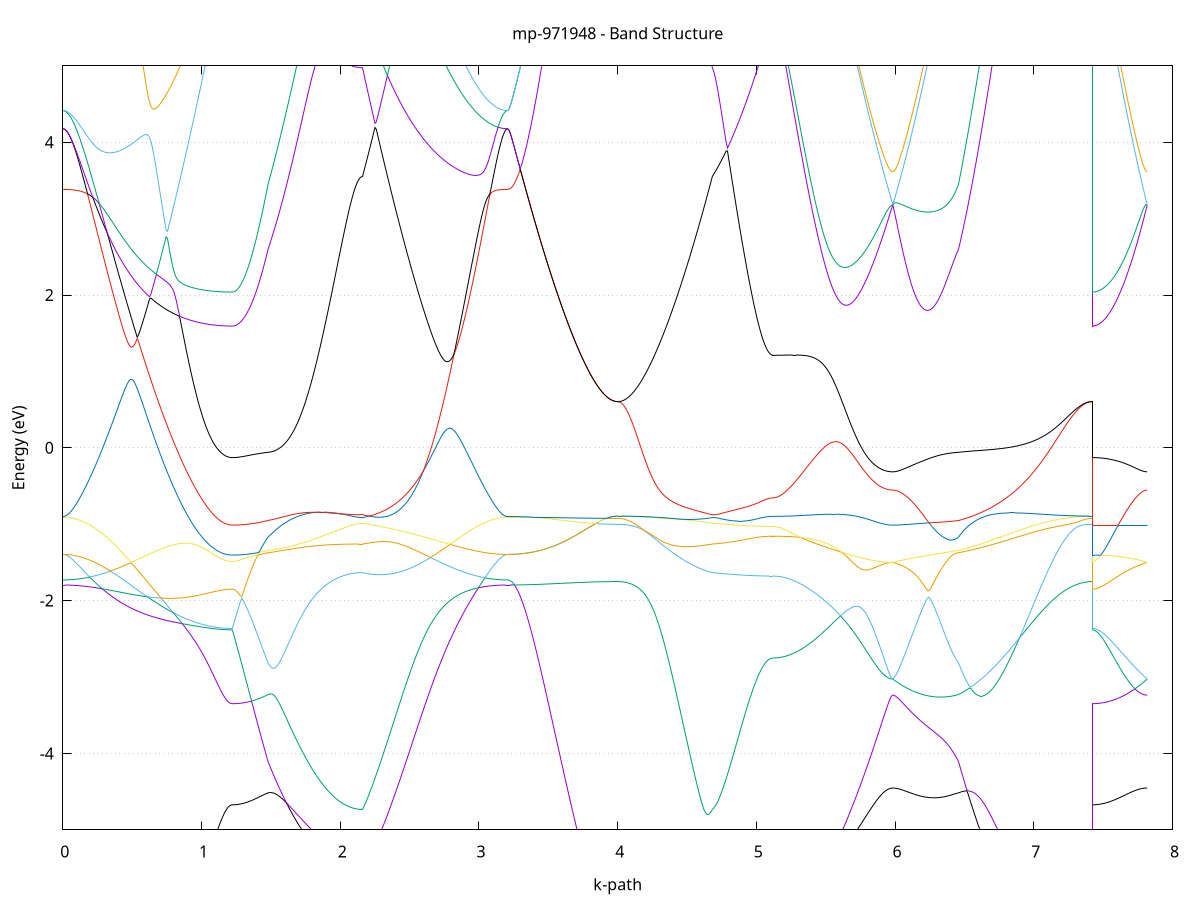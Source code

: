 set title 'mp-971948 - Band Structure'
set xlabel 'k-path'
set ylabel 'Energy (eV)'
set grid y
set yrange [-5:5]
set terminal png size 800,600
set output 'mp-971948_bands_gnuplot.png'
plot '-' using 1:2 with lines notitle, '-' using 1:2 with lines notitle, '-' using 1:2 with lines notitle, '-' using 1:2 with lines notitle, '-' using 1:2 with lines notitle, '-' using 1:2 with lines notitle, '-' using 1:2 with lines notitle, '-' using 1:2 with lines notitle, '-' using 1:2 with lines notitle, '-' using 1:2 with lines notitle, '-' using 1:2 with lines notitle, '-' using 1:2 with lines notitle, '-' using 1:2 with lines notitle, '-' using 1:2 with lines notitle, '-' using 1:2 with lines notitle, '-' using 1:2 with lines notitle, '-' using 1:2 with lines notitle, '-' using 1:2 with lines notitle, '-' using 1:2 with lines notitle, '-' using 1:2 with lines notitle, '-' using 1:2 with lines notitle, '-' using 1:2 with lines notitle, '-' using 1:2 with lines notitle, '-' using 1:2 with lines notitle, '-' using 1:2 with lines notitle, '-' using 1:2 with lines notitle, '-' using 1:2 with lines notitle, '-' using 1:2 with lines notitle, '-' using 1:2 with lines notitle, '-' using 1:2 with lines notitle, '-' using 1:2 with lines notitle, '-' using 1:2 with lines notitle, '-' using 1:2 with lines notitle, '-' using 1:2 with lines notitle, '-' using 1:2 with lines notitle, '-' using 1:2 with lines notitle, '-' using 1:2 with lines notitle, '-' using 1:2 with lines notitle, '-' using 1:2 with lines notitle, '-' using 1:2 with lines notitle, '-' using 1:2 with lines notitle, '-' using 1:2 with lines notitle, '-' using 1:2 with lines notitle, '-' using 1:2 with lines notitle, '-' using 1:2 with lines notitle, '-' using 1:2 with lines notitle, '-' using 1:2 with lines notitle, '-' using 1:2 with lines notitle, '-' using 1:2 with lines notitle, '-' using 1:2 with lines notitle, '-' using 1:2 with lines notitle, '-' using 1:2 with lines notitle, '-' using 1:2 with lines notitle, '-' using 1:2 with lines notitle, '-' using 1:2 with lines notitle, '-' using 1:2 with lines notitle, '-' using 1:2 with lines notitle, '-' using 1:2 with lines notitle, '-' using 1:2 with lines notitle, '-' using 1:2 with lines notitle, '-' using 1:2 with lines notitle, '-' using 1:2 with lines notitle, '-' using 1:2 with lines notitle, '-' using 1:2 with lines notitle
0.000000 -10.157902
0.009930 -10.157502
0.019861 -10.156302
0.029791 -10.154402
0.039722 -10.151602
0.049652 -10.148102
0.059583 -10.143802
0.069513 -10.138702
0.079444 -10.132802
0.089374 -10.126202
0.099304 -10.118802
0.109235 -10.110602
0.119165 -10.101602
0.129096 -10.091802
0.139026 -10.081302
0.148957 -10.070002
0.158887 -10.057902
0.168817 -10.045102
0.178748 -10.031502
0.188678 -10.017102
0.198609 -10.002002
0.208539 -9.986102
0.218470 -9.969502
0.228400 -9.952102
0.238331 -9.934002
0.248261 -9.915202
0.258191 -9.895602
0.268122 -9.875202
0.278052 -9.854202
0.287983 -9.832402
0.297913 -9.809902
0.307844 -9.786702
0.317774 -9.762802
0.327704 -9.738102
0.337635 -9.712802
0.347565 -9.686802
0.357496 -9.660202
0.367426 -9.632802
0.377357 -9.604802
0.387287 -9.576202
0.397218 -9.546802
0.407148 -9.516902
0.417078 -9.486402
0.427009 -9.455202
0.436939 -9.423402
0.446870 -9.391102
0.456800 -9.358202
0.466731 -9.324702
0.476661 -9.290702
0.486592 -9.256202
0.496522 -9.221202
0.506452 -9.185702
0.516383 -9.149702
0.526313 -9.113302
0.536244 -9.076502
0.546174 -9.039302
0.556105 -9.001802
0.566035 -8.963902
0.575965 -8.925802
0.585896 -8.887402
0.595826 -8.848802
0.605757 -8.810002
0.615687 -8.771102
0.625618 -8.732102
0.635548 -8.693102
0.645479 -8.654202
0.655409 -8.615402
0.665339 -8.576702
0.675270 -8.538302
0.685200 -8.500202
0.695131 -8.462602
0.705061 -8.425402
0.714992 -8.388802
0.724922 -8.352802
0.734853 -8.317702
0.744783 -8.283502
0.754713 -8.250202
0.764644 -8.218102
0.774574 -8.187102
0.784505 -8.157502
0.794435 -8.129402
0.804366 -8.102802
0.814296 -8.077902
0.824226 -8.054702
0.834157 -8.033402
0.844087 -8.014102
0.854018 -7.996902
0.863948 -7.981802
0.873879 -7.968802
0.883809 -7.958002
0.893740 -7.949402
0.903670 -7.942702
0.913600 -7.937802
0.923531 -7.934402
0.933461 -7.932402
0.943392 -7.931402
0.953322 -7.931202
0.963253 -7.931702
0.973183 -7.932702
0.983113 -7.934102
0.993044 -7.935802
1.002974 -7.937702
1.012905 -7.939802
1.022835 -7.941902
1.032766 -7.944002
1.042696 -7.946202
1.052627 -7.948402
1.062557 -7.950502
1.072487 -7.952602
1.082418 -7.954502
1.092348 -7.956402
1.102279 -7.958202
1.112209 -7.959902
1.122140 -7.961502
1.132070 -7.962902
1.142000 -7.964202
1.151931 -7.965302
1.161861 -7.966302
1.171792 -7.967202
1.181722 -7.967902
1.191653 -7.968402
1.201583 -7.968802
1.211514 -7.969102
1.221444 -7.969202
1.221444 -7.969202
1.231382 -7.969102
1.241320 -7.968802
1.251258 -7.968402
1.261195 -7.967802
1.271133 -7.967102
1.281071 -7.966202
1.291009 -7.965102
1.300947 -7.963902
1.310885 -7.962502
1.320823 -7.960902
1.330761 -7.959202
1.340698 -7.957302
1.350636 -7.955202
1.360574 -7.953002
1.370512 -7.950702
1.380450 -7.948102
1.390388 -7.946802
1.400326 -7.947302
1.410263 -7.947802
1.420201 -7.948402
1.430139 -7.949002
1.440077 -7.949702
1.450015 -7.950302
1.459953 -7.951002
1.469891 -7.951802
1.479828 -7.952502
1.479828 -7.952502
1.489698 -7.953002
1.499567 -7.953202
1.509437 -7.953302
1.519306 -7.953302
1.529175 -7.953002
1.539045 -7.952602
1.548914 -7.952002
1.558783 -7.951302
1.568653 -7.950302
1.578522 -7.949202
1.588391 -7.947902
1.598261 -7.946402
1.608130 -7.944802
1.618000 -7.942902
1.627869 -7.940902
1.637738 -7.938802
1.647608 -7.936402
1.657477 -7.933902
1.667346 -7.931202
1.677216 -7.928302
1.687085 -7.925302
1.696954 -7.922102
1.706824 -7.918702
1.716693 -7.915102
1.726563 -7.911402
1.736432 -7.907402
1.746301 -7.903402
1.756171 -7.899102
1.766040 -7.894702
1.775909 -7.890102
1.785779 -7.885402
1.795648 -7.880502
1.805517 -7.875402
1.815387 -7.870202
1.825256 -7.864802
1.835126 -7.859302
1.844995 -7.853602
1.854864 -7.847802
1.864734 -7.841802
1.874603 -7.835702
1.884472 -7.829402
1.894342 -7.823002
1.904211 -7.816502
1.914080 -7.809902
1.923950 -7.803102
1.933819 -7.796202
1.943688 -7.789202
1.953558 -7.786302
1.963427 -7.788902
1.973297 -7.791602
1.983166 -7.794302
1.993035 -7.797002
2.002905 -7.799602
2.012774 -7.802202
2.022643 -7.804702
2.032513 -7.807102
2.042382 -7.809302
2.052251 -7.811402
2.062121 -7.813402
2.071990 -7.815202
2.081860 -7.816902
2.091729 -7.818302
2.101598 -7.819602
2.111468 -7.820702
2.121337 -7.821602
2.131206 -7.822302
2.141076 -7.822802
2.150945 -7.823102
2.160814 -7.823202
2.160814 -7.823202
2.170780 -7.822602
2.180746 -7.822602
2.190711 -7.823202
2.200677 -7.824402
2.210643 -7.826302
2.220609 -7.829002
2.230574 -7.832402
2.240540 -7.836702
2.250506 -7.841902
2.260471 -7.848102
2.270437 -7.855202
2.280403 -7.863502
2.290368 -7.872902
2.300334 -7.883502
2.310300 -7.895402
2.320265 -7.908602
2.330231 -7.923302
2.340197 -7.939402
2.350162 -7.957002
2.360128 -7.976102
2.370094 -7.996802
2.380059 -8.019002
2.390025 -8.042802
2.399991 -8.068202
2.409957 -8.095102
2.419922 -8.123502
2.429888 -8.153302
2.439854 -8.184402
2.449819 -8.216702
2.459785 -8.250302
2.469751 -8.284902
2.479716 -8.320402
2.489682 -8.356802
2.499648 -8.394002
2.509613 -8.431902
2.519579 -8.470202
2.529545 -8.509102
2.539510 -8.548302
2.549476 -8.587902
2.559442 -8.627602
2.569407 -8.667402
2.579373 -8.707302
2.589339 -8.747302
2.599304 -8.787102
2.609270 -8.826802
2.619236 -8.866402
2.629202 -8.905702
2.639167 -8.944802
2.649133 -8.983502
2.659099 -9.022002
2.669064 -9.060002
2.679030 -9.097602
2.688996 -9.134902
2.698961 -9.171602
2.708927 -9.207902
2.718893 -9.243602
2.728858 -9.278902
2.738824 -9.313602
2.748790 -9.347702
2.758755 -9.381202
2.768721 -9.414202
2.778687 -9.446502
2.788652 -9.478202
2.798618 -9.509302
2.808584 -9.539702
2.818550 -9.569502
2.828515 -9.598602
2.838481 -9.627002
2.848447 -9.654802
2.858412 -9.681802
2.868378 -9.708202
2.878344 -9.733902
2.888309 -9.758802
2.898275 -9.783002
2.908241 -9.806502
2.918206 -9.829302
2.928172 -9.851302
2.938138 -9.872602
2.948103 -9.893202
2.958069 -9.913002
2.968035 -9.932102
2.978000 -9.950402
2.987966 -9.967902
2.997932 -9.984702
3.007898 -10.000702
3.017863 -10.016002
3.027829 -10.030502
3.037795 -10.044202
3.047760 -10.057102
3.057726 -10.069302
3.067692 -10.080702
3.077657 -10.091302
3.087623 -10.101202
3.097589 -10.110202
3.107554 -10.118502
3.117520 -10.126002
3.127486 -10.132702
3.137451 -10.138602
3.147417 -10.143702
3.157383 -10.148002
3.167348 -10.151602
3.177314 -10.154402
3.187280 -10.156302
3.197246 -10.157502
3.207211 -10.157902
3.207211 -10.157902
3.217142 -10.157502
3.227073 -10.156402
3.237004 -10.154502
3.246935 -10.151802
3.256866 -10.148302
3.266797 -10.144102
3.276729 -10.139102
3.286660 -10.133402
3.296591 -10.126802
3.306522 -10.119602
3.316453 -10.111502
3.326384 -10.102702
3.336315 -10.093202
3.346246 -10.082902
3.356177 -10.071802
3.366108 -10.060002
3.376039 -10.047402
3.385970 -10.034102
3.395901 -10.020102
3.405832 -10.005302
3.415763 -9.989702
3.425694 -9.973502
3.435625 -9.956502
3.445556 -9.938802
3.455487 -9.920302
3.465418 -9.901202
3.475349 -9.881402
3.485280 -9.860802
3.495212 -9.839502
3.505143 -9.817602
3.515074 -9.795002
3.525005 -9.771702
3.534936 -9.747702
3.544867 -9.723102
3.554798 -9.697802
3.564729 -9.671902
3.574660 -9.645302
3.584591 -9.618202
3.594522 -9.590402
3.604453 -9.562102
3.614384 -9.533202
3.624315 -9.503702
3.634246 -9.473702
3.644177 -9.443102
3.654108 -9.412102
3.664039 -9.380602
3.673970 -9.348602
3.683901 -9.316302
3.693832 -9.283502
3.703763 -9.250402
3.713695 -9.216902
3.723626 -9.183202
3.733557 -9.149202
3.743488 -9.115002
3.753419 -9.080702
3.763350 -9.046302
3.773281 -9.011802
3.783212 -8.977502
3.793143 -8.943202
3.803074 -8.909102
3.813005 -8.875302
3.822936 -8.841902
3.832867 -8.809002
3.842798 -8.776802
3.852729 -8.745202
3.862660 -8.714502
3.872591 -8.684902
3.882522 -8.656402
3.892453 -8.629302
3.902384 -8.603702
3.912315 -8.579702
3.922247 -8.557602
3.932178 -8.537602
3.942109 -8.519802
3.952040 -8.504402
3.961971 -8.491502
3.971902 -8.481302
3.981833 -8.474002
3.991764 -8.469502
4.001695 -8.468002
4.001695 -8.468002
4.011564 -8.467702
4.021434 -8.466902
4.031303 -8.465402
4.041172 -8.463402
4.051042 -8.460702
4.060911 -8.457502
4.070780 -8.453702
4.080650 -8.449402
4.090519 -8.444402
4.100389 -8.438902
4.110258 -8.432902
4.120127 -8.426202
4.129997 -8.419102
4.139866 -8.411302
4.149735 -8.403002
4.159605 -8.394202
4.169474 -8.384802
4.179343 -8.374902
4.189213 -8.364502
4.199082 -8.353602
4.208951 -8.342202
4.218821 -8.330302
4.228690 -8.317902
4.238560 -8.305002
4.248429 -8.291602
4.258298 -8.277802
4.268168 -8.263602
4.278037 -8.249002
4.287906 -8.233902
4.297776 -8.218502
4.307645 -8.202602
4.317514 -8.186502
4.327384 -8.170002
4.337253 -8.153102
4.347123 -8.136002
4.356992 -8.118602
4.366861 -8.101002
4.376731 -8.083202
4.386600 -8.065202
4.396469 -8.047002
4.406339 -8.028702
4.416208 -8.010402
4.426077 -7.992002
4.435947 -7.973602
4.445816 -7.955202
4.455685 -7.937002
4.465555 -7.919302
4.475424 -7.913202
4.485294 -7.907102
4.495163 -7.901102
4.505032 -7.895202
4.514902 -7.889402
4.524771 -7.883702
4.534640 -7.878102
4.544510 -7.872702
4.554379 -7.867402
4.564248 -7.862302
4.574118 -7.857402
4.583987 -7.852702
4.593857 -7.848302
4.603726 -7.844102
4.613595 -7.840202
4.623465 -7.836602
4.633334 -7.833402
4.643203 -7.830502
4.653073 -7.828002
4.662942 -7.826002
4.672811 -7.824402
4.682681 -7.823202
4.682681 -7.823202
4.692618 -7.823002
4.702556 -7.822902
4.712493 -7.823002
4.722430 -7.823302
4.732368 -7.823802
4.742305 -7.824402
4.752242 -7.825202
4.762180 -7.826102
4.772117 -7.827202
4.782054 -7.828402
4.791992 -7.829702
4.801929 -7.831102
4.811867 -7.832702
4.821804 -7.834402
4.831741 -7.836102
4.841679 -7.837902
4.851616 -7.839902
4.861553 -7.841802
4.871491 -7.843802
4.881428 -7.845902
4.891365 -7.848002
4.901303 -7.850102
4.911240 -7.852202
4.921178 -7.854302
4.931115 -7.856402
4.941052 -7.858502
4.950990 -7.860502
4.960927 -7.862502
4.970864 -7.864402
4.980802 -7.866202
4.990739 -7.868002
5.000676 -7.869602
5.010614 -7.871202
5.020551 -7.872602
5.030489 -7.873902
5.040426 -7.875102
5.050363 -7.876202
5.060301 -7.877202
5.070238 -7.878002
5.080175 -7.878702
5.090113 -7.879202
5.100050 -7.879602
5.109987 -7.879802
5.119925 -7.879902
5.119925 -7.879902
5.129852 -7.879802
5.139780 -7.879602
5.149707 -7.879402
5.159635 -7.879002
5.169562 -7.878502
5.179490 -7.877902
5.189417 -7.877202
5.199345 -7.876402
5.209272 -7.875602
5.219200 -7.874602
5.229127 -7.873602
5.239055 -7.872402
5.248982 -7.871302
5.258910 -7.870002
5.268837 -7.868702
5.278765 -7.867402
5.288692 -7.866002
5.298620 -7.864602
5.308547 -7.863102
5.318475 -7.861702
5.328402 -7.860202
5.338330 -7.858702
5.348257 -7.857302
5.358185 -7.855802
5.368112 -7.854402
5.378039 -7.853002
5.387967 -7.851602
5.397894 -7.850302
5.407822 -7.849002
5.417749 -7.847802
5.427677 -7.846602
5.437604 -7.845402
5.447532 -7.844402
5.457459 -7.843302
5.467387 -7.842402
5.477314 -7.841502
5.487242 -7.840702
5.497169 -7.839902
5.507097 -7.839302
5.517024 -7.838602
5.526952 -7.838102
5.536879 -7.837602
5.546807 -7.837202
5.556734 -7.836802
5.566662 -7.836502
5.576589 -7.836202
5.586517 -7.836002
5.596444 -7.835802
5.606372 -7.835602
5.616299 -7.835502
5.626227 -7.835402
5.636154 -7.835402
5.646082 -7.835302
5.656009 -7.835302
5.665937 -7.835302
5.675864 -7.835302
5.685792 -7.835302
5.695719 -7.835302
5.705647 -7.835302
5.715574 -7.835302
5.725502 -7.835302
5.735429 -7.835302
5.745357 -7.835202
5.755284 -7.835102
5.765211 -7.835002
5.775139 -7.834802
5.785066 -7.834602
5.794994 -7.834402
5.804921 -7.834102
5.814849 -7.834502
5.824776 -7.834702
5.834704 -7.834702
5.844631 -7.834602
5.854559 -7.834402
5.864486 -7.834102
5.874414 -7.833602
5.884341 -7.833102
5.894269 -7.832402
5.904196 -7.831602
5.914124 -7.830702
5.924051 -7.829702
5.933979 -7.828702
5.943906 -7.827702
5.953834 -7.826702
5.963761 -7.825902
5.973689 -7.825302
5.983616 -7.825102
5.983616 -7.825102
5.993489 -7.829702
6.003361 -7.834502
6.013234 -7.839602
6.023106 -7.845102
6.032979 -7.850702
6.042851 -7.856502
6.052724 -7.862302
6.062596 -7.868102
6.072469 -7.873802
6.082342 -7.879402
6.092214 -7.884902
6.102087 -7.890202
6.111959 -7.895302
6.121832 -7.900302
6.131704 -7.905102
6.141577 -7.909702
6.151449 -7.914002
6.161322 -7.918202
6.171194 -7.922102
6.181067 -7.925902
6.190939 -7.929402
6.200812 -7.932602
6.210684 -7.935702
6.220557 -7.938502
6.230429 -7.941102
6.240302 -7.943402
6.250175 -7.945502
6.260047 -7.947402
6.269920 -7.949102
6.279792 -7.950502
6.289665 -7.951702
6.299537 -7.952702
6.309410 -7.953402
6.319282 -7.954002
6.329155 -7.954302
6.339027 -7.954502
6.348900 -7.954502
6.358772 -7.954302
6.368645 -7.954002
6.378517 -7.953702
6.388390 -7.953302
6.398262 -7.952902
6.408135 -7.952502
6.418008 -7.952202
6.427880 -7.952002
6.437753 -7.952002
6.447625 -7.952202
6.457498 -7.952502
6.457498 -7.952502
6.467426 -7.953302
6.477355 -7.954102
6.487283 -7.955002
6.497211 -7.955802
6.507140 -7.956702
6.517068 -7.957702
6.526997 -7.958602
6.536925 -7.959602
6.546854 -7.960702
6.556782 -7.961702
6.566711 -7.962802
6.576639 -7.964002
6.586567 -7.965202
6.596496 -7.966402
6.606424 -7.967602
6.616353 -7.968902
6.626281 -7.970202
6.636210 -7.971602
6.646138 -7.973102
6.656067 -7.974502
6.665995 -7.976102
6.675924 -7.977602
6.685852 -7.979302
6.695780 -7.981002
6.705709 -7.982702
6.715637 -7.984602
6.725566 -7.986502
6.735494 -7.988402
6.745423 -7.990502
6.755351 -7.992602
6.765280 -7.994902
6.775208 -7.997202
6.785136 -7.999702
6.795065 -8.002302
6.804993 -8.005002
6.814922 -8.007902
6.824850 -8.010902
6.834779 -8.014002
6.844707 -8.017402
6.854636 -8.020902
6.864564 -8.024602
6.874492 -8.028602
6.884421 -8.032802
6.894349 -8.037302
6.904278 -8.042002
6.914206 -8.047002
6.924135 -8.052402
6.934063 -8.058102
6.943992 -8.064102
6.953920 -8.070602
6.963849 -8.077402
6.973777 -8.084602
6.983705 -8.092302
6.993634 -8.100402
7.003562 -8.108902
7.013491 -8.117902
7.023419 -8.127302
7.033348 -8.137102
7.043276 -8.147402
7.053205 -8.158002
7.063133 -8.168902
7.073061 -8.180202
7.082990 -8.191802
7.092918 -8.203602
7.102847 -8.215502
7.112775 -8.227602
7.122704 -8.239802
7.132632 -8.252102
7.142561 -8.264302
7.152489 -8.276502
7.162418 -8.288502
7.172346 -8.300402
7.182274 -8.312102
7.192203 -8.323602
7.202131 -8.334902
7.212060 -8.345802
7.221988 -8.356402
7.231917 -8.366602
7.241845 -8.376502
7.251774 -8.385902
7.261702 -8.394902
7.271630 -8.403502
7.281559 -8.411602
7.291487 -8.419202
7.301416 -8.426202
7.311344 -8.432802
7.321273 -8.438802
7.331201 -8.444302
7.341130 -8.449202
7.351058 -8.453602
7.360986 -8.457402
7.370915 -8.460702
7.380843 -8.463302
7.390772 -8.465402
7.400700 -8.466802
7.410629 -8.467702
7.420557 -8.468002
7.420557 -7.969202
7.430488 -7.969002
7.440419 -7.968702
7.450350 -7.968202
7.460281 -7.967502
7.470212 -7.966502
7.480143 -7.965302
7.490075 -7.963902
7.500006 -7.962302
7.509937 -7.960502
7.519868 -7.958502
7.529799 -7.956302
7.539730 -7.953902
7.549661 -7.951202
7.559592 -7.948402
7.569523 -7.945302
7.579454 -7.942002
7.589385 -7.938602
7.599316 -7.934902
7.609247 -7.931002
7.619178 -7.926902
7.629109 -7.922602
7.639040 -7.918202
7.648971 -7.913502
7.658902 -7.908602
7.668833 -7.903502
7.678764 -7.898202
7.688695 -7.892802
7.698626 -7.887102
7.708558 -7.881302
7.718489 -7.875302
7.728420 -7.869402
7.738351 -7.864902
7.748282 -7.860202
7.758213 -7.855502
7.768144 -7.850702
7.778075 -7.845702
7.788006 -7.840702
7.797937 -7.835602
7.807868 -7.830402
7.817799 -7.825102
e
0.000000 -7.911802
0.009930 -7.911702
0.019861 -7.911402
0.029791 -7.910902
0.039722 -7.910102
0.049652 -7.909202
0.059583 -7.908102
0.069513 -7.906802
0.079444 -7.905402
0.089374 -7.903902
0.099304 -7.902302
0.109235 -7.900602
0.119165 -7.898902
0.129096 -7.897102
0.139026 -7.895302
0.148957 -7.893402
0.158887 -7.891502
0.168817 -7.889502
0.178748 -7.887402
0.188678 -7.885202
0.198609 -7.882902
0.208539 -7.880602
0.218470 -7.878202
0.228400 -7.875702
0.238331 -7.873102
0.248261 -7.870402
0.258191 -7.867602
0.268122 -7.864702
0.278052 -7.861802
0.287983 -7.858702
0.297913 -7.855602
0.307844 -7.852302
0.317774 -7.849002
0.327704 -7.845602
0.337635 -7.842102
0.347565 -7.838502
0.357496 -7.834902
0.367426 -7.831102
0.377357 -7.827302
0.387287 -7.823402
0.397218 -7.819402
0.407148 -7.815402
0.417078 -7.811302
0.427009 -7.807102
0.436939 -7.802802
0.446870 -7.798502
0.456800 -7.794102
0.466731 -7.789702
0.476661 -7.785202
0.486592 -7.780602
0.496522 -7.776102
0.506452 -7.771502
0.516383 -7.766902
0.526313 -7.762302
0.536244 -7.757702
0.546174 -7.753102
0.556105 -7.748702
0.566035 -7.744302
0.575965 -7.740102
0.585896 -7.736102
0.595826 -7.732502
0.605757 -7.729202
0.615687 -7.726402
0.625618 -7.724302
0.635548 -7.722902
0.645479 -7.722302
0.655409 -7.722602
0.665339 -7.723802
0.675270 -7.725702
0.685200 -7.728302
0.695131 -7.731502
0.705061 -7.735102
0.714992 -7.739002
0.724922 -7.743202
0.734853 -7.747502
0.744783 -7.751902
0.754713 -7.756302
0.764644 -7.760702
0.774574 -7.764902
0.784505 -7.769002
0.794435 -7.772902
0.804366 -7.776402
0.814296 -7.779602
0.824226 -7.782402
0.834157 -7.784602
0.844087 -7.786202
0.854018 -7.787002
0.863948 -7.786902
0.873879 -7.786002
0.883809 -7.784002
0.893740 -7.781102
0.903670 -7.777202
0.913600 -7.777902
0.923531 -7.787402
0.933461 -7.796702
0.943392 -7.805902
0.953322 -7.814702
0.963253 -7.823402
0.973183 -7.831902
0.983113 -7.840102
0.993044 -7.848002
1.002974 -7.855702
1.012905 -7.863002
1.022835 -7.870202
1.032766 -7.877002
1.042696 -7.883502
1.052627 -7.889702
1.062557 -7.895602
1.072487 -7.901102
1.082418 -7.906402
1.092348 -7.911302
1.102279 -7.915802
1.112209 -7.920002
1.122140 -7.923902
1.132070 -7.927402
1.142000 -7.930502
1.151931 -7.933302
1.161861 -7.935702
1.171792 -7.937802
1.181722 -7.939502
1.191653 -7.940802
1.201583 -7.941702
1.211514 -7.942302
1.221444 -7.942502
1.221444 -7.942502
1.231382 -7.942502
1.241320 -7.942502
1.251258 -7.942602
1.261195 -7.942702
1.271133 -7.942802
1.281071 -7.943002
1.291009 -7.943202
1.300947 -7.943402
1.310885 -7.943702
1.320823 -7.944002
1.330761 -7.944302
1.340698 -7.944602
1.350636 -7.945002
1.360574 -7.945402
1.370512 -7.945802
1.380450 -7.946302
1.390388 -7.945502
1.400326 -7.942702
1.410263 -7.939702
1.420201 -7.936602
1.430139 -7.933302
1.440077 -7.929902
1.450015 -7.926302
1.459953 -7.922602
1.469891 -7.918802
1.479828 -7.914802
1.479828 -7.914802
1.489698 -7.911902
1.499567 -7.908902
1.509437 -7.905702
1.519306 -7.902402
1.529175 -7.898902
1.539045 -7.895302
1.548914 -7.891602
1.558783 -7.887802
1.568653 -7.883802
1.578522 -7.879702
1.588391 -7.875502
1.598261 -7.871202
1.608130 -7.866802
1.618000 -7.862302
1.627869 -7.857702
1.637738 -7.853102
1.647608 -7.848302
1.657477 -7.843502
1.667346 -7.838702
1.677216 -7.833802
1.687085 -7.828902
1.696954 -7.824002
1.706824 -7.819102
1.716693 -7.814302
1.726563 -7.809602
1.736432 -7.804902
1.746301 -7.800402
1.756171 -7.796102
1.766040 -7.791902
1.775909 -7.788102
1.785779 -7.784502
1.795648 -7.781202
1.805517 -7.778402
1.815387 -7.775902
1.825256 -7.773902
1.835126 -7.772402
1.844995 -7.771402
1.854864 -7.770902
1.864734 -7.770802
1.874603 -7.771202
1.884472 -7.772102
1.894342 -7.773302
1.904211 -7.774902
1.914080 -7.776802
1.923950 -7.778902
1.933819 -7.781202
1.943688 -7.783702
1.953558 -7.782102
1.963427 -7.775002
1.973297 -7.767702
1.983166 -7.760302
1.993035 -7.752902
2.002905 -7.745402
2.012774 -7.737902
2.022643 -7.730302
2.032513 -7.722702
2.042382 -7.715102
2.052251 -7.707502
2.062121 -7.699902
2.071990 -7.692302
2.081860 -7.684702
2.091729 -7.677202
2.101598 -7.669702
2.111468 -7.662302
2.121337 -7.654902
2.131206 -7.647702
2.141076 -7.640502
2.150945 -7.633502
2.160814 -7.627502
2.160814 -7.627502
2.170780 -7.620202
2.180746 -7.614902
2.190711 -7.609502
2.200677 -7.604102
2.210643 -7.598602
2.220609 -7.593202
2.230574 -7.587702
2.240540 -7.582202
2.250506 -7.576702
2.260471 -7.571202
2.270437 -7.565702
2.280403 -7.560202
2.290368 -7.554702
2.300334 -7.549102
2.310300 -7.543602
2.320265 -7.544702
2.330231 -7.546302
2.340197 -7.548002
2.350162 -7.549802
2.360128 -7.551802
2.370094 -7.553802
2.380059 -7.556002
2.390025 -7.558302
2.399991 -7.560702
2.409957 -7.563202
2.419922 -7.565802
2.429888 -7.568502
2.439854 -7.571302
2.449819 -7.574202
2.459785 -7.577302
2.469751 -7.580402
2.479716 -7.583602
2.489682 -7.587002
2.499648 -7.590502
2.509613 -7.594202
2.519579 -7.597902
2.529545 -7.601802
2.539510 -7.605902
2.549476 -7.610102
2.559442 -7.614402
2.569407 -7.618902
2.579373 -7.623502
2.589339 -7.628302
2.599304 -7.633202
2.609270 -7.638302
2.619236 -7.643502
2.629202 -7.648802
2.639167 -7.654302
2.649133 -7.659902
2.659099 -7.665602
2.669064 -7.671402
2.679030 -7.677402
2.688996 -7.683402
2.698961 -7.689502
2.708927 -7.695702
2.718893 -7.701902
2.728858 -7.708202
2.738824 -7.714502
2.748790 -7.720902
2.758755 -7.727302
2.768721 -7.733702
2.778687 -7.740102
2.788652 -7.746702
2.798618 -7.753702
2.808584 -7.760602
2.818550 -7.767302
2.828515 -7.773902
2.838481 -7.780302
2.848447 -7.786602
2.858412 -7.792702
2.868378 -7.798602
2.878344 -7.804402
2.888309 -7.810002
2.898275 -7.815402
2.908241 -7.820702
2.918206 -7.825802
2.928172 -7.830902
2.938138 -7.836102
2.948103 -7.841302
2.958069 -7.846302
2.968035 -7.851202
2.978000 -7.855902
2.987966 -7.860402
2.997932 -7.864802
3.007898 -7.869002
3.017863 -7.873102
3.027829 -7.876902
3.037795 -7.880602
3.047760 -7.884102
3.057726 -7.887402
3.067692 -7.890502
3.077657 -7.893402
3.087623 -7.896102
3.097589 -7.898602
3.107554 -7.900802
3.117520 -7.902902
3.127486 -7.904802
3.137451 -7.906402
3.147417 -7.907902
3.157383 -7.909102
3.167348 -7.910102
3.177314 -7.910802
3.187280 -7.911402
3.197246 -7.911702
3.207211 -7.911802
3.207211 -7.911802
3.217142 -7.911902
3.227073 -7.912002
3.237004 -7.912202
3.246935 -7.912402
3.256866 -7.912802
3.266797 -7.913202
3.276729 -7.913802
3.286660 -7.914402
3.296591 -7.915202
3.306522 -7.916002
3.316453 -7.917002
3.326384 -7.918102
3.336315 -7.919302
3.346246 -7.920702
3.356177 -7.922102
3.366108 -7.923802
3.376039 -7.925502
3.385970 -7.927502
3.395901 -7.929502
3.405832 -7.931702
3.415763 -7.934002
3.425694 -7.936502
3.435625 -7.939002
3.445556 -7.941702
3.455487 -7.944502
3.465418 -7.947502
3.475349 -7.950502
3.485280 -7.953602
3.495212 -7.956802
3.505143 -7.960102
3.515074 -7.963502
3.525005 -7.966902
3.534936 -7.970402
3.544867 -7.973902
3.554798 -7.977502
3.564729 -7.981102
3.574660 -7.984802
3.584591 -7.988502
3.594522 -7.992202
3.604453 -7.995902
3.614384 -7.999602
3.624315 -8.003302
3.634246 -8.007102
3.644177 -8.010802
3.654108 -8.014402
3.664039 -8.018102
3.673970 -8.021802
3.683901 -8.025402
3.693832 -8.029002
3.703763 -8.032502
3.713695 -8.036002
3.723626 -8.039402
3.733557 -8.042802
3.743488 -8.046202
3.753419 -8.049402
3.763350 -8.052702
3.773281 -8.055802
3.783212 -8.058902
3.793143 -8.062002
3.803074 -8.064902
3.813005 -8.067802
3.822936 -8.070702
3.832867 -8.073402
3.842798 -8.076102
3.852729 -8.078802
3.862660 -8.081302
3.872591 -8.083802
3.882522 -8.086202
3.892453 -8.088502
3.902384 -8.090702
3.912315 -8.092802
3.922247 -8.094802
3.932178 -8.096702
3.942109 -8.098402
3.952040 -8.099902
3.961971 -8.101202
3.971902 -8.102202
3.981833 -8.103002
3.991764 -8.103502
4.001695 -8.103702
4.001695 -8.103702
4.011564 -8.103602
4.021434 -8.103302
4.031303 -8.102802
4.041172 -8.102102
4.051042 -8.101202
4.060911 -8.100102
4.070780 -8.098802
4.080650 -8.097302
4.090519 -8.095602
4.100389 -8.093702
4.110258 -8.091602
4.120127 -8.089402
4.129997 -8.086902
4.139866 -8.084302
4.149735 -8.081402
4.159605 -8.078402
4.169474 -8.075302
4.179343 -8.071902
4.189213 -8.068402
4.199082 -8.064702
4.208951 -8.060802
4.218821 -8.056802
4.228690 -8.052602
4.238560 -8.048302
4.248429 -8.043802
4.258298 -8.039102
4.268168 -8.034402
4.278037 -8.029402
4.287906 -8.024402
4.297776 -8.019202
4.307645 -8.014002
4.317514 -8.008602
4.327384 -8.003102
4.337253 -7.997502
4.347123 -7.991802
4.356992 -7.986002
4.366861 -7.980102
4.376731 -7.974202
4.386600 -7.968202
4.396469 -7.962202
4.406339 -7.956102
4.416208 -7.950002
4.426077 -7.943802
4.435947 -7.937702
4.445816 -7.931502
4.455685 -7.925402
4.465555 -7.918902
4.475424 -7.901102
4.485294 -7.883402
4.495163 -7.866102
4.505032 -7.849202
4.514902 -7.832702
4.524771 -7.816602
4.534640 -7.801102
4.544510 -7.786002
4.554379 -7.771602
4.564248 -7.757702
4.574118 -7.744402
4.583987 -7.731602
4.593857 -7.719402
4.603726 -7.707702
4.613595 -7.696402
4.623465 -7.685602
4.633334 -7.675102
4.643203 -7.665102
4.653073 -7.655302
4.662942 -7.645802
4.672811 -7.636502
4.682681 -7.627502
4.682681 -7.627502
4.692618 -7.623902
4.702556 -7.621002
4.712493 -7.618602
4.722430 -7.616102
4.732368 -7.613602
4.742305 -7.611002
4.752242 -7.608302
4.762180 -7.606002
4.772117 -7.604302
4.782054 -7.602902
4.791992 -7.601502
4.801929 -7.600302
4.811867 -7.599202
4.821804 -7.598102
4.831741 -7.597202
4.841679 -7.596302
4.851616 -7.595402
4.861553 -7.594602
4.871491 -7.593702
4.881428 -7.593002
4.891365 -7.592202
4.901303 -7.591402
4.911240 -7.590702
4.921178 -7.590002
4.931115 -7.589302
4.941052 -7.588602
4.950990 -7.587902
4.960927 -7.587302
4.970864 -7.586702
4.980802 -7.586102
4.990739 -7.585502
5.000676 -7.585002
5.010614 -7.584502
5.020551 -7.584002
5.030489 -7.583602
5.040426 -7.583202
5.050363 -7.582902
5.060301 -7.582602
5.070238 -7.582302
5.080175 -7.582102
5.090113 -7.581902
5.100050 -7.581802
5.109987 -7.581702
5.119925 -7.581702
5.119925 -7.581702
5.129852 -7.581702
5.139780 -7.581602
5.149707 -7.581502
5.159635 -7.581302
5.169562 -7.581102
5.179490 -7.580802
5.189417 -7.580602
5.199345 -7.580202
5.209272 -7.579902
5.219200 -7.579602
5.229127 -7.580102
5.239055 -7.587302
5.248982 -7.594402
5.258910 -7.601702
5.268837 -7.608902
5.278765 -7.616102
5.288692 -7.623302
5.298620 -7.630502
5.308547 -7.637602
5.318475 -7.644602
5.328402 -7.651602
5.338330 -7.658402
5.348257 -7.665202
5.358185 -7.671902
5.368112 -7.678402
5.378039 -7.684902
5.387967 -7.691202
5.397894 -7.697502
5.407822 -7.703602
5.417749 -7.709502
5.427677 -7.715402
5.437604 -7.721102
5.447532 -7.726702
5.457459 -7.732202
5.467387 -7.737502
5.477314 -7.742702
5.487242 -7.747802
5.497169 -7.752702
5.507097 -7.757502
5.517024 -7.762102
5.526952 -7.766602
5.536879 -7.771002
5.546807 -7.775202
5.556734 -7.779302
5.566662 -7.783202
5.576589 -7.787002
5.586517 -7.790602
5.596444 -7.794102
5.606372 -7.797502
5.616299 -7.800702
5.626227 -7.803702
5.636154 -7.806702
5.646082 -7.809402
5.656009 -7.812102
5.665937 -7.814502
5.675864 -7.816902
5.685792 -7.819102
5.695719 -7.821102
5.705647 -7.823002
5.715574 -7.824802
5.725502 -7.826402
5.735429 -7.827902
5.745357 -7.829202
5.755284 -7.830402
5.765211 -7.831402
5.775139 -7.832302
5.785066 -7.833002
5.794994 -7.833702
5.804921 -7.834102
5.814849 -7.833802
5.824776 -7.833502
5.834704 -7.833102
5.844631 -7.832602
5.854559 -7.832102
5.864486 -7.831602
5.874414 -7.831002
5.884341 -7.830402
5.894269 -7.829702
5.904196 -7.829102
5.914124 -7.828402
5.924051 -7.827702
5.933979 -7.827002
5.943906 -7.826402
5.953834 -7.825902
5.963761 -7.825502
5.973689 -7.825202
5.983616 -7.825102
5.983616 -7.825102
5.993489 -7.820602
6.003361 -7.817602
6.013234 -7.822902
6.023106 -7.827802
6.032979 -7.832202
6.042851 -7.836402
6.052724 -7.840302
6.062596 -7.844102
6.072469 -7.847702
6.082342 -7.851202
6.092214 -7.854502
6.102087 -7.857802
6.111959 -7.861002
6.121832 -7.864102
6.131704 -7.867202
6.141577 -7.870202
6.151449 -7.873102
6.161322 -7.875902
6.171194 -7.878702
6.181067 -7.881402
6.190939 -7.884102
6.200812 -7.886702
6.210684 -7.889202
6.220557 -7.891602
6.230429 -7.894002
6.240302 -7.896402
6.250175 -7.898602
6.260047 -7.900802
6.269920 -7.902902
6.279792 -7.904902
6.289665 -7.906902
6.299537 -7.908802
6.309410 -7.910502
6.319282 -7.912202
6.329155 -7.913802
6.339027 -7.915302
6.348900 -7.916602
6.358772 -7.917802
6.368645 -7.918902
6.378517 -7.919702
6.388390 -7.920302
6.398262 -7.920602
6.408135 -7.920602
6.418008 -7.920302
6.427880 -7.919502
6.437753 -7.918402
6.447625 -7.916802
6.457498 -7.914802
6.457498 -7.914802
6.467426 -7.910702
6.477355 -7.906502
6.487283 -7.902202
6.497211 -7.897702
6.507140 -7.893202
6.517068 -7.888502
6.526997 -7.883702
6.536925 -7.878802
6.546854 -7.873802
6.556782 -7.868802
6.566711 -7.863602
6.576639 -7.858402
6.586567 -7.853202
6.596496 -7.847802
6.606424 -7.842502
6.616353 -7.837102
6.626281 -7.831802
6.636210 -7.826402
6.646138 -7.821102
6.656067 -7.815902
6.665995 -7.810802
6.675924 -7.805802
6.685852 -7.801102
6.695780 -7.796602
6.705709 -7.792402
6.715637 -7.788602
6.725566 -7.785302
6.735494 -7.782702
6.745423 -7.780702
6.755351 -7.779602
6.765280 -7.779402
6.775208 -7.780302
6.785136 -7.782102
6.795065 -7.785002
6.804993 -7.788802
6.814922 -7.793402
6.824850 -7.798802
6.834779 -7.804802
6.844707 -7.811302
6.854636 -7.818202
6.864564 -7.825502
6.874492 -7.833002
6.884421 -7.840702
6.894349 -7.848502
6.904278 -7.856402
6.914206 -7.864302
6.924135 -7.872302
6.934063 -7.880302
6.943992 -7.888302
6.953920 -7.896202
6.963849 -7.904102
6.973777 -7.911902
6.983705 -7.919602
6.993634 -7.927202
7.003562 -7.934702
7.013491 -7.942202
7.023419 -7.949402
7.033348 -7.956602
7.043276 -7.963702
7.053205 -7.970602
7.063133 -7.977302
7.073061 -7.984002
7.082990 -7.990402
7.092918 -7.996802
7.102847 -8.002902
7.112775 -8.008902
7.122704 -8.014802
7.132632 -8.020402
7.142561 -8.025902
7.152489 -8.031202
7.162418 -8.036402
7.172346 -8.041402
7.182274 -8.046202
7.192203 -8.050802
7.202131 -8.055202
7.212060 -8.059502
7.221988 -8.063502
7.231917 -8.067402
7.241845 -8.071102
7.251774 -8.074602
7.261702 -8.077902
7.271630 -8.081002
7.281559 -8.083902
7.291487 -8.086602
7.301416 -8.089102
7.311344 -8.091402
7.321273 -8.093502
7.331201 -8.095502
7.341130 -8.097202
7.351058 -8.098702
7.360986 -8.100002
7.370915 -8.101102
7.380843 -8.102002
7.390772 -8.102702
7.400700 -8.103302
7.410629 -8.103602
7.420557 -8.103702
7.420557 -7.942502
7.430488 -7.942402
7.440419 -7.942102
7.450350 -7.941702
7.460281 -7.941202
7.470212 -7.940502
7.480143 -7.939602
7.490075 -7.938602
7.500006 -7.937402
7.509937 -7.936002
7.519868 -7.934502
7.529799 -7.932902
7.539730 -7.931102
7.549661 -7.929102
7.559592 -7.927002
7.569523 -7.924702
7.579454 -7.922302
7.589385 -7.919802
7.599316 -7.917102
7.609247 -7.914202
7.619178 -7.911202
7.629109 -7.908102
7.639040 -7.904802
7.648971 -7.901402
7.658902 -7.897802
7.668833 -7.894102
7.678764 -7.890302
7.688695 -7.886402
7.698626 -7.882302
7.708558 -7.878102
7.718489 -7.873802
7.728420 -7.869002
7.738351 -7.862602
7.748282 -7.856102
7.758213 -7.849302
7.768144 -7.842402
7.778075 -7.835302
7.788006 -7.828102
7.797937 -7.820702
7.807868 -7.819802
7.817799 -7.825102
e
0.000000 -7.899002
0.009930 -7.899002
0.019861 -7.898702
0.029791 -7.898302
0.039722 -7.897602
0.049652 -7.896802
0.059583 -7.895702
0.069513 -7.894502
0.079444 -7.892902
0.089374 -7.891102
0.099304 -7.889002
0.109235 -7.886602
0.119165 -7.883802
0.129096 -7.880702
0.139026 -7.877302
0.148957 -7.873602
0.158887 -7.869602
0.168817 -7.865302
0.178748 -7.860702
0.188678 -7.855902
0.198609 -7.850802
0.208539 -7.845402
0.218470 -7.839702
0.228400 -7.833902
0.238331 -7.827702
0.248261 -7.821402
0.258191 -7.814802
0.268122 -7.808002
0.278052 -7.801002
0.287983 -7.793802
0.297913 -7.786302
0.307844 -7.778702
0.317774 -7.770902
0.327704 -7.763002
0.337635 -7.754802
0.347565 -7.746502
0.357496 -7.738102
0.367426 -7.729502
0.377357 -7.720802
0.387287 -7.711902
0.397218 -7.703002
0.407148 -7.693902
0.417078 -7.684802
0.427009 -7.675702
0.436939 -7.666502
0.446870 -7.657302
0.456800 -7.648202
0.466731 -7.639202
0.476661 -7.630502
0.486592 -7.622102
0.496522 -7.614502
0.506452 -7.607902
0.516383 -7.603002
0.526313 -7.600202
0.536244 -7.599702
0.546174 -7.601102
0.556105 -7.603702
0.566035 -7.607002
0.575965 -7.610502
0.585896 -7.614102
0.595826 -7.617502
0.605757 -7.620602
0.615687 -7.623102
0.625618 -7.624902
0.635548 -7.625802
0.645479 -7.625702
0.655409 -7.624602
0.665339 -7.622402
0.675270 -7.619202
0.685200 -7.615002
0.695131 -7.610002
0.705061 -7.604202
0.714992 -7.597802
0.724922 -7.590602
0.734853 -7.591602
0.744783 -7.602002
0.754713 -7.612402
0.764644 -7.622902
0.774574 -7.633402
0.784505 -7.644002
0.794435 -7.654602
0.804366 -7.665202
0.814296 -7.675802
0.824226 -7.686402
0.834157 -7.696902
0.844087 -7.707402
0.854018 -7.717802
0.863948 -7.728102
0.873879 -7.738402
0.883809 -7.748502
0.893740 -7.758402
0.903670 -7.768302
0.913600 -7.772502
0.923531 -7.767202
0.933461 -7.761502
0.943392 -7.755402
0.953322 -7.749202
0.963253 -7.743002
0.973183 -7.736802
0.983113 -7.730802
0.993044 -7.725002
1.002974 -7.719402
1.012905 -7.714002
1.022835 -7.708902
1.032766 -7.704102
1.042696 -7.699502
1.052627 -7.695202
1.062557 -7.691102
1.072487 -7.687402
1.082418 -7.683902
1.092348 -7.680602
1.102279 -7.677602
1.112209 -7.674902
1.122140 -7.672402
1.132070 -7.670102
1.142000 -7.668102
1.151931 -7.666402
1.161861 -7.664902
1.171792 -7.663602
1.181722 -7.662502
1.191653 -7.661702
1.201583 -7.661102
1.211514 -7.660802
1.221444 -7.660702
1.221444 -7.660702
1.231382 -7.660402
1.241320 -7.659802
1.251258 -7.658602
1.261195 -7.657002
1.271133 -7.655002
1.281071 -7.652502
1.291009 -7.649502
1.300947 -7.646102
1.310885 -7.642302
1.320823 -7.638002
1.330761 -7.633302
1.340698 -7.628102
1.350636 -7.622502
1.360574 -7.616402
1.370512 -7.610002
1.380450 -7.603102
1.390388 -7.595802
1.400326 -7.588002
1.410263 -7.579902
1.420201 -7.571402
1.430139 -7.562402
1.440077 -7.553102
1.450015 -7.543402
1.459953 -7.533302
1.469891 -7.522802
1.479828 -7.512002
1.479828 -7.512002
1.489698 -7.512002
1.499567 -7.513602
1.509437 -7.515102
1.519306 -7.516602
1.529175 -7.517902
1.539045 -7.519202
1.548914 -7.520402
1.558783 -7.521502
1.568653 -7.522602
1.578522 -7.523502
1.588391 -7.524402
1.598261 -7.525202
1.608130 -7.525902
1.618000 -7.526502
1.627869 -7.527002
1.637738 -7.527402
1.647608 -7.527802
1.657477 -7.528002
1.667346 -7.528202
1.677216 -7.528202
1.687085 -7.528202
1.696954 -7.528002
1.706824 -7.527802
1.716693 -7.532002
1.726563 -7.537502
1.736432 -7.542602
1.746301 -7.547502
1.756171 -7.552102
1.766040 -7.556202
1.775909 -7.559902
1.785779 -7.563202
1.795648 -7.565802
1.805517 -7.568002
1.815387 -7.569402
1.825256 -7.570202
1.835126 -7.570402
1.844995 -7.569802
1.854864 -7.568402
1.864734 -7.566402
1.874603 -7.563702
1.884472 -7.560302
1.894342 -7.556302
1.904211 -7.551702
1.914080 -7.546602
1.923950 -7.541002
1.933819 -7.534902
1.943688 -7.528502
1.953558 -7.521802
1.963427 -7.514802
1.973297 -7.518402
1.983166 -7.523002
1.993035 -7.527702
2.002905 -7.532602
2.012774 -7.537502
2.022643 -7.542602
2.032513 -7.547802
2.042382 -7.553102
2.052251 -7.558502
2.062121 -7.564102
2.071990 -7.569702
2.081860 -7.575502
2.091729 -7.581402
2.101598 -7.587502
2.111468 -7.593702
2.121337 -7.600002
2.131206 -7.606402
2.141076 -7.613002
2.150945 -7.619602
2.160814 -7.625502
2.160814 -7.625502
2.170780 -7.618502
2.180746 -7.609802
2.190711 -7.601202
2.200677 -7.592702
2.210643 -7.584302
2.220609 -7.576002
2.230574 -7.567802
2.240540 -7.559802
2.250506 -7.551702
2.260471 -7.543802
2.270437 -7.539002
2.280403 -7.539802
2.290368 -7.540802
2.300334 -7.541902
2.310300 -7.543202
2.320265 -7.538102
2.330231 -7.532602
2.340197 -7.527102
2.350162 -7.521602
2.360128 -7.516102
2.370094 -7.510602
2.380059 -7.505202
2.390025 -7.499802
2.399991 -7.494402
2.409957 -7.489002
2.419922 -7.483702
2.429888 -7.478402
2.439854 -7.473102
2.449819 -7.467902
2.459785 -7.462602
2.469751 -7.457502
2.479716 -7.465202
2.489682 -7.475402
2.499648 -7.485602
2.509613 -7.495802
2.519579 -7.506002
2.529545 -7.516202
2.539510 -7.526302
2.549476 -7.536402
2.559442 -7.546402
2.569407 -7.556402
2.579373 -7.566202
2.589339 -7.576002
2.599304 -7.585702
2.609270 -7.595302
2.619236 -7.604802
2.629202 -7.614202
2.639167 -7.623402
2.649133 -7.632602
2.659099 -7.641602
2.669064 -7.650502
2.679030 -7.659302
2.688996 -7.668002
2.698961 -7.676502
2.708927 -7.684802
2.718893 -7.693102
2.728858 -7.701202
2.738824 -7.709102
2.748790 -7.716902
2.758755 -7.724602
2.768721 -7.732102
2.778687 -7.739502
2.788652 -7.746602
2.798618 -7.753002
2.808584 -7.759302
2.818550 -7.765702
2.828515 -7.772002
2.838481 -7.778302
2.848447 -7.784402
2.858412 -7.790602
2.868378 -7.796602
2.878344 -7.802602
2.888309 -7.808502
2.898275 -7.814202
2.908241 -7.819902
2.918206 -7.825402
2.928172 -7.830702
2.938138 -7.835502
2.948103 -7.840102
2.958069 -7.844502
2.968035 -7.848802
2.978000 -7.852802
2.987966 -7.856802
2.997932 -7.860502
3.007898 -7.864102
3.017863 -7.867502
3.027829 -7.870702
3.037795 -7.873802
3.047760 -7.876602
3.057726 -7.879402
3.067692 -7.881902
3.077657 -7.884302
3.087623 -7.886402
3.097589 -7.888402
3.107554 -7.890302
3.117520 -7.892002
3.127486 -7.893402
3.137451 -7.894802
3.147417 -7.895902
3.157383 -7.896902
3.167348 -7.897602
3.177314 -7.898302
3.187280 -7.898702
3.197246 -7.899002
3.207211 -7.899002
3.207211 -7.899002
3.217142 -7.899002
3.227073 -7.898902
3.237004 -7.898702
3.246935 -7.898502
3.256866 -7.898202
3.266797 -7.897802
3.276729 -7.897402
3.286660 -7.896902
3.296591 -7.896402
3.306522 -7.895702
3.316453 -7.895002
3.326384 -7.894302
3.336315 -7.893502
3.346246 -7.892602
3.356177 -7.891702
3.366108 -7.890702
3.376039 -7.889602
3.385970 -7.888502
3.395901 -7.887302
3.405832 -7.886102
3.415763 -7.884802
3.425694 -7.883502
3.435625 -7.882202
3.445556 -7.880702
3.455487 -7.879302
3.465418 -7.877802
3.475349 -7.876202
3.485280 -7.874602
3.495212 -7.873002
3.505143 -7.871302
3.515074 -7.869602
3.525005 -7.867902
3.534936 -7.866102
3.544867 -7.864302
3.554798 -7.862502
3.564729 -7.860702
3.574660 -7.858802
3.584591 -7.857002
3.594522 -7.855102
3.604453 -7.853202
3.614384 -7.851302
3.624315 -7.849402
3.634246 -7.847402
3.644177 -7.845502
3.654108 -7.843602
3.664039 -7.841702
3.673970 -7.839802
3.683901 -7.837902
3.693832 -7.836002
3.703763 -7.834202
3.713695 -7.832402
3.723626 -7.830502
3.733557 -7.828802
3.743488 -7.827002
3.753419 -7.825302
3.763350 -7.823602
3.773281 -7.822002
3.783212 -7.820402
3.793143 -7.818802
3.803074 -7.817302
3.813005 -7.815902
3.822936 -7.814502
3.832867 -7.813102
3.842798 -7.811902
3.852729 -7.810702
3.862660 -7.809502
3.872591 -7.808402
3.882522 -7.807402
3.892453 -7.806502
3.902384 -7.805602
3.912315 -7.804802
3.922247 -7.804102
3.932178 -7.803502
3.942109 -7.802902
3.952040 -7.802502
3.961971 -7.802102
3.971902 -7.801802
3.981833 -7.801602
3.991764 -7.801502
4.001695 -7.801402
4.001695 -7.801402
4.011564 -7.801502
4.021434 -7.801702
4.031303 -7.802002
4.041172 -7.802402
4.051042 -7.802802
4.060911 -7.803202
4.070780 -7.803502
4.080650 -7.803802
4.090519 -7.804002
4.100389 -7.804102
4.110258 -7.804102
4.120127 -7.804002
4.129997 -7.803702
4.139866 -7.803402
4.149735 -7.802902
4.159605 -7.802402
4.169474 -7.801702
4.179343 -7.800902
4.189213 -7.800002
4.199082 -7.798902
4.208951 -7.797802
4.218821 -7.796502
4.228690 -7.795102
4.238560 -7.793602
4.248429 -7.791902
4.258298 -7.790202
4.268168 -7.788302
4.278037 -7.786302
4.287906 -7.784202
4.297776 -7.782002
4.307645 -7.779702
4.317514 -7.777302
4.327384 -7.774802
4.337253 -7.772102
4.347123 -7.769402
4.356992 -7.766502
4.366861 -7.763502
4.376731 -7.760502
4.386600 -7.757302
4.396469 -7.754102
4.406339 -7.750702
4.416208 -7.747302
4.426077 -7.743702
4.435947 -7.740102
4.445816 -7.736402
4.455685 -7.732602
4.465555 -7.728702
4.475424 -7.724702
4.485294 -7.720602
4.495163 -7.716502
4.505032 -7.712302
4.514902 -7.708002
4.524771 -7.703602
4.534640 -7.699102
4.544510 -7.694602
4.554379 -7.690102
4.564248 -7.685402
4.574118 -7.680702
4.583987 -7.675902
4.593857 -7.671102
4.603726 -7.666202
4.613595 -7.661302
4.623465 -7.656302
4.633334 -7.651302
4.643203 -7.646202
4.653073 -7.641102
4.662942 -7.636002
4.672811 -7.630802
4.682681 -7.625502
4.682681 -7.625502
4.692618 -7.623302
4.702556 -7.620502
4.712493 -7.617502
4.722430 -7.614702
4.732368 -7.612202
4.742305 -7.609902
4.752242 -7.607802
4.762180 -7.605602
4.772117 -7.602902
4.782054 -7.600102
4.791992 -7.597202
4.801929 -7.594402
4.811867 -7.591502
4.821804 -7.588602
4.831741 -7.585602
4.841679 -7.582702
4.851616 -7.579702
4.861553 -7.576802
4.871491 -7.573802
4.881428 -7.570902
4.891365 -7.568002
4.901303 -7.565202
4.911240 -7.562302
4.921178 -7.559602
4.931115 -7.556902
4.941052 -7.554202
4.950990 -7.551702
4.960927 -7.549202
4.970864 -7.546802
4.980802 -7.544502
4.990739 -7.542402
5.000676 -7.540302
5.010614 -7.538402
5.020551 -7.536702
5.030489 -7.535002
5.040426 -7.533602
5.050363 -7.532202
5.060301 -7.531102
5.070238 -7.530102
5.080175 -7.529302
5.090113 -7.528702
5.100050 -7.528202
5.109987 -7.527902
5.119925 -7.527802
5.119925 -7.527802
5.129852 -7.528502
5.139780 -7.530302
5.149707 -7.533302
5.159635 -7.537202
5.169562 -7.542002
5.179490 -7.547402
5.189417 -7.553302
5.199345 -7.559702
5.209272 -7.566302
5.219200 -7.573102
5.229127 -7.579202
5.239055 -7.578902
5.248982 -7.578602
5.258910 -7.578402
5.268837 -7.578202
5.278765 -7.578102
5.288692 -7.578102
5.298620 -7.578202
5.308547 -7.578502
5.318475 -7.578902
5.328402 -7.579502
5.338330 -7.580402
5.348257 -7.581402
5.358185 -7.582702
5.368112 -7.584202
5.378039 -7.586002
5.387967 -7.588102
5.397894 -7.590402
5.407822 -7.593002
5.417749 -7.595802
5.427677 -7.598902
5.437604 -7.602202
5.447532 -7.605802
5.457459 -7.609502
5.467387 -7.613502
5.477314 -7.617602
5.487242 -7.621802
5.497169 -7.626202
5.507097 -7.630702
5.517024 -7.635302
5.526952 -7.639902
5.536879 -7.644702
5.546807 -7.649402
5.556734 -7.654202
5.566662 -7.659102
5.576589 -7.663902
5.586517 -7.668802
5.596444 -7.673702
5.606372 -7.678502
5.616299 -7.683302
5.626227 -7.688102
5.636154 -7.692902
5.646082 -7.697602
5.656009 -7.702302
5.665937 -7.706902
5.675864 -7.711502
5.685792 -7.716002
5.695719 -7.720402
5.705647 -7.724802
5.715574 -7.729102
5.725502 -7.733302
5.735429 -7.737402
5.745357 -7.741502
5.755284 -7.745402
5.765211 -7.749302
5.775139 -7.753102
5.785066 -7.756802
5.794994 -7.760302
5.804921 -7.763802
5.814849 -7.767202
5.824776 -7.770502
5.834704 -7.773602
5.844631 -7.776702
5.854559 -7.779602
5.864486 -7.782402
5.874414 -7.785102
5.884341 -7.787702
5.894269 -7.790102
5.904196 -7.792802
5.914124 -7.795702
5.924051 -7.798502
5.933979 -7.801002
5.943906 -7.803202
5.953834 -7.805102
5.963761 -7.806602
5.973689 -7.807602
5.983616 -7.807902
5.983616 -7.807902
5.993489 -7.812002
6.003361 -7.816002
6.013234 -7.811102
6.023106 -7.806202
6.032979 -7.801102
6.042851 -7.795902
6.052724 -7.790502
6.062596 -7.785002
6.072469 -7.779302
6.082342 -7.773502
6.092214 -7.767602
6.102087 -7.761602
6.111959 -7.755502
6.121832 -7.749302
6.131704 -7.742902
6.141577 -7.736502
6.151449 -7.729902
6.161322 -7.723302
6.171194 -7.716502
6.181067 -7.709702
6.190939 -7.702802
6.200812 -7.695902
6.210684 -7.688902
6.220557 -7.681802
6.230429 -7.674602
6.240302 -7.667402
6.250175 -7.660202
6.260047 -7.652902
6.269920 -7.645602
6.279792 -7.638202
6.289665 -7.630902
6.299537 -7.623502
6.309410 -7.616102
6.319282 -7.608802
6.329155 -7.601402
6.339027 -7.594102
6.348900 -7.586802
6.358772 -7.579502
6.368645 -7.572302
6.378517 -7.565102
6.388390 -7.558102
6.398262 -7.551102
6.408135 -7.544202
6.418008 -7.537402
6.427880 -7.530802
6.437753 -7.524302
6.447625 -7.518102
6.457498 -7.512002
6.457498 -7.512002
6.467426 -7.512802
6.477355 -7.515302
6.487283 -7.517902
6.497211 -7.520502
6.507140 -7.523202
6.517068 -7.525902
6.526997 -7.528702
6.536925 -7.531502
6.546854 -7.534402
6.556782 -7.537302
6.566711 -7.540302
6.576639 -7.543302
6.586567 -7.546402
6.596496 -7.549502
6.606424 -7.552602
6.616353 -7.555802
6.626281 -7.559102
6.636210 -7.562302
6.646138 -7.565702
6.656067 -7.569002
6.665995 -7.572402
6.675924 -7.575802
6.685852 -7.579302
6.695780 -7.585902
6.705709 -7.593802
6.715637 -7.601302
6.725566 -7.608102
6.735494 -7.614302
6.745423 -7.619602
6.755351 -7.624102
6.765280 -7.627502
6.775208 -7.629902
6.785136 -7.631202
6.795065 -7.631402
6.804993 -7.630702
6.814922 -7.629002
6.824850 -7.631502
6.834779 -7.635502
6.844707 -7.639502
6.854636 -7.643602
6.864564 -7.647602
6.874492 -7.651802
6.884421 -7.655902
6.894349 -7.660102
6.904278 -7.664302
6.914206 -7.668602
6.924135 -7.672902
6.934063 -7.677302
6.943992 -7.681702
6.953920 -7.686202
6.963849 -7.690702
6.973777 -7.695302
6.983705 -7.700002
6.993634 -7.704702
7.003562 -7.709502
7.013491 -7.714302
7.023419 -7.719202
7.033348 -7.724202
7.043276 -7.729102
7.053205 -7.734102
7.063133 -7.739102
7.073061 -7.744002
7.082990 -7.748802
7.092918 -7.753602
7.102847 -7.758202
7.112775 -7.762602
7.122704 -7.766902
7.132632 -7.770902
7.142561 -7.774802
7.152489 -7.778302
7.162418 -7.781702
7.172346 -7.784702
7.182274 -7.787602
7.192203 -7.790102
7.202131 -7.792402
7.212060 -7.794502
7.221988 -7.796402
7.231917 -7.798002
7.241845 -7.799402
7.251774 -7.800602
7.261702 -7.801602
7.271630 -7.802502
7.281559 -7.803102
7.291487 -7.803602
7.301416 -7.803902
7.311344 -7.804102
7.321273 -7.804102
7.331201 -7.804102
7.341130 -7.803902
7.351058 -7.803602
7.360986 -7.803202
7.370915 -7.802802
7.380843 -7.802402
7.390772 -7.802002
7.400700 -7.801702
7.410629 -7.801502
7.420557 -7.801402
7.420557 -7.660702
7.430488 -7.660802
7.440419 -7.661302
7.450350 -7.662102
7.460281 -7.663202
7.470212 -7.664502
7.480143 -7.666202
7.490075 -7.668202
7.500006 -7.670502
7.509937 -7.673002
7.519868 -7.675802
7.529799 -7.678902
7.539730 -7.682202
7.549661 -7.685702
7.559592 -7.689502
7.569523 -7.693502
7.579454 -7.697702
7.589385 -7.702002
7.599316 -7.706602
7.609247 -7.711302
7.619178 -7.716102
7.629109 -7.721102
7.639040 -7.726202
7.648971 -7.731402
7.658902 -7.736702
7.668833 -7.742102
7.678764 -7.747602
7.688695 -7.753102
7.698626 -7.758602
7.708558 -7.764202
7.718489 -7.769802
7.728420 -7.775502
7.738351 -7.781102
7.748282 -7.786702
7.758213 -7.792302
7.768144 -7.797902
7.778075 -7.803402
7.788006 -7.808902
7.797937 -7.814402
7.807868 -7.813402
7.817799 -7.807902
e
0.000000 -7.835902
0.009930 -7.835802
0.019861 -7.835402
0.029791 -7.834902
0.039722 -7.834102
0.049652 -7.833102
0.059583 -7.831902
0.069513 -7.830502
0.079444 -7.828802
0.089374 -7.827002
0.099304 -7.824902
0.109235 -7.822602
0.119165 -7.820002
0.129096 -7.817302
0.139026 -7.814402
0.148957 -7.811202
0.158887 -7.807802
0.168817 -7.804202
0.178748 -7.800402
0.188678 -7.796402
0.198609 -7.792202
0.208539 -7.787802
0.218470 -7.783202
0.228400 -7.778402
0.238331 -7.773402
0.248261 -7.768202
0.258191 -7.762702
0.268122 -7.757202
0.278052 -7.751402
0.287983 -7.745402
0.297913 -7.739202
0.307844 -7.732902
0.317774 -7.726402
0.327704 -7.719702
0.337635 -7.712802
0.347565 -7.705802
0.357496 -7.698602
0.367426 -7.691302
0.377357 -7.683802
0.387287 -7.676102
0.397218 -7.668302
0.407148 -7.660402
0.417078 -7.652302
0.427009 -7.644102
0.436939 -7.635802
0.446870 -7.627402
0.456800 -7.618802
0.466731 -7.610202
0.476661 -7.601502
0.486592 -7.592602
0.496522 -7.583702
0.506452 -7.574802
0.516383 -7.565802
0.526313 -7.556702
0.536244 -7.547602
0.546174 -7.538502
0.556105 -7.529402
0.566035 -7.520902
0.575965 -7.512202
0.585896 -7.503102
0.595826 -7.493902
0.605757 -7.484502
0.615687 -7.478202
0.625618 -7.486702
0.635548 -7.495502
0.645479 -7.504402
0.655409 -7.513402
0.665339 -7.522702
0.675270 -7.532102
0.685200 -7.541702
0.695131 -7.551402
0.705061 -7.561302
0.714992 -7.571302
0.724922 -7.581402
0.734853 -7.583002
0.744783 -7.574702
0.754713 -7.566002
0.764644 -7.556802
0.774574 -7.547102
0.784505 -7.537002
0.794435 -7.526502
0.804366 -7.515602
0.814296 -7.504302
0.824226 -7.492802
0.834157 -7.481002
0.844087 -7.469002
0.854018 -7.456902
0.863948 -7.444702
0.873879 -7.432602
0.883809 -7.420702
0.893740 -7.409002
0.903670 -7.400902
0.913600 -7.404502
0.923531 -7.408202
0.933461 -7.411902
0.943392 -7.415602
0.953322 -7.419202
0.963253 -7.422802
0.973183 -7.426402
0.983113 -7.429802
0.993044 -7.433202
1.002974 -7.436502
1.012905 -7.439702
1.022835 -7.442802
1.032766 -7.445802
1.042696 -7.448702
1.052627 -7.451402
1.062557 -7.454002
1.072487 -7.456502
1.082418 -7.458802
1.092348 -7.461002
1.102279 -7.463002
1.112209 -7.464902
1.122140 -7.466602
1.132070 -7.468202
1.142000 -7.469602
1.151931 -7.470802
1.161861 -7.471902
1.171792 -7.472802
1.181722 -7.473602
1.191653 -7.474202
1.201583 -7.474602
1.211514 -7.474902
1.221444 -7.474902
1.221444 -7.474902
1.231382 -7.475002
1.241320 -7.475202
1.251258 -7.475502
1.261195 -7.475902
1.271133 -7.476502
1.281071 -7.477102
1.291009 -7.477902
1.300947 -7.478802
1.310885 -7.479802
1.320823 -7.480902
1.330761 -7.482102
1.340698 -7.483402
1.350636 -7.484802
1.360574 -7.486302
1.370512 -7.487802
1.380450 -7.489502
1.390388 -7.491302
1.400326 -7.493102
1.410263 -7.495002
1.420201 -7.497002
1.430139 -7.499002
1.440077 -7.501202
1.450015 -7.503402
1.459953 -7.505602
1.469891 -7.508002
1.479828 -7.510302
1.479828 -7.510302
1.489698 -7.504302
1.499567 -7.496602
1.509437 -7.488902
1.519306 -7.481502
1.529175 -7.474302
1.539045 -7.467602
1.548914 -7.461802
1.558783 -7.457402
1.568653 -7.455202
1.578522 -7.455402
1.588391 -7.457802
1.598261 -7.461702
1.608130 -7.466602
1.618000 -7.472002
1.627869 -7.477802
1.637738 -7.483902
1.647608 -7.490002
1.657477 -7.496202
1.667346 -7.502402
1.677216 -7.508502
1.687085 -7.514602
1.696954 -7.520602
1.706824 -7.526402
1.716693 -7.527502
1.726563 -7.527102
1.736432 -7.526602
1.746301 -7.526002
1.756171 -7.525202
1.766040 -7.524402
1.775909 -7.523502
1.785779 -7.522502
1.795648 -7.521402
1.805517 -7.520202
1.815387 -7.518902
1.825256 -7.517402
1.835126 -7.515902
1.844995 -7.514302
1.854864 -7.512602
1.864734 -7.510802
1.874603 -7.509002
1.884472 -7.507102
1.894342 -7.505202
1.904211 -7.503402
1.914080 -7.502202
1.923950 -7.501902
1.933819 -7.503302
1.943688 -7.506102
1.953558 -7.509802
1.963427 -7.514002
1.973297 -7.508502
1.983166 -7.511502
1.993035 -7.514602
2.002905 -7.517602
2.012774 -7.520402
2.022643 -7.523002
2.032513 -7.525402
2.042382 -7.527702
2.052251 -7.529802
2.062121 -7.531802
2.071990 -7.533502
2.081860 -7.535102
2.091729 -7.536502
2.101598 -7.537702
2.111468 -7.538702
2.121337 -7.539502
2.131206 -7.540202
2.141076 -7.540602
2.150945 -7.540902
2.160814 -7.541002
2.160814 -7.541002
2.170780 -7.540002
2.180746 -7.539202
2.190711 -7.538502
2.200677 -7.538002
2.210643 -7.537602
2.220609 -7.537402
2.230574 -7.537402
2.240540 -7.537502
2.250506 -7.537902
2.260471 -7.538302
2.270437 -7.536002
2.280403 -7.528202
2.290368 -7.520502
2.300334 -7.512802
2.310300 -7.505302
2.320265 -7.497802
2.330231 -7.490502
2.340197 -7.483202
2.350162 -7.476102
2.360128 -7.469102
2.370094 -7.462202
2.380059 -7.455602
2.390025 -7.449102
2.399991 -7.442802
2.409957 -7.436902
2.419922 -7.431202
2.429888 -7.426002
2.439854 -7.424702
2.449819 -7.434702
2.459785 -7.444802
2.469751 -7.455002
2.479716 -7.452402
2.489682 -7.447302
2.499648 -7.442202
2.509613 -7.437202
2.519579 -7.432302
2.529545 -7.430202
2.539510 -7.437202
2.549476 -7.444702
2.559442 -7.452702
2.569407 -7.461102
2.579373 -7.469602
2.589339 -7.478402
2.599304 -7.487202
2.609270 -7.496202
2.619236 -7.505202
2.629202 -7.514302
2.639167 -7.523402
2.649133 -7.532402
2.659099 -7.541502
2.669064 -7.550602
2.679030 -7.559602
2.688996 -7.568502
2.698961 -7.577402
2.708927 -7.586302
2.718893 -7.595002
2.728858 -7.603702
2.738824 -7.612302
2.748790 -7.620802
2.758755 -7.629202
2.768721 -7.637502
2.778687 -7.645702
2.788652 -7.653702
2.798618 -7.661702
2.808584 -7.669502
2.818550 -7.677102
2.828515 -7.684702
2.838481 -7.692102
2.848447 -7.699302
2.858412 -7.706402
2.868378 -7.713302
2.878344 -7.720102
2.888309 -7.726702
2.898275 -7.733102
2.908241 -7.739402
2.918206 -7.745502
2.928172 -7.751402
2.938138 -7.757202
2.948103 -7.762702
2.958069 -7.768102
2.968035 -7.773302
2.978000 -7.778302
2.987966 -7.783102
2.997932 -7.787702
3.007898 -7.792102
3.017863 -7.796302
3.027829 -7.800302
3.037795 -7.804102
3.047760 -7.807702
3.057726 -7.811102
3.067692 -7.814302
3.077657 -7.817202
3.087623 -7.820002
3.097589 -7.822502
3.107554 -7.824802
3.117520 -7.826902
3.127486 -7.828802
3.137451 -7.830402
3.147417 -7.831902
3.157383 -7.833102
3.167348 -7.834102
3.177314 -7.834902
3.187280 -7.835402
3.197246 -7.835802
3.207211 -7.835902
3.207211 -7.835902
3.217142 -7.835902
3.227073 -7.835802
3.237004 -7.835802
3.246935 -7.835702
3.256866 -7.835602
3.266797 -7.835502
3.276729 -7.835302
3.286660 -7.835102
3.296591 -7.834802
3.306522 -7.834502
3.316453 -7.834102
3.326384 -7.833602
3.336315 -7.833002
3.346246 -7.832402
3.356177 -7.831602
3.366108 -7.830702
3.376039 -7.829702
3.385970 -7.828602
3.395901 -7.827402
3.405832 -7.826102
3.415763 -7.824702
3.425694 -7.823102
3.435625 -7.821502
3.445556 -7.819702
3.455487 -7.817802
3.465418 -7.815802
3.475349 -7.813702
3.485280 -7.811502
3.495212 -7.809202
3.505143 -7.806802
3.515074 -7.804402
3.525005 -7.801802
3.534936 -7.799102
3.544867 -7.796402
3.554798 -7.793602
3.564729 -7.790702
3.574660 -7.787702
3.584591 -7.784702
3.594522 -7.781602
3.604453 -7.778502
3.614384 -7.775302
3.624315 -7.772002
3.634246 -7.768702
3.644177 -7.765302
3.654108 -7.761902
3.664039 -7.758402
3.673970 -7.754902
3.683901 -7.751302
3.693832 -7.747602
3.703763 -7.744002
3.713695 -7.740202
3.723626 -7.736402
3.733557 -7.732602
3.743488 -7.728702
3.753419 -7.732502
3.763350 -7.736502
3.773281 -7.740402
3.783212 -7.744102
3.793143 -7.747602
3.803074 -7.750902
3.813005 -7.754102
3.822936 -7.757202
3.832867 -7.760102
3.842798 -7.762802
3.852729 -7.765402
3.862660 -7.767702
3.872591 -7.770002
3.882522 -7.772002
3.892453 -7.774002
3.902384 -7.775702
3.912315 -7.777302
3.922247 -7.778702
3.932178 -7.779902
3.942109 -7.781002
3.952040 -7.781902
3.961971 -7.782702
3.971902 -7.783302
3.981833 -7.783702
3.991764 -7.783902
4.001695 -7.784002
4.001695 -7.784002
4.011564 -7.783902
4.021434 -7.783802
4.031303 -7.783502
4.041172 -7.783102
4.051042 -7.782602
4.060911 -7.782002
4.070780 -7.781302
4.080650 -7.780402
4.090519 -7.779502
4.100389 -7.778402
4.110258 -7.777302
4.120127 -7.776002
4.129997 -7.774602
4.139866 -7.773102
4.149735 -7.771402
4.159605 -7.769702
4.169474 -7.767802
4.179343 -7.765802
4.189213 -7.763702
4.199082 -7.761502
4.208951 -7.759102
4.218821 -7.756602
4.228690 -7.754002
4.238560 -7.751202
4.248429 -7.748402
4.258298 -7.745302
4.268168 -7.742202
4.278037 -7.738902
4.287906 -7.735402
4.297776 -7.731802
4.307645 -7.728102
4.317514 -7.724202
4.327384 -7.720102
4.337253 -7.715902
4.347123 -7.711402
4.356992 -7.706802
4.366861 -7.702002
4.376731 -7.697002
4.386600 -7.691702
4.396469 -7.686302
4.406339 -7.680502
4.416208 -7.674602
4.426077 -7.668302
4.435947 -7.661802
4.445816 -7.654902
4.455685 -7.647702
4.465555 -7.640102
4.475424 -7.632102
4.485294 -7.623802
4.495163 -7.614902
4.505032 -7.605602
4.514902 -7.595902
4.524771 -7.585602
4.534640 -7.574802
4.544510 -7.566502
4.554379 -7.564202
4.564248 -7.561902
4.574118 -7.559602
4.583987 -7.557502
4.593857 -7.555402
4.603726 -7.553402
4.613595 -7.551502
4.623465 -7.549602
4.633334 -7.547902
4.643203 -7.546302
4.653073 -7.544802
4.662942 -7.543402
4.672811 -7.542102
4.682681 -7.541002
4.682681 -7.541002
4.692618 -7.540402
4.702556 -7.539602
4.712493 -7.538502
4.722430 -7.537102
4.732368 -7.535402
4.742305 -7.533402
4.752242 -7.531202
4.762180 -7.528602
4.772117 -7.525802
4.782054 -7.522802
4.791992 -7.519502
4.801929 -7.516102
4.811867 -7.512402
4.821804 -7.508602
4.831741 -7.504602
4.841679 -7.500502
4.851616 -7.496202
4.861553 -7.491802
4.871491 -7.487302
4.881428 -7.482802
4.891365 -7.478102
4.901303 -7.473402
4.911240 -7.468602
4.921178 -7.463802
4.931115 -7.459002
4.941052 -7.454202
4.950990 -7.449302
4.960927 -7.444602
4.970864 -7.439802
4.980802 -7.435202
4.990739 -7.430602
5.000676 -7.426202
5.010614 -7.422002
5.020551 -7.418002
5.030489 -7.414202
5.040426 -7.410702
5.050363 -7.407502
5.060301 -7.404602
5.070238 -7.402102
5.080175 -7.400102
5.090113 -7.398402
5.100050 -7.397202
5.109987 -7.396502
5.119925 -7.396302
5.119925 -7.396302
5.129852 -7.395602
5.139780 -7.393802
5.149707 -7.390802
5.159635 -7.386902
5.169562 -7.383902
5.179490 -7.385402
5.189417 -7.387102
5.199345 -7.389002
5.209272 -7.391102
5.219200 -7.393402
5.229127 -7.395802
5.239055 -7.398302
5.248982 -7.400902
5.258910 -7.404902
5.268837 -7.411502
5.278765 -7.418202
5.288692 -7.424902
5.298620 -7.431802
5.308547 -7.438602
5.318475 -7.445602
5.328402 -7.452602
5.338330 -7.459602
5.348257 -7.466602
5.358185 -7.473702
5.368112 -7.480802
5.378039 -7.487902
5.387967 -7.495002
5.397894 -7.502102
5.407822 -7.509202
5.417749 -7.516302
5.427677 -7.523402
5.437604 -7.530502
5.447532 -7.537602
5.457459 -7.544702
5.467387 -7.551802
5.477314 -7.558802
5.487242 -7.565802
5.497169 -7.572702
5.507097 -7.579702
5.517024 -7.586602
5.526952 -7.593402
5.536879 -7.600202
5.546807 -7.607002
5.556734 -7.613702
5.566662 -7.620302
5.576589 -7.626902
5.586517 -7.633402
5.596444 -7.639902
5.606372 -7.646202
5.616299 -7.652602
5.626227 -7.658802
5.636154 -7.665002
5.646082 -7.671002
5.656009 -7.677002
5.665937 -7.682902
5.675864 -7.688802
5.685792 -7.694502
5.695719 -7.700102
5.705647 -7.705702
5.715574 -7.711102
5.725502 -7.716502
5.735429 -7.721702
5.745357 -7.726802
5.755284 -7.731902
5.765211 -7.736802
5.775139 -7.741602
5.785066 -7.746302
5.794994 -7.750902
5.804921 -7.755302
5.814849 -7.759702
5.824776 -7.763902
5.834704 -7.768002
5.844631 -7.772002
5.854559 -7.775802
5.864486 -7.779502
5.874414 -7.783102
5.884341 -7.786502
5.894269 -7.789702
5.904196 -7.792302
5.914124 -7.794402
5.924051 -7.796302
5.933979 -7.798002
5.943906 -7.799502
5.953834 -7.800602
5.963761 -7.801502
5.973689 -7.802102
5.983616 -7.802302
5.983616 -7.802302
5.993489 -7.797902
6.003361 -7.791502
6.013234 -7.784702
6.023106 -7.777802
6.032979 -7.770702
6.042851 -7.763502
6.052724 -7.756302
6.062596 -7.748902
6.072469 -7.741402
6.082342 -7.733902
6.092214 -7.726202
6.102087 -7.718602
6.111959 -7.710802
6.121832 -7.703002
6.131704 -7.695202
6.141577 -7.687302
6.151449 -7.679502
6.161322 -7.671602
6.171194 -7.663702
6.181067 -7.655802
6.190939 -7.648002
6.200812 -7.640102
6.210684 -7.632402
6.220557 -7.624702
6.230429 -7.617102
6.240302 -7.609502
6.250175 -7.602102
6.260047 -7.594802
6.269920 -7.587602
6.279792 -7.580602
6.289665 -7.573702
6.299537 -7.567002
6.309410 -7.560602
6.319282 -7.554402
6.329155 -7.548402
6.339027 -7.542702
6.348900 -7.537302
6.358772 -7.532302
6.368645 -7.527602
6.378517 -7.523402
6.388390 -7.519602
6.398262 -7.516302
6.408135 -7.513602
6.418008 -7.511502
6.427880 -7.510102
6.437753 -7.509402
6.447625 -7.509402
6.457498 -7.510302
6.457498 -7.510302
6.467426 -7.500802
6.477355 -7.489302
6.487283 -7.477502
6.497211 -7.465302
6.507140 -7.452902
6.517068 -7.440202
6.526997 -7.429902
6.536925 -7.438802
6.546854 -7.447902
6.556782 -7.457102
6.566711 -7.466402
6.576639 -7.475702
6.586567 -7.485202
6.596496 -7.494602
6.606424 -7.504102
6.616353 -7.513602
6.626281 -7.523102
6.636210 -7.532602
6.646138 -7.541902
6.656067 -7.551102
6.665995 -7.560202
6.675924 -7.569002
6.685852 -7.577702
6.695780 -7.582802
6.705709 -7.586402
6.715637 -7.589902
6.725566 -7.593602
6.735494 -7.597202
6.745423 -7.600902
6.755351 -7.604602
6.765280 -7.608402
6.775208 -7.612102
6.785136 -7.616002
6.795065 -7.619802
6.804993 -7.623702
6.814922 -7.627602
6.824850 -7.626502
6.834779 -7.623302
6.844707 -7.619602
6.854636 -7.615502
6.864564 -7.611002
6.874492 -7.606302
6.884421 -7.601302
6.894349 -7.596302
6.904278 -7.593002
6.914206 -7.599402
6.924135 -7.605802
6.934063 -7.612102
6.943992 -7.618302
6.953920 -7.624502
6.963849 -7.630602
6.973777 -7.636602
6.983705 -7.642502
6.993634 -7.648402
7.003562 -7.654102
7.013491 -7.659802
7.023419 -7.665402
7.033348 -7.670902
7.043276 -7.676202
7.053205 -7.681502
7.063133 -7.686702
7.073061 -7.691702
7.082990 -7.696702
7.092918 -7.701502
7.102847 -7.706202
7.112775 -7.710802
7.122704 -7.715302
7.132632 -7.719702
7.142561 -7.723902
7.152489 -7.728002
7.162418 -7.731902
7.172346 -7.735802
7.182274 -7.739502
7.192203 -7.743002
7.202131 -7.746402
7.212060 -7.749702
7.221988 -7.752902
7.231917 -7.755802
7.241845 -7.758702
7.251774 -7.761402
7.261702 -7.764002
7.271630 -7.766402
7.281559 -7.768602
7.291487 -7.770702
7.301416 -7.772702
7.311344 -7.774502
7.321273 -7.776102
7.331201 -7.777602
7.341130 -7.778902
7.351058 -7.780102
7.360986 -7.781202
7.370915 -7.782002
7.380843 -7.782702
7.390772 -7.783302
7.400700 -7.783702
7.410629 -7.783902
7.420557 -7.784002
7.420557 -7.474902
7.430488 -7.475602
7.440419 -7.477602
7.450350 -7.480902
7.460281 -7.485202
7.470212 -7.490602
7.480143 -7.496802
7.490075 -7.503802
7.500006 -7.511402
7.509937 -7.519402
7.519868 -7.527902
7.529799 -7.536702
7.539730 -7.545802
7.549661 -7.555102
7.559592 -7.564602
7.569523 -7.574202
7.579454 -7.583902
7.589385 -7.593702
7.599316 -7.603602
7.609247 -7.613402
7.619178 -7.623302
7.629109 -7.633102
7.639040 -7.643002
7.648971 -7.652802
7.658902 -7.662502
7.668833 -7.672202
7.678764 -7.681802
7.688695 -7.691302
7.698626 -7.700802
7.708558 -7.710102
7.718489 -7.719402
7.728420 -7.728502
7.738351 -7.737602
7.748282 -7.746502
7.758213 -7.755202
7.768144 -7.763902
7.778075 -7.772402
7.788006 -7.780702
7.797937 -7.788802
7.807868 -7.796702
7.817799 -7.802302
e
0.000000 -7.354502
0.009930 -7.354602
0.019861 -7.354902
0.029791 -7.355402
0.039722 -7.356102
0.049652 -7.357002
0.059583 -7.358202
0.069513 -7.359502
0.079444 -7.361002
0.089374 -7.362802
0.099304 -7.364702
0.109235 -7.366802
0.119165 -7.369102
0.129096 -7.371602
0.139026 -7.374202
0.148957 -7.377102
0.158887 -7.380102
0.168817 -7.383302
0.178748 -7.386602
0.188678 -7.390102
0.198609 -7.393802
0.208539 -7.397602
0.218470 -7.401602
0.228400 -7.405702
0.238331 -7.410002
0.248261 -7.414302
0.258191 -7.418802
0.268122 -7.423502
0.278052 -7.428202
0.287983 -7.433102
0.297913 -7.438002
0.307844 -7.443102
0.317774 -7.448302
0.327704 -7.453502
0.337635 -7.458902
0.347565 -7.464302
0.357496 -7.469802
0.367426 -7.475302
0.377357 -7.481002
0.387287 -7.486602
0.397218 -7.492302
0.407148 -7.498002
0.417078 -7.503702
0.427009 -7.509402
0.436939 -7.515002
0.446870 -7.520502
0.456800 -7.526002
0.466731 -7.531202
0.476661 -7.536102
0.486592 -7.540502
0.496522 -7.544202
0.506452 -7.546702
0.516383 -7.547502
0.526313 -7.546002
0.536244 -7.542102
0.546174 -7.536302
0.556105 -7.529002
0.566035 -7.520302
0.575965 -7.511202
0.585896 -7.502202
0.595826 -7.493202
0.605757 -7.484302
0.615687 -7.475502
0.625618 -7.466802
0.635548 -7.458302
0.645479 -7.450002
0.655409 -7.441802
0.665339 -7.433902
0.675270 -7.426302
0.685200 -7.419002
0.695131 -7.412102
0.705061 -7.405502
0.714992 -7.399402
0.724922 -7.393902
0.734853 -7.388902
0.744783 -7.384502
0.754713 -7.380902
0.764644 -7.378002
0.774574 -7.375902
0.784505 -7.374602
0.794435 -7.374102
0.804366 -7.374302
0.814296 -7.375302
0.824226 -7.376802
0.834157 -7.378802
0.844087 -7.381302
0.854018 -7.384102
0.863948 -7.387102
0.873879 -7.390302
0.883809 -7.393702
0.893740 -7.397302
0.903670 -7.397602
0.913600 -7.386702
0.923531 -7.376302
0.933461 -7.366502
0.943392 -7.357302
0.953322 -7.348802
0.963253 -7.341002
0.973183 -7.334002
0.983113 -7.327602
0.993044 -7.321902
1.002974 -7.316802
1.012905 -7.312202
1.022835 -7.308202
1.032766 -7.304602
1.042696 -7.301502
1.052627 -7.298702
1.062557 -7.296302
1.072487 -7.294202
1.082418 -7.294802
1.092348 -7.296902
1.102279 -7.298802
1.112209 -7.300502
1.122140 -7.302102
1.132070 -7.303502
1.142000 -7.304802
1.151931 -7.305902
1.161861 -7.306902
1.171792 -7.307702
1.181722 -7.308402
1.191653 -7.308902
1.201583 -7.309302
1.211514 -7.309502
1.221444 -7.309602
1.221444 -7.309602
1.231382 -7.309502
1.241320 -7.309202
1.251258 -7.308802
1.261195 -7.308202
1.271133 -7.307502
1.281071 -7.306602
1.291009 -7.305602
1.300947 -7.304402
1.310885 -7.303002
1.320823 -7.301502
1.330761 -7.301102
1.340698 -7.302302
1.350636 -7.303602
1.360574 -7.306202
1.370512 -7.310002
1.380450 -7.314202
1.390388 -7.318602
1.400326 -7.323402
1.410263 -7.328502
1.420201 -7.333902
1.430139 -7.339702
1.440077 -7.345702
1.450015 -7.352102
1.459953 -7.358702
1.469891 -7.365602
1.479828 -7.372902
1.479828 -7.372902
1.489698 -7.378102
1.499567 -7.383302
1.509437 -7.388502
1.519306 -7.393602
1.529175 -7.398502
1.539045 -7.402902
1.548914 -7.406502
1.558783 -7.408702
1.568653 -7.408702
1.578522 -7.406402
1.588391 -7.401802
1.598261 -7.395902
1.608130 -7.389102
1.618000 -7.381802
1.627869 -7.376202
1.637738 -7.379502
1.647608 -7.383002
1.657477 -7.386402
1.667346 -7.389902
1.677216 -7.393402
1.687085 -7.397002
1.696954 -7.400602
1.706824 -7.404302
1.716693 -7.407902
1.726563 -7.411702
1.736432 -7.415402
1.746301 -7.419202
1.756171 -7.423002
1.766040 -7.426802
1.775909 -7.430702
1.785779 -7.434602
1.795648 -7.438502
1.805517 -7.442502
1.815387 -7.446402
1.825256 -7.450402
1.835126 -7.454502
1.844995 -7.458502
1.854864 -7.462502
1.864734 -7.466602
1.874603 -7.470602
1.884472 -7.474602
1.894342 -7.478502
1.904211 -7.482102
1.914080 -7.485202
1.923950 -7.489402
1.933819 -7.493402
1.943688 -7.497302
1.953558 -7.501102
1.963427 -7.504702
1.973297 -7.507102
1.983166 -7.499902
1.993035 -7.492202
2.002905 -7.484402
2.012774 -7.476502
2.022643 -7.468502
2.032513 -7.460502
2.042382 -7.452602
2.052251 -7.444702
2.062121 -7.438602
2.071990 -7.433002
2.081860 -7.427202
2.091729 -7.421102
2.101598 -7.414802
2.111468 -7.408202
2.121337 -7.401402
2.131206 -7.394402
2.141076 -7.391302
2.150945 -7.389402
2.160814 -7.388802
2.160814 -7.388802
2.170780 -7.388002
2.180746 -7.387102
2.190711 -7.386202
2.200677 -7.385302
2.210643 -7.384302
2.220609 -7.383302
2.230574 -7.382302
2.240540 -7.381202
2.250506 -7.380102
2.260471 -7.379102
2.270437 -7.378102
2.280403 -7.377102
2.290368 -7.376102
2.300334 -7.375202
2.310300 -7.374502
2.320265 -7.373802
2.330231 -7.373202
2.340197 -7.372802
2.350162 -7.372502
2.360128 -7.372402
2.370094 -7.372402
2.380059 -7.372602
2.390025 -7.376502
2.399991 -7.385802
2.409957 -7.395302
2.419922 -7.405002
2.429888 -7.414802
2.439854 -7.421402
2.449819 -7.417402
2.459785 -7.414202
2.469751 -7.412202
2.479716 -7.411502
2.489682 -7.412302
2.499648 -7.414802
2.509613 -7.418702
2.519579 -7.423902
2.529545 -7.427402
2.539510 -7.422602
2.549476 -7.417802
2.559442 -7.413102
2.569407 -7.408402
2.579373 -7.403802
2.589339 -7.399202
2.599304 -7.399102
2.609270 -7.400002
2.619236 -7.400802
2.629202 -7.401502
2.639167 -7.402002
2.649133 -7.402502
2.659099 -7.402802
2.669064 -7.403002
2.679030 -7.403102
2.688996 -7.403102
2.698961 -7.403002
2.708927 -7.402802
2.718893 -7.402502
2.728858 -7.402102
2.738824 -7.401602
2.748790 -7.401002
2.758755 -7.400302
2.768721 -7.399602
2.778687 -7.398802
2.788652 -7.397902
2.798618 -7.396902
2.808584 -7.395902
2.818550 -7.394902
2.828515 -7.393702
2.838481 -7.392602
2.848447 -7.391402
2.858412 -7.390102
2.868378 -7.388902
2.878344 -7.387502
2.888309 -7.386202
2.898275 -7.384902
2.908241 -7.383502
2.918206 -7.382102
2.928172 -7.380702
2.938138 -7.379302
2.948103 -7.377902
2.958069 -7.376502
2.968035 -7.375202
2.978000 -7.373802
2.987966 -7.372402
2.997932 -7.371102
3.007898 -7.369802
3.017863 -7.368502
3.027829 -7.367202
3.037795 -7.366002
3.047760 -7.364802
3.057726 -7.363702
3.067692 -7.362602
3.077657 -7.361602
3.087623 -7.360602
3.097589 -7.359702
3.107554 -7.358802
3.117520 -7.358002
3.127486 -7.357302
3.137451 -7.356602
3.147417 -7.356102
3.157383 -7.355602
3.167348 -7.355202
3.177314 -7.354902
3.187280 -7.354602
3.197246 -7.354502
3.207211 -7.354502
3.207211 -7.354502
3.217142 -7.355502
3.227073 -7.358502
3.237004 -7.363202
3.246935 -7.369102
3.256866 -7.376002
3.266797 -7.383502
3.276729 -7.391402
3.286660 -7.399702
3.296591 -7.408202
3.306522 -7.416802
3.316453 -7.425602
3.326384 -7.434402
3.336315 -7.443202
3.346246 -7.452002
3.356177 -7.460802
3.366108 -7.469602
3.376039 -7.478402
3.385970 -7.487102
3.395901 -7.495702
3.405832 -7.504302
3.415763 -7.512802
3.425694 -7.521202
3.435625 -7.529502
3.445556 -7.537802
3.455487 -7.545902
3.465418 -7.554002
3.475349 -7.561902
3.485280 -7.569702
3.495212 -7.577502
3.505143 -7.585102
3.515074 -7.592602
3.525005 -7.600002
3.534936 -7.607202
3.544867 -7.614402
3.554798 -7.621402
3.564729 -7.628302
3.574660 -7.635002
3.584591 -7.641602
3.594522 -7.648102
3.604453 -7.654502
3.614384 -7.660702
3.624315 -7.666802
3.634246 -7.672702
3.644177 -7.678502
3.654108 -7.684202
3.664039 -7.689702
3.673970 -7.695002
3.683901 -7.700302
3.693832 -7.705302
3.703763 -7.710202
3.713695 -7.715002
3.723626 -7.719602
3.733557 -7.724102
3.743488 -7.728402
3.753419 -7.732502
3.763350 -7.736502
3.773281 -7.740402
3.783212 -7.744102
3.793143 -7.747602
3.803074 -7.750902
3.813005 -7.754102
3.822936 -7.757202
3.832867 -7.760102
3.842798 -7.762802
3.852729 -7.765402
3.862660 -7.767702
3.872591 -7.770002
3.882522 -7.772002
3.892453 -7.774002
3.902384 -7.775702
3.912315 -7.777302
3.922247 -7.778702
3.932178 -7.779902
3.942109 -7.781002
3.952040 -7.781902
3.961971 -7.782702
3.971902 -7.783202
3.981833 -7.783702
3.991764 -7.783902
4.001695 -7.784002
4.001695 -7.784002
4.011564 -7.783802
4.021434 -7.783202
4.031303 -7.782202
4.041172 -7.780802
4.051042 -7.779202
4.060911 -7.777302
4.070780 -7.775202
4.080650 -7.772902
4.090519 -7.770302
4.100389 -7.767702
4.110258 -7.764802
4.120127 -7.761802
4.129997 -7.758602
4.139866 -7.755202
4.149735 -7.751702
4.159605 -7.748102
4.169474 -7.744302
4.179343 -7.740302
4.189213 -7.736302
4.199082 -7.732002
4.208951 -7.727702
4.218821 -7.723102
4.228690 -7.718502
4.238560 -7.713702
4.248429 -7.708702
4.258298 -7.703702
4.268168 -7.698402
4.278037 -7.693102
4.287906 -7.687602
4.297776 -7.681902
4.307645 -7.676202
4.317514 -7.670302
4.327384 -7.664202
4.337253 -7.658102
4.347123 -7.651702
4.356992 -7.645302
4.366861 -7.638702
4.376731 -7.632002
4.386600 -7.625202
4.396469 -7.618202
4.406339 -7.611102
4.416208 -7.603902
4.426077 -7.597802
4.435947 -7.595102
4.445816 -7.592302
4.455685 -7.589602
4.465555 -7.587002
4.475424 -7.584302
4.485294 -7.581702
4.495163 -7.579002
4.505032 -7.576502
4.514902 -7.573902
4.524771 -7.571402
4.534640 -7.568902
4.544510 -7.563502
4.554379 -7.551702
4.564248 -7.539402
4.574118 -7.526702
4.583987 -7.513602
4.593857 -7.500202
4.603726 -7.486502
4.613595 -7.472602
4.623465 -7.458602
4.633334 -7.444602
4.643203 -7.430702
4.653073 -7.416802
4.662942 -7.403202
4.672811 -7.389902
4.682681 -7.388802
4.682681 -7.388802
4.692618 -7.389302
4.702556 -7.390702
4.712493 -7.392202
4.722430 -7.393602
4.732368 -7.395102
4.742305 -7.396402
4.752242 -7.397702
4.762180 -7.398802
4.772117 -7.399802
4.782054 -7.400602
4.791992 -7.401302
4.801929 -7.401902
4.811867 -7.402302
4.821804 -7.402502
4.831741 -7.402602
4.841679 -7.402602
4.851616 -7.402402
4.861553 -7.402102
4.871491 -7.401602
4.881428 -7.401102
4.891365 -7.400402
4.901303 -7.399602
4.911240 -7.398702
4.921178 -7.397802
4.931115 -7.396702
4.941052 -7.395602
4.950990 -7.394502
4.960927 -7.393302
4.970864 -7.392202
4.980802 -7.391002
4.990739 -7.389802
5.000676 -7.388602
5.010614 -7.387502
5.020551 -7.386402
5.030489 -7.385302
5.040426 -7.384402
5.050363 -7.383502
5.060301 -7.382702
5.070238 -7.382002
5.080175 -7.381402
5.090113 -7.381002
5.100050 -7.380602
5.109987 -7.380402
5.119925 -7.380402
5.119925 -7.380402
5.129852 -7.380502
5.139780 -7.381002
5.149707 -7.381702
5.159635 -7.382602
5.169562 -7.382402
5.179490 -7.377802
5.189417 -7.373902
5.199345 -7.373002
5.209272 -7.375802
5.219200 -7.380602
5.229127 -7.386202
5.239055 -7.392202
5.248982 -7.398502
5.258910 -7.403602
5.268837 -7.406302
5.278765 -7.409002
5.288692 -7.411602
5.298620 -7.414102
5.308547 -7.416602
5.318475 -7.418902
5.328402 -7.421102
5.338330 -7.423002
5.348257 -7.424802
5.358185 -7.426302
5.368112 -7.427502
5.378039 -7.428502
5.387967 -7.429202
5.397894 -7.429602
5.407822 -7.429602
5.417749 -7.429502
5.427677 -7.429002
5.437604 -7.428202
5.447532 -7.427202
5.457459 -7.426002
5.467387 -7.424602
5.477314 -7.422902
5.487242 -7.421102
5.497169 -7.419102
5.507097 -7.416902
5.517024 -7.414702
5.526952 -7.412302
5.536879 -7.409802
5.546807 -7.407202
5.556734 -7.404602
5.566662 -7.401902
5.576589 -7.399102
5.586517 -7.396402
5.596444 -7.393602
5.606372 -7.390802
5.616299 -7.388002
5.626227 -7.385202
5.636154 -7.382402
5.646082 -7.379602
5.656009 -7.376902
5.665937 -7.374202
5.675864 -7.371502
5.685792 -7.368902
5.695719 -7.366402
5.705647 -7.363802
5.715574 -7.361402
5.725502 -7.359002
5.735429 -7.356702
5.745357 -7.354502
5.755284 -7.352302
5.765211 -7.350202
5.775139 -7.348202
5.785066 -7.346302
5.794994 -7.344502
5.804921 -7.342702
5.814849 -7.341102
5.824776 -7.339502
5.834704 -7.338002
5.844631 -7.336602
5.854559 -7.335302
5.864486 -7.334102
5.874414 -7.333002
5.884341 -7.332002
5.894269 -7.331002
5.904196 -7.330202
5.914124 -7.329502
5.924051 -7.328802
5.933979 -7.328302
5.943906 -7.327902
5.953834 -7.327502
5.963761 -7.327302
5.973689 -7.327102
5.983616 -7.327102
5.983616 -7.327102
5.993489 -7.327402
6.003361 -7.327602
6.013234 -7.327802
6.023106 -7.328002
6.032979 -7.328102
6.042851 -7.328202
6.052724 -7.328302
6.062596 -7.328402
6.072469 -7.328402
6.082342 -7.328402
6.092214 -7.328402
6.102087 -7.328402
6.111959 -7.328302
6.121832 -7.328302
6.131704 -7.328202
6.141577 -7.328102
6.151449 -7.328002
6.161322 -7.327902
6.171194 -7.327702
6.181067 -7.327602
6.190939 -7.327402
6.200812 -7.327302
6.210684 -7.327102
6.220557 -7.326902
6.230429 -7.326802
6.240302 -7.326602
6.250175 -7.326402
6.260047 -7.326202
6.269920 -7.326002
6.279792 -7.325902
6.289665 -7.325702
6.299537 -7.325602
6.309410 -7.325502
6.319282 -7.325402
6.329155 -7.325302
6.339027 -7.325202
6.348900 -7.325302
6.358772 -7.325302
6.368645 -7.325502
6.378517 -7.325702
6.388390 -7.331302
6.398262 -7.338402
6.408135 -7.345302
6.418008 -7.351902
6.427880 -7.358002
6.437753 -7.363602
6.447625 -7.368502
6.457498 -7.372902
6.457498 -7.372902
6.467426 -7.380302
6.477355 -7.388102
6.487283 -7.396002
6.497211 -7.404202
6.507140 -7.412602
6.517068 -7.421202
6.526997 -7.427202
6.536925 -7.414002
6.546854 -7.400702
6.556782 -7.387502
6.566711 -7.378702
6.576639 -7.383802
6.586567 -7.389002
6.596496 -7.394402
6.606424 -7.399902
6.616353 -7.405502
6.626281 -7.411202
6.636210 -7.417002
6.646138 -7.423002
6.656067 -7.429002
6.665995 -7.435102
6.675924 -7.441302
6.685852 -7.447602
6.695780 -7.454002
6.705709 -7.460402
6.715637 -7.466902
6.725566 -7.473402
6.735494 -7.480002
6.745423 -7.486602
6.755351 -7.493202
6.765280 -7.499902
6.775208 -7.506602
6.785136 -7.513302
6.795065 -7.520002
6.804993 -7.526802
6.814922 -7.533502
6.824850 -7.540202
6.834779 -7.546902
6.844707 -7.553602
6.854636 -7.560202
6.864564 -7.566902
6.874492 -7.573502
6.884421 -7.580002
6.894349 -7.586502
6.904278 -7.591202
6.914206 -7.586102
6.924135 -7.581002
6.934063 -7.575902
6.943992 -7.571002
6.953920 -7.566302
6.963849 -7.561702
6.973777 -7.560402
6.983705 -7.565102
6.993634 -7.569802
7.003562 -7.574302
7.013491 -7.578802
7.023419 -7.590102
7.033348 -7.603502
7.043276 -7.616102
7.053205 -7.627802
7.063133 -7.638602
7.073061 -7.648602
7.082990 -7.657902
7.092918 -7.666502
7.102847 -7.674502
7.112775 -7.681802
7.122704 -7.688702
7.132632 -7.695102
7.142561 -7.701002
7.152489 -7.706602
7.162418 -7.711902
7.172346 -7.716902
7.182274 -7.721602
7.192203 -7.726102
7.202131 -7.730402
7.212060 -7.734502
7.221988 -7.738402
7.231917 -7.742102
7.241845 -7.745702
7.251774 -7.749202
7.261702 -7.752502
7.271630 -7.755602
7.281559 -7.758702
7.291487 -7.761602
7.301416 -7.764302
7.311344 -7.767002
7.321273 -7.769502
7.331201 -7.771802
7.341130 -7.774002
7.351058 -7.776102
7.360986 -7.778002
7.370915 -7.779702
7.380843 -7.781102
7.390772 -7.782302
7.400700 -7.783202
7.410629 -7.783802
7.420557 -7.784002
7.420557 -7.309602
7.430488 -7.309602
7.440419 -7.309602
7.450350 -7.309702
7.460281 -7.309802
7.470212 -7.310002
7.480143 -7.310202
7.490075 -7.310402
7.500006 -7.310702
7.509937 -7.311002
7.519868 -7.311302
7.529799 -7.311602
7.539730 -7.312002
7.549661 -7.312402
7.559592 -7.312902
7.569523 -7.313802
7.579454 -7.315302
7.589385 -7.316802
7.599316 -7.318202
7.609247 -7.319602
7.619178 -7.320802
7.629109 -7.321902
7.639040 -7.323002
7.648971 -7.323902
7.658902 -7.324702
7.668833 -7.325502
7.678764 -7.326202
7.688695 -7.326702
7.698626 -7.327202
7.708558 -7.327602
7.718489 -7.327902
7.728420 -7.328102
7.738351 -7.328202
7.748282 -7.328302
7.758213 -7.328302
7.768144 -7.328202
7.778075 -7.328102
7.788006 -7.327902
7.797937 -7.327702
7.807868 -7.327402
7.817799 -7.327102
e
0.000000 -7.354502
0.009930 -7.354402
0.019861 -7.354102
0.029791 -7.353702
0.039722 -7.353202
0.049652 -7.352502
0.059583 -7.351602
0.069513 -7.350602
0.079444 -7.349402
0.089374 -7.348102
0.099304 -7.346702
0.109235 -7.345002
0.119165 -7.343302
0.129096 -7.341402
0.139026 -7.339402
0.148957 -7.337202
0.158887 -7.334902
0.168817 -7.332502
0.178748 -7.329902
0.188678 -7.327302
0.198609 -7.324502
0.208539 -7.321602
0.218470 -7.318602
0.228400 -7.315602
0.238331 -7.312402
0.248261 -7.309102
0.258191 -7.305802
0.268122 -7.302402
0.278052 -7.298902
0.287983 -7.298102
0.297913 -7.301102
0.307844 -7.304202
0.317774 -7.307502
0.327704 -7.310902
0.337635 -7.314402
0.347565 -7.318002
0.357496 -7.321802
0.367426 -7.325802
0.377357 -7.329802
0.387287 -7.334102
0.397218 -7.338402
0.407148 -7.343002
0.417078 -7.347702
0.427009 -7.352502
0.436939 -7.357502
0.446870 -7.362702
0.456800 -7.368002
0.466731 -7.373502
0.476661 -7.379202
0.486592 -7.385002
0.496522 -7.391102
0.506452 -7.397302
0.516383 -7.403702
0.526313 -7.410302
0.536244 -7.417002
0.546174 -7.424002
0.556105 -7.431202
0.566035 -7.438502
0.575965 -7.446102
0.585896 -7.453802
0.595826 -7.461802
0.605757 -7.469902
0.615687 -7.475102
0.625618 -7.465702
0.635548 -7.456302
0.645479 -7.447002
0.655409 -7.437802
0.665339 -7.428702
0.675270 -7.419602
0.685200 -7.410802
0.695131 -7.402002
0.705061 -7.393502
0.714992 -7.385102
0.724922 -7.376902
0.734853 -7.368902
0.744783 -7.361002
0.754713 -7.353402
0.764644 -7.346002
0.774574 -7.338802
0.784505 -7.331802
0.794435 -7.324902
0.804366 -7.318302
0.814296 -7.311902
0.824226 -7.305602
0.834157 -7.303402
0.844087 -7.302402
0.854018 -7.301402
0.863948 -7.300402
0.873879 -7.299402
0.883809 -7.298602
0.893740 -7.297802
0.903670 -7.297102
0.913600 -7.296402
0.923531 -7.295902
0.933461 -7.295402
0.943392 -7.295002
0.953322 -7.294702
0.963253 -7.294502
0.973183 -7.294302
0.983113 -7.294102
0.993044 -7.294002
1.002974 -7.293902
1.012905 -7.293902
1.022835 -7.293902
1.032766 -7.293902
1.042696 -7.294002
1.052627 -7.294002
1.062557 -7.294102
1.072487 -7.294102
1.082418 -7.294302
1.092348 -7.294402
1.102279 -7.294502
1.112209 -7.294602
1.122140 -7.294602
1.132070 -7.294702
1.142000 -7.294802
1.151931 -7.294902
1.161861 -7.295002
1.171792 -7.295002
1.181722 -7.295102
1.191653 -7.295102
1.201583 -7.295202
1.211514 -7.295202
1.221444 -7.295202
1.221444 -7.295202
1.231382 -7.295202
1.241320 -7.295402
1.251258 -7.295602
1.261195 -7.295902
1.271133 -7.296402
1.281071 -7.296902
1.291009 -7.297502
1.300947 -7.298202
1.310885 -7.299102
1.320823 -7.300002
1.330761 -7.299902
1.340698 -7.299402
1.350636 -7.302602
1.360574 -7.305002
1.370512 -7.306502
1.380450 -7.308202
1.390388 -7.310002
1.400326 -7.312002
1.410263 -7.314002
1.420201 -7.316302
1.430139 -7.318702
1.440077 -7.321202
1.450015 -7.323902
1.459953 -7.326802
1.469891 -7.329802
1.479828 -7.333002
1.479828 -7.333002
1.489698 -7.335402
1.499567 -7.337802
1.509437 -7.340302
1.519306 -7.342902
1.529175 -7.345602
1.539045 -7.348402
1.548914 -7.351202
1.558783 -7.354102
1.568653 -7.357102
1.578522 -7.360102
1.588391 -7.363202
1.598261 -7.366402
1.608130 -7.369602
1.618000 -7.372902
1.627869 -7.374602
1.637738 -7.367702
1.647608 -7.361802
1.657477 -7.358202
1.667346 -7.357802
1.677216 -7.360202
1.687085 -7.364202
1.696954 -7.369102
1.706824 -7.374402
1.716693 -7.379902
1.726563 -7.385602
1.736432 -7.391302
1.746301 -7.397002
1.756171 -7.402802
1.766040 -7.408502
1.775909 -7.414202
1.785779 -7.419802
1.795648 -7.425402
1.805517 -7.430902
1.815387 -7.436402
1.825256 -7.441702
1.835126 -7.447002
1.844995 -7.452202
1.854864 -7.457202
1.864734 -7.462202
1.874603 -7.467002
1.884472 -7.471802
1.894342 -7.476402
1.904211 -7.480802
1.914080 -7.485202
1.923950 -7.487202
1.933819 -7.487402
1.943688 -7.486102
1.953558 -7.483902
1.963427 -7.481102
1.973297 -7.477902
1.983166 -7.474502
1.993035 -7.470802
2.002905 -7.466902
2.012774 -7.462702
2.022643 -7.458302
2.032513 -7.453702
2.042382 -7.448902
2.052251 -7.443902
2.062121 -7.437002
2.071990 -7.429502
2.081860 -7.422302
2.091729 -7.415502
2.101598 -7.409102
2.111468 -7.403402
2.121337 -7.398402
2.131206 -7.394402
2.141076 -7.387302
2.150945 -7.380602
2.160814 -7.376902
2.160814 -7.376902
2.170780 -7.364202
2.180746 -7.352002
2.190711 -7.340502
2.200677 -7.329502
2.210643 -7.319302
2.220609 -7.309902
2.230574 -7.301302
2.240540 -7.293602
2.250506 -7.286802
2.260471 -7.281002
2.270437 -7.284102
2.280403 -7.290302
2.290368 -7.296802
2.300334 -7.303502
2.310300 -7.310502
2.320265 -7.317802
2.330231 -7.325402
2.340197 -7.333302
2.350162 -7.341402
2.360128 -7.349802
2.370094 -7.358502
2.380059 -7.367402
2.390025 -7.373002
2.399991 -7.373602
2.409957 -7.374302
2.419922 -7.375102
2.429888 -7.376102
2.439854 -7.377202
2.449819 -7.378402
2.459785 -7.379802
2.469751 -7.381202
2.479716 -7.382702
2.489682 -7.384202
2.499648 -7.385702
2.509613 -7.387302
2.519579 -7.388802
2.529545 -7.390302
2.539510 -7.391802
2.549476 -7.393202
2.559442 -7.394602
2.569407 -7.395802
2.579373 -7.397002
2.589339 -7.398102
2.599304 -7.394702
2.609270 -7.390302
2.619236 -7.385902
2.629202 -7.381602
2.639167 -7.377402
2.649133 -7.373202
2.659099 -7.369102
2.669064 -7.365102
2.679030 -7.361102
2.688996 -7.357202
2.698961 -7.353402
2.708927 -7.349702
2.718893 -7.346002
2.728858 -7.342402
2.738824 -7.338902
2.748790 -7.335402
2.758755 -7.332102
2.768721 -7.328802
2.778687 -7.325502
2.788652 -7.322402
2.798618 -7.319302
2.808584 -7.319702
2.818550 -7.321502
2.828515 -7.323202
2.838481 -7.324902
2.848447 -7.326502
2.858412 -7.328102
2.868378 -7.329602
2.878344 -7.331102
2.888309 -7.332502
2.898275 -7.333902
2.908241 -7.335202
2.918206 -7.336502
2.928172 -7.337702
2.938138 -7.338902
2.948103 -7.340002
2.958069 -7.341102
2.968035 -7.342202
2.978000 -7.343202
2.987966 -7.344202
2.997932 -7.345102
3.007898 -7.346002
3.017863 -7.346802
3.027829 -7.347602
3.037795 -7.348302
3.047760 -7.349002
3.057726 -7.349702
3.067692 -7.350302
3.077657 -7.350902
3.087623 -7.351402
3.097589 -7.351902
3.107554 -7.352402
3.117520 -7.352802
3.127486 -7.353102
3.137451 -7.353402
3.147417 -7.353702
3.157383 -7.353902
3.167348 -7.354102
3.177314 -7.354302
3.187280 -7.354402
3.197246 -7.354402
3.207211 -7.354502
3.207211 -7.354502
3.217142 -7.355502
3.227073 -7.358502
3.237004 -7.363202
3.246935 -7.369102
3.256866 -7.376002
3.266797 -7.383502
3.276729 -7.391402
3.286660 -7.399702
3.296591 -7.408202
3.306522 -7.416802
3.316453 -7.425602
3.326384 -7.434402
3.336315 -7.443202
3.346246 -7.452002
3.356177 -7.460802
3.366108 -7.469602
3.376039 -7.478402
3.385970 -7.487102
3.395901 -7.495702
3.405832 -7.504302
3.415763 -7.512802
3.425694 -7.521202
3.435625 -7.529502
3.445556 -7.537802
3.455487 -7.545902
3.465418 -7.554002
3.475349 -7.561902
3.485280 -7.569702
3.495212 -7.577502
3.505143 -7.585102
3.515074 -7.592602
3.525005 -7.600002
3.534936 -7.607202
3.544867 -7.614402
3.554798 -7.621402
3.564729 -7.628302
3.574660 -7.635002
3.584591 -7.641602
3.594522 -7.648102
3.604453 -7.654502
3.614384 -7.660702
3.624315 -7.666802
3.634246 -7.672702
3.644177 -7.678502
3.654108 -7.684202
3.664039 -7.689702
3.673970 -7.695002
3.683901 -7.700302
3.693832 -7.705302
3.703763 -7.710202
3.713695 -7.715002
3.723626 -7.719602
3.733557 -7.724102
3.743488 -7.728402
3.753419 -7.724702
3.763350 -7.720702
3.773281 -7.716602
3.783212 -7.712502
3.793143 -7.708202
3.803074 -7.703902
3.813005 -7.699502
3.822936 -7.695002
3.832867 -7.690502
3.842798 -7.685802
3.852729 -7.681102
3.862660 -7.676302
3.872591 -7.671502
3.882522 -7.666602
3.892453 -7.661702
3.902384 -7.662602
3.912315 -7.664902
3.922247 -7.666802
3.932178 -7.668602
3.942109 -7.670102
3.952040 -7.671402
3.961971 -7.672502
3.971902 -7.673302
3.981833 -7.673902
3.991764 -7.674202
4.001695 -7.674302
4.001695 -7.674302
4.011564 -7.674302
4.021434 -7.674102
4.031303 -7.673802
4.041172 -7.673402
4.051042 -7.672902
4.060911 -7.672302
4.070780 -7.671502
4.080650 -7.670702
4.090519 -7.669702
4.100389 -7.668702
4.110258 -7.667602
4.120127 -7.666402
4.129997 -7.665102
4.139866 -7.663702
4.149735 -7.662202
4.159605 -7.660702
4.169474 -7.659002
4.179343 -7.657302
4.189213 -7.655602
4.199082 -7.653702
4.208951 -7.651802
4.218821 -7.649802
4.228690 -7.647802
4.238560 -7.645702
4.248429 -7.643502
4.258298 -7.641302
4.268168 -7.639002
4.278037 -7.636702
4.287906 -7.634302
4.297776 -7.631902
4.307645 -7.629402
4.317514 -7.626902
4.327384 -7.624402
4.337253 -7.621802
4.347123 -7.619202
4.356992 -7.616602
4.366861 -7.614002
4.376731 -7.611302
4.386600 -7.608602
4.396469 -7.605902
4.406339 -7.603202
4.416208 -7.600502
4.426077 -7.596502
4.435947 -7.589002
4.445816 -7.581402
4.455685 -7.573602
4.465555 -7.565802
4.475424 -7.557802
4.485294 -7.549702
4.495163 -7.541402
4.505032 -7.533002
4.514902 -7.524602
4.524771 -7.515902
4.534640 -7.507202
4.544510 -7.498402
4.554379 -7.489402
4.564248 -7.480302
4.574118 -7.471102
4.583987 -7.461802
4.593857 -7.452402
4.603726 -7.442902
4.613595 -7.433202
4.623465 -7.423502
4.633334 -7.413602
4.643203 -7.403702
4.653073 -7.393602
4.662942 -7.390202
4.672811 -7.389502
4.682681 -7.376902
4.682681 -7.376902
4.692618 -7.370702
4.702556 -7.364002
4.712493 -7.357302
4.722430 -7.350902
4.732368 -7.344602
4.742305 -7.341302
4.752242 -7.338902
4.762180 -7.336802
4.772117 -7.335102
4.782054 -7.333702
4.791992 -7.332602
4.801929 -7.331802
4.811867 -7.331202
4.821804 -7.330902
4.831741 -7.330802
4.841679 -7.330802
4.851616 -7.331002
4.861553 -7.331202
4.871491 -7.331602
4.881428 -7.331902
4.891365 -7.332302
4.901303 -7.332702
4.911240 -7.333102
4.921178 -7.333502
4.931115 -7.333802
4.941052 -7.334202
4.950990 -7.334402
4.960927 -7.334702
4.970864 -7.334802
4.980802 -7.335002
4.990739 -7.335102
5.000676 -7.335102
5.010614 -7.335102
5.020551 -7.335102
5.030489 -7.335002
5.040426 -7.334902
5.050363 -7.334802
5.060301 -7.334702
5.070238 -7.334602
5.080175 -7.334502
5.090113 -7.334402
5.100050 -7.334402
5.109987 -7.334302
5.119925 -7.334302
5.119925 -7.334302
5.129852 -7.334902
5.139780 -7.336702
5.149707 -7.339602
5.159635 -7.343102
5.169562 -7.347102
5.179490 -7.351002
5.189417 -7.353902
5.199345 -7.353802
5.209272 -7.349902
5.219200 -7.343902
5.229127 -7.337002
5.239055 -7.329702
5.248982 -7.322202
5.258910 -7.314602
5.268837 -7.306902
5.278765 -7.299202
5.288692 -7.291602
5.298620 -7.284102
5.308547 -7.276602
5.318475 -7.269302
5.328402 -7.262202
5.338330 -7.255302
5.348257 -7.248602
5.358185 -7.242202
5.368112 -7.236002
5.378039 -7.230302
5.387967 -7.224902
5.397894 -7.220102
5.407822 -7.215802
5.417749 -7.212202
5.427677 -7.209402
5.437604 -7.207302
5.447532 -7.206102
5.457459 -7.205802
5.467387 -7.206202
5.477314 -7.207202
5.487242 -7.208902
5.497169 -7.211002
5.507097 -7.213402
5.517024 -7.216202
5.526952 -7.219202
5.536879 -7.222402
5.546807 -7.225702
5.556734 -7.229202
5.566662 -7.232702
5.576589 -7.236202
5.586517 -7.239802
5.596444 -7.243402
5.606372 -7.247002
5.616299 -7.250602
5.626227 -7.254202
5.636154 -7.257702
5.646082 -7.261202
5.656009 -7.264702
5.665937 -7.268102
5.675864 -7.271402
5.685792 -7.274702
5.695719 -7.277902
5.705647 -7.281002
5.715574 -7.284002
5.725502 -7.287002
5.735429 -7.289902
5.745357 -7.292702
5.755284 -7.295402
5.765211 -7.298002
5.775139 -7.300502
5.785066 -7.302902
5.794994 -7.305202
5.804921 -7.307402
5.814849 -7.309402
5.824776 -7.311402
5.834704 -7.313302
5.844631 -7.315002
5.854559 -7.316702
5.864486 -7.318202
5.874414 -7.319602
5.884341 -7.320902
5.894269 -7.322102
5.904196 -7.323102
5.914124 -7.324002
5.924051 -7.324802
5.933979 -7.325502
5.943906 -7.326102
5.953834 -7.326502
5.963761 -7.326802
5.973689 -7.327002
5.983616 -7.327102
5.983616 -7.327102
5.993489 -7.326802
6.003361 -7.326402
6.013234 -7.326102
6.023106 -7.325702
6.032979 -7.325202
6.042851 -7.324802
6.052724 -7.324302
6.062596 -7.323702
6.072469 -7.323202
6.082342 -7.322602
6.092214 -7.321902
6.102087 -7.321302
6.111959 -7.320502
6.121832 -7.319802
6.131704 -7.319002
6.141577 -7.318102
6.151449 -7.317302
6.161322 -7.316302
6.171194 -7.315302
6.181067 -7.314302
6.190939 -7.313202
6.200812 -7.312102
6.210684 -7.310902
6.220557 -7.309702
6.230429 -7.308502
6.240302 -7.307102
6.250175 -7.305802
6.260047 -7.304402
6.269920 -7.303102
6.279792 -7.301702
6.289665 -7.300402
6.299537 -7.299202
6.309410 -7.298202
6.319282 -7.297702
6.329155 -7.298202
6.339027 -7.300202
6.348900 -7.304202
6.358772 -7.310002
6.368645 -7.316802
6.378517 -7.324002
6.388390 -7.326002
6.398262 -7.326502
6.408135 -7.327102
6.418008 -7.327802
6.427880 -7.328802
6.437753 -7.329902
6.447625 -7.331402
6.457498 -7.333002
6.457498 -7.333002
6.467426 -7.336402
6.477355 -7.339902
6.487283 -7.343502
6.497211 -7.347402
6.507140 -7.351402
6.517068 -7.355602
6.526997 -7.359902
6.536925 -7.364402
6.546854 -7.369002
6.556782 -7.373802
6.566711 -7.374502
6.576639 -7.362402
6.586567 -7.352902
6.596496 -7.348502
6.606424 -7.349502
6.616353 -7.353402
6.626281 -7.358502
6.636210 -7.364202
6.646138 -7.370302
6.656067 -7.376402
6.665995 -7.382702
6.675924 -7.388902
6.685852 -7.395202
6.695780 -7.401502
6.705709 -7.407802
6.715637 -7.414102
6.725566 -7.420402
6.735494 -7.426602
6.745423 -7.432802
6.755351 -7.438902
6.765280 -7.445002
6.775208 -7.451102
6.785136 -7.457102
6.795065 -7.463102
6.804993 -7.469002
6.814922 -7.474902
6.824850 -7.480702
6.834779 -7.486502
6.844707 -7.492202
6.854636 -7.497902
6.864564 -7.503402
6.874492 -7.509002
6.884421 -7.514402
6.894349 -7.519802
6.904278 -7.525202
6.914206 -7.530402
6.924135 -7.535602
6.934063 -7.540702
6.943992 -7.545802
6.953920 -7.550702
6.963849 -7.555602
6.973777 -7.557402
6.983705 -7.553302
6.993634 -7.549502
7.003562 -7.560502
7.013491 -7.575702
7.023419 -7.583202
7.033348 -7.587502
7.043276 -7.591702
7.053205 -7.595802
7.063133 -7.599802
7.073061 -7.603802
7.082990 -7.607602
7.092918 -7.611402
7.102847 -7.615002
7.112775 -7.618602
7.122704 -7.622002
7.132632 -7.625302
7.142561 -7.628602
7.152489 -7.631702
7.162418 -7.634802
7.172346 -7.637702
7.182274 -7.640502
7.192203 -7.643202
7.202131 -7.645802
7.212060 -7.648302
7.221988 -7.650702
7.231917 -7.653002
7.241845 -7.655202
7.251774 -7.657202
7.261702 -7.659202
7.271630 -7.661002
7.281559 -7.662702
7.291487 -7.664302
7.301416 -7.665802
7.311344 -7.667102
7.321273 -7.668402
7.331201 -7.669502
7.341130 -7.670502
7.351058 -7.671402
7.360986 -7.672202
7.370915 -7.672802
7.380843 -7.673402
7.390772 -7.673802
7.400700 -7.674102
7.410629 -7.674302
7.420557 -7.674302
7.420557 -7.295202
7.430488 -7.295302
7.440419 -7.295702
7.450350 -7.296302
7.460281 -7.297102
7.470212 -7.298202
7.480143 -7.299402
7.490075 -7.300802
7.500006 -7.302302
7.509937 -7.303802
7.519868 -7.305502
7.529799 -7.307202
7.539730 -7.308802
7.549661 -7.310502
7.559592 -7.312202
7.569523 -7.313302
7.579454 -7.313802
7.589385 -7.314302
7.599316 -7.314802
7.609247 -7.315402
7.619178 -7.316002
7.629109 -7.316502
7.639040 -7.317102
7.648971 -7.317702
7.658902 -7.318302
7.668833 -7.318902
7.678764 -7.319602
7.688695 -7.320202
7.698626 -7.320802
7.708558 -7.321402
7.718489 -7.322002
7.728420 -7.322602
7.738351 -7.323202
7.748282 -7.323802
7.758213 -7.324302
7.768144 -7.324902
7.778075 -7.325402
7.788006 -7.325902
7.797937 -7.326302
7.807868 -7.326702
7.817799 -7.327102
e
0.000000 -7.270902
0.009930 -7.270802
0.019861 -7.270602
0.029791 -7.270302
0.039722 -7.269802
0.049652 -7.269102
0.059583 -7.268302
0.069513 -7.267402
0.079444 -7.266302
0.089374 -7.265102
0.099304 -7.263702
0.109235 -7.263702
0.119165 -7.264802
0.129096 -7.265902
0.139026 -7.267102
0.148957 -7.268502
0.158887 -7.269902
0.168817 -7.271402
0.178748 -7.273002
0.188678 -7.274802
0.198609 -7.276602
0.208539 -7.278502
0.218470 -7.280602
0.228400 -7.282702
0.238331 -7.285002
0.248261 -7.287402
0.258191 -7.289902
0.268122 -7.292502
0.278052 -7.295302
0.287983 -7.295302
0.297913 -7.291702
0.307844 -7.288102
0.317774 -7.284402
0.327704 -7.280602
0.337635 -7.276802
0.347565 -7.273002
0.357496 -7.269102
0.367426 -7.265202
0.377357 -7.261302
0.387287 -7.261302
0.397218 -7.261602
0.407148 -7.262002
0.417078 -7.262402
0.427009 -7.262902
0.436939 -7.263302
0.446870 -7.263902
0.456800 -7.264402
0.466731 -7.265002
0.476661 -7.265702
0.486592 -7.266302
0.496522 -7.267102
0.506452 -7.267902
0.516383 -7.268702
0.526313 -7.269602
0.536244 -7.270502
0.546174 -7.271502
0.556105 -7.272602
0.566035 -7.273702
0.575965 -7.274902
0.585896 -7.276202
0.595826 -7.277502
0.605757 -7.278902
0.615687 -7.280402
0.625618 -7.281902
0.635548 -7.283502
0.645479 -7.285202
0.655409 -7.287002
0.665339 -7.288802
0.675270 -7.290602
0.685200 -7.292502
0.695131 -7.294402
0.705061 -7.296302
0.714992 -7.298102
0.724922 -7.299902
0.734853 -7.301502
0.744783 -7.303002
0.754713 -7.304202
0.764644 -7.305202
0.774574 -7.305802
0.784505 -7.306102
0.794435 -7.306002
0.804366 -7.305702
0.814296 -7.305102
0.824226 -7.304302
0.834157 -7.299402
0.844087 -7.293402
0.854018 -7.287502
0.863948 -7.281602
0.873879 -7.275802
0.883809 -7.270002
0.893740 -7.264102
0.903670 -7.258202
0.913600 -7.252102
0.923531 -7.245902
0.933461 -7.244602
0.943392 -7.249102
0.953322 -7.253502
0.963253 -7.257702
0.973183 -7.261702
0.983113 -7.265602
0.993044 -7.269302
1.002974 -7.272802
1.012905 -7.276102
1.022835 -7.279302
1.032766 -7.282302
1.042696 -7.285102
1.052627 -7.287802
1.062557 -7.290302
1.072487 -7.292602
1.082418 -7.292202
1.092348 -7.290502
1.102279 -7.289002
1.112209 -7.287702
1.122140 -7.286602
1.132070 -7.285602
1.142000 -7.284702
1.151931 -7.284002
1.161861 -7.283402
1.171792 -7.282902
1.181722 -7.282502
1.191653 -7.282202
1.201583 -7.282002
1.211514 -7.281902
1.221444 -7.281802
1.221444 -7.281802
1.231382 -7.281902
1.241320 -7.282302
1.251258 -7.282902
1.261195 -7.283702
1.271133 -7.284702
1.281071 -7.286002
1.291009 -7.287602
1.300947 -7.289402
1.310885 -7.291502
1.320823 -7.293902
1.330761 -7.296502
1.340698 -7.298102
1.350636 -7.296102
1.360574 -7.294102
1.370512 -7.291902
1.380450 -7.289602
1.390388 -7.287202
1.400326 -7.284602
1.410263 -7.282002
1.420201 -7.279202
1.430139 -7.276302
1.440077 -7.273302
1.450015 -7.270302
1.459953 -7.267102
1.469891 -7.263802
1.479828 -7.260502
1.479828 -7.260502
1.489698 -7.258002
1.499567 -7.255402
1.509437 -7.252702
1.519306 -7.256702
1.529175 -7.262002
1.539045 -7.267302
1.548914 -7.272802
1.558783 -7.278302
1.568653 -7.283802
1.578522 -7.289402
1.588391 -7.295002
1.598261 -7.300502
1.608130 -7.306002
1.618000 -7.311302
1.627869 -7.316302
1.637738 -7.320702
1.647608 -7.323802
1.657477 -7.324602
1.667346 -7.322002
1.677216 -7.316702
1.687085 -7.309602
1.696954 -7.301602
1.706824 -7.293202
1.716693 -7.284502
1.726563 -7.275702
1.736432 -7.266802
1.746301 -7.257902
1.756171 -7.249002
1.766040 -7.240102
1.775909 -7.231402
1.785779 -7.222802
1.795648 -7.214302
1.805517 -7.206102
1.815387 -7.198002
1.825256 -7.190202
1.835126 -7.182802
1.844995 -7.175702
1.854864 -7.169102
1.864734 -7.162902
1.874603 -7.157302
1.884472 -7.152402
1.894342 -7.148102
1.904211 -7.144602
1.914080 -7.141902
1.923950 -7.143802
1.933819 -7.148702
1.943688 -7.154702
1.953558 -7.161802
1.963427 -7.169902
1.973297 -7.178802
1.983166 -7.188302
1.993035 -7.198302
2.002905 -7.208602
2.012774 -7.219202
2.022643 -7.230002
2.032513 -7.240902
2.042382 -7.251702
2.052251 -7.262502
2.062121 -7.273202
2.071990 -7.283802
2.081860 -7.294202
2.091729 -7.304402
2.101598 -7.314402
2.111468 -7.324102
2.121337 -7.333602
2.131206 -7.342602
2.141076 -7.351202
2.150945 -7.358802
2.160814 -7.362802
2.160814 -7.362802
2.170780 -7.352202
2.180746 -7.341602
2.190711 -7.330802
2.200677 -7.320002
2.210643 -7.309002
2.220609 -7.298002
2.230574 -7.286902
2.240540 -7.275702
2.250506 -7.272402
2.260471 -7.278102
2.270437 -7.276302
2.280403 -7.272502
2.290368 -7.269802
2.300334 -7.268002
2.310300 -7.267302
2.320265 -7.267402
2.330231 -7.268502
2.340197 -7.270402
2.350162 -7.273102
2.360128 -7.276402
2.370094 -7.280402
2.380059 -7.284902
2.390025 -7.289902
2.399991 -7.295302
2.409957 -7.300902
2.419922 -7.306802
2.429888 -7.312602
2.439854 -7.318502
2.449819 -7.324102
2.459785 -7.329202
2.469751 -7.333602
2.479716 -7.337002
2.489682 -7.339202
2.499648 -7.340202
2.509613 -7.339902
2.519579 -7.338602
2.529545 -7.336702
2.539510 -7.334202
2.549476 -7.331402
2.559442 -7.328402
2.569407 -7.325302
2.579373 -7.322202
2.589339 -7.319102
2.599304 -7.316102
2.609270 -7.313102
2.619236 -7.310302
2.629202 -7.307502
2.639167 -7.304902
2.649133 -7.302302
2.659099 -7.299902
2.669064 -7.297602
2.679030 -7.295402
2.688996 -7.294502
2.698961 -7.296902
2.708927 -7.299302
2.718893 -7.301602
2.728858 -7.303802
2.738824 -7.306002
2.748790 -7.308102
2.758755 -7.310202
2.768721 -7.312202
2.778687 -7.314102
2.788652 -7.316102
2.798618 -7.317902
2.808584 -7.316302
2.818550 -7.313402
2.828515 -7.310602
2.838481 -7.307802
2.848447 -7.305102
2.858412 -7.302502
2.868378 -7.300002
2.878344 -7.297502
2.888309 -7.295202
2.898275 -7.292902
2.908241 -7.290602
2.918206 -7.288502
2.928172 -7.286402
2.938138 -7.284402
2.948103 -7.282502
2.958069 -7.280702
2.968035 -7.278902
2.978000 -7.277202
2.987966 -7.275602
2.997932 -7.274002
3.007898 -7.272602
3.017863 -7.271202
3.027829 -7.269802
3.037795 -7.268602
3.047760 -7.267402
3.057726 -7.266302
3.067692 -7.265302
3.077657 -7.264302
3.087623 -7.263402
3.097589 -7.262602
3.107554 -7.263902
3.117520 -7.265202
3.127486 -7.266402
3.137451 -7.267402
3.147417 -7.268302
3.157383 -7.269102
3.167348 -7.269802
3.177314 -7.270302
3.187280 -7.270602
3.197246 -7.270802
3.207211 -7.270902
3.207211 -7.270902
3.217142 -7.271102
3.227073 -7.271902
3.237004 -7.273002
3.246935 -7.274702
3.256866 -7.276802
3.266797 -7.279302
3.276729 -7.282302
3.286660 -7.285702
3.296591 -7.289502
3.306522 -7.293702
3.316453 -7.298202
3.326384 -7.303102
3.336315 -7.308302
3.346246 -7.313802
3.356177 -7.319602
3.366108 -7.325702
3.376039 -7.332002
3.385970 -7.338502
3.395901 -7.345202
3.405832 -7.352102
3.415763 -7.359202
3.425694 -7.366402
3.435625 -7.373802
3.445556 -7.381302
3.455487 -7.388802
3.465418 -7.396502
3.475349 -7.404202
3.485280 -7.412002
3.495212 -7.419802
3.505143 -7.427702
3.515074 -7.435502
3.525005 -7.443402
3.534936 -7.451302
3.544867 -7.459102
3.554798 -7.466902
3.564729 -7.474702
3.574660 -7.482402
3.584591 -7.490102
3.594522 -7.497702
3.604453 -7.505202
3.614384 -7.512602
3.624315 -7.520002
3.634246 -7.527202
3.644177 -7.534302
3.654108 -7.541302
3.664039 -7.548202
3.673970 -7.555002
3.683901 -7.561602
3.693832 -7.568102
3.703763 -7.574402
3.713695 -7.580602
3.723626 -7.586602
3.733557 -7.592502
3.743488 -7.598202
3.753419 -7.603702
3.763350 -7.609002
3.773281 -7.614202
3.783212 -7.619102
3.793143 -7.623902
3.803074 -7.628502
3.813005 -7.632802
3.822936 -7.637002
3.832867 -7.641002
3.842798 -7.644702
3.852729 -7.648202
3.862660 -7.651602
3.872591 -7.654702
3.882522 -7.657602
3.892453 -7.660202
3.902384 -7.656902
3.912315 -7.652102
3.922247 -7.647602
3.932178 -7.643202
3.942109 -7.639202
3.952040 -7.635602
3.961971 -7.632402
3.971902 -7.629902
3.981833 -7.628002
3.991764 -7.626802
4.001695 -7.626402
4.001695 -7.626402
4.011564 -7.626302
4.021434 -7.625802
4.031303 -7.625002
4.041172 -7.623802
4.051042 -7.622302
4.060911 -7.620502
4.070780 -7.618402
4.080650 -7.615902
4.090519 -7.613202
4.100389 -7.610102
4.110258 -7.606702
4.120127 -7.603002
4.129997 -7.599102
4.139866 -7.594802
4.149735 -7.590302
4.159605 -7.585602
4.169474 -7.580602
4.179343 -7.575302
4.189213 -7.569902
4.199082 -7.564302
4.208951 -7.558502
4.218821 -7.552502
4.228690 -7.546402
4.238560 -7.540202
4.248429 -7.533902
4.258298 -7.527602
4.268168 -7.521202
4.278037 -7.514702
4.287906 -7.508302
4.297776 -7.501902
4.307645 -7.495502
4.317514 -7.489202
4.327384 -7.483002
4.337253 -7.476902
4.347123 -7.470902
4.356992 -7.465102
4.366861 -7.459502
4.376731 -7.454102
4.386600 -7.448902
4.396469 -7.444002
4.406339 -7.439302
4.416208 -7.434802
4.426077 -7.430602
4.435947 -7.426702
4.445816 -7.423102
4.455685 -7.419702
4.465555 -7.416602
4.475424 -7.413702
4.485294 -7.411102
4.495163 -7.408702
4.505032 -7.406602
4.514902 -7.404702
4.524771 -7.402902
4.534640 -7.401402
4.544510 -7.400002
4.554379 -7.398802
4.564248 -7.397702
4.574118 -7.396702
4.583987 -7.395802
4.593857 -7.395002
4.603726 -7.394302
4.613595 -7.393602
4.623465 -7.392902
4.633334 -7.392302
4.643203 -7.391602
4.653073 -7.390902
4.662942 -7.383402
4.672811 -7.373202
4.682681 -7.362802
4.682681 -7.362802
4.692618 -7.358502
4.702556 -7.354502
4.712493 -7.350702
4.722430 -7.347302
4.732368 -7.344102
4.742305 -7.338702
4.752242 -7.333002
4.762180 -7.327602
4.772117 -7.322602
4.782054 -7.317802
4.791992 -7.313302
4.801929 -7.309002
4.811867 -7.305102
4.821804 -7.301402
4.831741 -7.298002
4.841679 -7.294902
4.851616 -7.292002
4.861553 -7.289302
4.871491 -7.286902
4.881428 -7.284702
4.891365 -7.282702
4.901303 -7.280802
4.911240 -7.279202
4.921178 -7.277702
4.931115 -7.276402
4.941052 -7.275202
4.950990 -7.274102
4.960927 -7.273102
4.970864 -7.272302
4.980802 -7.271502
4.990739 -7.270802
5.000676 -7.270102
5.010614 -7.269502
5.020551 -7.269002
5.030489 -7.268402
5.040426 -7.267902
5.050363 -7.267502
5.060301 -7.267002
5.070238 -7.266602
5.080175 -7.266302
5.090113 -7.266002
5.100050 -7.265802
5.109987 -7.265702
5.119925 -7.265602
5.119925 -7.265602
5.129852 -7.265002
5.139780 -7.263102
5.149707 -7.260202
5.159635 -7.256402
5.169562 -7.252002
5.179490 -7.247002
5.189417 -7.241802
5.199345 -7.236202
5.209272 -7.230402
5.219200 -7.224502
5.229127 -7.218402
5.239055 -7.212302
5.248982 -7.206102
5.258910 -7.199802
5.268837 -7.197502
5.278765 -7.198502
5.288692 -7.199602
5.298620 -7.200502
5.308547 -7.201402
5.318475 -7.202102
5.328402 -7.202702
5.338330 -7.203202
5.348257 -7.203502
5.358185 -7.203702
5.368112 -7.203602
5.378039 -7.203402
5.387967 -7.203002
5.397894 -7.202402
5.407822 -7.201602
5.417749 -7.200602
5.427677 -7.199402
5.437604 -7.198002
5.447532 -7.196402
5.457459 -7.194602
5.467387 -7.192602
5.477314 -7.190502
5.487242 -7.188102
5.497169 -7.185602
5.507097 -7.182902
5.517024 -7.180002
5.526952 -7.176902
5.536879 -7.173802
5.546807 -7.170402
5.556734 -7.167002
5.566662 -7.163402
5.576589 -7.159702
5.586517 -7.155902
5.596444 -7.152002
5.606372 -7.148002
5.616299 -7.143902
5.626227 -7.139702
5.636154 -7.135502
5.646082 -7.131202
5.656009 -7.126902
5.665937 -7.122602
5.675864 -7.118202
5.685792 -7.113802
5.695719 -7.109302
5.705647 -7.104902
5.715574 -7.100502
5.725502 -7.096102
5.735429 -7.091702
5.745357 -7.087402
5.755284 -7.083002
5.765211 -7.078802
5.775139 -7.074502
5.785066 -7.070402
5.794994 -7.066302
5.804921 -7.062302
5.814849 -7.058402
5.824776 -7.054602
5.834704 -7.051002
5.844631 -7.047502
5.854559 -7.044102
5.864486 -7.041002
5.874414 -7.038102
5.884341 -7.035502
5.894269 -7.033102
5.904196 -7.031102
5.914124 -7.029502
5.924051 -7.028102
5.933979 -7.027002
5.943906 -7.026202
5.953834 -7.025602
5.963761 -7.025202
5.973689 -7.025002
5.983616 -7.024902
5.983616 -7.024902
5.993489 -7.024902
6.003361 -7.026502
6.013234 -7.030802
6.023106 -7.035502
6.032979 -7.040502
6.042851 -7.045802
6.052724 -7.051302
6.062596 -7.057102
6.072469 -7.063102
6.082342 -7.069302
6.092214 -7.075802
6.102087 -7.082402
6.111959 -7.089302
6.121832 -7.096402
6.131704 -7.103602
6.141577 -7.111102
6.151449 -7.118702
6.161322 -7.126502
6.171194 -7.134402
6.181067 -7.142502
6.190939 -7.150702
6.200812 -7.159102
6.210684 -7.167602
6.220557 -7.176202
6.230429 -7.184802
6.240302 -7.193602
6.250175 -7.202402
6.260047 -7.211202
6.269920 -7.220002
6.279792 -7.228802
6.289665 -7.237502
6.299537 -7.246002
6.309410 -7.254202
6.319282 -7.261802
6.329155 -7.268402
6.339027 -7.273302
6.348900 -7.276002
6.358772 -7.276702
6.368645 -7.276302
6.378517 -7.275202
6.388390 -7.273602
6.398262 -7.271902
6.408135 -7.270102
6.418008 -7.268202
6.427880 -7.266202
6.437753 -7.264302
6.447625 -7.262302
6.457498 -7.260502
6.457498 -7.260502
6.467426 -7.257002
6.477355 -7.253502
6.487283 -7.257002
6.497211 -7.263702
6.507140 -7.270402
6.517068 -7.277002
6.526997 -7.283602
6.536925 -7.290002
6.546854 -7.296302
6.556782 -7.302202
6.566711 -7.307602
6.576639 -7.311702
6.586567 -7.313002
6.596496 -7.308902
6.606424 -7.299202
6.616353 -7.286302
6.626281 -7.271902
6.636210 -7.256702
6.646138 -7.241002
6.656067 -7.224902
6.665995 -7.208502
6.675924 -7.192002
6.685852 -7.175202
6.695780 -7.164502
6.705709 -7.160902
6.715637 -7.157702
6.725566 -7.154802
6.735494 -7.152502
6.745423 -7.150902
6.755351 -7.150302
6.765280 -7.151102
6.775208 -7.153602
6.785136 -7.158302
6.795065 -7.165702
6.804993 -7.175902
6.814922 -7.189002
6.824850 -7.204502
6.834779 -7.221902
6.844707 -7.241002
6.854636 -7.261102
6.864564 -7.281902
6.874492 -7.303302
6.884421 -7.325002
6.894349 -7.346702
6.904278 -7.368402
6.914206 -7.389902
6.924135 -7.411102
6.934063 -7.431902
6.943992 -7.452302
6.953920 -7.472102
6.963849 -7.491302
6.973777 -7.509702
6.983705 -7.527502
6.993634 -7.544402
7.003562 -7.546002
7.013491 -7.542902
7.023419 -7.540202
7.033348 -7.537802
7.043276 -7.535902
7.053205 -7.534402
7.063133 -7.533402
7.073061 -7.532902
7.082990 -7.532802
7.092918 -7.533202
7.102847 -7.534002
7.112775 -7.535302
7.122704 -7.537102
7.132632 -7.539202
7.142561 -7.541802
7.152489 -7.544702
7.162418 -7.547902
7.172346 -7.551302
7.182274 -7.555002
7.192203 -7.559002
7.202131 -7.563002
7.212060 -7.567202
7.221988 -7.571402
7.231917 -7.575702
7.241845 -7.580002
7.251774 -7.584302
7.261702 -7.588502
7.271630 -7.592502
7.281559 -7.596502
7.291487 -7.600302
7.301416 -7.603902
7.311344 -7.607302
7.321273 -7.610502
7.331201 -7.613402
7.341130 -7.616102
7.351058 -7.618402
7.360986 -7.620502
7.370915 -7.622302
7.380843 -7.623802
7.390772 -7.625002
7.400700 -7.625802
7.410629 -7.626302
7.420557 -7.626402
7.420557 -7.281802
7.430488 -7.281202
7.440419 -7.279302
7.450350 -7.276302
7.460281 -7.272202
7.470212 -7.267202
7.480143 -7.261502
7.490075 -7.255102
7.500006 -7.248202
7.509937 -7.240902
7.519868 -7.233202
7.529799 -7.225302
7.539730 -7.217202
7.549661 -7.209002
7.559592 -7.200702
7.569523 -7.192402
7.579454 -7.184002
7.589385 -7.175702
7.599316 -7.167402
7.609247 -7.159102
7.619178 -7.150902
7.629109 -7.142802
7.639040 -7.134802
7.648971 -7.127002
7.658902 -7.119202
7.668833 -7.111602
7.678764 -7.104102
7.688695 -7.096802
7.698626 -7.089602
7.708558 -7.082602
7.718489 -7.075802
7.728420 -7.069102
7.738351 -7.062602
7.748282 -7.056302
7.758213 -7.050202
7.768144 -7.044302
7.778075 -7.038502
7.788006 -7.033102
7.797937 -7.027902
7.807868 -7.024902
7.817799 -7.024902
e
0.000000 -7.258402
0.009930 -7.258402
0.019861 -7.258502
0.029791 -7.258802
0.039722 -7.259102
0.049652 -7.259502
0.059583 -7.259902
0.069513 -7.260502
0.079444 -7.261202
0.089374 -7.261902
0.099304 -7.262802
0.109235 -7.262202
0.119165 -7.260502
0.129096 -7.258702
0.139026 -7.258302
0.148957 -7.258302
0.158887 -7.258302
0.168817 -7.258302
0.178748 -7.258302
0.188678 -7.258302
0.198609 -7.258402
0.208539 -7.258402
0.218470 -7.258402
0.228400 -7.258502
0.238331 -7.258502
0.248261 -7.258602
0.258191 -7.258702
0.268122 -7.258802
0.278052 -7.258902
0.287983 -7.259002
0.297913 -7.259102
0.307844 -7.259302
0.317774 -7.259502
0.327704 -7.259702
0.337635 -7.259902
0.347565 -7.260102
0.357496 -7.260302
0.367426 -7.260602
0.377357 -7.260902
0.387287 -7.257402
0.397218 -7.253402
0.407148 -7.249502
0.417078 -7.245502
0.427009 -7.241502
0.436939 -7.237502
0.446870 -7.233502
0.456800 -7.229502
0.466731 -7.225502
0.476661 -7.221502
0.486592 -7.217502
0.496522 -7.213502
0.506452 -7.209502
0.516383 -7.205502
0.526313 -7.201502
0.536244 -7.197602
0.546174 -7.193602
0.556105 -7.189702
0.566035 -7.185702
0.575965 -7.181802
0.585896 -7.177902
0.595826 -7.174002
0.605757 -7.170202
0.615687 -7.166402
0.625618 -7.162602
0.635548 -7.158802
0.645479 -7.155002
0.655409 -7.151302
0.665339 -7.147602
0.675270 -7.143902
0.685200 -7.140302
0.695131 -7.136702
0.705061 -7.133202
0.714992 -7.129602
0.724922 -7.126202
0.734853 -7.122702
0.744783 -7.119302
0.754713 -7.127302
0.764644 -7.135702
0.774574 -7.143902
0.784505 -7.151802
0.794435 -7.159502
0.804366 -7.167002
0.814296 -7.174202
0.824226 -7.181302
0.834157 -7.188102
0.844087 -7.194702
0.854018 -7.201002
0.863948 -7.207202
0.873879 -7.213102
0.883809 -7.218902
0.893740 -7.224402
0.903670 -7.229702
0.913600 -7.234902
0.923531 -7.239802
0.933461 -7.239602
0.943392 -7.232902
0.953322 -7.226102
0.963253 -7.219102
0.973183 -7.211802
0.983113 -7.204402
0.993044 -7.196802
1.002974 -7.189202
1.012905 -7.181502
1.022835 -7.173802
1.032766 -7.166302
1.042696 -7.158802
1.052627 -7.151502
1.062557 -7.144402
1.072487 -7.137602
1.082418 -7.131002
1.092348 -7.124702
1.102279 -7.118802
1.112209 -7.113202
1.122140 -7.108002
1.132070 -7.103102
1.142000 -7.098702
1.151931 -7.094802
1.161861 -7.091302
1.171792 -7.088302
1.181722 -7.085802
1.191653 -7.083902
1.201583 -7.082502
1.211514 -7.081602
1.221444 -7.081402
1.221444 -7.081402
1.231382 -7.082202
1.241320 -7.084702
1.251258 -7.088302
1.261195 -7.092902
1.271133 -7.098102
1.281071 -7.103702
1.291009 -7.109602
1.300947 -7.115702
1.310885 -7.121902
1.320823 -7.128302
1.330761 -7.134802
1.340698 -7.141402
1.350636 -7.148002
1.360574 -7.154702
1.370512 -7.161402
1.380450 -7.168202
1.390388 -7.175002
1.400326 -7.181802
1.410263 -7.188602
1.420201 -7.195402
1.430139 -7.202302
1.440077 -7.209202
1.450015 -7.216002
1.459953 -7.222902
1.469891 -7.229702
1.479828 -7.236602
1.479828 -7.236602
1.489698 -7.241402
1.499567 -7.246402
1.509437 -7.251502
1.519306 -7.249902
1.529175 -7.247002
1.539045 -7.244002
1.548914 -7.240902
1.558783 -7.237702
1.568653 -7.234402
1.578522 -7.231002
1.588391 -7.227602
1.598261 -7.224102
1.608130 -7.220602
1.618000 -7.217002
1.627869 -7.213302
1.637738 -7.209602
1.647608 -7.205902
1.657477 -7.202202
1.667346 -7.198402
1.677216 -7.194602
1.687085 -7.190802
1.696954 -7.187102
1.706824 -7.183302
1.716693 -7.179502
1.726563 -7.175802
1.736432 -7.172102
1.746301 -7.168502
1.756171 -7.164902
1.766040 -7.161402
1.775909 -7.158002
1.785779 -7.154802
1.795648 -7.151602
1.805517 -7.148602
1.815387 -7.145802
1.825256 -7.143202
1.835126 -7.140902
1.844995 -7.138802
1.854864 -7.137202
1.864734 -7.136002
1.874603 -7.135302
1.884472 -7.135202
1.894342 -7.135902
1.904211 -7.137502
1.914080 -7.140102
1.923950 -7.140102
1.933819 -7.139202
1.943688 -7.139102
1.953558 -7.140002
1.963427 -7.141602
1.973297 -7.144102
1.983166 -7.147202
1.993035 -7.151002
2.002905 -7.155302
2.012774 -7.160102
2.022643 -7.165302
2.032513 -7.170902
2.042382 -7.176702
2.052251 -7.182602
2.062121 -7.188702
2.071990 -7.194702
2.081860 -7.200702
2.091729 -7.206402
2.101598 -7.211802
2.111468 -7.216802
2.121337 -7.221202
2.131206 -7.224802
2.141076 -7.227502
2.150945 -7.229202
2.160814 -7.229802
2.160814 -7.229802
2.170780 -7.233902
2.180746 -7.238202
2.190711 -7.242502
2.200677 -7.247102
2.210643 -7.251802
2.220609 -7.256602
2.230574 -7.261702
2.240540 -7.267002
2.250506 -7.264402
2.260471 -7.253102
2.270437 -7.241702
2.280403 -7.230202
2.290368 -7.218602
2.300334 -7.207002
2.310300 -7.195302
2.320265 -7.183602
2.330231 -7.171802
2.340197 -7.159902
2.350162 -7.148802
2.360128 -7.156602
2.370094 -7.164002
2.380059 -7.171002
2.390025 -7.177702
2.399991 -7.184102
2.409957 -7.190202
2.419922 -7.196102
2.429888 -7.201602
2.439854 -7.207002
2.449819 -7.212102
2.459785 -7.217002
2.469751 -7.221702
2.479716 -7.226202
2.489682 -7.230602
2.499648 -7.234702
2.509613 -7.238802
2.519579 -7.242702
2.529545 -7.246502
2.539510 -7.250202
2.549476 -7.253702
2.559442 -7.257202
2.569407 -7.260502
2.579373 -7.263802
2.589339 -7.266902
2.599304 -7.270002
2.609270 -7.273002
2.619236 -7.276002
2.629202 -7.278802
2.639167 -7.281602
2.649133 -7.284302
2.659099 -7.287002
2.669064 -7.289502
2.679030 -7.292102
2.688996 -7.293302
2.698961 -7.291402
2.708927 -7.289502
2.718893 -7.287702
2.728858 -7.286002
2.738824 -7.284402
2.748790 -7.282902
2.758755 -7.281402
2.768721 -7.280102
2.778687 -7.278802
2.788652 -7.277502
2.798618 -7.276402
2.808584 -7.275302
2.818550 -7.274202
2.828515 -7.273202
2.838481 -7.272302
2.848447 -7.271402
2.858412 -7.270502
2.868378 -7.269702
2.878344 -7.268902
2.888309 -7.268202
2.898275 -7.267502
2.908241 -7.266802
2.918206 -7.266202
2.928172 -7.265602
2.938138 -7.265102
2.948103 -7.264502
2.958069 -7.264002
2.968035 -7.263502
2.978000 -7.263102
2.987966 -7.262702
2.997932 -7.262302
3.007898 -7.261902
3.017863 -7.261502
3.027829 -7.261202
3.037795 -7.260902
3.047760 -7.260602
3.057726 -7.260302
3.067692 -7.260002
3.077657 -7.259802
3.087623 -7.260902
3.097589 -7.262502
3.107554 -7.261902
3.117520 -7.261202
3.127486 -7.260602
3.137451 -7.260102
3.147417 -7.259602
3.157383 -7.259202
3.167348 -7.258902
3.177314 -7.258702
3.187280 -7.258502
3.197246 -7.258402
3.207211 -7.258402
3.207211 -7.258402
3.217142 -7.257302
3.227073 -7.254102
3.237004 -7.249302
3.246935 -7.243102
3.256866 -7.236002
3.266797 -7.228102
3.276729 -7.219702
3.286660 -7.210902
3.296591 -7.201802
3.306522 -7.192602
3.316453 -7.183102
3.326384 -7.173602
3.336315 -7.163902
3.346246 -7.154202
3.356177 -7.144402
3.366108 -7.134602
3.376039 -7.124902
3.385970 -7.115102
3.395901 -7.105302
3.405832 -7.095502
3.415763 -7.085802
3.425694 -7.076102
3.435625 -7.066402
3.445556 -7.056902
3.455487 -7.047302
3.465418 -7.037902
3.475349 -7.033002
3.485280 -7.034602
3.495212 -7.036102
3.505143 -7.037802
3.515074 -7.039402
3.525005 -7.041102
3.534936 -7.042802
3.544867 -7.044502
3.554798 -7.046302
3.564729 -7.048002
3.574660 -7.049802
3.584591 -7.051602
3.594522 -7.053502
3.604453 -7.055302
3.614384 -7.057102
3.624315 -7.059002
3.634246 -7.060802
3.644177 -7.062702
3.654108 -7.064602
3.664039 -7.066402
3.673970 -7.068202
3.683901 -7.070102
3.693832 -7.071902
3.703763 -7.073702
3.713695 -7.075502
3.723626 -7.077202
3.733557 -7.079002
3.743488 -7.080602
3.753419 -7.082302
3.763350 -7.083902
3.773281 -7.085502
3.783212 -7.087102
3.793143 -7.088602
3.803074 -7.090102
3.813005 -7.091502
3.822936 -7.092802
3.832867 -7.094102
3.842798 -7.095402
3.852729 -7.096502
3.862660 -7.097602
3.872591 -7.098702
3.882522 -7.099702
3.892453 -7.100602
3.902384 -7.101402
3.912315 -7.102202
3.922247 -7.102902
3.932178 -7.103502
3.942109 -7.104002
3.952040 -7.104502
3.961971 -7.104802
3.971902 -7.105102
3.981833 -7.105302
3.991764 -7.105502
4.001695 -7.105502
4.001695 -7.105502
4.011564 -7.105502
4.021434 -7.105602
4.031303 -7.105702
4.041172 -7.105902
4.051042 -7.106202
4.060911 -7.106402
4.070780 -7.106802
4.080650 -7.107202
4.090519 -7.107602
4.100389 -7.108102
4.110258 -7.108602
4.120127 -7.109202
4.129997 -7.109902
4.139866 -7.110602
4.149735 -7.111302
4.159605 -7.112102
4.169474 -7.113002
4.179343 -7.113902
4.189213 -7.114802
4.199082 -7.115802
4.208951 -7.116902
4.218821 -7.118002
4.228690 -7.119202
4.238560 -7.120402
4.248429 -7.121602
4.258298 -7.122902
4.268168 -7.124302
4.278037 -7.125702
4.287906 -7.127202
4.297776 -7.128702
4.307645 -7.130202
4.317514 -7.131802
4.327384 -7.133502
4.337253 -7.135202
4.347123 -7.137002
4.356992 -7.138802
4.366861 -7.140602
4.376731 -7.142502
4.386600 -7.144502
4.396469 -7.146502
4.406339 -7.148602
4.416208 -7.150702
4.426077 -7.152802
4.435947 -7.155002
4.445816 -7.157302
4.455685 -7.159602
4.465555 -7.162002
4.475424 -7.164402
4.485294 -7.166902
4.495163 -7.169402
4.505032 -7.172002
4.514902 -7.174602
4.524771 -7.177302
4.534640 -7.180002
4.544510 -7.182802
4.554379 -7.185702
4.564248 -7.188602
4.574118 -7.191602
4.583987 -7.194702
4.593857 -7.197802
4.603726 -7.201002
4.613595 -7.204302
4.623465 -7.207702
4.633334 -7.211102
4.643203 -7.214702
4.653073 -7.218302
4.662942 -7.222002
4.672811 -7.225902
4.682681 -7.229802
4.682681 -7.229802
4.692618 -7.231302
4.702556 -7.232602
4.712493 -7.233502
4.722430 -7.234102
4.732368 -7.234302
4.742305 -7.234102
4.752242 -7.233502
4.762180 -7.232602
4.772117 -7.231202
4.782054 -7.229502
4.791992 -7.227402
4.801929 -7.225102
4.811867 -7.222502
4.821804 -7.219602
4.831741 -7.216602
4.841679 -7.213502
4.851616 -7.210302
4.861553 -7.207102
4.871491 -7.203802
4.881428 -7.200702
4.891365 -7.197602
4.901303 -7.194702
4.911240 -7.192002
4.921178 -7.189502
4.931115 -7.187302
4.941052 -7.185402
4.950990 -7.183902
4.960927 -7.182702
4.970864 -7.181902
4.980802 -7.181402
4.990739 -7.181302
5.000676 -7.181502
5.010614 -7.182002
5.020551 -7.182602
5.030489 -7.183402
5.040426 -7.184302
5.050363 -7.185202
5.060301 -7.186102
5.070238 -7.186902
5.080175 -7.187602
5.090113 -7.188202
5.100050 -7.188702
5.109987 -7.189002
5.119925 -7.189102
5.119925 -7.189102
5.129852 -7.189102
5.139780 -7.189102
5.149707 -7.189202
5.159635 -7.189402
5.169562 -7.189602
5.179490 -7.190002
5.189417 -7.190402
5.199345 -7.190902
5.209272 -7.191602
5.219200 -7.192402
5.229127 -7.193302
5.239055 -7.194202
5.248982 -7.195302
5.258910 -7.196402
5.268837 -7.193602
5.278765 -7.187402
5.288692 -7.181202
5.298620 -7.175202
5.308547 -7.169402
5.318475 -7.163902
5.328402 -7.158802
5.338330 -7.154202
5.348257 -7.150202
5.358185 -7.147002
5.368112 -7.144502
5.378039 -7.142702
5.387967 -7.141502
5.397894 -7.140702
5.407822 -7.140002
5.417749 -7.139402
5.427677 -7.138502
5.437604 -7.137202
5.447532 -7.135502
5.457459 -7.133202
5.467387 -7.130502
5.477314 -7.127302
5.487242 -7.123802
5.497169 -7.119902
5.507097 -7.115902
5.517024 -7.111702
5.526952 -7.107302
5.536879 -7.103002
5.546807 -7.098602
5.556734 -7.094202
5.566662 -7.089802
5.576589 -7.085402
5.586517 -7.081102
5.596444 -7.076902
5.606372 -7.072802
5.616299 -7.068802
5.626227 -7.066102
5.636154 -7.064002
5.646082 -7.062002
5.656009 -7.059902
5.665937 -7.057902
5.675864 -7.055902
5.685792 -7.053902
5.695719 -7.051902
5.705647 -7.050002
5.715574 -7.048102
5.725502 -7.046302
5.735429 -7.044502
5.745357 -7.042702
5.755284 -7.041002
5.765211 -7.039302
5.775139 -7.037702
5.785066 -7.036102
5.794994 -7.034602
5.804921 -7.033102
5.814849 -7.031602
5.824776 -7.030202
5.834704 -7.028802
5.844631 -7.027502
5.854559 -7.026202
5.864486 -7.024802
5.874414 -7.023502
5.884341 -7.022102
5.894269 -7.021202
5.904196 -7.021202
5.914124 -7.021202
5.924051 -7.021202
5.933979 -7.021302
5.943906 -7.021302
5.953834 -7.021302
5.963761 -7.021302
5.973689 -7.021402
5.983616 -7.021402
5.983616 -7.021402
5.993489 -7.023002
6.003361 -7.025002
6.013234 -7.025202
6.023106 -7.025502
6.032979 -7.025802
6.042851 -7.026402
6.052724 -7.027002
6.062596 -7.027902
6.072469 -7.028902
6.082342 -7.030202
6.092214 -7.031702
6.102087 -7.033502
6.111959 -7.035502
6.121832 -7.037902
6.131704 -7.040602
6.141577 -7.043702
6.151449 -7.047102
6.161322 -7.050802
6.171194 -7.054902
6.181067 -7.059302
6.190939 -7.064002
6.200812 -7.069102
6.210684 -7.074502
6.220557 -7.080202
6.230429 -7.086102
6.240302 -7.092302
6.250175 -7.098802
6.260047 -7.105502
6.269920 -7.112302
6.279792 -7.119302
6.289665 -7.126502
6.299537 -7.133702
6.309410 -7.141102
6.319282 -7.148502
6.329155 -7.155902
6.339027 -7.163302
6.348900 -7.170602
6.358772 -7.177902
6.368645 -7.185002
6.378517 -7.192002
6.388390 -7.198802
6.398262 -7.205402
6.408135 -7.211602
6.418008 -7.217502
6.427880 -7.223002
6.437753 -7.228002
6.447625 -7.232602
6.457498 -7.236602
6.457498 -7.236602
6.467426 -7.243402
6.477355 -7.250202
6.487283 -7.249902
6.497211 -7.246202
6.507140 -7.242402
6.517068 -7.238602
6.526997 -7.234702
6.536925 -7.230802
6.546854 -7.226702
6.556782 -7.222702
6.566711 -7.218602
6.576639 -7.214402
6.586567 -7.210202
6.596496 -7.206002
6.606424 -7.201702
6.616353 -7.197402
6.626281 -7.193202
6.636210 -7.188902
6.646138 -7.184602
6.656067 -7.180402
6.665995 -7.176302
6.675924 -7.172202
6.685852 -7.168302
6.695780 -7.158202
6.705709 -7.141102
6.715637 -7.123802
6.725566 -7.106502
6.735494 -7.089002
6.745423 -7.071502
6.755351 -7.054002
6.765280 -7.036402
6.775208 -7.018702
6.785136 -7.001102
6.795065 -7.006802
6.804993 -7.015002
6.814922 -7.020402
6.824850 -7.023502
6.834779 -7.024702
6.844707 -7.024202
6.854636 -7.022602
6.864564 -7.020102
6.874492 -7.016802
6.884421 -7.013102
6.894349 -7.008902
6.904278 -7.004402
6.914206 -6.999602
6.924135 -7.004602
6.934063 -7.010802
6.943992 -7.017202
6.953920 -7.023602
6.963849 -7.030102
6.973777 -7.036502
6.983705 -7.042902
6.993634 -7.049102
7.003562 -7.055202
7.013491 -7.061102
7.023419 -7.066702
7.033348 -7.072102
7.043276 -7.077302
7.053205 -7.082102
7.063133 -7.086502
7.073061 -7.090602
7.082990 -7.094402
7.092918 -7.097702
7.102847 -7.100702
7.112775 -7.103302
7.122704 -7.105602
7.132632 -7.107502
7.142561 -7.109102
7.152489 -7.110302
7.162418 -7.111302
7.172346 -7.112002
7.182274 -7.112502
7.192203 -7.112702
7.202131 -7.112802
7.212060 -7.112802
7.221988 -7.112602
7.231917 -7.112302
7.241845 -7.111902
7.251774 -7.111502
7.261702 -7.111002
7.271630 -7.110502
7.281559 -7.110002
7.291487 -7.109502
7.301416 -7.109002
7.311344 -7.108502
7.321273 -7.108002
7.331201 -7.107502
7.341130 -7.107102
7.351058 -7.106802
7.360986 -7.106402
7.370915 -7.106202
7.380843 -7.105902
7.390772 -7.105702
7.400700 -7.105602
7.410629 -7.105502
7.420557 -7.105502
7.420557 -7.081402
7.430488 -7.081102
7.440419 -7.080202
7.450350 -7.078802
7.460281 -7.076902
7.470212 -7.074502
7.480143 -7.071602
7.490075 -7.068402
7.500006 -7.064702
7.509937 -7.060702
7.519868 -7.056502
7.529799 -7.052002
7.539730 -7.047302
7.549661 -7.042502
7.559592 -7.037602
7.569523 -7.032702
7.579454 -7.028102
7.589385 -7.027902
7.599316 -7.027702
7.609247 -7.027502
7.619178 -7.027302
7.629109 -7.027102
7.639040 -7.026902
7.648971 -7.026802
7.658902 -7.026602
7.668833 -7.026402
7.678764 -7.026202
7.688695 -7.026002
7.698626 -7.025902
7.708558 -7.025702
7.718489 -7.025602
7.728420 -7.025502
7.738351 -7.025302
7.748282 -7.025202
7.758213 -7.025102
7.768144 -7.025102
7.778075 -7.025002
7.788006 -7.024902
7.797937 -7.024902
7.807868 -7.023502
7.817799 -7.021402
e
0.000000 -7.258402
0.009930 -7.258402
0.019861 -7.258402
0.029791 -7.258402
0.039722 -7.258402
0.049652 -7.258302
0.059583 -7.258302
0.069513 -7.258302
0.079444 -7.258302
0.089374 -7.258302
0.099304 -7.258302
0.109235 -7.258302
0.119165 -7.258302
0.129096 -7.258302
0.139026 -7.256802
0.148957 -7.254602
0.158887 -7.252402
0.168817 -7.249902
0.178748 -7.247302
0.188678 -7.244602
0.198609 -7.241702
0.208539 -7.238602
0.218470 -7.235302
0.228400 -7.231902
0.238331 -7.228302
0.248261 -7.224602
0.258191 -7.220602
0.268122 -7.216502
0.278052 -7.212202
0.287983 -7.207702
0.297913 -7.203102
0.307844 -7.198202
0.317774 -7.193202
0.327704 -7.188002
0.337635 -7.182602
0.347565 -7.177002
0.357496 -7.171202
0.367426 -7.165202
0.377357 -7.159102
0.387287 -7.152702
0.397218 -7.146202
0.407148 -7.139602
0.417078 -7.132702
0.427009 -7.125702
0.436939 -7.118502
0.446870 -7.111102
0.456800 -7.103602
0.466731 -7.096002
0.476661 -7.088202
0.486592 -7.080202
0.496522 -7.072102
0.506452 -7.063902
0.516383 -7.055602
0.526313 -7.047102
0.536244 -7.038502
0.546174 -7.029802
0.556105 -7.021102
0.566035 -7.012202
0.575965 -7.003202
0.585896 -6.994202
0.595826 -6.985102
0.605757 -6.977102
0.615687 -6.988202
0.625618 -6.999102
0.635548 -7.010002
0.645479 -7.020802
0.655409 -7.031402
0.665339 -7.041902
0.675270 -7.052102
0.685200 -7.062302
0.695131 -7.072202
0.705061 -7.081902
0.714992 -7.091402
0.724922 -7.100702
0.734853 -7.109802
0.744783 -7.118702
0.754713 -7.116002
0.764644 -7.112702
0.774574 -7.109402
0.784505 -7.106202
0.794435 -7.103102
0.804366 -7.100002
0.814296 -7.096902
0.824226 -7.093902
0.834157 -7.091002
0.844087 -7.088102
0.854018 -7.085302
0.863948 -7.082502
0.873879 -7.079802
0.883809 -7.077102
0.893740 -7.074602
0.903670 -7.072002
0.913600 -7.069602
0.923531 -7.067202
0.933461 -7.064802
0.943392 -7.062602
0.953322 -7.060402
0.963253 -7.058202
0.973183 -7.056202
0.983113 -7.054202
0.993044 -7.052302
1.002974 -7.050402
1.012905 -7.048702
1.022835 -7.047002
1.032766 -7.045302
1.042696 -7.043802
1.052627 -7.042302
1.062557 -7.040902
1.072487 -7.039602
1.082418 -7.038302
1.092348 -7.037202
1.102279 -7.036102
1.112209 -7.035102
1.122140 -7.034202
1.132070 -7.033302
1.142000 -7.032602
1.151931 -7.031902
1.161861 -7.031302
1.171792 -7.030802
1.181722 -7.030402
1.191653 -7.030102
1.201583 -7.029902
1.211514 -7.029802
1.221444 -7.029702
1.221444 -7.029702
1.231382 -7.028902
1.241320 -7.026502
1.251258 -7.023002
1.261195 -7.018702
1.271133 -7.013802
1.281071 -7.008502
1.291009 -7.003002
1.300947 -6.997402
1.310885 -6.991602
1.320823 -6.985802
1.330761 -6.980002
1.340698 -6.974402
1.350636 -6.977602
1.360574 -6.980802
1.370512 -6.983702
1.380450 -6.986502
1.390388 -6.989202
1.400326 -6.991702
1.410263 -6.994002
1.420201 -6.996102
1.430139 -6.998002
1.440077 -6.999702
1.450015 -7.001202
1.459953 -7.002602
1.469891 -7.003802
1.479828 -7.004702
1.479828 -7.004702
1.489698 -7.005302
1.499567 -7.005802
1.509437 -7.006202
1.519306 -7.006402
1.529175 -7.006602
1.539045 -7.006702
1.548914 -7.006702
1.558783 -7.006602
1.568653 -7.006502
1.578522 -7.006202
1.588391 -7.005902
1.598261 -7.005602
1.608130 -7.005102
1.618000 -7.004702
1.627869 -7.004102
1.637738 -7.003602
1.647608 -7.003002
1.657477 -7.002402
1.667346 -7.001702
1.677216 -7.001102
1.687085 -7.000402
1.696954 -6.999802
1.706824 -6.999102
1.716693 -6.998502
1.726563 -6.997902
1.736432 -6.997402
1.746301 -6.996902
1.756171 -6.996502
1.766040 -6.996102
1.775909 -6.995802
1.785779 -6.995602
1.795648 -6.995502
1.805517 -6.995502
1.815387 -6.995502
1.825256 -6.995602
1.835126 -6.995802
1.844995 -6.996002
1.854864 -6.996202
1.864734 -6.996402
1.874603 -6.996502
1.884472 -6.998102
1.894342 -7.006302
1.904211 -7.014102
1.914080 -7.021202
1.923950 -7.027402
1.933819 -7.032702
1.943688 -7.037002
1.953558 -7.040402
1.963427 -7.042902
1.973297 -7.044702
1.983166 -7.046002
1.993035 -7.046802
2.002905 -7.047202
2.012774 -7.047402
2.022643 -7.047402
2.032513 -7.047302
2.042382 -7.047002
2.052251 -7.046702
2.062121 -7.046402
2.071990 -7.046002
2.081860 -7.045702
2.091729 -7.045402
2.101598 -7.045102
2.111468 -7.044802
2.121337 -7.044602
2.131206 -7.044502
2.141076 -7.044302
2.150945 -7.044302
2.160814 -7.044202
2.160814 -7.044202
2.170780 -7.046802
2.180746 -7.049302
2.190711 -7.051602
2.200677 -7.053802
2.210643 -7.055902
2.220609 -7.057802
2.230574 -7.059602
2.240540 -7.061302
2.250506 -7.062902
2.260471 -7.064302
2.270437 -7.074402
2.280403 -7.084802
2.290368 -7.095002
2.300334 -7.104802
2.310300 -7.114302
2.320265 -7.123502
2.330231 -7.132302
2.340197 -7.140802
2.350162 -7.148102
2.360128 -7.136102
2.370094 -7.124202
2.380059 -7.112202
2.390025 -7.100202
2.399991 -7.088102
2.409957 -7.076102
2.419922 -7.064902
2.429888 -7.063302
2.439854 -7.061502
2.449819 -7.059402
2.459785 -7.057002
2.469751 -7.054402
2.479716 -7.051602
2.489682 -7.048502
2.499648 -7.045102
2.509613 -7.041502
2.519579 -7.037602
2.529545 -7.033502
2.539510 -7.029102
2.549476 -7.024502
2.559442 -7.019602
2.569407 -7.015002
2.579373 -7.024002
2.589339 -7.032702
2.599304 -7.041102
2.609270 -7.049302
2.619236 -7.057202
2.629202 -7.064902
2.639167 -7.072402
2.649133 -7.079602
2.659099 -7.086602
2.669064 -7.093502
2.679030 -7.100102
2.688996 -7.106602
2.698961 -7.112902
2.708927 -7.119002
2.718893 -7.124902
2.728858 -7.130802
2.738824 -7.136402
2.748790 -7.141902
2.758755 -7.147302
2.768721 -7.152602
2.778687 -7.157702
2.788652 -7.162702
2.798618 -7.167502
2.808584 -7.172302
2.818550 -7.176902
2.828515 -7.181402
2.838481 -7.185802
2.848447 -7.190102
2.858412 -7.194302
2.868378 -7.198402
2.878344 -7.202302
2.888309 -7.206202
2.898275 -7.209902
2.908241 -7.213602
2.918206 -7.217102
2.928172 -7.220502
2.938138 -7.223902
2.948103 -7.227102
2.958069 -7.230202
2.968035 -7.233202
2.978000 -7.236102
2.987966 -7.238902
2.997932 -7.241602
3.007898 -7.244202
3.017863 -7.246702
3.027829 -7.249102
3.037795 -7.251302
3.047760 -7.253502
3.057726 -7.255502
3.067692 -7.257402
3.077657 -7.259202
3.087623 -7.259602
3.097589 -7.259402
3.107554 -7.259202
3.117520 -7.259002
3.127486 -7.258902
3.137451 -7.258802
3.147417 -7.258702
3.157383 -7.258602
3.167348 -7.258502
3.177314 -7.258402
3.187280 -7.258402
3.197246 -7.258402
3.207211 -7.258402
3.207211 -7.258402
3.217142 -7.257302
3.227073 -7.254102
3.237004 -7.249302
3.246935 -7.243102
3.256866 -7.236002
3.266797 -7.228102
3.276729 -7.219702
3.286660 -7.210902
3.296591 -7.201802
3.306522 -7.192602
3.316453 -7.183102
3.326384 -7.173602
3.336315 -7.163902
3.346246 -7.154202
3.356177 -7.144402
3.366108 -7.134602
3.376039 -7.124902
3.385970 -7.115102
3.395901 -7.105302
3.405832 -7.095502
3.415763 -7.085802
3.425694 -7.076102
3.435625 -7.066402
3.445556 -7.056902
3.455487 -7.047302
3.465418 -7.037902
3.475349 -7.028502
3.485280 -7.019202
3.495212 -7.010002
3.505143 -7.000902
3.515074 -6.991802
3.525005 -6.982902
3.534936 -6.974102
3.544867 -6.965402
3.554798 -6.956902
3.564729 -6.948402
3.574660 -6.940102
3.584591 -6.932002
3.594522 -6.923902
3.604453 -6.916002
3.614384 -6.908302
3.624315 -6.900702
3.634246 -6.893302
3.644177 -6.886102
3.654108 -6.879002
3.664039 -6.872102
3.673970 -6.865302
3.683901 -6.858802
3.693832 -6.852402
3.703763 -6.850302
3.713695 -6.849902
3.723626 -6.849402
3.733557 -6.848902
3.743488 -6.848202
3.753419 -6.847502
3.763350 -6.846702
3.773281 -6.845702
3.783212 -6.844602
3.793143 -6.843402
3.803074 -6.841902
3.813005 -6.840202
3.822936 -6.838302
3.832867 -6.836102
3.842798 -6.833502
3.852729 -6.830702
3.862660 -6.827402
3.872591 -6.823602
3.882522 -6.819302
3.892453 -6.814502
3.902384 -6.809102
3.912315 -6.802902
3.922247 -6.796102
3.932178 -6.788502
3.942109 -6.780202
3.952040 -6.771402
3.961971 -6.762402
3.971902 -6.754502
3.981833 -6.753902
3.991764 -6.753602
4.001695 -6.753502
4.001695 -6.753502
4.011564 -6.754202
4.021434 -6.756002
4.031303 -6.759002
4.041172 -6.763002
4.051042 -6.767902
4.060911 -6.773502
4.070780 -6.779702
4.080650 -6.786302
4.090519 -6.793302
4.100389 -6.800502
4.110258 -6.807902
4.120127 -6.815402
4.129997 -6.823002
4.139866 -6.830502
4.149735 -6.838102
4.159605 -6.845502
4.169474 -6.852902
4.179343 -6.860202
4.189213 -6.867302
4.199082 -6.874202
4.208951 -6.881002
4.218821 -6.887602
4.228690 -6.894002
4.238560 -6.900102
4.248429 -6.906002
4.258298 -6.911602
4.268168 -6.917002
4.278037 -6.922102
4.287906 -6.926902
4.297776 -6.931402
4.307645 -6.935602
4.317514 -6.939402
4.327384 -6.942902
4.337253 -6.946102
4.347123 -6.948902
4.356992 -6.951302
4.366861 -6.953302
4.376731 -6.955002
4.386600 -6.956302
4.396469 -6.957102
4.406339 -6.957602
4.416208 -6.957702
4.426077 -6.957502
4.435947 -6.956802
4.445816 -6.955802
4.455685 -6.957202
4.465555 -6.962002
4.475424 -6.966602
4.485294 -6.971302
4.495163 -6.975802
4.505032 -6.980202
4.514902 -6.984602
4.524771 -6.988902
4.534640 -6.993102
4.544510 -6.997202
4.554379 -7.001202
4.564248 -7.005102
4.574118 -7.008902
4.583987 -7.012602
4.593857 -7.016302
4.603726 -7.019802
4.613595 -7.023202
4.623465 -7.026502
4.633334 -7.029802
4.643203 -7.032902
4.653073 -7.035902
4.662942 -7.038802
4.672811 -7.041602
4.682681 -7.044202
4.682681 -7.044202
4.692618 -7.045402
4.702556 -7.046602
4.712493 -7.047902
4.722430 -7.049202
4.732368 -7.050702
4.742305 -7.052202
4.752242 -7.053802
4.762180 -7.055602
4.772117 -7.057402
4.782054 -7.059302
4.791992 -7.061302
4.801929 -7.063402
4.811867 -7.065602
4.821804 -7.067802
4.831741 -7.070102
4.841679 -7.072502
4.851616 -7.075002
4.861553 -7.077602
4.871491 -7.080102
4.881428 -7.082802
4.891365 -7.085502
4.901303 -7.088202
4.911240 -7.091002
4.921178 -7.093702
4.931115 -7.096602
4.941052 -7.099402
4.950990 -7.102202
4.960927 -7.105102
4.970864 -7.107902
4.980802 -7.110802
4.990739 -7.113602
5.000676 -7.116402
5.010614 -7.119202
5.020551 -7.121902
5.030489 -7.124502
5.040426 -7.127002
5.050363 -7.129302
5.060301 -7.131502
5.070238 -7.133402
5.080175 -7.135102
5.090113 -7.136402
5.100050 -7.137402
5.109987 -7.138002
5.119925 -7.138202
5.119925 -7.138202
5.129852 -7.138302
5.139780 -7.138602
5.149707 -7.139102
5.159635 -7.139702
5.169562 -7.140402
5.179490 -7.141002
5.189417 -7.141602
5.199345 -7.142002
5.209272 -7.142202
5.219200 -7.142202
5.229127 -7.141902
5.239055 -7.141502
5.248982 -7.140802
5.258910 -7.139902
5.268837 -7.138802
5.278765 -7.137602
5.288692 -7.136202
5.298620 -7.134702
5.308547 -7.133102
5.318475 -7.131402
5.328402 -7.129602
5.338330 -7.127702
5.348257 -7.125802
5.358185 -7.123902
5.368112 -7.121902
5.378039 -7.119802
5.387967 -7.117802
5.397894 -7.115702
5.407822 -7.113602
5.417749 -7.111502
5.427677 -7.109302
5.437604 -7.107202
5.447532 -7.105002
5.457459 -7.102902
5.467387 -7.100702
5.477314 -7.098502
5.487242 -7.096402
5.497169 -7.094202
5.507097 -7.092002
5.517024 -7.089802
5.526952 -7.087702
5.536879 -7.085502
5.546807 -7.083302
5.556734 -7.081102
5.566662 -7.078902
5.576589 -7.076802
5.586517 -7.074602
5.596444 -7.072502
5.606372 -7.070302
5.616299 -7.068202
5.626227 -7.064902
5.636154 -7.061102
5.646082 -7.057402
5.656009 -7.053902
5.665937 -7.050502
5.675864 -7.047302
5.685792 -7.044302
5.695719 -7.041402
5.705647 -7.038802
5.715574 -7.036302
5.725502 -7.034102
5.735429 -7.032002
5.745357 -7.030202
5.755284 -7.028602
5.765211 -7.027202
5.775139 -7.025902
5.785066 -7.024902
5.794994 -7.024002
5.804921 -7.023302
5.814849 -7.022702
5.824776 -7.022202
5.834704 -7.021902
5.844631 -7.021602
5.854559 -7.021402
5.864486 -7.021302
5.874414 -7.021202
5.884341 -7.021202
5.894269 -7.020702
5.904196 -7.019302
5.914124 -7.017802
5.924051 -7.016302
5.933979 -7.014902
5.943906 -7.013702
5.953834 -7.012602
5.963761 -7.011802
5.973689 -7.011302
5.983616 -7.011202
5.983616 -7.011202
5.993489 -7.009702
6.003361 -7.006702
6.013234 -7.003302
6.023106 -6.999802
6.032979 -6.996402
6.042851 -6.993202
6.052724 -6.990102
6.062596 -6.987202
6.072469 -6.984502
6.082342 -6.982102
6.092214 -6.980002
6.102087 -6.978202
6.111959 -6.976702
6.121832 -6.975502
6.131704 -6.974602
6.141577 -6.974002
6.151449 -6.973702
6.161322 -6.973602
6.171194 -6.973802
6.181067 -6.974102
6.190939 -6.974602
6.200812 -6.975202
6.210684 -6.976002
6.220557 -6.976902
6.230429 -6.977902
6.240302 -6.979002
6.250175 -6.980102
6.260047 -6.981402
6.269920 -6.982602
6.279792 -6.983902
6.289665 -6.985302
6.299537 -6.986702
6.309410 -6.988102
6.319282 -6.989502
6.329155 -6.990902
6.339027 -6.992202
6.348900 -6.993602
6.358772 -6.995002
6.368645 -6.996302
6.378517 -6.997502
6.388390 -6.998702
6.398262 -6.999802
6.408135 -7.000902
6.418008 -7.001902
6.427880 -7.002702
6.437753 -7.003502
6.447625 -7.004202
6.457498 -7.004702
6.457498 -7.004702
6.467426 -7.005502
6.477355 -7.006202
6.487283 -7.006702
6.497211 -7.007002
6.507140 -7.007202
6.517068 -7.007302
6.526997 -7.007202
6.536925 -7.007002
6.546854 -7.006802
6.556782 -7.006402
6.566711 -7.005902
6.576639 -7.005402
6.586567 -7.004802
6.596496 -7.004202
6.606424 -7.003402
6.616353 -7.002702
6.626281 -7.001902
6.636210 -7.001002
6.646138 -7.000202
6.656067 -6.999302
6.665995 -6.998402
6.675924 -6.997502
6.685852 -6.996502
6.695780 -6.995602
6.705709 -6.994602
6.715637 -6.993702
6.725566 -6.992802
6.735494 -6.991802
6.745423 -6.990902
6.755351 -6.990002
6.765280 -6.989102
6.775208 -6.988202
6.785136 -6.996002
6.795065 -6.986402
6.804993 -6.985602
6.814922 -6.984802
6.824850 -6.984102
6.834779 -6.983402
6.844707 -6.982902
6.854636 -6.982602
6.864564 -6.982702
6.874492 -6.983502
6.884421 -6.985402
6.894349 -6.988702
6.904278 -6.993302
6.914206 -6.998702
6.924135 -6.994602
6.934063 -6.989402
6.943992 -6.984002
6.953920 -6.978602
6.963849 -6.973002
6.973777 -6.967302
6.983705 -6.961602
6.993634 -6.958802
7.003562 -6.957002
7.013491 -6.955102
7.023419 -6.953002
7.033348 -6.950902
7.043276 -6.948502
7.053205 -6.946002
7.063133 -6.943402
7.073061 -6.940602
7.082990 -6.937502
7.092918 -6.934302
7.102847 -6.930902
7.112775 -6.927302
7.122704 -6.923402
7.132632 -6.919402
7.142561 -6.915102
7.152489 -6.910502
7.162418 -6.905702
7.172346 -6.900702
7.182274 -6.895402
7.192203 -6.889802
7.202131 -6.884102
7.212060 -6.878002
7.221988 -6.871802
7.231917 -6.865302
7.241845 -6.858702
7.251774 -6.851802
7.261702 -6.844802
7.271630 -6.837602
7.281559 -6.830302
7.291487 -6.822902
7.301416 -6.815502
7.311344 -6.808102
7.321273 -6.800802
7.331201 -6.793602
7.341130 -6.786602
7.351058 -6.780002
7.360986 -6.773802
7.370915 -6.768102
7.380843 -6.763202
7.390772 -6.759102
7.400700 -6.756002
7.410629 -6.754202
7.420557 -6.753502
7.420557 -7.029702
7.430488 -7.029702
7.440419 -7.029702
7.450350 -7.029602
7.460281 -7.029602
7.470212 -7.029502
7.480143 -7.029502
7.490075 -7.029402
7.500006 -7.029302
7.509937 -7.029102
7.519868 -7.029002
7.529799 -7.028902
7.539730 -7.028702
7.549661 -7.028602
7.559592 -7.028402
7.569523 -7.028202
7.579454 -7.027702
7.589385 -7.022702
7.599316 -7.017802
7.609247 -7.013002
7.619178 -7.008302
7.629109 -7.003702
7.639040 -6.999302
7.648971 -6.995102
7.658902 -6.991002
7.668833 -6.987102
7.678764 -6.983402
7.688695 -6.979902
7.698626 -6.976602
7.708558 -6.973402
7.718489 -6.973702
7.728420 -6.977202
7.738351 -6.980802
7.748282 -6.984602
7.758213 -6.988502
7.768144 -6.992602
7.778075 -6.996802
7.788006 -7.001002
7.797937 -7.005302
7.807868 -7.009202
7.817799 -7.011202
e
0.000000 -7.011002
0.009930 -7.010902
0.019861 -7.010802
0.029791 -7.010602
0.039722 -7.010302
0.049652 -7.009902
0.059583 -7.009402
0.069513 -7.008802
0.079444 -7.008202
0.089374 -7.007502
0.099304 -7.006702
0.109235 -7.005802
0.119165 -7.004802
0.129096 -7.003702
0.139026 -7.002602
0.148957 -7.001402
0.158887 -7.000202
0.168817 -6.998802
0.178748 -6.997402
0.188678 -6.995902
0.198609 -6.994402
0.208539 -6.992802
0.218470 -6.991202
0.228400 -6.989402
0.238331 -6.987702
0.248261 -6.985802
0.258191 -6.984002
0.268122 -6.982002
0.278052 -6.980002
0.287983 -6.978002
0.297913 -6.975902
0.307844 -6.973802
0.317774 -6.971602
0.327704 -6.969402
0.337635 -6.967102
0.347565 -6.964802
0.357496 -6.962502
0.367426 -6.960102
0.377357 -6.957602
0.387287 -6.955102
0.397218 -6.952602
0.407148 -6.950102
0.417078 -6.947502
0.427009 -6.944902
0.436939 -6.942202
0.446870 -6.939502
0.456800 -6.936802
0.466731 -6.934002
0.476661 -6.931202
0.486592 -6.928502
0.496522 -6.925602
0.506452 -6.922802
0.516383 -6.920002
0.526313 -6.919102
0.536244 -6.926902
0.546174 -6.934502
0.556105 -6.942002
0.566035 -6.949202
0.575965 -6.956302
0.585896 -6.963202
0.595826 -6.969802
0.605757 -6.976102
0.615687 -6.982202
0.625618 -6.987902
0.635548 -6.993302
0.645479 -6.998302
0.655409 -7.003002
0.665339 -7.007202
0.675270 -7.011102
0.685200 -7.014402
0.695131 -7.017302
0.705061 -7.019702
0.714992 -7.021502
0.724922 -7.022802
0.734853 -7.023602
0.744783 -7.023802
0.754713 -7.023402
0.764644 -7.022502
0.774574 -7.021002
0.784505 -7.019002
0.794435 -7.016402
0.804366 -7.013302
0.814296 -7.009702
0.824226 -7.005702
0.834157 -7.001202
0.844087 -6.996302
0.854018 -6.991102
0.863948 -6.985502
0.873879 -6.979702
0.883809 -6.973602
0.893740 -6.967302
0.903670 -6.960802
0.913600 -6.954202
0.923531 -6.947502
0.933461 -6.940702
0.943392 -6.933802
0.953322 -6.927002
0.963253 -6.920202
0.973183 -6.913402
0.983113 -6.906702
0.993044 -6.901402
1.002974 -6.903902
1.012905 -6.906402
1.022835 -6.908702
1.032766 -6.911002
1.042696 -6.913102
1.052627 -6.915202
1.062557 -6.917102
1.072487 -6.919002
1.082418 -6.920702
1.092348 -6.922302
1.102279 -6.923902
1.112209 -6.925302
1.122140 -6.926602
1.132070 -6.927702
1.142000 -6.928802
1.151931 -6.929702
1.161861 -6.930502
1.171792 -6.931202
1.181722 -6.931802
1.191653 -6.932202
1.201583 -6.932502
1.211514 -6.932702
1.221444 -6.932802
1.221444 -6.932802
1.231382 -6.934602
1.241320 -6.937902
1.251258 -6.941502
1.261195 -6.945302
1.271133 -6.949102
1.281071 -6.952802
1.291009 -6.956602
1.300947 -6.960302
1.310885 -6.963902
1.320823 -6.967502
1.330761 -6.971002
1.340698 -6.974102
1.350636 -6.968302
1.360574 -6.962502
1.370512 -6.956702
1.380450 -6.950902
1.390388 -6.945202
1.400326 -6.939502
1.410263 -6.933802
1.420201 -6.928202
1.430139 -6.922702
1.440077 -6.917202
1.450015 -6.911802
1.459953 -6.906502
1.469891 -6.901202
1.479828 -6.896002
1.479828 -6.896002
1.489698 -6.892502
1.499567 -6.889202
1.509437 -6.886202
1.519306 -6.883502
1.529175 -6.881102
1.539045 -6.879102
1.548914 -6.877402
1.558783 -6.876102
1.568653 -6.875002
1.578522 -6.874302
1.588391 -6.873802
1.598261 -6.875302
1.608130 -6.876902
1.618000 -6.878502
1.627869 -6.880202
1.637738 -6.881902
1.647608 -6.883702
1.657477 -6.885602
1.667346 -6.887602
1.677216 -6.889602
1.687085 -6.891702
1.696954 -6.893902
1.706824 -6.896302
1.716693 -6.898802
1.726563 -6.901502
1.736432 -6.904402
1.746301 -6.907602
1.756171 -6.911002
1.766040 -6.914802
1.775909 -6.919002
1.785779 -6.923702
1.795648 -6.928902
1.805517 -6.934702
1.815387 -6.941202
1.825256 -6.948202
1.835126 -6.955702
1.844995 -6.963802
1.854864 -6.972202
1.864734 -6.980802
1.874603 -6.989502
1.884472 -6.996502
1.894342 -6.996302
1.904211 -6.995902
1.914080 -6.995202
1.923950 -6.994202
1.933819 -6.992802
1.943688 -6.991102
1.953558 -6.989102
1.963427 -6.986802
1.973297 -6.984202
1.983166 -6.981502
1.993035 -6.978602
2.002905 -6.975602
2.012774 -6.972702
2.022643 -6.969702
2.032513 -6.966802
2.042382 -6.964002
2.052251 -6.961402
2.062121 -6.958902
2.071990 -6.956602
2.081860 -6.954502
2.091729 -6.952602
2.101598 -6.950902
2.111468 -6.949402
2.121337 -6.948202
2.131206 -6.947302
2.141076 -6.946602
2.150945 -6.946202
2.160814 -6.946102
2.160814 -6.946102
2.170780 -6.958202
2.180746 -6.970402
2.190711 -6.982502
2.200677 -6.994502
2.210643 -7.006402
2.220609 -7.018202
2.230574 -7.029902
2.240540 -7.041402
2.250506 -7.052602
2.260471 -7.063602
2.270437 -7.065502
2.280403 -7.066602
2.290368 -7.067602
2.300334 -7.068402
2.310300 -7.069102
2.320265 -7.069702
2.330231 -7.070002
2.340197 -7.070202
2.350162 -7.070202
2.360128 -7.070102
2.370094 -7.069702
2.380059 -7.069202
2.390025 -7.068402
2.399991 -7.067502
2.409957 -7.066302
2.419922 -7.064002
2.429888 -7.051902
2.439854 -7.039902
2.449819 -7.027802
2.459785 -7.015802
2.469751 -7.003802
2.479716 -6.991802
2.489682 -6.979802
2.499648 -6.967902
2.509613 -6.956202
2.519579 -6.966402
2.529545 -6.976602
2.539510 -6.986602
2.549476 -6.996302
2.559442 -7.005802
2.569407 -7.014402
2.579373 -7.009002
2.589339 -7.003402
2.599304 -6.997602
2.609270 -6.991602
2.619236 -6.985302
2.629202 -6.978902
2.639167 -6.972302
2.649133 -6.965602
2.659099 -6.958702
2.669064 -6.951702
2.679030 -6.944502
2.688996 -6.937302
2.698961 -6.929902
2.708927 -6.922502
2.718893 -6.919902
2.728858 -6.923002
2.738824 -6.926102
2.748790 -6.929202
2.758755 -6.932302
2.768721 -6.935302
2.778687 -6.938302
2.788652 -6.941202
2.798618 -6.944202
2.808584 -6.947002
2.818550 -6.949902
2.828515 -6.952702
2.838481 -6.955402
2.848447 -6.958102
2.858412 -6.960802
2.868378 -6.963402
2.878344 -6.966002
2.888309 -6.968502
2.898275 -6.970902
2.908241 -6.973302
2.918206 -6.975602
2.928172 -6.977902
2.938138 -6.980102
2.948103 -6.982302
2.958069 -6.984302
2.968035 -6.986402
2.978000 -6.988302
2.987966 -6.990202
2.997932 -6.992002
3.007898 -6.993702
3.017863 -6.995302
3.027829 -6.996902
3.037795 -6.998402
3.047760 -6.999802
3.057726 -7.001102
3.067692 -7.002402
3.077657 -7.003602
3.087623 -7.004702
3.097589 -7.005702
3.107554 -7.006602
3.117520 -7.007402
3.127486 -7.008202
3.137451 -7.008802
3.147417 -7.009402
3.157383 -7.009902
3.167348 -7.010302
3.177314 -7.010602
3.187280 -7.010802
3.197246 -7.010902
3.207211 -7.011002
3.207211 -7.011002
3.217142 -7.011002
3.227073 -7.011102
3.237004 -7.011302
3.246935 -7.011502
3.256866 -7.011802
3.266797 -7.012202
3.276729 -7.012602
3.286660 -7.013102
3.296591 -7.013602
3.306522 -7.014202
3.316453 -7.014902
3.326384 -7.015602
3.336315 -7.016402
3.346246 -7.017202
3.356177 -7.018102
3.366108 -7.019102
3.376039 -7.020102
3.385970 -7.021202
3.395901 -7.022302
3.405832 -7.023502
3.415763 -7.024702
3.425694 -7.026002
3.435625 -7.027302
3.445556 -7.028702
3.455487 -7.030102
3.465418 -7.031502
3.475349 -7.028502
3.485280 -7.019202
3.495212 -7.010002
3.505143 -7.000902
3.515074 -6.991802
3.525005 -6.982902
3.534936 -6.974102
3.544867 -6.965402
3.554798 -6.956902
3.564729 -6.948402
3.574660 -6.940102
3.584591 -6.932002
3.594522 -6.923902
3.604453 -6.916002
3.614384 -6.908302
3.624315 -6.900702
3.634246 -6.893302
3.644177 -6.886102
3.654108 -6.879002
3.664039 -6.872102
3.673970 -6.865302
3.683901 -6.858802
3.693832 -6.852402
3.703763 -6.846202
3.713695 -6.840202
3.723626 -6.834402
3.733557 -6.828702
3.743488 -6.823302
3.753419 -6.818002
3.763350 -6.813002
3.773281 -6.808202
3.783212 -6.803502
3.793143 -6.799102
3.803074 -6.794902
3.813005 -6.790802
3.822936 -6.787002
3.832867 -6.783402
3.842798 -6.780002
3.852729 -6.776802
3.862660 -6.773802
3.872591 -6.771002
3.882522 -6.768402
3.892453 -6.766002
3.902384 -6.763802
3.912315 -6.761902
3.922247 -6.760102
3.932178 -6.758602
3.942109 -6.757202
3.952040 -6.756102
3.961971 -6.755202
3.971902 -6.754502
3.981833 -6.753902
3.991764 -6.753602
4.001695 -6.753502
4.001695 -6.753502
4.011564 -6.753502
4.021434 -6.753502
4.031303 -6.753602
4.041172 -6.753602
4.051042 -6.753602
4.060911 -6.753702
4.070780 -6.753702
4.080650 -6.754802
4.090519 -6.758702
4.100389 -6.762902
4.110258 -6.767402
4.120127 -6.772102
4.129997 -6.776902
4.139866 -6.782002
4.149735 -6.787202
4.159605 -6.792602
4.169474 -6.798002
4.179343 -6.803502
4.189213 -6.809102
4.199082 -6.814802
4.208951 -6.820502
4.218821 -6.826202
4.228690 -6.832002
4.238560 -6.837802
4.248429 -6.843502
4.258298 -6.849302
4.268168 -6.855102
4.278037 -6.860802
4.287906 -6.866602
4.297776 -6.872302
4.307645 -6.878002
4.317514 -6.883602
4.327384 -6.889202
4.337253 -6.894802
4.347123 -6.900302
4.356992 -6.905802
4.366861 -6.911202
4.376731 -6.916602
4.386600 -6.921902
4.396469 -6.927102
4.406339 -6.932302
4.416208 -6.937402
4.426077 -6.942502
4.435947 -6.947402
4.445816 -6.952402
4.455685 -6.954402
4.465555 -6.952702
4.475424 -6.950602
4.485294 -6.948202
4.495163 -6.945602
4.505032 -6.942602
4.514902 -6.939402
4.524771 -6.936002
4.534640 -6.932302
4.544510 -6.928502
4.554379 -6.924502
4.564248 -6.920302
4.574118 -6.916002
4.583987 -6.911602
4.593857 -6.907102
4.603726 -6.902602
4.613595 -6.897902
4.623465 -6.893302
4.633334 -6.888602
4.643203 -6.898902
4.653073 -6.910502
4.662942 -6.922202
4.672811 -6.934102
4.682681 -6.946102
4.682681 -6.946102
4.692618 -6.951202
4.702556 -6.956402
4.712493 -6.961702
4.722430 -6.967102
4.732368 -6.972602
4.742305 -6.978102
4.752242 -6.983602
4.762180 -6.989202
4.772117 -6.994702
4.782054 -7.000302
4.791992 -7.005802
4.801929 -7.011302
4.811867 -7.016802
4.821804 -7.022202
4.831741 -7.027402
4.841679 -7.032602
4.851616 -7.037702
4.861553 -7.042602
4.871491 -7.047302
4.881428 -7.051802
4.891365 -7.056102
4.901303 -7.060102
4.911240 -7.063802
4.921178 -7.067202
4.931115 -7.070202
4.941052 -7.072802
4.950990 -7.075002
4.960927 -7.076802
4.970864 -7.078102
4.980802 -7.079102
4.990739 -7.079602
5.000676 -7.079802
5.010614 -7.079602
5.020551 -7.079302
5.030489 -7.078702
5.040426 -7.078002
5.050363 -7.077202
5.060301 -7.076402
5.070238 -7.075702
5.080175 -7.075002
5.090113 -7.074502
5.100050 -7.074002
5.109987 -7.073802
5.119925 -7.073702
5.119925 -7.073702
5.129852 -7.073402
5.139780 -7.072502
5.149707 -7.071002
5.159635 -7.069002
5.169562 -7.066602
5.179490 -7.063702
5.189417 -7.060602
5.199345 -7.057102
5.209272 -7.058102
5.219200 -7.059702
5.229127 -7.061402
5.239055 -7.063202
5.248982 -7.065102
5.258910 -7.067102
5.268837 -7.069002
5.278765 -7.070902
5.288692 -7.072702
5.298620 -7.074302
5.308547 -7.075702
5.318475 -7.076802
5.328402 -7.077302
5.338330 -7.077302
5.348257 -7.076402
5.358185 -7.074702
5.368112 -7.072102
5.378039 -7.068502
5.387967 -7.064002
5.397894 -7.058702
5.407822 -7.052802
5.417749 -7.046402
5.427677 -7.039702
5.437604 -7.032602
5.447532 -7.025302
5.457459 -7.017902
5.467387 -7.010402
5.477314 -7.002902
5.487242 -6.995502
5.497169 -6.988202
5.507097 -6.981202
5.517024 -6.974802
5.526952 -6.969102
5.536879 -6.964502
5.546807 -6.961202
5.556734 -6.959202
5.566662 -6.958302
5.576589 -6.958202
5.586517 -6.958402
5.596444 -6.959002
5.606372 -6.959702
5.616299 -6.960502
5.626227 -6.961402
5.636154 -6.962202
5.646082 -6.963002
5.656009 -6.963802
5.665937 -6.964502
5.675864 -6.965102
5.685792 -6.965602
5.695719 -6.966002
5.705647 -6.966302
5.715574 -6.966502
5.725502 -6.966502
5.735429 -6.966402
5.745357 -6.966202
5.755284 -6.965802
5.765211 -6.965302
5.775139 -6.964702
5.785066 -6.964002
5.794994 -6.963202
5.804921 -6.962302
5.814849 -6.961302
5.824776 -6.960402
5.834704 -6.959302
5.844631 -6.958302
5.854559 -6.957302
5.864486 -6.956402
5.874414 -6.955402
5.884341 -6.954502
5.894269 -6.953702
5.904196 -6.952902
5.914124 -6.952202
5.924051 -6.951602
5.933979 -6.951102
5.943906 -6.950602
5.953834 -6.950302
5.963761 -6.950002
5.973689 -6.949902
5.983616 -6.949802
5.983616 -6.949802
5.993489 -6.951002
6.003361 -6.952202
6.013234 -6.953302
6.023106 -6.954502
6.032979 -6.955602
6.042851 -6.956602
6.052724 -6.957602
6.062596 -6.958502
6.072469 -6.959302
6.082342 -6.960002
6.092214 -6.960602
6.102087 -6.961102
6.111959 -6.961402
6.121832 -6.961502
6.131704 -6.961502
6.141577 -6.961302
6.151449 -6.960902
6.161322 -6.960402
6.171194 -6.959702
6.181067 -6.958802
6.190939 -6.957802
6.200812 -6.956602
6.210684 -6.955302
6.220557 -6.953802
6.230429 -6.952202
6.240302 -6.950602
6.250175 -6.948802
6.260047 -6.946802
6.269920 -6.944802
6.279792 -6.942802
6.289665 -6.940602
6.299537 -6.938302
6.309410 -6.936002
6.319282 -6.933602
6.329155 -6.931202
6.339027 -6.928702
6.348900 -6.926102
6.358772 -6.923502
6.368645 -6.920902
6.378517 -6.918202
6.388390 -6.915502
6.398262 -6.912702
6.408135 -6.910002
6.418008 -6.907202
6.427880 -6.904402
6.437753 -6.901602
6.447625 -6.898802
6.457498 -6.896002
6.457498 -6.896002
6.467426 -6.890902
6.477355 -6.885902
6.487283 -6.880902
6.497211 -6.876102
6.507140 -6.871302
6.517068 -6.866602
6.526997 -6.865002
6.536925 -6.864902
6.546854 -6.864602
6.556782 -6.864102
6.566711 -6.863402
6.576639 -6.862702
6.586567 -6.863502
6.596496 -6.864502
6.606424 -6.865602
6.616353 -6.866902
6.626281 -6.868402
6.636210 -6.870002
6.646138 -6.871802
6.656067 -6.873802
6.665995 -6.876002
6.675924 -6.878402
6.685852 -6.880902
6.695780 -6.883702
6.705709 -6.886602
6.715637 -6.889702
6.725566 -6.896002
6.735494 -6.914702
6.745423 -6.933102
6.755351 -6.950802
6.765280 -6.967502
6.775208 -6.982702
6.785136 -6.987302
6.795065 -6.983502
6.804993 -6.965902
6.814922 -6.948502
6.824850 -6.936902
6.834779 -6.942102
6.844707 -6.947402
6.854636 -6.952502
6.864564 -6.957502
6.874492 -6.961902
6.884421 -6.965202
6.894349 -6.967202
6.904278 -6.968102
6.914206 -6.968102
6.924135 -6.967602
6.934063 -6.966802
6.943992 -6.965802
6.953920 -6.964702
6.963849 -6.963402
6.973777 -6.962002
6.983705 -6.960402
6.993634 -6.955802
7.003562 -6.949902
7.013491 -6.943902
7.023419 -6.938002
7.033348 -6.931902
7.043276 -6.925902
7.053205 -6.919802
7.063133 -6.913702
7.073061 -6.907502
7.082990 -6.901402
7.092918 -6.895202
7.102847 -6.889102
7.112775 -6.882902
7.122704 -6.876702
7.132632 -6.870502
7.142561 -6.864402
7.152489 -6.858202
7.162418 -6.852102
7.172346 -6.846002
7.182274 -6.839902
7.192203 -6.833802
7.202131 -6.827802
7.212060 -6.821902
7.221988 -6.816002
7.231917 -6.810202
7.241845 -6.804402
7.251774 -6.798702
7.261702 -6.793202
7.271630 -6.787802
7.281559 -6.782502
7.291487 -6.777302
7.301416 -6.772402
7.311344 -6.767602
7.321273 -6.763102
7.331201 -6.758902
7.341130 -6.754902
7.351058 -6.753602
7.360986 -6.753502
7.370915 -6.753502
7.380843 -6.753502
7.390772 -6.753502
7.400700 -6.753502
7.410629 -6.753502
7.420557 -6.753502
7.420557 -6.932802
7.430488 -6.932802
7.440419 -6.932802
7.450350 -6.932802
7.460281 -6.932902
7.470212 -6.932902
7.480143 -6.933002
7.490075 -6.933002
7.500006 -6.933102
7.509937 -6.933202
7.519868 -6.933302
7.529799 -6.933402
7.539730 -6.933602
7.549661 -6.934802
7.559592 -6.936102
7.569523 -6.937502
7.579454 -6.939102
7.589385 -6.940802
7.599316 -6.942502
7.609247 -6.944402
7.619178 -6.946402
7.629109 -6.948602
7.639040 -6.950802
7.648971 -6.953202
7.658902 -6.955702
7.668833 -6.958402
7.678764 -6.961202
7.688695 -6.964102
7.698626 -6.967202
7.708558 -6.970302
7.718489 -6.970502
7.728420 -6.967702
7.738351 -6.965102
7.748282 -6.962702
7.758213 -6.960502
7.768144 -6.958402
7.778075 -6.956402
7.788006 -6.954602
7.797937 -6.952902
7.807868 -6.951302
7.817799 -6.949802
e
0.000000 -6.858502
0.009930 -6.858502
0.019861 -6.858402
0.029791 -6.858302
0.039722 -6.858102
0.049652 -6.857902
0.059583 -6.857602
0.069513 -6.857302
0.079444 -6.856902
0.089374 -6.856502
0.099304 -6.856002
0.109235 -6.855502
0.119165 -6.854902
0.129096 -6.854302
0.139026 -6.853702
0.148957 -6.853002
0.158887 -6.852302
0.168817 -6.851602
0.178748 -6.850802
0.188678 -6.850002
0.198609 -6.849102
0.208539 -6.848302
0.218470 -6.847402
0.228400 -6.846402
0.238331 -6.845502
0.248261 -6.844502
0.258191 -6.843502
0.268122 -6.842402
0.278052 -6.841402
0.287983 -6.840302
0.297913 -6.839202
0.307844 -6.838102
0.317774 -6.836902
0.327704 -6.835702
0.337635 -6.834602
0.347565 -6.833302
0.357496 -6.832102
0.367426 -6.830802
0.377357 -6.829502
0.387287 -6.828202
0.397218 -6.826802
0.407148 -6.825402
0.417078 -6.828402
0.427009 -6.836802
0.436939 -6.845202
0.446870 -6.853602
0.456800 -6.862002
0.466731 -6.870302
0.476661 -6.878602
0.486592 -6.886902
0.496522 -6.895102
0.506452 -6.903202
0.516383 -6.911202
0.526313 -6.917202
0.536244 -6.914402
0.546174 -6.911602
0.556105 -6.921402
0.566035 -6.932502
0.575965 -6.943702
0.585896 -6.954802
0.595826 -6.966002
0.605757 -6.975902
0.615687 -6.966702
0.625618 -6.957402
0.635548 -6.948202
0.645479 -6.938902
0.655409 -6.929702
0.665339 -6.920502
0.675270 -6.911302
0.685200 -6.902302
0.695131 -6.893502
0.705061 -6.884802
0.714992 -6.879302
0.724922 -6.878702
0.734853 -6.878102
0.744783 -6.877702
0.754713 -6.877402
0.764644 -6.877202
0.774574 -6.877102
0.784505 -6.877202
0.794435 -6.877302
0.804366 -6.877502
0.814296 -6.877802
0.824226 -6.878202
0.834157 -6.878702
0.844087 -6.879302
0.854018 -6.879902
0.863948 -6.880702
0.873879 -6.881402
0.883809 -6.882302
0.893740 -6.883302
0.903670 -6.884302
0.913600 -6.885302
0.923531 -6.886502
0.933461 -6.887702
0.943392 -6.888902
0.953322 -6.890402
0.963253 -6.893302
0.973183 -6.896102
0.983113 -6.898802
0.993044 -6.900102
1.002974 -6.897502
1.012905 -6.899102
1.022835 -6.900702
1.032766 -6.902402
1.042696 -6.904102
1.052627 -6.905802
1.062557 -6.907502
1.072487 -6.909302
1.082418 -6.911002
1.092348 -6.912702
1.102279 -6.914402
1.112209 -6.916002
1.122140 -6.917602
1.132070 -6.919102
1.142000 -6.920502
1.151931 -6.921802
1.161861 -6.923002
1.171792 -6.924102
1.181722 -6.925002
1.191653 -6.925702
1.201583 -6.926202
1.211514 -6.926502
1.221444 -6.926602
1.221444 -6.926602
1.231382 -6.924902
1.241320 -6.921702
1.251258 -6.918302
1.261195 -6.914802
1.271133 -6.911402
1.281071 -6.908102
1.291009 -6.904802
1.300947 -6.901602
1.310885 -6.898602
1.320823 -6.895602
1.330761 -6.892802
1.340698 -6.890002
1.350636 -6.887402
1.360574 -6.884902
1.370512 -6.882502
1.380450 -6.880202
1.390388 -6.878002
1.400326 -6.876002
1.410263 -6.874102
1.420201 -6.872302
1.430139 -6.870602
1.440077 -6.869102
1.450015 -6.867702
1.459953 -6.866402
1.469891 -6.865302
1.479828 -6.864302
1.479828 -6.864302
1.489698 -6.863602
1.499567 -6.862802
1.509437 -6.863502
1.519306 -6.864602
1.529175 -6.865702
1.539045 -6.866902
1.548914 -6.868202
1.558783 -6.869502
1.568653 -6.870902
1.578522 -6.872302
1.588391 -6.873702
1.598261 -6.873302
1.608130 -6.873102
1.618000 -6.872902
1.627869 -6.872902
1.637738 -6.873002
1.647608 -6.873202
1.657477 -6.873402
1.667346 -6.873702
1.677216 -6.874102
1.687085 -6.874502
1.696954 -6.874902
1.706824 -6.875402
1.716693 -6.876002
1.726563 -6.876502
1.736432 -6.877102
1.746301 -6.877702
1.756171 -6.878302
1.766040 -6.878802
1.775909 -6.879402
1.785779 -6.879802
1.795648 -6.880302
1.805517 -6.880702
1.815387 -6.880902
1.825256 -6.881102
1.835126 -6.881202
1.844995 -6.881202
1.854864 -6.881002
1.864734 -6.880702
1.874603 -6.880202
1.884472 -6.879702
1.894342 -6.879002
1.904211 -6.878202
1.914080 -6.877202
1.923950 -6.876202
1.933819 -6.875202
1.943688 -6.875202
1.953558 -6.876102
1.963427 -6.876902
1.973297 -6.877502
1.983166 -6.878002
1.993035 -6.878402
2.002905 -6.878702
2.012774 -6.878902
2.022643 -6.879002
2.032513 -6.879002
2.042382 -6.879002
2.052251 -6.879002
2.062121 -6.878902
2.071990 -6.878802
2.081860 -6.878702
2.091729 -6.878602
2.101598 -6.878502
2.111468 -6.878302
2.121337 -6.878202
2.131206 -6.878202
2.141076 -6.878102
2.150945 -6.878102
2.160814 -6.878002
2.160814 -6.878002
2.170780 -6.884102
2.180746 -6.889902
2.190711 -6.895402
2.200677 -6.900502
2.210643 -6.905302
2.220609 -6.909602
2.230574 -6.913402
2.240540 -6.916602
2.250506 -6.919302
2.260471 -6.921402
2.270437 -6.922902
2.280403 -6.923702
2.290368 -6.923902
2.300334 -6.923402
2.310300 -6.922202
2.320265 -6.920502
2.330231 -6.918202
2.340197 -6.915402
2.350162 -6.912202
2.360128 -6.908502
2.370094 -6.904502
2.380059 -6.900202
2.390025 -6.895602
2.399991 -6.890902
2.409957 -6.885902
2.419922 -6.880902
2.429888 -6.880702
2.439854 -6.888802
2.449819 -6.897302
2.459785 -6.906302
2.469751 -6.915702
2.479716 -6.925502
2.489682 -6.935602
2.499648 -6.945802
2.509613 -6.956102
2.519579 -6.944302
2.529545 -6.932602
2.539510 -6.921002
2.549476 -6.909402
2.559442 -6.898002
2.569407 -6.886702
2.579373 -6.875602
2.589339 -6.878102
2.599304 -6.881302
2.609270 -6.884602
2.619236 -6.887802
2.629202 -6.891002
2.639167 -6.894302
2.649133 -6.897502
2.659099 -6.900802
2.669064 -6.904002
2.679030 -6.907202
2.688996 -6.910402
2.698961 -6.913602
2.708927 -6.916802
2.718893 -6.915002
2.728858 -6.907502
2.738824 -6.900002
2.748790 -6.892402
2.758755 -6.884802
2.768721 -6.877302
2.778687 -6.869702
2.788652 -6.862202
2.798618 -6.854802
2.808584 -6.847402
2.818550 -6.840102
2.828515 -6.833302
2.838481 -6.834102
2.848447 -6.834902
2.858412 -6.835802
2.868378 -6.836602
2.878344 -6.837502
2.888309 -6.838402
2.898275 -6.839302
2.908241 -6.840302
2.918206 -6.841202
2.928172 -6.842102
2.938138 -6.843002
2.948103 -6.844002
2.958069 -6.844902
2.968035 -6.845802
2.978000 -6.846702
2.987966 -6.847602
2.997932 -6.848402
3.007898 -6.849302
3.017863 -6.850102
3.027829 -6.850902
3.037795 -6.851602
3.047760 -6.852402
3.057726 -6.853102
3.067692 -6.853702
3.077657 -6.854302
3.087623 -6.854902
3.097589 -6.855502
3.107554 -6.856002
3.117520 -6.856502
3.127486 -6.856902
3.137451 -6.857202
3.147417 -6.857602
3.157383 -6.857802
3.167348 -6.858102
3.177314 -6.858302
3.187280 -6.858402
3.197246 -6.858502
3.207211 -6.858502
3.207211 -6.858502
3.217142 -6.858502
3.227073 -6.858402
3.237004 -6.858402
3.246935 -6.858302
3.256866 -6.858302
3.266797 -6.858202
3.276729 -6.858102
3.286660 -6.857902
3.296591 -6.857802
3.306522 -6.857702
3.316453 -6.857502
3.326384 -6.857302
3.336315 -6.857102
3.346246 -6.857002
3.356177 -6.856802
3.366108 -6.856602
3.376039 -6.856302
3.385970 -6.856102
3.395901 -6.855902
3.405832 -6.855702
3.415763 -6.855502
3.425694 -6.855302
3.435625 -6.855102
3.445556 -6.854902
3.455487 -6.854702
3.465418 -6.854502
3.475349 -6.854302
3.485280 -6.854102
3.495212 -6.853902
3.505143 -6.853702
3.515074 -6.853602
3.525005 -6.853402
3.534936 -6.853302
3.544867 -6.853102
3.554798 -6.853002
3.564729 -6.852902
3.574660 -6.852702
3.584591 -6.852602
3.594522 -6.852502
3.604453 -6.852402
3.614384 -6.852202
3.624315 -6.852102
3.634246 -6.851902
3.644177 -6.851802
3.654108 -6.851602
3.664039 -6.851402
3.673970 -6.851202
3.683901 -6.850902
3.693832 -6.850602
3.703763 -6.846202
3.713695 -6.840202
3.723626 -6.834302
3.733557 -6.828702
3.743488 -6.823302
3.753419 -6.818002
3.763350 -6.813002
3.773281 -6.808202
3.783212 -6.803502
3.793143 -6.799102
3.803074 -6.794902
3.813005 -6.790802
3.822936 -6.787002
3.832867 -6.783402
3.842798 -6.780002
3.852729 -6.776802
3.862660 -6.773802
3.872591 -6.771002
3.882522 -6.768402
3.892453 -6.766002
3.902384 -6.763802
3.912315 -6.761902
3.922247 -6.760102
3.932178 -6.758602
3.942109 -6.757202
3.952040 -6.756102
3.961971 -6.755202
3.971902 -6.753602
3.981833 -6.745902
3.991764 -6.740502
4.001695 -6.738602
4.001695 -6.738602
4.011564 -6.738802
4.021434 -6.739702
4.031303 -6.741002
4.041172 -6.742902
4.051042 -6.745202
4.060911 -6.748002
4.070780 -6.751202
4.080650 -6.753802
4.090519 -6.753802
4.100389 -6.753902
4.110258 -6.754002
4.120127 -6.754102
4.129997 -6.754202
4.139866 -6.754402
4.149735 -6.754502
4.159605 -6.754602
4.169474 -6.754802
4.179343 -6.755002
4.189213 -6.755202
4.199082 -6.755402
4.208951 -6.755602
4.218821 -6.755902
4.228690 -6.756202
4.238560 -6.756502
4.248429 -6.756802
4.258298 -6.757202
4.268168 -6.757602
4.278037 -6.758002
4.287906 -6.758402
4.297776 -6.758902
4.307645 -6.759502
4.317514 -6.760002
4.327384 -6.760702
4.337253 -6.761302
4.347123 -6.762102
4.356992 -6.762902
4.366861 -6.763702
4.376731 -6.764702
4.386600 -6.765702
4.396469 -6.766802
4.406339 -6.768002
4.416208 -6.769302
4.426077 -6.770802
4.435947 -6.772402
4.445816 -6.774202
4.455685 -6.776102
4.465555 -6.778302
4.475424 -6.780702
4.485294 -6.783402
4.495163 -6.786402
4.505032 -6.789802
4.514902 -6.793602
4.524771 -6.798002
4.534640 -6.802902
4.544510 -6.808402
4.554379 -6.814602
4.564248 -6.821502
4.574118 -6.829102
4.583987 -6.837402
4.593857 -6.846302
4.603726 -6.855902
4.613595 -6.866102
4.623465 -6.876702
4.633334 -6.887602
4.643203 -6.883902
4.653073 -6.879202
4.662942 -6.874602
4.672811 -6.871802
4.682681 -6.878002
4.682681 -6.878002
4.692618 -6.880802
4.702556 -6.883602
4.712493 -6.886702
4.722430 -6.889802
4.732368 -6.893102
4.742305 -6.896502
4.752242 -6.900102
4.762180 -6.903702
4.772117 -6.907502
4.782054 -6.911402
4.791992 -6.915502
4.801929 -6.919702
4.811867 -6.924002
4.821804 -6.928502
4.831741 -6.933102
4.841679 -6.937802
4.851616 -6.942602
4.861553 -6.947602
4.871491 -6.952702
4.881428 -6.957902
4.891365 -6.963202
4.901303 -6.968502
4.911240 -6.974002
4.921178 -6.979402
4.931115 -6.984902
4.941052 -6.990302
4.950990 -6.995702
4.960927 -7.001002
4.970864 -7.006302
4.980802 -7.011402
4.990739 -7.016302
5.000676 -7.021002
5.010614 -7.025402
5.020551 -7.029602
5.030489 -7.033402
5.040426 -7.037002
5.050363 -7.040102
5.060301 -7.042902
5.070238 -7.045302
5.080175 -7.047202
5.090113 -7.048702
5.100050 -7.049802
5.109987 -7.050502
5.119925 -7.050702
5.119925 -7.050702
5.129852 -7.050802
5.139780 -7.051102
5.149707 -7.051602
5.159635 -7.052202
5.169562 -7.053102
5.179490 -7.054102
5.189417 -7.055302
5.199345 -7.056602
5.209272 -7.053402
5.219200 -7.049502
5.229127 -7.045502
5.239055 -7.041302
5.248982 -7.037002
5.258910 -7.032602
5.268837 -7.028102
5.278765 -7.023602
5.288692 -7.019102
5.298620 -7.014502
5.308547 -7.009902
5.318475 -7.005302
5.328402 -7.000702
5.338330 -6.996202
5.348257 -6.991602
5.358185 -6.987202
5.368112 -6.982702
5.378039 -6.978402
5.387967 -6.974102
5.397894 -6.969802
5.407822 -6.965702
5.417749 -6.961702
5.427677 -6.957802
5.437604 -6.954002
5.447532 -6.950402
5.457459 -6.946902
5.467387 -6.943602
5.477314 -6.940402
5.487242 -6.937402
5.497169 -6.934502
5.507097 -6.931902
5.517024 -6.931302
5.526952 -6.930602
5.536879 -6.928802
5.546807 -6.925602
5.556734 -6.921602
5.566662 -6.920102
5.576589 -6.918902
5.586517 -6.917802
5.596444 -6.916902
5.606372 -6.916102
5.616299 -6.915602
5.626227 -6.915102
5.636154 -6.914902
5.646082 -6.914802
5.656009 -6.914802
5.665937 -6.915002
5.675864 -6.915302
5.685792 -6.915702
5.695719 -6.916202
5.705647 -6.916902
5.715574 -6.917602
5.725502 -6.918502
5.735429 -6.919402
5.745357 -6.920402
5.755284 -6.921502
5.765211 -6.922602
5.775139 -6.923802
5.785066 -6.925102
5.794994 -6.926502
5.804921 -6.927902
5.814849 -6.929302
5.824776 -6.930802
5.834704 -6.932302
5.844631 -6.933902
5.854559 -6.935402
5.864486 -6.937002
5.874414 -6.938602
5.884341 -6.940102
5.894269 -6.941602
5.904196 -6.943102
5.914124 -6.944502
5.924051 -6.945802
5.933979 -6.946902
5.943906 -6.947902
5.953834 -6.948702
5.963761 -6.949302
5.973689 -6.949702
5.983616 -6.949802
5.983616 -6.949802
5.993489 -6.948702
6.003361 -6.947702
6.013234 -6.946702
6.023106 -6.945702
6.032979 -6.944802
6.042851 -6.943902
6.052724 -6.943002
6.062596 -6.942002
6.072469 -6.941002
6.082342 -6.939802
6.092214 -6.938502
6.102087 -6.937002
6.111959 -6.935402
6.121832 -6.933602
6.131704 -6.931602
6.141577 -6.929402
6.151449 -6.927102
6.161322 -6.924702
6.171194 -6.922202
6.181067 -6.919702
6.190939 -6.917102
6.200812 -6.914402
6.210684 -6.911702
6.220557 -6.909102
6.230429 -6.906402
6.240302 -6.903802
6.250175 -6.901102
6.260047 -6.898602
6.269920 -6.896002
6.279792 -6.893602
6.289665 -6.891102
6.299537 -6.888802
6.309410 -6.886502
6.319282 -6.884302
6.329155 -6.882202
6.339027 -6.880102
6.348900 -6.878202
6.358772 -6.876302
6.368645 -6.874602
6.378517 -6.872902
6.388390 -6.871402
6.398262 -6.870002
6.408135 -6.868702
6.418008 -6.867502
6.427880 -6.866502
6.437753 -6.865602
6.447625 -6.864902
6.457498 -6.864302
6.457498 -6.864302
6.467426 -6.863402
6.477355 -6.862702
6.487283 -6.863502
6.497211 -6.864202
6.507140 -6.864602
6.517068 -6.864902
6.526997 -6.862002
6.536925 -6.861002
6.546854 -6.861202
6.556782 -6.861502
6.566711 -6.862002
6.576639 -6.862602
6.586567 -6.861502
6.596496 -6.860302
6.606424 -6.858902
6.616353 -6.857302
6.626281 -6.855602
6.636210 -6.853602
6.646138 -6.851602
6.656067 -6.849302
6.665995 -6.846902
6.675924 -6.844402
6.685852 -6.841702
6.695780 -6.839802
6.705709 -6.858402
6.715637 -6.877202
6.725566 -6.893102
6.735494 -6.896602
6.745423 -6.900302
6.755351 -6.904202
6.765280 -6.908402
6.775208 -6.912702
6.785136 -6.917202
6.795065 -6.921902
6.804993 -6.926702
6.814922 -6.931702
6.824850 -6.931102
6.834779 -6.913902
6.844707 -6.896802
6.854636 -6.880102
6.864564 -6.863602
6.874492 -6.847702
6.884421 -6.832502
6.894349 -6.818302
6.904278 -6.805502
6.914206 -6.794702
6.924135 -6.786102
6.934063 -6.779702
6.943992 -6.774902
6.953920 -6.771502
6.963849 -6.768802
6.973777 -6.766702
6.983705 -6.765002
6.993634 -6.763602
7.003562 -6.762402
7.013491 -6.761402
7.023419 -6.760502
7.033348 -6.759702
7.043276 -6.759002
7.053205 -6.758402
7.063133 -6.757902
7.073061 -6.757402
7.082990 -6.757002
7.092918 -6.756602
7.102847 -6.756202
7.112775 -6.755902
7.122704 -6.755602
7.132632 -6.755402
7.142561 -6.755102
7.152489 -6.754902
7.162418 -6.754802
7.172346 -6.754602
7.182274 -6.754502
7.192203 -6.754302
7.202131 -6.754202
7.212060 -6.754102
7.221988 -6.754002
7.231917 -6.753902
7.241845 -6.753902
7.251774 -6.753802
7.261702 -6.753802
7.271630 -6.753702
7.281559 -6.753702
7.291487 -6.753702
7.301416 -6.753602
7.311344 -6.753602
7.321273 -6.753602
7.331201 -6.753602
7.341130 -6.753602
7.351058 -6.751302
7.360986 -6.748102
7.370915 -6.745302
7.380843 -6.742902
7.390772 -6.741002
7.400700 -6.739702
7.410629 -6.738802
7.420557 -6.738602
7.420557 -6.926602
7.430488 -6.926702
7.440419 -6.926802
7.450350 -6.927102
7.460281 -6.927402
7.470212 -6.927802
7.480143 -6.928302
7.490075 -6.929002
7.500006 -6.929702
7.509937 -6.930502
7.519868 -6.931402
7.529799 -6.932402
7.539730 -6.933502
7.549661 -6.933702
7.559592 -6.933902
7.569523 -6.934002
7.579454 -6.934202
7.589385 -6.934502
7.599316 -6.934702
7.609247 -6.935002
7.619178 -6.935202
7.629109 -6.935502
7.639040 -6.935902
7.648971 -6.936302
7.658902 -6.936702
7.668833 -6.937102
7.678764 -6.937602
7.688695 -6.938102
7.698626 -6.938602
7.708558 -6.939202
7.718489 -6.939802
7.728420 -6.940502
7.738351 -6.941302
7.748282 -6.942102
7.758213 -6.943002
7.768144 -6.943902
7.778075 -6.944902
7.788006 -6.946002
7.797937 -6.947202
7.807868 -6.948502
7.817799 -6.949802
e
0.000000 -6.705402
0.009930 -6.705402
0.019861 -6.705602
0.029791 -6.705902
0.039722 -6.706402
0.049652 -6.706902
0.059583 -6.707602
0.069513 -6.708402
0.079444 -6.709302
0.089374 -6.710302
0.099304 -6.711402
0.109235 -6.712602
0.119165 -6.713902
0.129096 -6.715202
0.139026 -6.716602
0.148957 -6.718102
0.158887 -6.719702
0.168817 -6.721302
0.178748 -6.723002
0.188678 -6.724702
0.198609 -6.726502
0.208539 -6.728302
0.218470 -6.730102
0.228400 -6.732002
0.238331 -6.734002
0.248261 -6.736002
0.258191 -6.738102
0.268122 -6.740202
0.278052 -6.742402
0.287983 -6.744702
0.297913 -6.747002
0.307844 -6.749502
0.317774 -6.752102
0.327704 -6.755302
0.337635 -6.763102
0.347565 -6.771002
0.357496 -6.779002
0.367426 -6.787102
0.377357 -6.795202
0.387287 -6.803402
0.397218 -6.811702
0.407148 -6.820002
0.417078 -6.823902
0.427009 -6.822402
0.436939 -6.820802
0.446870 -6.819202
0.456800 -6.821402
0.466731 -6.829902
0.476661 -6.838802
0.486592 -6.848102
0.496522 -6.857902
0.506452 -6.867902
0.516383 -6.878202
0.526313 -6.888802
0.536244 -6.899502
0.546174 -6.910402
0.556105 -6.908902
0.566035 -6.906202
0.575965 -6.903602
0.585896 -6.901002
0.595826 -6.898602
0.605757 -6.896202
0.615687 -6.894002
0.625618 -6.891902
0.635548 -6.889902
0.645479 -6.888102
0.655409 -6.886402
0.665339 -6.884802
0.675270 -6.883402
0.685200 -6.882202
0.695131 -6.881102
0.705061 -6.880102
0.714992 -6.876602
0.724922 -6.868702
0.734853 -6.861602
0.744783 -6.855302
0.754713 -6.850302
0.764644 -6.846602
0.774574 -6.844502
0.784505 -6.843902
0.794435 -6.844402
0.804366 -6.845802
0.814296 -6.847802
0.824226 -6.850302
0.834157 -6.853102
0.844087 -6.856002
0.854018 -6.859102
0.863948 -6.862302
0.873879 -6.865502
0.883809 -6.868702
0.893740 -6.871902
0.903670 -6.875102
0.913600 -6.878302
0.923531 -6.881402
0.933461 -6.884502
0.943392 -6.887502
0.953322 -6.890202
0.963253 -6.891602
0.973183 -6.893002
0.983113 -6.894502
0.993044 -6.896002
1.002974 -6.893602
1.012905 -6.887202
1.022835 -6.881002
1.032766 -6.875002
1.042696 -6.869202
1.052627 -6.863602
1.062557 -6.858302
1.072487 -6.853102
1.082418 -6.848302
1.092348 -6.843702
1.102279 -6.839402
1.112209 -6.835502
1.122140 -6.831802
1.132070 -6.828402
1.142000 -6.825402
1.151931 -6.822702
1.161861 -6.820402
1.171792 -6.818402
1.181722 -6.816802
1.191653 -6.815502
1.201583 -6.814602
1.211514 -6.814002
1.221444 -6.813802
1.221444 -6.813802
1.231382 -6.814002
1.241320 -6.814502
1.251258 -6.815202
1.261195 -6.816302
1.271133 -6.817602
1.281071 -6.819102
1.291009 -6.820902
1.300947 -6.822802
1.310885 -6.824902
1.320823 -6.827102
1.330761 -6.829402
1.340698 -6.831802
1.350636 -6.834202
1.360574 -6.836602
1.370512 -6.839002
1.380450 -6.841402
1.390388 -6.843802
1.400326 -6.846102
1.410263 -6.848302
1.420201 -6.850402
1.430139 -6.852402
1.440077 -6.854302
1.450015 -6.856102
1.459953 -6.857702
1.469891 -6.859202
1.479828 -6.860502
1.479828 -6.860502
1.489698 -6.861502
1.499567 -6.862402
1.509437 -6.861802
1.519306 -6.860802
1.529175 -6.859502
1.539045 -6.858002
1.548914 -6.856302
1.558783 -6.854502
1.568653 -6.852502
1.578522 -6.850402
1.588391 -6.848202
1.598261 -6.846102
1.608130 -6.843902
1.618000 -6.841802
1.627869 -6.839802
1.637738 -6.837802
1.647608 -6.835902
1.657477 -6.834002
1.667346 -6.832302
1.677216 -6.830702
1.687085 -6.829102
1.696954 -6.827702
1.706824 -6.826302
1.716693 -6.825002
1.726563 -6.823802
1.736432 -6.822802
1.746301 -6.821802
1.756171 -6.820802
1.766040 -6.820002
1.775909 -6.819202
1.785779 -6.818502
1.795648 -6.817902
1.805517 -6.825002
1.815387 -6.832302
1.825256 -6.838902
1.835126 -6.844802
1.844995 -6.849902
1.854864 -6.854402
1.864734 -6.858402
1.874603 -6.861802
1.884472 -6.864702
1.894342 -6.867202
1.904211 -6.869402
1.914080 -6.871202
1.923950 -6.872802
1.933819 -6.874102
1.943688 -6.874102
1.953558 -6.872902
1.963427 -6.871802
1.973297 -6.870702
1.983166 -6.869702
1.993035 -6.868802
2.002905 -6.867902
2.012774 -6.867202
2.022643 -6.866602
2.032513 -6.866102
2.042382 -6.865702
2.052251 -6.865402
2.062121 -6.865202
2.071990 -6.865102
2.081860 -6.865002
2.091729 -6.865002
2.101598 -6.865002
2.111468 -6.865102
2.121337 -6.865202
2.131206 -6.865202
2.141076 -6.865302
2.150945 -6.865302
2.160814 -6.865302
2.160814 -6.865302
2.170780 -6.860702
2.180746 -6.856202
2.190711 -6.851702
2.200677 -6.847302
2.210643 -6.842902
2.220609 -6.838702
2.230574 -6.834502
2.240540 -6.830402
2.250506 -6.826402
2.260471 -6.822502
2.270437 -6.818702
2.280403 -6.815002
2.290368 -6.811402
2.300334 -6.807802
2.310300 -6.804502
2.320265 -6.805702
2.330231 -6.812302
2.340197 -6.818902
2.350162 -6.825502
2.360128 -6.832102
2.370094 -6.838702
2.380059 -6.845302
2.390025 -6.852002
2.399991 -6.858802
2.409957 -6.865802
2.419922 -6.873102
2.429888 -6.875702
2.439854 -6.870502
2.449819 -6.865302
2.459785 -6.860002
2.469751 -6.854702
2.479716 -6.849502
2.489682 -6.846202
2.499648 -6.849302
2.509613 -6.852402
2.519579 -6.855602
2.529545 -6.858802
2.539510 -6.862002
2.549476 -6.865202
2.559442 -6.868402
2.569407 -6.871602
2.579373 -6.874802
2.589339 -6.864502
2.599304 -6.853702
2.609270 -6.843002
2.619236 -6.832402
2.629202 -6.823902
2.639167 -6.824302
2.649133 -6.824602
2.659099 -6.824902
2.669064 -6.825202
2.679030 -6.825502
2.688996 -6.825802
2.698961 -6.826102
2.708927 -6.826402
2.718893 -6.826802
2.728858 -6.827202
2.738824 -6.827602
2.748790 -6.828102
2.758755 -6.828602
2.768721 -6.829202
2.778687 -6.829802
2.788652 -6.830402
2.798618 -6.831102
2.808584 -6.831802
2.818550 -6.832502
2.828515 -6.833002
2.838481 -6.825902
2.848447 -6.819002
2.858412 -6.812202
2.868378 -6.805502
2.878344 -6.799102
2.888309 -6.792802
2.898275 -6.786702
2.908241 -6.780802
2.918206 -6.775102
2.928172 -6.769702
2.938138 -6.764502
2.948103 -6.759602
2.958069 -6.754902
2.968035 -6.750402
2.978000 -6.746202
2.987966 -6.742202
2.997932 -6.738502
3.007898 -6.735102
3.017863 -6.731802
3.027829 -6.728802
3.037795 -6.726102
3.047760 -6.723502
3.057726 -6.721102
3.067692 -6.718902
3.077657 -6.717002
3.087623 -6.715202
3.097589 -6.713502
3.107554 -6.712102
3.117520 -6.710702
3.127486 -6.709602
3.137451 -6.708602
3.147417 -6.707702
3.157383 -6.707002
3.167348 -6.706402
3.177314 -6.705902
3.187280 -6.705602
3.197246 -6.705402
3.207211 -6.705402
3.207211 -6.705402
3.217142 -6.705202
3.227073 -6.704602
3.237004 -6.703702
3.246935 -6.702502
3.256866 -6.700902
3.266797 -6.699002
3.276729 -6.696702
3.286660 -6.694202
3.296591 -6.691402
3.306522 -6.688302
3.316453 -6.685002
3.326384 -6.681402
3.336315 -6.677602
3.346246 -6.673602
3.356177 -6.669502
3.366108 -6.665202
3.376039 -6.660702
3.385970 -6.656202
3.395901 -6.651602
3.405832 -6.646902
3.415763 -6.642102
3.425694 -6.637402
3.435625 -6.632602
3.445556 -6.627802
3.455487 -6.623102
3.465418 -6.618402
3.475349 -6.613902
3.485280 -6.609402
3.495212 -6.605002
3.505143 -6.600802
3.515074 -6.596702
3.525005 -6.592902
3.534936 -6.589202
3.544867 -6.585802
3.554798 -6.582602
3.564729 -6.579902
3.574660 -6.578302
3.584591 -6.576702
3.594522 -6.575102
3.604453 -6.573502
3.614384 -6.571902
3.624315 -6.570202
3.634246 -6.568602
3.644177 -6.566902
3.654108 -6.565202
3.664039 -6.563602
3.673970 -6.561902
3.683901 -6.560202
3.693832 -6.558602
3.703763 -6.557602
3.713695 -6.556802
3.723626 -6.556102
3.733557 -6.555502
3.743488 -6.554902
3.753419 -6.554402
3.763350 -6.553902
3.773281 -6.553502
3.783212 -6.553002
3.793143 -6.552602
3.803074 -6.552202
3.813005 -6.551902
3.822936 -6.551602
3.832867 -6.551302
3.842798 -6.551002
3.852729 -6.550702
3.862660 -6.550502
3.872591 -6.550302
3.882522 -6.550102
3.892453 -6.549902
3.902384 -6.549702
3.912315 -6.549602
3.922247 -6.549402
3.932178 -6.549302
3.942109 -6.549202
3.952040 -6.549102
3.961971 -6.549102
3.971902 -6.549002
3.981833 -6.549002
3.991764 -6.549002
4.001695 -6.549002
4.001695 -6.549002
4.011564 -6.549302
4.021434 -6.550302
4.031303 -6.551802
4.041172 -6.553402
4.051042 -6.555302
4.060911 -6.557202
4.070780 -6.559202
4.080650 -6.561202
4.090519 -6.563302
4.100389 -6.565402
4.110258 -6.567702
4.120127 -6.570002
4.129997 -6.572302
4.139866 -6.574802
4.149735 -6.577402
4.159605 -6.580102
4.169474 -6.582902
4.179343 -6.585902
4.189213 -6.588902
4.199082 -6.592102
4.208951 -6.595402
4.218821 -6.598902
4.228690 -6.602502
4.238560 -6.606202
4.248429 -6.610002
4.258298 -6.614002
4.268168 -6.618102
4.278037 -6.622302
4.287906 -6.626702
4.297776 -6.631202
4.307645 -6.635902
4.317514 -6.640602
4.327384 -6.645502
4.337253 -6.650602
4.347123 -6.655702
4.356992 -6.661002
4.366861 -6.666402
4.376731 -6.671902
4.386600 -6.677602
4.396469 -6.683402
4.406339 -6.689202
4.416208 -6.695202
4.426077 -6.701302
4.435947 -6.707502
4.445816 -6.713802
4.455685 -6.720202
4.465555 -6.726702
4.475424 -6.733302
4.485294 -6.740002
4.495163 -6.746702
4.505032 -6.753502
4.514902 -6.760402
4.524771 -6.767402
4.534640 -6.774402
4.544510 -6.781402
4.554379 -6.788502
4.564248 -6.795602
4.574118 -6.802802
4.583987 -6.809902
4.593857 -6.817002
4.603726 -6.824102
4.613595 -6.831202
4.623465 -6.838202
4.633334 -6.845202
4.643203 -6.852002
4.653073 -6.858802
4.662942 -6.865402
4.672811 -6.869902
4.682681 -6.865302
4.682681 -6.865302
4.692618 -6.863302
4.702556 -6.861202
4.712493 -6.859002
4.722430 -6.856702
4.732368 -6.854402
4.742305 -6.851902
4.752242 -6.849402
4.762180 -6.846902
4.772117 -6.844202
4.782054 -6.841402
4.791992 -6.838602
4.801929 -6.835702
4.811867 -6.832702
4.821804 -6.829602
4.831741 -6.826402
4.841679 -6.823202
4.851616 -6.819902
4.861553 -6.816602
4.871491 -6.813202
4.881428 -6.809902
4.891365 -6.810702
4.901303 -6.814402
4.911240 -6.818102
4.921178 -6.821802
4.931115 -6.825502
4.941052 -6.829102
4.950990 -6.832702
4.960927 -6.836302
4.970864 -6.839702
4.980802 -6.843102
4.990739 -6.846402
5.000676 -6.849602
5.010614 -6.852602
5.020551 -6.855402
5.030489 -6.858102
5.040426 -6.860502
5.050363 -6.862702
5.060301 -6.864702
5.070238 -6.866402
5.080175 -6.867802
5.090113 -6.868902
5.100050 -6.869802
5.109987 -6.870202
5.119925 -6.870402
5.119925 -6.870402
5.129852 -6.870502
5.139780 -6.870802
5.149707 -6.871202
5.159635 -6.871902
5.169562 -6.872702
5.179490 -6.873602
5.189417 -6.874702
5.199345 -6.876002
5.209272 -6.877302
5.219200 -6.878802
5.229127 -6.880402
5.239055 -6.882102
5.248982 -6.883902
5.258910 -6.885702
5.268837 -6.887602
5.278765 -6.889602
5.288692 -6.891602
5.298620 -6.893602
5.308547 -6.895702
5.318475 -6.897702
5.328402 -6.899802
5.338330 -6.901902
5.348257 -6.904002
5.358185 -6.906102
5.368112 -6.908102
5.378039 -6.910202
5.387967 -6.912202
5.397894 -6.914202
5.407822 -6.916202
5.417749 -6.918102
5.427677 -6.920002
5.437604 -6.921802
5.447532 -6.923602
5.457459 -6.925302
5.467387 -6.926902
5.477314 -6.928302
5.487242 -6.929602
5.497169 -6.930602
5.507097 -6.931202
5.517024 -6.929502
5.526952 -6.927202
5.536879 -6.925102
5.546807 -6.923302
5.556734 -6.921102
5.566662 -6.915602
5.576589 -6.909302
5.586517 -6.902602
5.596444 -6.895602
5.606372 -6.888402
5.616299 -6.881202
5.626227 -6.873902
5.636154 -6.866702
5.646082 -6.859502
5.656009 -6.852302
5.665937 -6.845202
5.675864 -6.838202
5.685792 -6.831302
5.695719 -6.824502
5.705647 -6.817702
5.715574 -6.811102
5.725502 -6.804602
5.735429 -6.798202
5.745357 -6.792002
5.755284 -6.785802
5.765211 -6.779802
5.775139 -6.773902
5.785066 -6.768102
5.794994 -6.762502
5.804921 -6.757102
5.814849 -6.751702
5.824776 -6.746602
5.834704 -6.741602
5.844631 -6.736802
5.854559 -6.732102
5.864486 -6.727702
5.874414 -6.723402
5.884341 -6.719402
5.894269 -6.715602
5.904196 -6.712102
5.914124 -6.708902
5.924051 -6.706002
5.933979 -6.703402
5.943906 -6.701302
5.953834 -6.699502
5.963761 -6.698302
5.973689 -6.697502
5.983616 -6.697202
5.983616 -6.697202
5.993489 -6.697302
6.003361 -6.697502
6.013234 -6.698102
6.023106 -6.698902
6.032979 -6.700402
6.042851 -6.702502
6.052724 -6.705502
6.062596 -6.709502
6.072469 -6.714302
6.082342 -6.719802
6.092214 -6.725902
6.102087 -6.732202
6.111959 -6.738802
6.121832 -6.745402
6.131704 -6.752002
6.141577 -6.758602
6.151449 -6.765002
6.161322 -6.771302
6.171194 -6.777402
6.181067 -6.783302
6.190939 -6.789002
6.200812 -6.794402
6.210684 -6.799602
6.220557 -6.804502
6.230429 -6.809202
6.240302 -6.813602
6.250175 -6.817802
6.260047 -6.821702
6.269920 -6.825402
6.279792 -6.828802
6.289665 -6.832002
6.299537 -6.835002
6.309410 -6.837802
6.319282 -6.840302
6.329155 -6.842702
6.339027 -6.844902
6.348900 -6.847002
6.358772 -6.848802
6.368645 -6.850502
6.378517 -6.852102
6.388390 -6.853602
6.398262 -6.854902
6.408135 -6.856102
6.418008 -6.857202
6.427880 -6.858102
6.437753 -6.859002
6.447625 -6.859802
6.457498 -6.860502
6.457498 -6.860502
6.467426 -6.861702
6.477355 -6.862602
6.487283 -6.862002
6.497211 -6.861502
6.507140 -6.861202
6.517068 -6.861002
6.526997 -6.860902
6.536925 -6.857502
6.546854 -6.853102
6.556782 -6.848702
6.566711 -6.844502
6.576639 -6.840402
6.586567 -6.836402
6.596496 -6.832402
6.606424 -6.828602
6.616353 -6.824902
6.626281 -6.821202
6.636210 -6.817702
6.646138 -6.814302
6.656067 -6.811002
6.665995 -6.807802
6.675924 -6.804602
6.685852 -6.821402
6.695780 -6.838902
6.705709 -6.835902
6.715637 -6.832802
6.725566 -6.829602
6.735494 -6.826202
6.745423 -6.822802
6.755351 -6.819202
6.765280 -6.815502
6.775208 -6.811802
6.785136 -6.807902
6.795065 -6.804002
6.804993 -6.799902
6.814922 -6.795802
6.824850 -6.791602
6.834779 -6.787402
6.844707 -6.783002
6.854636 -6.778702
6.864564 -6.774202
6.874492 -6.769702
6.884421 -6.765202
6.894349 -6.760602
6.904278 -6.756002
6.914206 -6.751302
6.924135 -6.746602
6.934063 -6.741902
6.943992 -6.737202
6.953920 -6.732402
6.963849 -6.727602
6.973777 -6.722802
6.983705 -6.718002
6.993634 -6.713202
7.003562 -6.708402
7.013491 -6.703602
7.023419 -6.698802
7.033348 -6.694102
7.043276 -6.689302
7.053205 -6.684502
7.063133 -6.679802
7.073061 -6.675102
7.082990 -6.670402
7.092918 -6.665702
7.102847 -6.661002
7.112775 -6.656402
7.122704 -6.651902
7.132632 -6.647302
7.142561 -6.642802
7.152489 -6.638402
7.162418 -6.633902
7.172346 -6.629602
7.182274 -6.625202
7.192203 -6.621002
7.202131 -6.616802
7.212060 -6.612602
7.221988 -6.608502
7.231917 -6.604502
7.241845 -6.600502
7.251774 -6.596602
7.261702 -6.592702
7.271630 -6.589002
7.281559 -6.585302
7.291487 -6.581702
7.301416 -6.578102
7.311344 -6.574702
7.321273 -6.571302
7.331201 -6.568102
7.341130 -6.565002
7.351058 -6.562002
7.360986 -6.559102
7.370915 -6.556502
7.380843 -6.554102
7.390772 -6.552002
7.400700 -6.550402
7.410629 -6.549302
7.420557 -6.549002
7.420557 -6.813802
7.430488 -6.813702
7.440419 -6.813402
7.450350 -6.812902
7.460281 -6.812202
7.470212 -6.811302
7.480143 -6.810202
7.490075 -6.808902
7.500006 -6.807302
7.509937 -6.805502
7.519868 -6.803502
7.529799 -6.801202
7.539730 -6.798702
7.549661 -6.795902
7.559592 -6.792802
7.569523 -6.789502
7.579454 -6.785802
7.589385 -6.781902
7.599316 -6.777602
7.609247 -6.773102
7.619178 -6.768202
7.629109 -6.763002
7.639040 -6.757602
7.648971 -6.751802
7.658902 -6.745702
7.668833 -6.739302
7.678764 -6.732702
7.688695 -6.725802
7.698626 -6.718602
7.708558 -6.711302
7.718489 -6.703702
7.728420 -6.695902
7.738351 -6.695702
7.748282 -6.696102
7.758213 -6.696402
7.768144 -6.696602
7.778075 -6.696802
7.788006 -6.697002
7.797937 -6.697102
7.807868 -6.697202
7.817799 -6.697202
e
0.000000 -6.611302
0.009930 -6.611502
0.019861 -6.611902
0.029791 -6.612702
0.039722 -6.613702
0.049652 -6.615002
0.059583 -6.616602
0.069513 -6.618602
0.079444 -6.620802
0.089374 -6.623202
0.099304 -6.626002
0.109235 -6.629102
0.119165 -6.632402
0.129096 -6.636002
0.139026 -6.639802
0.148957 -6.643902
0.158887 -6.648302
0.168817 -6.652902
0.178748 -6.657802
0.188678 -6.662902
0.198609 -6.668202
0.208539 -6.673802
0.218470 -6.679602
0.228400 -6.685502
0.238331 -6.691702
0.248261 -6.698102
0.258191 -6.704702
0.268122 -6.711502
0.278052 -6.718402
0.287983 -6.725502
0.297913 -6.732702
0.307844 -6.740102
0.317774 -6.747702
0.327704 -6.754902
0.337635 -6.757802
0.347565 -6.761002
0.357496 -6.764402
0.367426 -6.768102
0.377357 -6.772102
0.387287 -6.776502
0.397218 -6.781402
0.407148 -6.786702
0.417078 -6.792602
0.427009 -6.799002
0.436939 -6.805902
0.446870 -6.813402
0.456800 -6.817402
0.466731 -6.815602
0.476661 -6.813702
0.486592 -6.811602
0.496522 -6.809502
0.506452 -6.807102
0.516383 -6.804602
0.526313 -6.801902
0.536244 -6.799002
0.546174 -6.795802
0.556105 -6.792302
0.566035 -6.788602
0.575965 -6.784402
0.585896 -6.779802
0.595826 -6.774902
0.605757 -6.769402
0.615687 -6.763302
0.625618 -6.756702
0.635548 -6.749502
0.645479 -6.751102
0.655409 -6.755502
0.665339 -6.759702
0.675270 -6.763802
0.685200 -6.767802
0.695131 -6.771502
0.705061 -6.774902
0.714992 -6.778002
0.724922 -6.780502
0.734853 -6.782402
0.744783 -6.783302
0.754713 -6.783102
0.764644 -6.781302
0.774574 -6.778102
0.784505 -6.773302
0.794435 -6.767402
0.804366 -6.760602
0.814296 -6.753202
0.824226 -6.745402
0.834157 -6.737302
0.844087 -6.729002
0.854018 -6.720602
0.863948 -6.712202
0.873879 -6.704202
0.883809 -6.703102
0.893740 -6.702002
0.903670 -6.701002
0.913600 -6.699902
0.923531 -6.698902
0.933461 -6.697902
0.943392 -6.696902
0.953322 -6.695902
0.963253 -6.694902
0.973183 -6.693902
0.983113 -6.693002
0.993044 -6.692002
1.002974 -6.691102
1.012905 -6.690302
1.022835 -6.689402
1.032766 -6.688602
1.042696 -6.687802
1.052627 -6.687102
1.062557 -6.686302
1.072487 -6.685702
1.082418 -6.685002
1.092348 -6.684402
1.102279 -6.683902
1.112209 -6.683302
1.122140 -6.682802
1.132070 -6.682402
1.142000 -6.682002
1.151931 -6.681702
1.161861 -6.681402
1.171792 -6.681102
1.181722 -6.680902
1.191653 -6.680702
1.201583 -6.680602
1.211514 -6.680502
1.221444 -6.680502
1.221444 -6.680502
1.231382 -6.680302
1.241320 -6.679802
1.251258 -6.678902
1.261195 -6.677602
1.271133 -6.676102
1.281071 -6.674202
1.291009 -6.672102
1.300947 -6.669702
1.310885 -6.667102
1.320823 -6.664302
1.330761 -6.661402
1.340698 -6.658302
1.350636 -6.655002
1.360574 -6.651702
1.370512 -6.648302
1.380450 -6.644802
1.390388 -6.641202
1.400326 -6.637602
1.410263 -6.634002
1.420201 -6.630302
1.430139 -6.626602
1.440077 -6.622902
1.450015 -6.619202
1.459953 -6.615502
1.469891 -6.611802
1.479828 -6.608202
1.479828 -6.608202
1.489698 -6.605702
1.499567 -6.603402
1.509437 -6.601502
1.519306 -6.599902
1.529175 -6.598902
1.539045 -6.598702
1.548914 -6.599502
1.558783 -6.601702
1.568653 -6.605402
1.578522 -6.610502
1.588391 -6.616702
1.598261 -6.623902
1.608130 -6.631702
1.618000 -6.640002
1.627869 -6.648802
1.637738 -6.658002
1.647608 -6.667402
1.657477 -6.677102
1.667346 -6.687002
1.677216 -6.697102
1.687085 -6.707302
1.696954 -6.717702
1.706824 -6.728202
1.716693 -6.738602
1.726563 -6.749102
1.736432 -6.759602
1.746301 -6.769902
1.756171 -6.780002
1.766040 -6.789902
1.775909 -6.799402
1.785779 -6.808502
1.795648 -6.817102
1.805517 -6.817302
1.815387 -6.816802
1.825256 -6.816302
1.835126 -6.815802
1.844995 -6.815402
1.854864 -6.815002
1.864734 -6.814602
1.874603 -6.814102
1.884472 -6.813702
1.894342 -6.813102
1.904211 -6.812602
1.914080 -6.811902
1.923950 -6.811102
1.933819 -6.810202
1.943688 -6.809202
1.953558 -6.808002
1.963427 -6.806602
1.973297 -6.804902
1.983166 -6.803102
1.993035 -6.801002
2.002905 -6.798602
2.012774 -6.796002
2.022643 -6.793202
2.032513 -6.790102
2.042382 -6.786902
2.052251 -6.783602
2.062121 -6.780102
2.071990 -6.776602
2.081860 -6.773102
2.091729 -6.769602
2.101598 -6.766302
2.111468 -6.763202
2.121337 -6.760502
2.131206 -6.758102
2.141076 -6.756402
2.150945 -6.755202
2.160814 -6.754902
2.160814 -6.754902
2.170780 -6.757802
2.180746 -6.760602
2.190711 -6.763302
2.200677 -6.766002
2.210643 -6.768602
2.220609 -6.771202
2.230574 -6.773802
2.240540 -6.776402
2.250506 -6.778902
2.260471 -6.781502
2.270437 -6.784102
2.280403 -6.786602
2.290368 -6.789202
2.300334 -6.792002
2.310300 -6.798802
2.320265 -6.801002
2.330231 -6.799802
2.340197 -6.802502
2.350162 -6.805202
2.360128 -6.807902
2.370094 -6.810702
2.380059 -6.813502
2.390025 -6.816302
2.399991 -6.819202
2.409957 -6.822102
2.419922 -6.825002
2.429888 -6.828002
2.439854 -6.830902
2.449819 -6.833902
2.459785 -6.837002
2.469751 -6.840002
2.479716 -6.843102
2.489682 -6.844302
2.499648 -6.839102
2.509613 -6.834002
2.519579 -6.829002
2.529545 -6.824002
2.539510 -6.819002
2.549476 -6.815102
2.559442 -6.817202
2.569407 -6.818902
2.579373 -6.820202
2.589339 -6.821302
2.599304 -6.822202
2.609270 -6.822902
2.619236 -6.823502
2.629202 -6.822102
2.639167 -6.812002
2.649133 -6.802102
2.659099 -6.792502
2.669064 -6.783102
2.679030 -6.774002
2.688996 -6.765102
2.698961 -6.756502
2.708927 -6.748302
2.718893 -6.743402
2.728858 -6.739802
2.738824 -6.736302
2.748790 -6.732902
2.758755 -6.729502
2.768721 -6.726102
2.778687 -6.722802
2.788652 -6.719502
2.798618 -6.716302
2.808584 -6.713002
2.818550 -6.709802
2.828515 -6.706702
2.838481 -6.703502
2.848447 -6.700402
2.858412 -6.697202
2.868378 -6.694102
2.878344 -6.690902
2.888309 -6.687802
2.898275 -6.684602
2.908241 -6.681402
2.918206 -6.678202
2.928172 -6.675002
2.938138 -6.671802
2.948103 -6.668602
2.958069 -6.665302
2.968035 -6.662102
2.978000 -6.658802
2.987966 -6.655602
2.997932 -6.652402
3.007898 -6.649202
3.017863 -6.646002
3.027829 -6.642902
3.037795 -6.639902
3.047760 -6.637002
3.057726 -6.634202
3.067692 -6.631402
3.077657 -6.628802
3.087623 -6.626402
3.097589 -6.624102
3.107554 -6.622002
3.117520 -6.620002
3.127486 -6.618202
3.137451 -6.616602
3.147417 -6.615202
3.157383 -6.614102
3.167348 -6.613102
3.177314 -6.612302
3.187280 -6.611802
3.197246 -6.611402
3.207211 -6.611302
3.207211 -6.611302
3.217142 -6.611302
3.227073 -6.611202
3.237004 -6.611102
3.246935 -6.610902
3.256866 -6.610702
3.266797 -6.610402
3.276729 -6.610002
3.286660 -6.609602
3.296591 -6.609202
3.306522 -6.608702
3.316453 -6.608102
3.326384 -6.607502
3.336315 -6.606802
3.346246 -6.606102
3.356177 -6.605402
3.366108 -6.604602
3.376039 -6.603702
3.385970 -6.602802
3.395901 -6.601902
3.405832 -6.600902
3.415763 -6.599902
3.425694 -6.598802
3.435625 -6.597702
3.445556 -6.596502
3.455487 -6.595302
3.465418 -6.594102
3.475349 -6.592802
3.485280 -6.591502
3.495212 -6.590202
3.505143 -6.588802
3.515074 -6.587402
3.525005 -6.585902
3.534936 -6.584502
3.544867 -6.583002
3.554798 -6.581402
3.564729 -6.579902
3.574660 -6.578302
3.584591 -6.576702
3.594522 -6.575102
3.604453 -6.573502
3.614384 -6.571902
3.624315 -6.570202
3.634246 -6.568602
3.644177 -6.566902
3.654108 -6.565202
3.664039 -6.563602
3.673970 -6.561902
3.683901 -6.560202
3.693832 -6.558602
3.703763 -6.556902
3.713695 -6.555302
3.723626 -6.553702
3.733557 -6.552002
3.743488 -6.550502
3.753419 -6.548902
3.763350 -6.547402
3.773281 -6.545802
3.783212 -6.544402
3.793143 -6.542902
3.803074 -6.541502
3.813005 -6.540202
3.822936 -6.538902
3.832867 -6.537602
3.842798 -6.536402
3.852729 -6.535202
3.862660 -6.534102
3.872591 -6.533102
3.882522 -6.532102
3.892453 -6.531202
3.902384 -6.530402
3.912315 -6.529602
3.922247 -6.529002
3.932178 -6.528302
3.942109 -6.527802
3.952040 -6.527402
3.961971 -6.527002
3.971902 -6.526702
3.981833 -6.531102
3.991764 -6.543802
4.001695 -6.548202
4.001695 -6.548202
4.011564 -6.547402
4.021434 -6.544902
4.031303 -6.540902
4.041172 -6.535502
4.051042 -6.528802
4.060911 -6.526502
4.070780 -6.526502
4.080650 -6.526602
4.090519 -6.526702
4.100389 -6.526802
4.110258 -6.526902
4.120127 -6.527002
4.129997 -6.527102
4.139866 -6.527202
4.149735 -6.527302
4.159605 -6.527502
4.169474 -6.527602
4.179343 -6.527802
4.189213 -6.527902
4.199082 -6.528102
4.208951 -6.528302
4.218821 -6.528402
4.228690 -6.528602
4.238560 -6.528802
4.248429 -6.529002
4.258298 -6.529302
4.268168 -6.529502
4.278037 -6.529702
4.287906 -6.529902
4.297776 -6.530202
4.307645 -6.530402
4.317514 -6.530702
4.327384 -6.530902
4.337253 -6.531202
4.347123 -6.531402
4.356992 -6.531702
4.366861 -6.532002
4.376731 -6.532202
4.386600 -6.532502
4.396469 -6.532802
4.406339 -6.533102
4.416208 -6.534602
4.426077 -6.546602
4.435947 -6.558602
4.445816 -6.570602
4.455685 -6.582602
4.465555 -6.594502
4.475424 -6.606302
4.485294 -6.617902
4.495163 -6.629302
4.505032 -6.640502
4.514902 -6.651302
4.524771 -6.661702
4.534640 -6.671602
4.544510 -6.681002
4.554379 -6.689802
4.564248 -6.697902
4.574118 -6.705402
4.583987 -6.712202
4.593857 -6.718402
4.603726 -6.724002
4.613595 -6.729102
4.623465 -6.733702
4.633334 -6.737902
4.643203 -6.741702
4.653073 -6.745302
4.662942 -6.748702
4.672811 -6.751902
4.682681 -6.754902
4.682681 -6.754902
4.692618 -6.756202
4.702556 -6.757602
4.712493 -6.759202
4.722430 -6.761002
4.732368 -6.762902
4.742305 -6.764902
4.752242 -6.767102
4.762180 -6.769502
4.772117 -6.772002
4.782054 -6.774602
4.791992 -6.777402
4.801929 -6.780302
4.811867 -6.783302
4.821804 -6.786402
4.831741 -6.789702
4.841679 -6.793002
4.851616 -6.796402
4.861553 -6.799902
4.871491 -6.803502
4.881428 -6.807102
4.891365 -6.806502
4.901303 -6.803302
4.911240 -6.800102
4.921178 -6.797102
4.931115 -6.794302
4.941052 -6.791702
4.950990 -6.789502
4.960927 -6.787702
4.970864 -6.786302
4.980802 -6.785202
4.990739 -6.784602
5.000676 -6.784202
5.010614 -6.784002
5.020551 -6.784002
5.030489 -6.784002
5.040426 -6.784202
5.050363 -6.784302
5.060301 -6.784502
5.070238 -6.784702
5.080175 -6.784802
5.090113 -6.785002
5.100050 -6.785102
5.109987 -6.785102
5.119925 -6.785102
5.119925 -6.785102
5.129852 -6.785102
5.139780 -6.785102
5.149707 -6.785102
5.159635 -6.785002
5.169562 -6.785002
5.179490 -6.784902
5.189417 -6.784802
5.199345 -6.784802
5.209272 -6.784702
5.219200 -6.784602
5.229127 -6.784502
5.239055 -6.784502
5.248982 -6.784402
5.258910 -6.784302
5.268837 -6.784202
5.278765 -6.784102
5.288692 -6.784002
5.298620 -6.783902
5.308547 -6.783802
5.318475 -6.783602
5.328402 -6.783502
5.338330 -6.783202
5.348257 -6.783002
5.358185 -6.782702
5.368112 -6.782402
5.378039 -6.782002
5.387967 -6.781502
5.397894 -6.780902
5.407822 -6.780302
5.417749 -6.779602
5.427677 -6.778802
5.437604 -6.777902
5.447532 -6.776902
5.457459 -6.775702
5.467387 -6.774402
5.477314 -6.773002
5.487242 -6.771502
5.497169 -6.769802
5.507097 -6.767902
5.517024 -6.765902
5.526952 -6.763702
5.536879 -6.761402
5.546807 -6.758902
5.556734 -6.756302
5.566662 -6.753602
5.576589 -6.750602
5.586517 -6.747602
5.596444 -6.744402
5.606372 -6.741102
5.616299 -6.737702
5.626227 -6.734202
5.636154 -6.730502
5.646082 -6.726802
5.656009 -6.723102
5.665937 -6.719202
5.675864 -6.715302
5.685792 -6.711402
5.695719 -6.707402
5.705647 -6.703402
5.715574 -6.699302
5.725502 -6.695302
5.735429 -6.691202
5.745357 -6.687202
5.755284 -6.683202
5.765211 -6.679102
5.775139 -6.675202
5.785066 -6.671202
5.794994 -6.667402
5.804921 -6.663502
5.814849 -6.659802
5.824776 -6.656102
5.834704 -6.652502
5.844631 -6.649002
5.854559 -6.645702
5.864486 -6.642502
5.874414 -6.639402
5.884341 -6.636502
5.894269 -6.633802
5.904196 -6.631302
5.914124 -6.629002
5.924051 -6.627002
5.933979 -6.625202
5.943906 -6.623802
5.953834 -6.622602
5.963761 -6.621702
5.973689 -6.621202
5.983616 -6.621002
5.983616 -6.621002
5.993489 -6.628102
6.003361 -6.635102
6.013234 -6.641802
6.023106 -6.648202
6.032979 -6.654002
6.042851 -6.659102
6.052724 -6.663202
6.062596 -6.666402
6.072469 -6.668502
6.082342 -6.669802
6.092214 -6.670502
6.102087 -6.670602
6.111959 -6.670402
6.121832 -6.670002
6.131704 -6.669302
6.141577 -6.668402
6.151449 -6.667402
6.161322 -6.666302
6.171194 -6.665002
6.181067 -6.663702
6.190939 -6.662302
6.200812 -6.660802
6.210684 -6.659202
6.220557 -6.657602
6.230429 -6.655902
6.240302 -6.654102
6.250175 -6.652302
6.260047 -6.650502
6.269920 -6.648602
6.279792 -6.646602
6.289665 -6.644602
6.299537 -6.642602
6.309410 -6.640502
6.319282 -6.638402
6.329155 -6.636302
6.339027 -6.634102
6.348900 -6.631902
6.358772 -6.629702
6.368645 -6.627502
6.378517 -6.625302
6.388390 -6.623102
6.398262 -6.620902
6.408135 -6.618702
6.418008 -6.616502
6.427880 -6.614402
6.437753 -6.612202
6.447625 -6.610202
6.457498 -6.608202
6.457498 -6.608202
6.467426 -6.604502
6.477355 -6.600902
6.487283 -6.597302
6.497211 -6.593802
6.507140 -6.590202
6.517068 -6.586802
6.526997 -6.584502
6.536925 -6.595902
6.546854 -6.607702
6.556782 -6.619902
6.566711 -6.632702
6.576639 -6.645902
6.586567 -6.659502
6.596496 -6.673602
6.606424 -6.688202
6.616353 -6.703302
6.626281 -6.718902
6.636210 -6.734902
6.646138 -6.751302
6.656067 -6.768302
6.665995 -6.785602
6.675924 -6.803302
6.685852 -6.801602
6.695780 -6.798702
6.705709 -6.795902
6.715637 -6.793102
6.725566 -6.790502
6.735494 -6.787902
6.745423 -6.785502
6.755351 -6.783102
6.765280 -6.780802
6.775208 -6.778502
6.785136 -6.776302
6.795065 -6.774202
6.804993 -6.772102
6.814922 -6.770002
6.824850 -6.767902
6.834779 -6.765802
6.844707 -6.763702
6.854636 -6.761402
6.864564 -6.758902
6.874492 -6.756102
6.884421 -6.752802
6.894349 -6.748602
6.904278 -6.743302
6.914206 -6.736202
6.924135 -6.727102
6.934063 -6.716102
6.943992 -6.703602
6.953920 -6.690202
6.963849 -6.676202
6.973777 -6.662002
6.983705 -6.647802
6.993634 -6.633502
7.003562 -6.619502
7.013491 -6.605602
7.023419 -6.592102
7.033348 -6.578902
7.043276 -6.566102
7.053205 -6.553802
7.063133 -6.542002
7.073061 -6.530702
7.082990 -6.520002
7.092918 -6.510002
7.102847 -6.500702
7.112775 -6.492102
7.122704 -6.488002
7.132632 -6.488502
7.142561 -6.489102
7.152489 -6.489702
7.162418 -6.490402
7.172346 -6.491202
7.182274 -6.492102
7.192203 -6.493002
7.202131 -6.494002
7.212060 -6.495102
7.221988 -6.496302
7.231917 -6.497502
7.241845 -6.498802
7.251774 -6.500102
7.261702 -6.501602
7.271630 -6.503102
7.281559 -6.504602
7.291487 -6.506202
7.301416 -6.507902
7.311344 -6.509702
7.321273 -6.511402
7.331201 -6.513302
7.341130 -6.515102
7.351058 -6.517002
7.360986 -6.520602
7.370915 -6.528502
7.380843 -6.535302
7.390772 -6.540802
7.400700 -6.544902
7.410629 -6.547302
7.420557 -6.548202
7.420557 -6.680502
7.430488 -6.680502
7.440419 -6.680602
7.450350 -6.680702
7.460281 -6.680902
7.470212 -6.681202
7.480143 -6.681502
7.490075 -6.681802
7.500006 -6.682202
7.509937 -6.682602
7.519868 -6.683102
7.529799 -6.683602
7.539730 -6.684102
7.549661 -6.684702
7.559592 -6.685302
7.569523 -6.685902
7.579454 -6.686502
7.589385 -6.687102
7.599316 -6.687802
7.609247 -6.688502
7.619178 -6.689102
7.629109 -6.689802
7.639040 -6.690402
7.648971 -6.691002
7.658902 -6.691702
7.668833 -6.692302
7.678764 -6.692802
7.688695 -6.693402
7.698626 -6.693902
7.708558 -6.694402
7.718489 -6.694902
7.728420 -6.695302
7.738351 -6.688002
7.748282 -6.679902
7.758213 -6.671702
7.768144 -6.663402
7.778075 -6.655102
7.788006 -6.646602
7.797937 -6.638102
7.807868 -6.629602
7.817799 -6.621002
e
0.000000 -6.611302
0.009930 -6.611302
0.019861 -6.611302
0.029791 -6.611302
0.039722 -6.611202
0.049652 -6.611202
0.059583 -6.611102
0.069513 -6.611102
0.079444 -6.611102
0.089374 -6.611102
0.099304 -6.611102
0.109235 -6.611202
0.119165 -6.611402
0.129096 -6.611602
0.139026 -6.611902
0.148957 -6.612302
0.158887 -6.612802
0.168817 -6.613502
0.178748 -6.614302
0.188678 -6.615202
0.198609 -6.616402
0.208539 -6.617702
0.218470 -6.619202
0.228400 -6.620902
0.238331 -6.622802
0.248261 -6.625002
0.258191 -6.627502
0.268122 -6.630102
0.278052 -6.633102
0.287983 -6.636302
0.297913 -6.639802
0.307844 -6.643502
0.317774 -6.647502
0.327704 -6.651602
0.337635 -6.656002
0.347565 -6.660502
0.357496 -6.665202
0.367426 -6.669902
0.377357 -6.674602
0.387287 -6.679302
0.397218 -6.683902
0.407148 -6.688302
0.417078 -6.692502
0.427009 -6.696502
0.436939 -6.700102
0.446870 -6.703402
0.456800 -6.706502
0.466731 -6.709202
0.476661 -6.711602
0.486592 -6.713702
0.496522 -6.715502
0.506452 -6.717202
0.516383 -6.718502
0.526313 -6.719702
0.536244 -6.720702
0.546174 -6.721602
0.556105 -6.722202
0.566035 -6.722802
0.575965 -6.723202
0.585896 -6.723802
0.595826 -6.728402
0.605757 -6.733102
0.615687 -6.737702
0.625618 -6.742202
0.635548 -6.746702
0.645479 -6.741602
0.655409 -6.733002
0.665339 -6.723502
0.675270 -6.721802
0.685200 -6.721302
0.695131 -6.720702
0.705061 -6.720002
0.714992 -6.719302
0.724922 -6.718602
0.734853 -6.717802
0.744783 -6.717002
0.754713 -6.716102
0.764644 -6.715202
0.774574 -6.714302
0.784505 -6.713402
0.794435 -6.712402
0.804366 -6.711402
0.814296 -6.710402
0.824226 -6.709402
0.834157 -6.708402
0.844087 -6.707302
0.854018 -6.706302
0.863948 -6.705202
0.873879 -6.703802
0.883809 -6.695402
0.893740 -6.687102
0.903670 -6.678902
0.913600 -6.670702
0.923531 -6.662802
0.933461 -6.654902
0.943392 -6.647202
0.953322 -6.639602
0.963253 -6.632302
0.973183 -6.625102
0.983113 -6.618102
0.993044 -6.611302
1.002974 -6.604802
1.012905 -6.598402
1.022835 -6.592302
1.032766 -6.586502
1.042696 -6.580902
1.052627 -6.575502
1.062557 -6.570402
1.072487 -6.565602
1.082418 -6.561102
1.092348 -6.556802
1.102279 -6.552902
1.112209 -6.549202
1.122140 -6.545802
1.132070 -6.542802
1.142000 -6.540002
1.151931 -6.537602
1.161861 -6.535502
1.171792 -6.533702
1.181722 -6.532202
1.191653 -6.531102
1.201583 -6.530302
1.211514 -6.529802
1.221444 -6.529602
1.221444 -6.529602
1.231382 -6.529602
1.241320 -6.529602
1.251258 -6.529502
1.261195 -6.529502
1.271133 -6.529402
1.281071 -6.529402
1.291009 -6.529302
1.300947 -6.529202
1.310885 -6.529102
1.320823 -6.528902
1.330761 -6.528802
1.340698 -6.528602
1.350636 -6.528402
1.360574 -6.528202
1.370512 -6.528002
1.380450 -6.527802
1.390388 -6.527502
1.400326 -6.527202
1.410263 -6.526902
1.420201 -6.526602
1.430139 -6.526202
1.440077 -6.525802
1.450015 -6.525402
1.459953 -6.525002
1.469891 -6.524502
1.479828 -6.524002
1.479828 -6.524002
1.489698 -6.523702
1.499567 -6.528302
1.509437 -6.534202
1.519306 -6.540002
1.529175 -6.545602
1.539045 -6.550602
1.548914 -6.554802
1.558783 -6.558002
1.568653 -6.560002
1.578522 -6.560902
1.588391 -6.560902
1.598261 -6.560302
1.608130 -6.559402
1.618000 -6.558102
1.627869 -6.556702
1.637738 -6.555302
1.647608 -6.553802
1.657477 -6.552302
1.667346 -6.550802
1.677216 -6.549302
1.687085 -6.548102
1.696954 -6.550702
1.706824 -6.553302
1.716693 -6.556002
1.726563 -6.558802
1.736432 -6.561702
1.746301 -6.564602
1.756171 -6.567602
1.766040 -6.570702
1.775909 -6.573802
1.785779 -6.576902
1.795648 -6.580102
1.805517 -6.583302
1.815387 -6.586602
1.825256 -6.589902
1.835126 -6.593102
1.844995 -6.596402
1.854864 -6.599702
1.864734 -6.603002
1.874603 -6.606302
1.884472 -6.609602
1.894342 -6.613002
1.904211 -6.616302
1.914080 -6.619602
1.923950 -6.622902
1.933819 -6.626202
1.943688 -6.629502
1.953558 -6.632802
1.963427 -6.636202
1.973297 -6.639502
1.983166 -6.642902
1.993035 -6.646202
2.002905 -6.649602
2.012774 -6.653002
2.022643 -6.656402
2.032513 -6.659802
2.042382 -6.663202
2.052251 -6.666502
2.062121 -6.669902
2.071990 -6.673202
2.081860 -6.676402
2.091729 -6.679602
2.101598 -6.682602
2.111468 -6.685302
2.121337 -6.687802
2.131206 -6.689902
2.141076 -6.691402
2.150945 -6.692402
2.160814 -6.692802
2.160814 -6.692802
2.170780 -6.699902
2.180746 -6.707102
2.190711 -6.714302
2.200677 -6.721402
2.210643 -6.728602
2.220609 -6.735802
2.230574 -6.742902
2.240540 -6.750102
2.250506 -6.757202
2.260471 -6.764302
2.270437 -6.771302
2.280403 -6.778302
2.290368 -6.785202
2.300334 -6.791802
2.310300 -6.794402
2.320265 -6.797102
2.330231 -6.797802
2.340197 -6.794702
2.350162 -6.791702
2.360128 -6.788802
2.370094 -6.786002
2.380059 -6.783302
2.390025 -6.780802
2.399991 -6.778402
2.409957 -6.776302
2.419922 -6.774402
2.429888 -6.772902
2.439854 -6.772002
2.449819 -6.772302
2.459785 -6.774302
2.469751 -6.778402
2.479716 -6.784002
2.489682 -6.790202
2.499648 -6.796102
2.509613 -6.801302
2.519579 -6.805702
2.529545 -6.809502
2.539510 -6.812602
2.549476 -6.814202
2.559442 -6.809402
2.569407 -6.804702
2.579373 -6.800102
2.589339 -6.795602
2.599304 -6.791102
2.609270 -6.786702
2.619236 -6.782402
2.629202 -6.778202
2.639167 -6.774002
2.649133 -6.770002
2.659099 -6.766002
2.669064 -6.762002
2.679030 -6.758202
2.688996 -6.754402
2.698961 -6.750702
2.708927 -6.747002
2.718893 -6.740302
2.728858 -6.732702
2.738824 -6.725302
2.748790 -6.718302
2.758755 -6.711602
2.768721 -6.705202
2.778687 -6.699202
2.788652 -6.693402
2.798618 -6.688002
2.808584 -6.682802
2.818550 -6.678002
2.828515 -6.673402
2.838481 -6.669002
2.848447 -6.665002
2.858412 -6.661102
2.868378 -6.657502
2.878344 -6.654102
2.888309 -6.650902
2.898275 -6.647902
2.908241 -6.645102
2.918206 -6.642402
2.928172 -6.639902
2.938138 -6.637602
2.948103 -6.635402
2.958069 -6.633302
2.968035 -6.631402
2.978000 -6.629502
2.987966 -6.627802
2.997932 -6.626202
3.007898 -6.624702
3.017863 -6.623302
3.027829 -6.622002
3.037795 -6.620802
3.047760 -6.619702
3.057726 -6.618602
3.067692 -6.617602
3.077657 -6.616702
3.087623 -6.615902
3.097589 -6.615202
3.107554 -6.614502
3.117520 -6.613902
3.127486 -6.613302
3.137451 -6.612902
3.147417 -6.612502
3.157383 -6.612102
3.167348 -6.611802
3.177314 -6.611602
3.187280 -6.611502
3.197246 -6.611402
3.207211 -6.611302
3.207211 -6.611302
3.217142 -6.611302
3.227073 -6.611202
3.237004 -6.611102
3.246935 -6.610902
3.256866 -6.610702
3.266797 -6.610402
3.276729 -6.610002
3.286660 -6.609602
3.296591 -6.609202
3.306522 -6.608702
3.316453 -6.608102
3.326384 -6.607502
3.336315 -6.606802
3.346246 -6.606102
3.356177 -6.605402
3.366108 -6.604602
3.376039 -6.603702
3.385970 -6.602802
3.395901 -6.601902
3.405832 -6.600902
3.415763 -6.599902
3.425694 -6.598802
3.435625 -6.597702
3.445556 -6.596502
3.455487 -6.595302
3.465418 -6.594102
3.475349 -6.592802
3.485280 -6.591502
3.495212 -6.590202
3.505143 -6.588802
3.515074 -6.587402
3.525005 -6.585902
3.534936 -6.584502
3.544867 -6.583002
3.554798 -6.581402
3.564729 -6.579602
3.574660 -6.576902
3.584591 -6.574402
3.594522 -6.572102
3.604453 -6.570002
3.614384 -6.568202
3.624315 -6.566502
3.634246 -6.565002
3.644177 -6.563602
3.654108 -6.562302
3.664039 -6.561202
3.673970 -6.560202
3.683901 -6.559202
3.693832 -6.558302
3.703763 -6.556902
3.713695 -6.555302
3.723626 -6.553702
3.733557 -6.552002
3.743488 -6.550502
3.753419 -6.548902
3.763350 -6.547402
3.773281 -6.545802
3.783212 -6.544402
3.793143 -6.542902
3.803074 -6.541502
3.813005 -6.540202
3.822936 -6.538902
3.832867 -6.537602
3.842798 -6.536402
3.852729 -6.535202
3.862660 -6.534102
3.872591 -6.533102
3.882522 -6.532102
3.892453 -6.531202
3.902384 -6.530402
3.912315 -6.529602
3.922247 -6.529002
3.932178 -6.528302
3.942109 -6.527802
3.952040 -6.527402
3.961971 -6.527002
3.971902 -6.526702
3.981833 -6.526502
3.991764 -6.526402
4.001695 -6.526302
4.001695 -6.526302
4.011564 -6.526302
4.021434 -6.526302
4.031303 -6.526402
4.041172 -6.526402
4.051042 -6.526402
4.060911 -6.521002
4.070780 -6.512202
4.080650 -6.502702
4.090519 -6.492702
4.100389 -6.486502
4.110258 -6.480002
4.120127 -6.473202
4.129997 -6.466102
4.139866 -6.458802
4.149735 -6.451202
4.159605 -6.443302
4.169474 -6.442602
4.179343 -6.443602
4.189213 -6.445002
4.199082 -6.446902
4.208951 -6.448902
4.218821 -6.451202
4.228690 -6.453702
4.238560 -6.456302
4.248429 -6.459102
4.258298 -6.462002
4.268168 -6.465102
4.278037 -6.468302
4.287906 -6.471602
4.297776 -6.475102
4.307645 -6.478702
4.317514 -6.482402
4.327384 -6.486202
4.337253 -6.490202
4.347123 -6.494202
4.356992 -6.498402
4.366861 -6.502802
4.376731 -6.507202
4.386600 -6.511702
4.396469 -6.516402
4.406339 -6.522702
4.416208 -6.533402
4.426077 -6.533702
4.435947 -6.536102
4.445816 -6.541302
4.455685 -6.546602
4.465555 -6.552002
4.475424 -6.557602
4.485294 -6.563202
4.495163 -6.568902
4.505032 -6.574702
4.514902 -6.580602
4.524771 -6.586602
4.534640 -6.592702
4.544510 -6.598902
4.554379 -6.605202
4.564248 -6.611502
4.574118 -6.617902
4.583987 -6.624402
4.593857 -6.631002
4.603726 -6.637702
4.613595 -6.644402
4.623465 -6.651102
4.633334 -6.658002
4.643203 -6.664802
4.653073 -6.671802
4.662942 -6.678702
4.672811 -6.685802
4.682681 -6.692802
4.682681 -6.692802
4.692618 -6.695802
4.702556 -6.698802
4.712493 -6.701902
4.722430 -6.704902
4.732368 -6.708002
4.742305 -6.711102
4.752242 -6.714202
4.762180 -6.717202
4.772117 -6.720202
4.782054 -6.723202
4.791992 -6.726202
4.801929 -6.729002
4.811867 -6.731802
4.821804 -6.734502
4.831741 -6.737202
4.841679 -6.739702
4.851616 -6.742102
4.861553 -6.744302
4.871491 -6.746402
4.881428 -6.748402
4.891365 -6.750102
4.901303 -6.751702
4.911240 -6.753002
4.921178 -6.754002
4.931115 -6.754802
4.941052 -6.755102
4.950990 -6.755002
4.960927 -6.754602
4.970864 -6.753602
4.980802 -6.752302
4.990739 -6.750602
5.000676 -6.748702
5.010614 -6.746602
5.020551 -6.744502
5.030489 -6.742402
5.040426 -6.740302
5.050363 -6.738402
5.060301 -6.736602
5.070238 -6.735102
5.080175 -6.733802
5.090113 -6.732702
5.100050 -6.732002
5.109987 -6.731502
5.119925 -6.731402
5.119925 -6.731402
5.129852 -6.731202
5.139780 -6.730802
5.149707 -6.730002
5.159635 -6.728902
5.169562 -6.727502
5.179490 -6.725902
5.189417 -6.723902
5.199345 -6.721602
5.209272 -6.719002
5.219200 -6.716202
5.229127 -6.713002
5.239055 -6.709602
5.248982 -6.706002
5.258910 -6.702002
5.268837 -6.697902
5.278765 -6.693502
5.288692 -6.688902
5.298620 -6.684002
5.308547 -6.679102
5.318475 -6.673902
5.328402 -6.668602
5.338330 -6.663102
5.348257 -6.657502
5.358185 -6.651902
5.368112 -6.646102
5.378039 -6.640202
5.387967 -6.634402
5.397894 -6.628402
5.407822 -6.622502
5.417749 -6.616502
5.427677 -6.610602
5.437604 -6.604702
5.447532 -6.598902
5.457459 -6.593102
5.467387 -6.587402
5.477314 -6.581802
5.487242 -6.576302
5.497169 -6.571002
5.507097 -6.565702
5.517024 -6.560702
5.526952 -6.555802
5.536879 -6.551002
5.546807 -6.546502
5.556734 -6.546302
5.566662 -6.547702
5.576589 -6.549202
5.586517 -6.550602
5.596444 -6.552102
5.606372 -6.553602
5.616299 -6.555202
5.626227 -6.556702
5.636154 -6.558302
5.646082 -6.560002
5.656009 -6.561602
5.665937 -6.563302
5.675864 -6.565102
5.685792 -6.566802
5.695719 -6.568602
5.705647 -6.570502
5.715574 -6.572302
5.725502 -6.574202
5.735429 -6.576202
5.745357 -6.578202
5.755284 -6.580202
5.765211 -6.582202
5.775139 -6.584302
5.785066 -6.586402
5.794994 -6.588502
5.804921 -6.590602
5.814849 -6.592802
5.824776 -6.595002
5.834704 -6.597202
5.844631 -6.599402
5.854559 -6.601602
5.864486 -6.603802
5.874414 -6.605902
5.884341 -6.608002
5.894269 -6.610102
5.904196 -6.612102
5.914124 -6.613902
5.924051 -6.615602
5.933979 -6.617202
5.943906 -6.618502
5.953834 -6.619602
5.963761 -6.620402
5.973689 -6.620902
5.983616 -6.621002
5.983616 -6.621002
5.993489 -6.614002
6.003361 -6.606902
6.013234 -6.600002
6.023106 -6.593102
6.032979 -6.586302
6.042851 -6.579602
6.052724 -6.573102
6.062596 -6.566702
6.072469 -6.560402
6.082342 -6.554202
6.092214 -6.548302
6.102087 -6.542502
6.111959 -6.536902
6.121832 -6.531502
6.131704 -6.526302
6.141577 -6.521302
6.151449 -6.518202
6.161322 -6.518402
6.171194 -6.518602
6.181067 -6.518802
6.190939 -6.519002
6.200812 -6.519202
6.210684 -6.519502
6.220557 -6.519802
6.230429 -6.520002
6.240302 -6.520302
6.250175 -6.520602
6.260047 -6.520902
6.269920 -6.521202
6.279792 -6.521502
6.289665 -6.521802
6.299537 -6.522102
6.309410 -6.522402
6.319282 -6.522702
6.329155 -6.523002
6.339027 -6.523302
6.348900 -6.523502
6.358772 -6.523802
6.368645 -6.524002
6.378517 -6.524202
6.388390 -6.524302
6.398262 -6.524402
6.408135 -6.524502
6.418008 -6.524502
6.427880 -6.524502
6.437753 -6.524402
6.447625 -6.524202
6.457498 -6.524002
6.457498 -6.524002
6.467426 -6.525002
6.477355 -6.533902
6.487283 -6.543202
6.497211 -6.552902
6.507140 -6.563002
6.517068 -6.573502
6.526997 -6.583302
6.536925 -6.579902
6.546854 -6.576602
6.556782 -6.573302
6.566711 -6.570002
6.576639 -6.566802
6.586567 -6.563602
6.596496 -6.560502
6.606424 -6.557502
6.616353 -6.554502
6.626281 -6.551602
6.636210 -6.548702
6.646138 -6.545902
6.656067 -6.543102
6.665995 -6.540402
6.675924 -6.537802
6.685852 -6.535202
6.695780 -6.532702
6.705709 -6.530302
6.715637 -6.527902
6.725566 -6.525602
6.735494 -6.523302
6.745423 -6.521102
6.755351 -6.519002
6.765280 -6.517002
6.775208 -6.515002
6.785136 -6.513002
6.795065 -6.511202
6.804993 -6.509402
6.814922 -6.507602
6.824850 -6.506002
6.834779 -6.504402
6.844707 -6.502802
6.854636 -6.501402
6.864564 -6.500002
6.874492 -6.498702
6.884421 -6.497402
6.894349 -6.496202
6.904278 -6.495102
6.914206 -6.494002
6.924135 -6.493002
6.934063 -6.492102
6.943992 -6.491302
6.953920 -6.490502
6.963849 -6.489802
6.973777 -6.489102
6.983705 -6.488602
6.993634 -6.488102
7.003562 -6.487602
7.013491 -6.487302
7.023419 -6.487002
7.033348 -6.486802
7.043276 -6.486602
7.053205 -6.486502
7.063133 -6.486502
7.073061 -6.486602
7.082990 -6.486702
7.092918 -6.486902
7.102847 -6.487202
7.112775 -6.487602
7.122704 -6.484202
7.132632 -6.477002
7.142561 -6.470502
7.152489 -6.464702
7.162418 -6.459502
7.172346 -6.454802
7.182274 -6.450702
7.192203 -6.447002
7.202131 -6.443602
7.212060 -6.440602
7.221988 -6.437902
7.231917 -6.435402
7.241845 -6.440402
7.251774 -6.448302
7.261702 -6.456002
7.271630 -6.463402
7.281559 -6.470502
7.291487 -6.477302
7.301416 -6.483802
7.311344 -6.490002
7.321273 -6.495802
7.331201 -6.501202
7.341130 -6.506102
7.351058 -6.511702
7.360986 -6.518902
7.370915 -6.520702
7.380843 -6.522402
7.390772 -6.523902
7.400700 -6.525202
7.410629 -6.526002
7.420557 -6.526302
7.420557 -6.529602
7.430488 -6.529602
7.440419 -6.529502
7.450350 -6.529402
7.460281 -6.529302
7.470212 -6.529102
7.480143 -6.528902
7.490075 -6.528602
7.500006 -6.528402
7.509937 -6.528002
7.519868 -6.527702
7.529799 -6.527302
7.539730 -6.526902
7.549661 -6.526502
7.559592 -6.526102
7.569523 -6.525702
7.579454 -6.525202
7.589385 -6.524802
7.599316 -6.524302
7.609247 -6.523802
7.619178 -6.523302
7.629109 -6.522902
7.639040 -6.522402
7.648971 -6.522002
7.658902 -6.521502
7.668833 -6.521102
7.678764 -6.520702
7.688695 -6.520302
7.698626 -6.523902
7.708558 -6.531302
7.718489 -6.538902
7.728420 -6.546602
7.738351 -6.554502
7.748282 -6.562502
7.758213 -6.570602
7.768144 -6.578902
7.778075 -6.587202
7.788006 -6.595602
7.797937 -6.604002
7.807868 -6.612502
7.817799 -6.621002
e
0.000000 -6.544402
0.009930 -6.544502
0.019861 -6.544702
0.029791 -6.545002
0.039722 -6.545402
0.049652 -6.546002
0.059583 -6.546702
0.069513 -6.547602
0.079444 -6.548502
0.089374 -6.549602
0.099304 -6.550802
0.109235 -6.552102
0.119165 -6.553602
0.129096 -6.555202
0.139026 -6.556902
0.148957 -6.558702
0.158887 -6.560602
0.168817 -6.562602
0.178748 -6.564802
0.188678 -6.567102
0.198609 -6.569502
0.208539 -6.572002
0.218470 -6.574602
0.228400 -6.577302
0.238331 -6.580102
0.248261 -6.583002
0.258191 -6.586002
0.268122 -6.589202
0.278052 -6.592402
0.287983 -6.595702
0.297913 -6.599102
0.307844 -6.602502
0.317774 -6.606102
0.327704 -6.609802
0.337635 -6.613502
0.347565 -6.617302
0.357496 -6.621202
0.367426 -6.625102
0.377357 -6.629202
0.387287 -6.633302
0.397218 -6.637402
0.407148 -6.641602
0.417078 -6.645902
0.427009 -6.650202
0.436939 -6.654602
0.446870 -6.659002
0.456800 -6.663502
0.466731 -6.668002
0.476661 -6.672502
0.486592 -6.677102
0.496522 -6.681702
0.506452 -6.686402
0.516383 -6.691002
0.526313 -6.695702
0.536244 -6.700402
0.546174 -6.705002
0.556105 -6.709702
0.566035 -6.714402
0.575965 -6.719102
0.585896 -6.723502
0.595826 -6.723602
0.605757 -6.723702
0.615687 -6.723702
0.625618 -6.723502
0.635548 -6.723302
0.645479 -6.723102
0.655409 -6.722702
0.665339 -6.722302
0.675270 -6.713302
0.685200 -6.702102
0.695131 -6.690102
0.705061 -6.677002
0.714992 -6.662802
0.724922 -6.647602
0.734853 -6.631202
0.744783 -6.613602
0.754713 -6.594702
0.764644 -6.574402
0.774574 -6.552702
0.784505 -6.529602
0.794435 -6.504902
0.804366 -6.478702
0.814296 -6.450902
0.824226 -6.421502
0.834157 -6.406402
0.844087 -6.406602
0.854018 -6.406802
0.863948 -6.407002
0.873879 -6.407202
0.883809 -6.407402
0.893740 -6.407602
0.903670 -6.407802
0.913600 -6.408002
0.923531 -6.408202
0.933461 -6.408402
0.943392 -6.408602
0.953322 -6.408802
0.963253 -6.409102
0.973183 -6.409302
0.983113 -6.409502
0.993044 -6.409702
1.002974 -6.409902
1.012905 -6.410102
1.022835 -6.410302
1.032766 -6.410502
1.042696 -6.410702
1.052627 -6.410902
1.062557 -6.411002
1.072487 -6.411202
1.082418 -6.411402
1.092348 -6.411502
1.102279 -6.411702
1.112209 -6.411802
1.122140 -6.411902
1.132070 -6.412002
1.142000 -6.412102
1.151931 -6.412202
1.161861 -6.412302
1.171792 -6.412402
1.181722 -6.412402
1.191653 -6.412502
1.201583 -6.412502
1.211514 -6.412502
1.221444 -6.412502
1.221444 -6.412502
1.231382 -6.412702
1.241320 -6.413102
1.251258 -6.413902
1.261195 -6.414902
1.271133 -6.416202
1.281071 -6.417802
1.291009 -6.419802
1.300947 -6.422002
1.310885 -6.424502
1.320823 -6.427402
1.330761 -6.430502
1.340698 -6.433902
1.350636 -6.437702
1.360574 -6.441802
1.370512 -6.446202
1.380450 -6.450902
1.390388 -6.455902
1.400326 -6.461202
1.410263 -6.466902
1.420201 -6.472902
1.430139 -6.479302
1.440077 -6.486002
1.450015 -6.493102
1.459953 -6.500502
1.469891 -6.508302
1.479828 -6.516402
1.479828 -6.516402
1.489698 -6.522302
1.499567 -6.523602
1.509437 -6.523602
1.519306 -6.523702
1.529175 -6.524002
1.539045 -6.524502
1.548914 -6.525102
1.558783 -6.525902
1.568653 -6.526802
1.578522 -6.527802
1.588391 -6.529002
1.598261 -6.530302
1.608130 -6.531802
1.618000 -6.533402
1.627869 -6.535202
1.637738 -6.537002
1.647608 -6.539002
1.657477 -6.541102
1.667346 -6.543302
1.677216 -6.545702
1.687085 -6.547902
1.696954 -6.546502
1.706824 -6.545202
1.716693 -6.544002
1.726563 -6.542802
1.736432 -6.541702
1.746301 -6.540602
1.756171 -6.539702
1.766040 -6.538802
1.775909 -6.538002
1.785779 -6.537202
1.795648 -6.536502
1.805517 -6.536002
1.815387 -6.535402
1.825256 -6.535002
1.835126 -6.534602
1.844995 -6.534302
1.854864 -6.534002
1.864734 -6.533902
1.874603 -6.533702
1.884472 -6.533702
1.894342 -6.533702
1.904211 -6.533702
1.914080 -6.533802
1.923950 -6.534002
1.933819 -6.534202
1.943688 -6.534402
1.953558 -6.534602
1.963427 -6.534902
1.973297 -6.535202
1.983166 -6.535602
1.993035 -6.535902
2.002905 -6.536302
2.012774 -6.536702
2.022643 -6.537102
2.032513 -6.537402
2.042382 -6.537802
2.052251 -6.538202
2.062121 -6.538502
2.071990 -6.538802
2.081860 -6.539102
2.091729 -6.539402
2.101598 -6.539702
2.111468 -6.539902
2.121337 -6.540102
2.131206 -6.540202
2.141076 -6.540302
2.150945 -6.540402
2.160814 -6.540402
2.160814 -6.540402
2.170780 -6.540502
2.180746 -6.540702
2.190711 -6.540802
2.200677 -6.540902
2.210643 -6.541002
2.220609 -6.541102
2.230574 -6.541102
2.240540 -6.541202
2.250506 -6.541202
2.260471 -6.541102
2.270437 -6.541102
2.280403 -6.541002
2.290368 -6.540902
2.300334 -6.540802
2.310300 -6.540702
2.320265 -6.540502
2.330231 -6.540302
2.340197 -6.540002
2.350162 -6.539702
2.360128 -6.539402
2.370094 -6.539002
2.380059 -6.552102
2.390025 -6.584402
2.399991 -6.614102
2.409957 -6.641202
2.419922 -6.665602
2.429888 -6.687102
2.439854 -6.705602
2.449819 -6.720502
2.459785 -6.731402
2.469751 -6.737902
2.479716 -6.740902
2.489682 -6.741602
2.499648 -6.740902
2.509613 -6.739602
2.519579 -6.737802
2.529545 -6.735702
2.539510 -6.733402
2.549476 -6.731002
2.559442 -6.728402
2.569407 -6.725702
2.579373 -6.722802
2.589339 -6.719902
2.599304 -6.716902
2.609270 -6.713702
2.619236 -6.710502
2.629202 -6.707202
2.639167 -6.703802
2.649133 -6.700202
2.659099 -6.696702
2.669064 -6.693002
2.679030 -6.689202
2.688996 -6.685402
2.698961 -6.681602
2.708927 -6.677602
2.718893 -6.673702
2.728858 -6.669702
2.738824 -6.665602
2.748790 -6.661602
2.758755 -6.657502
2.768721 -6.653402
2.778687 -6.649402
2.788652 -6.645302
2.798618 -6.641202
2.808584 -6.637202
2.818550 -6.633202
2.828515 -6.629202
2.838481 -6.625302
2.848447 -6.621402
2.858412 -6.617602
2.868378 -6.613902
2.878344 -6.610202
2.888309 -6.606502
2.898275 -6.603002
2.908241 -6.599502
2.918206 -6.596102
2.928172 -6.592802
2.938138 -6.589502
2.948103 -6.586402
2.958069 -6.583402
2.968035 -6.580402
2.978000 -6.577602
2.987966 -6.574902
2.997932 -6.572202
3.007898 -6.569702
3.017863 -6.567302
3.027829 -6.565002
3.037795 -6.562802
3.047760 -6.560702
3.057726 -6.558802
3.067692 -6.557002
3.077657 -6.555202
3.087623 -6.553702
3.097589 -6.552202
3.107554 -6.550802
3.117520 -6.549602
3.127486 -6.548502
3.137451 -6.547602
3.147417 -6.546702
3.157383 -6.546002
3.167348 -6.545502
3.177314 -6.545002
3.187280 -6.544702
3.197246 -6.544502
3.207211 -6.544402
3.207211 -6.544402
3.217142 -6.544402
3.227073 -6.544402
3.237004 -6.544302
3.246935 -6.544302
3.256866 -6.544202
3.266797 -6.544002
3.276729 -6.543902
3.286660 -6.543702
3.296591 -6.543502
3.306522 -6.543302
3.316453 -6.543102
3.326384 -6.542802
3.336315 -6.542502
3.346246 -6.542202
3.356177 -6.541802
3.366108 -6.541402
3.376039 -6.541002
3.385970 -6.540502
3.395901 -6.540002
3.405832 -6.539402
3.415763 -6.538802
3.425694 -6.538102
3.435625 -6.537402
3.445556 -6.536602
3.455487 -6.535702
3.465418 -6.534702
3.475349 -6.533602
3.485280 -6.532402
3.495212 -6.531002
3.505143 -6.529602
3.515074 -6.527902
3.525005 -6.526202
3.534936 -6.524202
3.544867 -6.522102
3.554798 -6.519802
3.564729 -6.517302
3.574660 -6.514602
3.584591 -6.511802
3.594522 -6.508802
3.604453 -6.505702
3.614384 -6.502502
3.624315 -6.499202
3.634246 -6.495802
3.644177 -6.492402
3.654108 -6.488902
3.664039 -6.485402
3.673970 -6.482002
3.683901 -6.478502
3.693832 -6.475102
3.703763 -6.471702
3.713695 -6.468402
3.723626 -6.465202
3.733557 -6.462002
3.743488 -6.458902
3.753419 -6.455802
3.763350 -6.452902
3.773281 -6.450102
3.783212 -6.447402
3.793143 -6.444702
3.803074 -6.442202
3.813005 -6.439802
3.822936 -6.437502
3.832867 -6.435302
3.842798 -6.433202
3.852729 -6.431202
3.862660 -6.429402
3.872591 -6.427702
3.882522 -6.426102
3.892453 -6.424602
3.902384 -6.423302
3.912315 -6.422102
3.922247 -6.421002
3.932178 -6.420002
3.942109 -6.421402
3.952040 -6.455602
3.961971 -6.485802
3.971902 -6.511302
3.981833 -6.526502
3.991764 -6.526402
4.001695 -6.526302
4.001695 -6.526302
4.011564 -6.525702
4.021434 -6.523902
4.031303 -6.521202
4.041172 -6.517702
4.051042 -6.513602
4.060911 -6.509002
4.070780 -6.504002
4.080650 -6.498502
4.090519 -6.492602
4.100389 -6.482102
4.110258 -6.471502
4.120127 -6.461402
4.129997 -6.452702
4.139866 -6.446602
4.149735 -6.443402
4.159605 -6.442302
4.169474 -6.435202
4.179343 -6.426802
4.189213 -6.418202
4.199082 -6.409402
4.208951 -6.400402
4.218821 -6.391202
4.228690 -6.381802
4.238560 -6.372102
4.248429 -6.362202
4.258298 -6.360802
4.268168 -6.370102
4.278037 -6.379702
4.287906 -6.389502
4.297776 -6.399602
4.307645 -6.409902
4.317514 -6.420402
4.327384 -6.431102
4.337253 -6.442002
4.347123 -6.453102
4.356992 -6.464402
4.366861 -6.475802
4.376731 -6.487402
4.386600 -6.499002
4.396469 -6.510802
4.406339 -6.521102
4.416208 -6.526002
4.426077 -6.531002
4.435947 -6.534002
4.445816 -6.534202
4.455685 -6.534502
4.465555 -6.534802
4.475424 -6.535102
4.485294 -6.535402
4.495163 -6.535702
4.505032 -6.536002
4.514902 -6.536302
4.524771 -6.536602
4.534640 -6.536902
4.544510 -6.537102
4.554379 -6.537402
4.564248 -6.537702
4.574118 -6.538002
4.583987 -6.538202
4.593857 -6.538502
4.603726 -6.538702
4.613595 -6.539002
4.623465 -6.539202
4.633334 -6.539402
4.643203 -6.539602
4.653073 -6.539802
4.662942 -6.540002
4.672811 -6.540202
4.682681 -6.540402
4.682681 -6.540402
4.692618 -6.540402
4.702556 -6.540302
4.712493 -6.540102
4.722430 -6.539802
4.732368 -6.539302
4.742305 -6.538802
4.752242 -6.538202
4.762180 -6.537502
4.772117 -6.536702
4.782054 -6.535802
4.791992 -6.534902
4.801929 -6.533902
4.811867 -6.532902
4.821804 -6.531802
4.831741 -6.530602
4.841679 -6.529502
4.851616 -6.528302
4.861553 -6.527102
4.871491 -6.525902
4.881428 -6.524602
4.891365 -6.523402
4.901303 -6.522202
4.911240 -6.521002
4.921178 -6.519902
4.931115 -6.518702
4.941052 -6.517602
4.950990 -6.516502
4.960927 -6.515502
4.970864 -6.514502
4.980802 -6.513602
4.990739 -6.512702
5.000676 -6.511802
5.010614 -6.511102
5.020551 -6.510302
5.030489 -6.509702
5.040426 -6.509102
5.050363 -6.508602
5.060301 -6.508102
5.070238 -6.507702
5.080175 -6.507402
5.090113 -6.507102
5.100050 -6.506902
5.109987 -6.506802
5.119925 -6.506802
5.119925 -6.506802
5.129852 -6.506802
5.139780 -6.507002
5.149707 -6.507202
5.159635 -6.507402
5.169562 -6.507802
5.179490 -6.508202
5.189417 -6.508702
5.199345 -6.509302
5.209272 -6.509902
5.219200 -6.510502
5.229127 -6.511202
5.239055 -6.512002
5.248982 -6.512702
5.258910 -6.513502
5.268837 -6.514402
5.278765 -6.515202
5.288692 -6.516102
5.298620 -6.517002
5.308547 -6.517902
5.318475 -6.518802
5.328402 -6.519802
5.338330 -6.520802
5.348257 -6.521702
5.358185 -6.522702
5.368112 -6.523802
5.378039 -6.524802
5.387967 -6.525802
5.397894 -6.526902
5.407822 -6.528002
5.417749 -6.529102
5.427677 -6.530202
5.437604 -6.531302
5.447532 -6.532402
5.457459 -6.533602
5.467387 -6.534802
5.477314 -6.536002
5.487242 -6.537202
5.497169 -6.538402
5.507097 -6.539702
5.517024 -6.541002
5.526952 -6.542302
5.536879 -6.543602
5.546807 -6.545002
5.556734 -6.542102
5.566662 -6.538002
5.576589 -6.534002
5.586517 -6.530302
5.596444 -6.526802
5.606372 -6.523502
5.616299 -6.520402
5.626227 -6.517502
5.636154 -6.514902
5.646082 -6.512502
5.656009 -6.510402
5.665937 -6.508402
5.675864 -6.506702
5.685792 -6.505202
5.695719 -6.504002
5.705647 -6.502902
5.715574 -6.502002
5.725502 -6.501402
5.735429 -6.500902
5.745357 -6.500602
5.755284 -6.500502
5.765211 -6.500502
5.775139 -6.500802
5.785066 -6.501102
5.794994 -6.501602
5.804921 -6.502302
5.814849 -6.503002
5.824776 -6.503902
5.834704 -6.504802
5.844631 -6.505902
5.854559 -6.506902
5.864486 -6.508102
5.874414 -6.509202
5.884341 -6.510402
5.894269 -6.511502
5.904196 -6.512602
5.914124 -6.513702
5.924051 -6.514602
5.933979 -6.515502
5.943906 -6.516202
5.953834 -6.516802
5.963761 -6.517302
5.973689 -6.517502
5.983616 -6.517602
5.983616 -6.517602
5.993489 -6.517602
6.003361 -6.517602
6.013234 -6.517602
6.023106 -6.517502
6.032979 -6.517502
6.042851 -6.517402
6.052724 -6.517402
6.062596 -6.517402
6.072469 -6.517402
6.082342 -6.517502
6.092214 -6.517502
6.102087 -6.517602
6.111959 -6.517702
6.121832 -6.517802
6.131704 -6.517902
6.141577 -6.518002
6.151449 -6.516602
6.161322 -6.512102
6.171194 -6.507902
6.181067 -6.503902
6.190939 -6.500202
6.200812 -6.496802
6.210684 -6.493602
6.220557 -6.490802
6.230429 -6.488202
6.240302 -6.486002
6.250175 -6.484102
6.260047 -6.482402
6.269920 -6.481102
6.279792 -6.480202
6.289665 -6.479502
6.299537 -6.479202
6.309410 -6.479202
6.319282 -6.479502
6.329155 -6.480202
6.339027 -6.481202
6.348900 -6.482502
6.358772 -6.484102
6.368645 -6.486102
6.378517 -6.488302
6.388390 -6.490902
6.398262 -6.493702
6.408135 -6.496802
6.418008 -6.500302
6.427880 -6.503902
6.437753 -6.507902
6.447625 -6.512002
6.457498 -6.516402
6.457498 -6.516402
6.467426 -6.523502
6.477355 -6.522902
6.487283 -6.522302
6.497211 -6.521602
6.507140 -6.520902
6.517068 -6.520202
6.526997 -6.519402
6.536925 -6.518602
6.546854 -6.517702
6.556782 -6.516802
6.566711 -6.515902
6.576639 -6.514902
6.586567 -6.513802
6.596496 -6.512802
6.606424 -6.511602
6.616353 -6.510402
6.626281 -6.509202
6.636210 -6.507902
6.646138 -6.506502
6.656067 -6.505102
6.665995 -6.503702
6.675924 -6.502202
6.685852 -6.500702
6.695780 -6.499102
6.705709 -6.497402
6.715637 -6.495702
6.725566 -6.494002
6.735494 -6.492202
6.745423 -6.490402
6.755351 -6.488502
6.765280 -6.486602
6.775208 -6.484602
6.785136 -6.482602
6.795065 -6.480602
6.804993 -6.478502
6.814922 -6.476402
6.824850 -6.474302
6.834779 -6.472102
6.844707 -6.469902
6.854636 -6.467602
6.864564 -6.465302
6.874492 -6.463002
6.884421 -6.460702
6.894349 -6.458302
6.904278 -6.455902
6.914206 -6.453502
6.924135 -6.451002
6.934063 -6.448502
6.943992 -6.446002
6.953920 -6.443402
6.963849 -6.440702
6.973777 -6.438002
6.983705 -6.435302
6.993634 -6.432402
7.003562 -6.429502
7.013491 -6.426502
7.023419 -6.423302
7.033348 -6.420002
7.043276 -6.416602
7.053205 -6.412902
7.063133 -6.409002
7.073061 -6.404902
7.082990 -6.400502
7.092918 -6.395702
7.102847 -6.390602
7.112775 -6.385102
7.122704 -6.379202
7.132632 -6.373002
7.142561 -6.366502
7.152489 -6.359602
7.162418 -6.368502
7.172346 -6.378302
7.182274 -6.387802
7.192203 -6.397202
7.202131 -6.406302
7.212060 -6.415202
7.221988 -6.423802
7.231917 -6.432202
7.241845 -6.433202
7.251774 -6.431202
7.261702 -6.429402
7.271630 -6.427702
7.281559 -6.429802
7.291487 -6.443102
7.301416 -6.456002
7.311344 -6.468302
7.321273 -6.480102
7.331201 -6.491402
7.341130 -6.501902
7.351058 -6.510602
7.360986 -6.514602
7.370915 -6.518102
7.380843 -6.521002
7.390772 -6.523302
7.400700 -6.525002
7.410629 -6.526002
7.420557 -6.526302
7.420557 -6.412502
7.430488 -6.412702
7.440419 -6.413102
7.450350 -6.413902
7.460281 -6.415002
7.470212 -6.416302
7.480143 -6.418002
7.490075 -6.420002
7.500006 -6.422202
7.509937 -6.424802
7.519868 -6.427602
7.529799 -6.430802
7.539730 -6.434202
7.549661 -6.437902
7.559592 -6.441902
7.569523 -6.446202
7.579454 -6.450702
7.589385 -6.455502
7.599316 -6.460602
7.609247 -6.465902
7.619178 -6.471402
7.629109 -6.477202
7.639040 -6.483202
7.648971 -6.489502
7.658902 -6.496002
7.668833 -6.502602
7.678764 -6.509502
7.688695 -6.516602
7.698626 -6.519902
7.708558 -6.519602
7.718489 -6.519302
7.728420 -6.519002
7.738351 -6.518702
7.748282 -6.518402
7.758213 -6.518202
7.768144 -6.518102
7.778075 -6.517902
7.788006 -6.517802
7.797937 -6.517702
7.807868 -6.517702
7.817799 -6.517602
e
0.000000 -6.233702
0.009930 -6.233902
0.019861 -6.234302
0.029791 -6.235102
0.039722 -6.236102
0.049652 -6.237502
0.059583 -6.239102
0.069513 -6.241002
0.079444 -6.243202
0.089374 -6.245602
0.099304 -6.248302
0.109235 -6.251302
0.119165 -6.254502
0.129096 -6.257902
0.139026 -6.261602
0.148957 -6.265402
0.158887 -6.269502
0.168817 -6.273702
0.178748 -6.278102
0.188678 -6.282602
0.198609 -6.287302
0.208539 -6.292002
0.218470 -6.296902
0.228400 -6.301802
0.238331 -6.306702
0.248261 -6.311602
0.258191 -6.316602
0.268122 -6.321502
0.278052 -6.326302
0.287983 -6.331102
0.297913 -6.335702
0.307844 -6.340302
0.317774 -6.344702
0.327704 -6.348902
0.337635 -6.353002
0.347565 -6.356902
0.357496 -6.360602
0.367426 -6.364102
0.377357 -6.367502
0.387287 -6.370602
0.397218 -6.373502
0.407148 -6.376202
0.417078 -6.378702
0.427009 -6.381102
0.436939 -6.383302
0.446870 -6.385202
0.456800 -6.387102
0.466731 -6.388802
0.476661 -6.390302
0.486592 -6.391702
0.496522 -6.393002
0.506452 -6.394102
0.516383 -6.395202
0.526313 -6.396102
0.536244 -6.397002
0.546174 -6.397802
0.556105 -6.398502
0.566035 -6.399102
0.575965 -6.399702
0.585896 -6.400302
0.595826 -6.400702
0.605757 -6.401202
0.615687 -6.401602
0.625618 -6.401902
0.635548 -6.402302
0.645479 -6.402602
0.655409 -6.402802
0.665339 -6.403102
0.675270 -6.403302
0.685200 -6.403602
0.695131 -6.403802
0.705061 -6.404002
0.714992 -6.404202
0.724922 -6.404402
0.734853 -6.404602
0.744783 -6.404702
0.754713 -6.404902
0.764644 -6.405102
0.774574 -6.405302
0.784505 -6.405502
0.794435 -6.405602
0.804366 -6.405802
0.814296 -6.406002
0.824226 -6.406202
0.834157 -6.390402
0.844087 -6.357702
0.854018 -6.323202
0.863948 -6.287002
0.873879 -6.249202
0.883809 -6.209802
0.893740 -6.168702
0.903670 -6.126002
0.913600 -6.081802
0.923531 -6.036102
0.933461 -5.989102
0.943392 -5.940702
0.953322 -5.891002
0.963253 -5.840202
0.973183 -5.788302
0.983113 -5.735502
0.993044 -5.681802
1.002974 -5.627302
1.012905 -5.572202
1.022835 -5.516602
1.032766 -5.460602
1.042696 -5.404402
1.052627 -5.348102
1.062557 -5.291902
1.072487 -5.236002
1.082418 -5.180602
1.092348 -5.126002
1.102279 -5.072402
1.112209 -5.020202
1.122140 -4.969602
1.132070 -4.921202
1.142000 -4.875402
1.151931 -4.832702
1.161861 -4.793702
1.171792 -4.759002
1.181722 -4.729402
1.191653 -4.705402
1.201583 -4.687802
1.211514 -4.677002
1.221444 -4.673402
1.221444 -4.673402
1.231382 -4.673102
1.241320 -4.672102
1.251258 -4.670602
1.261195 -4.668502
1.271133 -4.665702
1.281071 -4.662402
1.291009 -4.658502
1.300947 -4.654102
1.310885 -4.649102
1.320823 -4.643502
1.330761 -4.637502
1.340698 -4.631002
1.350636 -4.624102
1.360574 -4.616802
1.370512 -4.609102
1.380450 -4.601102
1.390388 -4.592702
1.400326 -4.584202
1.410263 -4.575502
1.420201 -4.566702
1.430139 -4.557902
1.440077 -4.549202
1.450015 -4.540502
1.459953 -4.532202
1.469891 -4.524202
1.479828 -4.516702
1.479828 -4.516702
1.489698 -4.513202
1.499567 -4.512602
1.509437 -4.514902
1.519306 -4.519702
1.529175 -4.526802
1.539045 -4.535902
1.548914 -4.546902
1.558783 -4.559502
1.568653 -4.573402
1.578522 -4.588602
1.588391 -4.604702
1.598261 -4.621702
1.608130 -4.639302
1.618000 -4.667902
1.627869 -4.702602
1.637738 -4.736602
1.647608 -4.769702
1.657477 -4.802202
1.667346 -4.833802
1.677216 -4.864702
1.687085 -4.894802
1.696954 -4.924202
1.706824 -4.952802
1.716693 -4.980602
1.726563 -5.007602
1.736432 -5.033902
1.746301 -5.059502
1.756171 -5.084202
1.766040 -5.108302
1.775909 -5.131502
1.785779 -5.154102
1.795648 -5.175902
1.805517 -5.196902
1.815387 -5.217302
1.825256 -5.236902
1.835126 -5.255902
1.844995 -5.274102
1.854864 -5.291702
1.864734 -5.308602
1.874603 -5.324802
1.884472 -5.340302
1.894342 -5.355302
1.904211 -5.369502
1.914080 -5.383202
1.923950 -5.396202
1.933819 -5.408602
1.943688 -5.420402
1.953558 -5.431602
1.963427 -5.442202
1.973297 -5.452302
1.983166 -5.461802
1.993035 -5.470702
2.002905 -5.479102
2.012774 -5.486902
2.022643 -5.494202
2.032513 -5.500902
2.042382 -5.507202
2.052251 -5.512902
2.062121 -5.518102
2.071990 -5.522802
2.081860 -5.527002
2.091729 -5.530602
2.101598 -5.533802
2.111468 -5.536502
2.121337 -5.538702
2.131206 -5.540402
2.141076 -5.541602
2.150945 -5.542402
2.160814 -5.542602
2.160814 -5.542602
2.170780 -5.509002
2.180746 -5.501602
2.190711 -5.564502
2.200677 -5.627702
2.210643 -5.690702
2.220609 -5.753102
2.230574 -5.814702
2.240540 -5.875402
2.250506 -5.934902
2.260471 -5.993102
2.270437 -6.049902
2.280403 -6.105202
2.290368 -6.158902
2.300334 -6.210802
2.310300 -6.260802
2.320265 -6.308902
2.330231 -6.355002
2.340197 -6.399002
2.350162 -6.440702
2.360128 -6.480202
2.370094 -6.517402
2.380059 -6.538602
2.390025 -6.538102
2.399991 -6.537602
2.409957 -6.537102
2.419922 -6.536402
2.429888 -6.535802
2.439854 -6.535002
2.449819 -6.534202
2.459785 -6.533402
2.469751 -6.532502
2.479716 -6.531502
2.489682 -6.530402
2.499648 -6.529202
2.509613 -6.528002
2.519579 -6.526602
2.529545 -6.525202
2.539510 -6.523702
2.549476 -6.522002
2.559442 -6.520202
2.569407 -6.518402
2.579373 -6.516302
2.589339 -6.514202
2.599304 -6.511902
2.609270 -6.509502
2.619236 -6.506902
2.629202 -6.504102
2.639167 -6.501102
2.649133 -6.498002
2.659099 -6.494702
2.669064 -6.491102
2.679030 -6.487402
2.688996 -6.483502
2.698961 -6.479302
2.708927 -6.474902
2.718893 -6.470302
2.728858 -6.465502
2.738824 -6.460402
2.748790 -6.455202
2.758755 -6.449702
2.768721 -6.444102
2.778687 -6.438202
2.788652 -6.432202
2.798618 -6.426002
2.808584 -6.419702
2.818550 -6.413202
2.828515 -6.406602
2.838481 -6.399902
2.848447 -6.393202
2.858412 -6.386402
2.868378 -6.379602
2.878344 -6.372802
2.888309 -6.365902
2.898275 -6.359102
2.908241 -6.352402
2.918206 -6.345702
2.928172 -6.339002
2.938138 -6.332502
2.948103 -6.326102
2.958069 -6.319802
2.968035 -6.313602
2.978000 -6.307602
2.987966 -6.301802
2.997932 -6.296202
3.007898 -6.290702
3.017863 -6.285402
3.027829 -6.280402
3.037795 -6.275602
3.047760 -6.271002
3.057726 -6.266602
3.067692 -6.262502
3.077657 -6.258602
3.087623 -6.255002
3.097589 -6.251702
3.107554 -6.248602
3.117520 -6.245802
3.127486 -6.243302
3.137451 -6.241102
3.147417 -6.239102
3.157383 -6.237502
3.167348 -6.236102
3.177314 -6.235102
3.187280 -6.234302
3.197246 -6.233902
3.207211 -6.233702
3.207211 -6.233702
3.217142 -6.233702
3.227073 -6.233702
3.237004 -6.233702
3.246935 -6.233702
3.256866 -6.233702
3.266797 -6.233702
3.276729 -6.233702
3.286660 -6.233702
3.296591 -6.233702
3.306522 -6.233802
3.316453 -6.233802
3.326384 -6.233802
3.336315 -6.233802
3.346246 -6.233802
3.356177 -6.233802
3.366108 -6.233802
3.376039 -6.233802
3.385970 -6.233802
3.395901 -6.233802
3.405832 -6.233802
3.415763 -6.233802
3.425694 -6.233802
3.435625 -6.233802
3.445556 -6.233802
3.455487 -6.233802
3.465418 -6.233802
3.475349 -6.233802
3.485280 -6.233802
3.495212 -6.233802
3.505143 -6.233802
3.515074 -6.233802
3.525005 -6.233802
3.534936 -6.233802
3.544867 -6.233802
3.554798 -6.233802
3.564729 -6.233802
3.574660 -6.233802
3.584591 -6.233802
3.594522 -6.233802
3.604453 -6.233802
3.614384 -6.233802
3.624315 -6.233802
3.634246 -6.233802
3.644177 -6.233802
3.654108 -6.233802
3.664039 -6.233802
3.673970 -6.233802
3.683901 -6.233802
3.693832 -6.233802
3.703763 -6.233802
3.713695 -6.233802
3.723626 -6.233802
3.733557 -6.233802
3.743488 -6.233802
3.753419 -6.233802
3.763350 -6.233802
3.773281 -6.233902
3.783212 -6.233902
3.793143 -6.233902
3.803074 -6.233902
3.813005 -6.233902
3.822936 -6.233902
3.832867 -6.233902
3.842798 -6.233902
3.852729 -6.233902
3.862660 -6.233902
3.872591 -6.233902
3.882522 -6.233902
3.892453 -6.233902
3.902384 -6.252602
3.912315 -6.299002
3.922247 -6.342702
3.932178 -6.383602
3.942109 -6.419202
3.952040 -6.418502
3.961971 -6.417902
3.971902 -6.417402
3.981833 -6.417102
3.991764 -6.416902
4.001695 -6.416802
4.001695 -6.416802
4.011564 -6.416902
4.021434 -6.417002
4.031303 -6.417202
4.041172 -6.417502
4.051042 -6.417902
4.060911 -6.418302
4.070780 -6.418702
4.080650 -6.419102
4.090519 -6.419502
4.100389 -6.419602
4.110258 -6.419302
4.120127 -6.418002
4.129997 -6.414902
4.139866 -6.408802
4.149735 -6.399402
4.159605 -6.387502
4.169474 -6.373902
4.179343 -6.359302
4.189213 -6.343902
4.199082 -6.327902
4.208951 -6.318402
4.218821 -6.326302
4.228690 -6.334502
4.238560 -6.343002
4.248429 -6.351702
4.258298 -6.352102
4.268168 -6.341802
4.278037 -6.331202
4.287906 -6.320502
4.297776 -6.309402
4.307645 -6.298202
4.317514 -6.286702
4.327384 -6.274902
4.337253 -6.262802
4.347123 -6.250502
4.356992 -6.237802
4.366861 -6.224902
4.376731 -6.211602
4.386600 -6.198002
4.396469 -6.184102
4.406339 -6.169802
4.416208 -6.155102
4.426077 -6.140002
4.435947 -6.124502
4.445816 -6.108502
4.455685 -6.092102
4.465555 -6.075302
4.475424 -6.057902
4.485294 -6.040002
4.495163 -6.021602
4.505032 -6.002702
4.514902 -5.983102
4.524771 -5.963002
4.534640 -5.942202
4.544510 -5.920802
4.554379 -5.898802
4.564248 -5.876002
4.574118 -5.852602
4.583987 -5.828402
4.593857 -5.803402
4.603726 -5.777702
4.613595 -5.751202
4.623465 -5.724002
4.633334 -5.695902
4.643203 -5.666902
4.653073 -5.637102
4.662942 -5.606502
4.672811 -5.575002
4.682681 -5.542602
4.682681 -5.542602
4.692618 -5.531002
4.702556 -5.523702
4.712493 -5.520602
4.722430 -5.522202
4.732368 -5.530102
4.742305 -5.546002
4.752242 -5.567502
4.762180 -5.591402
4.772117 -5.616102
4.782054 -5.641202
4.791992 -5.666302
4.801929 -5.691202
4.811867 -5.715902
4.821804 -5.740302
4.831741 -5.764302
4.841679 -5.787802
4.851616 -5.810902
4.861553 -5.833502
4.871491 -5.855402
4.881428 -5.876802
4.891365 -5.897602
4.901303 -5.917702
4.911240 -5.937102
4.921178 -5.955802
4.931115 -5.973702
4.941052 -5.991002
4.950990 -6.007402
4.960927 -6.023102
4.970864 -6.037902
4.980802 -6.051902
4.990739 -6.065102
5.000676 -6.077402
5.010614 -6.088802
5.020551 -6.099302
5.030489 -6.108902
5.040426 -6.117502
5.050363 -6.125202
5.060301 -6.131902
5.070238 -6.137502
5.080175 -6.142202
5.090113 -6.145802
5.100050 -6.148502
5.109987 -6.150002
5.119925 -6.150602
5.119925 -6.150602
5.129852 -6.150002
5.139780 -6.148302
5.149707 -6.145502
5.159635 -6.141602
5.169562 -6.136602
5.179490 -6.130602
5.189417 -6.123402
5.199345 -6.115302
5.209272 -6.106102
5.219200 -6.095902
5.229127 -6.084702
5.239055 -6.072502
5.248982 -6.059502
5.258910 -6.045402
5.268837 -6.030502
5.278765 -6.014702
5.288692 -5.998102
5.298620 -5.980502
5.308547 -5.962202
5.318475 -5.943002
5.328402 -5.923002
5.338330 -5.902202
5.348257 -5.880602
5.358185 -5.858302
5.368112 -5.835202
5.378039 -5.811302
5.387967 -5.786702
5.397894 -5.761302
5.407822 -5.735202
5.417749 -5.708302
5.427677 -5.680802
5.437604 -5.652502
5.447532 -5.623502
5.457459 -5.593702
5.467387 -5.563302
5.477314 -5.532202
5.487242 -5.500402
5.497169 -5.484402
5.507097 -5.470302
5.517024 -5.455602
5.526952 -5.440302
5.536879 -5.424402
5.546807 -5.407802
5.556734 -5.390502
5.566662 -5.372602
5.576589 -5.354102
5.586517 -5.334902
5.596444 -5.315102
5.606372 -5.294602
5.616299 -5.273502
5.626227 -5.251802
5.636154 -5.229402
5.646082 -5.206402
5.656009 -5.182902
5.665937 -5.158802
5.675864 -5.134202
5.685792 -5.109002
5.695719 -5.083302
5.705647 -5.057202
5.715574 -5.030702
5.725502 -5.003802
5.735429 -4.976602
5.745357 -4.949002
5.755284 -4.921302
5.765211 -4.893402
5.775139 -4.865302
5.785066 -4.837202
5.794994 -4.809202
5.804921 -4.781302
5.814849 -4.753602
5.824776 -4.726202
5.834704 -4.699302
5.844631 -4.672902
5.854559 -4.647202
5.864486 -4.622402
5.874414 -4.598602
5.884341 -4.575902
5.894269 -4.554602
5.904196 -4.534902
5.914124 -4.516902
5.924051 -4.500702
5.933979 -4.486702
5.943906 -4.475002
5.953834 -4.465702
5.963761 -4.458902
5.973689 -4.454802
5.983616 -4.453502
5.983616 -4.453502
5.993489 -4.454202
6.003361 -4.456102
6.013234 -4.459202
6.023106 -4.463102
6.032979 -4.467802
6.042851 -4.473102
6.052724 -4.478902
6.062596 -4.485002
6.072469 -4.491402
6.082342 -4.497902
6.092214 -4.504502
6.102087 -4.511102
6.111959 -4.517702
6.121832 -4.524102
6.131704 -4.530302
6.141577 -4.536302
6.151449 -4.542102
6.161322 -4.547502
6.171194 -4.552602
6.181067 -4.557402
6.190939 -4.561802
6.200812 -4.565802
6.210684 -4.569302
6.220557 -4.572402
6.230429 -4.575102
6.240302 -4.577302
6.250175 -4.579102
6.260047 -4.580302
6.269920 -4.581102
6.279792 -4.581402
6.289665 -4.581202
6.299537 -4.580502
6.309410 -4.579302
6.319282 -4.577602
6.329155 -4.575402
6.339027 -4.572802
6.348900 -4.569702
6.358772 -4.566202
6.368645 -4.562202
6.378517 -4.557802
6.388390 -4.553102
6.398262 -4.548002
6.408135 -4.542702
6.418008 -4.537202
6.427880 -4.531602
6.437753 -4.526202
6.447625 -4.521102
6.457498 -4.516702
6.457498 -4.516702
6.467426 -4.509802
6.477355 -4.503702
6.487283 -4.498602
6.497211 -4.494602
6.507140 -4.491802
6.517068 -4.490602
6.526997 -4.535002
6.536925 -4.592902
6.546854 -4.650002
6.556782 -4.706202
6.566711 -4.761502
6.576639 -4.815802
6.586567 -4.869202
6.596496 -4.921502
6.606424 -4.972902
6.616353 -5.023202
6.626281 -5.072402
6.636210 -5.120602
6.646138 -5.167602
6.656067 -5.213502
6.665995 -5.258302
6.675924 -5.301902
6.685852 -5.344402
6.695780 -5.385702
6.705709 -5.425802
6.715637 -5.464802
6.725566 -5.502602
6.735494 -5.539202
6.745423 -5.574702
6.755351 -5.609102
6.765280 -5.642302
6.775208 -5.674402
6.785136 -5.705402
6.795065 -5.735402
6.804993 -5.764302
6.814922 -5.792302
6.824850 -5.819202
6.834779 -5.845202
6.844707 -5.870302
6.854636 -5.894602
6.864564 -5.918002
6.874492 -5.940602
6.884421 -5.962402
6.894349 -5.983502
6.904278 -6.003802
6.914206 -6.023502
6.924135 -6.042602
6.934063 -6.061002
6.943992 -6.078902
6.953920 -6.096202
6.963849 -6.113002
6.973777 -6.129202
6.983705 -6.145002
6.993634 -6.160402
7.003562 -6.175302
7.013491 -6.189802
7.023419 -6.203902
7.033348 -6.217702
7.043276 -6.231002
7.053205 -6.244102
7.063133 -6.256802
7.073061 -6.269202
7.082990 -6.281302
7.092918 -6.293102
7.102847 -6.304602
7.112775 -6.315902
7.122704 -6.326902
7.132632 -6.337702
7.142561 -6.348202
7.152489 -6.358402
7.162418 -6.352602
7.172346 -6.345402
7.182274 -6.338202
7.192203 -6.330902
7.202131 -6.323702
7.212060 -6.325402
7.221988 -6.341502
7.231917 -6.357102
7.241845 -6.372502
7.251774 -6.387402
7.261702 -6.401902
7.271630 -6.416102
7.281559 -6.426202
7.291487 -6.424802
7.301416 -6.423602
7.311344 -6.422402
7.321273 -6.421402
7.331201 -6.420502
7.341130 -6.419702
7.351058 -6.419002
7.360986 -6.418502
7.370915 -6.418002
7.380843 -6.417602
7.390772 -6.417202
7.400700 -6.417002
7.410629 -6.416902
7.420557 -6.416802
7.420557 -4.673402
7.430488 -4.673102
7.440419 -4.672302
7.450350 -4.671002
7.460281 -4.669202
7.470212 -4.666902
7.480143 -4.664102
7.490075 -4.660802
7.500006 -4.657002
7.509937 -4.652702
7.519868 -4.647902
7.529799 -4.642702
7.539730 -4.637102
7.549661 -4.631002
7.559592 -4.624602
7.569523 -4.617802
7.579454 -4.610602
7.589385 -4.603102
7.599316 -4.595302
7.609247 -4.587302
7.619178 -4.579002
7.629109 -4.570602
7.639040 -4.562002
7.648971 -4.553302
7.658902 -4.544602
7.668833 -4.535902
7.678764 -4.527302
7.688695 -4.518802
7.698626 -4.510602
7.708558 -4.502602
7.718489 -4.495002
7.728420 -4.487802
7.738351 -4.481102
7.748282 -4.475002
7.758213 -4.469502
7.768144 -4.464802
7.778075 -4.460802
7.788006 -4.457602
7.797937 -4.455302
7.807868 -4.453902
7.817799 -4.453502
e
0.000000 -1.795802
0.009930 -1.795802
0.019861 -1.796002
0.029791 -1.796402
0.039722 -1.796802
0.049652 -1.797402
0.059583 -1.798202
0.069513 -1.799002
0.079444 -1.800002
0.089374 -1.801102
0.099304 -1.802402
0.109235 -1.803702
0.119165 -1.805202
0.129096 -1.806802
0.139026 -1.808502
0.148957 -1.810402
0.158887 -1.812302
0.168817 -1.814402
0.178748 -1.816602
0.188678 -1.818802
0.198609 -1.821202
0.208539 -1.823602
0.218470 -1.826202
0.228400 -1.828902
0.238331 -1.831602
0.248261 -1.834402
0.258191 -1.837302
0.268122 -1.840202
0.278052 -1.843302
0.287983 -1.850802
0.297913 -1.865902
0.307844 -1.880702
0.317774 -1.895202
0.327704 -1.909302
0.337635 -1.923102
0.347565 -1.936502
0.357496 -1.949702
0.367426 -1.962502
0.377357 -1.975002
0.387287 -1.987202
0.397218 -1.999102
0.407148 -2.010602
0.417078 -2.021902
0.427009 -2.032902
0.436939 -2.043502
0.446870 -2.053902
0.456800 -2.064002
0.466731 -2.073802
0.476661 -2.083302
0.486592 -2.092602
0.496522 -2.101602
0.506452 -2.110402
0.516383 -2.118802
0.526313 -2.127102
0.536244 -2.135102
0.546174 -2.142802
0.556105 -2.150402
0.566035 -2.157702
0.575965 -2.164802
0.585896 -2.171602
0.595826 -2.178302
0.605757 -2.184802
0.615687 -2.191102
0.625618 -2.197102
0.635548 -2.203002
0.645479 -2.208802
0.655409 -2.214302
0.665339 -2.219702
0.675270 -2.224902
0.685200 -2.230002
0.695131 -2.235002
0.705061 -2.239802
0.714992 -2.244402
0.724922 -2.249002
0.734853 -2.253402
0.744783 -2.257702
0.754713 -2.261902
0.764644 -2.266002
0.774574 -2.270002
0.784505 -2.273902
0.794435 -2.277702
0.804366 -2.281502
0.814296 -2.285202
0.824226 -2.288802
0.834157 -2.292302
0.844087 -2.295802
0.854018 -2.299202
0.863948 -2.308002
0.873879 -2.331102
0.883809 -2.354502
0.893740 -2.378302
0.903670 -2.402602
0.913600 -2.427302
0.923531 -2.452602
0.933461 -2.478502
0.943392 -2.504902
0.953322 -2.532102
0.963253 -2.560102
0.973183 -2.588802
0.983113 -2.618302
0.993044 -2.648702
1.002974 -2.680102
1.012905 -2.712302
1.022835 -2.745502
1.032766 -2.779602
1.042696 -2.814602
1.052627 -2.850502
1.062557 -2.887102
1.072487 -2.924402
1.082418 -2.962202
1.092348 -3.000402
1.102279 -3.038602
1.112209 -3.076802
1.122140 -3.114402
1.132070 -3.151102
1.142000 -3.186502
1.151931 -3.220102
1.161861 -3.251102
1.171792 -3.279102
1.181722 -3.303302
1.191653 -3.323002
1.201583 -3.337602
1.211514 -3.346602
1.221444 -3.349602
1.221444 -3.349602
1.231382 -3.349402
1.241320 -3.348902
1.251258 -3.348002
1.261195 -3.346802
1.271133 -3.345202
1.281071 -3.343302
1.291009 -3.341002
1.300947 -3.338402
1.310885 -3.335402
1.320823 -3.332002
1.330761 -3.328302
1.340698 -3.324302
1.350636 -3.319902
1.360574 -3.315102
1.370512 -3.381102
1.380450 -3.448902
1.390388 -3.516502
1.400326 -3.583802
1.410263 -3.650802
1.420201 -3.717502
1.430139 -3.783802
1.440077 -3.849602
1.450015 -3.915002
1.459953 -3.979902
1.469891 -4.044202
1.479828 -4.108002
1.479828 -4.108002
1.489698 -4.152202
1.499567 -4.195902
1.509437 -4.238902
1.519306 -4.281402
1.529175 -4.323102
1.539045 -4.364202
1.548914 -4.404702
1.558783 -4.444402
1.568653 -4.483502
1.578522 -4.521802
1.588391 -4.559402
1.598261 -4.596302
1.608130 -4.632502
1.618000 -4.657602
1.627869 -4.676302
1.637738 -4.695402
1.647608 -4.714702
1.657477 -4.734302
1.667346 -4.753902
1.677216 -4.773602
1.687085 -4.793402
1.696954 -4.813102
1.706824 -4.832702
1.716693 -4.852302
1.726563 -4.871702
1.736432 -4.890902
1.746301 -4.910002
1.756171 -4.928802
1.766040 -4.947402
1.775909 -4.965802
1.785779 -4.983902
1.795648 -5.001702
1.805517 -5.019302
1.815387 -5.036502
1.825256 -5.053502
1.835126 -5.070202
1.844995 -5.086502
1.854864 -5.102502
1.864734 -5.118202
1.874603 -5.133602
1.884472 -5.148602
1.894342 -5.163202
1.904211 -5.177502
1.914080 -5.191402
1.923950 -5.204902
1.933819 -5.218002
1.943688 -5.230702
1.953558 -5.243002
1.963427 -5.254902
1.973297 -5.266302
1.983166 -5.277302
1.993035 -5.287702
2.002905 -5.297702
2.012774 -5.307202
2.022643 -5.316202
2.032513 -5.324602
2.042382 -5.332502
2.052251 -5.339802
2.062121 -5.346602
2.071990 -5.352702
2.081860 -5.358202
2.091729 -5.363102
2.101598 -5.367402
2.111468 -5.371102
2.121337 -5.374102
2.131206 -5.376402
2.141076 -5.378102
2.150945 -5.379102
2.160814 -5.379402
2.160814 -5.379402
2.170780 -5.439502
2.180746 -5.474602
2.190711 -5.439202
2.200677 -5.402902
2.210643 -5.365702
2.220609 -5.327602
2.230574 -5.288702
2.240540 -5.248802
2.250506 -5.208102
2.260471 -5.166502
2.270437 -5.124102
2.280403 -5.080902
2.290368 -5.036802
2.300334 -4.992002
2.310300 -4.946402
2.320265 -4.900002
2.330231 -4.853002
2.340197 -4.805202
2.350162 -4.756802
2.360128 -4.707702
2.370094 -4.658002
2.380059 -4.607702
2.390025 -4.556902
2.399991 -4.505602
2.409957 -4.453702
2.419922 -4.401502
2.429888 -4.348802
2.439854 -4.295702
2.449819 -4.242302
2.459785 -4.188602
2.469751 -4.134702
2.479716 -4.080502
2.489682 -4.026202
2.499648 -3.971702
2.509613 -3.917102
2.519579 -3.862502
2.529545 -3.807902
2.539510 -3.753402
2.549476 -3.698902
2.559442 -3.644602
2.569407 -3.590502
2.579373 -3.536602
2.589339 -3.483002
2.599304 -3.429802
2.609270 -3.376902
2.619236 -3.324402
2.629202 -3.272402
2.639167 -3.220902
2.649133 -3.169902
2.659099 -3.119502
2.669064 -3.069802
2.679030 -3.020702
2.688996 -2.972202
2.698961 -2.924502
2.708927 -2.877502
2.718893 -2.831302
2.728858 -2.785802
2.738824 -2.741102
2.748790 -2.697202
2.758755 -2.654102
2.768721 -2.611802
2.778687 -2.570302
2.788652 -2.529602
2.798618 -2.489702
2.808584 -2.450502
2.818550 -2.412102
2.828515 -2.374502
2.838481 -2.337502
2.848447 -2.301302
2.858412 -2.265802
2.868378 -2.230902
2.878344 -2.196702
2.888309 -2.163102
2.898275 -2.130002
2.908241 -2.097502
2.918206 -2.065602
2.928172 -2.034202
2.938138 -2.003202
2.948103 -1.972702
2.958069 -1.942602
2.968035 -1.913002
2.978000 -1.883802
2.987966 -1.854902
2.997932 -1.831302
3.007898 -1.827502
3.017863 -1.824102
3.027829 -1.820802
3.037795 -1.817802
3.047760 -1.815102
3.057726 -1.812602
3.067692 -1.810202
3.077657 -1.808102
3.087623 -1.806202
3.097589 -1.804402
3.107554 -1.802902
3.117520 -1.801502
3.127486 -1.800202
3.137451 -1.799202
3.147417 -1.798202
3.157383 -1.797502
3.167348 -1.796902
3.177314 -1.796402
3.187280 -1.796102
3.197246 -1.795802
3.207211 -1.795802
3.207211 -1.795802
3.217142 -1.795802
3.227073 -1.795702
3.237004 -1.795602
3.246935 -1.795502
3.256866 -1.796002
3.266797 -1.824602
3.276729 -1.857902
3.286660 -1.895602
3.296591 -1.937502
3.306522 -1.983302
3.316453 -2.032902
3.326384 -2.085802
3.336315 -2.142002
3.346246 -2.201102
3.356177 -2.262802
3.366108 -2.327102
3.376039 -2.393502
3.385970 -2.462002
3.395901 -2.532302
3.405832 -2.604302
3.415763 -2.677702
3.425694 -2.752502
3.435625 -2.828402
3.445556 -2.905302
3.455487 -2.983102
3.465418 -3.061802
3.475349 -3.141002
3.485280 -3.220902
3.495212 -3.301102
3.505143 -3.381802
3.515074 -3.462802
3.525005 -3.543902
3.534936 -3.625202
3.544867 -3.706602
3.554798 -3.787902
3.564729 -3.869302
3.574660 -3.950502
3.584591 -4.031502
3.594522 -4.112302
3.604453 -4.192802
3.614384 -4.273002
3.624315 -4.352902
3.634246 -4.432302
3.644177 -4.511302
3.654108 -4.589802
3.664039 -4.667802
3.673970 -4.745202
3.683901 -4.822002
3.693832 -4.898102
3.703763 -4.973502
3.713695 -5.048202
3.723626 -5.122102
3.733557 -5.195202
3.743488 -5.267402
3.753419 -5.338702
3.763350 -5.409002
3.773281 -5.478202
3.783212 -5.546402
3.793143 -5.613502
3.803074 -5.679302
3.813005 -5.743902
3.822936 -5.807102
3.832867 -5.868902
3.842798 -5.929102
3.852729 -5.987702
3.862660 -6.044702
3.872591 -6.099702
3.882522 -6.152802
3.892453 -6.203902
3.902384 -6.233902
3.912315 -6.233902
3.922247 -6.233902
3.932178 -6.233902
3.942109 -6.233902
3.952040 -6.233902
3.961971 -6.233902
3.971902 -6.233902
3.981833 -6.233902
3.991764 -6.233902
4.001695 -6.233902
4.001695 -6.233902
4.011564 -6.234102
4.021434 -6.234702
4.031303 -6.235702
4.041172 -6.237102
4.051042 -6.238802
4.060911 -6.241002
4.070780 -6.243602
4.080650 -6.246602
4.090519 -6.249902
4.100389 -6.253602
4.110258 -6.257702
4.120127 -6.262202
4.129997 -6.267002
4.139866 -6.272302
4.149735 -6.277802
4.159605 -6.283702
4.169474 -6.290002
4.179343 -6.296602
4.189213 -6.303502
4.199082 -6.310802
4.208951 -6.311302
4.218821 -6.294102
4.228690 -6.276502
4.238560 -6.258302
4.248429 -6.239702
4.258298 -6.220602
4.268168 -6.201002
4.278037 -6.181002
4.287906 -6.160402
4.297776 -6.139402
4.307645 -6.117802
4.317514 -6.095802
4.327384 -6.073202
4.337253 -6.050102
4.347123 -6.026502
4.356992 -6.002302
4.366861 -5.977502
4.376731 -5.952202
4.386600 -5.926402
4.396469 -5.899902
4.406339 -5.872902
4.416208 -5.845302
4.426077 -5.817102
4.435947 -5.788302
4.445816 -5.758902
4.455685 -5.728902
4.465555 -5.698402
4.475424 -5.667202
4.485294 -5.635502
4.495163 -5.603302
4.505032 -5.570602
4.514902 -5.537402
4.524771 -5.503802
4.534640 -5.469802
4.544510 -5.435602
4.554379 -5.401302
4.564248 -5.367202
4.574118 -5.333402
4.583987 -5.300602
4.593857 -5.269302
4.603726 -5.240802
4.613595 -5.216902
4.623465 -5.200502
4.633334 -5.195602
4.643203 -5.205902
4.653073 -5.232702
4.662942 -5.273202
4.672811 -5.323302
4.682681 -5.379402
4.682681 -5.379402
4.692618 -5.403802
4.702556 -5.428102
4.712493 -5.452002
4.722430 -5.474502
4.732368 -5.493502
4.742305 -5.506602
4.752242 -5.515802
4.762180 -5.523802
4.772117 -5.531702
4.782054 -5.539802
4.791992 -5.548002
4.801929 -5.556302
4.811867 -5.564502
4.821804 -5.572702
4.831741 -5.580802
4.841679 -5.588602
4.851616 -5.596202
4.861553 -5.603602
4.871491 -5.610702
4.881428 -5.617502
4.891365 -5.624002
4.901303 -5.630202
4.911240 -5.636102
4.921178 -5.641702
4.931115 -5.647002
4.941052 -5.652002
4.950990 -5.656602
4.960927 -5.661002
4.970864 -5.665102
4.980802 -5.668902
4.990739 -5.672402
5.000676 -5.675702
5.010614 -5.678602
5.020551 -5.681302
5.030489 -5.683702
5.040426 -5.685902
5.050363 -5.687802
5.060301 -5.689402
5.070238 -5.690802
5.080175 -5.691902
5.090113 -5.692802
5.100050 -5.693402
5.109987 -5.693802
5.119925 -5.693902
5.119925 -5.693902
5.129852 -5.693802
5.139780 -5.693502
5.149707 -5.692902
5.159635 -5.692202
5.169562 -5.691202
5.179490 -5.690002
5.189417 -5.688602
5.199345 -5.687002
5.209272 -5.685102
5.219200 -5.683002
5.229127 -5.680602
5.239055 -5.678002
5.248982 -5.675202
5.258910 -5.672002
5.268837 -5.668602
5.278765 -5.664902
5.288692 -5.660902
5.298620 -5.656602
5.308547 -5.652002
5.318475 -5.647002
5.328402 -5.641702
5.338330 -5.636002
5.348257 -5.630002
5.358185 -5.623602
5.368112 -5.616702
5.378039 -5.609502
5.387967 -5.601802
5.397894 -5.593702
5.407822 -5.585102
5.417749 -5.576002
5.427677 -5.566502
5.437604 -5.556402
5.447532 -5.545802
5.457459 -5.534602
5.467387 -5.522902
5.477314 -5.510702
5.487242 -5.497802
5.497169 -5.467802
5.507097 -5.434602
5.517024 -5.400702
5.526952 -5.366102
5.536879 -5.330802
5.546807 -5.294802
5.556734 -5.258202
5.566662 -5.220902
5.576589 -5.182902
5.586517 -5.144302
5.596444 -5.104902
5.606372 -5.065002
5.616299 -5.024302
5.626227 -4.983102
5.636154 -4.941202
5.646082 -4.898602
5.656009 -4.855402
5.665937 -4.811602
5.675864 -4.767102
5.685792 -4.722102
5.695719 -4.676402
5.705647 -4.630202
5.715574 -4.583302
5.725502 -4.535902
5.735429 -4.487802
5.745357 -4.439302
5.755284 -4.390102
5.765211 -4.340502
5.775139 -4.290302
5.785066 -4.239502
5.794994 -4.188302
5.804921 -4.136602
5.814849 -4.084502
5.824776 -4.031902
5.834704 -3.978902
5.844631 -3.925502
5.854559 -3.871702
5.864486 -3.817702
5.874414 -3.763302
5.884341 -3.708702
5.894269 -3.654002
5.904196 -3.599302
5.914124 -3.544602
5.924051 -3.490202
5.933979 -3.436402
5.943906 -3.383802
5.953834 -3.333402
5.963761 -3.287602
5.973689 -3.252002
5.983616 -3.237502
5.983616 -3.237502
5.993489 -3.241102
6.003361 -3.250602
6.013234 -3.264302
6.023106 -3.280502
6.032979 -3.298102
6.042851 -3.316602
6.052724 -3.335602
6.062596 -3.354702
6.072469 -3.373902
6.082342 -3.393002
6.092214 -3.411902
6.102087 -3.430502
6.111959 -3.448902
6.121832 -3.466902
6.131704 -3.484702
6.141577 -3.502102
6.151449 -3.519102
6.161322 -3.535802
6.171194 -3.552202
6.181067 -3.568202
6.190939 -3.583902
6.200812 -3.599302
6.210684 -3.614402
6.220557 -3.629202
6.230429 -3.643802
6.240302 -3.658302
6.250175 -3.672502
6.260047 -3.686702
6.269920 -3.700902
6.279792 -3.715102
6.289665 -3.729402
6.299537 -3.743902
6.309410 -3.758702
6.319282 -3.774002
6.329155 -3.789802
6.339027 -3.806302
6.348900 -3.823602
6.358772 -3.841902
6.368645 -3.861302
6.378517 -3.882102
6.388390 -3.904402
6.398262 -3.928202
6.408135 -3.953802
6.418008 -3.981202
6.427880 -4.010402
6.437753 -4.041402
6.447625 -4.074102
6.457498 -4.108002
6.457498 -4.108002
6.467426 -4.171002
6.477355 -4.233502
6.487283 -4.295302
6.497211 -4.356302
6.507140 -4.416702
6.517068 -4.476202
6.526997 -4.491002
6.536925 -4.493302
6.546854 -4.497702
6.556782 -4.504302
6.566711 -4.513302
6.576639 -4.524702
6.586567 -4.538602
6.596496 -4.555002
6.606424 -4.574002
6.616353 -4.595302
6.626281 -4.618902
6.636210 -4.644702
6.646138 -4.672502
6.656067 -4.702102
6.665995 -4.733202
6.675924 -4.765802
6.685852 -4.799502
6.695780 -4.834302
6.705709 -4.869902
6.715637 -4.906302
6.725566 -4.943202
6.735494 -4.980402
6.745423 -5.018002
6.755351 -5.055802
6.765280 -5.093602
6.775208 -5.131402
6.785136 -5.169102
6.795065 -5.206702
6.804993 -5.244002
6.814922 -5.281002
6.824850 -5.317702
6.834779 -5.354002
6.844707 -5.389902
6.854636 -5.425302
6.864564 -5.460202
6.874492 -5.494602
6.884421 -5.528502
6.894349 -5.561802
6.904278 -5.594502
6.914206 -5.626602
6.924135 -5.658202
6.934063 -5.689102
6.943992 -5.719402
6.953920 -5.749102
6.963849 -5.778102
6.973777 -5.806502
6.983705 -5.834402
6.993634 -5.861602
7.003562 -5.888202
7.013491 -5.914102
7.023419 -5.939502
7.033348 -5.964402
7.043276 -5.988602
7.053205 -6.012302
7.063133 -6.035402
7.073061 -6.058002
7.082990 -6.080102
7.092918 -6.101602
7.102847 -6.122702
7.112775 -6.143302
7.122704 -6.163402
7.132632 -6.183102
7.142561 -6.202302
7.152489 -6.221102
7.162418 -6.239502
7.172346 -6.257402
7.182274 -6.275002
7.192203 -6.292202
7.202131 -6.309002
7.212060 -6.316502
7.221988 -6.309502
7.231917 -6.302702
7.241845 -6.296102
7.251774 -6.289702
7.261702 -6.283602
7.271630 -6.277802
7.281559 -6.272302
7.291487 -6.267202
7.301416 -6.262402
7.311344 -6.257902
7.321273 -6.253802
7.331201 -6.250002
7.341130 -6.246702
7.351058 -6.243702
7.360986 -6.241102
7.370915 -6.238902
7.380843 -6.237102
7.390772 -6.235702
7.400700 -6.234702
7.410629 -6.234102
7.420557 -6.233902
7.420557 -3.349602
7.430488 -3.349402
7.440419 -3.348802
7.450350 -3.347802
7.460281 -3.346402
7.470212 -3.344602
7.480143 -3.342402
7.490075 -3.339802
7.500006 -3.336802
7.509937 -3.333402
7.519868 -3.329602
7.529799 -3.325302
7.539730 -3.320702
7.549661 -3.315702
7.559592 -3.310302
7.569523 -3.304402
7.579454 -3.298202
7.589385 -3.291602
7.599316 -3.284502
7.609247 -3.277002
7.619178 -3.269202
7.629109 -3.260902
7.639040 -3.252202
7.648971 -3.243102
7.658902 -3.233602
7.668833 -3.223702
7.678764 -3.213302
7.688695 -3.202602
7.698626 -3.191502
7.708558 -3.179902
7.718489 -3.168002
7.728420 -3.155602
7.738351 -3.170302
7.748282 -3.185702
7.758213 -3.199102
7.768144 -3.210702
7.778075 -3.220202
7.788006 -3.227702
7.797937 -3.233102
7.807868 -3.236402
7.817799 -3.237502
e
0.000000 -1.729502
0.009930 -1.729402
0.019861 -1.729102
0.029791 -1.728602
0.039722 -1.727902
0.049652 -1.726902
0.059583 -1.725802
0.069513 -1.724502
0.079444 -1.723002
0.089374 -1.721302
0.099304 -1.719402
0.109235 -1.717302
0.119165 -1.715002
0.129096 -1.712502
0.139026 -1.709802
0.148957 -1.706902
0.158887 -1.703802
0.168817 -1.700502
0.178748 -1.697102
0.188678 -1.693402
0.198609 -1.700302
0.208539 -1.718202
0.218470 -1.735902
0.228400 -1.753202
0.238331 -1.770302
0.248261 -1.787002
0.258191 -1.803402
0.268122 -1.819602
0.278052 -1.835302
0.287983 -1.846402
0.297913 -1.849502
0.307844 -1.852702
0.317774 -1.856002
0.327704 -1.859302
0.337635 -1.862602
0.347565 -1.866002
0.357496 -1.869402
0.367426 -1.872902
0.377357 -1.876302
0.387287 -1.879802
0.397218 -1.883302
0.407148 -1.886802
0.417078 -1.890302
0.427009 -1.893702
0.436939 -1.897202
0.446870 -1.900702
0.456800 -1.904102
0.466731 -1.907502
0.476661 -1.910902
0.486592 -1.914202
0.496522 -1.917502
0.506452 -1.920702
0.516383 -1.923902
0.526313 -1.927002
0.536244 -1.930102
0.546174 -1.933102
0.556105 -1.936002
0.566035 -1.938802
0.575965 -1.941602
0.585896 -1.944202
0.595826 -1.946802
0.605757 -1.949202
0.615687 -1.957202
0.625618 -1.969502
0.635548 -1.981702
0.645479 -1.993702
0.655409 -2.005602
0.665339 -2.017402
0.675270 -2.029102
0.685200 -2.040602
0.695131 -2.051902
0.705061 -2.063202
0.714992 -2.074202
0.724922 -2.085102
0.734853 -2.095802
0.744783 -2.106302
0.754713 -2.116702
0.764644 -2.126902
0.774574 -2.136802
0.784505 -2.146602
0.794435 -2.156202
0.804366 -2.174602
0.814296 -2.196402
0.824226 -2.218302
0.834157 -2.240402
0.844087 -2.262702
0.854018 -2.285202
0.863948 -2.302602
0.873879 -2.305902
0.883809 -2.309202
0.893740 -2.312502
0.903670 -2.315702
0.913600 -2.318902
0.923531 -2.322002
0.933461 -2.325102
0.943392 -2.328202
0.953322 -2.331202
0.963253 -2.334202
0.973183 -2.337202
0.983113 -2.340102
0.993044 -2.343002
1.002974 -2.345902
1.012905 -2.348602
1.022835 -2.351402
1.032766 -2.354102
1.042696 -2.356702
1.052627 -2.359202
1.062557 -2.361602
1.072487 -2.364002
1.082418 -2.366302
1.092348 -2.368402
1.102279 -2.370502
1.112209 -2.372402
1.122140 -2.374102
1.132070 -2.375802
1.142000 -2.377302
1.151931 -2.378602
1.161861 -2.379802
1.171792 -2.380802
1.181722 -2.381602
1.191653 -2.382302
1.201583 -2.382702
1.211514 -2.383002
1.221444 -2.383102
1.221444 -2.383102
1.231382 -2.438902
1.241320 -2.503602
1.251258 -2.569202
1.261195 -2.635402
1.271133 -2.702002
1.281071 -2.769202
1.291009 -2.836602
1.300947 -2.904302
1.310885 -2.972302
1.320823 -3.040402
1.330761 -3.108502
1.340698 -3.176802
1.350636 -3.244902
1.360574 -3.313102
1.370512 -3.310002
1.380450 -3.304502
1.390388 -3.298702
1.400326 -3.292502
1.410263 -3.285902
1.420201 -3.279002
1.430139 -3.271702
1.440077 -3.264102
1.450015 -3.256102
1.459953 -3.247702
1.469891 -3.239002
1.479828 -3.229902
1.479828 -3.229902
1.489698 -3.224202
1.499567 -3.221702
1.509437 -3.224402
1.519306 -3.234102
1.529175 -3.251302
1.539045 -3.275202
1.548914 -3.304302
1.558783 -3.337102
1.568653 -3.372402
1.578522 -3.409502
1.588391 -3.447602
1.598261 -3.486302
1.608130 -3.525402
1.618000 -3.564602
1.627869 -3.603702
1.637738 -3.642702
1.647608 -3.681302
1.657477 -3.719702
1.667346 -3.757602
1.677216 -3.795102
1.687085 -3.832002
1.696954 -3.868502
1.706824 -3.904302
1.716693 -3.939602
1.726563 -3.974202
1.736432 -4.008202
1.746301 -4.041502
1.756171 -4.074202
1.766040 -4.106102
1.775909 -4.137302
1.785779 -4.167802
1.795648 -4.197602
1.805517 -4.226502
1.815387 -4.254802
1.825256 -4.282202
1.835126 -4.308902
1.844995 -4.334702
1.854864 -4.359802
1.864734 -4.384002
1.874603 -4.407402
1.884472 -4.430102
1.894342 -4.451802
1.904211 -4.472802
1.914080 -4.492902
1.923950 -4.512302
1.933819 -4.530702
1.943688 -4.548402
1.953558 -4.565202
1.963427 -4.581202
1.973297 -4.596302
1.983166 -4.610702
1.993035 -4.624202
2.002905 -4.636902
2.012774 -4.648902
2.022643 -4.660002
2.032513 -4.670302
2.042382 -4.679802
2.052251 -4.688502
2.062121 -4.696502
2.071990 -4.703702
2.081860 -4.710102
2.091729 -4.715702
2.101598 -4.720602
2.111468 -4.724702
2.121337 -4.728102
2.131206 -4.730702
2.141076 -4.732602
2.150945 -4.733702
2.160814 -4.734102
2.160814 -4.734102
2.170780 -4.697502
2.180746 -4.657302
2.190711 -4.614502
2.200677 -4.569602
2.210643 -4.523202
2.220609 -4.475402
2.230574 -4.426502
2.240540 -4.376702
2.250506 -4.326002
2.260471 -4.274502
2.270437 -4.222302
2.280403 -4.169502
2.290368 -4.116102
2.300334 -4.062202
2.310300 -4.007902
2.320265 -3.953102
2.330231 -3.898002
2.340197 -3.842602
2.350162 -3.786902
2.360128 -3.730902
2.370094 -3.674902
2.380059 -3.618702
2.390025 -3.562502
2.399991 -3.506202
2.409957 -3.450102
2.419922 -3.394102
2.429888 -3.338302
2.439854 -3.282802
2.449819 -3.227702
2.459785 -3.173002
2.469751 -3.118702
2.479716 -3.065102
2.489682 -3.012202
2.499648 -2.960002
2.509613 -2.908702
2.519579 -2.858302
2.529545 -2.809002
2.539510 -2.760702
2.549476 -2.713602
2.559442 -2.667702
2.569407 -2.623102
2.579373 -2.579902
2.589339 -2.538202
2.599304 -2.497902
2.609270 -2.459102
2.619236 -2.421802
2.629202 -2.386002
2.639167 -2.351802
2.649133 -2.319102
2.659099 -2.287902
2.669064 -2.258302
2.679030 -2.230102
2.688996 -2.203302
2.698961 -2.178002
2.708927 -2.153902
2.718893 -2.131202
2.728858 -2.109702
2.738824 -2.089502
2.748790 -2.070302
2.758755 -2.052302
2.768721 -2.035202
2.778687 -2.019202
2.788652 -2.004102
2.798618 -1.989902
2.808584 -1.976502
2.818550 -1.963802
2.828515 -1.952002
2.838481 -1.940802
2.848447 -1.930302
2.858412 -1.920402
2.868378 -1.911102
2.878344 -1.902402
2.888309 -1.894202
2.898275 -1.886502
2.908241 -1.879202
2.918206 -1.872402
2.928172 -1.866002
2.938138 -1.860002
2.948103 -1.854402
2.958069 -1.849102
2.968035 -1.844202
2.978000 -1.839602
2.987966 -1.835302
2.997932 -1.826402
3.007898 -1.798302
3.017863 -1.770502
3.027829 -1.743102
3.037795 -1.716102
3.047760 -1.703002
3.057726 -1.706202
3.067692 -1.709202
3.077657 -1.712002
3.087623 -1.714602
3.097589 -1.717002
3.107554 -1.719202
3.117520 -1.721202
3.127486 -1.722902
3.137451 -1.724502
3.147417 -1.725802
3.157383 -1.726902
3.167348 -1.727802
3.177314 -1.728602
3.187280 -1.729102
3.197246 -1.729402
3.207211 -1.729502
3.207211 -1.729502
3.217142 -1.732202
3.227073 -1.740302
3.237004 -1.753702
3.246935 -1.772302
3.256866 -1.795302
3.266797 -1.795102
3.276729 -1.794902
3.286660 -1.794602
3.296591 -1.794302
3.306522 -1.794002
3.316453 -1.793602
3.326384 -1.793202
3.336315 -1.792802
3.346246 -1.792302
3.356177 -1.791802
3.366108 -1.791302
3.376039 -1.790802
3.385970 -1.790202
3.395901 -1.789602
3.405832 -1.789002
3.415763 -1.788302
3.425694 -1.787602
3.435625 -1.786902
3.445556 -1.786202
3.455487 -1.785502
3.465418 -1.784702
3.475349 -1.783902
3.485280 -1.783102
3.495212 -1.782302
3.505143 -1.781502
3.515074 -1.780702
3.525005 -1.779902
3.534936 -1.779002
3.544867 -1.778202
3.554798 -1.777302
3.564729 -1.776402
3.574660 -1.775602
3.584591 -1.774702
3.594522 -1.773802
3.604453 -1.772902
3.614384 -1.772102
3.624315 -1.771202
3.634246 -1.770302
3.644177 -1.769502
3.654108 -1.768602
3.664039 -1.767802
3.673970 -1.767002
3.683901 -1.766202
3.693832 -1.765302
3.703763 -1.764602
3.713695 -1.763802
3.723626 -1.763002
3.733557 -1.762302
3.743488 -1.761502
3.753419 -1.760802
3.763350 -1.760102
3.773281 -1.759502
3.783212 -1.758802
3.793143 -1.758202
3.803074 -1.757602
3.813005 -1.757002
3.822936 -1.756402
3.832867 -1.755902
3.842798 -1.755402
3.852729 -1.754902
3.862660 -1.754502
3.872591 -1.754102
3.882522 -1.753702
3.892453 -1.753302
3.902384 -1.753002
3.912315 -1.752702
3.922247 -1.752402
3.932178 -1.752202
3.942109 -1.752002
3.952040 -1.751802
3.961971 -1.751702
3.971902 -1.751502
3.981833 -1.751502
3.991764 -1.751402
4.001695 -1.751402
4.001695 -1.751402
4.011564 -1.751702
4.021434 -1.752602
4.031303 -1.754102
4.041172 -1.756202
4.051042 -1.759002
4.060911 -1.762402
4.070780 -1.766602
4.080650 -1.771602
4.090519 -1.777402
4.100389 -1.784102
4.110258 -1.791802
4.120127 -1.800502
4.129997 -1.810502
4.139866 -1.821802
4.149735 -1.834602
4.159605 -1.849002
4.169474 -1.865202
4.179343 -1.883402
4.189213 -1.903702
4.199082 -1.926502
4.208951 -1.951802
4.218821 -1.980002
4.228690 -2.011102
4.238560 -2.045402
4.248429 -2.083002
4.258298 -2.124002
4.268168 -2.168402
4.278037 -2.216302
4.287906 -2.267602
4.297776 -2.322102
4.307645 -2.379702
4.317514 -2.440302
4.327384 -2.503702
4.337253 -2.569602
4.347123 -2.637702
4.356992 -2.708002
4.366861 -2.780002
4.376731 -2.853702
4.386600 -2.928802
4.396469 -3.005202
4.406339 -3.082502
4.416208 -3.160802
4.426077 -3.239802
4.435947 -3.319302
4.445816 -3.399302
4.455685 -3.479602
4.465555 -3.560102
4.475424 -3.640702
4.485294 -3.721202
4.495163 -3.801602
4.505032 -3.881802
4.514902 -3.961602
4.524771 -4.040902
4.534640 -4.119602
4.544510 -4.197502
4.554379 -4.274502
4.564248 -4.350202
4.574118 -4.424402
4.583987 -4.496402
4.593857 -4.565602
4.603726 -4.630802
4.613595 -4.690002
4.623465 -4.740302
4.633334 -4.777702
4.643203 -4.798402
4.653073 -4.801202
4.662942 -4.788802
4.672811 -4.765202
4.682681 -4.734102
4.682681 -4.734102
4.692618 -4.716502
4.702556 -4.692402
4.712493 -4.662302
4.722430 -4.626702
4.732368 -4.586302
4.742305 -4.541702
4.752242 -4.493402
4.762180 -4.442202
4.772117 -4.388302
4.782054 -4.332302
4.791992 -4.274502
4.801929 -4.215102
4.811867 -4.154602
4.821804 -4.093102
4.831741 -4.030902
4.841679 -3.968102
4.851616 -3.904902
4.861553 -3.841602
4.871491 -3.778302
4.881428 -3.715202
4.891365 -3.652402
4.901303 -3.590202
4.911240 -3.528702
4.921178 -3.468002
4.931115 -3.408502
4.941052 -3.350202
4.950990 -3.293502
4.960927 -3.238402
4.970864 -3.185202
4.980802 -3.134102
4.990739 -3.085402
5.000676 -3.039202
5.010614 -2.995702
5.020551 -2.955202
5.030489 -2.917902
5.040426 -2.884002
5.050363 -2.853602
5.060301 -2.826902
5.070238 -2.804102
5.080175 -2.785302
5.090113 -2.770502
5.100050 -2.759902
5.109987 -2.753502
5.119925 -2.751402
5.119925 -2.751402
5.129852 -2.751102
5.139780 -2.750202
5.149707 -2.748802
5.159635 -2.746902
5.169562 -2.744302
5.179490 -2.741202
5.189417 -2.737602
5.199345 -2.733402
5.209272 -2.728602
5.219200 -2.723402
5.229127 -2.717502
5.239055 -2.711202
5.248982 -2.704302
5.258910 -2.696902
5.268837 -2.688902
5.278765 -2.680502
5.288692 -2.671602
5.298620 -2.662102
5.308547 -2.652202
5.318475 -2.641802
5.328402 -2.631002
5.338330 -2.619702
5.348257 -2.607902
5.358185 -2.595702
5.368112 -2.583102
5.378039 -2.570102
5.387967 -2.556702
5.397894 -2.542902
5.407822 -2.528702
5.417749 -2.514202
5.427677 -2.499402
5.437604 -2.484202
5.447532 -2.468802
5.457459 -2.453002
5.467387 -2.437002
5.477314 -2.420802
5.487242 -2.404302
5.497169 -2.387602
5.507097 -2.370802
5.517024 -2.353902
5.526952 -2.336802
5.536879 -2.319602
5.546807 -2.302402
5.556734 -2.285202
5.566662 -2.268002
5.576589 -2.251002
5.586517 -2.234002
5.596444 -2.217302
5.606372 -2.200802
5.616299 -2.217902
5.626227 -2.238402
5.636154 -2.259302
5.646082 -2.280802
5.656009 -2.302802
5.665937 -2.325402
5.675864 -2.348502
5.685792 -2.372102
5.695719 -2.396302
5.705647 -2.421002
5.715574 -2.446302
5.725502 -2.472002
5.735429 -2.498202
5.745357 -2.524802
5.755284 -2.551902
5.765211 -2.579202
5.775139 -2.606802
5.785066 -2.634602
5.794994 -2.662602
5.804921 -2.690502
5.814849 -2.718402
5.824776 -2.746002
5.834704 -2.773402
5.844631 -2.800202
5.854559 -2.826502
5.864486 -2.851902
5.874414 -2.876402
5.884341 -2.899702
5.894269 -2.921702
5.904196 -2.942202
5.914124 -2.960802
5.924051 -2.977602
5.933979 -2.992102
5.943906 -3.004302
5.953834 -3.014002
5.963761 -3.021002
5.973689 -3.025202
5.983616 -3.026702
5.983616 -3.026702
5.993489 -3.039802
6.003361 -3.052702
6.013234 -3.065202
6.023106 -3.077302
6.032979 -3.089002
6.042851 -3.100402
6.052724 -3.111402
6.062596 -3.122002
6.072469 -3.132302
6.082342 -3.142202
6.092214 -3.151602
6.102087 -3.160702
6.111959 -3.169502
6.121832 -3.177802
6.131704 -3.185702
6.141577 -3.193302
6.151449 -3.200402
6.161322 -3.207202
6.171194 -3.213602
6.181067 -3.219602
6.190939 -3.225202
6.200812 -3.230402
6.210684 -3.235202
6.220557 -3.239702
6.230429 -3.243702
6.240302 -3.247402
6.250175 -3.250602
6.260047 -3.253502
6.269920 -3.256002
6.279792 -3.258102
6.289665 -3.259802
6.299537 -3.261102
6.309410 -3.262102
6.319282 -3.262602
6.329155 -3.262802
6.339027 -3.262602
6.348900 -3.262002
6.358772 -3.261002
6.368645 -3.259602
6.378517 -3.257802
6.388390 -3.255702
6.398262 -3.253102
6.408135 -3.250202
6.418008 -3.246902
6.427880 -3.243202
6.437753 -3.239202
6.447625 -3.234702
6.457498 -3.229902
6.457498 -3.229902
6.467426 -3.220402
6.477355 -3.210602
6.487283 -3.200402
6.497211 -3.189902
6.507140 -3.178902
6.517068 -3.167702
6.526997 -3.156002
6.536925 -3.144002
6.546854 -3.150902
6.556782 -3.175302
6.566711 -3.196402
6.576639 -3.214002
6.586567 -3.228002
6.596496 -3.238502
6.606424 -3.245402
6.616353 -3.248902
6.626281 -3.248902
6.636210 -3.245602
6.646138 -3.239302
6.656067 -3.229902
6.665995 -3.217902
6.675924 -3.203202
6.685852 -3.186102
6.695780 -3.166902
6.705709 -3.145502
6.715637 -3.122302
6.725566 -3.097302
6.735494 -3.070702
6.745423 -3.042502
6.755351 -3.013002
6.765280 -2.982202
6.775208 -2.950202
6.785136 -2.917002
6.795065 -2.882802
6.804993 -2.847702
6.814922 -2.811602
6.824850 -2.774802
6.834779 -2.737102
6.844707 -2.698702
6.854636 -2.659702
6.864564 -2.620002
6.874492 -2.579702
6.884421 -2.539002
6.894349 -2.497702
6.904278 -2.472302
6.914206 -2.450102
6.924135 -2.427902
6.934063 -2.405702
6.943992 -2.383502
6.953920 -2.361402
6.963849 -2.339402
6.973777 -2.317402
6.983705 -2.295602
6.993634 -2.274002
7.003562 -2.252502
7.013491 -2.231202
7.023419 -2.210202
7.033348 -2.189402
7.043276 -2.168902
7.053205 -2.148702
7.063133 -2.128902
7.073061 -2.109402
7.082990 -2.090202
7.092918 -2.071502
7.102847 -2.053102
7.112775 -2.035202
7.122704 -2.017702
7.132632 -2.000802
7.142561 -1.984202
7.152489 -1.968202
7.162418 -1.952702
7.172346 -1.937802
7.182274 -1.923302
7.192203 -1.909402
7.202131 -1.896102
7.212060 -1.883302
7.221988 -1.871102
7.231917 -1.859502
7.241845 -1.848402
7.251774 -1.838002
7.261702 -1.828102
7.271630 -1.818802
7.281559 -1.810102
7.291487 -1.802002
7.301416 -1.794602
7.311344 -1.787702
7.321273 -1.781402
7.331201 -1.775702
7.341130 -1.770602
7.351058 -1.766102
7.360986 -1.762202
7.370915 -1.758902
7.380843 -1.756202
7.390772 -1.754102
7.400700 -1.752602
7.410629 -1.751702
7.420557 -1.751402
7.420557 -2.383102
7.430488 -2.385302
7.440419 -2.391902
7.450350 -2.402702
7.460281 -2.417302
7.470212 -2.435302
7.480143 -2.456302
7.490075 -2.479902
7.500006 -2.505602
7.509937 -2.533102
7.519868 -2.561902
7.529799 -2.591902
7.539730 -2.622702
7.549661 -2.654202
7.559592 -2.686002
7.569523 -2.718002
7.579454 -2.750002
7.589385 -2.782002
7.599316 -2.813602
7.609247 -2.845002
7.619178 -2.875802
7.629109 -2.906002
7.639040 -2.935502
7.648971 -2.964302
7.658902 -2.992102
7.668833 -3.018902
7.678764 -3.044602
7.688695 -3.069102
7.698626 -3.092302
7.708558 -3.114102
7.718489 -3.134502
7.728420 -3.153202
7.738351 -3.142802
7.748282 -3.129702
7.758213 -3.116102
7.768144 -3.102202
7.778075 -3.087802
7.788006 -3.073102
7.797937 -3.058002
7.807868 -3.042502
7.817799 -3.026702
e
0.000000 -1.395702
0.009930 -1.397202
0.019861 -1.401902
0.029791 -1.409502
0.039722 -1.419502
0.049652 -1.431802
0.059583 -1.445802
0.069513 -1.461202
0.079444 -1.477802
0.089374 -1.495202
0.099304 -1.513302
0.109235 -1.531702
0.119165 -1.550502
0.129096 -1.569402
0.139026 -1.588402
0.148957 -1.607402
0.158887 -1.626302
0.168817 -1.645102
0.178748 -1.663702
0.188678 -1.682102
0.198609 -1.689502
0.208539 -1.685502
0.218470 -1.681302
0.228400 -1.676902
0.238331 -1.672302
0.248261 -1.667502
0.258191 -1.662502
0.268122 -1.657402
0.278052 -1.652102
0.287983 -1.646602
0.297913 -1.641002
0.307844 -1.635202
0.317774 -1.629202
0.327704 -1.623102
0.337635 -1.616802
0.347565 -1.618202
0.357496 -1.629802
0.367426 -1.641502
0.377357 -1.653402
0.387287 -1.665402
0.397218 -1.677602
0.407148 -1.689902
0.417078 -1.702302
0.427009 -1.714802
0.436939 -1.727402
0.446870 -1.740102
0.456800 -1.752902
0.466731 -1.765702
0.476661 -1.778602
0.486592 -1.791502
0.496522 -1.804402
0.506452 -1.817302
0.516383 -1.830202
0.526313 -1.843102
0.536244 -1.856002
0.546174 -1.868902
0.556105 -1.881702
0.566035 -1.894502
0.575965 -1.907202
0.585896 -1.919802
0.595826 -1.932402
0.605757 -1.944802
0.615687 -1.951602
0.625618 -1.953802
0.635548 -1.955902
0.645479 -1.957902
0.655409 -1.959802
0.665339 -1.961502
0.675270 -1.963102
0.685200 -1.964602
0.695131 -1.965902
0.705061 -1.967002
0.714992 -1.981302
0.724922 -2.002702
0.734853 -2.024102
0.744783 -2.045502
0.754713 -2.066902
0.764644 -2.088302
0.774574 -2.109802
0.784505 -2.131302
0.794435 -2.152902
0.804366 -2.165702
0.814296 -2.174902
0.824226 -2.183902
0.834157 -2.192702
0.844087 -2.201302
0.854018 -2.209702
0.863948 -2.217902
0.873879 -2.225802
0.883809 -2.233602
0.893740 -2.241102
0.903670 -2.248502
0.913600 -2.255602
0.923531 -2.262502
0.933461 -2.269102
0.943392 -2.275602
0.953322 -2.281802
0.963253 -2.287802
0.973183 -2.293602
0.983113 -2.299202
0.993044 -2.304502
1.002974 -2.309602
1.012905 -2.314502
1.022835 -2.319202
1.032766 -2.323602
1.042696 -2.327802
1.052627 -2.331802
1.062557 -2.335502
1.072487 -2.339102
1.082418 -2.342402
1.092348 -2.345402
1.102279 -2.348302
1.112209 -2.350902
1.122140 -2.353302
1.132070 -2.355502
1.142000 -2.357402
1.151931 -2.359102
1.161861 -2.360602
1.171792 -2.361802
1.181722 -2.362902
1.191653 -2.363702
1.201583 -2.364202
1.211514 -2.364602
1.221444 -2.364702
1.221444 -2.364702
1.231382 -2.309702
1.241320 -2.247302
1.251258 -2.185702
1.261195 -2.125002
1.271133 -2.065502
1.281071 -2.007102
1.291009 -1.968702
1.300947 -2.001102
1.310885 -2.036202
1.320823 -2.073802
1.330761 -2.113502
1.340698 -2.155102
1.350636 -2.198402
1.360574 -2.243102
1.370512 -2.288902
1.380450 -2.335802
1.390388 -2.383402
1.400326 -2.431602
1.410263 -2.480202
1.420201 -2.529002
1.430139 -2.577802
1.440077 -2.626502
1.450015 -2.674702
1.459953 -2.722502
1.469891 -2.769502
1.479828 -2.815502
1.479828 -2.815502
1.489698 -2.844902
1.499567 -2.867802
1.509437 -2.882402
1.519306 -2.887102
1.529175 -2.881702
1.539045 -2.867202
1.548914 -2.845502
1.558783 -2.818202
1.568653 -2.786702
1.578522 -2.752302
1.588391 -2.715702
1.598261 -2.677502
1.608130 -2.638302
1.618000 -2.598502
1.627869 -2.558302
1.637738 -2.518102
1.647608 -2.478202
1.657477 -2.438602
1.667346 -2.399602
1.677216 -2.361302
1.687085 -2.323902
1.696954 -2.287402
1.706824 -2.252002
1.716693 -2.217602
1.726563 -2.184502
1.736432 -2.152502
1.746301 -2.121802
1.756171 -2.092302
1.766040 -2.064102
1.775909 -2.037102
1.785779 -2.011402
1.795648 -1.986902
1.805517 -1.963502
1.815387 -1.941302
1.825256 -1.920202
1.835126 -1.900202
1.844995 -1.881202
1.854864 -1.863202
1.864734 -1.846202
1.874603 -1.830002
1.884472 -1.814802
1.894342 -1.800402
1.904211 -1.786702
1.914080 -1.773902
1.923950 -1.761702
1.933819 -1.750302
1.943688 -1.739502
1.953558 -1.729402
1.963427 -1.719802
1.973297 -1.710902
1.983166 -1.702502
1.993035 -1.694702
2.002905 -1.687402
2.012774 -1.680602
2.022643 -1.674302
2.032513 -1.668502
2.042382 -1.663202
2.052251 -1.658302
2.062121 -1.653902
2.071990 -1.649902
2.081860 -1.646402
2.091729 -1.643302
2.101598 -1.640602
2.111468 -1.638302
2.121337 -1.636502
2.131206 -1.635102
2.141076 -1.634002
2.150945 -1.633402
2.160814 -1.633202
2.160814 -1.633202
2.170780 -1.637602
2.180746 -1.641602
2.190711 -1.645202
2.200677 -1.648502
2.210643 -1.651402
2.220609 -1.654002
2.230574 -1.656102
2.240540 -1.658002
2.250506 -1.659402
2.260471 -1.660502
2.270437 -1.661302
2.280403 -1.661602
2.290368 -1.661602
2.300334 -1.661302
2.310300 -1.660602
2.320265 -1.659502
2.330231 -1.658002
2.340197 -1.656202
2.350162 -1.654002
2.360128 -1.651502
2.370094 -1.648602
2.380059 -1.645402
2.390025 -1.641802
2.399991 -1.637902
2.409957 -1.633602
2.419922 -1.628902
2.429888 -1.624002
2.439854 -1.618702
2.449819 -1.613002
2.459785 -1.607102
2.469751 -1.600802
2.479716 -1.594102
2.489682 -1.587202
2.499648 -1.580002
2.509613 -1.572402
2.519579 -1.564602
2.529545 -1.556402
2.539510 -1.548002
2.549476 -1.539302
2.559442 -1.530302
2.569407 -1.521002
2.579373 -1.511502
2.589339 -1.501802
2.599304 -1.491702
2.609270 -1.481502
2.619236 -1.471002
2.629202 -1.460302
2.639167 -1.449402
2.649133 -1.438302
2.659099 -1.443102
2.669064 -1.451902
2.679030 -1.460702
2.688996 -1.469402
2.698961 -1.478102
2.708927 -1.486702
2.718893 -1.495302
2.728858 -1.503702
2.738824 -1.512102
2.748790 -1.520402
2.758755 -1.528702
2.768721 -1.536802
2.778687 -1.544802
2.788652 -1.552702
2.798618 -1.560402
2.808584 -1.568102
2.818550 -1.575602
2.828515 -1.583002
2.838481 -1.590202
2.848447 -1.597302
2.858412 -1.604302
2.868378 -1.611102
2.878344 -1.617702
2.888309 -1.624202
2.898275 -1.630502
2.908241 -1.636602
2.918206 -1.642602
2.928172 -1.648402
2.938138 -1.654002
2.948103 -1.659402
2.958069 -1.664702
2.968035 -1.669702
2.978000 -1.674602
2.987966 -1.679202
2.997932 -1.683702
3.007898 -1.687902
3.017863 -1.692002
3.027829 -1.695902
3.037795 -1.699502
3.047760 -1.689402
3.057726 -1.663102
3.067692 -1.637202
3.077657 -1.611802
3.087623 -1.587002
3.097589 -1.562802
3.107554 -1.539302
3.117520 -1.516602
3.127486 -1.495002
3.137451 -1.474702
3.147417 -1.455902
3.157383 -1.438902
3.167348 -1.424202
3.177314 -1.412102
3.187280 -1.403102
3.197246 -1.397502
3.207211 -1.395702
3.207211 -1.395702
3.217142 -1.395602
3.227073 -1.395302
3.237004 -1.394802
3.246935 -1.394202
3.256866 -1.393402
3.266797 -1.392402
3.276729 -1.391202
3.286660 -1.389802
3.296591 -1.388202
3.306522 -1.386402
3.316453 -1.384502
3.326384 -1.382302
3.336315 -1.380002
3.346246 -1.377402
3.356177 -1.374702
3.366108 -1.371702
3.376039 -1.368602
3.385970 -1.365202
3.395901 -1.361702
3.405832 -1.357902
3.415763 -1.353902
3.425694 -1.349702
3.435625 -1.345302
3.445556 -1.340702
3.455487 -1.335802
3.465418 -1.330702
3.475349 -1.325402
3.485280 -1.319902
3.495212 -1.314102
3.505143 -1.308102
3.515074 -1.301802
3.525005 -1.295402
3.534936 -1.288702
3.544867 -1.281702
3.554798 -1.274502
3.564729 -1.267102
3.574660 -1.259502
3.584591 -1.251602
3.594522 -1.243502
3.604453 -1.235102
3.614384 -1.226502
3.624315 -1.217702
3.634246 -1.208702
3.644177 -1.199502
3.654108 -1.190002
3.664039 -1.180402
3.673970 -1.170502
3.683901 -1.160502
3.693832 -1.150302
3.703763 -1.140002
3.713695 -1.129502
3.723626 -1.118902
3.733557 -1.108102
3.743488 -1.097302
3.753419 -1.086402
3.763350 -1.075502
3.773281 -1.064502
3.783212 -1.053502
3.793143 -1.042502
3.803074 -1.031702
3.813005 -1.020902
3.822936 -1.010202
3.832867 -0.999702
3.842798 -0.991402
3.852729 -0.992602
3.862660 -0.993702
3.872591 -0.994702
3.882522 -0.995602
3.892453 -0.996502
3.902384 -0.997302
3.912315 -0.998102
3.922247 -0.998702
3.932178 -0.999302
3.942109 -0.999802
3.952040 -1.000302
3.961971 -1.000602
3.971902 -1.000902
3.981833 -1.001102
3.991764 -1.001202
4.001695 -1.001202
4.001695 -1.001202
4.011564 -1.001402
4.021434 -1.002002
4.031303 -1.002802
4.041172 -1.004102
4.051042 -1.005702
4.060911 -1.007702
4.070780 -1.010102
4.080650 -1.013002
4.090519 -1.016202
4.100389 -1.019902
4.110258 -1.024102
4.120127 -1.028802
4.129997 -1.034002
4.139866 -1.039802
4.149735 -1.046202
4.159605 -1.053202
4.169474 -1.060802
4.179343 -1.069002
4.189213 -1.077902
4.199082 -1.091102
4.208951 -1.104902
4.218821 -1.118902
4.228690 -1.133002
4.238560 -1.147302
4.248429 -1.161602
4.258298 -1.176002
4.268168 -1.190402
4.278037 -1.204802
4.287906 -1.219202
4.297776 -1.233502
4.307645 -1.247802
4.317514 -1.262002
4.327384 -1.276102
4.337253 -1.290102
4.347123 -1.304002
4.356992 -1.317702
4.366861 -1.331302
4.376731 -1.344702
4.386600 -1.357902
4.396469 -1.370902
4.406339 -1.383702
4.416208 -1.396402
4.426077 -1.408802
4.435947 -1.420902
4.445816 -1.432802
4.455685 -1.444502
4.465555 -1.456002
4.475424 -1.467102
4.485294 -1.478102
4.495163 -1.488702
4.505032 -1.499102
4.514902 -1.509202
4.524771 -1.519002
4.534640 -1.528502
4.544510 -1.537702
4.554379 -1.546602
4.564248 -1.555202
4.574118 -1.563502
4.583987 -1.571502
4.593857 -1.579102
4.603726 -1.586502
4.613595 -1.593502
4.623465 -1.600202
4.633334 -1.606502
4.643203 -1.612502
4.653073 -1.618202
4.662942 -1.623602
4.672811 -1.628602
4.682681 -1.633202
4.682681 -1.633202
4.692618 -1.635102
4.702556 -1.636902
4.712493 -1.638702
4.722430 -1.640402
4.732368 -1.642102
4.742305 -1.643802
4.752242 -1.645402
4.762180 -1.647002
4.772117 -1.648602
4.782054 -1.650102
4.791992 -1.651602
4.801929 -1.653102
4.811867 -1.654502
4.821804 -1.655902
4.831741 -1.657302
4.841679 -1.658602
4.851616 -1.659902
4.861553 -1.661202
4.871491 -1.662402
4.881428 -1.663602
4.891365 -1.664702
4.901303 -1.665902
4.911240 -1.666902
4.921178 -1.668002
4.931115 -1.669002
4.941052 -1.670002
4.950990 -1.670902
4.960927 -1.671802
4.970864 -1.672602
4.980802 -1.673402
4.990739 -1.674102
5.000676 -1.674802
5.010614 -1.675402
5.020551 -1.676002
5.030489 -1.676602
5.040426 -1.677002
5.050363 -1.677502
5.060301 -1.677802
5.070238 -1.678202
5.080175 -1.678402
5.090113 -1.678602
5.100050 -1.678802
5.109987 -1.678802
5.119925 -1.678902
5.119925 -1.678902
5.129852 -1.679102
5.139780 -1.680002
5.149707 -1.681302
5.159635 -1.683202
5.169562 -1.685602
5.179490 -1.688602
5.189417 -1.692002
5.199345 -1.696002
5.209272 -1.700502
5.219200 -1.705502
5.229127 -1.711002
5.239055 -1.717002
5.248982 -1.723502
5.258910 -1.730402
5.268837 -1.737802
5.278765 -1.745602
5.288692 -1.753802
5.298620 -1.762502
5.308547 -1.771602
5.318475 -1.781002
5.328402 -1.790902
5.338330 -1.801102
5.348257 -1.811602
5.358185 -1.822502
5.368112 -1.833702
5.378039 -1.845302
5.387967 -1.857102
5.397894 -1.869302
5.407822 -1.881802
5.417749 -1.894502
5.427677 -1.907602
5.437604 -1.920902
5.447532 -1.934602
5.457459 -1.948502
5.467387 -1.962702
5.477314 -1.977202
5.487242 -1.992102
5.497169 -2.007202
5.507097 -2.022702
5.517024 -2.038502
5.526952 -2.054602
5.536879 -2.071102
5.546807 -2.088002
5.556734 -2.105302
5.566662 -2.123002
5.576589 -2.141002
5.586517 -2.159602
5.596444 -2.178602
5.606372 -2.198002
5.616299 -2.184702
5.626227 -2.169002
5.636154 -2.153802
5.646082 -2.139302
5.656009 -2.125702
5.665937 -2.113102
5.675864 -2.101702
5.685792 -2.091802
5.695719 -2.083702
5.705647 -2.077802
5.715574 -2.074402
5.725502 -2.074102
5.735429 -2.077202
5.745357 -2.084202
5.755284 -2.095502
5.765211 -2.111102
5.775139 -2.131302
5.785066 -2.155802
5.794994 -2.184402
5.804921 -2.216802
5.814849 -2.252602
5.824776 -2.291402
5.834704 -2.332902
5.844631 -2.376702
5.854559 -2.422502
5.864486 -2.470102
5.874414 -2.519102
5.884341 -2.569402
5.894269 -2.620602
5.904196 -2.672602
5.914124 -2.725102
5.924051 -2.777802
5.933979 -2.830202
5.943906 -2.881902
5.953834 -2.931602
5.963761 -2.976902
5.973689 -3.012202
5.983616 -3.026702
5.983616 -3.026702
5.993489 -3.008502
6.003361 -2.982102
6.013234 -2.949602
6.023106 -2.912802
6.032979 -2.872902
6.042851 -2.830702
6.052724 -2.786702
6.062596 -2.741502
6.072469 -2.695302
6.082342 -2.648302
6.092214 -2.600902
6.102087 -2.553202
6.111959 -2.505402
6.121832 -2.457502
6.131704 -2.409902
6.141577 -2.362502
6.151449 -2.315502
6.161322 -2.269002
6.171194 -2.223202
6.181067 -2.178202
6.190939 -2.134102
6.200812 -2.091102
6.210684 -2.049702
6.220557 -2.010602
6.230429 -1.976502
6.240302 -1.957302
6.250175 -1.967702
6.260047 -1.997102
6.269920 -2.033502
6.279792 -2.073402
6.289665 -2.115602
6.299537 -2.159602
6.309410 -2.204802
6.319282 -2.251102
6.329155 -2.298002
6.339027 -2.345202
6.348900 -2.392402
6.358772 -2.439202
6.368645 -2.485202
6.378517 -2.530202
6.388390 -2.573802
6.398262 -2.615702
6.408135 -2.655502
6.418008 -2.693002
6.427880 -2.727902
6.437753 -2.760102
6.447625 -2.789302
6.457498 -2.815502
6.457498 -2.815502
6.467426 -2.860402
6.477355 -2.903902
6.487283 -2.945802
6.497211 -2.985902
6.507140 -3.023902
6.517068 -3.059702
6.526997 -3.092902
6.536925 -3.123402
6.546854 -3.131602
6.556782 -3.118902
6.566711 -3.105702
6.576639 -3.092302
6.586567 -3.078402
6.596496 -3.064202
6.606424 -3.049702
6.616353 -3.034702
6.626281 -3.019502
6.636210 -3.003802
6.646138 -2.987902
6.656067 -2.971502
6.665995 -2.954902
6.675924 -2.937902
6.685852 -2.920502
6.695780 -2.902902
6.705709 -2.884902
6.715637 -2.866602
6.725566 -2.848002
6.735494 -2.829102
6.745423 -2.809902
6.755351 -2.790402
6.765280 -2.770602
6.775208 -2.750602
6.785136 -2.730302
6.795065 -2.709802
6.804993 -2.689002
6.814922 -2.668102
6.824850 -2.646902
6.834779 -2.625502
6.844707 -2.604002
6.854636 -2.582402
6.864564 -2.560502
6.874492 -2.538602
6.884421 -2.516602
6.894349 -2.494502
6.904278 -2.456002
6.914206 -2.414002
6.924135 -2.371502
6.934063 -2.328802
6.943992 -2.285902
6.953920 -2.242702
6.963849 -2.199402
6.973777 -2.156002
6.983705 -2.112602
6.993634 -2.069102
7.003562 -2.025702
7.013491 -1.982402
7.023419 -1.939302
7.033348 -1.896402
7.043276 -1.853702
7.053205 -1.811402
7.063133 -1.769502
7.073061 -1.728102
7.082990 -1.687202
7.092918 -1.646902
7.102847 -1.607202
7.112775 -1.568302
7.122704 -1.530202
7.132632 -1.492902
7.142561 -1.456502
7.152489 -1.421102
7.162418 -1.386802
7.172346 -1.353602
7.182274 -1.321602
7.192203 -1.290802
7.202131 -1.261202
7.212060 -1.233002
7.221988 -1.206202
7.231917 -1.180802
7.241845 -1.156802
7.251774 -1.134502
7.261702 -1.113702
7.271630 -1.094702
7.281559 -1.077502
7.291487 -1.062202
7.301416 -1.049002
7.311344 -1.037902
7.321273 -1.028802
7.331201 -1.021702
7.341130 -1.016202
7.351058 -1.011902
7.360986 -1.008602
7.370915 -1.006102
7.380843 -1.004302
7.390772 -1.002902
7.400700 -1.002002
7.410629 -1.001402
7.420557 -1.001202
7.420557 -2.364702
7.430488 -2.365802
7.440419 -2.369102
7.450350 -2.374402
7.460281 -2.381802
7.470212 -2.391002
7.480143 -2.401902
7.490075 -2.414402
7.500006 -2.428102
7.509937 -2.443002
7.519868 -2.459002
7.529799 -2.475802
7.539730 -2.493402
7.549661 -2.511602
7.559592 -2.530402
7.569523 -2.549602
7.579454 -2.569202
7.589385 -2.589002
7.599316 -2.609002
7.609247 -2.629302
7.619178 -2.649602
7.629109 -2.669902
7.639040 -2.690302
7.648971 -2.710702
7.658902 -2.730902
7.668833 -2.751102
7.678764 -2.771202
7.688695 -2.791102
7.698626 -2.810802
7.708558 -2.830302
7.718489 -2.849602
7.728420 -2.868702
7.738351 -2.887402
7.748282 -2.905902
7.758213 -2.924202
7.768144 -2.942102
7.778075 -2.959702
7.788006 -2.976902
7.797937 -2.993902
7.807868 -3.010402
7.817799 -3.026702
e
0.000000 -1.395702
0.009930 -1.395902
0.019861 -1.396502
0.029791 -1.397502
0.039722 -1.398802
0.049652 -1.400602
0.059583 -1.402802
0.069513 -1.405402
0.079444 -1.408402
0.089374 -1.411702
0.099304 -1.415502
0.109235 -1.419602
0.119165 -1.424102
0.129096 -1.429002
0.139026 -1.434202
0.148957 -1.439802
0.158887 -1.445802
0.168817 -1.452102
0.178748 -1.458802
0.188678 -1.465802
0.198609 -1.473202
0.208539 -1.480902
0.218470 -1.488902
0.228400 -1.497202
0.238331 -1.505802
0.248261 -1.514702
0.258191 -1.523902
0.268122 -1.533402
0.278052 -1.543202
0.287983 -1.553202
0.297913 -1.563502
0.307844 -1.574002
0.317774 -1.584702
0.327704 -1.595702
0.337635 -1.606802
0.347565 -1.610302
0.357496 -1.603702
0.367426 -1.597002
0.377357 -1.590102
0.387287 -1.583102
0.397218 -1.576002
0.407148 -1.568702
0.417078 -1.561302
0.427009 -1.553902
0.436939 -1.546302
0.446870 -1.538602
0.456800 -1.530902
0.466731 -1.523202
0.476661 -1.515702
0.486592 -1.509402
0.496522 -1.514002
0.506452 -1.532402
0.516383 -1.552802
0.526313 -1.573702
0.536244 -1.594702
0.546174 -1.615902
0.556105 -1.637202
0.566035 -1.658602
0.575965 -1.680102
0.585896 -1.701602
0.595826 -1.723102
0.605757 -1.744702
0.615687 -1.766202
0.625618 -1.787802
0.635548 -1.809402
0.645479 -1.830902
0.655409 -1.852502
0.665339 -1.874002
0.675270 -1.895502
0.685200 -1.917002
0.695131 -1.938402
0.705061 -1.959902
0.714992 -1.968002
0.724922 -1.968902
0.734853 -1.969602
0.744783 -1.970102
0.754713 -1.970502
0.764644 -1.970702
0.774574 -1.970702
0.784505 -1.970502
0.794435 -1.970102
0.804366 -1.969602
0.814296 -1.968902
0.824226 -1.968002
0.834157 -1.966902
0.844087 -1.965602
0.854018 -1.964102
0.863948 -1.962502
0.873879 -1.960602
0.883809 -1.958602
0.893740 -1.956302
0.903670 -1.953902
0.913600 -1.951302
0.923531 -1.948502
0.933461 -1.945502
0.943392 -1.942402
0.953322 -1.939102
0.963253 -1.935602
0.973183 -1.932002
0.983113 -1.928202
0.993044 -1.924302
1.002974 -1.920302
1.012905 -1.916202
1.022835 -1.912102
1.032766 -1.907802
1.042696 -1.903502
1.052627 -1.899202
1.062557 -1.894802
1.072487 -1.890502
1.082418 -1.886302
1.092348 -1.882102
1.102279 -1.878102
1.112209 -1.874202
1.122140 -1.870402
1.132070 -1.866902
1.142000 -1.863702
1.151931 -1.860702
1.161861 -1.858002
1.171792 -1.855702
1.181722 -1.853802
1.191653 -1.852302
1.201583 -1.851202
1.211514 -1.850502
1.221444 -1.850302
1.221444 -1.850302
1.231382 -1.853002
1.241320 -1.860902
1.251258 -1.873902
1.261195 -1.891602
1.271133 -1.913602
1.281071 -1.939402
1.291009 -1.949902
1.300947 -1.894202
1.310885 -1.839802
1.320823 -1.786902
1.330761 -1.735502
1.340698 -1.685702
1.350636 -1.637602
1.360574 -1.591102
1.370512 -1.546402
1.380450 -1.503402
1.390388 -1.462102
1.400326 -1.422602
1.410263 -1.401602
1.420201 -1.397502
1.430139 -1.393502
1.440077 -1.389602
1.450015 -1.385702
1.459953 -1.381802
1.469891 -1.378002
1.479828 -1.374102
1.479828 -1.374102
1.489698 -1.371402
1.499567 -1.368602
1.509437 -1.365802
1.519306 -1.362902
1.529175 -1.360002
1.539045 -1.357102
1.548914 -1.354102
1.558783 -1.351102
1.568653 -1.348202
1.578522 -1.345202
1.588391 -1.342202
1.598261 -1.339202
1.608130 -1.336302
1.618000 -1.333302
1.627869 -1.330402
1.637738 -1.327502
1.647608 -1.324602
1.657477 -1.321802
1.667346 -1.319002
1.677216 -1.316202
1.687085 -1.313502
1.696954 -1.310802
1.706824 -1.308202
1.716693 -1.305702
1.726563 -1.303202
1.736432 -1.300702
1.746301 -1.298402
1.756171 -1.296102
1.766040 -1.293902
1.775909 -1.291802
1.785779 -1.289702
1.795648 -1.287702
1.805517 -1.285802
1.815387 -1.284002
1.825256 -1.282302
1.835126 -1.280602
1.844995 -1.279002
1.854864 -1.277502
1.864734 -1.276102
1.874603 -1.274702
1.884472 -1.273502
1.894342 -1.272202
1.904211 -1.271102
1.914080 -1.270002
1.923950 -1.269002
1.933819 -1.268102
1.943688 -1.267202
1.953558 -1.266402
1.963427 -1.265702
1.973297 -1.264902
1.983166 -1.264302
1.993035 -1.263702
2.002905 -1.263102
2.012774 -1.262602
2.022643 -1.262202
2.032513 -1.261702
2.042382 -1.261302
2.052251 -1.261002
2.062121 -1.260702
2.071990 -1.260402
2.081860 -1.260202
2.091729 -1.259902
2.101598 -1.259802
2.111468 -1.259602
2.121337 -1.259502
2.131206 -1.259402
2.141076 -1.259302
2.150945 -1.259302
2.160814 -1.259302
2.160814 -1.259302
2.170780 -1.256302
2.180746 -1.253402
2.190711 -1.250502
2.200677 -1.247602
2.210643 -1.244702
2.220609 -1.242002
2.230574 -1.239302
2.240540 -1.236802
2.250506 -1.234502
2.260471 -1.232402
2.270437 -1.230602
2.280403 -1.229102
2.290368 -1.227902
2.300334 -1.227102
2.310300 -1.226602
2.320265 -1.226702
2.330231 -1.227202
2.340197 -1.228202
2.350162 -1.229802
2.360128 -1.231802
2.370094 -1.234402
2.380059 -1.237402
2.390025 -1.241002
2.399991 -1.245102
2.409957 -1.249602
2.419922 -1.254602
2.429888 -1.260002
2.439854 -1.265702
2.449819 -1.271902
2.459785 -1.278302
2.469751 -1.285102
2.479716 -1.292102
2.489682 -1.299402
2.499648 -1.306902
2.509613 -1.314602
2.519579 -1.322502
2.529545 -1.330602
2.539510 -1.338802
2.549476 -1.347102
2.559442 -1.355602
2.569407 -1.364102
2.579373 -1.372802
2.589339 -1.381502
2.599304 -1.390202
2.609270 -1.399002
2.619236 -1.407802
2.629202 -1.416602
2.639167 -1.425502
2.649133 -1.434302
2.659099 -1.427002
2.669064 -1.415502
2.679030 -1.403802
2.688996 -1.392002
2.698961 -1.380002
2.708927 -1.367902
2.718893 -1.355702
2.728858 -1.343302
2.738824 -1.330902
2.748790 -1.318302
2.758755 -1.305702
2.768721 -1.293002
2.778687 -1.280202
2.788652 -1.267502
2.798618 -1.267702
2.808584 -1.272802
2.818550 -1.277902
2.828515 -1.282902
2.838481 -1.287902
2.848447 -1.292802
2.858412 -1.297602
2.868378 -1.302402
2.878344 -1.307202
2.888309 -1.311802
2.898275 -1.316402
2.908241 -1.320902
2.918206 -1.325302
2.928172 -1.329702
2.938138 -1.333902
2.948103 -1.338002
2.958069 -1.342002
2.968035 -1.346002
2.978000 -1.349802
2.987966 -1.353402
2.997932 -1.357002
3.007898 -1.360402
3.017863 -1.363702
3.027829 -1.366802
3.037795 -1.369802
3.047760 -1.372702
3.057726 -1.375402
3.067692 -1.377902
3.077657 -1.380302
3.087623 -1.382602
3.097589 -1.384602
3.107554 -1.386502
3.117520 -1.388202
3.127486 -1.389802
3.137451 -1.391102
3.147417 -1.392302
3.157383 -1.393402
3.167348 -1.394202
3.177314 -1.394802
3.187280 -1.395302
3.197246 -1.395602
3.207211 -1.395702
3.207211 -1.395702
3.217142 -1.395602
3.227073 -1.395302
3.237004 -1.394802
3.246935 -1.394202
3.256866 -1.393402
3.266797 -1.392402
3.276729 -1.391202
3.286660 -1.389802
3.296591 -1.388202
3.306522 -1.386402
3.316453 -1.384502
3.326384 -1.382302
3.336315 -1.380002
3.346246 -1.377402
3.356177 -1.374702
3.366108 -1.371702
3.376039 -1.368602
3.385970 -1.365202
3.395901 -1.361702
3.405832 -1.357902
3.415763 -1.353902
3.425694 -1.349702
3.435625 -1.345302
3.445556 -1.340702
3.455487 -1.335802
3.465418 -1.330702
3.475349 -1.325402
3.485280 -1.319902
3.495212 -1.314102
3.505143 -1.308102
3.515074 -1.301802
3.525005 -1.295402
3.534936 -1.288702
3.544867 -1.281702
3.554798 -1.274502
3.564729 -1.267102
3.574660 -1.259502
3.584591 -1.251602
3.594522 -1.243502
3.604453 -1.235102
3.614384 -1.226502
3.624315 -1.217702
3.634246 -1.208702
3.644177 -1.199502
3.654108 -1.190002
3.664039 -1.180402
3.673970 -1.170502
3.683901 -1.160502
3.693832 -1.150302
3.703763 -1.140002
3.713695 -1.129502
3.723626 -1.118902
3.733557 -1.108102
3.743488 -1.097302
3.753419 -1.086402
3.763350 -1.075502
3.773281 -1.064502
3.783212 -1.053502
3.793143 -1.042502
3.803074 -1.031702
3.813005 -1.020902
3.822936 -1.010202
3.832867 -0.999702
3.842798 -0.989502
3.852729 -0.979502
3.862660 -0.969802
3.872591 -0.960502
3.882522 -0.951502
3.892453 -0.943102
3.902384 -0.935102
3.912315 -0.927702
3.922247 -0.922902
3.932178 -0.922902
3.942109 -0.923002
3.952040 -0.923102
3.961971 -0.923102
3.971902 -0.923202
3.981833 -0.923202
3.991764 -0.923202
4.001695 -0.923202
4.001695 -0.923202
4.011564 -0.923702
4.021434 -0.925302
4.031303 -0.927902
4.041172 -0.931502
4.051042 -0.936102
4.060911 -0.941602
4.070780 -0.948002
4.080650 -0.955302
4.090519 -0.963402
4.100389 -0.972302
4.110258 -0.981802
4.120127 -0.992102
4.129997 -1.002902
4.139866 -1.014202
4.149735 -1.026102
4.159605 -1.038402
4.169474 -1.051102
4.179343 -1.064102
4.189213 -1.077502
4.199082 -1.087402
4.208951 -1.097402
4.218821 -1.108002
4.228690 -1.119102
4.238560 -1.130502
4.248429 -1.142202
4.258298 -1.154002
4.268168 -1.165702
4.278037 -1.177302
4.287906 -1.188602
4.297776 -1.199502
4.307645 -1.209902
4.317514 -1.219802
4.327384 -1.229002
4.337253 -1.237502
4.347123 -1.245302
4.356992 -1.252402
4.366861 -1.258902
4.376731 -1.264702
4.386600 -1.269802
4.396469 -1.274402
4.406339 -1.278402
4.416208 -1.281802
4.426077 -1.284802
4.435947 -1.287202
4.445816 -1.289302
4.455685 -1.290902
4.465555 -1.292102
4.475424 -1.293002
4.485294 -1.293502
4.495163 -1.293702
4.505032 -1.293602
4.514902 -1.293302
4.524771 -1.292602
4.534640 -1.291802
4.544510 -1.290702
4.554379 -1.289402
4.564248 -1.287902
4.574118 -1.286302
4.583987 -1.284402
4.593857 -1.282402
4.603726 -1.280302
4.613595 -1.278002
4.623465 -1.275602
4.633334 -1.273102
4.643203 -1.270502
4.653073 -1.267802
4.662942 -1.265002
4.672811 -1.262202
4.682681 -1.259302
4.682681 -1.259302
4.692618 -1.258002
4.702556 -1.256602
4.712493 -1.255102
4.722430 -1.253502
4.732368 -1.251802
4.742305 -1.250002
4.752242 -1.248102
4.762180 -1.246002
4.772117 -1.243902
4.782054 -1.241602
4.791992 -1.239202
4.801929 -1.236802
4.811867 -1.234202
4.821804 -1.231502
4.831741 -1.228702
4.841679 -1.225802
4.851616 -1.222802
4.861553 -1.219702
4.871491 -1.216502
4.881428 -1.213202
4.891365 -1.209902
4.901303 -1.206502
4.911240 -1.203002
4.921178 -1.199602
4.931115 -1.196102
4.941052 -1.192602
4.950990 -1.189202
4.960927 -1.185902
4.970864 -1.182602
4.980802 -1.179502
4.990739 -1.176502
5.000676 -1.173702
5.010614 -1.171102
5.020551 -1.168602
5.030489 -1.166402
5.040426 -1.164402
5.050363 -1.162702
5.060301 -1.161102
5.070238 -1.159802
5.080175 -1.158802
5.090113 -1.158002
5.100050 -1.157402
5.109987 -1.157002
5.119925 -1.156902
5.119925 -1.156902
5.129852 -1.156902
5.139780 -1.157002
5.149707 -1.157202
5.159635 -1.157402
5.169562 -1.157702
5.179490 -1.158102
5.189417 -1.158502
5.199345 -1.159102
5.209272 -1.159602
5.219200 -1.160302
5.229127 -1.161102
5.239055 -1.161902
5.248982 -1.162902
5.258910 -1.163902
5.268837 -1.165102
5.278765 -1.166402
5.288692 -1.167802
5.298620 -1.169302
5.308547 -1.171002
5.318475 -1.172802
5.328402 -1.179502
5.338330 -1.187502
5.348257 -1.195302
5.358185 -1.203002
5.368112 -1.210502
5.378039 -1.217902
5.387967 -1.225202
5.397894 -1.232202
5.407822 -1.239202
5.417749 -1.246002
5.427677 -1.252702
5.437604 -1.259302
5.447532 -1.265802
5.457459 -1.272202
5.467387 -1.278602
5.477314 -1.284802
5.487242 -1.291002
5.497169 -1.297102
5.507097 -1.303102
5.517024 -1.309102
5.526952 -1.315002
5.536879 -1.320902
5.546807 -1.326802
5.556734 -1.332602
5.566662 -1.338302
5.576589 -1.344102
5.586517 -1.349702
5.596444 -1.355402
5.606372 -1.361002
5.616299 -1.369102
5.626227 -1.383802
5.636154 -1.399302
5.646082 -1.415402
5.656009 -1.432002
5.665937 -1.449202
5.675864 -1.466702
5.685792 -1.484402
5.695719 -1.502002
5.705647 -1.519202
5.715574 -1.535602
5.725502 -1.551002
5.735429 -1.564802
5.745357 -1.576602
5.755284 -1.586102
5.765211 -1.593202
5.775139 -1.597702
5.785066 -1.599702
5.794994 -1.599502
5.804921 -1.597302
5.814849 -1.593402
5.824776 -1.588202
5.834704 -1.581902
5.844631 -1.575002
5.854559 -1.567502
5.864486 -1.559702
5.874414 -1.551902
5.884341 -1.544202
5.894269 -1.536702
5.904196 -1.529702
5.914124 -1.523102
5.924051 -1.517202
5.933979 -1.512002
5.943906 -1.507602
5.953834 -1.504102
5.963761 -1.501602
5.973689 -1.500102
5.983616 -1.499502
5.983616 -1.499502
5.993489 -1.504502
6.003361 -1.509802
6.013234 -1.515602
6.023106 -1.521802
6.032979 -1.528602
6.042851 -1.535902
6.052724 -1.543802
6.062596 -1.552402
6.072469 -1.561602
6.082342 -1.571702
6.092214 -1.582602
6.102087 -1.594402
6.111959 -1.607202
6.121832 -1.621002
6.131704 -1.636002
6.141577 -1.652202
6.151449 -1.669802
6.161322 -1.688702
6.171194 -1.709202
6.181067 -1.731202
6.190939 -1.754802
6.200812 -1.779902
6.210684 -1.806302
6.220557 -1.833202
6.230429 -1.858202
6.240302 -1.871402
6.250175 -1.857902
6.260047 -1.828502
6.269920 -1.795002
6.279792 -1.760902
6.289665 -1.727102
6.299537 -1.694002
6.309410 -1.661902
6.319282 -1.630802
6.329155 -1.600802
6.339027 -1.572002
6.348900 -1.544402
6.358772 -1.518202
6.368645 -1.493502
6.378517 -1.470502
6.388390 -1.449402
6.398262 -1.430502
6.408135 -1.414102
6.418008 -1.400602
6.427880 -1.390002
6.437753 -1.382202
6.447625 -1.377102
6.457498 -1.374102
6.457498 -1.374102
6.467426 -1.370302
6.477355 -1.366402
6.487283 -1.362502
6.497211 -1.358602
6.507140 -1.354702
6.517068 -1.350702
6.526997 -1.346602
6.536925 -1.342602
6.546854 -1.338402
6.556782 -1.334202
6.566711 -1.330002
6.576639 -1.325702
6.586567 -1.321302
6.596496 -1.316902
6.606424 -1.312402
6.616353 -1.307802
6.626281 -1.303202
6.636210 -1.298502
6.646138 -1.293802
6.656067 -1.289002
6.665995 -1.284102
6.675924 -1.279202
6.685852 -1.274202
6.695780 -1.269202
6.705709 -1.264102
6.715637 -1.259002
6.725566 -1.253802
6.735494 -1.248502
6.745423 -1.243302
6.755351 -1.237902
6.765280 -1.232602
6.775208 -1.227202
6.785136 -1.221802
6.795065 -1.216302
6.804993 -1.210802
6.814922 -1.205302
6.824850 -1.199802
6.834779 -1.194302
6.844707 -1.188702
6.854636 -1.183202
6.864564 -1.177602
6.874492 -1.172102
6.884421 -1.166602
6.894349 -1.161002
6.904278 -1.155502
6.914206 -1.150102
6.924135 -1.144602
6.934063 -1.139202
6.943992 -1.133802
6.953920 -1.128402
6.963849 -1.123102
6.973777 -1.117802
6.983705 -1.112602
6.993634 -1.107402
7.003562 -1.102302
7.013491 -1.097302
7.023419 -1.092302
7.033348 -1.087402
7.043276 -1.082602
7.053205 -1.077802
7.063133 -1.073102
7.073061 -1.068502
7.082990 -1.064002
7.092918 -1.059602
7.102847 -1.055202
7.112775 -1.051002
7.122704 -1.046802
7.132632 -1.042802
7.142561 -1.038802
7.152489 -1.034902
7.162418 -1.031102
7.172346 -1.027402
7.182274 -1.023802
7.192203 -1.020202
7.202131 -1.016702
7.212060 -1.013302
7.221988 -1.009902
7.231917 -1.006502
7.241845 -1.003202
7.251774 -0.999702
7.261702 -0.996202
7.271630 -0.992402
7.281559 -0.988402
7.291487 -0.983902
7.301416 -0.978902
7.311344 -0.973302
7.321273 -0.967202
7.331201 -0.960602
7.341130 -0.953902
7.351058 -0.947402
7.360986 -0.941402
7.370915 -0.936102
7.380843 -0.931502
7.390772 -0.927902
7.400700 -0.925302
7.410629 -0.923702
7.420557 -0.923202
7.420557 -1.850302
7.430488 -1.849502
7.440419 -1.847002
7.450350 -1.843002
7.460281 -1.837602
7.470212 -1.830902
7.480143 -1.823102
7.490075 -1.814202
7.500006 -1.804602
7.509937 -1.794302
7.519868 -1.783402
7.529799 -1.772202
7.539730 -1.760702
7.549661 -1.749002
7.559592 -1.737102
7.569523 -1.725302
7.579454 -1.713502
7.589385 -1.701702
7.599316 -1.690102
7.609247 -1.678702
7.619178 -1.667502
7.629109 -1.656402
7.639040 -1.645702
7.648971 -1.635102
7.658902 -1.624902
7.668833 -1.614902
7.678764 -1.605202
7.688695 -1.595802
7.698626 -1.586702
7.708558 -1.577902
7.718489 -1.569402
7.728420 -1.561202
7.738351 -1.553302
7.748282 -1.545602
7.758213 -1.538202
7.768144 -1.531102
7.778075 -1.524302
7.788006 -1.517702
7.797937 -1.511402
7.807868 -1.505402
7.817799 -1.499502
e
0.000000 -0.908402
0.009930 -0.908702
0.019861 -0.909502
0.029791 -0.910802
0.039722 -0.912702
0.049652 -0.915102
0.059583 -0.918002
0.069513 -0.921502
0.079444 -0.925502
0.089374 -0.930002
0.099304 -0.935102
0.109235 -0.940602
0.119165 -0.946702
0.129096 -0.953402
0.139026 -0.960502
0.148957 -0.968202
0.158887 -0.976302
0.168817 -0.985002
0.178748 -0.994202
0.188678 -1.003902
0.198609 -1.014102
0.208539 -1.024802
0.218470 -1.035902
0.228400 -1.047602
0.238331 -1.059702
0.248261 -1.072302
0.258191 -1.085402
0.268122 -1.098902
0.278052 -1.112902
0.287983 -1.127302
0.297913 -1.142102
0.307844 -1.157302
0.317774 -1.173002
0.327704 -1.189002
0.337635 -1.205502
0.347565 -1.222302
0.357496 -1.239402
0.367426 -1.256902
0.377357 -1.274802
0.387287 -1.292902
0.397218 -1.311402
0.407148 -1.330102
0.417078 -1.349102
0.427009 -1.368402
0.436939 -1.387902
0.446870 -1.407602
0.456800 -1.427502
0.466731 -1.447502
0.476661 -1.467402
0.486592 -1.486102
0.496522 -1.494002
0.506452 -1.488302
0.516383 -1.480602
0.526313 -1.472502
0.536244 -1.464302
0.546174 -1.455902
0.556105 -1.447502
0.566035 -1.439102
0.575965 -1.430702
0.585896 -1.422302
0.595826 -1.413902
0.605757 -1.405502
0.615687 -1.397202
0.625618 -1.388902
0.635548 -1.380702
0.645479 -1.372502
0.655409 -1.364502
0.665339 -1.356602
0.675270 -1.348802
0.685200 -1.341102
0.695131 -1.333602
0.705061 -1.326302
0.714992 -1.319102
0.724922 -1.312202
0.734853 -1.305502
0.744783 -1.299002
0.754713 -1.292902
0.764644 -1.287002
0.774574 -1.281402
0.784505 -1.276202
0.794435 -1.271302
0.804366 -1.266802
0.814296 -1.262802
0.824226 -1.259202
0.834157 -1.256002
0.844087 -1.253402
0.854018 -1.251302
0.863948 -1.249702
0.873879 -1.248802
0.883809 -1.248502
0.893740 -1.248902
0.903670 -1.249902
0.913600 -1.251602
0.923531 -1.254202
0.933461 -1.257402
0.943392 -1.261502
0.953322 -1.266302
0.963253 -1.272002
0.973183 -1.278402
0.983113 -1.285702
0.993044 -1.293702
1.002974 -1.302402
1.012905 -1.311902
1.022835 -1.321902
1.032766 -1.332402
1.042696 -1.343402
1.052627 -1.354802
1.062557 -1.366402
1.072487 -1.378002
1.082418 -1.389702
1.092348 -1.401202
1.102279 -1.412402
1.112209 -1.423202
1.122140 -1.433502
1.132070 -1.443102
1.142000 -1.452002
1.151931 -1.460102
1.161861 -1.467302
1.171792 -1.473402
1.181722 -1.478602
1.191653 -1.482602
1.201583 -1.485502
1.211514 -1.487202
1.221444 -1.487802
1.221444 -1.487802
1.231382 -1.487102
1.241320 -1.485002
1.251258 -1.481602
1.261195 -1.477302
1.271133 -1.472302
1.281071 -1.466802
1.291009 -1.461202
1.300947 -1.455402
1.310885 -1.449702
1.320823 -1.444102
1.330761 -1.438702
1.340698 -1.433502
1.350636 -1.428402
1.360574 -1.423602
1.370512 -1.418902
1.380450 -1.414302
1.390388 -1.410002
1.400326 -1.405702
1.410263 -1.384902
1.420201 -1.367902
1.430139 -1.364302
1.440077 -1.360602
1.450015 -1.356702
1.459953 -1.352702
1.469891 -1.348502
1.479828 -1.344302
1.479828 -1.344302
1.489698 -1.341302
1.499567 -1.338502
1.509437 -1.335802
1.519306 -1.333102
1.529175 -1.330302
1.539045 -1.327402
1.548914 -1.324402
1.558783 -1.321302
1.568653 -1.318102
1.578522 -1.314702
1.588391 -1.311202
1.598261 -1.307602
1.608130 -1.303702
1.618000 -1.299802
1.627869 -1.295702
1.637738 -1.291402
1.647608 -1.287002
1.657477 -1.282502
1.667346 -1.277802
1.677216 -1.273002
1.687085 -1.268102
1.696954 -1.263002
1.706824 -1.257802
1.716693 -1.252402
1.726563 -1.247002
1.736432 -1.241402
1.746301 -1.235702
1.756171 -1.229902
1.766040 -1.224002
1.775909 -1.218002
1.785779 -1.212002
1.795648 -1.205802
1.805517 -1.199502
1.815387 -1.193202
1.825256 -1.186802
1.835126 -1.180302
1.844995 -1.173702
1.854864 -1.167102
1.864734 -1.160402
1.874603 -1.153702
1.884472 -1.147002
1.894342 -1.140202
1.904211 -1.133302
1.914080 -1.126502
1.923950 -1.119602
1.933819 -1.112702
1.943688 -1.105802
1.953558 -1.098902
1.963427 -1.092102
1.973297 -1.085202
1.983166 -1.078402
1.993035 -1.071602
2.002905 -1.064902
2.012774 -1.058202
2.022643 -1.051602
2.032513 -1.045102
2.042382 -1.038702
2.052251 -1.032502
2.062121 -1.026402
2.071990 -1.020502
2.081860 -1.014902
2.091729 -1.009502
2.101598 -1.004502
2.111468 -0.999902
2.121337 -0.995902
2.131206 -0.992502
2.141076 -0.990002
2.150945 -0.988402
2.160814 -0.987902
2.160814 -0.987902
2.170780 -0.990802
2.180746 -0.993702
2.190711 -0.996702
2.200677 -0.999802
2.210643 -1.002902
2.220609 -1.006002
2.230574 -1.009202
2.240540 -1.012502
2.250506 -1.015802
2.260471 -1.019202
2.270437 -1.022602
2.280403 -1.026102
2.290368 -1.029602
2.300334 -1.033202
2.310300 -1.036802
2.320265 -1.040502
2.330231 -1.044202
2.340197 -1.048002
2.350162 -1.051802
2.360128 -1.055702
2.370094 -1.059702
2.380059 -1.063702
2.390025 -1.067702
2.399991 -1.071802
2.409957 -1.076002
2.419922 -1.080202
2.429888 -1.084402
2.439854 -1.088802
2.449819 -1.093102
2.459785 -1.097502
2.469751 -1.102002
2.479716 -1.106502
2.489682 -1.111102
2.499648 -1.115702
2.509613 -1.120302
2.519579 -1.125002
2.529545 -1.129802
2.539510 -1.134602
2.549476 -1.139402
2.559442 -1.144302
2.569407 -1.149202
2.579373 -1.154102
2.589339 -1.159102
2.599304 -1.164102
2.609270 -1.169202
2.619236 -1.174302
2.629202 -1.179402
2.639167 -1.184502
2.649133 -1.189702
2.659099 -1.194902
2.669064 -1.200002
2.679030 -1.205302
2.688996 -1.210502
2.698961 -1.215702
2.708927 -1.220902
2.718893 -1.226202
2.728858 -1.231402
2.738824 -1.236702
2.748790 -1.241902
2.758755 -1.247102
2.768721 -1.252302
2.778687 -1.257502
2.788652 -1.262602
2.798618 -1.254702
2.808584 -1.241902
2.818550 -1.229102
2.828515 -1.216302
2.838481 -1.203502
2.848447 -1.190902
2.858412 -1.178202
2.868378 -1.165702
2.878344 -1.153302
2.888309 -1.141002
2.898275 -1.128802
2.908241 -1.116802
2.918206 -1.104902
2.928172 -1.093302
2.938138 -1.081802
2.948103 -1.070602
2.958069 -1.059602
2.968035 -1.048802
2.978000 -1.038402
2.987966 -1.028202
2.997932 -1.018302
3.007898 -1.008802
3.017863 -0.999602
3.027829 -0.990802
3.037795 -0.982302
3.047760 -0.974202
3.057726 -0.966602
3.067692 -0.959302
3.077657 -0.952502
3.087623 -0.946202
3.097589 -0.940302
3.107554 -0.934802
3.117520 -0.929902
3.127486 -0.925402
3.137451 -0.921502
3.147417 -0.918002
3.157383 -0.915102
3.167348 -0.912702
3.177314 -0.910802
3.187280 -0.909502
3.197246 -0.908702
3.207211 -0.908402
3.207211 -0.908402
3.217142 -0.908402
3.227073 -0.908502
3.237004 -0.908502
3.246935 -0.908502
3.256866 -0.908602
3.266797 -0.908602
3.276729 -0.908702
3.286660 -0.908802
3.296591 -0.908902
3.306522 -0.909002
3.316453 -0.909102
3.326384 -0.909202
3.336315 -0.909402
3.346246 -0.909502
3.356177 -0.909702
3.366108 -0.909802
3.376039 -0.910002
3.385970 -0.910202
3.395901 -0.910402
3.405832 -0.911602
3.415763 -0.913002
3.425694 -0.914502
3.435625 -0.916102
3.445556 -0.917702
3.455487 -0.919402
3.465418 -0.921102
3.475349 -0.922902
3.485280 -0.924702
3.495212 -0.926602
3.505143 -0.928502
3.515074 -0.930402
3.525005 -0.932402
3.534936 -0.934402
3.544867 -0.936402
3.554798 -0.938502
3.564729 -0.940502
3.574660 -0.942602
3.584591 -0.944702
3.594522 -0.946802
3.604453 -0.948902
3.614384 -0.951002
3.624315 -0.953102
3.634246 -0.955102
3.644177 -0.957202
3.654108 -0.959302
3.664039 -0.961302
3.673970 -0.963302
3.683901 -0.965302
3.693832 -0.967202
3.703763 -0.969202
3.713695 -0.971102
3.723626 -0.972902
3.733557 -0.974702
3.743488 -0.976502
3.753419 -0.978202
3.763350 -0.979902
3.773281 -0.981602
3.783212 -0.983102
3.793143 -0.984702
3.803074 -0.986102
3.813005 -0.987502
3.822936 -0.988902
3.832867 -0.990202
3.842798 -0.989502
3.852729 -0.979502
3.862660 -0.969802
3.872591 -0.960502
3.882522 -0.951502
3.892453 -0.943102
3.902384 -0.935102
3.912315 -0.927702
3.922247 -0.920902
3.932178 -0.914802
3.942109 -0.909402
3.952040 -0.904702
3.961971 -0.900902
3.971902 -0.897802
3.981833 -0.895602
3.991764 -0.894302
4.001695 -0.893802
4.001695 -0.893802
4.011564 -0.893902
4.021434 -0.894002
4.031303 -0.894202
4.041172 -0.894402
4.051042 -0.894702
4.060911 -0.895102
4.070780 -0.895502
4.080650 -0.896002
4.090519 -0.896602
4.100389 -0.897202
4.110258 -0.897902
4.120127 -0.898602
4.129997 -0.899402
4.139866 -0.900202
4.149735 -0.901102
4.159605 -0.902102
4.169474 -0.903102
4.179343 -0.904102
4.189213 -0.905202
4.199082 -0.906302
4.208951 -0.907502
4.218821 -0.908602
4.228690 -0.909802
4.238560 -0.911102
4.248429 -0.912302
4.258298 -0.913602
4.268168 -0.914902
4.278037 -0.916202
4.287906 -0.917502
4.297776 -0.918802
4.307645 -0.920102
4.317514 -0.921402
4.327384 -0.922602
4.337253 -0.923902
4.347123 -0.925102
4.356992 -0.926302
4.366861 -0.927502
4.376731 -0.928602
4.386600 -0.929702
4.396469 -0.930802
4.406339 -0.931802
4.416208 -0.932702
4.426077 -0.933602
4.435947 -0.934402
4.445816 -0.935102
4.455685 -0.935702
4.465555 -0.936502
4.475424 -0.938302
4.485294 -0.940302
4.495163 -0.942202
4.505032 -0.944202
4.514902 -0.946202
4.524771 -0.948302
4.534640 -0.950502
4.544510 -0.952602
4.554379 -0.954902
4.564248 -0.957102
4.574118 -0.959402
4.583987 -0.961802
4.593857 -0.964202
4.603726 -0.966602
4.613595 -0.969102
4.623465 -0.971702
4.633334 -0.974202
4.643203 -0.976902
4.653073 -0.979602
4.662942 -0.982302
4.672811 -0.985102
4.682681 -0.987902
4.682681 -0.987902
4.692618 -0.989102
4.702556 -0.990402
4.712493 -0.991702
4.722430 -0.993002
4.732368 -0.994402
4.742305 -0.995702
4.752242 -0.997102
4.762180 -0.998502
4.772117 -1.000002
4.782054 -1.001402
4.791992 -1.002802
4.801929 -1.004202
4.811867 -1.005502
4.821804 -1.006902
4.831741 -1.008302
4.841679 -1.009602
4.851616 -1.010902
4.861553 -1.012102
4.871491 -1.013402
4.881428 -1.014602
4.891365 -1.015702
4.901303 -1.016802
4.911240 -1.017902
4.921178 -1.018902
4.931115 -1.019902
4.941052 -1.020902
4.950990 -1.021802
4.960927 -1.022602
4.970864 -1.023402
4.980802 -1.024102
4.990739 -1.024802
5.000676 -1.025502
5.010614 -1.026102
5.020551 -1.026602
5.030489 -1.027102
5.040426 -1.027602
5.050363 -1.028002
5.060301 -1.028302
5.070238 -1.028602
5.080175 -1.028802
5.090113 -1.029002
5.100050 -1.029102
5.109987 -1.029202
5.119925 -1.029202
5.119925 -1.029202
5.129852 -1.029902
5.139780 -1.032002
5.149707 -1.035402
5.159635 -1.039902
5.169562 -1.045502
5.179490 -1.052002
5.189417 -1.059202
5.199345 -1.067002
5.209272 -1.075202
5.219200 -1.083702
5.229127 -1.092502
5.239055 -1.101402
5.248982 -1.110302
5.258910 -1.119302
5.268837 -1.128202
5.278765 -1.137102
5.288692 -1.145902
5.298620 -1.154502
5.308547 -1.163002
5.318475 -1.171302
5.328402 -1.174702
5.338330 -1.176802
5.348257 -1.179102
5.358185 -1.181602
5.368112 -1.184302
5.378039 -1.187202
5.387967 -1.190302
5.397894 -1.193702
5.407822 -1.197302
5.417749 -1.201102
5.427677 -1.205302
5.437604 -1.209802
5.447532 -1.214602
5.457459 -1.219702
5.467387 -1.225202
5.477314 -1.231102
5.487242 -1.237402
5.497169 -1.244202
5.507097 -1.251402
5.517024 -1.259102
5.526952 -1.267302
5.536879 -1.276102
5.546807 -1.285402
5.556734 -1.295402
5.566662 -1.306002
5.576589 -1.317202
5.586517 -1.329102
5.596444 -1.341702
5.606372 -1.355002
5.616299 -1.366602
5.626227 -1.372202
5.636154 -1.377702
5.646082 -1.383202
5.656009 -1.388602
5.665937 -1.394002
5.675864 -1.399402
5.685792 -1.404702
5.695719 -1.409902
5.705647 -1.415002
5.715574 -1.420102
5.725502 -1.425102
5.735429 -1.430002
5.745357 -1.434902
5.755284 -1.439602
5.765211 -1.444202
5.775139 -1.448602
5.785066 -1.453002
5.794994 -1.457202
5.804921 -1.461202
5.814849 -1.465102
5.824776 -1.468802
5.834704 -1.472402
5.844631 -1.475702
5.854559 -1.478902
5.864486 -1.481902
5.874414 -1.484602
5.884341 -1.487202
5.894269 -1.489502
5.904196 -1.491602
5.914124 -1.493402
5.924051 -1.495002
5.933979 -1.496402
5.943906 -1.497502
5.953834 -1.498402
5.963761 -1.499002
5.973689 -1.499402
5.983616 -1.499502
5.983616 -1.499502
5.993489 -1.494902
6.003361 -1.490402
6.013234 -1.486102
6.023106 -1.481902
6.032979 -1.477902
6.042851 -1.474002
6.052724 -1.470302
6.062596 -1.466602
6.072469 -1.463002
6.082342 -1.459502
6.092214 -1.456102
6.102087 -1.452802
6.111959 -1.449502
6.121832 -1.446202
6.131704 -1.443002
6.141577 -1.439902
6.151449 -1.436702
6.161322 -1.433602
6.171194 -1.430502
6.181067 -1.427402
6.190939 -1.424302
6.200812 -1.421202
6.210684 -1.418202
6.220557 -1.415102
6.230429 -1.412002
6.240302 -1.408902
6.250175 -1.405802
6.260047 -1.402802
6.269920 -1.399702
6.279792 -1.396602
6.289665 -1.393502
6.299537 -1.390402
6.309410 -1.387302
6.319282 -1.384202
6.329155 -1.381102
6.339027 -1.378002
6.348900 -1.375002
6.358772 -1.371902
6.368645 -1.368902
6.378517 -1.365902
6.388390 -1.363002
6.398262 -1.360102
6.408135 -1.357302
6.418008 -1.354502
6.427880 -1.351802
6.437753 -1.349202
6.447625 -1.346702
6.457498 -1.344302
6.457498 -1.344302
6.467426 -1.339802
6.477355 -1.335302
6.487283 -1.330602
6.497211 -1.325802
6.507140 -1.320902
6.517068 -1.315902
6.526997 -1.310702
6.536925 -1.305402
6.546854 -1.300102
6.556782 -1.294602
6.566711 -1.289102
6.576639 -1.283402
6.586567 -1.277702
6.596496 -1.271902
6.606424 -1.266002
6.616353 -1.260002
6.626281 -1.254002
6.636210 -1.247902
6.646138 -1.241702
6.656067 -1.235502
6.665995 -1.229202
6.675924 -1.222902
6.685852 -1.216602
6.695780 -1.210202
6.705709 -1.203702
6.715637 -1.197302
6.725566 -1.190802
6.735494 -1.184302
6.745423 -1.177802
6.755351 -1.171302
6.765280 -1.164702
6.775208 -1.158202
6.785136 -1.151702
6.795065 -1.145102
6.804993 -1.138602
6.814922 -1.132102
6.824850 -1.125602
6.834779 -1.119202
6.844707 -1.112802
6.854636 -1.106402
6.864564 -1.100002
6.874492 -1.093702
6.884421 -1.087402
6.894349 -1.081202
6.904278 -1.075002
6.914206 -1.068902
6.924135 -1.062802
6.934063 -1.056802
6.943992 -1.050902
6.953920 -1.045002
6.963849 -1.039202
6.973777 -1.033502
6.983705 -1.027802
6.993634 -1.022302
7.003562 -1.016802
7.013491 -1.011402
7.023419 -1.006102
7.033348 -1.000902
7.043276 -0.995802
7.053205 -0.990802
7.063133 -0.985902
7.073061 -0.981102
7.082990 -0.976402
7.092918 -0.971902
7.102847 -0.967402
7.112775 -0.963002
7.122704 -0.958802
7.132632 -0.954702
7.142561 -0.950702
7.152489 -0.946802
7.162418 -0.943102
7.172346 -0.939402
7.182274 -0.935902
7.192203 -0.932602
7.202131 -0.929302
7.212060 -0.926202
7.221988 -0.923302
7.231917 -0.920402
7.241845 -0.917802
7.251774 -0.915202
7.261702 -0.912802
7.271630 -0.910502
7.281559 -0.908402
7.291487 -0.906402
7.301416 -0.904502
7.311344 -0.902802
7.321273 -0.901302
7.331201 -0.899902
7.341130 -0.898602
7.351058 -0.897502
7.360986 -0.896502
7.370915 -0.895702
7.380843 -0.895002
7.390772 -0.894502
7.400700 -0.894102
7.410629 -0.893902
7.420557 -0.893802
7.420557 -1.487802
7.430488 -1.485602
7.440419 -1.478802
7.450350 -1.467802
7.460281 -1.452802
7.470212 -1.434302
7.480143 -1.412702
7.490075 -1.406202
7.500006 -1.406902
7.509937 -1.407802
7.519868 -1.408702
7.529799 -1.409802
7.539730 -1.410902
7.549661 -1.412202
7.559592 -1.413602
7.569523 -1.415102
7.579454 -1.416702
7.589385 -1.418502
7.599316 -1.420302
7.609247 -1.422302
7.619178 -1.424402
7.629109 -1.426602
7.639040 -1.429002
7.648971 -1.431502
7.658902 -1.434102
7.668833 -1.436902
7.678764 -1.439902
7.688695 -1.443002
7.698626 -1.446202
7.708558 -1.449602
7.718489 -1.453202
7.728420 -1.457002
7.738351 -1.460902
7.748282 -1.465002
7.758213 -1.469302
7.768144 -1.473802
7.778075 -1.478502
7.788006 -1.483502
7.797937 -1.488602
7.807868 -1.494002
7.817799 -1.499502
e
0.000000 -0.899802
0.009930 -0.897702
0.019861 -0.891402
0.029791 -0.881202
0.039722 -0.867302
0.049652 -0.850202
0.059583 -0.830302
0.069513 -0.807802
0.079444 -0.783102
0.089374 -0.756602
0.099304 -0.728302
0.109235 -0.698602
0.119165 -0.667502
0.129096 -0.635202
0.139026 -0.601702
0.148957 -0.567302
0.158887 -0.531802
0.168817 -0.495502
0.178748 -0.458302
0.188678 -0.420302
0.198609 -0.381402
0.208539 -0.341902
0.218470 -0.301602
0.228400 -0.260602
0.238331 -0.219002
0.248261 -0.176702
0.258191 -0.133702
0.268122 -0.090102
0.278052 -0.045902
0.287983 -0.001102
0.297913 0.044198
0.307844 0.090098
0.317774 0.136598
0.327704 0.183498
0.337635 0.230898
0.347565 0.278798
0.357496 0.327098
0.367426 0.375698
0.377357 0.424598
0.387287 0.473798
0.397218 0.522998
0.407148 0.572198
0.417078 0.621198
0.427009 0.669498
0.436939 0.716898
0.446870 0.762498
0.456800 0.805198
0.466731 0.843198
0.476661 0.873698
0.486592 0.892798
0.496522 0.896798
0.506452 0.884298
0.516383 0.857598
0.526313 0.820498
0.536244 0.776898
0.546174 0.729098
0.556105 0.678798
0.566035 0.626898
0.575965 0.574298
0.585896 0.521198
0.595826 0.467998
0.605757 0.414798
0.615687 0.361798
0.625618 0.309098
0.635548 0.256798
0.645479 0.204998
0.655409 0.153598
0.665339 0.102798
0.675270 0.052598
0.685200 0.002898
0.695131 -0.046002
0.705061 -0.094402
0.714992 -0.142002
0.724922 -0.189002
0.734853 -0.235302
0.744783 -0.280802
0.754713 -0.325602
0.764644 -0.369602
0.774574 -0.412802
0.784505 -0.455302
0.794435 -0.496902
0.804366 -0.537802
0.814296 -0.577802
0.824226 -0.617002
0.834157 -0.655302
0.844087 -0.692702
0.854018 -0.729302
0.863948 -0.765002
0.873879 -0.799802
0.883809 -0.833602
0.893740 -0.866602
0.903670 -0.898602
0.913600 -0.929702
0.923531 -0.959902
0.933461 -0.989002
0.943392 -1.017302
0.953322 -1.044502
0.963253 -1.070802
0.973183 -1.096102
0.983113 -1.120402
0.993044 -1.143602
1.002974 -1.165902
1.012905 -1.187202
1.022835 -1.207502
1.032766 -1.226802
1.042696 -1.245102
1.052627 -1.262402
1.062557 -1.278602
1.072487 -1.293902
1.082418 -1.308102
1.092348 -1.321402
1.102279 -1.333602
1.112209 -1.344902
1.122140 -1.355102
1.132070 -1.364402
1.142000 -1.372702
1.151931 -1.380002
1.161861 -1.386302
1.171792 -1.391602
1.181722 -1.396002
1.191653 -1.399402
1.201583 -1.401802
1.211514 -1.403302
1.221444 -1.403802
1.221444 -1.403802
1.231382 -1.403702
1.241320 -1.403402
1.251258 -1.402902
1.261195 -1.402302
1.271133 -1.401402
1.281071 -1.400402
1.291009 -1.399202
1.300947 -1.397902
1.310885 -1.396302
1.320823 -1.394602
1.330761 -1.392702
1.340698 -1.390602
1.350636 -1.388302
1.360574 -1.385902
1.370512 -1.383302
1.380450 -1.380502
1.390388 -1.377602
1.400326 -1.374502
1.410263 -1.371302
1.420201 -1.349002
1.430139 -1.314802
1.440077 -1.282302
1.450015 -1.251502
1.459953 -1.222302
1.469891 -1.194702
1.479828 -1.168702
1.479828 -1.168702
1.489698 -1.151102
1.499567 -1.133802
1.509437 -1.116802
1.519306 -1.100302
1.529175 -1.084302
1.539045 -1.068802
1.548914 -1.053902
1.558783 -1.039502
1.568653 -1.025702
1.578522 -1.012502
1.588391 -0.999802
1.598261 -0.987702
1.608130 -0.976102
1.618000 -0.965102
1.627869 -0.954602
1.637738 -0.944702
1.647608 -0.935302
1.657477 -0.926402
1.667346 -0.918102
1.677216 -0.910202
1.687085 -0.902802
1.696954 -0.895902
1.706824 -0.889502
1.716693 -0.883502
1.726563 -0.878002
1.736432 -0.872902
1.746301 -0.868202
1.756171 -0.863902
1.766040 -0.860102
1.775909 -0.856602
1.785779 -0.853502
1.795648 -0.850802
1.805517 -0.848502
1.815387 -0.846502
1.825256 -0.844902
1.835126 -0.843602
1.844995 -0.844002
1.854864 -0.844602
1.864734 -0.845302
1.874603 -0.846202
1.884472 -0.847202
1.894342 -0.848302
1.904211 -0.849402
1.914080 -0.850702
1.923950 -0.852002
1.933819 -0.853302
1.943688 -0.854702
1.953558 -0.856202
1.963427 -0.857602
1.973297 -0.859102
1.983166 -0.860502
1.993035 -0.861902
2.002905 -0.864302
2.012774 -0.867502
2.022643 -0.870802
2.032513 -0.874302
2.042382 -0.877902
2.052251 -0.881602
2.062121 -0.885402
2.071990 -0.889102
2.081860 -0.892902
2.091729 -0.896602
2.101598 -0.900202
2.111468 -0.903502
2.121337 -0.906502
2.131206 -0.909102
2.141076 -0.911102
2.150945 -0.912302
2.160814 -0.912802
2.160814 -0.912802
2.170780 -0.909402
2.180746 -0.905702
2.190711 -0.901702
2.200677 -0.897402
2.210643 -0.895002
2.220609 -0.898102
2.230574 -0.900902
2.240540 -0.903302
2.250506 -0.905302
2.260471 -0.906902
2.270437 -0.907902
2.280403 -0.908402
2.290368 -0.908202
2.300334 -0.907302
2.310300 -0.905702
2.320265 -0.903202
2.330231 -0.899802
2.340197 -0.895502
2.350162 -0.890202
2.360128 -0.883802
2.370094 -0.876302
2.380059 -0.867702
2.390025 -0.858002
2.399991 -0.847002
2.409957 -0.834702
2.419922 -0.821202
2.429888 -0.806402
2.439854 -0.790202
2.449819 -0.772502
2.459785 -0.753502
2.469751 -0.732902
2.479716 -0.710802
2.489682 -0.687002
2.499648 -0.661602
2.509613 -0.634402
2.519579 -0.605402
2.529545 -0.574602
2.539510 -0.541802
2.549476 -0.507102
2.559442 -0.470302
2.569407 -0.431402
2.579373 -0.390402
2.589339 -0.347202
2.599304 -0.301802
2.609270 -0.269902
2.619236 -0.237702
2.629202 -0.204602
2.639167 -0.170602
2.649133 -0.135802
2.659099 -0.100402
2.669064 -0.064402
2.679030 -0.028002
2.688996 0.008398
2.698961 0.044598
2.708927 0.080098
2.718893 0.114498
2.728858 0.147098
2.738824 0.177098
2.748790 0.203598
2.758755 0.225698
2.768721 0.242498
2.778687 0.253098
2.788652 0.257098
2.798618 0.254398
2.808584 0.245298
2.818550 0.230498
2.828515 0.210698
2.838481 0.186898
2.848447 0.159598
2.858412 0.129698
2.868378 0.097798
2.878344 0.064298
2.888309 0.029498
2.898275 -0.006102
2.908241 -0.042402
2.918206 -0.079102
2.928172 -0.116102
2.938138 -0.153202
2.948103 -0.190302
2.958069 -0.227402
2.968035 -0.264302
2.978000 -0.301002
2.987966 -0.337402
2.997932 -0.373402
3.007898 -0.409102
3.017863 -0.444302
3.027829 -0.479002
3.037795 -0.513202
3.047760 -0.546802
3.057726 -0.579702
3.067692 -0.611902
3.077657 -0.643402
3.087623 -0.673902
3.097589 -0.703402
3.107554 -0.731902
3.117520 -0.759002
3.127486 -0.784702
3.137451 -0.808702
3.147417 -0.830702
3.157383 -0.850302
3.167348 -0.867302
3.177314 -0.881102
3.187280 -0.891402
3.197246 -0.897702
3.207211 -0.899802
3.207211 -0.899802
3.217142 -0.899802
3.227073 -0.899902
3.237004 -0.899902
3.246935 -0.900002
3.256866 -0.900202
3.266797 -0.900402
3.276729 -0.900702
3.286660 -0.901002
3.296591 -0.901402
3.306522 -0.901902
3.316453 -0.902502
3.326384 -0.903102
3.336315 -0.903902
3.346246 -0.904702
3.356177 -0.905702
3.366108 -0.906702
3.376039 -0.907802
3.385970 -0.909002
3.395901 -0.910302
3.405832 -0.910602
3.415763 -0.910802
3.425694 -0.911002
3.435625 -0.911302
3.445556 -0.911502
3.455487 -0.911702
3.465418 -0.912002
3.475349 -0.912202
3.485280 -0.912502
3.495212 -0.912702
3.505143 -0.913002
3.515074 -0.913302
3.525005 -0.913502
3.534936 -0.913802
3.544867 -0.914102
3.554798 -0.914402
3.564729 -0.914702
3.574660 -0.915002
3.584591 -0.915202
3.594522 -0.915502
3.604453 -0.915802
3.614384 -0.916102
3.624315 -0.916402
3.634246 -0.916702
3.644177 -0.917002
3.654108 -0.917302
3.664039 -0.917602
3.673970 -0.917802
3.683901 -0.918102
3.693832 -0.918402
3.703763 -0.918702
3.713695 -0.918902
3.723626 -0.919202
3.733557 -0.919402
3.743488 -0.919702
3.753419 -0.919902
3.763350 -0.920202
3.773281 -0.920402
3.783212 -0.920602
3.793143 -0.920802
3.803074 -0.921102
3.813005 -0.921302
3.822936 -0.921402
3.832867 -0.921602
3.842798 -0.921802
3.852729 -0.922002
3.862660 -0.922102
3.872591 -0.922302
3.882522 -0.922402
3.892453 -0.922502
3.902384 -0.922702
3.912315 -0.922802
3.922247 -0.920902
3.932178 -0.914802
3.942109 -0.909402
3.952040 -0.904702
3.961971 -0.900902
3.971902 -0.897802
3.981833 -0.895602
3.991764 -0.894302
4.001695 -0.893802
4.001695 -0.893802
4.011564 -0.893902
4.021434 -0.893902
4.031303 -0.894002
4.041172 -0.894202
4.051042 -0.894302
4.060911 -0.894502
4.070780 -0.894802
4.080650 -0.895102
4.090519 -0.895402
4.100389 -0.895702
4.110258 -0.896102
4.120127 -0.896602
4.129997 -0.897102
4.139866 -0.897602
4.149735 -0.898102
4.159605 -0.898702
4.169474 -0.899302
4.179343 -0.900002
4.189213 -0.900702
4.199082 -0.901502
4.208951 -0.902202
4.218821 -0.903102
4.228690 -0.903902
4.238560 -0.904802
4.248429 -0.905802
4.258298 -0.906702
4.268168 -0.907702
4.278037 -0.908802
4.287906 -0.909902
4.297776 -0.911002
4.307645 -0.912202
4.317514 -0.913402
4.327384 -0.914702
4.337253 -0.916002
4.347123 -0.917302
4.356992 -0.918702
4.366861 -0.920102
4.376731 -0.921502
4.386600 -0.923002
4.396469 -0.924602
4.406339 -0.926102
4.416208 -0.927802
4.426077 -0.929402
4.435947 -0.931102
4.445816 -0.932902
4.455685 -0.934602
4.465555 -0.936302
4.475424 -0.936702
4.485294 -0.937102
4.495163 -0.937302
4.505032 -0.937502
4.514902 -0.937502
4.524771 -0.937402
4.534640 -0.937102
4.544510 -0.936802
4.554379 -0.936202
4.564248 -0.935602
4.574118 -0.934702
4.583987 -0.933702
4.593857 -0.932602
4.603726 -0.931202
4.613595 -0.929602
4.623465 -0.927902
4.633334 -0.925902
4.643203 -0.923802
4.653073 -0.921402
4.662942 -0.918802
4.672811 -0.915902
4.682681 -0.912802
4.682681 -0.912802
4.692618 -0.912302
4.702556 -0.913602
4.712493 -0.916302
4.722430 -0.919702
4.732368 -0.923402
4.742305 -0.927302
4.752242 -0.931102
4.762180 -0.934802
4.772117 -0.938402
4.782054 -0.941802
4.791992 -0.944902
4.801929 -0.947802
4.811867 -0.950502
4.821804 -0.952802
4.831741 -0.954902
4.841679 -0.956602
4.851616 -0.958002
4.861553 -0.959102
4.871491 -0.959702
4.881428 -0.960002
4.891365 -0.960002
4.901303 -0.959502
4.911240 -0.958502
4.921178 -0.957202
4.931115 -0.955402
4.941052 -0.953102
4.950990 -0.950502
4.960927 -0.947402
4.970864 -0.943902
4.980802 -0.940102
4.990739 -0.936102
5.000676 -0.931802
5.010614 -0.927402
5.020551 -0.923102
5.030489 -0.918802
5.040426 -0.914602
5.050363 -0.910802
5.060301 -0.907302
5.070238 -0.904202
5.080175 -0.901702
5.090113 -0.899602
5.100050 -0.898202
5.109987 -0.897302
5.119925 -0.897002
5.119925 -0.897002
5.129852 -0.896902
5.139780 -0.896802
5.149707 -0.896702
5.159635 -0.896502
5.169562 -0.896302
5.179490 -0.896002
5.189417 -0.895602
5.199345 -0.895202
5.209272 -0.894802
5.219200 -0.894202
5.229127 -0.893702
5.239055 -0.893102
5.248982 -0.892402
5.258910 -0.891802
5.268837 -0.891002
5.278765 -0.890302
5.288692 -0.889502
5.298620 -0.888602
5.308547 -0.887802
5.318475 -0.886902
5.328402 -0.886002
5.338330 -0.885002
5.348257 -0.884102
5.358185 -0.883102
5.368112 -0.882102
5.378039 -0.881102
5.387967 -0.880102
5.397894 -0.879202
5.407822 -0.878202
5.417749 -0.877202
5.427677 -0.876302
5.437604 -0.875402
5.447532 -0.874502
5.457459 -0.873702
5.467387 -0.872902
5.477314 -0.872102
5.487242 -0.871402
5.497169 -0.870802
5.507097 -0.870302
5.517024 -0.869802
5.526952 -0.869402
5.536879 -0.869202
5.546807 -0.869002
5.556734 -0.869002
5.566662 -0.869102
5.576589 -0.869302
5.586517 -0.869702
5.596444 -0.870302
5.606372 -0.871002
5.616299 -0.871902
5.626227 -0.873002
5.636154 -0.874402
5.646082 -0.875902
5.656009 -0.877702
5.665937 -0.879702
5.675864 -0.882002
5.685792 -0.884502
5.695719 -0.887302
5.705647 -0.890302
5.715574 -0.893702
5.725502 -0.897302
5.735429 -0.901202
5.745357 -0.905302
5.755284 -0.909702
5.765211 -0.914402
5.775139 -0.919302
5.785066 -0.924402
5.794994 -0.929802
5.804921 -0.935202
5.814849 -0.940902
5.824776 -0.946602
5.834704 -0.952402
5.844631 -0.958302
5.854559 -0.964102
5.864486 -0.969802
5.874414 -0.975402
5.884341 -0.980802
5.894269 -0.986002
5.904196 -0.990802
5.914124 -0.995302
5.924051 -0.999302
5.933979 -1.002902
5.943906 -1.005802
5.953834 -1.008202
5.963761 -1.009902
5.973689 -1.011002
5.983616 -1.011402
5.983616 -1.011402
5.993489 -1.011202
6.003361 -1.011002
6.013234 -1.010502
6.023106 -1.009902
6.032979 -1.009102
6.042851 -1.008302
6.052724 -1.007302
6.062596 -1.006202
6.072469 -1.005102
6.082342 -1.003902
6.092214 -1.002702
6.102087 -1.001402
6.111959 -1.000102
6.121832 -0.998702
6.131704 -0.997402
6.141577 -0.996002
6.151449 -0.994702
6.161322 -0.993302
6.171194 -0.992002
6.181067 -0.990602
6.190939 -0.989302
6.200812 -0.988002
6.210684 -0.986702
6.220557 -0.985502
6.230429 -0.984302
6.240302 -0.983002
6.250175 -0.994902
6.260047 -1.017102
6.269920 -1.038502
6.279792 -1.059002
6.289665 -1.078402
6.299537 -1.096802
6.309410 -1.114002
6.319282 -1.130002
6.329155 -1.144802
6.339027 -1.158302
6.348900 -1.170502
6.358772 -1.181202
6.368645 -1.190402
6.378517 -1.197802
6.388390 -1.203302
6.398262 -1.206602
6.408135 -1.207302
6.418008 -1.205202
6.427880 -1.200102
6.437753 -1.192102
6.447625 -1.181502
6.457498 -1.168702
6.457498 -1.168702
6.467426 -1.144302
6.477355 -1.121302
6.487283 -1.099702
6.497211 -1.079402
6.507140 -1.060502
6.517068 -1.042702
6.526997 -1.026102
6.536925 -1.010702
6.546854 -0.996302
6.556782 -0.982902
6.566711 -0.970502
6.576639 -0.959002
6.586567 -0.948302
6.596496 -0.938502
6.606424 -0.929302
6.616353 -0.921002
6.626281 -0.913202
6.636210 -0.906202
6.646138 -0.899702
6.656067 -0.893802
6.665995 -0.888402
6.675924 -0.883502
6.685852 -0.879002
6.695780 -0.875002
6.705709 -0.871402
6.715637 -0.868202
6.725566 -0.865402
6.735494 -0.862802
6.745423 -0.860602
6.755351 -0.858702
6.765280 -0.857002
6.775208 -0.855602
6.785136 -0.854502
6.795065 -0.853502
6.804993 -0.852802
6.814922 -0.852202
6.824850 -0.851902
6.834779 -0.851602
6.844707 -0.851602
6.854636 -0.851602
6.864564 -0.851802
6.874492 -0.852102
6.884421 -0.852502
6.894349 -0.853002
6.904278 -0.853602
6.914206 -0.854302
6.924135 -0.855102
6.934063 -0.855902
6.943992 -0.856802
6.953920 -0.857702
6.963849 -0.858602
6.973777 -0.859602
6.983705 -0.860702
6.993634 -0.861702
7.003562 -0.862802
7.013491 -0.863902
7.023419 -0.865102
7.033348 -0.866202
7.043276 -0.867302
7.053205 -0.868502
7.063133 -0.869602
7.073061 -0.870702
7.082990 -0.871902
7.092918 -0.873002
7.102847 -0.874102
7.112775 -0.875202
7.122704 -0.876302
7.132632 -0.877302
7.142561 -0.878302
7.152489 -0.879402
7.162418 -0.880302
7.172346 -0.881302
7.182274 -0.882202
7.192203 -0.883102
7.202131 -0.884002
7.212060 -0.884902
7.221988 -0.885702
7.231917 -0.886402
7.241845 -0.887202
7.251774 -0.887902
7.261702 -0.888602
7.271630 -0.889202
7.281559 -0.889802
7.291487 -0.890302
7.301416 -0.890802
7.311344 -0.891302
7.321273 -0.891802
7.331201 -0.892202
7.341130 -0.892502
7.351058 -0.892802
7.360986 -0.893102
7.370915 -0.893302
7.380843 -0.893502
7.390772 -0.893702
7.400700 -0.893802
7.410629 -0.893802
7.420557 -0.893802
7.420557 -1.403802
7.430488 -1.403802
7.440419 -1.403902
7.450350 -1.404202
7.460281 -1.404502
7.470212 -1.405002
7.480143 -1.405502
7.490075 -1.388402
7.500006 -1.361902
7.509937 -1.333602
7.519868 -1.303702
7.529799 -1.272702
7.539730 -1.240802
7.549661 -1.208302
7.559592 -1.175202
7.569523 -1.142002
7.579454 -1.108602
7.589385 -1.075202
7.599316 -1.042102
7.609247 -1.011302
7.619178 -1.011302
7.629109 -1.011302
7.639040 -1.011302
7.648971 -1.011302
7.658902 -1.011302
7.668833 -1.011302
7.678764 -1.011302
7.688695 -1.011302
7.698626 -1.011302
7.708558 -1.011302
7.718489 -1.011302
7.728420 -1.011302
7.738351 -1.011302
7.748282 -1.011302
7.758213 -1.011302
7.768144 -1.011302
7.778075 -1.011302
7.788006 -1.011302
7.797937 -1.011402
7.807868 -1.011402
7.817799 -1.011402
e
0.000000 3.382998
0.009930 3.382898
0.019861 3.382598
0.029791 3.381998
0.039722 3.381198
0.049652 3.380198
0.059583 3.378898
0.069513 3.377198
0.079444 3.375298
0.089374 3.372898
0.099304 3.370098
0.109235 3.366898
0.119165 3.363098
0.129096 3.358698
0.139026 3.353598
0.148957 3.347698
0.158887 3.340898
0.168817 3.333198
0.178748 3.320498
0.188678 3.250298
0.198609 3.179598
0.208539 3.108498
0.218470 3.037198
0.228400 2.965698
0.238331 2.894198
0.248261 2.822698
0.258191 2.751198
0.268122 2.679898
0.278052 2.608698
0.287983 2.537798
0.297913 2.467198
0.307844 2.396898
0.317774 2.326898
0.327704 2.257398
0.337635 2.188398
0.347565 2.119898
0.357496 2.051898
0.367426 1.984598
0.377357 1.918098
0.387287 1.852298
0.397218 1.787498
0.407148 1.723698
0.417078 1.661298
0.427009 1.600598
0.436939 1.541898
0.446870 1.486098
0.456800 1.434198
0.466731 1.388198
0.476661 1.350698
0.486592 1.325798
0.496522 1.317098
0.506452 1.325998
0.516383 1.350298
0.526313 1.386098
0.536244 1.429598
0.546174 1.389698
0.556105 1.331698
0.566035 1.274198
0.575965 1.217098
0.585896 1.160598
0.595826 1.104498
0.605757 1.048998
0.615687 0.993898
0.625618 0.939398
0.635548 0.885398
0.645479 0.831998
0.655409 0.779098
0.665339 0.726698
0.675270 0.674898
0.685200 0.623698
0.695131 0.572998
0.705061 0.522898
0.714992 0.473398
0.724922 0.424498
0.734853 0.376198
0.744783 0.328398
0.754713 0.281298
0.764644 0.234798
0.774574 0.188998
0.784505 0.143798
0.794435 0.099198
0.804366 0.055198
0.814296 0.011998
0.824226 -0.030702
0.834157 -0.072602
0.844087 -0.113902
0.854018 -0.154402
0.863948 -0.194302
0.873879 -0.233402
0.883809 -0.271802
0.893740 -0.309502
0.903670 -0.346502
0.913600 -0.382602
0.923531 -0.418002
0.933461 -0.452702
0.943392 -0.486502
0.953322 -0.519502
0.963253 -0.551702
0.973183 -0.583002
0.983113 -0.613402
0.993044 -0.643002
1.002974 -0.671602
1.012905 -0.699402
1.022835 -0.726102
1.032766 -0.751902
1.042696 -0.776702
1.052627 -0.800402
1.062557 -0.823102
1.072487 -0.844702
1.082418 -0.865102
1.092348 -0.884402
1.102279 -0.902402
1.112209 -0.919202
1.122140 -0.934702
1.132070 -0.948902
1.142000 -0.961802
1.151931 -0.973202
1.161861 -0.983202
1.171792 -0.991702
1.181722 -0.998702
1.191653 -1.004202
1.201583 -1.008102
1.211514 -1.010502
1.221444 -1.011302
1.221444 -1.011302
1.231382 -1.011202
1.241320 -1.010902
1.251258 -1.010502
1.261195 -1.009902
1.271133 -1.009102
1.281071 -1.008102
1.291009 -1.006902
1.300947 -1.005602
1.310885 -1.004102
1.320823 -1.002402
1.330761 -1.000502
1.340698 -0.998502
1.350636 -0.996302
1.360574 -0.993902
1.370512 -0.991302
1.380450 -0.988502
1.390388 -0.985602
1.400326 -0.982502
1.410263 -0.979202
1.420201 -0.975702
1.430139 -0.972002
1.440077 -0.968202
1.450015 -0.964102
1.459953 -0.959902
1.469891 -0.955502
1.479828 -0.950902
1.479828 -0.950902
1.489698 -0.947402
1.499567 -0.943802
1.509437 -0.939902
1.519306 -0.935802
1.529175 -0.931502
1.539045 -0.927102
1.548914 -0.922602
1.558783 -0.918002
1.568653 -0.913402
1.578522 -0.908702
1.588391 -0.904102
1.598261 -0.899402
1.608130 -0.894802
1.618000 -0.890302
1.627869 -0.885902
1.637738 -0.881702
1.647608 -0.877602
1.657477 -0.873602
1.667346 -0.869902
1.677216 -0.866402
1.687085 -0.863102
1.696954 -0.860002
1.706824 -0.857202
1.716693 -0.854702
1.726563 -0.852402
1.736432 -0.850402
1.746301 -0.848602
1.756171 -0.847102
1.766040 -0.845902
1.775909 -0.844902
1.785779 -0.844102
1.795648 -0.843602
1.805517 -0.843302
1.815387 -0.843202
1.825256 -0.843302
1.835126 -0.843602
1.844995 -0.842602
1.854864 -0.841902
1.864734 -0.841602
1.874603 -0.841602
1.884472 -0.841802
1.894342 -0.842302
1.904211 -0.843102
1.914080 -0.844202
1.923950 -0.845502
1.933819 -0.847102
1.943688 -0.848902
1.953558 -0.851002
1.963427 -0.853202
1.973297 -0.855702
1.983166 -0.858402
1.993035 -0.861202
2.002905 -0.863302
2.012774 -0.864702
2.022643 -0.866002
2.032513 -0.867302
2.042382 -0.868502
2.052251 -0.869602
2.062121 -0.870702
2.071990 -0.871702
2.081860 -0.872602
2.091729 -0.873402
2.101598 -0.874102
2.111468 -0.874702
2.121337 -0.875202
2.131206 -0.875602
2.141076 -0.875902
2.150945 -0.876102
2.160814 -0.876102
2.160814 -0.876102
2.170780 -0.880302
2.180746 -0.884202
2.190711 -0.888102
2.200677 -0.891702
2.210643 -0.892902
2.220609 -0.888002
2.230574 -0.882702
2.240540 -0.877202
2.250506 -0.871202
2.260471 -0.864902
2.270437 -0.858302
2.280403 -0.851202
2.290368 -0.843702
2.300334 -0.835802
2.310300 -0.827402
2.320265 -0.818602
2.330231 -0.809302
2.340197 -0.799502
2.350162 -0.789202
2.360128 -0.778402
2.370094 -0.767002
2.380059 -0.755102
2.390025 -0.742502
2.399991 -0.729402
2.409957 -0.715602
2.419922 -0.701202
2.429888 -0.686002
2.439854 -0.670202
2.449819 -0.653602
2.459785 -0.636302
2.469751 -0.618202
2.479716 -0.599302
2.489682 -0.579602
2.499648 -0.559002
2.509613 -0.537502
2.519579 -0.515102
2.529545 -0.491802
2.539510 -0.467602
2.549476 -0.442302
2.559442 -0.416102
2.569407 -0.388902
2.579373 -0.360702
2.589339 -0.331402
2.599304 -0.301202
2.609270 -0.254202
2.619236 -0.204402
2.629202 -0.152402
2.639167 -0.098102
2.649133 -0.041602
2.659099 0.017098
2.669064 0.077898
2.679030 0.140798
2.688996 0.205798
2.698961 0.272798
2.708927 0.341698
2.718893 0.412498
2.728858 0.485098
2.738824 0.559498
2.748790 0.635598
2.758755 0.713198
2.768721 0.792398
2.778687 0.873098
2.788652 0.955198
2.798618 1.038598
2.808584 1.123298
2.818550 1.209198
2.828515 1.263898
2.838481 1.313198
2.848447 1.367998
2.858412 1.427598
2.868378 1.491398
2.878344 1.558898
2.888309 1.629598
2.898275 1.703198
2.908241 1.779398
2.918206 1.857998
2.928172 1.938798
2.938138 2.021398
2.948103 2.105898
2.958069 2.192098
2.968035 2.279698
2.978000 2.368698
2.987966 2.458998
2.997932 2.550398
3.007898 2.642698
3.017863 2.735998
3.027829 2.829898
3.037795 2.924498
3.047760 3.019398
3.057726 3.114498
3.067692 3.209498
3.077657 3.304298
3.087623 3.337798
3.097589 3.350898
3.107554 3.360298
3.117520 3.366998
3.127486 3.371798
3.137451 3.375298
3.147417 3.377898
3.157383 3.379698
3.167348 3.381098
3.177314 3.381998
3.187280 3.382598
3.197246 3.382898
3.207211 3.382998
3.207211 3.382998
3.217142 3.386298
3.227073 3.396298
3.237004 3.412798
3.246935 3.435698
3.256866 3.464998
3.266797 3.500398
3.276729 3.541698
3.286660 3.588698
3.296591 3.641298
3.306522 3.589998
3.316453 3.523698
3.326384 3.457898
3.336315 3.392398
3.346246 3.327298
3.356177 3.262598
3.366108 3.198398
3.376039 3.134598
3.385970 3.071298
3.395901 3.008498
3.405832 2.946198
3.415763 2.884298
3.425694 2.822998
3.435625 2.762198
3.445556 2.701898
3.455487 2.642198
3.465418 2.582898
3.475349 2.524298
3.485280 2.466198
3.495212 2.408598
3.505143 2.351698
3.515074 2.295298
3.525005 2.239498
3.534936 2.184298
3.544867 2.129598
3.554798 2.075698
3.564729 2.022298
3.574660 1.969598
3.584591 1.917498
3.594522 1.866098
3.604453 1.815298
3.614384 1.765198
3.624315 1.715798
3.634246 1.667098
3.644177 1.619198
3.654108 1.571998
3.664039 1.525498
3.673970 1.479798
3.683901 1.434898
3.693832 1.390798
3.703763 1.347498
3.713695 1.304998
3.723626 1.263498
3.733557 1.222798
3.743488 1.183098
3.753419 1.144298
3.763350 1.106498
3.773281 1.069698
3.783212 1.033898
3.793143 0.999298
3.803074 0.965698
3.813005 0.933298
3.822936 0.902198
3.832867 0.872298
3.842798 0.843598
3.852729 0.816398
3.862660 0.790498
3.872591 0.766098
3.882522 0.743098
3.892453 0.721798
3.902384 0.702098
3.912315 0.683998
3.922247 0.667698
3.932178 0.653098
3.942109 0.640398
3.952040 0.629498
3.961971 0.620598
3.971902 0.613598
3.981833 0.608598
3.991764 0.605598
4.001695 0.604598
4.001695 0.604598
4.011564 0.601798
4.021434 0.593398
4.031303 0.579498
4.041172 0.560298
4.051042 0.536098
4.060911 0.507198
4.070780 0.473798
4.080650 0.436398
4.090519 0.395398
4.100389 0.351298
4.110258 0.304398
4.120127 0.255298
4.129997 0.204298
4.139866 0.152098
4.149735 0.098898
4.159605 0.045398
4.169474 -0.008102
4.179343 -0.061102
4.189213 -0.113202
4.199082 -0.164002
4.208951 -0.213102
4.218821 -0.260202
4.228690 -0.305002
4.238560 -0.347302
4.248429 -0.386902
4.258298 -0.423802
4.268168 -0.457802
4.278037 -0.489202
4.287906 -0.517902
4.297776 -0.544002
4.307645 -0.567802
4.317514 -0.589402
4.327384 -0.609102
4.337253 -0.626902
4.347123 -0.643102
4.356992 -0.657902
4.366861 -0.671502
4.376731 -0.683902
4.386600 -0.695302
4.396469 -0.705802
4.406339 -0.715602
4.416208 -0.724802
4.426077 -0.733302
4.435947 -0.741302
4.445816 -0.748902
4.455685 -0.756102
4.465555 -0.762902
4.475424 -0.769502
4.485294 -0.775802
4.495163 -0.781802
4.505032 -0.787702
4.514902 -0.793402
4.524771 -0.799002
4.534640 -0.804402
4.544510 -0.809702
4.554379 -0.814902
4.564248 -0.820002
4.574118 -0.825102
4.583987 -0.830102
4.593857 -0.835002
4.603726 -0.839802
4.613595 -0.844602
4.623465 -0.849302
4.633334 -0.854002
4.643203 -0.858602
4.653073 -0.863102
4.662942 -0.867602
4.672811 -0.871902
4.682681 -0.876102
4.682681 -0.876102
4.692618 -0.876902
4.702556 -0.875702
4.712493 -0.873102
4.722430 -0.869502
4.732368 -0.865402
4.742305 -0.861002
4.752242 -0.856502
4.762180 -0.851902
4.772117 -0.847202
4.782054 -0.842602
4.791992 -0.837902
4.801929 -0.833302
4.811867 -0.828602
4.821804 -0.824002
4.831741 -0.819502
4.841679 -0.814902
4.851616 -0.810302
4.861553 -0.805702
4.871491 -0.801102
4.881428 -0.796502
4.891365 -0.791702
4.901303 -0.787002
4.911240 -0.782102
4.921178 -0.777002
4.931115 -0.771902
4.941052 -0.766502
4.950990 -0.760902
4.960927 -0.755002
4.970864 -0.748802
4.980802 -0.742302
4.990739 -0.735502
5.000676 -0.728302
5.010614 -0.720702
5.020551 -0.712902
5.030489 -0.704902
5.040426 -0.696802
5.050363 -0.688802
5.060301 -0.681102
5.070238 -0.673902
5.080175 -0.667602
5.090113 -0.662302
5.100050 -0.658302
5.109987 -0.655902
5.119925 -0.655002
5.119925 -0.655002
5.129852 -0.653902
5.139780 -0.650602
5.149707 -0.645102
5.159635 -0.637702
5.169562 -0.628302
5.179490 -0.617302
5.189417 -0.604802
5.199345 -0.590902
5.209272 -0.575702
5.219200 -0.559502
5.229127 -0.542302
5.239055 -0.524302
5.248982 -0.505502
5.258910 -0.486102
5.268837 -0.466102
5.278765 -0.445502
5.288692 -0.424502
5.298620 -0.403002
5.308547 -0.381202
5.318475 -0.359202
5.328402 -0.336902
5.338330 -0.314402
5.348257 -0.291702
5.358185 -0.269002
5.368112 -0.246302
5.378039 -0.223602
5.387967 -0.200902
5.397894 -0.178502
5.407822 -0.156302
5.417749 -0.134402
5.427677 -0.112902
5.437604 -0.091802
5.447532 -0.071402
5.457459 -0.051702
5.467387 -0.032802
5.477314 -0.014802
5.487242 0.002098
5.497169 0.017798
5.507097 0.032098
5.517024 0.044798
5.526952 0.055898
5.536879 0.065098
5.546807 0.072198
5.556734 0.077098
5.566662 0.079798
5.576589 0.079998
5.586517 0.077598
5.596444 0.072798
5.606372 0.065298
5.616299 0.055398
5.626227 0.042998
5.636154 0.028398
5.646082 0.011598
5.656009 -0.007002
5.665937 -0.027402
5.675864 -0.049202
5.685792 -0.072202
5.695719 -0.096102
5.705647 -0.120702
5.715574 -0.145702
5.725502 -0.171002
5.735429 -0.196402
5.745357 -0.221502
5.755284 -0.246402
5.765211 -0.270702
5.775139 -0.294502
5.785066 -0.317602
5.794994 -0.339802
5.804921 -0.361202
5.814849 -0.381502
5.824776 -0.400902
5.834704 -0.419202
5.844631 -0.436402
5.854559 -0.452402
5.864486 -0.467302
5.874414 -0.481002
5.884341 -0.493602
5.894269 -0.504902
5.904196 -0.515102
5.914124 -0.524002
5.924051 -0.531802
5.933979 -0.538302
5.943906 -0.543702
5.953834 -0.547802
5.963761 -0.550802
5.973689 -0.552602
5.983616 -0.553202
5.983616 -0.553202
5.993489 -0.554202
6.003361 -0.557302
6.013234 -0.562202
6.023106 -0.568802
6.032979 -0.577002
6.042851 -0.586502
6.052724 -0.597202
6.062596 -0.609102
6.072469 -0.622002
6.082342 -0.636002
6.092214 -0.651002
6.102087 -0.667102
6.111959 -0.684102
6.121832 -0.702202
6.131704 -0.721202
6.141577 -0.741102
6.151449 -0.762002
6.161322 -0.783702
6.171194 -0.806102
6.181067 -0.829202
6.190939 -0.852702
6.200812 -0.876602
6.210684 -0.900702
6.220557 -0.924702
6.230429 -0.948502
6.240302 -0.972002
6.250175 -0.981902
6.260047 -0.980702
6.269920 -0.979502
6.279792 -0.978402
6.289665 -0.977202
6.299537 -0.976102
6.309410 -0.974902
6.319282 -0.973802
6.329155 -0.972602
6.339027 -0.971402
6.348900 -0.970202
6.358772 -0.968902
6.368645 -0.967502
6.378517 -0.966102
6.388390 -0.964702
6.398262 -0.963102
6.408135 -0.961402
6.418008 -0.959602
6.427880 -0.957702
6.437753 -0.955602
6.447625 -0.953302
6.457498 -0.950902
6.457498 -0.950902
6.467426 -0.946102
6.477355 -0.941102
6.487283 -0.935902
6.497211 -0.930602
6.507140 -0.925002
6.517068 -0.919202
6.526997 -0.913302
6.536925 -0.907102
6.546854 -0.900802
6.556782 -0.894202
6.566711 -0.887402
6.576639 -0.880402
6.586567 -0.873202
6.596496 -0.865802
6.606424 -0.858202
6.616353 -0.850302
6.626281 -0.842202
6.636210 -0.833902
6.646138 -0.825302
6.656067 -0.816502
6.665995 -0.807502
6.675924 -0.798202
6.685852 -0.788602
6.695780 -0.778802
6.705709 -0.768802
6.715637 -0.758402
6.725566 -0.747802
6.735494 -0.736902
6.745423 -0.725702
6.755351 -0.714202
6.765280 -0.702402
6.775208 -0.690302
6.785136 -0.677902
6.795065 -0.665102
6.804993 -0.652002
6.814922 -0.638602
6.824850 -0.624702
6.834779 -0.610602
6.844707 -0.596002
6.854636 -0.581102
6.864564 -0.565702
6.874492 -0.550002
6.884421 -0.533802
6.894349 -0.517302
6.904278 -0.500202
6.914206 -0.482802
6.924135 -0.464802
6.934063 -0.446502
6.943992 -0.427602
6.953920 -0.408302
6.963849 -0.388402
6.973777 -0.368102
6.983705 -0.347302
6.993634 -0.326002
7.003562 -0.304202
7.013491 -0.281902
7.023419 -0.259102
7.033348 -0.235802
7.043276 -0.212002
7.053205 -0.187702
7.063133 -0.163002
7.073061 -0.137802
7.082990 -0.112202
7.092918 -0.086202
7.102847 -0.059802
7.112775 -0.033002
7.122704 -0.005902
7.132632 0.021398
7.142561 0.048998
7.152489 0.076798
7.162418 0.104698
7.172346 0.132698
7.182274 0.160698
7.192203 0.188698
7.202131 0.216498
7.212060 0.244098
7.221988 0.271498
7.231917 0.298398
7.241845 0.324898
7.251774 0.350898
7.261702 0.376098
7.271630 0.400598
7.281559 0.424198
7.291487 0.446898
7.301416 0.468398
7.311344 0.488698
7.321273 0.507698
7.331201 0.525298
7.341130 0.541298
7.351058 0.555698
7.360986 0.568398
7.370915 0.579298
7.380843 0.588298
7.390772 0.595398
7.400700 0.600498
7.410629 0.603498
7.420557 0.604598
7.420557 -1.011302
7.430488 -1.011302
7.440419 -1.011302
7.450350 -1.011302
7.460281 -1.011302
7.470212 -1.011302
7.480143 -1.011302
7.490075 -1.011302
7.500006 -1.011302
7.509937 -1.011302
7.519868 -1.011302
7.529799 -1.011302
7.539730 -1.011302
7.549661 -1.011302
7.559592 -1.011302
7.569523 -1.011302
7.579454 -1.011302
7.589385 -1.011302
7.599316 -1.011302
7.609247 -1.009202
7.619178 -0.976702
7.629109 -0.944702
7.639040 -0.913302
7.648971 -0.882602
7.658902 -0.852602
7.668833 -0.823402
7.678764 -0.795102
7.688695 -0.767702
7.698626 -0.741402
7.708558 -0.716102
7.718489 -0.692002
7.728420 -0.669302
7.738351 -0.647902
7.748282 -0.628102
7.758213 -0.610002
7.768144 -0.593902
7.778075 -0.580002
7.788006 -0.568602
7.797937 -0.560202
7.807868 -0.555002
7.817799 -0.553202
e
0.000000 4.177298
0.009930 4.173398
0.019861 4.161498
0.029791 4.142198
0.039722 4.115698
0.049652 4.082698
0.059583 4.043798
0.069513 3.999698
0.079444 3.950998
0.089374 3.898398
0.099304 3.842398
0.109235 3.783398
0.119165 3.721998
0.129096 3.658598
0.139026 3.593398
0.148957 3.526698
0.158887 3.458898
0.168817 3.390098
0.178748 3.324498
0.188678 3.314498
0.198609 3.303298
0.208539 3.290798
0.218470 3.267698
0.228400 3.219698
0.238331 3.172398
0.248261 3.125898
0.258191 3.080198
0.268122 3.035398
0.278052 2.991398
0.287983 2.948198
0.297913 2.905898
0.307844 2.864598
0.317774 2.824098
0.327704 2.764898
0.337635 2.699398
0.347565 2.634098
0.357496 2.568898
0.367426 2.503998
0.377357 2.439298
0.387287 2.374798
0.397218 2.310498
0.407148 2.246598
0.417078 2.182998
0.427009 2.119598
0.436939 2.056698
0.446870 1.993998
0.456800 1.931798
0.466731 1.869898
0.476661 1.808398
0.486592 1.747298
0.496522 1.686598
0.506452 1.626298
0.516383 1.566498
0.526313 1.507098
0.536244 1.448198
0.546174 1.478498
0.556105 1.530998
0.566035 1.586198
0.575965 1.643398
0.585896 1.702198
0.595826 1.762298
0.605757 1.823598
0.615687 1.885998
0.625618 1.949198
0.635548 1.960498
0.645479 1.944698
0.655409 1.929398
0.665339 1.914598
0.675270 1.900398
0.685200 1.886598
0.695131 1.873198
0.705061 1.860298
0.714992 1.847898
0.724922 1.835798
0.734853 1.824198
0.744783 1.812998
0.754713 1.802198
0.764644 1.791798
0.774574 1.781698
0.784505 1.771998
0.794435 1.762698
0.804366 1.753698
0.814296 1.744998
0.824226 1.736698
0.834157 1.728598
0.844087 1.701098
0.854018 1.609398
0.863948 1.517498
0.873879 1.426298
0.883809 1.336298
0.893740 1.247898
0.903670 1.161298
0.913600 1.076898
0.923531 0.994698
0.933461 0.914898
0.943392 0.837698
0.953322 0.763198
0.963253 0.691498
0.973183 0.622798
0.983113 0.557198
0.993044 0.494598
1.002974 0.435298
1.012905 0.379198
1.022835 0.326398
1.032766 0.276898
1.042696 0.230598
1.052627 0.187698
1.062557 0.147898
1.072487 0.111198
1.082418 0.077698
1.092348 0.047098
1.102279 0.019298
1.112209 -0.005702
1.122140 -0.028002
1.132070 -0.047802
1.142000 -0.065202
1.151931 -0.080302
1.161861 -0.093202
1.171792 -0.103902
1.181722 -0.112602
1.191653 -0.119302
1.201583 -0.124002
1.211514 -0.126902
1.221444 -0.127802
1.221444 -0.127802
1.231382 -0.127502
1.241320 -0.126802
1.251258 -0.125502
1.261195 -0.123702
1.271133 -0.121602
1.281071 -0.119102
1.291009 -0.116202
1.300947 -0.113202
1.310885 -0.109902
1.320823 -0.106502
1.330761 -0.103002
1.340698 -0.099502
1.350636 -0.096002
1.360574 -0.092502
1.370512 -0.089102
1.380450 -0.085702
1.390388 -0.082502
1.400326 -0.079402
1.410263 -0.076402
1.420201 -0.073502
1.430139 -0.070802
1.440077 -0.068202
1.450015 -0.065702
1.459953 -0.063302
1.469891 -0.061102
1.479828 -0.058902
1.479828 -0.058902
1.489698 -0.056902
1.499567 -0.053802
1.509437 -0.049502
1.519306 -0.044002
1.529175 -0.037202
1.539045 -0.029102
1.548914 -0.019602
1.558783 -0.008702
1.568653 0.003898
1.578522 0.017998
1.588391 0.033898
1.598261 0.051598
1.608130 0.071198
1.618000 0.092698
1.627869 0.116398
1.637738 0.142098
1.647608 0.170098
1.657477 0.200498
1.667346 0.233198
1.677216 0.268298
1.687085 0.305898
1.696954 0.345998
1.706824 0.388698
1.716693 0.433898
1.726563 0.481698
1.736432 0.531998
1.746301 0.584898
1.756171 0.640298
1.766040 0.698098
1.775909 0.758298
1.785779 0.820898
1.795648 0.885698
1.805517 0.952698
1.815387 1.021798
1.825256 1.092998
1.835126 1.166098
1.844995 1.240998
1.854864 1.317698
1.864734 1.395998
1.874603 1.475798
1.884472 1.557098
1.894342 1.639698
1.904211 1.723598
1.914080 1.808498
1.923950 1.894398
1.933819 1.981098
1.943688 2.068498
1.953558 2.156498
1.963427 2.244898
1.973297 2.333498
1.983166 2.422198
1.993035 2.510598
2.002905 2.598598
2.012774 2.685898
2.022643 2.772198
2.032513 2.857098
2.042382 2.940198
2.052251 3.021098
2.062121 3.099198
2.071990 3.173798
2.081860 3.244198
2.091729 3.309798
2.101598 3.369398
2.111468 3.422298
2.121337 3.467398
2.131206 3.503698
2.141076 3.530398
2.150945 3.546698
2.160814 3.552198
2.160814 3.552198
2.170780 3.621298
2.180746 3.691098
2.190711 3.761298
2.200677 3.832098
2.210643 3.903298
2.220609 3.975098
2.230574 4.047398
2.240540 4.120198
2.250506 4.193498
2.260471 4.168198
2.270437 4.089998
2.280403 4.012298
2.290368 3.935098
2.300334 3.858398
2.310300 3.782198
2.320265 3.706398
2.330231 3.631198
2.340197 3.556598
2.350162 3.482398
2.360128 3.408698
2.370094 3.335598
2.380059 3.262998
2.390025 3.190998
2.399991 3.119498
2.409957 3.048498
2.419922 2.978098
2.429888 2.908298
2.439854 2.838998
2.449819 2.770298
2.459785 2.702298
2.469751 2.634798
2.479716 2.567898
2.489682 2.501598
2.499648 2.435998
2.509613 2.370998
2.519579 2.306698
2.529545 2.242998
2.539510 2.180098
2.549476 2.117898
2.559442 2.056398
2.569407 1.995698
2.579373 1.935798
2.589339 1.876798
2.599304 1.818698
2.609270 1.761498
2.619236 1.705398
2.629202 1.650298
2.639167 1.596498
2.649133 1.543998
2.659099 1.492898
2.669064 1.443498
2.679030 1.395998
2.688996 1.350598
2.698961 1.307698
2.708927 1.267698
2.718893 1.231198
2.728858 1.198798
2.738824 1.171198
2.748790 1.149498
2.758755 1.134498
2.768721 1.127198
2.778687 1.128398
2.788652 1.138498
2.798618 1.157498
2.808584 1.185298
2.818550 1.220998
2.828515 1.296098
2.838481 1.384098
2.848447 1.473098
2.858412 1.562998
2.868378 1.653598
2.878344 1.744998
2.888309 1.837098
2.898275 1.929698
2.908241 2.022698
2.918206 2.115998
2.928172 2.209498
2.938138 2.302998
2.948103 2.396298
2.958069 2.489298
2.968035 2.581598
2.978000 2.672798
2.987966 2.762498
2.997932 2.850098
3.007898 2.934498
3.017863 3.014798
3.027829 3.089198
3.037795 3.155698
3.047760 3.212598
3.057726 3.258498
3.067692 3.293598
3.077657 3.319298
3.087623 3.398298
3.097589 3.491398
3.107554 3.582898
3.117520 3.672298
3.127486 3.758798
3.137451 3.841398
3.147417 3.918998
3.157383 3.989998
3.167348 4.052598
3.177314 4.104798
3.187280 4.144198
3.197246 4.168898
3.207211 4.177298
3.207211 4.177298
3.217142 4.157498
3.227073 4.110498
3.237004 4.051898
3.246935 3.988498
3.256866 3.923098
3.266797 3.856698
3.276729 3.789998
3.286660 3.723198
3.296591 3.656498
3.306522 3.589998
3.316453 3.523698
3.326384 3.457898
3.336315 3.392398
3.346246 3.327298
3.356177 3.262598
3.366108 3.198398
3.376039 3.134598
3.385970 3.071298
3.395901 3.008498
3.405832 2.946198
3.415763 2.884298
3.425694 2.822998
3.435625 2.762198
3.445556 2.701898
3.455487 2.642198
3.465418 2.582898
3.475349 2.524298
3.485280 2.466198
3.495212 2.408598
3.505143 2.351698
3.515074 2.295298
3.525005 2.239498
3.534936 2.184298
3.544867 2.129598
3.554798 2.075698
3.564729 2.022298
3.574660 1.969598
3.584591 1.917498
3.594522 1.866098
3.604453 1.815298
3.614384 1.765198
3.624315 1.715798
3.634246 1.667098
3.644177 1.619198
3.654108 1.571998
3.664039 1.525498
3.673970 1.479798
3.683901 1.434898
3.693832 1.390798
3.703763 1.347498
3.713695 1.304998
3.723626 1.263498
3.733557 1.222798
3.743488 1.183098
3.753419 1.144298
3.763350 1.106498
3.773281 1.069698
3.783212 1.033898
3.793143 0.999298
3.803074 0.965698
3.813005 0.933298
3.822936 0.902198
3.832867 0.872298
3.842798 0.843598
3.852729 0.816398
3.862660 0.790498
3.872591 0.766098
3.882522 0.743098
3.892453 0.721798
3.902384 0.702098
3.912315 0.683998
3.922247 0.667698
3.932178 0.653098
3.942109 0.640398
3.952040 0.629498
3.961971 0.620598
3.971902 0.613598
3.981833 0.608598
3.991764 0.605598
4.001695 0.604598
4.001695 0.604598
4.011564 0.605598
4.021434 0.608598
4.031303 0.613598
4.041172 0.620598
4.051042 0.629498
4.060911 0.640298
4.070780 0.652998
4.080650 0.667498
4.090519 0.683798
4.100389 0.701798
4.110258 0.721498
4.120127 0.742798
4.129997 0.765598
4.139866 0.789998
4.149735 0.815798
4.159605 0.842998
4.169474 0.871498
4.179343 0.901298
4.189213 0.932398
4.199082 0.964698
4.208951 0.998098
4.218821 1.032698
4.228690 1.068398
4.238560 1.105098
4.248429 1.142798
4.258298 1.181498
4.268168 1.221198
4.278037 1.261898
4.287906 1.303398
4.297776 1.345798
4.307645 1.389098
4.317514 1.433298
4.327384 1.478198
4.337253 1.523998
4.347123 1.570598
4.356992 1.617998
4.366861 1.666098
4.376731 1.714898
4.386600 1.764598
4.396469 1.814898
4.406339 1.865898
4.416208 1.917698
4.426077 1.970098
4.435947 2.023198
4.445816 2.076998
4.455685 2.131498
4.465555 2.186598
4.475424 2.242398
4.485294 2.298798
4.495163 2.355898
4.505032 2.413498
4.514902 2.471798
4.524771 2.530698
4.534640 2.590298
4.544510 2.650398
4.554379 2.711098
4.564248 2.772398
4.574118 2.834298
4.583987 2.896698
4.593857 2.959798
4.603726 3.023398
4.613595 3.087598
4.623465 3.152298
4.633334 3.217598
4.643203 3.283398
4.653073 3.349798
4.662942 3.416698
4.672811 3.484198
4.682681 3.552198
4.682681 3.552198
4.692618 3.581398
4.702556 3.611498
4.712493 3.642598
4.722430 3.674698
4.732368 3.707598
4.742305 3.741598
4.752242 3.776398
4.762180 3.812098
4.772117 3.848798
4.782054 3.886298
4.791992 3.885098
4.801929 3.768898
4.811867 3.653098
4.821804 3.537898
4.831741 3.423498
4.841679 3.310098
4.851616 3.197698
4.861553 3.086398
4.871491 2.976498
4.881428 2.867998
4.891365 2.761098
4.901303 2.655798
4.911240 2.552298
4.921178 2.450798
4.931115 2.351398
4.941052 2.254198
4.950990 2.159498
4.960927 2.067398
4.970864 1.978198
4.980802 1.892098
4.990739 1.809498
5.000676 1.730498
5.010614 1.655498
5.020551 1.584898
5.030489 1.518998
5.040426 1.458398
5.050363 1.403298
5.060301 1.354398
5.070238 1.311998
5.080175 1.276498
5.090113 1.248498
5.100050 1.228198
5.109987 1.215898
5.119925 1.211798
5.119925 1.211798
5.129852 1.211798
5.139780 1.211898
5.149707 1.211998
5.159635 1.212198
5.169562 1.212398
5.179490 1.212598
5.189417 1.212898
5.199345 1.213198
5.209272 1.213598
5.219200 1.213898
5.229127 1.214198
5.239055 1.214498
5.248982 1.214698
5.258910 1.214898
5.268837 1.214998
5.278765 1.214998
5.288692 1.214798
5.298620 1.214498
5.308547 1.213898
5.318475 1.213098
5.328402 1.211998
5.338330 1.210498
5.348257 1.208598
5.358185 1.206198
5.368112 1.203198
5.378039 1.199598
5.387967 1.195198
5.397894 1.189998
5.407822 1.183798
5.417749 1.176498
5.427677 1.167998
5.437604 1.157998
5.447532 1.146498
5.457459 1.133198
5.467387 1.117998
5.477314 1.100798
5.487242 1.081298
5.497169 1.059498
5.507097 1.035198
5.517024 1.008298
5.526952 0.978798
5.536879 0.946698
5.546807 0.912098
5.556734 0.874998
5.566662 0.835798
5.576589 0.794398
5.586517 0.751398
5.596444 0.706798
5.606372 0.660898
5.616299 0.614198
5.626227 0.566898
5.636154 0.519298
5.646082 0.471598
5.656009 0.424198
5.665937 0.377398
5.675864 0.331298
5.685792 0.286198
5.695719 0.242198
5.705647 0.199698
5.715574 0.158598
5.725502 0.119198
5.735429 0.081498
5.745357 0.045698
5.755284 0.011698
5.765211 -0.020302
5.775139 -0.050402
5.785066 -0.078602
5.794994 -0.104802
5.804921 -0.129202
5.814849 -0.151702
5.824776 -0.172402
5.834704 -0.191402
5.844631 -0.208802
5.854559 -0.224602
5.864486 -0.238802
5.874414 -0.251602
5.884341 -0.263102
5.894269 -0.273202
5.904196 -0.282202
5.914124 -0.289902
5.924051 -0.296502
5.933979 -0.302002
5.943906 -0.306402
5.953834 -0.309802
5.963761 -0.312302
5.973689 -0.313702
5.983616 -0.314202
5.983616 -0.314202
5.993489 -0.313402
6.003361 -0.311002
6.013234 -0.307402
6.023106 -0.302602
6.032979 -0.296902
6.042851 -0.290602
6.052724 -0.283802
6.062596 -0.276602
6.072469 -0.269202
6.082342 -0.261602
6.092214 -0.253902
6.102087 -0.246202
6.111959 -0.238402
6.121832 -0.230702
6.131704 -0.223002
6.141577 -0.215402
6.151449 -0.207802
6.161322 -0.200302
6.171194 -0.192802
6.181067 -0.185402
6.190939 -0.178102
6.200812 -0.170802
6.210684 -0.163702
6.220557 -0.156702
6.230429 -0.149802
6.240302 -0.143102
6.250175 -0.136602
6.260047 -0.130302
6.269920 -0.124202
6.279792 -0.118302
6.289665 -0.112702
6.299537 -0.107302
6.309410 -0.102202
6.319282 -0.097402
6.329155 -0.092902
6.339027 -0.088702
6.348900 -0.084702
6.358772 -0.081102
6.368645 -0.077702
6.378517 -0.074602
6.388390 -0.071802
6.398262 -0.069302
6.408135 -0.067002
6.418008 -0.065002
6.427880 -0.063102
6.437753 -0.061502
6.447625 -0.060102
6.457498 -0.058902
6.457498 -0.058902
6.467426 -0.056902
6.477355 -0.055002
6.487283 -0.053102
6.497211 -0.051302
6.507140 -0.049602
6.517068 -0.048002
6.526997 -0.046502
6.536925 -0.044902
6.546854 -0.043502
6.556782 -0.042102
6.566711 -0.040702
6.576639 -0.039302
6.586567 -0.037902
6.596496 -0.036602
6.606424 -0.035202
6.616353 -0.033902
6.626281 -0.032502
6.636210 -0.031202
6.646138 -0.029802
6.656067 -0.028402
6.665995 -0.026902
6.675924 -0.025402
6.685852 -0.023902
6.695780 -0.022302
6.705709 -0.020702
6.715637 -0.019002
6.725566 -0.017202
6.735494 -0.015302
6.745423 -0.013402
6.755351 -0.011402
6.765280 -0.009302
6.775208 -0.007002
6.785136 -0.004702
6.795065 -0.002202
6.804993 0.000298
6.814922 0.003098
6.824850 0.005898
6.834779 0.008898
6.844707 0.012098
6.854636 0.015398
6.864564 0.018998
6.874492 0.022698
6.884421 0.026598
6.894349 0.030698
6.904278 0.034998
6.914206 0.039598
6.924135 0.044398
6.934063 0.049498
6.943992 0.054898
6.953920 0.060498
6.963849 0.066398
6.973777 0.072698
6.983705 0.079298
6.993634 0.086198
7.003562 0.093498
7.013491 0.101198
7.023419 0.109198
7.033348 0.117698
7.043276 0.126598
7.053205 0.135998
7.063133 0.145798
7.073061 0.156098
7.082990 0.166798
7.092918 0.178098
7.102847 0.189898
7.112775 0.202198
7.122704 0.214998
7.132632 0.228298
7.142561 0.242098
7.152489 0.256398
7.162418 0.271198
7.172346 0.286498
7.182274 0.302198
7.192203 0.318198
7.202131 0.334698
7.212060 0.351398
7.221988 0.368298
7.231917 0.385398
7.241845 0.402598
7.251774 0.419798
7.261702 0.436798
7.271630 0.453598
7.281559 0.470098
7.291487 0.486198
7.301416 0.501698
7.311344 0.516498
7.321273 0.530598
7.331201 0.543698
7.341130 0.555798
7.351058 0.566798
7.360986 0.576498
7.370915 0.584898
7.380843 0.591898
7.390772 0.597398
7.400700 0.601398
7.410629 0.603798
7.420557 0.604598
7.420557 -0.127802
7.430488 -0.127902
7.440419 -0.128302
7.450350 -0.128902
7.460281 -0.129802
7.470212 -0.130902
7.480143 -0.132302
7.490075 -0.134002
7.500006 -0.135902
7.509937 -0.138102
7.519868 -0.140502
7.529799 -0.143302
7.539730 -0.146302
7.549661 -0.149502
7.559592 -0.153102
7.569523 -0.157002
7.579454 -0.161202
7.589385 -0.165602
7.599316 -0.170402
7.609247 -0.175502
7.619178 -0.180902
7.629109 -0.186602
7.639040 -0.192702
7.648971 -0.199102
7.658902 -0.205802
7.668833 -0.212802
7.678764 -0.220102
7.688695 -0.227702
7.698626 -0.235602
7.708558 -0.243702
7.718489 -0.251902
7.728420 -0.260402
7.738351 -0.268802
7.748282 -0.277102
7.758213 -0.285202
7.768144 -0.292902
7.778075 -0.299802
7.788006 -0.305702
7.797937 -0.310302
7.807868 -0.313202
7.817799 -0.314202
e
0.000000 4.177298
0.009930 4.173398
0.019861 4.161598
0.029791 4.142398
0.039722 4.116798
0.049652 4.085398
0.059583 4.049198
0.069513 4.008998
0.079444 3.965698
0.089374 3.919898
0.099304 3.872198
0.109235 3.823098
0.119165 3.772998
0.129096 3.722098
0.139026 3.670898
0.148957 3.619598
0.158887 3.568198
0.168817 3.516998
0.178748 3.466198
0.188678 3.415698
0.198609 3.365798
0.208539 3.316398
0.218470 3.276898
0.228400 3.261498
0.238331 3.244698
0.248261 3.226398
0.258191 3.206698
0.268122 3.158598
0.278052 3.093098
0.287983 3.027498
0.297913 2.961798
0.307844 2.896098
0.317774 2.830498
0.327704 2.784498
0.337635 2.745798
0.347565 2.707998
0.357496 2.671098
0.367426 2.634998
0.377357 2.599898
0.387287 2.565698
0.397218 2.532298
0.407148 2.499798
0.417078 2.468098
0.427009 2.437298
0.436939 2.407298
0.446870 2.378098
0.456800 2.349698
0.466731 2.322098
0.476661 2.295298
0.486592 2.269298
0.496522 2.243998
0.506452 2.219398
0.516383 2.195598
0.526313 2.172398
0.536244 2.149998
0.546174 2.128298
0.556105 2.107198
0.566035 2.086698
0.575965 2.066898
0.585896 2.047698
0.595826 2.029098
0.605757 2.011098
0.615687 1.993698
0.625618 1.976798
0.635548 2.013198
0.645479 2.078098
0.655409 2.143598
0.665339 2.209898
0.675270 2.271098
0.685200 2.257498
0.695131 2.244098
0.705061 2.230898
0.714992 2.217798
0.724922 2.204798
0.734853 2.191498
0.744783 2.177698
0.754713 2.162998
0.764644 2.146598
0.774574 2.127298
0.784505 2.102598
0.794435 2.068698
0.804366 2.020498
0.814296 1.955798
0.824226 1.877598
0.834157 1.791398
0.844087 1.720898
0.854018 1.713498
0.863948 1.706298
0.873879 1.699498
0.883809 1.692898
0.893740 1.686498
0.903670 1.680498
0.913600 1.674698
0.923531 1.669098
0.933461 1.663798
0.943392 1.658698
0.953322 1.653798
0.963253 1.649198
0.973183 1.644698
0.983113 1.640498
0.993044 1.636498
1.002974 1.632698
1.012905 1.629098
1.022835 1.625698
1.032766 1.622498
1.042696 1.619398
1.052627 1.616598
1.062557 1.613898
1.072487 1.611398
1.082418 1.609098
1.092348 1.606998
1.102279 1.604998
1.112209 1.603198
1.122140 1.601498
1.132070 1.600098
1.142000 1.598698
1.151931 1.597598
1.161861 1.596598
1.171792 1.595698
1.181722 1.594998
1.191653 1.594498
1.201583 1.594098
1.211514 1.593898
1.221444 1.593798
1.221444 1.593798
1.231382 1.595298
1.241320 1.599698
1.251258 1.607098
1.261195 1.617498
1.271133 1.630798
1.281071 1.647198
1.291009 1.666498
1.300947 1.688898
1.310885 1.714298
1.320823 1.742698
1.330761 1.774098
1.340698 1.808598
1.350636 1.846198
1.360574 1.886698
1.370512 1.930298
1.380450 1.976898
1.390388 2.026498
1.400326 2.078998
1.410263 2.134498
1.420201 2.192898
1.430139 2.254098
1.440077 2.317998
1.450015 2.384698
1.459953 2.454098
1.469891 2.526098
1.479828 2.600598
1.479828 2.600598
1.489698 2.654498
1.499567 2.709798
1.509437 2.766398
1.519306 2.824498
1.529175 2.883898
1.539045 2.944598
1.548914 3.006598
1.558783 3.069898
1.568653 3.134498
1.578522 3.200298
1.588391 3.267298
1.598261 3.335598
1.608130 3.404898
1.618000 3.475398
1.627869 3.546898
1.637738 3.619498
1.647608 3.693098
1.657477 3.767598
1.667346 3.843098
1.677216 3.919298
1.687085 3.996298
1.696954 4.073998
1.706824 4.152298
1.716693 4.230998
1.726563 4.309898
1.736432 4.388998
1.746301 4.467998
1.756171 4.546498
1.766040 4.624198
1.775909 4.700598
1.785779 4.774898
1.795648 4.846398
1.805517 4.913798
1.815387 4.975898
1.825256 5.031198
1.835126 5.078198
1.844995 5.115798
1.854864 5.143798
1.864734 5.162798
1.874603 5.173798
1.884472 5.178498
1.894342 5.178098
1.904211 5.174098
1.914080 5.167298
1.923950 5.158598
1.933819 5.148598
1.943688 5.137698
1.953558 5.126298
1.963427 5.114598
1.973297 5.102898
1.983166 5.091298
1.993035 5.079998
2.002905 5.068898
2.012774 5.058298
2.022643 5.048198
2.032513 5.038598
2.042382 5.029598
2.052251 5.021298
2.062121 5.013498
2.071990 5.006498
2.081860 5.000098
2.091729 4.994498
2.101598 4.989598
2.111468 4.985398
2.121337 4.981898
2.131206 4.979298
2.141076 4.977298
2.150945 4.976198
2.160814 4.975798
2.160814 4.975798
2.170780 4.892998
2.180746 4.810698
2.190711 4.728798
2.200677 4.647298
2.210643 4.566298
2.220609 4.485698
2.230574 4.405598
2.240540 4.325998
2.250506 4.246898
2.260471 4.267298
2.270437 4.341598
2.280403 4.416298
2.290368 4.491598
2.300334 4.567198
2.310300 4.643398
2.320265 4.719898
2.330231 4.796998
2.340197 4.874398
2.350162 4.834598
2.360128 4.794198
2.370094 4.754598
2.380059 4.715798
2.390025 4.677698
2.399991 4.640398
2.409957 4.603798
2.419922 4.567998
2.429888 4.532998
2.439854 4.498698
2.449819 4.465198
2.459785 4.432398
2.469751 4.400398
2.479716 4.369098
2.489682 4.338498
2.499648 4.308598
2.509613 4.279398
2.519579 4.250898
2.529545 4.223098
2.539510 4.195898
2.549476 4.169398
2.559442 4.143598
2.569407 4.118498
2.579373 4.093898
2.589339 4.069998
2.599304 4.046798
2.609270 4.024098
2.619236 4.002098
2.629202 3.980598
2.639167 3.959698
2.649133 3.939398
2.659099 3.919698
2.669064 3.900498
2.679030 3.881898
2.688996 3.863798
2.698961 3.846298
2.708927 3.829298
2.718893 3.812798
2.728858 3.796798
2.738824 3.781298
2.748790 3.766298
2.758755 3.751898
2.768721 3.737898
2.778687 3.724398
2.788652 3.711298
2.798618 3.698798
2.808584 3.686698
2.818550 3.675098
2.828515 3.663998
2.838481 3.653298
2.848447 3.643098
2.858412 3.633398
2.868378 3.624298
2.878344 3.615598
2.888309 3.607398
2.898275 3.599798
2.908241 3.592798
2.918206 3.586298
2.928172 3.580598
2.938138 3.575598
2.948103 3.571498
2.958069 3.568298
2.968035 3.566298
2.978000 3.565698
2.987966 3.566798
2.997932 3.570198
3.007898 3.576698
3.017863 3.587098
3.027829 3.602998
3.037795 3.626098
3.047760 3.658098
3.057726 3.699798
3.067692 3.750898
3.077657 3.809598
3.087623 3.873298
3.097589 3.939698
3.107554 4.006598
3.117520 4.072298
3.127486 4.135398
3.137451 4.194698
3.147417 4.192398
3.157383 4.187798
3.167348 4.183998
3.177314 4.181098
3.187280 4.178998
3.197246 4.177798
3.207211 4.177298
3.207211 4.177298
3.217142 4.157498
3.227073 4.110498
3.237004 4.051898
3.246935 3.988498
3.256866 3.923098
3.266797 3.856698
3.276729 3.789998
3.286660 3.723198
3.296591 3.656498
3.306522 3.698998
3.316453 3.761698
3.326384 3.829098
3.336315 3.900998
3.346246 3.977098
3.356177 4.057198
3.366108 4.140998
3.376039 4.228298
3.385970 4.318798
3.395901 4.412498
3.405832 4.508998
3.415763 4.608298
3.425694 4.709998
3.435625 4.814098
3.445556 4.920398
3.455487 5.028598
3.465418 5.138598
3.475349 5.250198
3.485280 5.355198
3.495212 5.345098
3.505143 5.335098
3.515074 5.325098
3.525005 5.315298
3.534936 5.305698
3.544867 5.296098
3.554798 5.286698
3.564729 5.277498
3.574660 5.268398
3.584591 5.259498
3.594522 5.250798
3.604453 5.242198
3.614384 5.233898
3.624315 5.225698
3.634246 5.217798
3.644177 5.209998
3.654108 5.202398
3.664039 5.195098
3.673970 5.187898
3.683901 5.180998
3.693832 5.174298
3.703763 5.167798
3.713695 5.161498
3.723626 5.155398
3.733557 5.149498
3.743488 5.143898
3.753419 5.138398
3.763350 5.133198
3.773281 5.128198
3.783212 5.123498
3.793143 5.118898
3.803074 5.114498
3.813005 5.110398
3.822936 5.106498
3.832867 5.102798
3.842798 5.099298
3.852729 5.095998
3.862660 5.092898
3.872591 5.090098
3.882522 5.087498
3.892453 5.084998
3.902384 5.082798
3.912315 5.080798
3.922247 5.079098
3.932178 5.077498
3.942109 5.076098
3.952040 5.074998
3.961971 5.073998
3.971902 5.073298
3.981833 5.072798
3.991764 5.072398
4.001695 5.072298
4.001695 5.072298
4.011564 5.074398
4.021434 5.080498
4.031303 5.090198
4.041172 5.103098
4.051042 5.118398
4.060911 5.135198
4.070780 5.152798
4.080650 5.170298
4.090519 5.187298
4.100389 5.203398
4.110258 5.218298
4.120127 5.231998
4.129997 5.244698
4.139866 5.256498
4.149735 5.267498
4.159605 5.277898
4.169474 5.287898
4.179343 5.297598
4.189213 5.306998
4.199082 5.316298
4.208951 5.325498
4.218821 5.334798
4.228690 5.344098
4.238560 5.353498
4.248429 5.362998
4.258298 5.372698
4.268168 5.382598
4.278037 5.392698
4.287906 5.403098
4.297776 5.413698
4.307645 5.424598
4.317514 5.435798
4.327384 5.447298
4.337253 5.459098
4.347123 5.471198
4.356992 5.483598
4.366861 5.496398
4.376731 5.509498
4.386600 5.522898
4.396469 5.536698
4.406339 5.550798
4.416208 5.565298
4.426077 5.580198
4.435947 5.595398
4.445816 5.610998
4.455685 5.626898
4.465555 5.643198
4.475424 5.659798
4.485294 5.676698
4.495163 5.693898
4.505032 5.711498
4.514902 5.729198
4.524771 5.747198
4.534640 5.765398
4.544510 5.783598
4.554379 5.801698
4.564248 5.819698
4.574118 5.837098
4.583987 5.818098
4.593857 5.732098
4.603726 5.646598
4.613595 5.561298
4.623465 5.476498
4.633334 5.391998
4.643203 5.307998
4.653073 5.224298
4.662942 5.141098
4.672811 5.058198
4.682681 4.975798
4.682681 4.975798
4.692618 4.928598
4.702556 4.859198
4.712493 4.773098
4.722430 4.675598
4.732368 4.570698
4.742305 4.460898
4.752242 4.348198
4.762180 4.233498
4.772117 4.117698
4.782054 4.001498
4.791992 3.924698
4.801929 3.963998
4.811867 4.004198
4.821804 4.045198
4.831741 4.087098
4.841679 4.129798
4.851616 4.173398
4.861553 4.217798
4.871491 4.262998
4.881428 4.309098
4.891365 4.355898
4.901303 4.403498
4.911240 4.451898
4.921178 4.501198
4.931115 4.551098
4.941052 4.601898
4.950990 4.653398
4.960927 4.705598
4.970864 4.758598
4.980802 4.812398
4.990739 4.866798
5.000676 4.921998
5.010614 4.977898
5.020551 5.034498
5.030489 5.091798
5.040426 5.149698
5.050363 5.208298
5.060301 5.267598
5.070238 5.327498
5.080175 5.387898
5.090113 5.448898
5.100050 5.509998
5.109987 5.569998
5.119925 5.611898
5.119925 5.611898
5.129852 5.605398
5.139780 5.586198
5.149707 5.554998
5.159635 5.491298
5.169562 5.410198
5.179490 5.321498
5.189417 5.227598
5.199345 5.129998
5.209272 5.029998
5.219200 4.928298
5.229127 4.825598
5.239055 4.722398
5.248982 4.618998
5.258910 4.515698
5.268837 4.412598
5.278765 4.309998
5.288692 4.207998
5.298620 4.106698
5.308547 4.006298
5.318475 3.906798
5.328402 3.808298
5.338330 3.710998
5.348257 3.614798
5.358185 3.519998
5.368112 3.426498
5.378039 3.334398
5.387967 3.243898
5.397894 3.155098
5.407822 3.067898
5.417749 2.982598
5.427677 2.899198
5.437604 2.817898
5.447532 2.738798
5.457459 2.661998
5.467387 2.587698
5.477314 2.515998
5.487242 2.447098
5.497169 2.381098
5.507097 2.318398
5.517024 2.258898
5.526952 2.203098
5.536879 2.150898
5.546807 2.102698
5.556734 2.058698
5.566662 2.018898
5.576589 1.983698
5.586517 1.952998
5.596444 1.926898
5.606372 1.905598
5.616299 1.888898
5.626227 1.876898
5.636154 1.869398
5.646082 1.866298
5.656009 1.867398
5.665937 1.872598
5.675864 1.881598
5.685792 1.894198
5.695719 1.910098
5.705647 1.929198
5.715574 1.951298
5.725502 1.975998
5.735429 2.003298
5.745357 2.032998
5.755284 2.064798
5.765211 2.098698
5.775139 2.134498
5.785066 2.172098
5.794994 2.211298
5.804921 2.252098
5.814849 2.294398
5.824776 2.338098
5.834704 2.383198
5.844631 2.429498
5.854559 2.476998
5.864486 2.525598
5.874414 2.575398
5.884341 2.626298
5.894269 2.678198
5.904196 2.731098
5.914124 2.784898
5.924051 2.839798
5.933979 2.895498
5.943906 2.952098
5.953834 3.009598
5.963761 3.067898
5.973689 3.126898
5.983616 3.179498
5.983616 3.179498
5.993489 3.103498
6.003361 3.020198
6.013234 2.934598
6.023106 2.848598
6.032979 2.763398
6.042851 2.679798
6.052724 2.598398
6.062596 2.519498
6.072469 2.443498
6.082342 2.370698
6.092214 2.301398
6.102087 2.235798
6.111959 2.174098
6.121832 2.116698
6.131704 2.063598
6.141577 2.014998
6.151449 1.971098
6.161322 1.932098
6.171194 1.897998
6.181067 1.868798
6.190939 1.844798
6.200812 1.825798
6.210684 1.811898
6.220557 1.803098
6.230429 1.799198
6.240302 1.800198
6.250175 1.805898
6.260047 1.816298
6.269920 1.831198
6.279792 1.850298
6.289665 1.873498
6.299537 1.900498
6.309410 1.931198
6.319282 1.965298
6.329155 2.002398
6.339027 2.042398
6.348900 2.084798
6.358772 2.129498
6.368645 2.175898
6.378517 2.223698
6.388390 2.272398
6.398262 2.321698
6.408135 2.370998
6.418008 2.419698
6.427880 2.467598
6.437753 2.513898
6.447625 2.558398
6.457498 2.600598
6.457498 2.600598
6.467426 2.677498
6.477355 2.756698
6.487283 2.838298
6.497211 2.922098
6.507140 3.008098
6.517068 3.096198
6.526997 3.186198
6.536925 3.278298
6.546854 3.372098
6.556782 3.467798
6.566711 3.565298
6.576639 3.664398
6.586567 3.765098
6.596496 3.867398
6.606424 3.971198
6.616353 4.076398
6.626281 4.182898
6.636210 4.290898
6.646138 4.399998
6.656067 4.510398
6.665995 4.621998
6.675924 4.734698
6.685852 4.848498
6.695780 4.963298
6.705709 5.079098
6.715637 5.195898
6.725566 5.313498
6.735494 5.431998
6.745423 5.551198
6.755351 5.671298
6.765280 5.791998
6.775208 5.913298
6.785136 6.035198
6.795065 6.157598
6.804993 6.280498
6.814922 6.403698
6.824850 6.527198
6.834779 6.650998
6.844707 6.774798
6.854636 6.898498
6.864564 7.022198
6.874492 7.145498
6.884421 7.268398
6.894349 7.390598
6.904278 7.511998
6.914206 7.632298
6.924135 7.751198
6.934063 7.868498
6.943992 7.983798
6.953920 8.096898
6.963849 8.207298
6.973777 8.167998
6.983705 8.059598
6.993634 7.951298
7.003562 7.843698
7.013491 7.736898
7.023419 7.631098
7.033348 7.526498
7.043276 7.423098
7.053205 7.320998
7.063133 7.220198
7.073061 7.120698
7.082990 7.022698
7.092918 6.926298
7.102847 6.831298
7.112775 6.737898
7.122704 6.646198
7.132632 6.556298
7.142561 6.468098
7.152489 6.381698
7.162418 6.297298
7.172346 6.214798
7.182274 6.134398
7.192203 6.056098
7.202131 5.980098
7.212060 5.906398
7.221988 5.835098
7.231917 5.766298
7.241845 5.699998
7.251774 5.636498
7.261702 5.575798
7.271630 5.517998
7.281559 5.463298
7.291487 5.411598
7.301416 5.363198
7.311344 5.318198
7.321273 5.276598
7.331201 5.238598
7.341130 5.204298
7.351058 5.173798
7.360986 5.147198
7.370915 5.124498
7.380843 5.105798
7.390772 5.091198
7.400700 5.080698
7.410629 5.074398
7.420557 5.072298
7.420557 1.593798
7.430488 1.594898
7.440419 1.598198
7.450350 1.603598
7.460281 1.611298
7.470212 1.621098
7.480143 1.633198
7.490075 1.647298
7.500006 1.663598
7.509937 1.682098
7.519868 1.702598
7.529799 1.725298
7.539730 1.749998
7.549661 1.776798
7.559592 1.805598
7.569523 1.836498
7.579454 1.869298
7.589385 1.904098
7.599316 1.940798
7.609247 1.979398
7.619178 2.019898
7.629109 2.062298
7.639040 2.106398
7.648971 2.152398
7.658902 2.200098
7.668833 2.249598
7.678764 2.300798
7.688695 2.353598
7.698626 2.408098
7.708558 2.464098
7.718489 2.521798
7.728420 2.580998
7.738351 2.641798
7.748282 2.703998
7.758213 2.767798
7.768144 2.832898
7.778075 2.899498
7.788006 2.967498
7.797937 3.036798
7.807868 3.107498
7.817799 3.179498
e
0.000000 4.414898
0.009930 4.412098
0.019861 4.403898
0.029791 4.390198
0.039722 4.371298
0.049652 4.347498
0.059583 4.318998
0.069513 4.286198
0.079444 4.249398
0.089374 4.208898
0.099304 4.165198
0.109235 4.118398
0.119165 4.068998
0.129096 4.017298
0.139026 3.963398
0.148957 3.907698
0.158887 3.850298
0.168817 3.791598
0.178748 3.731598
0.188678 3.670498
0.198609 3.608498
0.208539 3.545798
0.218470 3.482298
0.228400 3.418298
0.238331 3.353898
0.248261 3.289098
0.258191 3.223898
0.268122 3.185698
0.278052 3.163498
0.287983 3.140098
0.297913 3.115698
0.307844 3.090498
0.317774 3.064598
0.327704 3.038098
0.337635 3.011198
0.347565 2.983998
0.357496 2.956498
0.367426 2.928998
0.377357 2.901498
0.387287 2.873998
0.397218 2.846798
0.407148 2.819798
0.417078 2.792998
0.427009 2.766598
0.436939 2.740598
0.446870 2.715098
0.456800 2.689998
0.466731 2.665298
0.476661 2.641198
0.486592 2.617598
0.496522 2.594598
0.506452 2.572098
0.516383 2.550098
0.526313 2.528698
0.536244 2.507898
0.546174 2.487598
0.556105 2.467898
0.566035 2.448698
0.575965 2.430098
0.585896 2.411998
0.595826 2.394398
0.605757 2.377398
0.615687 2.360898
0.625618 2.344798
0.635548 2.329198
0.645479 2.314098
0.655409 2.299398
0.665339 2.285098
0.675270 2.276798
0.685200 2.344398
0.695131 2.412598
0.705061 2.481498
0.714992 2.550898
0.724922 2.620898
0.734853 2.691598
0.744783 2.762798
0.754713 2.740698
0.764644 2.635798
0.774574 2.535298
0.784505 2.441698
0.794435 2.359098
0.804366 2.292398
0.814296 2.243998
0.824226 2.210998
0.834157 2.187998
0.844087 2.170998
0.854018 2.157598
0.863948 2.146598
0.873879 2.137198
0.883809 2.128898
0.893740 2.121498
0.903670 2.114798
0.913600 2.108598
0.923531 2.102998
0.933461 2.097698
0.943392 2.092898
0.953322 2.088398
0.963253 2.084098
0.973183 2.080198
0.983113 2.076498
0.993044 2.073098
1.002974 2.069798
1.012905 2.066798
1.022835 2.063998
1.032766 2.061398
1.042696 2.058998
1.052627 2.056698
1.062557 2.054598
1.072487 2.052598
1.082418 2.050798
1.092348 2.049198
1.102279 2.047698
1.112209 2.046298
1.122140 2.045098
1.132070 2.043998
1.142000 2.042998
1.151931 2.042098
1.161861 2.041398
1.171792 2.040698
1.181722 2.040198
1.191653 2.039798
1.201583 2.039498
1.211514 2.039398
1.221444 2.039298
1.221444 2.039298
1.231382 2.041898
1.241320 2.049498
1.251258 2.062298
1.261195 2.079998
1.271133 2.102598
1.281071 2.130098
1.291009 2.162298
1.300947 2.198998
1.310885 2.240098
1.320823 2.285398
1.330761 2.334798
1.340698 2.388098
1.350636 2.445098
1.360574 2.505598
1.370512 2.569498
1.380450 2.636598
1.390388 2.706798
1.400326 2.779798
1.410263 2.855498
1.420201 2.933898
1.430139 3.014698
1.440077 3.097798
1.450015 3.183098
1.459953 3.270498
1.469891 3.359898
1.479828 3.451098
1.479828 3.451098
1.489698 3.516398
1.499567 3.582698
1.509437 3.649998
1.519306 3.718398
1.529175 3.787798
1.539045 3.858198
1.548914 3.929498
1.558783 4.001698
1.568653 4.074898
1.578522 4.148798
1.588391 4.223698
1.598261 4.299298
1.608130 4.375598
1.618000 4.452698
1.627869 4.530398
1.637738 4.608798
1.647608 4.687698
1.657477 4.766998
1.667346 4.846698
1.677216 4.926698
1.687085 5.006798
1.696954 5.086798
1.706824 5.166598
1.716693 5.245898
1.726563 5.324398
1.736432 5.401598
1.746301 5.476998
1.756171 5.549898
1.766040 5.619398
1.775909 5.684598
1.785779 5.744198
1.795648 5.796998
1.805517 5.797698
1.815387 5.798998
1.825256 5.808898
1.835126 5.828798
1.844995 5.859598
1.854864 5.901798
1.864734 5.948498
1.874603 5.947298
1.884472 5.943498
1.894342 5.937598
1.904211 5.930198
1.914080 5.921698
1.923950 5.912498
1.933819 5.902798
1.943688 5.892798
1.953558 5.882698
1.963427 5.872498
1.973297 5.862398
1.983166 5.852398
1.993035 5.842598
2.002905 5.832998
2.012774 5.823698
2.022643 5.814698
2.032513 5.805998
2.042382 5.797498
2.052251 5.789298
2.062121 5.781398
2.071990 5.773598
2.081860 5.766198
2.091729 5.758898
2.101598 5.751898
2.111468 5.745298
2.121337 5.739298
2.131206 5.733998
2.141076 5.729898
2.150945 5.727198
2.160814 5.726298
2.160814 5.726298
2.170780 5.678198
2.180746 5.628798
2.190711 5.578598
2.200677 5.528298
2.210643 5.477998
2.220609 5.427998
2.230574 5.378398
2.240540 5.329298
2.250506 5.280798
2.260471 5.232898
2.270437 5.185698
2.280403 5.139198
2.290368 5.093398
2.300334 5.048398
2.310300 5.004098
2.320265 4.960598
2.330231 4.917798
2.340197 4.875798
2.350162 4.952198
2.360128 5.030498
2.370094 5.109098
2.380059 5.188098
2.390025 5.267398
2.399991 5.347098
2.409957 5.426998
2.419922 5.507098
2.429888 5.587398
2.439854 5.667898
2.449819 5.748298
2.459785 5.828698
2.469751 5.908698
2.479716 5.988398
2.489682 6.067198
2.499648 6.144698
2.509613 6.194798
2.519579 6.138798
2.529545 6.083398
2.539510 6.028898
2.549476 5.974998
2.559442 5.921898
2.569407 5.869498
2.579373 5.817898
2.589339 5.767098
2.599304 5.716998
2.609270 5.667598
2.619236 5.619098
2.629202 5.571198
2.639167 5.524198
2.649133 5.477898
2.659099 5.432398
2.669064 5.387698
2.679030 5.343698
2.688996 5.300598
2.698961 5.258198
2.708927 5.216598
2.718893 5.175798
2.728858 5.135798
2.738824 5.096498
2.748790 5.058098
2.758755 5.020498
2.768721 4.983698
2.778687 4.947698
2.788652 4.912398
2.798618 4.877998
2.808584 4.844398
2.818550 4.811598
2.828515 4.779698
2.838481 4.748498
2.848447 4.718098
2.858412 4.688598
2.868378 4.659898
2.878344 4.631998
2.888309 4.604898
2.898275 4.578698
2.908241 4.553298
2.918206 4.528698
2.928172 4.504898
2.938138 4.481998
2.948103 4.459898
2.958069 4.438598
2.968035 4.418098
2.978000 4.398498
2.987966 4.379698
2.997932 4.361698
3.007898 4.344598
3.017863 4.328298
3.027829 4.312798
3.037795 4.298198
3.047760 4.284398
3.057726 4.271498
3.067692 4.259298
3.077657 4.247998
3.087623 4.237598
3.097589 4.227998
3.107554 4.219198
3.117520 4.211198
3.127486 4.204098
3.137451 4.197798
3.147417 4.248898
3.157383 4.296998
3.167348 4.337998
3.177314 4.370998
3.187280 4.395198
3.197246 4.409898
3.207211 4.414898
3.207211 4.414898
3.217142 4.435198
3.227073 4.483498
3.237004 4.544298
3.246935 4.610698
3.256866 4.679998
3.266797 4.751198
3.276729 4.823598
3.286660 4.896898
3.296591 4.970998
3.306522 5.045798
3.316453 5.121098
3.326384 5.196998
3.336315 5.273398
3.346246 5.350198
3.356177 5.427498
3.366108 5.475698
3.376039 5.466298
3.385970 5.456698
3.395901 5.446898
3.405832 5.436898
3.415763 5.426898
3.425694 5.416698
3.435625 5.406398
3.445556 5.396198
3.455487 5.385898
3.465418 5.375598
3.475349 5.365398
3.485280 5.362898
3.495212 5.476098
3.505143 5.588398
3.515074 5.695098
3.525005 5.778398
3.534936 5.810498
3.544867 5.811798
3.554798 5.804398
3.564729 5.794198
3.574660 5.783098
3.584591 5.771498
3.594522 5.759898
3.604453 5.748298
3.614384 5.736898
3.624315 5.725698
3.634246 5.714698
3.644177 5.703898
3.654108 5.693498
3.664039 5.683198
3.673970 5.673298
3.683901 5.663698
3.693832 5.654398
3.703763 5.645398
3.713695 5.636698
3.723626 5.628298
3.733557 5.620198
3.743488 5.612398
3.753419 5.604898
3.763350 5.597698
3.773281 5.590798
3.783212 5.584198
3.793143 5.577998
3.803074 5.571998
3.813005 5.566298
3.822936 5.560898
3.832867 5.555898
3.842798 5.551098
3.852729 5.546598
3.862660 5.542398
3.872591 5.538498
3.882522 5.534898
3.892453 5.531598
3.902384 5.528598
3.912315 5.525898
3.922247 5.523498
3.932178 5.521298
3.942109 5.519498
3.952040 5.517898
3.961971 5.516598
3.971902 5.515598
3.981833 5.514898
3.991764 5.514498
4.001695 5.514298
4.001695 5.514298
4.011564 5.516398
4.021434 5.522698
4.031303 5.533598
4.041172 5.549298
4.051042 5.570498
4.060911 5.597698
4.070780 5.631398
4.080650 5.671998
4.090519 5.719898
4.100389 5.774998
4.110258 5.837198
4.120127 5.906098
4.129997 5.981398
4.139866 6.062498
4.149735 6.149098
4.159605 6.240598
4.169474 6.336798
4.179343 6.437098
4.189213 6.541298
4.199082 6.649098
4.208951 6.760198
4.218821 6.874298
4.228690 6.991398
4.238560 7.111098
4.248429 7.233298
4.258298 7.357798
4.268168 7.484598
4.278037 7.613398
4.287906 7.744198
4.297776 7.876898
4.307645 8.011198
4.317514 8.147098
4.327384 8.134798
4.337253 8.045398
4.347123 7.955698
4.356992 7.865698
4.366861 7.775598
4.376731 7.685398
4.386600 7.595098
4.396469 7.504798
4.406339 7.414398
4.416208 7.324098
4.426077 7.233898
4.435947 7.143798
4.445816 7.053798
4.455685 6.963998
4.465555 6.874298
4.475424 6.784798
4.485294 6.695598
4.495163 6.606498
4.505032 6.517798
4.514902 6.429198
4.524771 6.340998
4.534640 6.253098
4.544510 6.165398
4.554379 6.078098
4.564248 5.991098
4.574118 5.904398
4.583987 5.853798
4.593857 5.868998
4.603726 5.881798
4.613595 5.890998
4.623465 5.894298
4.633334 5.889298
4.643203 5.873898
4.653073 5.847798
4.662942 5.812798
4.672811 5.771598
4.682681 5.726298
4.682681 5.726298
4.692618 5.718598
4.702556 5.732298
4.712493 5.762198
4.722430 5.803298
4.732368 5.851398
4.742305 5.903598
4.752242 5.957698
4.762180 6.011598
4.772117 6.063898
4.782054 6.112998
4.791992 6.157898
4.801929 6.198298
4.811867 6.234298
4.821804 6.266798
4.831741 6.296398
4.841679 6.323898
4.851616 6.349898
4.861553 6.374698
4.871491 6.398798
4.881428 6.422398
4.891365 6.445498
4.901303 6.468398
4.911240 6.491098
4.921178 6.513598
4.931115 6.535898
4.941052 6.558098
4.950990 6.579998
4.960927 6.601798
4.970864 6.623198
4.980802 6.586498
4.990739 6.515398
5.000676 6.444898
5.010614 6.374798
5.020551 6.305198
5.030489 6.236198
5.040426 6.167698
5.050363 6.099698
5.060301 6.032398
5.070238 5.965598
5.080175 5.899598
5.090113 5.834298
5.100050 5.770098
5.109987 5.708198
5.119925 5.665698
5.119925 5.665698
5.129852 5.653198
5.139780 5.617198
5.149707 5.561698
5.159635 5.512798
5.169562 5.460798
5.179490 5.400298
5.189417 5.332598
5.199345 5.258798
5.209272 5.179998
5.219200 5.097098
5.229127 5.010898
5.239055 4.922098
5.248982 4.831198
5.258910 4.738698
5.268837 4.645098
5.278765 4.550698
5.288692 4.455798
5.298620 4.360698
5.308547 4.265698
5.318475 4.170898
5.328402 4.076498
5.338330 3.982898
5.348257 3.889998
5.358185 3.798198
5.368112 3.707598
5.378039 3.618298
5.387967 3.530598
5.397894 3.444598
5.407822 3.360498
5.417749 3.278598
5.427677 3.198998
5.437604 3.121898
5.447532 3.047598
5.457459 2.976298
5.467387 2.908198
5.477314 2.843598
5.487242 2.782698
5.497169 2.725598
5.507097 2.672598
5.517024 2.623898
5.526952 2.579398
5.536879 2.539398
5.546807 2.503698
5.556734 2.472398
5.566662 2.445298
5.576589 2.422398
5.586517 2.403398
5.596444 2.388298
5.606372 2.376598
5.616299 2.368398
5.626227 2.363298
5.636154 2.361198
5.646082 2.361798
5.656009 2.364898
5.665937 2.370498
5.675864 2.378298
5.685792 2.388198
5.695719 2.400098
5.705647 2.413798
5.715574 2.429298
5.725502 2.446498
5.735429 2.465298
5.745357 2.485498
5.755284 2.507298
5.765211 2.530398
5.775139 2.554798
5.785066 2.580498
5.794994 2.607498
5.804921 2.635598
5.814849 2.664898
5.824776 2.695298
5.834704 2.726698
5.844631 2.759098
5.854559 2.792398
5.864486 2.826598
5.874414 2.861498
5.884341 2.896998
5.894269 2.932998
5.904196 2.969098
5.914124 3.005198
5.924051 3.040698
5.933979 3.074998
5.943906 3.107198
5.953834 3.135698
5.963761 3.158798
5.973689 3.174098
5.983616 3.179498
5.983616 3.179498
5.993489 3.203698
6.003361 3.207498
6.013234 3.206798
6.023106 3.202998
6.032979 3.197098
6.042851 3.189998
6.052724 3.182198
6.062596 3.174098
6.072469 3.165898
6.082342 3.157798
6.092214 3.149898
6.102087 3.142398
6.111959 3.135098
6.121832 3.128298
6.131704 3.121898
6.141577 3.115998
6.151449 3.110498
6.161322 3.105598
6.171194 3.101198
6.181067 3.097398
6.190939 3.094098
6.200812 3.091398
6.210684 3.089298
6.220557 3.087898
6.230429 3.087098
6.240302 3.086998
6.250175 3.087598
6.260047 3.088998
6.269920 3.091198
6.279792 3.094198
6.289665 3.098098
6.299537 3.103098
6.309410 3.108998
6.319282 3.116198
6.329155 3.124598
6.339027 3.134498
6.348900 3.145898
6.358772 3.159098
6.368645 3.174198
6.378517 3.191598
6.388390 3.211498
6.398262 3.234298
6.408135 3.260298
6.418008 3.289798
6.427880 3.323298
6.437753 3.361198
6.447625 3.403698
6.457498 3.451098
6.457498 3.451098
6.467426 3.543998
6.477355 3.638698
6.487283 3.734898
6.497211 3.832698
6.507140 3.931898
6.517068 4.032498
6.526997 4.134398
6.536925 4.237598
6.546854 4.341898
6.556782 4.447398
6.566711 4.553998
6.576639 4.661498
6.586567 4.770098
6.596496 4.879498
6.606424 4.989798
6.616353 5.100898
6.626281 5.212798
6.636210 5.325298
6.646138 5.438498
6.656067 5.552298
6.665995 5.666498
6.675924 5.781198
6.685852 5.896198
6.695780 6.011498
6.705709 6.126998
6.715637 6.242598
6.725566 6.358198
6.735494 6.473598
6.745423 6.588798
6.755351 6.703498
6.765280 6.817598
6.775208 6.930898
6.785136 7.043198
6.795065 7.154198
6.804993 7.263598
6.814922 7.371198
6.824850 7.476698
6.834779 7.579598
6.844707 7.679598
6.854636 7.776298
6.864564 7.869298
6.874492 7.958398
6.884421 8.043098
6.894349 8.123098
6.904278 8.198098
6.914206 8.267698
6.924135 8.331198
6.934063 8.387598
6.943992 8.434698
6.953920 8.378398
6.963849 8.275398
6.973777 8.314898
6.983705 8.414698
6.993634 8.341598
7.003562 8.254798
7.013491 8.160998
7.023419 8.063698
7.033348 7.964698
7.043276 7.865298
7.053205 7.765898
7.063133 7.667098
7.073061 7.568998
7.082990 7.471898
7.092918 7.375998
7.102847 7.281398
7.112775 7.188098
7.122704 7.096398
7.132632 7.006298
7.142561 6.917798
7.152489 6.831098
7.162418 6.746298
7.172346 6.663398
7.182274 6.582598
7.192203 6.503798
7.202131 6.427298
7.212060 6.353098
7.221988 6.281298
7.231917 6.212098
7.241845 6.145398
7.251774 6.081398
7.261702 6.020298
7.271630 5.962198
7.281559 5.907098
7.291487 5.855098
7.301416 5.806498
7.311344 5.761198
7.321273 5.719398
7.331201 5.681198
7.341130 5.646798
7.351058 5.616098
7.360986 5.589398
7.370915 5.566598
7.380843 5.547898
7.390772 5.533198
7.400700 5.522698
7.410629 5.516398
7.420557 5.514298
7.420557 2.039298
7.430488 2.040098
7.440419 2.042398
7.450350 2.046198
7.460281 2.051598
7.470212 2.058498
7.480143 2.066898
7.490075 2.076998
7.500006 2.088598
7.509937 2.101798
7.519868 2.116598
7.529799 2.132998
7.539730 2.151098
7.549661 2.170798
7.559592 2.192198
7.569523 2.215198
7.579454 2.239998
7.589385 2.266498
7.599316 2.294698
7.609247 2.324598
7.619178 2.356298
7.629109 2.389698
7.639040 2.424898
7.648971 2.461798
7.658902 2.500498
7.668833 2.540798
7.678764 2.582898
7.688695 2.626598
7.698626 2.671798
7.708558 2.718598
7.718489 2.766898
7.728420 2.816398
7.738351 2.866898
7.748282 2.918298
7.758213 2.969998
7.768144 3.021298
7.778075 3.071098
7.788006 3.117498
7.797937 3.157298
7.807868 3.185298
7.817799 3.179498
e
0.000000 4.414898
0.009930 4.413398
0.019861 4.408998
0.029791 4.401598
0.039722 4.391498
0.049652 4.378598
0.059583 4.363298
0.069513 4.345798
0.079444 4.326098
0.089374 4.304598
0.099304 4.281498
0.109235 4.257198
0.119165 4.231698
0.129096 4.205498
0.139026 4.178898
0.148957 4.151998
0.158887 4.125198
0.168817 4.098698
0.178748 4.072798
0.188678 4.047698
0.198609 4.023698
0.208539 4.000998
0.218470 3.979798
0.228400 3.960098
0.238331 3.942298
0.248261 3.926198
0.258191 3.911998
0.268122 3.899698
0.278052 3.889298
0.287983 3.880598
0.297913 3.873698
0.307844 3.868398
0.317774 3.864698
0.327704 3.862398
0.337635 3.861598
0.347565 3.861998
0.357496 3.863598
0.367426 3.866298
0.377357 3.869998
0.387287 3.874698
0.397218 3.880398
0.407148 3.886898
0.417078 3.894198
0.427009 3.902398
0.436939 3.911198
0.446870 3.920798
0.456800 3.930998
0.466731 3.941798
0.476661 3.953298
0.486592 3.965298
0.496522 3.977798
0.506452 3.990698
0.516383 4.004098
0.526313 4.017698
0.536244 4.031498
0.546174 4.045398
0.556105 4.058998
0.566035 4.071998
0.575965 4.083898
0.585896 4.093698
0.595826 4.099898
0.605757 4.099898
0.615687 4.089098
0.625618 4.061198
0.635548 4.010398
0.645479 3.936498
0.655409 3.845298
0.665339 3.743198
0.675270 3.635098
0.685200 3.523598
0.695131 3.410598
0.705061 3.296898
0.714992 3.183398
0.724922 3.070598
0.734853 2.958898
0.744783 2.848698
0.754713 2.834498
0.764644 2.906898
0.774574 2.979698
0.784505 3.053198
0.794435 3.127198
0.804366 3.201698
0.814296 3.276798
0.824226 3.352398
0.834157 3.428598
0.844087 3.505298
0.854018 3.582498
0.863948 3.660298
0.873879 3.738598
0.883809 3.817398
0.893740 3.896698
0.903670 3.976598
0.913600 4.056998
0.923531 4.137898
0.933461 4.219298
0.943392 4.301198
0.953322 4.383598
0.963253 4.466598
0.973183 4.549998
0.983113 4.633998
0.993044 4.718498
1.002974 4.803398
1.012905 4.888898
1.022835 4.974798
1.032766 5.061298
1.042696 5.148198
1.052627 5.235598
1.062557 5.323498
1.072487 5.411798
1.082418 5.500598
1.092348 5.589898
1.102279 5.679498
1.112209 5.769498
1.122140 5.859898
1.132070 5.950498
1.142000 6.041298
1.151931 6.132298
1.161861 6.222998
1.171792 6.313298
1.181722 6.402398
1.191653 6.488898
1.201583 6.569298
1.211514 6.634598
1.221444 6.662698
1.221444 6.662698
1.231382 6.663098
1.241320 6.664498
1.251258 6.666798
1.261195 6.669998
1.271133 6.674098
1.281071 6.679098
1.291009 6.684998
1.300947 6.691798
1.310885 6.699598
1.320823 6.708198
1.330761 6.717698
1.340698 6.728098
1.350636 6.739498
1.360574 6.751698
1.370512 6.764798
1.380450 6.778798
1.390388 6.793698
1.400326 6.809498
1.410263 6.826098
1.420201 6.843598
1.430139 6.861998
1.440077 6.881198
1.450015 6.901298
1.459953 6.922298
1.469891 6.944098
1.479828 6.966698
1.479828 6.966698
1.489698 6.960398
1.499567 6.926098
1.509437 6.882198
1.519306 6.835098
1.529175 6.786998
1.539045 6.738798
1.548914 6.690698
1.558783 6.642998
1.568653 6.595898
1.578522 6.549398
1.588391 6.503598
1.598261 6.458498
1.608130 6.414198
1.618000 6.370598
1.627869 6.327898
1.637738 6.286098
1.647608 6.245198
1.657477 6.205198
1.667346 6.166198
1.677216 6.128298
1.687085 6.091498
1.696954 6.055798
1.706824 6.021498
1.716693 5.988498
1.726563 5.956998
1.736432 5.927298
1.746301 5.899498
1.756171 5.873898
1.766040 5.850898
1.775909 5.830998
1.785779 5.814898
1.795648 5.803398
1.805517 5.841898
1.815387 5.878398
1.825256 5.906198
1.835126 5.926098
1.844995 5.938998
1.854864 5.945998
1.864734 5.954698
1.874603 6.017098
1.884472 6.087598
1.894342 6.164698
1.904211 6.247098
1.914080 6.333698
1.923950 6.423798
1.933819 6.516798
1.943688 6.612098
1.953558 6.709398
1.963427 6.808398
1.973297 6.908798
1.983166 7.010498
1.993035 7.113098
2.002905 7.216598
2.012774 7.218098
2.022643 7.114498
2.032513 7.012098
2.042382 6.912098
2.052251 6.815398
2.062121 6.722898
2.071990 6.635398
2.081860 6.553798
2.091729 6.478998
2.101598 6.411798
2.111468 6.353298
2.121337 6.304198
2.131206 6.265298
2.141076 6.237098
2.150945 6.219998
2.160814 6.214298
2.160814 6.214298
2.170780 6.234198
2.180746 6.256798
2.190711 6.281498
2.200677 6.307698
2.210643 6.335298
2.220609 6.363998
2.230574 6.393698
2.240540 6.424198
2.250506 6.455598
2.260471 6.487598
2.270437 6.520398
2.280403 6.553798
2.290368 6.587798
2.300334 6.622398
2.310300 6.657598
2.320265 6.693198
2.330231 6.729398
2.340197 6.765998
2.350162 6.802998
2.360128 6.840498
2.370094 6.878198
2.380059 6.916398
2.390025 6.923698
2.399991 6.859098
2.409957 6.795098
2.419922 6.731898
2.429888 6.669398
2.439854 6.607598
2.449819 6.546398
2.459785 6.485998
2.469751 6.426298
2.479716 6.367398
2.489682 6.309098
2.499648 6.251598
2.509613 6.220198
2.519579 6.292698
2.529545 6.360398
2.539510 6.420598
2.549476 6.469298
2.559442 6.501598
2.569407 6.513998
2.579373 6.506498
2.589339 6.482998
2.599304 6.448298
2.609270 6.406498
2.619236 6.360098
2.629202 6.310798
2.639167 6.259898
2.649133 6.207898
2.659099 6.155298
2.669064 6.102498
2.679030 6.049598
2.688996 5.996898
2.698961 5.944398
2.708927 5.892298
2.718893 5.840698
2.728858 5.789498
2.738824 5.738898
2.748790 5.688898
2.758755 5.639498
2.768721 5.590798
2.778687 5.542698
2.788652 5.495398
2.798618 5.448798
2.808584 5.402998
2.818550 5.357998
2.828515 5.313798
2.838481 5.270498
2.848447 5.227998
2.858412 5.186298
2.868378 5.145598
2.878344 5.105698
2.888309 5.066798
2.898275 5.028798
2.908241 4.991798
2.918206 4.955798
2.928172 4.920798
2.938138 4.886798
2.948103 4.853898
2.958069 4.821998
2.968035 4.791198
2.978000 4.761498
2.987966 4.732898
2.997932 4.705398
3.007898 4.679098
3.017863 4.653898
3.027829 4.629898
3.037795 4.607098
3.047760 4.585498
3.057726 4.565198
3.067692 4.546098
3.077657 4.528198
3.087623 4.511598
3.097589 4.496298
3.107554 4.482298
3.117520 4.469498
3.127486 4.458098
3.137451 4.447998
3.147417 4.439298
3.157383 4.431798
3.167348 4.425698
3.177314 4.420998
3.187280 4.417598
3.197246 4.415598
3.207211 4.414898
3.207211 4.414898
3.217142 4.435198
3.227073 4.483498
3.237004 4.544298
3.246935 4.610698
3.256866 4.679998
3.266797 4.751198
3.276729 4.823598
3.286660 4.896898
3.296591 4.970998
3.306522 5.045798
3.316453 5.121098
3.326384 5.196998
3.336315 5.273398
3.346246 5.350198
3.356177 5.427498
3.366108 5.505198
3.376039 5.583298
3.385970 5.661698
3.395901 5.740598
3.405832 5.819798
3.415763 5.899398
3.425694 5.979298
3.435625 6.003598
3.445556 5.988098
3.455487 5.972798
3.465418 5.957998
3.475349 5.943598
3.485280 5.929998
3.495212 5.917698
3.505143 5.908198
3.515074 5.905998
3.525005 5.928698
3.534936 6.004298
3.544867 6.112098
3.554798 6.229998
3.564729 6.351998
3.574660 6.476198
3.584591 6.601998
3.594522 6.728998
3.604453 6.856898
3.614384 6.985598
3.624315 7.114998
3.634246 7.244998
3.644177 7.375398
3.654108 7.506098
3.664039 7.636998
3.673970 7.767998
3.683901 7.898998
3.693832 8.029898
3.703763 8.160398
3.713695 8.290398
3.723626 8.419798
3.733557 8.541698
3.743488 8.622198
3.753419 8.701898
3.763350 8.780898
3.773281 8.858998
3.783212 8.936098
3.793143 9.011998
3.803074 9.086598
3.813005 9.159798
3.822936 9.231398
3.832867 9.301298
3.842798 9.369098
3.852729 9.434798
3.862660 9.498098
3.872591 9.558798
3.882522 9.616598
3.892453 9.671198
3.902384 9.722498
3.912315 9.769998
3.922247 9.813498
3.932178 9.852798
3.942109 9.887298
3.952040 9.904098
3.961971 9.918098
3.971902 9.928998
3.981833 9.936798
3.991764 9.941498
4.001695 9.943098
4.001695 9.943098
4.011564 9.941998
4.021434 9.938398
4.031303 9.932398
4.041172 9.923598
4.051042 9.911798
4.060911 9.896698
4.070780 9.875898
4.080650 9.842998
4.090519 9.806298
4.100389 9.766098
4.110258 9.722398
4.120127 9.675498
4.129997 9.625598
4.139866 9.572898
4.149735 9.517698
4.159605 9.460098
4.169474 9.400198
4.179343 9.338398
4.189213 9.274698
4.199082 9.209398
4.208951 9.142598
4.218821 9.073298
4.228690 8.993698
4.238560 8.912498
4.248429 8.829798
4.258298 8.745898
4.268168 8.660898
4.278037 8.574898
4.287906 8.488098
4.297776 8.400598
4.307645 8.312498
4.317514 8.223798
4.327384 8.264998
4.337253 8.194698
4.347123 8.119598
4.356992 8.044298
4.366861 7.969098
4.376731 7.893998
4.386600 7.819098
4.396469 7.744398
4.406339 7.670098
4.416208 7.595998
4.426077 7.522398
4.435947 7.449198
4.445816 7.376498
4.455685 7.304298
4.465555 7.232698
4.475424 7.161598
4.485294 7.091198
4.495163 7.021498
4.505032 6.952598
4.514902 6.884398
4.524771 6.817198
4.534640 6.750898
4.544510 6.685698
4.554379 6.621598
4.564248 6.558998
4.574118 6.498098
4.583987 6.439198
4.593857 6.382998
4.603726 6.330298
4.613595 6.282698
4.623465 6.242098
4.633334 6.211198
4.643203 6.191998
4.653073 6.184798
4.662942 6.187798
4.672811 6.198398
4.682681 6.214298
4.682681 6.214298
4.692618 6.223598
4.702556 6.235698
4.712493 6.250198
4.722430 6.266998
4.732368 6.286398
4.742305 6.308498
4.752242 6.333898
4.762180 6.363498
4.772117 6.397998
4.782054 6.438398
4.791992 6.485298
4.801929 6.538798
4.811867 6.598398
4.821804 6.663398
4.831741 6.732698
4.841679 6.805698
4.851616 6.881498
4.861553 6.959698
4.871491 7.039898
4.881428 7.121698
4.891365 7.204898
4.901303 7.168998
4.911240 7.095098
4.921178 7.021398
4.931115 6.947998
4.941052 6.874998
4.950990 6.802198
4.960927 6.729898
4.970864 6.657998
4.980802 6.644298
4.990739 6.664898
5.000676 6.684898
5.010614 6.704298
5.020551 6.722798
5.030489 6.740398
5.040426 6.756898
5.050363 6.771998
5.060301 6.785598
5.070238 6.797598
5.080175 6.807698
5.090113 6.815698
5.100050 6.821598
5.109987 6.825098
5.119925 6.826298
5.119925 6.826298
5.129852 6.839698
5.139780 6.878198
5.149707 6.937898
5.159635 7.014198
5.169562 7.102898
5.179490 7.200898
5.189417 7.305798
5.199345 7.415998
5.209272 7.530298
5.219200 7.647798
5.229127 7.767898
5.239055 7.889998
5.248982 8.013598
5.258910 8.138198
5.268837 8.262998
5.278765 8.386998
5.288692 8.506998
5.298620 8.614098
5.308547 8.677398
5.318475 8.662398
5.328402 8.601598
5.338330 8.524398
5.348257 8.439698
5.358185 8.350998
5.368112 8.259598
5.378039 8.166598
5.387967 8.072398
5.397894 7.977398
5.407822 7.881898
5.417749 7.786198
5.427677 7.690398
5.437604 7.594598
5.447532 7.498898
5.457459 7.403398
5.467387 7.308198
5.477314 7.213298
5.487242 7.118798
5.497169 7.024698
5.507097 6.931098
5.517024 6.837898
5.526952 6.745198
5.536879 6.653098
5.546807 6.561498
5.556734 6.470498
5.566662 6.379998
5.576589 6.290098
5.586517 6.200898
5.596444 6.112198
5.606372 6.024098
5.616299 5.936698
5.626227 5.849898
5.636154 5.763798
5.646082 5.678298
5.656009 5.593398
5.665937 5.509298
5.675864 5.425698
5.685792 5.342898
5.695719 5.260698
5.705647 5.179198
5.715574 5.098398
5.725502 5.018298
5.735429 4.938898
5.745357 4.860098
5.755284 4.782098
5.765211 4.704698
5.775139 4.628098
5.785066 4.552198
5.794994 4.476898
5.804921 4.402398
5.814849 4.328598
5.824776 4.255598
5.834704 4.183198
5.844631 4.111598
5.854559 4.040698
5.864486 3.970498
5.874414 3.901098
5.884341 3.832398
5.894269 3.764498
5.904196 3.697298
5.914124 3.630898
5.924051 3.565198
5.933979 3.500298
5.943906 3.436198
5.953834 3.372898
5.963761 3.310498
5.973689 3.248998
5.983616 3.195598
5.983616 3.195598
5.993489 3.240598
6.003361 3.302698
6.013234 3.365798
6.023106 3.429898
6.032979 3.495098
6.042851 3.561198
6.052724 3.628298
6.062596 3.696398
6.072469 3.765498
6.082342 3.835598
6.092214 3.906598
6.102087 3.978598
6.111959 4.051498
6.121832 4.125298
6.131704 4.200098
6.141577 4.275798
6.151449 4.352398
6.161322 4.429898
6.171194 4.508198
6.181067 4.587498
6.190939 4.667698
6.200812 4.748698
6.210684 4.830598
6.220557 4.913398
6.230429 4.996998
6.240302 5.081498
6.250175 5.166798
6.260047 5.252898
6.269920 5.339798
6.279792 5.427598
6.289665 5.516198
6.299537 5.605598
6.309410 5.695698
6.319282 5.786698
6.329155 5.878398
6.339027 5.970998
6.348900 6.064198
6.358772 6.158298
6.368645 6.253098
6.378517 6.348698
6.388390 6.444898
6.398262 6.541998
6.408135 6.639698
6.418008 6.738198
6.427880 6.837298
6.437753 6.911398
6.447625 6.946498
6.457498 6.966698
6.457498 6.966698
6.467426 6.990198
6.477355 7.014498
6.487283 7.039698
6.497211 7.065598
6.507140 7.092398
6.517068 7.119998
6.526997 7.148498
6.536925 7.177698
6.546854 7.207798
6.556782 7.238598
6.566711 7.270198
6.576639 7.302698
6.586567 7.335898
6.596496 7.369898
6.606424 7.404698
6.616353 7.438798
6.626281 7.461498
6.636210 7.484798
6.646138 7.508598
6.656067 7.532898
6.665995 7.557698
6.675924 7.583098
6.685852 7.608998
6.695780 7.635298
6.705709 7.662198
6.715637 7.689598
6.725566 7.717498
6.735494 7.745998
6.745423 7.774898
6.755351 7.804298
6.765280 7.834198
6.775208 7.864498
6.785136 7.895398
6.795065 7.926798
6.804993 7.958598
6.814922 7.990898
6.824850 8.023598
6.834779 8.056798
6.844707 8.090398
6.854636 8.124498
6.864564 8.158998
6.874492 8.193998
6.884421 8.229298
6.894349 8.265098
6.904278 8.301198
6.914206 8.337798
6.924135 8.374598
6.934063 8.411898
6.943992 8.449498
6.953920 8.468398
6.963849 8.481198
6.973777 8.463998
6.983705 8.419398
6.993634 8.520398
7.003562 8.617998
7.013491 8.711898
7.023419 8.760598
7.033348 8.800398
7.043276 8.840398
7.053205 8.880598
7.063133 8.920798
7.073061 8.960998
7.082990 9.001298
7.092918 9.041498
7.102847 9.081698
7.112775 9.121798
7.122704 9.161698
7.132632 9.201398
7.142561 9.240898
7.152489 9.279998
7.162418 9.318798
7.172346 9.357198
7.182274 9.395098
7.192203 9.432398
7.202131 9.469198
7.212060 9.505198
7.221988 9.540398
7.231917 9.574798
7.241845 9.608198
7.251774 9.640598
7.261702 9.671898
7.271630 9.701998
7.281559 9.730698
7.291487 9.757998
7.301416 9.783798
7.311344 9.807998
7.321273 9.830498
7.331201 9.851098
7.341130 9.869898
7.351058 9.886698
7.360986 9.901398
7.370915 9.913998
7.380843 9.924398
7.390772 9.932598
7.400700 9.938398
7.410629 9.941898
7.420557 9.943098
7.420557 6.662698
7.430488 6.652598
7.440419 6.623498
7.450350 6.577798
7.460281 6.496998
7.470212 6.388798
7.480143 6.281298
7.490075 6.174498
7.500006 6.068598
7.509937 5.963598
7.519868 5.859298
7.529799 5.755898
7.539730 5.653398
7.549661 5.551698
7.559592 5.450898
7.569523 5.350998
7.579454 5.251998
7.589385 5.153998
7.599316 5.056798
7.609247 4.960598
7.619178 4.865298
7.629109 4.770998
7.639040 4.677598
7.648971 4.585198
7.658902 4.493798
7.668833 4.403498
7.678764 4.314098
7.688695 4.225798
7.698626 4.138598
7.708558 4.052398
7.718489 3.967198
7.728420 3.883198
7.738351 3.800298
7.748282 3.718598
7.758213 3.637898
7.768144 3.558498
7.778075 3.480198
7.788006 3.403198
7.797937 3.327398
7.807868 3.252798
7.817799 3.195598
e
0.000000 5.561898
0.009930 5.566998
0.019861 5.582298
0.029791 5.607098
0.039722 5.640798
0.049652 5.682398
0.059583 5.731198
0.069513 5.786198
0.079444 5.846598
0.089374 5.911698
0.099304 5.981098
0.109235 6.053998
0.119165 6.130298
0.129096 6.209498
0.139026 6.291298
0.148957 6.375398
0.158887 6.461798
0.168817 6.550198
0.178748 6.640498
0.188678 6.732598
0.198609 6.826298
0.208539 6.921598
0.218470 7.018398
0.228400 7.116598
0.238331 7.216198
0.248261 7.317098
0.258191 7.419298
0.268122 7.522698
0.278052 7.627298
0.287983 7.733098
0.297913 7.839998
0.307844 7.948098
0.317774 8.057198
0.327704 8.167298
0.337635 8.278498
0.347565 8.198198
0.357496 8.055498
0.367426 7.912898
0.377357 7.770298
0.387287 7.627998
0.397218 7.485898
0.407148 7.344198
0.417078 7.202898
0.427009 7.061898
0.436939 6.921498
0.446870 6.781598
0.456800 6.642198
0.466731 6.503498
0.476661 6.365398
0.486592 6.227998
0.496522 6.091398
0.506452 5.955698
0.516383 5.820898
0.526313 5.687098
0.536244 5.554498
0.546174 5.423298
0.556105 5.293798
0.566035 5.166298
0.575965 5.041298
0.585896 4.919998
0.595826 4.803798
0.605757 4.695398
0.615687 4.599398
0.625618 4.522198
0.635548 4.469498
0.645479 4.441698
0.655409 4.432998
0.665339 4.436898
0.675270 4.448798
0.685200 4.465998
0.695131 4.486798
0.705061 4.510298
0.714992 4.535998
0.724922 4.563498
0.734853 4.592498
0.744783 4.622898
0.754713 4.654598
0.764644 4.687398
0.774574 4.721398
0.784505 4.756498
0.794435 4.792598
0.804366 4.829798
0.814296 4.867998
0.824226 4.907298
0.834157 4.947498
0.844087 4.988798
0.854018 5.030998
0.863948 5.074198
0.873879 5.118498
0.883809 5.163698
0.893740 5.209798
0.903670 5.256998
0.913600 5.305098
0.923531 5.354198
0.933461 5.404198
0.943392 5.455198
0.953322 5.507098
0.963253 5.559898
0.973183 5.613698
0.983113 5.668298
0.993044 5.723798
1.002974 5.780198
1.012905 5.837298
1.022835 5.895298
1.032766 5.953898
1.042696 6.013298
1.052627 6.073298
1.062557 6.133798
1.072487 6.194698
1.082418 6.255998
1.092348 6.317498
1.102279 6.378998
1.112209 6.440298
1.122140 6.500998
1.132070 6.560798
1.142000 6.619198
1.151931 6.675598
1.161861 6.729098
1.171792 6.778698
1.181722 6.822898
1.191653 6.860198
1.201583 6.888698
1.211514 6.906698
1.221444 6.912898
1.221444 6.912898
1.231382 6.913198
1.241320 6.914198
1.251258 6.915798
1.261195 6.918098
1.271133 6.920998
1.281071 6.924598
1.291009 6.928798
1.300947 6.933698
1.310885 6.939298
1.320823 6.945398
1.330761 6.952298
1.340698 6.959698
1.350636 6.967898
1.360574 6.976598
1.370512 6.985998
1.380450 6.996098
1.390388 7.006798
1.400326 7.018098
1.410263 7.029998
1.420201 7.042598
1.430139 7.055798
1.440077 7.069698
1.450015 7.084198
1.459953 7.099298
1.469891 7.114998
1.479828 7.131298
1.479828 7.131298
1.489698 7.139798
1.499567 7.142098
1.509437 7.138498
1.519306 7.129598
1.529175 7.116098
1.539045 7.098798
1.548914 7.078398
1.558783 7.055498
1.568653 7.030698
1.578522 7.004498
1.588391 6.977198
1.598261 6.949298
1.608130 6.920898
1.618000 6.892298
1.627869 6.863798
1.637738 6.835498
1.647608 6.807598
1.657477 6.780198
1.667346 6.753598
1.677216 6.727798
1.687085 6.703098
1.696954 6.679598
1.706824 6.657598
1.716693 6.637398
1.726563 6.619298
1.736432 6.603698
1.746301 6.591198
1.756171 6.582498
1.766040 6.578498
1.775909 6.580098
1.785779 6.588498
1.795648 6.605098
1.805517 6.630598
1.815387 6.665998
1.825256 6.710998
1.835126 6.765098
1.844995 6.827298
1.854864 6.896198
1.864734 6.970498
1.874603 7.049098
1.884472 7.130698
1.894342 7.214398
1.904211 7.298898
1.914080 7.382798
1.923950 7.464098
1.933819 7.538898
1.943688 7.600698
1.953558 7.637498
1.963427 7.634998
1.973297 7.589698
1.983166 7.513798
1.993035 7.421398
2.002905 7.321298
2.012774 7.320798
2.022643 7.425398
2.032513 7.530298
2.042382 7.635298
2.052251 7.740098
2.062121 7.844298
2.071990 7.947498
2.081860 8.048998
2.091729 8.148098
2.101598 8.243598
2.111468 8.333798
2.121337 8.416398
2.131206 8.488198
2.141076 8.544998
2.150945 8.581898
2.160814 8.594798
2.160814 8.594798
2.170780 8.514998
2.180746 8.435898
2.190711 8.357398
2.200677 8.279498
2.210643 8.202298
2.220609 8.125698
2.230574 8.049698
2.240540 7.974398
2.250506 7.899698
2.260471 7.825698
2.270437 7.752298
2.280403 7.679498
2.290368 7.607498
2.300334 7.536098
2.310300 7.465298
2.320265 7.395198
2.330231 7.325798
2.340197 7.257098
2.350162 7.189098
2.360128 7.121698
2.370094 7.054998
2.380059 6.988998
2.390025 6.954698
2.399991 6.993298
2.409957 7.032098
2.419922 7.070998
2.429888 7.109898
2.439854 7.148798
2.449819 7.187698
2.459785 7.226298
2.469751 7.264598
2.479716 7.302598
2.489682 7.334898
2.499648 7.275698
2.509613 7.219398
2.519579 7.167298
2.529545 7.120898
2.539510 7.082998
2.549476 7.057598
2.559442 7.049598
2.569407 7.062498
2.579373 7.096298
2.589339 7.147198
2.599304 7.189898
2.609270 7.146998
2.619236 7.104798
2.629202 7.063298
2.639167 7.022398
2.649133 6.982198
2.659099 6.942798
2.669064 6.903998
2.679030 6.865798
2.688996 6.828398
2.698961 6.791598
2.708927 6.755498
2.718893 6.720098
2.728858 6.685398
2.738824 6.651398
2.748790 6.617998
2.758755 6.585298
2.768721 6.553298
2.778687 6.521998
2.788652 6.491298
2.798618 6.461298
2.808584 6.431998
2.818550 6.403398
2.828515 6.375398
2.838481 6.348098
2.848447 6.321398
2.858412 6.295398
2.868378 6.270098
2.878344 6.245398
2.888309 6.221398
2.898275 6.197998
2.908241 6.175198
2.918206 6.152998
2.928172 6.131498
2.938138 6.110498
2.948103 6.090098
2.958069 6.070298
2.968035 6.050998
2.978000 6.032198
2.987966 6.013898
2.997932 5.995998
3.007898 5.978498
3.017863 5.961298
3.027829 5.944298
3.037795 5.927398
3.047760 5.910598
3.057726 5.893598
3.067692 5.876298
3.077657 5.858498
3.087623 5.839798
3.097589 5.819898
3.107554 5.798598
3.117520 5.775398
3.127486 5.749998
3.137451 5.722398
3.147417 5.692798
3.157383 5.662098
3.167348 5.631798
3.177314 5.604098
3.187280 5.581698
3.197246 5.566998
3.207211 5.561898
3.207211 5.561898
3.217142 5.561498
3.227073 5.560298
3.237004 5.558398
3.246935 5.555698
3.256866 5.552198
3.266797 5.548098
3.276729 5.543198
3.286660 5.537698
3.296591 5.531698
3.306522 5.524998
3.316453 5.517798
3.326384 5.510198
3.336315 5.502098
3.346246 5.493598
3.356177 5.484798
3.366108 5.505198
3.376039 5.583298
3.385970 5.661698
3.395901 5.740598
3.405832 5.819798
3.415763 5.899398
3.425694 5.979298
3.435625 6.059598
3.445556 6.140098
3.455487 6.220998
3.465418 6.302198
3.475349 6.383698
3.485280 6.465398
3.495212 6.547398
3.505143 6.629698
3.515074 6.712198
3.525005 6.794898
3.534936 6.877798
3.544867 6.960898
3.554798 7.044198
3.564729 7.127598
3.574660 7.211098
3.584591 7.294798
3.594522 7.378598
3.604453 7.462398
3.614384 7.546198
3.624315 7.630098
3.634246 7.713898
3.644177 7.797698
3.654108 7.881398
3.664039 7.964898
3.673970 8.048298
3.683901 8.131398
3.693832 8.214198
3.703763 8.296798
3.713695 8.378898
3.723626 8.460498
3.733557 8.541698
3.743488 8.622198
3.753419 8.701898
3.763350 8.780898
3.773281 8.858998
3.783212 8.936098
3.793143 9.011998
3.803074 9.086598
3.813005 9.159798
3.822936 9.231398
3.832867 9.301298
3.842798 9.369098
3.852729 9.434798
3.862660 9.498098
3.872591 9.558798
3.882522 9.616598
3.892453 9.671198
3.902384 9.722498
3.912315 9.769998
3.922247 9.813498
3.932178 9.852798
3.942109 9.887498
3.952040 9.917298
3.961971 9.942098
3.971902 9.961698
3.981833 9.975798
3.991764 9.984298
4.001695 9.987098
4.001695 9.987098
4.011564 9.984798
4.021434 9.977798
4.031303 9.966198
4.041172 9.950198
4.051042 9.929698
4.060911 9.904898
4.070780 9.877898
4.080650 9.854998
4.090519 9.827598
4.100389 9.795498
4.110258 9.758498
4.120127 9.716398
4.129997 9.669498
4.139866 9.617898
4.149735 9.561798
4.159605 9.501498
4.169474 9.437598
4.179343 9.370198
4.189213 9.299698
4.199082 9.226498
4.208951 9.150998
4.218821 9.074398
4.228690 9.004998
4.238560 8.934498
4.248429 8.863098
4.258298 8.790898
4.268168 8.717898
4.278037 8.644398
4.287906 8.570298
4.297776 8.495898
4.307645 8.421198
4.317514 8.346398
4.327384 8.290898
4.337253 8.425098
4.347123 8.565698
4.356992 8.707698
4.366861 8.851198
4.376731 8.995998
4.386600 9.142098
4.396469 9.289398
4.406339 9.437798
4.416208 9.587398
4.426077 9.738098
4.435947 9.889898
4.445816 10.042698
4.455685 10.196498
4.465555 10.351298
4.475424 10.387398
4.485294 10.296598
4.495163 10.206298
4.505032 10.116498
4.514902 10.027198
4.524771 9.938398
4.534640 9.850198
4.544510 9.762598
4.554379 9.675398
4.564248 9.588898
4.574118 9.502798
4.583987 9.417398
4.593857 9.332498
4.603726 9.248198
4.613595 9.164498
4.623465 9.081298
4.633334 8.998698
4.643203 8.916698
4.653073 8.835398
4.662942 8.754598
4.672811 8.674398
4.682681 8.594798
4.682681 8.594798
4.692618 8.558798
4.702556 8.517598
4.712493 8.471498
4.722430 8.420898
4.732368 8.366098
4.742305 8.307698
4.752242 8.246098
4.762180 8.181898
4.772117 8.115398
4.782054 8.047098
4.791992 7.977198
4.801929 7.906198
4.811867 7.834098
4.821804 7.761398
4.831741 7.687998
4.841679 7.614198
4.851616 7.540198
4.861553 7.465898
4.871491 7.391598
4.881428 7.317298
4.891365 7.243098
4.901303 7.289398
4.911240 7.374998
4.921178 7.461498
4.931115 7.548798
4.941052 7.636598
4.950990 7.724898
4.960927 7.813098
4.970864 7.900498
4.980802 7.985398
4.990739 8.062698
5.000676 8.116998
5.010614 8.129698
5.020551 8.115398
5.030489 8.092998
5.040426 8.069098
5.050363 8.046098
5.060301 8.024998
5.070238 8.006498
5.080175 7.990798
5.090113 7.978398
5.100050 7.969298
5.109987 7.963798
5.119925 7.961998
5.119925 7.961998
5.129852 7.969198
5.139780 7.990598
5.149707 8.025498
5.159635 8.072798
5.169562 8.131398
5.179490 8.199798
5.189417 8.276698
5.199345 8.360798
5.209272 8.450898
5.219200 8.545698
5.229127 8.643798
5.239055 8.743298
5.248982 8.841498
5.258910 8.932698
5.268837 9.005098
5.278765 9.022398
5.288692 8.974698
5.298620 8.932698
5.308547 8.911798
5.318475 8.833898
5.328402 8.749198
5.338330 8.659898
5.348257 8.567598
5.358185 8.472998
5.368112 8.376998
5.378039 8.279898
5.387967 8.181998
5.397894 8.083798
5.407822 7.985298
5.417749 7.886698
5.427677 7.788098
5.437604 7.689698
5.447532 7.591598
5.457459 7.493798
5.467387 7.396398
5.477314 7.299498
5.487242 7.202998
5.497169 7.106998
5.507097 7.011698
5.517024 6.916898
5.526952 6.822798
5.536879 6.729298
5.546807 6.636498
5.556734 6.544398
5.566662 6.452998
5.576589 6.362398
5.586517 6.272598
5.596444 6.183498
5.606372 6.095198
5.616299 6.007698
5.626227 5.920998
5.636154 5.835198
5.646082 5.750198
5.656009 5.666098
5.665937 5.582898
5.675864 5.500498
5.685792 5.419098
5.695719 5.338598
5.705647 5.258998
5.715574 5.180298
5.725502 5.102698
5.735429 5.025898
5.745357 4.950198
5.755284 4.875498
5.765211 4.801798
5.775139 4.729198
5.785066 4.657598
5.794994 4.587098
5.804921 4.517698
5.814849 4.449498
5.824776 4.382398
5.834704 4.316598
5.844631 4.251998
5.854559 4.188698
5.864486 4.126798
5.874414 4.066398
5.884341 4.007598
5.894269 3.950598
5.904196 3.895598
5.914124 3.842898
5.924051 3.792998
5.933979 3.746498
5.943906 3.704398
5.953834 3.668098
5.963761 3.639398
5.973689 3.620798
5.983616 3.614298
5.983616 3.614298
5.993489 3.623898
6.003361 3.648998
6.013234 3.685398
6.023106 3.729798
6.032979 3.779898
6.042851 3.834498
6.052724 3.892398
6.062596 3.953098
6.072469 4.016098
6.082342 4.081198
6.092214 4.147998
6.102087 4.216498
6.111959 4.286498
6.121832 4.357898
6.131704 4.430698
6.141577 4.504598
6.151449 4.579798
6.161322 4.656098
6.171194 4.733498
6.181067 4.811898
6.190939 4.891298
6.200812 4.971698
6.210684 5.052998
6.220557 5.135198
6.230429 5.218198
6.240302 5.301998
6.250175 5.386498
6.260047 5.471698
6.269920 5.557498
6.279792 5.643798
6.289665 5.730598
6.299537 5.817798
6.309410 5.905198
6.319282 5.992798
6.329155 6.080298
6.339027 6.167698
6.348900 6.254498
6.358772 6.340498
6.368645 6.425298
6.378517 6.508398
6.388390 6.588998
6.398262 6.666198
6.408135 6.738798
6.418008 6.805298
6.427880 6.863598
6.437753 6.937198
6.447625 7.037598
6.457498 7.131298
6.457498 7.131298
6.467426 7.148198
6.477355 7.165798
6.487283 7.183898
6.497211 7.202698
6.507140 7.222098
6.517068 7.240598
6.526997 7.257998
6.536925 7.275998
6.546854 7.294498
6.556782 7.313498
6.566711 7.333098
6.576639 7.353098
6.586567 7.373798
6.596496 7.394898
6.606424 7.416598
6.616353 7.440298
6.626281 7.476698
6.636210 7.513898
6.646138 7.551798
6.656067 7.581898
6.665995 7.610298
6.675924 7.639198
6.685852 7.668598
6.695780 7.698498
6.705709 7.728898
6.715637 7.759798
6.725566 7.791098
6.735494 7.822998
6.745423 7.855298
6.755351 7.887998
6.765280 7.921198
6.775208 7.954798
6.785136 7.988798
6.795065 8.023198
6.804993 8.057998
6.814922 8.093098
6.824850 8.128598
6.834779 8.164398
6.844707 8.200498
6.854636 8.236798
6.864564 8.273298
6.874492 8.309898
6.884421 8.346498
6.894349 8.382898
6.904278 8.418598
6.914206 8.452698
6.924135 8.482298
6.934063 8.496898
6.943992 8.463798
6.953920 8.487398
6.963849 8.525598
6.973777 8.564198
6.983705 8.602998
6.993634 8.642098
7.003562 8.681298
7.013491 8.720898
7.023419 8.802298
7.033348 8.889198
7.043276 8.972798
7.053205 9.029398
7.063133 9.068698
7.073061 9.107898
7.082990 9.146998
7.092918 9.185798
7.102847 9.224298
7.112775 9.262498
7.122704 9.300398
7.132632 9.337898
7.142561 9.374898
7.152489 9.411298
7.162418 9.447198
7.172346 9.482498
7.182274 9.517098
7.192203 9.550898
7.202131 9.583998
7.212060 9.616198
7.221988 9.647398
7.231917 9.677698
7.241845 9.706998
7.251774 9.735098
7.261702 9.761998
7.271630 9.787798
7.281559 9.812198
7.291487 9.835198
7.301416 9.856798
7.311344 9.876998
7.321273 9.895598
7.331201 9.912598
7.341130 9.927998
7.351058 9.941598
7.360986 9.953598
7.370915 9.963698
7.380843 9.972098
7.390772 9.978698
7.400700 9.983298
7.410629 9.986198
7.420557 9.987098
7.420557 6.912898
7.430488 6.824698
7.440419 6.715498
7.450350 6.605998
7.460281 6.518698
7.470212 6.449098
7.480143 6.371898
7.490075 6.288898
7.500006 6.201798
7.509937 6.111698
7.519868 6.019598
7.529799 5.925998
7.539730 5.831498
7.549661 5.736498
7.559592 5.641098
7.569523 5.545798
7.579454 5.450698
7.589385 5.355898
7.599316 5.261598
7.609247 5.167798
7.619178 5.074798
7.629109 4.982598
7.639040 4.891198
7.648971 4.800798
7.658902 4.711498
7.668833 4.623198
7.678764 4.536198
7.688695 4.450398
7.698626 4.365998
7.708558 4.283098
7.718489 4.201798
7.728420 4.122298
7.738351 4.044798
7.748282 3.969698
7.758213 3.897398
7.768144 3.828498
7.778075 3.764398
7.788006 3.706798
7.797937 3.659098
7.807868 3.626298
7.817799 3.614298
e
0.000000 6.263798
0.009930 6.268298
0.019861 6.281898
0.029791 6.304198
0.039722 6.334698
0.049652 6.372898
0.059583 6.418198
0.069513 6.469798
0.079444 6.527198
0.089374 6.589698
0.099304 6.656698
0.109235 6.727898
0.119165 6.802598
0.129096 6.880598
0.139026 6.961498
0.148957 7.044998
0.158887 7.130898
0.168817 7.218898
0.178748 7.308898
0.188678 7.400598
0.198609 7.494098
0.208539 7.589098
0.218470 7.685498
0.228400 7.783298
0.238331 7.882398
0.248261 7.982698
0.258191 8.084098
0.268122 8.186598
0.278052 8.290098
0.287983 8.394698
0.297913 8.500198
0.307844 8.606598
0.317774 8.625198
0.327704 8.483298
0.337635 8.340898
0.347565 8.390698
0.357496 8.503798
0.367426 8.617998
0.377357 8.733098
0.387287 8.849098
0.397218 8.966098
0.407148 9.083898
0.417078 9.202698
0.427009 9.322298
0.436939 9.442798
0.446870 9.564098
0.456800 9.686298
0.466731 9.809198
0.476661 9.932998
0.486592 10.057598
0.496522 10.182898
0.506452 10.308998
0.516383 10.435898
0.526313 10.563498
0.536244 10.691798
0.546174 10.820898
0.556105 10.950598
0.566035 11.081098
0.575965 11.212198
0.585896 11.343998
0.595826 11.476398
0.605757 11.609498
0.615687 11.743098
0.625618 11.877398
0.635548 12.012298
0.645479 12.147698
0.655409 12.283798
0.665339 12.420298
0.675270 12.557398
0.685200 12.694998
0.695131 12.673598
0.705061 12.553398
0.714992 12.431798
0.724922 12.309998
0.734853 12.188098
0.744783 12.066598
0.754713 11.945298
0.764644 11.824498
0.774574 11.704098
0.784505 11.584198
0.794435 11.464798
0.804366 11.345798
0.814296 11.227398
0.824226 11.109398
0.834157 10.991998
0.844087 10.875098
0.854018 10.758698
0.863948 10.642798
0.873879 10.527498
0.883809 10.412698
0.893740 10.298398
0.903670 10.184698
0.913600 10.071498
0.923531 9.958798
0.933461 9.846598
0.943392 9.734998
0.953322 9.623898
0.963253 9.513398
0.973183 9.403398
0.983113 9.293898
0.993044 9.184998
1.002974 9.076698
1.012905 8.968798
1.022835 8.861598
1.032766 8.754798
1.042696 8.648598
1.052627 8.542998
1.062557 8.437998
1.072487 8.333598
1.082418 8.229698
1.092348 8.126498
1.102279 8.023898
1.112209 7.921898
1.122140 7.820698
1.132070 7.720198
1.142000 7.620498
1.151931 7.521798
1.161861 7.424298
1.171792 7.328298
1.181722 7.234498
1.191653 7.144398
1.201583 7.061398
1.211514 6.994498
1.221444 6.965998
1.221444 6.965998
1.231382 6.966198
1.241320 6.966998
1.251258 6.968398
1.261195 6.970298
1.271133 6.972698
1.281071 6.975598
1.291009 6.979098
1.300947 6.983098
1.310885 6.987698
1.320823 6.992798
1.330761 6.998398
1.340698 7.004598
1.350636 7.011298
1.360574 7.018498
1.370512 7.026298
1.380450 7.034598
1.390388 7.043398
1.400326 7.052798
1.410263 7.062798
1.420201 7.073198
1.430139 7.084198
1.440077 7.095798
1.450015 7.107798
1.459953 7.120498
1.469891 7.133598
1.479828 7.147298
1.479828 7.147298
1.489698 7.180298
1.499567 7.242398
1.509437 7.315398
1.519306 7.392698
1.529175 7.472298
1.539045 7.553398
1.548914 7.635498
1.558783 7.718398
1.568653 7.801998
1.578522 7.886298
1.588391 7.971198
1.598261 8.056598
1.608130 8.142598
1.618000 8.228998
1.627869 8.315998
1.637738 8.403498
1.647608 8.491398
1.657477 8.579698
1.667346 8.668498
1.677216 8.757798
1.687085 8.847398
1.696954 8.937498
1.706824 9.027898
1.716693 9.118698
1.726563 9.209898
1.736432 9.301398
1.746301 9.393298
1.756171 9.485498
1.766040 9.577998
1.775909 9.670798
1.785779 9.763798
1.795648 9.857098
1.805517 9.950598
1.815387 9.971498
1.825256 9.828798
1.835126 9.686498
1.844995 9.545198
1.854864 9.405098
1.864734 9.266598
1.874603 9.129798
1.884472 8.994998
1.894342 8.862798
1.904211 8.733698
1.914080 8.608898
1.923950 8.490198
1.933819 8.380998
1.943688 8.287998
1.953558 8.222898
1.963427 8.200098
1.973297 8.222998
1.983166 8.279498
1.993035 8.355498
2.002905 8.442398
2.012774 8.535598
2.022643 8.632698
2.032513 8.731998
2.042382 8.832698
2.052251 8.934098
2.062121 9.035498
2.071990 9.136198
2.081860 9.235498
2.091729 9.332498
2.101598 9.425798
2.111468 9.513898
2.121337 9.594298
2.131206 9.663898
2.141076 9.718698
2.150945 9.746598
2.160814 9.732898
2.160814 9.732898
2.170780 9.661698
2.180746 9.590998
2.190711 9.520798
2.200677 9.448498
2.210643 9.369298
2.220609 9.290298
2.230574 9.211598
2.240540 9.133098
2.250506 9.054998
2.260471 8.977098
2.270437 8.899698
2.280403 8.822598
2.290368 8.745898
2.300334 8.669598
2.310300 8.593698
2.320265 8.518398
2.330231 8.443398
2.340197 8.368998
2.350162 8.295098
2.360128 8.221698
2.370094 8.148898
2.380059 8.076598
2.390025 8.004998
2.399991 7.933998
2.409957 7.863598
2.419922 7.793998
2.429888 7.725198
2.439854 7.657198
2.449819 7.590198
2.459785 7.524298
2.469751 7.459598
2.479716 7.396298
2.489682 7.339998
2.499648 7.376798
2.509613 7.412898
2.519579 7.447998
2.529545 7.481998
2.539510 7.461398
2.549476 7.414398
2.559442 7.368198
2.569407 7.322598
2.579373 7.277598
2.589339 7.233398
2.599304 7.210198
2.609270 7.281498
2.619236 7.358298
2.629202 7.438898
2.639167 7.522398
2.649133 7.607898
2.659099 7.694998
2.669064 7.766298
2.679030 7.770298
2.688996 7.772298
2.698961 7.772598
2.708927 7.771298
2.718893 7.768598
2.728858 7.764498
2.738824 7.759298
2.748790 7.753098
2.758755 7.745898
2.768721 7.737998
2.778687 7.729498
2.788652 7.720398
2.798618 7.710798
2.808584 7.700898
2.818550 7.690598
2.828515 7.680098
2.838481 7.669398
2.848447 7.658598
2.858412 7.647598
2.868378 7.636698
2.878344 7.625598
2.888309 7.614598
2.898275 7.603598
2.908241 7.592698
2.918206 7.581798
2.928172 7.570898
2.938138 7.560198
2.948103 7.549398
2.958069 7.538698
2.968035 7.528098
2.978000 7.517398
2.987966 7.506698
2.997932 7.495898
3.007898 7.484998
3.017863 7.473798
3.027829 7.462398
3.037795 7.450498
3.047760 7.413698
3.057726 7.293898
3.067692 7.177298
3.077657 7.064298
3.087623 6.955498
3.097589 6.851698
3.107554 6.753598
3.117520 6.662298
3.127486 6.578698
3.137451 6.503898
3.147417 6.438698
3.157383 6.383898
3.167348 6.339698
3.177314 6.305998
3.187280 6.282298
3.197246 6.268398
3.207211 6.263798
3.207211 6.263798
3.217142 6.262998
3.227073 6.260798
3.237004 6.257198
3.246935 6.252198
3.256866 6.245798
3.266797 6.238198
3.276729 6.229498
3.286660 6.219598
3.296591 6.208798
3.306522 6.196998
3.316453 6.184498
3.326384 6.171298
3.336315 6.157498
3.346246 6.143098
3.356177 6.128398
3.366108 6.113298
3.376039 6.097898
3.385970 6.082298
3.395901 6.066598
3.405832 6.050798
3.415763 6.034998
3.425694 6.019198
3.435625 6.059598
3.445556 6.140098
3.455487 6.220998
3.465418 6.302198
3.475349 6.383698
3.485280 6.465398
3.495212 6.547398
3.505143 6.629698
3.515074 6.712198
3.525005 6.794898
3.534936 6.877798
3.544867 6.960898
3.554798 7.044198
3.564729 7.127598
3.574660 7.211098
3.584591 7.294798
3.594522 7.378598
3.604453 7.462398
3.614384 7.546198
3.624315 7.630098
3.634246 7.713898
3.644177 7.797698
3.654108 7.881398
3.664039 7.964898
3.673970 8.048298
3.683901 8.131398
3.693832 8.214198
3.703763 8.296798
3.713695 8.378898
3.723626 8.460498
3.733557 8.548398
3.743488 8.675898
3.753419 8.802198
3.763350 8.926998
3.773281 9.049998
3.783212 9.170998
3.793143 9.289498
3.803074 9.404698
3.813005 9.450498
3.822936 9.495098
3.832867 9.538298
3.842798 9.580098
3.852729 9.620298
3.862660 9.658698
3.872591 9.695198
3.882522 9.729698
3.892453 9.762098
3.902384 9.792198
3.912315 9.819898
3.922247 9.844998
3.932178 9.867498
3.942109 9.887498
3.952040 9.917298
3.961971 9.942098
3.971902 9.961698
3.981833 9.975798
3.991764 9.984298
4.001695 9.987098
4.001695 9.987098
4.011564 9.987698
4.021434 9.989298
4.031303 9.992098
4.041172 9.995998
4.051042 10.000898
4.060911 10.006998
4.070780 10.014198
4.080650 10.022498
4.090519 10.031798
4.100389 10.042298
4.110258 10.053798
4.120127 10.066398
4.129997 10.080098
4.139866 10.094798
4.149735 10.110598
4.159605 10.127398
4.169474 10.145198
4.179343 10.164098
4.189213 10.183898
4.199082 10.204798
4.208951 10.226598
4.218821 10.249398
4.228690 10.273098
4.238560 10.297798
4.248429 10.323298
4.258298 10.349698
4.268168 10.376898
4.278037 10.404998
4.287906 10.433798
4.297776 10.463298
4.307645 10.493398
4.317514 10.524198
4.327384 10.555498
4.337253 10.587298
4.347123 10.619398
4.356992 10.651798
4.366861 10.684298
4.376731 10.716698
4.386600 10.748798
4.396469 10.780398
4.406339 10.811198
4.416208 10.840698
4.426077 10.848598
4.435947 10.755498
4.445816 10.662698
4.455685 10.570498
4.465555 10.478698
4.475424 10.506998
4.485294 10.663598
4.495163 10.821198
4.505032 10.931698
4.514902 10.905798
4.524771 10.871198
4.534640 10.828398
4.544510 10.759798
4.554379 10.686098
4.564248 10.611898
4.574118 10.537498
4.583987 10.462998
4.593857 10.388498
4.603726 10.314298
4.613595 10.240198
4.623465 10.166498
4.633334 10.093198
4.643203 10.020198
4.653073 9.947698
4.662942 9.875598
4.672811 9.803998
4.682681 9.732898
4.682681 9.732898
4.692618 9.701298
4.702556 9.666298
4.712493 9.627898
4.722430 9.586598
4.732368 9.542598
4.742305 9.496398
4.752242 9.448098
4.762180 9.398298
4.772117 9.347098
4.782054 9.294798
4.791992 9.241898
4.801929 9.188298
4.811867 9.134498
4.821804 9.080498
4.831741 9.026498
4.841679 8.972698
4.851616 8.919198
4.861553 8.866198
4.871491 8.813698
4.881428 8.761798
4.891365 8.710798
4.901303 8.660598
4.911240 8.611398
4.921178 8.563398
4.931115 8.516598
4.941052 8.471298
4.950990 8.427798
4.960927 8.386398
4.970864 8.347998
4.980802 8.314398
4.990739 8.290798
5.000676 8.292498
5.010614 8.338398
5.020551 8.413798
5.030489 8.499998
5.040426 8.590398
5.050363 8.682498
5.060301 8.775298
5.070238 8.867898
5.080175 8.959098
5.090113 9.046898
5.100050 9.127398
5.109987 9.190598
5.119925 9.216598
5.119925 9.216598
5.129852 9.216498
5.139780 9.216098
5.149707 9.215498
5.159635 9.214398
5.169562 9.212798
5.179490 9.210498
5.189417 9.206998
5.199345 9.202198
5.209272 9.195398
5.219200 9.185898
5.229127 9.172998
5.239055 9.155598
5.248982 9.132598
5.258910 9.102898
5.268837 9.065998
5.278765 9.039398
5.288692 9.026298
5.298620 8.978698
5.308547 8.927998
5.318475 8.996098
5.328402 9.104998
5.338330 9.225598
5.348257 9.347398
5.358185 9.462998
5.368112 9.560898
5.378039 9.629498
5.387967 9.672998
5.397894 9.704098
5.407822 9.730298
5.417749 9.754698
5.427677 9.778698
5.437604 9.802898
5.447532 9.827598
5.457459 9.852898
5.467387 9.878998
5.477314 9.905898
5.487242 9.933598
5.497169 9.962098
5.507097 9.991498
5.517024 10.021598
5.526952 10.052598
5.536879 10.084398
5.546807 10.116898
5.556734 10.150298
5.566662 10.184398
5.576589 10.219298
5.586517 10.254998
5.596444 10.291398
5.606372 10.328598
5.616299 10.366498
5.626227 10.405098
5.636154 10.444498
5.646082 10.484498
5.656009 10.525298
5.665937 10.566798
5.675864 10.608898
5.685792 10.651698
5.695719 10.695198
5.705647 10.739298
5.715574 10.784098
5.725502 10.829498
5.735429 10.875498
5.745357 10.921998
5.755284 10.969198
5.765211 11.016798
5.775139 11.064998
5.785066 11.113698
5.794994 11.162798
5.804921 11.212298
5.814849 11.262098
5.824776 11.312298
5.834704 11.361298
5.844631 11.406098
5.854559 11.451398
5.864486 11.496998
5.874414 11.542998
5.884341 11.589098
5.894269 11.635298
5.904196 11.681398
5.914124 11.726998
5.924051 11.771798
5.933979 11.814898
5.943906 11.855498
5.953834 11.891898
5.963761 11.921698
5.973689 11.941698
5.983616 11.948798
5.983616 11.948798
5.993489 11.835998
6.003361 11.723598
6.013234 11.611498
6.023106 11.499898
6.032979 11.388698
6.042851 11.277998
6.052724 11.167698
6.062596 11.057898
6.072469 10.948598
6.082342 10.839798
6.092214 10.731498
6.102087 10.623698
6.111959 10.516398
6.121832 10.409598
6.131704 10.303398
6.141577 10.197698
6.151449 10.092598
6.161322 9.988098
6.171194 9.884098
6.181067 9.780698
6.190939 9.677898
6.200812 9.575698
6.210684 9.473998
6.220557 9.372998
6.230429 9.272598
6.240302 9.172798
6.250175 9.073598
6.260047 8.974998
6.269920 8.876998
6.279792 8.779698
6.289665 8.682998
6.299537 8.586898
6.309410 8.491498
6.319282 8.396698
6.329155 8.302598
6.339027 8.209098
6.348900 8.116298
6.358772 8.024098
6.368645 7.932598
6.378517 7.841798
6.388390 7.751598
6.398262 7.662098
6.408135 7.573298
6.418008 7.485198
6.427880 7.397698
6.437753 7.310998
6.447625 7.225098
6.457498 7.147298
6.457498 7.147298
6.467426 7.161498
6.477355 7.176198
6.487283 7.191498
6.497211 7.207298
6.507140 7.223698
6.517068 7.241998
6.526997 7.262598
6.536925 7.283698
6.546854 7.305498
6.556782 7.327798
6.566711 7.350698
6.576639 7.374098
6.586567 7.398198
6.596496 7.422798
6.606424 7.447898
6.616353 7.473598
6.626281 7.499898
6.636210 7.526698
6.646138 7.553998
6.656067 7.590498
6.665995 7.629998
6.675924 7.670298
6.685852 7.711298
6.695780 7.753198
6.705709 7.795798
6.715637 7.839298
6.725566 7.883498
6.735494 7.928598
6.745423 7.974498
6.755351 8.021198
6.765280 8.068798
6.775208 8.117298
6.785136 8.166698
6.795065 8.216998
6.804993 8.268298
6.814922 8.320698
6.824850 8.374098
6.834779 8.428598
6.844707 8.484398
6.854636 8.541398
6.864564 8.599798
6.874492 8.659698
6.884421 8.721198
6.894349 8.784598
6.904278 8.849798
6.914206 8.889098
6.924135 8.780598
6.934063 8.688398
6.943992 8.645098
6.953920 8.655298
6.963849 8.684398
6.973777 8.719098
6.983705 8.756098
6.993634 8.794198
7.003562 8.832898
7.013491 8.871898
7.023419 8.911198
7.033348 8.950598
7.043276 8.989998
7.053205 9.053298
7.063133 9.130998
7.073061 9.177698
7.082990 9.215198
7.092918 9.252198
7.102847 9.288698
7.112775 9.324698
7.122704 9.360198
7.132632 9.395098
7.142561 9.429398
7.152489 9.463098
7.162418 9.496098
7.172346 9.528498
7.182274 9.560098
7.192203 9.590998
7.202131 9.621098
7.212060 9.650398
7.221988 9.678898
7.231917 9.706398
7.241845 9.732898
7.251774 9.758398
7.261702 9.782798
7.271630 9.806098
7.281559 9.828298
7.291487 9.849198
7.301416 9.868798
7.311344 9.886998
7.321273 9.903898
7.331201 9.919398
7.341130 9.933298
7.351058 9.945798
7.360986 9.956598
7.370915 9.965898
7.380843 9.973498
7.390772 9.979398
7.400700 9.983698
7.410629 9.986198
7.420557 9.987098
7.420557 6.965998
7.430488 7.054898
7.440419 7.166498
7.450350 7.279798
7.460281 7.394198
7.470212 7.509398
7.480143 7.625398
7.490075 7.742198
7.500006 7.859598
7.509937 7.977898
7.519868 8.096798
7.529799 8.216398
7.539730 8.336798
7.549661 8.457798
7.559592 8.579498
7.569523 8.701898
7.579454 8.824898
7.589385 8.948598
7.599316 9.072898
7.609247 9.197898
7.619178 9.323498
7.629109 9.449598
7.639040 9.576498
7.648971 9.703898
7.658902 9.831898
7.668833 9.960398
7.678764 10.089598
7.688695 10.219198
7.698626 10.349498
7.708558 10.480198
7.718489 10.611498
7.728420 10.743198
7.738351 10.875498
7.748282 11.008198
7.758213 11.141398
7.768144 11.274998
7.778075 11.408998
7.788006 11.543398
7.797937 11.678198
7.807868 11.813398
7.817799 11.948798
e
0.000000 7.145398
0.009930 7.148698
0.019861 7.158498
0.029791 7.174798
0.039722 7.197198
0.049652 7.225698
0.059583 7.259798
0.069513 7.299298
0.079444 7.343798
0.089374 7.392998
0.099304 7.446498
0.109235 7.503998
0.119165 7.565198
0.129096 7.629798
0.139026 7.697598
0.148957 7.768198
0.158887 7.841398
0.168817 7.917098
0.178748 7.994998
0.188678 8.074998
0.198609 8.156898
0.208539 8.240698
0.218470 8.326098
0.228400 8.413098
0.238331 8.501498
0.248261 8.591298
0.258191 8.682398
0.268122 8.774798
0.278052 8.868298
0.287983 8.962798
0.297913 8.905298
0.307844 8.766198
0.317774 8.713998
0.327704 8.822198
0.337635 8.931298
0.347565 9.041198
0.357496 9.151898
0.367426 9.263398
0.377357 9.375698
0.387287 9.488698
0.397218 9.602598
0.407148 9.717098
0.417078 9.832298
0.427009 9.948298
0.436939 10.064998
0.446870 10.182398
0.456800 10.300398
0.466731 10.419198
0.476661 10.538598
0.486592 10.658698
0.496522 10.779398
0.506452 10.900698
0.516383 11.022698
0.526313 11.145298
0.536244 11.268598
0.546174 11.392398
0.556105 11.516798
0.566035 11.641798
0.575965 11.767398
0.585896 11.893398
0.595826 12.019998
0.605757 12.146898
0.615687 12.274198
0.625618 12.401498
0.635548 12.528598
0.645479 12.654498
0.655409 12.776098
0.665339 12.877898
0.675270 12.883598
0.685200 12.789198
0.695131 12.833098
0.705061 12.971698
0.714992 12.921698
0.724922 12.795498
0.734853 12.669898
0.744783 12.544898
0.754713 12.420598
0.764644 12.296998
0.774574 12.173998
0.784505 12.051798
0.794435 11.930298
0.804366 11.809598
0.814296 11.689698
0.824226 11.570598
0.834157 11.452198
0.844087 11.334698
0.854018 11.217998
0.863948 11.102198
0.873879 10.987198
0.883809 10.873098
0.893740 10.759898
0.903670 10.647498
0.913600 10.536098
0.923531 10.425698
0.933461 10.316098
0.943392 10.207598
0.953322 10.099998
0.963253 9.993498
0.973183 9.887898
0.983113 9.783498
0.993044 9.680098
1.002974 9.577898
1.012905 9.476798
1.022835 9.376998
1.032766 9.278398
1.042696 9.181098
1.052627 9.085198
1.062557 8.990798
1.072487 8.897998
1.082418 8.806898
1.092348 8.717598
1.102279 8.630298
1.112209 8.545398
1.122140 8.462998
1.132070 8.383498
1.142000 8.307498
1.151931 8.235698
1.161861 8.168698
1.171792 8.107798
1.181722 8.054198
1.191653 8.009698
1.201583 7.975998
1.211514 7.954898
1.221444 7.947698
1.221444 7.947698
1.231382 7.947898
1.241320 7.948598
1.251258 7.949598
1.261195 7.951198
1.271133 7.953098
1.281071 7.955398
1.291009 7.958198
1.300947 7.961498
1.310885 7.965098
1.320823 7.969198
1.330761 7.973698
1.340698 7.978698
1.350636 7.984098
1.360574 7.989998
1.370512 7.996298
1.380450 8.003098
1.390388 8.010298
1.400326 8.017898
1.410263 8.026098
1.420201 8.034698
1.430139 8.043698
1.440077 8.053298
1.450015 8.063298
1.459953 8.073798
1.469891 8.084698
1.479828 8.096198
1.479828 8.096198
1.489698 8.108398
1.499567 8.128398
1.509437 8.155898
1.519306 8.190198
1.529175 8.230598
1.539045 8.276498
1.548914 8.326998
1.558783 8.381598
1.568653 8.439598
1.578522 8.500698
1.588391 8.564498
1.598261 8.630498
1.608130 8.698598
1.618000 8.768498
1.627869 8.840098
1.637738 8.913098
1.647608 8.987498
1.657477 9.063198
1.667346 9.139998
1.677216 9.217798
1.687085 9.296698
1.696954 9.376398
1.706824 9.457098
1.716693 9.538498
1.726563 9.620598
1.736432 9.703398
1.746301 9.786698
1.756171 9.870598
1.766040 9.954798
1.775909 10.038998
1.785779 10.121898
1.795648 10.190198
1.805517 10.111498
1.815387 10.044198
1.825256 10.138098
1.835126 10.231998
1.844995 10.325998
1.854864 10.420098
1.864734 10.514198
1.874603 10.608198
1.884472 10.702098
1.894342 10.795898
1.904211 10.889398
1.914080 10.982598
1.923950 11.075398
1.933819 11.167698
1.943688 11.259398
1.953558 11.350398
1.963427 11.440398
1.973297 11.529298
1.983166 11.573398
1.993035 11.442998
2.002905 11.312698
2.012774 11.183598
2.022643 11.055698
2.032513 10.929298
2.042382 10.804498
2.052251 10.681598
2.062121 10.560998
2.071990 10.442998
2.081860 10.328198
2.091729 10.217498
2.101598 10.111898
2.111468 10.013198
2.121337 9.923598
2.131206 9.846398
2.141076 9.785798
2.150945 9.754198
2.160814 9.766498
2.160814 9.766498
2.170780 9.686998
2.180746 9.607398
2.190711 9.527898
2.200677 9.451198
2.210643 9.382198
2.220609 9.313798
2.230574 9.245998
2.240540 9.178698
2.250506 9.112098
2.260471 9.046098
2.270437 8.980798
2.280403 8.915998
2.290368 8.851898
2.300334 8.788398
2.310300 8.725498
2.320265 8.663298
2.330231 8.601798
2.340197 8.540898
2.350162 8.480598
2.360128 8.420998
2.370094 8.361998
2.380059 8.303698
2.390025 8.246098
2.399991 8.189098
2.409957 8.132798
2.419922 8.077098
2.429888 8.022098
2.439854 7.967798
2.449819 7.914098
2.459785 7.861098
2.469751 7.808798
2.479716 7.757198
2.489682 7.706198
2.499648 7.655898
2.509613 7.606198
2.519579 7.557298
2.529545 7.508998
2.539510 7.514798
2.549476 7.546198
2.559442 7.576098
2.569407 7.604198
2.579373 7.630398
2.589339 7.654598
2.599304 7.676598
2.609270 7.696398
2.619236 7.713798
2.629202 7.728898
2.639167 7.741698
2.649133 7.752098
2.659099 7.760298
2.669064 7.783398
2.679030 7.872798
2.688996 7.963198
2.698961 8.054298
2.708927 8.146198
2.718893 8.238598
2.728858 8.331598
2.738824 8.424998
2.748790 8.518898
2.758755 8.613198
2.768721 8.707898
2.778687 8.802998
2.788652 8.898298
2.798618 8.993998
2.808584 9.089798
2.818550 9.185898
2.828515 9.282198
2.838481 9.378698
2.848447 9.475198
2.858412 9.571898
2.868378 9.668598
2.878344 9.722098
2.888309 9.576898
2.898275 9.432698
2.908241 9.289298
2.918206 9.146898
2.928172 9.005498
2.938138 8.865198
2.948103 8.725898
2.958069 8.587798
2.968035 8.450998
2.978000 8.315398
2.987966 8.181298
2.997932 8.048598
3.007898 7.917698
3.017863 7.788498
3.027829 7.661298
3.037795 7.536198
3.047760 7.437998
3.057726 7.424798
3.067692 7.410698
3.077657 7.395298
3.087623 7.378598
3.097589 7.360098
3.107554 7.339798
3.117520 7.317598
3.127486 7.293598
3.137451 7.268198
3.147417 7.242298
3.157383 7.216998
3.167348 7.193698
3.177314 7.173698
3.187280 7.158398
3.197246 7.148698
3.207211 7.145398
3.207211 7.145398
3.217142 7.146398
3.227073 7.149398
3.237004 7.154498
3.246935 7.161498
3.256866 7.170498
3.266797 7.181398
3.276729 7.194198
3.286660 7.208898
3.296591 7.225398
3.306522 7.243598
3.316453 7.263598
3.326384 7.285298
3.336315 7.308598
3.346246 7.333498
3.356177 7.359898
3.366108 7.387698
3.376039 7.416998
3.385970 7.447698
3.395901 7.479698
3.405832 7.512898
3.415763 7.547398
3.425694 7.583098
3.435625 7.619998
3.445556 7.657898
3.455487 7.696898
3.465418 7.736998
3.475349 7.777998
3.485280 7.819998
3.495212 7.862898
3.505143 7.906598
3.515074 7.951198
3.525005 7.996598
3.534936 8.042798
3.544867 8.089698
3.554798 8.137198
3.564729 8.185498
3.574660 8.234298
3.584591 8.283698
3.594522 8.333598
3.604453 8.383998
3.614384 8.434798
3.624315 8.485998
3.634246 8.537498
3.644177 8.589398
3.654108 8.641498
3.664039 8.693698
3.673970 8.746098
3.683901 8.798498
3.693832 8.850898
3.703763 8.903298
3.713695 8.955498
3.723626 9.007398
3.733557 9.059098
3.743488 9.110398
3.753419 9.161198
3.763350 9.211398
3.773281 9.260998
3.783212 9.309798
3.793143 9.357698
3.803074 9.405298
3.813005 9.518098
3.822936 9.627398
3.832867 9.732998
3.842798 9.834398
3.852729 9.931298
3.862660 10.023298
3.872591 10.110098
3.882522 10.191498
3.892453 10.267198
3.902384 10.336898
3.912315 10.400498
3.922247 10.457798
3.932178 10.508698
3.942109 10.552998
3.952040 10.590598
3.961971 10.621498
3.971902 10.645598
3.981833 10.662798
3.991764 10.673198
4.001695 10.676698
4.001695 10.676698
4.011564 10.675098
4.021434 10.670498
4.031303 10.662998
4.041172 10.652998
4.051042 10.641098
4.060911 10.627798
4.070780 10.613698
4.080650 10.599698
4.090519 10.586398
4.100389 10.574398
4.110258 10.564198
4.120127 10.556198
4.129997 10.550598
4.139866 10.547698
4.149735 10.547398
4.159605 10.549598
4.169474 10.554198
4.179343 10.561198
4.189213 10.570298
4.199082 10.581398
4.208951 10.594398
4.218821 10.609198
4.228690 10.625598
4.238560 10.643498
4.248429 10.662898
4.258298 10.683598
4.268168 10.705698
4.278037 10.728898
4.287906 10.753398
4.297776 10.778898
4.307645 10.805498
4.317514 10.832998
4.327384 10.861498
4.337253 10.890798
4.347123 10.920898
4.356992 10.951598
4.366861 10.982898
4.376731 11.014598
4.386600 11.046398
4.396469 11.078098
4.406339 11.036298
4.416208 10.942198
4.426077 10.868498
4.435947 10.893998
4.445816 10.916498
4.455685 10.934998
4.465555 10.948598
4.475424 10.956098
4.485294 10.956398
4.495163 10.948498
4.505032 10.979598
4.514902 10.972998
4.524771 10.903898
4.534640 10.832598
4.544510 10.778398
4.554379 10.722398
4.564248 10.661498
4.574118 10.596398
4.583987 10.528098
4.593857 10.457298
4.603726 10.384398
4.613595 10.309898
4.623465 10.234198
4.633334 10.157498
4.643203 10.080098
4.653073 10.002198
4.662942 9.923898
4.672811 9.845298
4.682681 9.766498
4.682681 9.766498
4.692618 9.736598
4.702556 9.712898
4.712493 9.695398
4.722430 9.683598
4.732368 9.677098
4.742305 9.675398
4.752242 9.677998
4.762180 9.684498
4.772117 9.694398
4.782054 9.707398
4.791992 9.723098
4.801929 9.741198
4.811867 9.761498
4.821804 9.783798
4.831741 9.807798
4.841679 9.833498
4.851616 9.860698
4.861553 9.889298
4.871491 9.919098
4.881428 9.950198
4.891365 9.982398
4.901303 10.015698
4.911240 10.049998
4.921178 10.085298
4.931115 10.121498
4.941052 10.158498
4.950990 10.196498
4.960927 10.235198
4.970864 10.274698
4.980802 10.314998
4.990739 10.355998
5.000676 10.397698
5.010614 10.439998
5.020551 10.440298
5.030489 10.339598
5.040426 10.238998
5.050363 10.138798
5.060301 10.039498
5.070238 9.941598
5.080175 9.846098
5.090113 9.754898
5.100050 9.672098
5.109987 9.607498
5.119925 9.580998
5.119925 9.580998
5.129852 9.580598
5.139780 9.579398
5.149707 9.577198
5.159635 9.573998
5.169562 9.569498
5.179490 9.563498
5.189417 9.555598
5.199345 9.545298
5.209272 9.531998
5.219200 9.515298
5.229127 9.494598
5.239055 9.469898
5.248982 9.442698
5.258910 9.417398
5.268837 9.405298
5.278765 9.425698
5.288692 9.488698
5.298620 9.581898
5.308547 9.691198
5.318475 9.705698
5.328402 9.705098
5.338330 9.711598
5.348257 9.726398
5.358185 9.753698
5.368112 9.803398
5.378039 9.886298
5.387967 9.997598
5.397894 10.047998
5.407822 10.060798
5.417749 10.074698
5.427677 10.089598
5.437604 10.105598
5.447532 10.122498
5.457459 10.140298
5.467387 10.158998
5.477314 10.178598
5.487242 10.198898
5.497169 10.220098
5.507097 10.241998
5.517024 10.264698
5.526952 10.288198
5.536879 10.312398
5.546807 10.337298
5.556734 10.362998
5.566662 10.389398
5.576589 10.416498
5.586517 10.444298
5.596444 10.472798
5.606372 10.502098
5.616299 10.531998
5.626227 10.562598
5.636154 10.593998
5.646082 10.625998
5.656009 10.658698
5.665937 10.692098
5.675864 10.726198
5.685792 10.760898
5.695719 10.796398
5.705647 10.832498
5.715574 10.869298
5.725502 10.906798
5.735429 10.944898
5.745357 10.983698
5.755284 11.023198
5.765211 11.063298
5.775139 11.104098
5.785066 11.145498
5.794994 11.187498
5.804921 11.230098
5.814849 11.273298
5.824776 11.316998
5.834704 11.362698
5.844631 11.413098
5.854559 11.463698
5.864486 11.513998
5.874414 11.564098
5.884341 11.613598
5.894269 11.662398
5.904196 11.709898
5.914124 11.755698
5.924051 11.799198
5.933979 11.839398
5.943906 11.875398
5.953834 11.905798
5.963761 11.929098
5.973689 11.943798
5.983616 11.948798
5.983616 11.948798
5.993489 12.058198
6.003361 12.158098
6.013234 12.155998
6.023106 12.055098
6.032979 11.948098
6.042851 11.839298
6.052724 11.729598
6.062596 11.619598
6.072469 11.509598
6.082342 11.399798
6.092214 11.290298
6.102087 11.181098
6.111959 11.072498
6.121832 10.964298
6.131704 10.856598
6.141577 10.749498
6.151449 10.643098
6.161322 10.537198
6.171194 10.431998
6.181067 10.327498
6.190939 10.223698
6.200812 10.120598
6.210684 10.018298
6.220557 9.916698
6.230429 9.815998
6.240302 9.716198
6.250175 9.617198
6.260047 9.519198
6.269920 9.422198
6.279792 9.326198
6.289665 9.231398
6.299537 9.137798
6.309410 9.045498
6.319282 8.954598
6.329155 8.865398
6.339027 8.777898
6.348900 8.692498
6.358772 8.609398
6.368645 8.528998
6.378517 8.451998
6.388390 8.378898
6.398262 8.310698
6.408135 8.248598
6.418008 8.194298
6.427880 8.149598
6.437753 8.116798
6.447625 8.098398
6.457498 8.096198
6.457498 8.096198
6.467426 8.108198
6.477355 8.120698
6.487283 8.133598
6.497211 8.147198
6.507140 8.161198
6.517068 8.175798
6.526997 8.190898
6.536925 8.206598
6.546854 8.222898
6.556782 8.239698
6.566711 8.257198
6.576639 8.275198
6.586567 8.293898
6.596496 8.313298
6.606424 8.333298
6.616353 8.353998
6.626281 8.375498
6.636210 8.397698
6.646138 8.420598
6.656067 8.444398
6.665995 8.469098
6.675924 8.494598
6.685852 8.521198
6.695780 8.548698
6.705709 8.577298
6.715637 8.607098
6.725566 8.638098
6.735494 8.670398
6.745423 8.704198
6.755351 8.739598
6.765280 8.776698
6.775208 8.815698
6.785136 8.856698
6.795065 8.900098
6.804993 8.945898
6.814922 8.994498
6.824850 9.045998
6.834779 9.100798
6.844707 9.158998
6.854636 9.220698
6.864564 9.285698
6.874492 9.353098
6.884421 9.239298
6.894349 9.120398
6.904278 9.003298
6.914206 8.917298
6.924135 8.987098
6.934063 9.059498
6.943992 9.081298
6.953920 8.995198
6.963849 8.927398
6.973777 8.887698
6.983705 8.878698
6.993634 8.892298
7.003562 8.918698
7.013491 8.951598
7.023419 8.987698
7.033348 9.025298
7.043276 9.063398
7.053205 9.101698
7.063133 9.139898
7.073061 9.205998
7.082990 9.278598
7.092918 9.348998
7.102847 9.417398
7.112775 9.483998
7.122704 9.548798
7.132632 9.612098
7.142561 9.673898
7.152489 9.734198
7.162418 9.793198
7.172346 9.850798
7.182274 9.906998
7.192203 9.961798
7.202131 10.015198
7.212060 10.067198
7.221988 10.117698
7.231917 10.166698
7.241845 10.213998
7.251774 10.259598
7.261702 10.303398
7.271630 10.345298
7.281559 10.385298
7.291487 10.423098
7.301416 10.458698
7.311344 10.491998
7.321273 10.522898
7.331201 10.551198
7.341130 10.576898
7.351058 10.599898
7.360986 10.619998
7.370915 10.637098
7.380843 10.651298
7.390772 10.662298
7.400700 10.670298
7.410629 10.675098
7.420557 10.676698
7.420557 7.947698
7.430488 7.958598
7.440419 7.990098
7.450350 8.039898
7.460281 8.104798
7.470212 8.181698
7.480143 8.267898
7.490075 8.361498
7.500006 8.460898
7.509937 8.564898
7.519868 8.672598
7.529799 8.783498
7.539730 8.896898
7.549661 9.012598
7.559592 9.130298
7.569523 9.249598
7.579454 9.370498
7.589385 9.492698
7.599316 9.616198
7.609247 9.740798
7.619178 9.866498
7.629109 9.993198
7.639040 10.120798
7.648971 10.249298
7.658902 10.378498
7.668833 10.508598
7.678764 10.639298
7.688695 10.770698
7.698626 10.902698
7.708558 11.035298
7.718489 11.168298
7.728420 11.301798
7.738351 11.435498
7.748282 11.569398
7.758213 11.703198
7.768144 11.836498
7.778075 11.968498
7.788006 12.097898
7.797937 12.220598
7.807868 12.084598
7.817799 11.948798
e
0.000000 7.764598
0.009930 7.767398
0.019861 7.775698
0.029791 7.789598
0.039722 7.808898
0.049652 7.833498
0.059583 7.863298
0.069513 7.897998
0.079444 7.937498
0.089374 7.981698
0.099304 8.030198
0.109235 8.082798
0.119165 8.139498
0.129096 8.199798
0.139026 8.263698
0.148957 8.330898
0.158887 8.401298
0.168817 8.474598
0.178748 8.550598
0.188678 8.629198
0.198609 8.710098
0.208539 8.793098
0.218470 8.877898
0.228400 8.963898
0.238331 9.050298
0.248261 9.134598
0.258191 9.208598
0.268122 9.235598
0.278052 9.162598
0.287983 9.040298
0.297913 9.058498
0.307844 9.155098
0.317774 9.252598
0.327704 9.351098
0.337635 9.450398
0.347565 9.550498
0.357496 9.651498
0.367426 9.753098
0.377357 9.855498
0.387287 9.958598
0.397218 10.062298
0.407148 10.166698
0.417078 10.271698
0.427009 10.377198
0.436939 10.483298
0.446870 10.589898
0.456800 10.696998
0.466731 10.804598
0.476661 10.912598
0.486592 11.021098
0.496522 11.129898
0.506452 11.238998
0.516383 11.348498
0.526313 11.458298
0.536244 11.568298
0.546174 11.678498
0.556105 11.788998
0.566035 11.899598
0.575965 12.010298
0.585896 12.120998
0.595826 12.231798
0.605757 12.342598
0.615687 12.453298
0.625618 12.563898
0.635548 12.674398
0.645479 12.784598
0.655409 12.894598
0.665339 13.004298
0.675270 13.113598
0.685200 13.219998
0.695131 13.175198
0.705061 13.048298
0.714992 13.110798
0.724922 13.250198
0.734853 13.390098
0.744783 13.530398
0.754713 13.671098
0.764644 13.812098
0.774574 13.953498
0.784505 14.095098
0.794435 14.237098
0.804366 14.379198
0.814296 14.521598
0.824226 14.664198
0.834157 14.774298
0.844087 14.870598
0.854018 14.965898
0.863948 15.059998
0.873879 15.152898
0.883809 15.244498
0.893740 15.334698
0.903670 15.423298
0.913600 15.510198
0.923531 15.594998
0.933461 15.677398
0.943392 15.757198
0.953322 15.833798
0.963253 15.906598
0.973183 15.975098
0.983113 16.038598
0.993044 16.096398
1.002974 16.148098
1.012905 16.193098
1.022835 16.231498
1.032766 16.263498
1.042696 16.289498
1.052627 16.310198
1.062557 16.326198
1.072487 16.338398
1.082418 16.347498
1.092348 16.354098
1.102279 16.358598
1.112209 16.361598
1.122140 16.363498
1.132070 16.364498
1.142000 16.364798
1.151931 16.364798
1.161861 16.364398
1.171792 16.363998
1.181722 16.363398
1.191653 16.362998
1.201583 16.362598
1.211514 16.362398
1.221444 16.362298
1.221444 16.362298
1.231382 16.361198
1.241320 16.358098
1.251258 16.352798
1.261195 16.345498
1.271133 16.336098
1.281071 16.324698
1.291009 16.311298
1.300947 16.295798
1.310885 16.278298
1.320823 16.258898
1.330761 16.237398
1.340698 16.213998
1.350636 16.188498
1.360574 16.160998
1.370512 16.131198
1.380450 16.099098
1.390388 16.064398
1.400326 16.026698
1.410263 15.985598
1.420201 15.940198
1.430139 15.889498
1.440077 15.748898
1.450015 15.597998
1.459953 15.447298
1.469891 15.296798
1.479828 15.146598
1.479828 15.146598
1.489698 15.032498
1.499567 14.903498
1.509437 14.763898
1.519306 14.617198
1.529175 14.465898
1.539045 14.311398
1.548914 14.154998
1.558783 13.997098
1.568653 13.838398
1.578522 13.679198
1.588391 13.519698
1.598261 13.360198
1.608130 13.200698
1.618000 13.041398
1.627869 12.882398
1.637738 12.723798
1.647608 12.565498
1.657477 12.407798
1.667346 12.250498
1.677216 12.093898
1.687085 11.937798
1.696954 11.782398
1.706824 11.627598
1.716693 11.473598
1.726563 11.320198
1.736432 11.167798
1.746301 11.016098
1.756171 10.865398
1.766040 10.715698
1.775909 10.567398
1.785779 10.421798
1.795648 10.292198
1.805517 10.310998
1.815387 10.392398
1.825256 10.477898
1.835126 10.564398
1.844995 10.651398
1.854864 10.738598
1.864734 10.825798
1.874603 10.913098
1.884472 11.000098
1.894342 11.086898
1.904211 11.173298
1.914080 11.259298
1.923950 11.344598
1.933819 11.429098
1.943688 11.512598
1.953558 11.594998
1.963427 11.675898
1.973297 11.707498
1.983166 11.618898
1.993035 11.704298
2.002905 11.788998
2.012774 11.871998
2.022643 11.952798
2.032513 12.031098
2.042382 11.954498
2.052251 11.849498
2.062121 11.738298
2.071990 11.626398
2.081860 11.516098
2.091729 11.408998
2.101598 11.306598
2.111468 11.210798
2.121337 11.123998
2.131206 11.049298
2.141076 10.990998
2.150945 10.953298
2.160814 10.940298
2.160814 10.940298
2.170780 10.875898
2.180746 10.812498
2.190711 10.749898
2.200677 10.688298
2.210643 10.627598
2.220609 10.567798
2.230574 10.508998
2.240540 10.451098
2.250506 10.394098
2.260471 10.338198
2.270437 10.283198
2.280403 10.229298
2.290368 10.176298
2.300334 10.124398
2.310300 10.073598
2.320265 10.023798
2.330231 9.975098
2.340197 9.927598
2.350162 9.881198
2.360128 9.835898
2.370094 9.791898
2.380059 9.749098
2.390025 9.707598
2.399991 9.667398
2.409957 9.628598
2.419922 9.591198
2.429888 9.555298
2.439854 9.520898
2.449819 9.488198
2.459785 9.457098
2.469751 9.427898
2.479716 9.400598
2.489682 9.375298
2.499648 9.352098
2.509613 9.331098
2.519579 9.312598
2.529545 9.296498
2.539510 9.283198
2.549476 9.272698
2.559442 9.265298
2.569407 9.260898
2.579373 9.259898
2.589339 9.262298
2.599304 9.268198
2.609270 9.277798
2.619236 9.290998
2.629202 9.307898
2.639167 9.328498
2.649133 9.352698
2.659099 9.380398
2.669064 9.411498
2.679030 9.445898
2.688996 9.483398
2.698961 9.523898
2.708927 9.567098
2.718893 9.612898
2.728858 9.661098
2.738824 9.711498
2.748790 9.763998
2.758755 9.818398
2.768721 9.874398
2.778687 9.932098
2.788652 9.991098
2.798618 10.051398
2.808584 10.112898
2.818550 10.175298
2.828515 10.238598
2.838481 10.302498
2.848447 10.162298
2.858412 10.014798
2.868378 9.867998
2.878344 9.765298
2.888309 9.861898
2.898275 9.958498
2.908241 10.054898
2.918206 10.151098
2.928172 10.166198
2.938138 10.031698
2.948103 9.898098
2.958069 9.765698
2.968035 9.634898
2.978000 9.505698
2.987966 9.378398
2.997932 9.253098
3.007898 9.130098
3.017863 9.009698
3.027829 8.892098
3.037795 8.777698
3.047760 8.666798
3.057726 8.559898
3.067692 8.457498
3.077657 8.360198
3.087623 8.268598
3.097589 8.183498
3.107554 8.105598
3.117520 8.035598
3.127486 7.973898
3.137451 7.920798
3.147417 7.876298
3.157383 7.840198
3.167348 7.811798
3.177314 7.790598
3.187280 7.775998
3.197246 7.767398
3.207211 7.764598
3.207211 7.764598
3.217142 7.766098
3.227073 7.770598
3.237004 7.778098
3.246935 7.788598
3.256866 7.801898
3.266797 7.817998
3.276729 7.836898
3.286660 7.858298
3.296591 7.882298
3.306522 7.908798
3.316453 7.937498
3.326384 7.968498
3.336315 8.001598
3.346246 8.036698
3.356177 8.073798
3.366108 8.112698
3.376039 8.153398
3.385970 8.195898
3.395901 8.239898
3.405832 8.285498
3.415763 8.332698
3.425694 8.381298
3.435625 8.431298
3.445556 8.482698
3.455487 8.535398
3.465418 8.589398
3.475349 8.644698
3.485280 8.701098
3.495212 8.758698
3.505143 8.817498
3.515074 8.877398
3.525005 8.938398
3.534936 9.000498
3.544867 9.063598
3.554798 9.127798
3.564729 9.192998
3.574660 9.259198
3.584591 9.326398
3.594522 9.394498
3.604453 9.463598
3.614384 9.533698
3.624315 9.604698
3.634246 9.676698
3.644177 9.749598
3.654108 9.823498
3.664039 9.898298
3.673970 9.974098
3.683901 10.050998
3.693832 10.128798
3.703763 10.207698
3.713695 10.287698
3.723626 10.368898
3.733557 10.451298
3.743488 10.534898
3.753419 10.619998
3.763350 10.706598
3.773281 10.794798
3.783212 10.884698
3.793143 10.976498
3.803074 11.070398
3.813005 11.166498
3.822936 11.264898
3.832867 11.365798
3.842798 11.469398
3.852729 11.575798
3.862660 11.685098
3.872591 11.797298
3.882522 11.912398
3.892453 12.030498
3.902384 12.151398
3.912315 12.274998
3.922247 12.401298
3.932178 12.529898
3.942109 12.660598
3.952040 12.792898
3.961971 12.926298
3.971902 13.059498
3.981833 13.189698
3.991764 13.306698
4.001695 13.366498
4.001695 13.366498
4.011564 13.366998
4.021434 13.368498
4.031303 13.371098
4.041172 13.374698
4.051042 13.379198
4.060911 13.384598
4.070780 13.390998
4.080650 13.398098
4.090519 13.406098
4.100389 13.414798
4.110258 13.424198
4.120127 13.434198
4.129997 13.444898
4.139866 13.456098
4.149735 13.467898
4.159605 13.391698
4.169474 13.308398
4.179343 13.222398
4.189213 13.134198
4.199082 13.043998
4.208951 12.952198
4.218821 12.859098
4.228690 12.764998
4.238560 12.670098
4.248429 12.574498
4.258298 12.478498
4.268168 12.381998
4.278037 12.285298
4.287906 12.188498
4.297776 12.091498
4.307645 11.994598
4.317514 11.897798
4.327384 11.800998
4.337253 11.704498
4.347123 11.608098
4.356992 11.511998
4.366861 11.416198
4.376731 11.320698
4.386600 11.225498
4.396469 11.130698
4.406339 11.109298
4.416208 11.139198
4.426077 11.166998
4.435947 11.190898
4.445816 11.208598
4.455685 11.216498
4.465555 11.210498
4.475424 11.187998
4.485294 11.149498
4.495163 11.098298
4.505032 11.038498
4.514902 11.138898
4.524771 11.298998
4.534640 11.459898
4.544510 11.621498
4.554379 11.783598
4.564248 11.769798
4.574118 11.696398
4.583987 11.623698
4.593857 11.551698
4.603726 11.480498
4.613595 11.410098
4.623465 11.340498
4.633334 11.271698
4.643203 11.203798
4.653073 11.136598
4.662942 11.070298
4.672811 11.004898
4.682681 10.940298
4.682681 10.940298
4.692618 10.915698
4.702556 10.895998
4.712493 10.880898
4.722430 10.870198
4.732368 10.863398
4.742305 10.860398
4.752242 10.860798
4.762180 10.864198
4.772117 10.870398
4.782054 10.879098
4.791992 10.889998
4.801929 10.902898
4.811867 10.917598
4.821804 10.933798
4.831741 10.951498
4.841679 10.970498
4.851616 10.990498
4.861553 11.011398
4.871491 11.032898
4.881428 11.054798
4.891365 11.076598
4.901303 11.097598
4.911240 11.116598
4.921178 11.130998
4.931115 11.135598
4.941052 11.120998
4.950990 11.078198
4.960927 11.009898
4.970864 10.926298
4.980802 10.834598
4.990739 10.738698
5.000676 10.640398
5.010614 10.540698
5.020551 10.482998
5.030489 10.526498
5.040426 10.570498
5.050363 10.614898
5.060301 10.659598
5.070238 10.704298
5.080175 10.748798
5.090113 10.792098
5.100050 10.832498
5.109987 10.865198
5.119925 10.879098
5.119925 10.879098
5.129852 10.865298
5.139780 10.826398
5.149707 10.768098
5.159635 10.696198
5.169562 10.615798
5.179490 10.530198
5.189417 10.441998
5.199345 10.352998
5.209272 10.264698
5.219200 10.178598
5.229127 10.095998
5.239055 10.018298
5.248982 9.947198
5.258910 9.884098
5.268837 9.830298
5.278765 9.786498
5.288692 9.752798
5.298620 9.728698
5.308547 9.713298
5.318475 9.808498
5.328402 9.926698
5.338330 9.994198
5.348257 10.003698
5.358185 10.009998
5.368112 10.017398
5.378039 10.026198
5.387967 10.036498
5.397894 10.124098
5.407822 10.258198
5.417749 10.396398
5.427677 10.537298
5.437604 10.679998
5.447532 10.824198
5.457459 10.969598
5.467387 11.116098
5.477314 11.263498
5.487242 11.411798
5.497169 11.560798
5.507097 11.710698
5.517024 11.861298
5.526952 12.012498
5.536879 12.164498
5.546807 12.317098
5.556734 12.470298
5.566662 12.624198
5.576589 12.778598
5.586517 12.933598
5.596444 13.089098
5.606372 13.245098
5.616299 13.401698
5.626227 13.558698
5.636154 13.716098
5.646082 13.873898
5.656009 14.031998
5.665937 14.190098
5.675864 14.178998
5.685792 14.119898
5.695719 14.056698
5.705647 13.990998
5.715574 13.923898
5.725502 13.855898
5.735429 13.787398
5.745357 13.718698
5.755284 13.650098
5.765211 13.581498
5.775139 13.513298
5.785066 13.445398
5.794994 13.377898
5.804921 13.310998
5.814849 13.244598
5.824776 13.178798
5.834704 13.113698
5.844631 13.049398
5.854559 12.985898
5.864486 12.923298
5.874414 12.861698
5.884341 12.801198
5.894269 12.741898
5.904196 12.684198
5.914124 12.628198
5.924051 12.574598
5.933979 12.523798
5.943906 12.476998
5.953834 12.435798
5.963761 12.402598
5.973689 12.380398
5.983616 12.372598
5.983616 12.372598
5.993489 12.339598
6.003361 12.264498
6.013234 12.267298
6.023106 12.357098
6.032979 12.445998
6.042851 12.532398
6.052724 12.616898
6.062596 12.699898
6.072469 12.781798
6.082342 12.862998
6.092214 12.943698
6.102087 13.024098
6.111959 13.104398
6.121832 13.184698
6.131704 13.264998
6.141577 13.345398
6.151449 13.426098
6.161322 13.506898
6.171194 13.587998
6.181067 13.669398
6.190939 13.750998
6.200812 13.832998
6.210684 13.915198
6.220557 13.997798
6.230429 14.080598
6.240302 14.163598
6.250175 14.246998
6.260047 14.330498
6.269920 14.414298
6.279792 14.498098
6.289665 14.582098
6.299537 14.666098
6.309410 14.750098
6.319282 14.833898
6.329155 14.917498
6.339027 15.000498
6.348900 15.082898
6.358772 15.164198
6.368645 15.243898
6.378517 15.321198
6.388390 15.394798
6.398262 15.462698
6.408135 15.521298
6.418008 15.475398
6.427880 15.392498
6.437753 15.310098
6.447625 15.228098
6.457498 15.146598
6.457498 15.146598
6.467426 14.996898
6.477355 14.847498
6.487283 14.698498
6.497211 14.549798
6.507140 14.401598
6.517068 14.253898
6.526997 14.106598
6.536925 13.959798
6.546854 13.813598
6.556782 13.667798
6.566711 13.522598
6.576639 13.377898
6.586567 13.233798
6.596496 13.090298
6.606424 12.947398
6.616353 12.805098
6.626281 12.663498
6.636210 12.522398
6.646138 12.381998
6.656067 12.242298
6.665995 12.103198
6.675924 11.964898
6.685852 11.827198
6.695780 11.690198
6.705709 11.553898
6.715637 11.418298
6.725566 11.283498
6.735494 11.149398
6.745423 11.016098
6.755351 10.883598
6.765280 10.751798
6.775208 10.620898
6.785136 10.490698
6.795065 10.361398
6.804993 10.232998
6.814922 10.105398
6.824850 9.978698
6.834779 9.852898
6.844707 9.728098
6.854636 9.604198
6.864564 9.481398
6.874492 9.359798
6.884421 9.419498
6.894349 9.470798
6.904278 9.458098
6.914206 9.377498
6.924135 9.278398
6.934063 9.177598
6.943992 9.134898
6.953920 9.213398
6.963849 9.295398
6.973777 9.381198
6.983705 9.470798
6.993634 9.564598
7.003562 9.662598
7.013491 9.764798
7.023419 9.871198
7.033348 9.981598
7.043276 10.095698
7.053205 10.213298
7.063133 10.334098
7.073061 10.457698
7.082990 10.583898
7.092918 10.712298
7.102847 10.842598
7.112775 10.974598
7.122704 11.107998
7.132632 11.242398
7.142561 11.377798
7.152489 11.513698
7.162418 11.649998
7.172346 11.786398
7.182274 11.922598
7.192203 12.058198
7.202131 12.192898
7.212060 12.326298
7.221988 12.457698
7.231917 12.586498
7.241845 12.711898
7.251774 12.832798
7.261702 12.947798
7.271630 13.055298
7.281559 13.153398
7.291487 13.240398
7.301416 13.315198
7.311344 13.377898
7.321273 13.417298
7.331201 13.407898
7.341130 13.399298
7.351058 13.391798
7.360986 13.385098
7.370915 13.379498
7.380843 13.374798
7.390772 13.371198
7.400700 13.368598
7.410629 13.366998
7.420557 13.366498
7.420557 16.362298
7.430488 16.356198
7.440419 16.337898
7.450350 16.307798
7.460281 16.266398
7.470212 16.214398
7.480143 16.152398
7.490075 16.081298
7.500006 16.001898
7.509937 15.914998
7.519868 15.821498
7.529799 15.722098
7.539730 15.617398
7.549661 15.508198
7.559592 15.394798
7.569523 15.277998
7.579454 15.158098
7.589385 15.035498
7.599316 14.910498
7.609247 14.783598
7.619178 14.654898
7.629109 14.524698
7.639040 14.393198
7.648971 14.260598
7.658902 14.127098
7.668833 13.992798
7.678764 13.857798
7.688695 13.722298
7.698626 13.586398
7.708558 13.450198
7.718489 13.313698
7.728420 13.176998
7.738351 13.040198
7.748282 12.903398
7.758213 12.766598
7.768144 12.629898
7.778075 12.493298
7.788006 12.356898
7.797937 12.220598
7.807868 12.324698
7.817799 12.372598
e
0.000000 12.145498
0.009930 12.138898
0.019861 12.119298
0.029791 12.087098
0.039722 12.042698
0.049652 11.987098
0.059583 11.920898
0.069513 11.845098
0.079444 11.760698
0.089374 11.668598
0.099304 11.569498
0.109235 11.464398
0.119165 11.353898
0.129096 11.238698
0.139026 11.119298
0.148957 10.996398
0.158887 10.870398
0.168817 10.741798
0.178748 10.610798
0.188678 10.477898
0.198609 10.343398
0.208539 10.207798
0.218470 10.071298
0.228400 9.934598
0.238331 9.798698
0.248261 9.665998
0.258191 9.544798
0.268122 9.471898
0.278052 9.500298
0.287983 9.579298
0.297913 9.672298
0.307844 9.770798
0.317774 9.872498
0.327704 9.976498
0.337635 10.082398
0.347565 10.189998
0.357496 10.298998
0.367426 10.409398
0.377357 10.520998
0.387287 10.633898
0.397218 10.747898
0.407148 10.863098
0.417078 10.979298
0.427009 11.096498
0.436939 11.214698
0.446870 11.333898
0.456800 11.453998
0.466731 11.574898
0.476661 11.696798
0.486592 11.819398
0.496522 11.942798
0.506452 12.066998
0.516383 12.191898
0.526313 12.317598
0.536244 12.443798
0.546174 12.570698
0.556105 12.698198
0.566035 12.826198
0.575965 12.954598
0.585896 13.083298
0.595826 13.212098
0.605757 13.340698
0.615687 13.468198
0.625618 13.583398
0.635548 13.457698
0.645479 13.334198
0.655409 13.216198
0.665339 13.118898
0.675270 13.118898
0.685200 13.222498
0.695131 13.330898
0.705061 13.438798
0.714992 13.546098
0.724922 13.652798
0.734853 13.758898
0.744783 13.864198
0.754713 13.968798
0.764644 14.072598
0.774574 14.175498
0.784505 14.277598
0.794435 14.378898
0.804366 14.479198
0.814296 14.578498
0.824226 14.676898
0.834157 14.806898
0.844087 14.949798
0.854018 15.092698
0.863948 15.235598
0.873879 15.378598
0.883809 15.521398
0.893740 15.664198
0.903670 15.806798
0.913600 15.949298
0.923531 16.091398
0.933461 16.233198
0.943392 16.374598
0.953322 16.515498
0.963253 16.655798
0.973183 16.795498
0.983113 16.934498
0.993044 17.044898
1.002974 17.079598
1.012905 17.119998
1.022835 17.166498
1.032766 17.215498
1.042696 17.223098
1.052627 17.226298
1.062557 17.226298
1.072487 17.224098
1.082418 17.220398
1.092348 17.215698
1.102279 17.210498
1.112209 17.204998
1.122140 17.199498
1.132070 17.194198
1.142000 17.189098
1.151931 17.184498
1.161861 17.180298
1.171792 17.176698
1.181722 17.173598
1.191653 17.171198
1.201583 17.169498
1.211514 17.168498
1.221444 17.168098
1.221444 17.168098
1.231382 17.166398
1.241320 17.161298
1.251258 17.152698
1.261195 17.140898
1.271133 17.125898
1.281071 17.107698
1.291009 17.086598
1.300947 17.062598
1.310885 17.035898
1.320823 17.006698
1.330761 16.975098
1.340698 16.941398
1.350636 16.905498
1.360574 16.867798
1.370512 16.804598
1.380450 16.654498
1.390388 16.503898
1.400326 16.353098
1.410263 16.202098
1.420201 16.050998
1.430139 15.899898
1.440077 15.832098
1.450015 15.766098
1.459953 15.689698
1.469891 15.601598
1.479828 15.501498
1.479828 15.501498
1.489698 15.432498
1.499567 15.373098
1.509437 15.320798
1.519306 15.273298
1.529175 15.228998
1.539045 15.186898
1.548914 15.146598
1.558783 15.107598
1.568653 15.069598
1.578522 15.032598
1.588391 14.996398
1.598261 14.960898
1.608130 14.926098
1.618000 14.891998
1.627869 14.858498
1.637738 14.825598
1.647608 14.793298
1.657477 14.761598
1.667346 14.730498
1.677216 14.699998
1.687085 14.670098
1.696954 14.640798
1.706824 14.612098
1.716693 14.583898
1.726563 14.556298
1.736432 14.529298
1.746301 14.502898
1.756171 14.476998
1.766040 14.451698
1.775909 14.426998
1.785779 14.354498
1.795648 14.211198
1.805517 14.067998
1.815387 13.925098
1.825256 13.782498
1.835126 13.640298
1.844995 13.498498
1.854864 13.357098
1.864734 13.216198
1.874603 13.075798
1.884472 12.935898
1.894342 12.796598
1.904211 12.657998
1.914080 12.519898
1.923950 12.382598
1.933819 12.245898
1.943688 12.109998
1.953558 11.974898
1.963427 11.840698
1.973297 11.754898
1.983166 11.831598
1.993035 11.904898
2.002905 11.972998
2.012774 12.030898
2.022643 12.063398
2.032513 12.037498
2.042382 12.106598
2.052251 12.178898
2.062121 12.247498
2.071990 12.311898
2.081860 12.371598
2.091729 12.426198
2.101598 12.474998
2.111468 12.517398
2.121337 12.552998
2.131206 12.581298
2.141076 12.601898
2.150945 12.614298
2.160814 12.618498
2.160814 12.618498
2.170780 12.680698
2.180746 12.743798
2.190711 12.807598
2.200677 12.872098
2.210643 12.937398
2.220609 13.003398
2.230574 13.070098
2.240540 13.137498
2.250506 13.205498
2.260471 13.274198
2.270437 13.343598
2.280403 13.413498
2.290368 13.483998
2.300334 13.555098
2.310300 13.626698
2.320265 13.698898
2.330231 13.771498
2.340197 13.844498
2.350162 13.917798
2.360128 13.991498
2.370094 14.065398
2.380059 14.139498
2.390025 14.213498
2.399991 14.287398
2.409957 14.360898
2.419922 14.433798
2.429888 14.505698
2.439854 14.575898
2.449819 14.643898
2.459785 14.708498
2.469751 14.767898
2.479716 14.819798
2.489682 14.860498
2.499648 14.884998
2.509613 14.887398
2.519579 14.862498
2.529545 14.808898
2.539510 14.729398
2.549476 14.629298
2.559442 14.513998
2.569407 14.387698
2.579373 14.253598
2.589339 14.113898
2.599304 13.969998
2.609270 13.822998
2.619236 13.673698
2.629202 13.522798
2.639167 13.370498
2.649133 13.217298
2.659099 13.063398
2.669064 12.908998
2.679030 12.754398
2.688996 12.599598
2.698961 12.444698
2.708927 12.289898
2.718893 12.135298
2.728858 11.980798
2.738824 11.826598
2.748790 11.672798
2.758755 11.519398
2.768721 11.366298
2.778687 11.213798
2.788652 11.061798
2.798618 10.910298
2.808584 10.759398
2.818550 10.609098
2.828515 10.459498
2.838481 10.310498
2.848447 10.366898
2.858412 10.431298
2.868378 10.495098
2.878344 10.555798
2.888309 10.600498
2.898275 10.555598
2.908241 10.434098
2.918206 10.300898
2.928172 10.247098
2.938138 10.342698
2.948103 10.437898
2.958069 10.532498
2.968035 10.626598
2.978000 10.719998
2.987966 10.812598
2.997932 10.904198
3.007898 10.994698
3.017863 11.083898
3.027829 11.171698
3.037795 11.257798
3.047760 11.341998
3.057726 11.423998
3.067692 11.503698
3.077657 11.580598
3.087623 11.654398
3.097589 11.724798
3.107554 11.791298
3.117520 11.853498
3.127486 11.910998
3.137451 11.963198
3.147417 12.009698
3.157383 12.050098
3.167348 12.083798
3.177314 12.110498
3.187280 12.129898
3.197246 12.141598
3.207211 12.145498
3.207211 12.145498
3.217142 12.146098
3.227073 12.147698
3.237004 12.150498
3.246935 12.154398
3.256866 12.159298
3.266797 12.165398
3.276729 12.172598
3.286660 12.180798
3.296591 12.190198
3.306522 12.200698
3.316453 12.212198
3.326384 12.224898
3.336315 12.238598
3.346246 12.253398
3.356177 12.269298
3.366108 12.286298
3.376039 12.304398
3.385970 12.323498
3.395901 12.343698
3.405832 12.364898
3.415763 12.387198
3.425694 12.410498
3.435625 12.434898
3.445556 12.460298
3.455487 12.486798
3.465418 12.514298
3.475349 12.542798
3.485280 12.572298
3.495212 12.602798
3.505143 12.634298
3.515074 12.666798
3.525005 12.700198
3.534936 12.734598
3.544867 12.769998
3.554798 12.806398
3.564729 12.843598
3.574660 12.881798
3.584591 12.920898
3.594522 12.960798
3.604453 13.001698
3.614384 13.043398
3.624315 13.085998
3.634246 13.129398
3.644177 13.173498
3.654108 13.218498
3.664039 13.264198
3.673970 13.310598
3.683901 13.357598
3.693832 13.405398
3.703763 13.453698
3.713695 13.502498
3.723626 13.551798
3.733557 13.601498
3.743488 13.651498
3.753419 13.701598
3.763350 13.751798
3.773281 13.801798
3.783212 13.851498
3.793143 13.900498
3.803074 13.948398
3.813005 13.994898
3.822936 14.039298
3.832867 14.080798
3.842798 14.118298
3.852729 14.150698
3.862660 14.176498
3.872591 14.194598
3.882522 14.203798
3.892453 14.204198
3.902384 14.196398
3.912315 14.182198
3.922247 14.163598
3.932178 14.142698
3.942109 14.121398
3.952040 14.101098
3.961971 14.083098
3.971902 13.968998
3.981833 13.832398
3.991764 13.711498
4.001695 13.650498
4.001695 13.650498
4.011564 13.647798
4.021434 13.640398
4.031303 13.629198
4.041172 13.615798
4.051042 13.601098
4.060911 13.586098
4.070780 13.571398
4.080650 13.557398
4.090519 13.544198
4.100389 13.531698
4.110258 13.520098
4.120127 13.508898
4.129997 13.498098
4.139866 13.487198
4.149735 13.471698
4.159605 13.463298
4.169474 13.449198
4.179343 13.432598
4.189213 13.412798
4.199082 13.388798
4.208951 13.359698
4.218821 13.325098
4.228690 13.284398
4.238560 13.237798
4.248429 13.185398
4.258298 13.127798
4.268168 13.065798
4.278037 12.999898
4.287906 12.930898
4.297776 12.859398
4.307645 12.785698
4.317514 12.710398
4.327384 12.633898
4.337253 12.556498
4.347123 12.478398
4.356992 12.399898
4.366861 12.321298
4.376731 12.242998
4.386600 12.165098
4.396469 12.088198
4.406339 12.012698
4.416208 11.939198
4.426077 11.868998
4.435947 11.803598
4.445816 11.745398
4.455685 11.698198
4.465555 11.665898
4.475424 11.651398
4.485294 11.653998
4.495163 11.670398
4.505032 11.696798
4.514902 11.729998
4.524771 11.768098
4.534640 11.809698
4.544510 11.853998
4.554379 11.844798
4.564248 11.947498
4.574118 11.998498
4.583987 12.049698
4.593857 12.102098
4.603726 12.155698
4.613595 12.210298
4.623465 12.265898
4.633334 12.322498
4.643203 12.379998
4.653073 12.438298
4.662942 12.497598
4.672811 12.557598
4.682681 12.618498
4.682681 12.618498
4.692618 12.641098
4.702556 12.657398
4.712493 12.667198
4.722430 12.670398
4.732368 12.666998
4.742305 12.656898
4.752242 12.640198
4.762180 12.616798
4.772117 12.586798
4.782054 12.550198
4.791992 12.507298
4.801929 12.458198
4.811867 12.402998
4.821804 12.342298
4.831741 12.276198
4.841679 12.205298
4.851616 12.129998
4.861553 12.050798
4.871491 11.968498
4.881428 11.883498
4.891365 11.796798
4.901303 11.709298
4.911240 11.622598
4.921178 11.539598
4.931115 11.465698
4.941052 11.410498
4.950990 11.383198
4.960927 11.381298
4.970864 11.394798
4.980802 11.416498
4.990739 11.442698
5.000676 11.471598
5.010614 11.502298
5.020551 11.487298
5.030489 11.434198
5.040426 11.381598
5.050363 11.329598
5.060301 11.278198
5.070238 11.227798
5.080175 11.178798
5.090113 11.131798
5.100050 11.088798
5.109987 11.054598
5.119925 11.040098
5.119925 11.040098
5.129852 11.028298
5.139780 10.994298
5.149707 10.942398
5.159635 10.877198
5.169562 10.803198
5.179490 10.723698
5.189417 10.641398
5.199345 10.558698
5.209272 10.477498
5.219200 10.399298
5.229127 10.325998
5.239055 10.259098
5.248982 10.199898
5.258910 10.149298
5.268837 10.107698
5.278765 10.074698
5.288692 10.049698
5.298620 10.031698
5.308547 10.019798
5.318475 10.013598
5.328402 10.015998
5.338330 10.076198
5.348257 10.199798
5.358185 10.331298
5.368112 10.465498
5.378039 10.601698
5.387967 10.739498
5.397894 10.878698
5.407822 11.019098
5.417749 11.160598
5.427677 11.303198
5.437604 11.446798
5.447532 11.591298
5.457459 11.736598
5.467387 11.882698
5.477314 12.029598
5.487242 12.177098
5.497169 12.325198
5.507097 12.473898
5.517024 12.622998
5.526952 12.772498
5.536879 12.922198
5.546807 13.071998
5.556734 13.221698
5.566662 13.370898
5.576589 13.519198
5.586517 13.665798
5.596444 13.809198
5.606372 13.947198
5.616299 14.074698
5.626227 14.182598
5.636154 14.255798
5.646082 14.282598
5.656009 14.269198
5.665937 14.230798
5.675864 14.347098
5.685792 14.485098
5.695719 14.452398
5.705647 14.381698
5.715574 14.308998
5.725502 14.235698
5.735429 14.162398
5.745357 14.089098
5.755284 14.015998
5.765211 13.943198
5.775139 13.870798
5.785066 13.798798
5.794994 13.727298
5.804921 13.656498
5.814849 13.586298
5.824776 13.516898
5.834704 13.448398
5.844631 13.380798
5.854559 13.314398
5.864486 13.249198
5.874414 13.185398
5.884341 13.123298
5.894269 13.063198
5.904196 13.005498
5.914124 12.950698
5.924051 12.899398
5.933979 12.852498
5.943906 12.811098
5.953834 12.776498
5.963761 12.750198
5.973689 12.733698
5.983616 12.727998
5.983616 12.727998
5.993489 12.765398
6.003361 12.855498
6.013234 12.970898
6.023106 13.099398
6.032979 13.236098
6.042851 13.378198
6.052724 13.524098
6.062596 13.672798
6.072469 13.823398
6.082342 13.975498
6.092214 14.128498
6.102087 14.281998
6.111959 14.435798
6.121832 14.589498
6.131704 14.742698
6.141577 14.895298
6.151449 15.046898
6.161322 15.197198
6.171194 15.345798
6.181067 15.492298
6.190939 15.636298
6.200812 15.777198
6.210684 15.914398
6.220557 16.047098
6.230429 16.174298
6.240302 16.294898
6.250175 16.407298
6.260047 16.509798
6.269920 16.599598
6.279792 16.670098
6.289665 16.583398
6.299537 16.496798
6.309410 16.410198
6.319282 16.323898
6.329155 16.237698
6.339027 16.151798
6.348900 16.066098
6.358772 15.980698
6.368645 15.895598
6.378517 15.810798
6.388390 15.726398
6.398262 15.642298
6.408135 15.558598
6.418008 15.565198
6.427880 15.587198
6.437753 15.582098
6.447625 15.551398
6.457498 15.501498
6.457498 15.501498
6.467426 15.390498
6.477355 15.270598
6.487283 15.143798
6.497211 15.011998
6.507140 14.876598
6.517068 14.738698
6.526997 14.599198
6.536925 14.458398
6.546854 14.316898
6.556782 14.174998
6.566711 14.032898
6.576639 13.890698
6.586567 13.748598
6.596496 13.606698
6.606424 13.464998
6.616353 13.323698
6.626281 13.182898
6.636210 13.042498
6.646138 12.902498
6.656067 12.763198
6.665995 12.624298
6.675924 12.486098
6.685852 12.348498
6.695780 12.211598
6.705709 12.075298
6.715637 11.939698
6.725566 11.804798
6.735494 11.670698
6.745423 11.537298
6.755351 11.404698
6.765280 11.272998
6.775208 11.141998
6.785136 11.011998
6.795065 10.882898
6.804993 10.754698
6.814922 10.627598
6.824850 10.501598
6.834779 10.376798
6.844707 10.253498
6.854636 10.131798
6.864564 10.012398
6.874492 9.896498
6.884421 9.787698
6.894349 9.700798
6.904278 9.684698
6.914206 9.743798
6.924135 9.829398
6.934063 9.925698
6.943992 10.028698
6.953920 10.136798
6.963849 10.249298
6.973777 10.365498
6.983705 10.485098
6.993634 10.607698
7.003562 10.732998
7.013491 10.860698
7.023419 10.990598
7.033348 11.122398
7.043276 11.255998
7.053205 11.391098
7.063133 11.527698
7.073061 11.665598
7.082990 11.804598
7.092918 11.944698
7.102847 12.085698
7.112775 12.227598
7.122704 12.370298
7.132632 12.513498
7.142561 12.657398
7.152489 12.801698
7.162418 12.946498
7.172346 13.091398
7.182274 13.236498
7.192203 13.381398
7.202131 13.524098
7.212060 13.569298
7.221988 13.553398
7.231917 13.536998
7.241845 13.521098
7.251774 13.505598
7.261702 13.490798
7.271630 13.476698
7.281559 13.463298
7.291487 13.450598
7.301416 13.438698
7.311344 13.427498
7.321273 13.429798
7.331201 13.472798
7.341130 13.508998
7.351058 13.539998
7.360986 13.566998
7.370915 13.590498
7.380843 13.610698
7.390772 13.627398
7.400700 13.639898
7.410629 13.647798
7.420557 13.650498
7.420557 17.168098
7.430488 17.161298
7.440419 17.140998
7.450350 17.107598
7.460281 17.061798
7.470212 17.004498
7.480143 16.936498
7.490075 16.858998
7.500006 16.772798
7.509937 16.679098
7.519868 16.578598
7.529799 16.472298
7.539730 16.360798
7.549661 16.244898
7.559592 16.125098
7.569523 16.001998
7.579454 15.875998
7.589385 15.747598
7.599316 15.616998
7.609247 15.484598
7.619178 15.350598
7.629109 15.215298
7.639040 15.078998
7.648971 14.941598
7.658902 14.803598
7.668833 14.664898
7.678764 14.525698
7.688695 14.386198
7.698626 14.246398
7.708558 14.106598
7.718489 13.966698
7.728420 13.826898
7.738351 13.687498
7.748282 13.548498
7.758213 13.410198
7.768144 13.273098
7.778075 13.137798
7.788006 13.005998
7.797937 12.881498
7.807868 12.776298
7.817799 12.727998
e
0.000000 12.145498
0.009930 12.146098
0.019861 12.147798
0.029791 12.150598
0.039722 12.154598
0.049652 12.159698
0.059583 12.165898
0.069513 12.173198
0.079444 12.181698
0.089374 12.191298
0.099304 12.202098
0.109235 12.213898
0.119165 12.226898
0.129096 12.241098
0.139026 12.256298
0.148957 12.272698
0.158887 12.290198
0.168817 12.308798
0.178748 12.328498
0.188678 12.349398
0.198609 12.371298
0.208539 12.394398
0.218470 12.418598
0.228400 12.443998
0.238331 12.470398
0.248261 12.497898
0.258191 12.526598
0.268122 12.556398
0.278052 12.587198
0.287983 12.619198
0.297913 12.652298
0.307844 12.686498
0.317774 12.721898
0.327704 12.758298
0.337635 12.795898
0.347565 12.834498
0.357496 12.874298
0.367426 12.915198
0.377357 12.957198
0.387287 13.000298
0.397218 13.044498
0.407148 13.089898
0.417078 13.136398
0.427009 13.184098
0.436939 13.232898
0.446870 13.282798
0.456800 13.333898
0.466731 13.386098
0.476661 13.439498
0.486592 13.494098
0.496522 13.549898
0.506452 13.606898
0.516383 13.665098
0.526313 13.724498
0.536244 13.785098
0.546174 13.846998
0.556105 13.910198
0.566035 13.974698
0.575965 14.040498
0.585896 14.096998
0.595826 13.967498
0.605757 13.838598
0.615687 13.710598
0.625618 13.592398
0.635548 13.703398
0.645479 13.747198
0.655409 13.669598
0.665339 13.552998
0.675270 13.428598
0.685200 13.302198
0.695131 13.343298
0.705061 13.472298
0.714992 13.603598
0.724922 13.736198
0.734853 13.869798
0.744783 14.004098
0.754713 14.138998
0.764644 14.274398
0.774574 14.410198
0.784505 14.546398
0.794435 14.682898
0.804366 14.819698
0.814296 14.956598
0.824226 15.093698
0.834157 15.230698
0.844087 15.367698
0.854018 15.504398
0.863948 15.640698
0.873879 15.776398
0.883809 15.911198
0.893740 16.044698
0.903670 16.176598
0.913600 16.306098
0.923531 16.432498
0.933461 16.554798
0.943392 16.671498
0.953322 16.780798
0.963253 16.880598
0.973183 16.968598
0.983113 17.015098
0.993044 17.072498
1.002974 17.147598
1.012905 17.179998
1.022835 17.201898
1.032766 17.219198
1.042696 17.277798
1.052627 17.341798
1.062557 17.410598
1.072487 17.483498
1.082418 17.559798
1.092348 17.638898
1.102279 17.720098
1.112209 17.803098
1.122140 17.887198
1.132070 17.971898
1.142000 18.056598
1.151931 18.140598
1.161861 18.222998
1.171792 18.302398
1.181722 18.376998
1.191653 18.443798
1.201583 18.498498
1.211514 18.535298
1.221444 18.548398
1.221444 18.548398
1.231382 18.531498
1.241320 18.483198
1.251258 18.408598
1.261195 18.313798
1.271133 18.204098
1.281071 18.083598
1.291009 17.955098
1.300947 17.820898
1.310885 17.682398
1.320823 17.540598
1.330761 17.396398
1.340698 17.250198
1.350636 17.102698
1.360574 16.953998
1.370512 16.828398
1.380450 16.787398
1.390388 16.744998
1.400326 16.701298
1.410263 16.656498
1.420201 16.610598
1.430139 16.563798
1.440077 16.516198
1.450015 16.402398
1.459953 16.292698
1.469891 16.194498
1.479828 16.108098
1.479828 16.108098
1.489698 16.055298
1.499567 16.008798
1.509437 15.966998
1.519306 15.928598
1.529175 15.892898
1.539045 15.859198
1.548914 15.827098
1.558783 15.796298
1.568653 15.766698
1.578522 15.737998
1.588391 15.710198
1.598261 15.683098
1.608130 15.656698
1.618000 15.630898
1.627869 15.605698
1.637738 15.580998
1.647608 15.556698
1.657477 15.532898
1.667346 15.509598
1.677216 15.486598
1.687085 15.463898
1.696954 15.441598
1.706824 15.419498
1.716693 15.338298
1.726563 15.205798
1.736432 15.067398
1.746301 14.926498
1.756171 14.784098
1.766040 14.641198
1.775909 14.497898
1.785779 14.402698
1.795648 14.378998
1.805517 14.355698
1.815387 14.332898
1.825256 14.310298
1.835126 14.287798
1.844995 14.264998
1.854864 14.240698
1.864734 14.211998
1.874603 14.167498
1.884472 14.083398
1.894342 13.965798
1.904211 13.836998
1.914080 13.704898
1.923950 13.571798
1.933819 13.438698
1.943688 13.305898
1.953558 13.173898
1.963427 13.042798
1.973297 12.912998
1.983166 12.784998
1.993035 12.659598
2.002905 12.538598
2.012774 12.426798
2.022643 12.339298
2.032513 12.308998
2.042382 12.334498
2.052251 12.380698
2.062121 12.431498
2.071990 12.481898
2.081860 12.529598
2.091729 12.573398
2.101598 12.612798
2.111468 12.646998
2.121337 12.675698
2.131206 12.698398
2.141076 12.714798
2.150945 12.724798
2.160814 12.728098
2.160814 12.728098
2.170780 12.793298
2.180746 12.859898
2.190711 12.927598
2.200677 12.996398
2.210643 13.066298
2.220609 13.137198
2.230574 13.209198
2.240540 13.281998
2.250506 13.355898
2.260471 13.430598
2.270437 13.506198
2.280403 13.582698
2.290368 13.659998
2.300334 13.738098
2.310300 13.816998
2.320265 13.896698
2.330231 13.977198
2.340197 14.058398
2.350162 14.140398
2.360128 14.222998
2.370094 14.306498
2.380059 14.390598
2.390025 14.475398
2.399991 14.560898
2.409957 14.646998
2.419922 14.733898
2.429888 14.821398
2.439854 14.909498
2.449819 14.998298
2.459785 15.087698
2.469751 15.177698
2.479716 15.268398
2.489682 15.359598
2.499648 15.451498
2.509613 15.543998
2.519579 15.636998
2.529545 15.725198
2.539510 15.643498
2.549476 15.550798
2.559442 15.448598
2.569407 15.337798
2.579373 15.219798
2.589339 15.095598
2.599304 14.966298
2.609270 14.832698
2.619236 14.695598
2.629202 14.555598
2.639167 14.413298
2.649133 14.268998
2.659099 14.123198
2.669064 13.976198
2.679030 13.828198
2.688996 13.679498
2.698961 13.530298
2.708927 13.380698
2.718893 13.230798
2.728858 13.080798
2.738824 12.930898
2.748790 12.781098
2.758755 12.631398
2.768721 12.481998
2.778687 12.332998
2.788652 12.184498
2.798618 12.036398
2.808584 11.888898
2.818550 11.741998
2.828515 11.595898
2.838481 11.450598
2.848447 11.306398
2.858412 11.163498
2.868378 11.022598
2.878344 10.885998
2.888309 10.766698
2.898275 10.738198
2.908241 10.787598
2.918206 10.849598
2.928172 10.914398
2.938138 10.980098
2.948103 11.045798
2.958069 11.111398
2.968035 11.176398
2.978000 11.240898
2.987966 11.304498
2.997932 11.367198
3.007898 11.428698
3.017863 11.488898
3.027829 11.547598
3.037795 11.604598
3.047760 11.659898
3.057726 11.713098
3.067692 11.764098
3.077657 11.812698
3.087623 11.858698
3.097589 11.901998
3.107554 11.942198
3.117520 11.979398
3.127486 12.013098
3.137451 12.043398
3.147417 12.069998
3.157383 12.092798
3.167348 12.111598
3.177314 12.126398
3.187280 12.136998
3.197246 12.143398
3.207211 12.145498
3.207211 12.145498
3.217142 12.146098
3.227073 12.147698
3.237004 12.150498
3.246935 12.154398
3.256866 12.159298
3.266797 12.165398
3.276729 12.172598
3.286660 12.180798
3.296591 12.190198
3.306522 12.200698
3.316453 12.212198
3.326384 12.224898
3.336315 12.238598
3.346246 12.253398
3.356177 12.269298
3.366108 12.286298
3.376039 12.304398
3.385970 12.323498
3.395901 12.343698
3.405832 12.364898
3.415763 12.387198
3.425694 12.410498
3.435625 12.434898
3.445556 12.460298
3.455487 12.486798
3.465418 12.514298
3.475349 12.542798
3.485280 12.572298
3.495212 12.602798
3.505143 12.634298
3.515074 12.666798
3.525005 12.700198
3.534936 12.734598
3.544867 12.769998
3.554798 12.806398
3.564729 12.843598
3.574660 12.881798
3.584591 12.920898
3.594522 12.960898
3.604453 13.001698
3.614384 13.043398
3.624315 13.085998
3.634246 13.129398
3.644177 13.173498
3.654108 13.218498
3.664039 13.264198
3.673970 13.310598
3.683901 13.357598
3.693832 13.405398
3.703763 13.453698
3.713695 13.502498
3.723626 13.551798
3.733557 13.601498
3.743488 13.651498
3.753419 13.701598
3.763350 13.751798
3.773281 13.801798
3.783212 13.851498
3.793143 13.900498
3.803074 13.948398
3.813005 13.994898
3.822936 14.039298
3.832867 14.080798
3.842798 14.118298
3.852729 14.150698
3.862660 14.176498
3.872591 14.194598
3.882522 14.203798
3.892453 14.204198
3.902384 14.196398
3.912315 14.182198
3.922247 14.163598
3.932178 14.142698
3.942109 14.121398
3.952040 14.101098
3.961971 14.083098
3.971902 14.068198
3.981833 14.057098
3.991764 14.050298
4.001695 14.047998
4.001695 14.047998
4.011564 14.045898
4.021434 14.039498
4.031303 14.028598
4.041172 14.013098
4.051042 13.992698
4.060911 13.966798
4.070780 13.935398
4.080650 13.897898
4.090519 13.854298
4.100389 13.804498
4.110258 13.748598
4.120127 13.686898
4.129997 13.619898
4.139866 13.547898
4.149735 13.475798
4.159605 13.480198
4.169474 13.492998
4.179343 13.506298
4.189213 13.519998
4.199082 13.534098
4.208951 13.548698
4.218821 13.563598
4.228690 13.578898
4.238560 13.594598
4.248429 13.610498
4.258298 13.626698
4.268168 13.642998
4.278037 13.659198
4.287906 13.674998
4.297776 13.592998
4.307645 13.497698
4.317514 13.402998
4.327384 13.309098
4.337253 13.216098
4.347123 13.123998
4.356992 13.032998
4.366861 12.943298
4.376731 12.854898
4.386600 12.768198
4.396469 12.683298
4.406339 12.600598
4.416208 12.520498
4.426077 12.443398
4.435947 12.369998
4.445816 12.300998
4.455685 12.237298
4.465555 12.179898
4.475424 12.129798
4.485294 12.088398
4.495163 12.056398
4.505032 12.034598
4.514902 12.023298
4.524771 12.022098
4.534640 11.995098
4.544510 11.919398
4.554379 11.900398
4.564248 11.948698
4.574118 12.111398
4.583987 12.177198
4.593857 12.221298
4.603726 12.268698
4.613595 12.318898
4.623465 12.371698
4.633334 12.426698
4.643203 12.483698
4.653073 12.542498
4.662942 12.602898
4.672811 12.664798
4.682681 12.728098
4.682681 12.728098
4.692618 12.751598
4.702556 12.768098
4.712493 12.777798
4.722430 12.780798
4.732368 12.777398
4.742305 12.767898
4.752242 12.752798
4.762180 12.732598
4.772117 12.707598
4.782054 12.678498
4.791992 12.645598
4.801929 12.609398
4.811867 12.570198
4.821804 12.528498
4.831741 12.484498
4.841679 12.438598
4.851616 12.391098
4.861553 12.342098
4.871491 12.291898
4.881428 12.240798
4.891365 12.188698
4.901303 12.135998
4.911240 12.082798
4.921178 12.029098
4.931115 11.974998
4.941052 11.920798
4.950990 11.866298
4.960927 11.811898
4.970864 11.757398
4.980802 11.702998
4.990739 11.648698
5.000676 11.594598
5.010614 11.540798
5.020551 11.534098
5.030489 11.566698
5.040426 11.599698
5.050363 11.632698
5.060301 11.665298
5.070238 11.696798
5.080175 11.726498
5.090113 11.753098
5.100050 11.774798
5.109987 11.789298
5.119925 11.794398
5.119925 11.794398
5.129852 11.809198
5.139780 11.851198
5.149707 11.914698
5.159635 11.993798
5.169562 12.083898
5.179490 12.181798
5.189417 12.284998
5.199345 12.392398
5.209272 12.502698
5.219200 12.615298
5.229127 12.729698
5.239055 12.845498
5.248982 12.962498
5.258910 13.080198
5.268837 13.198698
5.278765 13.317498
5.288692 13.436598
5.298620 13.555898
5.308547 13.674998
5.318475 13.793898
5.328402 13.912298
5.338330 14.029998
5.348257 14.146798
5.358185 14.262298
5.368112 14.376298
5.378039 14.488398
5.387967 14.597998
5.397894 14.704698
5.407822 14.807898
5.417749 14.906698
5.427677 15.000398
5.437604 15.087898
5.447532 15.168198
5.457459 15.240098
5.467387 15.302298
5.477314 15.353798
5.487242 15.393798
5.497169 15.391198
5.507097 15.366198
5.517024 15.332598
5.526952 15.291798
5.536879 15.245198
5.546807 15.193998
5.556734 15.139398
5.566662 15.082498
5.576589 15.024298
5.586517 14.966298
5.596444 14.910098
5.606372 14.858598
5.616299 14.816898
5.626227 14.794498
5.636154 14.806698
5.646082 14.820098
5.656009 14.749798
5.665937 14.678998
5.675864 14.608898
5.685792 14.557598
5.695719 14.676998
5.705647 14.834398
5.715574 14.993898
5.725502 15.154198
5.735429 15.314798
5.745357 15.475598
5.755284 15.636498
5.765211 15.797398
5.775139 15.958298
5.785066 16.118998
5.794994 16.279498
5.804921 16.439598
5.814849 16.599198
5.824776 16.758098
5.834704 16.916198
5.844631 17.073198
5.854559 17.228798
5.864486 17.382798
5.874414 17.534598
5.884341 17.683798
5.894269 17.829598
5.904196 17.971098
5.914124 18.107298
5.924051 18.236398
5.933979 18.356298
5.943906 18.464198
5.953834 18.556298
5.963761 18.627798
5.973689 18.673698
5.983616 18.689598
5.983616 18.689598
5.993489 18.684598
6.003361 18.669998
6.013234 18.646298
6.023106 18.614398
6.032979 18.575098
6.042851 18.529298
6.052724 18.477998
6.062596 18.421698
6.072469 18.361198
6.082342 18.296898
6.092214 18.229398
6.102087 18.159098
6.111959 18.086198
6.121832 18.011198
6.131704 17.934298
6.141577 17.855698
6.151449 17.775698
6.161322 17.694398
6.171194 17.612098
6.181067 17.528798
6.190939 17.444798
6.200812 17.360098
6.210684 17.274798
6.220557 17.189098
6.230429 17.103098
6.240302 17.016698
6.250175 16.930198
6.260047 16.843598
6.269920 16.756898
6.279792 16.673298
6.289665 16.726698
6.299537 16.755098
6.309410 16.756098
6.319282 16.731698
6.329155 16.688198
6.339027 16.631998
6.348900 16.568098
6.358772 16.500098
6.368645 16.430198
6.378517 16.360498
6.388390 16.292698
6.398262 16.229298
6.408135 16.173898
6.418008 16.131598
6.427880 16.108698
6.437753 16.107998
6.447625 16.119998
6.457498 16.108098
6.457498 16.108098
6.467426 16.032598
6.477355 15.965898
6.487283 15.906198
6.497211 15.851698
6.507140 15.800798
6.517068 15.752698
6.526997 15.706598
6.536925 15.661998
6.546854 15.618498
6.556782 15.575998
6.566711 15.534098
6.576639 15.492898
6.586567 15.452098
6.596496 15.411798
6.606424 15.371898
6.616353 15.332298
6.626281 15.293098
6.636210 15.254198
6.646138 15.215498
6.656067 15.177198
6.665995 15.139198
6.675924 15.101398
6.685852 15.063998
6.695780 15.026798
6.705709 14.989898
6.715637 14.953398
6.725566 14.917098
6.735494 14.881198
6.745423 14.845598
6.755351 14.810298
6.765280 14.775298
6.775208 14.740698
6.785136 14.706298
6.795065 14.672398
6.804993 14.638698
6.814922 14.605398
6.824850 14.568998
6.834779 14.530098
6.844707 14.491898
6.854636 14.454298
6.864564 14.417398
6.874492 14.381098
6.884421 14.345498
6.894349 14.310598
6.904278 14.276398
6.914206 14.242898
6.924135 14.210198
6.934063 14.178098
6.943992 14.146898
6.953920 14.116298
6.963849 14.086598
6.973777 14.057598
6.983705 14.029498
6.993634 14.002198
7.003562 13.975698
7.013491 13.950098
7.023419 13.925398
7.033348 13.901498
7.043276 13.878598
7.053205 13.856698
7.063133 13.835698
7.073061 13.815698
7.082990 13.796798
7.092918 13.778898
7.102847 13.762098
7.112775 13.746498
7.122704 13.732098
7.132632 13.718998
7.142561 13.707198
7.152489 13.686798
7.162418 13.666498
7.172346 13.646698
7.182274 13.627498
7.192203 13.609098
7.202131 13.593498
7.212060 13.669198
7.221988 13.671998
7.231917 13.677698
7.241845 13.686698
7.251774 13.699498
7.261702 13.716998
7.271630 13.739998
7.281559 13.769198
7.291487 13.805098
7.301416 13.847098
7.311344 13.892998
7.321273 13.939298
7.331201 13.981598
7.341130 14.016198
7.351058 14.040898
7.360986 14.055598
7.370915 14.061598
7.380843 14.061498
7.390772 14.057798
7.400700 14.053098
7.410629 14.049398
7.420557 14.047998
7.420557 18.548398
7.430488 18.548498
7.440419 18.548998
7.450350 18.549798
7.460281 18.550898
7.470212 18.552398
7.480143 18.554098
7.490075 18.556198
7.500006 18.558498
7.509937 18.561198
7.519868 18.564098
7.529799 18.567398
7.539730 18.570898
7.549661 18.574698
7.559592 18.578698
7.569523 18.582998
7.579454 18.587498
7.589385 18.592198
7.599316 18.597098
7.609247 18.602198
7.619178 18.607398
7.629109 18.612698
7.639040 18.618198
7.648971 18.623698
7.658902 18.629298
7.668833 18.634898
7.678764 18.640498
7.688695 18.645998
7.698626 18.651298
7.708558 18.656598
7.718489 18.661598
7.728420 18.666398
7.738351 18.670798
7.748282 18.674898
7.758213 18.678598
7.768144 18.681798
7.778075 18.684598
7.788006 18.686698
7.797937 18.688298
7.807868 18.689198
7.817799 18.689598
e
0.000000 15.930498
0.009930 15.934998
0.019861 15.948098
0.029791 15.969698
0.039722 15.998798
0.049652 16.034698
0.059583 16.076398
0.069513 16.122698
0.079444 16.172598
0.089374 16.224998
0.099304 16.278998
0.109235 16.333498
0.119165 16.387898
0.129096 16.441498
0.139026 16.493698
0.148957 16.544298
0.158887 16.592798
0.168817 16.639198
0.178748 16.683298
0.188678 16.725198
0.198609 16.764898
0.208539 16.802498
0.218470 16.838098
0.228400 16.871898
0.238331 16.903998
0.248261 16.934498
0.258191 16.963698
0.268122 16.991498
0.278052 17.018198
0.287983 17.043798
0.297913 17.068498
0.307844 17.092198
0.317774 17.114998
0.327704 17.136798
0.337635 17.157498
0.347565 17.176798
0.357496 17.194098
0.367426 17.075598
0.377357 16.935898
0.387287 16.796398
0.397218 16.657298
0.407148 16.518598
0.417078 16.380198
0.427009 16.242298
0.436939 16.104698
0.446870 15.967598
0.456800 15.830798
0.466731 15.694498
0.476661 15.558698
0.486592 15.423398
0.496522 15.288498
0.506452 15.153998
0.516383 15.020098
0.526313 14.886598
0.536244 14.753698
0.546174 14.621298
0.556105 14.489398
0.566035 14.357998
0.575965 14.227198
0.585896 14.107598
0.595826 14.176098
0.605757 14.245898
0.615687 14.249398
0.625618 14.123698
0.635548 14.012198
0.645479 13.968898
0.655409 14.048098
0.665339 14.167298
0.675270 14.295298
0.685200 14.426298
0.695131 14.558798
0.705061 14.692198
0.714992 14.826098
0.724922 14.960498
0.734853 15.095098
0.744783 15.229898
0.754713 15.364798
0.764644 15.499698
0.774574 15.634598
0.784505 15.750898
0.794435 15.846598
0.804366 15.942598
0.814296 16.038698
0.824226 16.134398
0.834157 16.228998
0.844087 16.321798
0.854018 16.411798
0.863948 16.497798
0.873879 16.578498
0.883809 16.652198
0.893740 16.717798
0.903670 16.774198
0.913600 16.821398
0.923531 16.860198
0.933461 16.891998
0.943392 16.918798
0.953322 16.942698
0.963253 16.965498
0.973183 16.989098
0.983113 17.042898
0.993044 17.102398
1.002974 17.209698
1.012905 17.345698
1.022835 17.480498
1.032766 17.613998
1.042696 17.745898
1.052627 17.876198
1.062557 18.004498
1.072487 18.130698
1.082418 18.254498
1.092348 18.375698
1.102279 18.493898
1.112209 18.608798
1.122140 18.719898
1.132070 18.826598
1.142000 18.928198
1.151931 19.023998
1.161861 19.112898
1.171792 19.193498
1.181722 19.264198
1.191653 19.322898
1.201583 19.324698
1.211514 19.288098
1.221444 19.275098
1.221444 19.275098
1.231382 19.257298
1.241320 19.206298
1.251258 19.127998
1.261195 19.029098
1.271133 18.915198
1.281071 18.790598
1.291009 18.658498
1.300947 18.521098
1.310885 18.379798
1.320823 18.235898
1.330761 18.090098
1.340698 17.943198
1.350636 17.795498
1.360574 17.647698
1.370512 17.500098
1.380450 17.353198
1.390388 17.207498
1.400326 17.063398
1.410263 16.921798
1.420201 16.783398
1.430139 16.649698
1.440077 16.521998
1.450015 16.467898
1.459953 16.418998
1.469891 16.369598
1.479828 16.319698
1.479828 16.319698
1.489698 16.284698
1.499567 16.249798
1.509437 16.215198
1.519306 16.180798
1.529175 16.146598
1.539045 16.112698
1.548914 16.079098
1.558783 16.045798
1.568653 16.012798
1.578522 15.980098
1.588391 15.947698
1.598261 15.915498
1.608130 15.883698
1.618000 15.851998
1.627869 15.820498
1.637738 15.788998
1.647608 15.757298
1.657477 15.725098
1.667346 15.691498
1.677216 15.654798
1.687085 15.610898
1.696954 15.549398
1.706824 15.457398
1.716693 15.397598
1.726563 15.375798
1.736432 15.353998
1.746301 15.331898
1.756171 15.309398
1.766040 15.285698
1.775909 15.259898
1.785779 15.229698
1.795648 15.190398
1.805517 15.132398
1.815387 15.046498
1.825256 14.935998
1.835126 14.812198
1.844995 14.682998
1.854864 14.552698
1.864734 14.426098
1.874603 14.315298
1.884472 14.244698
1.894342 14.208398
1.904211 14.184098
1.914080 14.164298
1.923950 14.146598
1.933819 14.130398
1.943688 14.115198
1.953558 14.100898
1.963427 14.087398
1.973297 14.074598
1.983166 14.062498
1.993035 14.051098
2.002905 14.040298
2.012774 14.030198
2.022643 14.020698
2.032513 14.011798
2.042382 14.003598
2.052251 13.995898
2.062121 13.988898
2.071990 13.982498
2.081860 13.976798
2.091729 13.971598
2.101598 13.967198
2.111468 13.963298
2.121337 13.960198
2.131206 13.957698
2.141076 13.955898
2.150945 13.954898
2.160814 13.954498
2.160814 13.954498
2.170780 14.126398
2.180746 14.298398
2.190711 14.470298
2.200677 14.641598
2.210643 14.811198
2.220609 14.973698
2.230574 15.098598
2.240540 15.163698
2.250506 15.212598
2.260471 15.258398
2.270437 15.303198
2.280403 15.347598
2.290368 15.391698
2.300334 15.435698
2.310300 15.479498
2.320265 15.522898
2.330231 15.565998
2.340197 15.608498
2.350162 15.650298
2.360128 15.691198
2.370094 15.730998
2.380059 15.769298
2.390025 15.805798
2.399991 15.840198
2.409957 15.871798
2.419922 15.900098
2.429888 15.924498
2.439854 15.943898
2.449819 15.957598
2.459785 15.964298
2.469751 15.962898
2.479716 15.952098
2.489682 15.930798
2.499648 15.881198
2.509613 15.833598
2.519579 15.795198
2.529545 15.730598
2.539510 15.824798
2.549476 15.869198
2.559442 15.922898
2.569407 15.986198
2.579373 16.056498
2.589339 16.131898
2.599304 16.211198
2.609270 16.293598
2.619236 16.378298
2.629202 16.465098
2.639167 16.553598
2.649133 16.643498
2.659099 16.734698
2.669064 16.826998
2.679030 16.920398
2.688996 17.014798
2.698961 17.109998
2.708927 17.206098
2.718893 17.302998
2.728858 17.400598
2.738824 17.498998
2.748790 17.597998
2.758755 17.697698
2.768721 17.797998
2.778687 17.898898
2.788652 18.000398
2.798618 18.102498
2.808584 18.205098
2.818550 18.308298
2.828515 18.411998
2.838481 18.516198
2.848447 18.620898
2.858412 18.725998
2.868378 18.831498
2.878344 18.912198
2.888309 18.784698
2.898275 18.655198
2.908241 18.525798
2.918206 18.397098
2.928172 18.269598
2.938138 18.143398
2.948103 18.018498
2.958069 17.895298
2.968035 17.773698
2.978000 17.653898
2.987966 17.535998
2.997932 17.420298
3.007898 17.306698
3.017863 17.195498
3.027829 17.086898
3.037795 16.981098
3.047760 16.878298
3.057726 16.778798
3.067692 16.682798
3.077657 16.590698
3.087623 16.502698
3.097589 16.419398
3.107554 16.341098
3.117520 16.268198
3.127486 16.201098
3.137451 16.140398
3.147417 16.086598
3.157383 16.039998
3.167348 16.001198
3.177314 15.970598
3.187280 15.948398
3.197246 15.934998
3.207211 15.930498
3.207211 15.930498
3.217142 15.930698
3.227073 15.931198
3.237004 15.932098
3.246935 15.933398
3.256866 15.934998
3.266797 15.936898
3.276729 15.939298
3.286660 15.941898
3.296591 15.944998
3.306522 15.948398
3.316453 15.952098
3.326384 15.956198
3.336315 15.960698
3.346246 15.965498
3.356177 15.970698
3.366108 15.976198
3.376039 15.982098
3.385970 15.988298
3.395901 15.994898
3.405832 16.001798
3.415763 16.009098
3.425694 16.016698
3.435625 16.024698
3.445556 16.032998
3.455487 16.041698
3.465418 16.050698
3.475349 16.060098
3.485280 16.069798
3.495212 16.079798
3.505143 16.090198
3.515074 16.100898
3.525005 16.111898
3.534936 16.123198
3.544867 16.134898
3.554798 16.146898
3.564729 16.159198
3.574660 16.171798
3.584591 16.184798
3.594522 16.197998
3.604453 16.211498
3.614384 16.225298
3.624315 16.239398
3.634246 16.253698
3.644177 16.268298
3.654108 16.282998
3.664039 16.298098
3.673970 16.313398
3.683901 16.328898
3.693832 16.344698
3.703763 16.360598
3.713695 16.307498
3.723626 16.200198
3.733557 16.094898
3.743488 15.991498
3.753419 15.890398
3.763350 15.791798
3.773281 15.695898
3.783212 15.603098
3.793143 15.513698
3.803074 15.428198
3.813005 15.347198
3.822936 15.271398
3.832867 15.201698
3.842798 15.139298
3.852729 15.085498
3.862660 15.041898
3.872591 15.009798
3.882522 14.990198
3.892453 14.983498
3.902384 14.988798
3.912315 14.848398
3.922247 14.699498
3.932178 14.550998
3.942109 14.403198
3.952040 14.256398
3.961971 14.111298
3.971902 14.068198
3.981833 14.057098
3.991764 14.050298
4.001695 14.047998
4.001695 14.047998
4.011564 14.052898
4.021434 14.067198
4.031303 14.089298
4.041172 14.117198
4.051042 14.148698
4.060911 14.181598
4.070780 14.213798
4.080650 14.242998
4.090519 14.266698
4.100389 14.283098
4.110258 14.290498
4.120127 14.288198
4.129997 14.276498
4.139866 14.256298
4.149735 14.229098
4.159605 14.196798
4.169474 14.161198
4.179343 14.123998
4.189213 14.086998
4.199082 14.051698
4.208951 14.019498
4.218821 13.991598
4.228690 13.968798
4.238560 13.951298
4.248429 13.939098
4.258298 13.931898
4.268168 13.882098
4.278037 13.785298
4.287906 13.688898
4.297776 13.689498
4.307645 13.700298
4.317514 13.700298
4.327384 13.672298
4.337253 13.611598
4.347123 13.535798
4.356992 13.454798
4.366861 13.371998
4.376731 13.288298
4.386600 13.204498
4.396469 13.120698
4.406339 13.037098
4.416208 12.953798
4.426077 12.870898
4.435947 12.788398
4.445816 12.706498
4.455685 12.624998
4.465555 12.544098
4.475424 12.463698
4.485294 12.383998
4.495163 12.304898
4.505032 12.226398
4.514902 12.148598
4.524771 12.071498
4.534640 12.030298
4.544510 12.046998
4.554379 12.070998
4.564248 12.101298
4.574118 12.136998
4.583987 12.275898
4.593857 12.441198
4.603726 12.607198
4.613595 12.773798
4.623465 12.940898
4.633334 13.108698
4.643203 13.276898
4.653073 13.445698
4.662942 13.614898
4.672811 13.784598
4.682681 13.954498
4.682681 13.954498
4.692618 14.026198
4.702556 14.098098
4.712493 14.169598
4.722430 14.239198
4.732368 14.300198
4.742305 14.311298
4.752242 14.241898
4.762180 14.152398
4.772117 14.060698
4.782054 13.970198
4.791992 13.881798
4.801929 13.796198
4.811867 13.713398
4.821804 13.633798
4.831741 13.557098
4.841679 13.483398
4.851616 13.412398
4.861553 13.343998
4.871491 13.278098
4.881428 13.214298
4.891365 13.152398
4.901303 13.092298
4.911240 13.033698
4.921178 12.976598
4.931115 12.920698
4.941052 12.865898
4.950990 12.812198
4.960927 12.759498
4.970864 12.707698
4.980802 12.656898
4.990739 12.606898
5.000676 12.557898
5.010614 12.509798
5.020551 12.462798
5.030489 12.416898
5.040426 12.372298
5.050363 12.329198
5.060301 12.287998
5.070238 12.249298
5.080175 12.213698
5.090113 12.182698
5.100050 12.157798
5.109987 12.141398
5.119925 12.135598
5.119925 12.135598
5.129852 12.148698
5.139780 12.186398
5.149707 12.244798
5.159635 12.319198
5.169562 12.405398
5.179490 12.500498
5.189417 12.601998
5.199345 12.708398
5.209272 12.818398
5.219200 12.931298
5.229127 13.046398
5.239055 13.163098
5.248982 13.281198
5.258910 13.400198
5.268837 13.519898
5.278765 13.639998
5.288692 13.760198
5.298620 13.880298
5.308547 13.999998
5.318475 14.119098
5.328402 14.237098
5.338330 14.353698
5.348257 14.468498
5.358185 14.580898
5.368112 14.690398
5.378039 14.796098
5.387967 14.897298
5.397894 14.992898
5.407822 15.081698
5.417749 15.162498
5.427677 15.233898
5.437604 15.294398
5.447532 15.342898
5.457459 15.378498
5.467387 15.400698
5.477314 15.409698
5.487242 15.406198
5.497169 15.421498
5.507097 15.436898
5.517024 15.440198
5.526952 15.432198
5.536879 15.413698
5.546807 15.385998
5.556734 15.350098
5.566662 15.307398
5.576589 15.258798
5.586517 15.205298
5.596444 15.147698
5.606372 15.086798
5.616299 15.023098
5.626227 14.957098
5.636154 14.889298
5.646082 14.865198
5.656009 14.964198
5.665937 15.088298
5.675864 15.226098
5.685792 15.371598
5.695719 15.521598
5.705647 15.674498
5.715574 15.829198
5.725502 15.985298
5.735429 16.142298
5.745357 16.299798
5.755284 16.457598
5.765211 16.615598
5.775139 16.773498
5.785066 16.931098
5.794994 17.088198
5.804921 17.244598
5.814849 17.400098
5.824776 17.554198
5.834704 17.706598
5.844631 17.856898
5.854559 18.004498
5.864486 18.148598
5.874414 18.288498
5.884341 18.422998
5.894269 18.550698
5.904196 18.670198
5.914124 18.779698
5.924051 18.877398
5.933979 18.961798
5.943906 19.031598
5.953834 19.086298
5.963761 19.125498
5.973689 19.149098
5.983616 19.156898
5.983616 19.156898
5.993489 19.154998
6.003361 19.149498
6.013234 19.140798
6.023106 19.129498
6.032979 19.115898
6.042851 19.100498
6.052724 19.083598
6.062596 19.065598
6.072469 19.046798
6.082342 19.027398
6.092214 18.961898
6.102087 18.882198
6.111959 18.800598
6.121832 18.717498
6.131704 18.633198
6.141577 18.547998
6.151449 18.462098
6.161322 18.375598
6.171194 18.288898
6.181067 18.201998
6.190939 18.115198
6.200812 18.028698
6.210684 17.942698
6.220557 17.857498
6.230429 17.773398
6.240302 17.690898
6.250175 17.610698
6.260047 17.533698
6.269920 17.461498
6.279792 17.396098
6.289665 17.340798
6.299537 17.298598
6.309410 17.270598
6.319282 17.253598
6.329155 17.240398
6.339027 17.223998
6.348900 17.199198
6.358772 17.163198
6.368645 17.114598
6.378517 17.053498
6.388390 16.980298
6.398262 16.896398
6.408135 16.802898
6.418008 16.701698
6.427880 16.594798
6.437753 16.485798
6.447625 16.383798
6.457498 16.319698
6.457498 16.319698
6.467426 16.269498
6.477355 16.219098
6.487283 16.168298
6.497211 16.117498
6.507140 16.066498
6.517068 16.015398
6.526997 15.964298
6.536925 15.913198
6.546854 15.862298
6.556782 15.811398
6.566711 15.760598
6.576639 15.710098
6.586567 15.659698
6.596496 15.609598
6.606424 15.559798
6.616353 15.510198
6.626281 15.460898
6.636210 15.411998
6.646138 15.363498
6.656067 15.315298
6.665995 15.267498
6.675924 15.220098
6.685852 15.173198
6.695780 15.126698
6.705709 15.080598
6.715637 15.035098
6.725566 14.989998
6.735494 14.945398
6.745423 14.901398
6.755351 14.857798
6.765280 14.814898
6.775208 14.772398
6.785136 14.730598
6.795065 14.689298
6.804993 14.648598
6.814922 14.608498
6.824850 14.572398
6.834779 14.539798
6.844707 14.507598
6.854636 14.475598
6.864564 14.444098
6.874492 14.412898
6.884421 14.381998
6.894349 14.351498
6.904278 14.321398
6.914206 14.291598
6.924135 14.262198
6.934063 14.233098
6.943992 14.204398
6.953920 14.176098
6.963849 14.148098
6.973777 14.120498
6.983705 14.093198
6.993634 14.066298
7.003562 14.039798
7.013491 14.013598
7.023419 13.987798
7.033348 13.962298
7.043276 13.937298
7.053205 13.912598
7.063133 13.888198
7.073061 13.864298
7.082990 13.840698
7.092918 13.817498
7.102847 13.794698
7.112775 13.772298
7.122704 13.750298
7.132632 13.728698
7.142561 13.707498
7.152489 13.696698
7.162418 13.687798
7.172346 13.680398
7.182274 13.674698
7.192203 13.670798
7.202131 13.668898
7.212060 13.675698
7.221988 13.819198
7.231917 13.963398
7.241845 14.107298
7.251774 14.250498
7.261702 14.383198
7.271630 14.347098
7.281559 14.312398
7.291487 14.278998
7.301416 14.247398
7.311344 14.217498
7.321273 14.189598
7.331201 14.163798
7.341130 14.140298
7.351058 14.119298
7.360986 14.100698
7.370915 14.084798
7.380843 14.071698
7.390772 14.061398
7.400700 14.053998
7.410629 14.049498
7.420557 14.047998
7.420557 19.275098
7.430488 19.274198
7.440419 19.271898
7.450350 19.268298
7.460281 19.263998
7.470212 19.259198
7.480143 19.254598
7.490075 19.250298
7.500006 19.246798
7.509937 19.244198
7.519868 19.242498
7.529799 19.241998
7.539730 19.242598
7.549661 19.244198
7.559592 19.246998
7.569523 19.250698
7.579454 19.255398
7.589385 19.260998
7.599316 19.267598
7.609247 19.274898
7.619178 19.283098
7.629109 19.281098
7.639040 19.271498
7.648971 19.261898
7.658902 19.252398
7.668833 19.242998
7.678764 19.233698
7.688695 19.224698
7.698626 19.215998
7.708558 19.207598
7.718489 19.199598
7.728420 19.192198
7.738351 19.185198
7.748282 19.178898
7.758213 19.173298
7.768144 19.168398
7.778075 19.164398
7.788006 19.161198
7.797937 19.158798
7.807868 19.157398
7.817799 19.156898
e
0.000000 18.414998
0.009930 18.417998
0.019861 18.426998
0.029791 18.442098
0.039722 18.463398
0.049652 18.490998
0.059583 18.525098
0.069513 18.565798
0.079444 18.613298
0.089374 18.667798
0.099304 18.729498
0.109235 18.798398
0.119165 18.874598
0.129096 18.958098
0.139026 19.048698
0.148957 19.146498
0.158887 19.251198
0.168817 19.362498
0.178748 19.480098
0.188678 19.603698
0.198609 19.466698
0.208539 19.328198
0.218470 19.188898
0.228400 19.048898
0.238331 18.908498
0.248261 18.767598
0.258191 18.626498
0.268122 18.485298
0.278052 18.343898
0.287983 18.202498
0.297913 18.060998
0.307844 17.919698
0.317774 17.778498
0.327704 17.637498
0.337635 17.496598
0.347565 17.355998
0.357496 17.215698
0.367426 17.207798
0.377357 17.214998
0.387287 17.207498
0.397218 17.169198
0.407148 17.087298
0.417078 16.974198
0.427009 16.846598
0.436939 16.712598
0.446870 16.575598
0.456800 16.437198
0.466731 16.298198
0.476661 16.158798
0.486592 16.019398
0.496522 15.880098
0.506452 15.740998
0.516383 15.602298
0.526313 15.463998
0.536244 15.326098
0.546174 15.188798
0.556105 15.051998
0.566035 14.915798
0.575965 14.780298
0.585896 14.645598
0.595826 14.511898
0.605757 14.379598
0.615687 14.317198
0.625618 14.389798
0.635548 14.463898
0.645479 14.539398
0.655409 14.616398
0.665339 14.694898
0.675270 14.774998
0.685200 14.856498
0.695131 14.939598
0.705061 15.024098
0.714992 15.110198
0.724922 15.197798
0.734853 15.286798
0.744783 15.377198
0.754713 15.468998
0.764644 15.561898
0.774574 15.655998
0.784505 15.769298
0.794435 15.903798
0.804366 16.038098
0.814296 16.171998
0.824226 16.305398
0.834157 16.438298
0.844087 16.570498
0.854018 16.701898
0.863948 16.832398
0.873879 16.961898
0.883809 17.090298
0.893740 17.217198
0.903670 17.342698
0.913600 17.466598
0.923531 17.588498
0.933461 17.708398
0.943392 17.826098
0.953322 17.919898
0.963253 17.938598
0.973183 17.970298
0.983113 18.016698
0.993044 18.078998
1.002974 18.156498
1.012905 18.247798
1.022835 18.350298
1.032766 18.461598
1.042696 18.579498
1.052627 18.702098
1.062557 18.827898
1.072487 18.955798
1.082418 19.084698
1.092348 19.213598
1.102279 19.320598
1.112209 19.391398
1.122140 19.459998
1.132070 19.526398
1.142000 19.590398
1.151931 19.651798
1.161861 19.589498
1.171792 19.515898
1.181722 19.444298
1.191653 19.378798
1.201583 19.367298
1.211514 19.395098
1.221444 19.404598
1.221444 19.404598
1.231382 19.402398
1.241320 19.395898
1.251258 19.384998
1.261195 19.369898
1.271133 19.350798
1.281071 19.327698
1.291009 19.300898
1.300947 19.270698
1.310885 19.237098
1.320823 19.200398
1.330761 19.160898
1.340698 19.118798
1.350636 19.074198
1.360574 19.027498
1.370512 18.978798
1.380450 18.928298
1.390388 18.876198
1.400326 18.822698
1.410263 18.767898
1.420201 18.711898
1.430139 18.654998
1.440077 18.597198
1.450015 18.538698
1.459953 18.479498
1.469891 18.419798
1.479828 18.359598
1.479828 18.359598
1.489698 18.309498
1.499567 18.244598
1.509437 18.166098
1.519306 18.075798
1.529175 17.975398
1.539045 17.866698
1.548914 17.751098
1.558783 17.629998
1.568653 17.504298
1.578522 17.374898
1.588391 17.242398
1.598261 17.107598
1.608130 16.970798
1.618000 16.832498
1.627869 16.693098
1.637738 16.552898
1.647608 16.412398
1.657477 16.272198
1.667346 16.133198
1.677216 15.997298
1.687085 15.868898
1.696954 15.758098
1.706824 15.678298
1.716693 15.625998
1.726563 15.587698
1.736432 15.555798
1.746301 15.527198
1.756171 15.500598
1.766040 15.475498
1.775909 15.451498
1.785779 15.428398
1.795648 15.406198
1.805517 15.384798
1.815387 15.318198
1.825256 15.270598
1.835126 15.237598
1.844995 15.211998
1.854864 15.190198
1.864734 15.170798
1.874603 15.152798
1.884472 15.135898
1.894342 15.119798
1.904211 15.104398
1.914080 15.089498
1.923950 15.075098
1.933819 15.060998
1.943688 15.047298
1.953558 15.033998
1.963427 15.020898
1.973297 15.008198
1.983166 14.995698
1.993035 14.983398
2.002905 14.971398
2.012774 14.959698
2.022643 14.948298
2.032513 14.937098
2.042382 14.926298
2.052251 14.915898
2.062121 14.905898
2.071990 14.896398
2.081860 14.887498
2.091729 14.879298
2.101598 14.871798
2.111468 14.865298
2.121337 14.859798
2.131206 14.855298
2.141076 14.852098
2.150945 14.850098
2.160814 14.849498
2.160814 14.849498
2.170780 14.889898
2.180746 14.931098
2.190711 14.973098
2.200677 15.016198
2.210643 15.061598
2.220609 15.114598
2.230574 15.205398
2.240540 15.356098
2.250506 15.522898
2.260471 15.692498
2.270437 15.816498
2.280403 15.867998
2.290368 15.918998
2.300334 15.969298
2.310300 16.018598
2.320265 16.066598
2.330231 16.112898
2.340197 16.156898
2.350162 16.198198
2.360128 16.235898
2.370094 16.269098
2.380059 16.296698
2.390025 16.317298
2.399991 16.329498
2.409957 16.331598
2.419922 16.322098
2.429888 16.299798
2.439854 16.264198
2.449819 16.215698
2.459785 16.155998
2.469751 16.087898
2.479716 16.015498
2.489682 15.944298
2.499648 15.897998
2.509613 15.852898
2.519579 15.807998
2.529545 15.807098
2.539510 15.828998
2.549476 15.919498
2.559442 16.014798
2.569407 16.110698
2.579373 16.207098
2.589339 16.303998
2.599304 16.401398
2.609270 16.499398
2.619236 16.597898
2.629202 16.696798
2.639167 16.796298
2.649133 16.896198
2.659099 16.996698
2.669064 17.097598
2.679030 17.198898
2.688996 17.300698
2.698961 17.402898
2.708927 17.505598
2.718893 17.608598
2.728858 17.712098
2.738824 17.815898
2.748790 17.920098
2.758755 18.024698
2.768721 18.129498
2.778687 18.234698
2.788652 18.340098
2.798618 18.445698
2.808584 18.551398
2.818550 18.656998
2.828515 18.762298
2.838481 18.866498
2.848447 18.967098
2.858412 19.049098
2.868378 19.026098
2.878344 18.937498
2.888309 19.043898
2.898275 19.150598
2.908241 19.257698
2.918206 19.365098
2.928172 19.472698
2.938138 19.580598
2.948103 19.688798
2.958069 19.797098
2.968035 19.893998
2.978000 19.787798
2.987966 19.684198
2.997932 19.583398
3.007898 19.485498
3.017863 19.390798
3.027829 19.299298
3.037795 19.211198
3.047760 19.126798
3.057726 19.046198
3.067692 18.969498
3.077657 18.896998
3.087623 18.828898
3.097589 18.765298
3.107554 18.706498
3.117520 18.652598
3.127486 18.603798
3.137451 18.560298
3.147417 18.522198
3.157383 18.489798
3.167348 18.462998
3.177314 18.442098
3.187280 18.426998
3.197246 18.417998
3.207211 18.414998
3.207211 18.414998
3.217142 18.415098
3.227073 18.415498
3.237004 18.416098
3.246935 18.416998
3.256866 18.418098
3.266797 18.419398
3.276729 18.420998
3.286660 18.422798
3.296591 18.424798
3.306522 18.427098
3.316453 18.429598
3.326384 18.432398
3.336315 18.435298
3.346246 18.438498
3.356177 18.441898
3.366108 18.445498
3.376039 18.449298
3.385970 18.453298
3.395901 18.457498
3.405832 18.461798
3.415763 18.466298
3.425694 18.470998
3.435625 18.475698
3.445556 18.480598
3.455487 18.485498
3.465418 18.490498
3.475349 18.495498
3.485280 18.500398
3.495212 18.505198
3.505143 18.509798
3.515074 18.514098
3.525005 18.517998
3.534936 18.457398
3.544867 18.330398
3.554798 18.203998
3.564729 18.078298
3.574660 17.953298
3.584591 17.828998
3.594522 17.705598
3.604453 17.582998
3.614384 17.461298
3.624315 17.340598
3.634246 17.220898
3.644177 17.102198
3.654108 16.984698
3.664039 16.868398
3.673970 16.753298
3.683901 16.639598
3.693832 16.527298
3.703763 16.416598
3.713695 16.307498
3.723626 16.200198
3.733557 16.094898
3.743488 15.991498
3.753419 15.890398
3.763350 15.791798
3.773281 15.695898
3.783212 15.603098
3.793143 15.513698
3.803074 15.428198
3.813005 15.347198
3.822936 15.271398
3.832867 15.201698
3.842798 15.139298
3.852729 15.085498
3.862660 15.041898
3.872591 15.009798
3.882522 14.990198
3.892453 14.983498
3.902384 14.988798
3.912315 15.004398
3.922247 15.028098
3.932178 15.057698
3.942109 15.090598
3.952040 15.124698
3.961971 15.157698
3.971902 15.187198
3.981833 15.210898
3.991764 15.226198
4.001695 15.231598
4.001695 15.231598
4.011564 15.225898
4.021434 15.209498
4.031303 15.183598
4.041172 15.150398
4.051042 15.112098
4.060911 15.070798
4.070780 15.028598
4.080650 14.987098
4.090519 14.947698
4.100389 14.911298
4.110258 14.878598
4.120127 14.849898
4.129997 14.825098
4.139866 14.804298
4.149735 14.786998
4.159605 14.773098
4.169474 14.762198
4.179343 14.753898
4.189213 14.663998
4.199082 14.566398
4.208951 14.468598
4.218821 14.370598
4.228690 14.272598
4.238560 14.174698
4.248429 14.076898
4.258298 13.979398
4.268168 13.929298
4.278037 13.930598
4.287906 13.935498
4.297776 13.943398
4.307645 13.928698
4.317514 13.861498
4.327384 13.822998
4.337253 13.817798
4.347123 13.828298
4.356992 13.844798
4.366861 13.863998
4.376731 13.884898
4.386600 13.906798
4.396469 13.929598
4.406339 13.953098
4.416208 13.977398
4.426077 14.002298
4.435947 14.027798
4.445816 14.053898
4.455685 14.080598
4.465555 14.107798
4.475424 14.135698
4.485294 14.164098
4.495163 14.192998
4.505032 14.222598
4.514902 14.252698
4.524771 14.283398
4.534640 14.314598
4.544510 14.346398
4.554379 14.378698
4.564248 14.411598
4.574118 14.445098
4.583987 14.479098
4.593857 14.513698
4.603726 14.548798
4.613595 14.584498
4.623465 14.620698
4.633334 14.657498
4.643203 14.694798
4.653073 14.732598
4.662942 14.770998
4.672811 14.809998
4.682681 14.849498
4.682681 14.849498
4.692618 14.827698
4.702556 14.756598
4.712493 14.667498
4.722430 14.574298
4.732368 14.488298
4.742305 14.452898
4.752242 14.499798
4.762180 14.569198
4.772117 14.643798
4.782054 14.720498
4.791992 14.798598
4.801929 14.877698
4.811867 14.957698
4.821804 15.038498
4.831741 15.119998
4.841679 15.202198
4.851616 15.285098
4.861553 15.368698
4.871491 15.452898
4.881428 15.537798
4.891365 15.623298
4.901303 15.709398
4.911240 15.796098
4.921178 15.883498
4.931115 15.971398
4.941052 16.059898
4.950990 16.148998
4.960927 16.238698
4.970864 16.328898
4.980802 16.419598
4.990739 16.510898
5.000676 16.602698
5.010614 16.694998
5.020551 16.787698
5.030489 16.880998
5.040426 16.974598
5.050363 17.068598
5.060301 17.162998
5.070238 17.257498
5.080175 17.352298
5.090113 17.446798
5.100050 17.540598
5.109987 17.630498
5.119925 17.688198
5.119925 17.688198
5.129852 17.688398
5.139780 17.689098
5.149707 17.690198
5.159635 17.691598
5.169562 17.693498
5.179490 17.695798
5.189417 17.698398
5.199345 17.701298
5.209272 17.704598
5.219200 17.708098
5.229127 17.711798
5.239055 17.715698
5.248982 17.719598
5.258910 17.723598
5.268837 17.727398
5.278765 17.730898
5.288692 17.733998
5.298620 17.736498
5.308547 17.737998
5.318475 17.738398
5.328402 17.737198
5.338330 17.733898
5.348257 17.728198
5.358185 17.719498
5.368112 17.707298
5.378039 17.691398
5.387967 17.636498
5.397894 17.580198
5.407822 17.531798
5.417749 17.492698
5.427677 17.464098
5.437604 17.447498
5.447532 17.443998
5.457459 17.454298
5.467387 17.478898
5.477314 17.495498
5.487242 17.505298
5.497169 17.525998
5.507097 17.557798
5.517024 17.600498
5.526952 17.653298
5.536879 17.715198
5.546807 17.784698
5.556734 17.860198
5.566662 17.939998
5.576589 18.022298
5.586517 18.105198
5.596444 18.186698
5.606372 18.265198
5.616299 18.339198
5.626227 18.407798
5.636154 18.449798
5.646082 18.479698
5.656009 18.509498
5.665937 18.539498
5.675864 18.569598
5.685792 18.599898
5.695719 18.630498
5.705647 18.661498
5.715574 18.692798
5.725502 18.724398
5.735429 18.756498
5.745357 18.788998
5.755284 18.821798
5.765211 18.855098
5.775139 18.888798
5.785066 18.922898
5.794994 18.957498
5.804921 18.992398
5.814849 19.027898
5.824776 19.063698
5.834704 19.100098
5.844631 19.136898
5.854559 19.174098
5.864486 19.211798
5.874414 19.249998
5.884341 19.288598
5.894269 19.327298
5.904196 19.365898
5.914124 19.403798
5.924051 19.439998
5.933979 19.473098
5.943906 19.501598
5.953834 19.524098
5.963761 19.539998
5.973689 19.549198
5.983616 19.552298
5.983616 19.552298
5.993489 19.534198
6.003361 19.506698
6.013234 19.470498
6.023106 19.426098
6.032979 19.374498
6.042851 19.316698
6.052724 19.253598
6.062596 19.185798
6.072469 19.114198
6.082342 19.039398
6.092214 19.007798
6.102087 18.987998
6.111959 18.968198
6.121832 18.948498
6.131704 18.929098
6.141577 18.909898
6.151449 18.891198
6.161322 18.872898
6.171194 18.854998
6.181067 18.837498
6.190939 18.820598
6.200812 18.804098
6.210684 18.788098
6.220557 18.772598
6.230429 18.757498
6.240302 18.742898
6.250175 18.728598
6.260047 18.714698
6.269920 18.701098
6.279792 18.687698
6.289665 18.674598
6.299537 18.661498
6.309410 18.648398
6.319282 18.635298
6.329155 18.621998
6.339027 18.608498
6.348900 18.594498
6.358772 18.579898
6.368645 18.564598
6.378517 18.548298
6.388390 18.530898
6.398262 18.512198
6.408135 18.491998
6.418008 18.469898
6.427880 18.445898
6.437753 18.419598
6.447625 18.390898
6.457498 18.359598
6.457498 18.359598
6.467426 18.299098
6.477355 18.238298
6.487283 18.177298
6.497211 18.116098
6.507140 18.054898
6.517068 17.993598
6.526997 17.932198
6.536925 17.870998
6.546854 17.809798
6.556782 17.748798
6.566711 17.687898
6.576639 17.627198
6.586567 17.566798
6.596496 17.506598
6.606424 17.446698
6.616353 17.387098
6.626281 17.327798
6.636210 17.268898
6.646138 17.210398
6.656067 17.152298
6.665995 17.094498
6.675924 17.037198
6.685852 16.980298
6.695780 16.923898
6.705709 16.867898
6.715637 16.812498
6.725566 16.757398
6.735494 16.702898
6.745423 16.648898
6.755351 16.595398
6.765280 16.542398
6.775208 16.489898
6.785136 16.437898
6.795065 16.386498
6.804993 16.335598
6.814922 16.285198
6.824850 16.235398
6.834779 16.185998
6.844707 16.137298
6.854636 16.088998
6.864564 16.041298
6.874492 15.994098
6.884421 15.947398
6.894349 15.901198
6.904278 15.855598
6.914206 15.810398
6.924135 15.765698
6.934063 15.721498
6.943992 15.677798
6.953920 15.634398
6.963849 15.591598
6.973777 15.549098
6.983705 15.506998
6.993634 15.465298
7.003562 15.423898
7.013491 15.382798
7.023419 15.341998
7.033348 15.301398
7.043276 15.260998
7.053205 15.220798
7.063133 15.180698
7.073061 15.140698
7.082990 15.100798
7.092918 15.060898
7.102847 15.020898
7.112775 14.980898
7.122704 14.940798
7.132632 14.900598
7.142561 14.860298
7.152489 14.819898
7.162418 14.779298
7.172346 14.738698
7.182274 14.698098
7.192203 14.657398
7.202131 14.616998
7.212060 14.576698
7.221988 14.536698
7.231917 14.497298
7.241845 14.458398
7.251774 14.420298
7.261702 14.392698
7.271630 14.533698
7.281559 14.673198
7.291487 14.810798
7.301416 14.946098
7.311344 14.985698
7.321273 14.969498
7.331201 14.966398
7.341130 14.977198
7.351058 15.001398
7.360986 15.036698
7.370915 15.079198
7.380843 15.124198
7.390772 15.166398
7.400700 15.200998
7.410629 15.223698
7.420557 15.231598
7.420557 19.404598
7.430488 19.404298
7.440419 19.403298
7.450350 19.401598
7.460281 19.399298
7.470212 19.396298
7.480143 19.392698
7.490075 19.388398
7.500006 19.383598
7.509937 19.378198
7.519868 19.372298
7.529799 19.365898
7.539730 19.358898
7.549661 19.351498
7.559592 19.343798
7.569523 19.335598
7.579454 19.327098
7.589385 19.318298
7.599316 19.309198
7.609247 19.299998
7.619178 19.290598
7.629109 19.291998
7.639040 19.301598
7.648971 19.311798
7.658902 19.322698
7.668833 19.334198
7.678764 19.346198
7.688695 19.358698
7.698626 19.371698
7.708558 19.385098
7.718489 19.398998
7.728420 19.413198
7.738351 19.427798
7.748282 19.442598
7.758213 19.457798
7.768144 19.473198
7.778075 19.488698
7.788006 19.504498
7.797937 19.520298
7.807868 19.536298
7.817799 19.552298
e
0.000000 21.167098
0.009930 21.163998
0.019861 21.154298
0.029791 21.137298
0.039722 21.111898
0.049652 21.076698
0.059583 21.030098
0.069513 20.971098
0.079444 20.899398
0.089374 20.815498
0.099304 20.720698
0.109235 20.616598
0.119165 20.504898
0.129096 20.386898
0.139026 20.264098
0.148957 20.137198
0.158887 20.007298
0.168817 19.874798
0.178748 19.740298
0.188678 19.604098
0.198609 19.732898
0.208539 19.866598
0.218470 19.925198
0.228400 19.787698
0.238331 19.646098
0.248261 19.503498
0.258191 19.360398
0.268122 19.216798
0.278052 19.072998
0.287983 18.928898
0.297913 18.784898
0.307844 18.640998
0.317774 18.497298
0.327704 18.353998
0.337635 18.211498
0.347565 18.070198
0.357496 17.930798
0.367426 17.794798
0.377357 17.665498
0.387287 17.550898
0.397218 17.467398
0.407148 17.427698
0.417078 17.419698
0.427009 17.426598
0.436939 17.440298
0.446870 17.457498
0.456800 17.476798
0.466731 17.497398
0.476661 17.518998
0.486592 17.541298
0.496522 17.564298
0.506452 17.587898
0.516383 17.611898
0.526313 17.636498
0.536244 17.661598
0.546174 17.687198
0.556105 17.713198
0.566035 17.739798
0.575965 17.766798
0.585896 17.794398
0.595826 17.822398
0.605757 17.850998
0.615687 17.879998
0.625618 17.909698
0.635548 17.939898
0.645479 17.970698
0.655409 18.002098
0.665339 18.034098
0.675270 18.066698
0.685200 18.099898
0.695131 18.086398
0.705061 18.040898
0.714992 17.996798
0.724922 17.953898
0.734853 17.912598
0.744783 17.872698
0.754713 17.834398
0.764644 17.797898
0.774574 17.763298
0.784505 17.730798
0.794435 17.700598
0.804366 17.673098
0.814296 17.648598
0.824226 17.627598
0.834157 17.610698
0.844087 17.598698
0.854018 17.592698
0.863948 17.593698
0.873879 17.603398
0.883809 17.623098
0.893740 17.654398
0.903670 17.698298
0.913600 17.754998
0.923531 17.823898
0.933461 17.903798
0.943392 17.911898
0.953322 17.941398
0.963253 18.053998
0.973183 18.163798
0.983113 18.270798
0.993044 18.374698
1.002974 18.475398
1.012905 18.572998
1.022835 18.667498
1.032766 18.758798
1.042696 18.847098
1.052627 18.932498
1.062557 19.015098
1.072487 19.094998
1.082418 19.172598
1.092348 19.247698
1.102279 19.341798
1.112209 19.468398
1.122140 19.592298
1.132070 19.712698
1.142000 19.724398
1.151931 19.660798
1.161861 19.709998
1.171792 19.764198
1.181722 19.813198
1.191653 19.855398
1.201583 19.888498
1.211514 19.909898
1.221444 19.917298
1.221444 19.917298
1.231382 19.931798
1.241320 19.972998
1.251258 20.035198
1.261195 20.111598
1.271133 20.195798
1.281071 20.232898
1.291009 20.207898
1.300947 20.183298
1.310885 20.158898
1.320823 20.134898
1.330761 20.110898
1.340698 20.086998
1.350636 20.063098
1.360574 20.038998
1.370512 20.014898
1.380450 19.990498
1.390388 19.965798
1.400326 19.940898
1.410263 19.915698
1.420201 19.890198
1.430139 19.864298
1.440077 19.838098
1.450015 19.811498
1.459953 19.784598
1.469891 19.757398
1.479828 19.729798
1.479828 19.729798
1.489698 19.716498
1.499567 19.715098
1.509437 19.598798
1.519306 19.473198
1.529175 19.341798
1.539045 19.206598
1.548914 19.068698
1.558783 18.928598
1.568653 18.786898
1.578522 18.643998
1.588391 18.499998
1.598261 18.355198
1.608130 18.209698
1.618000 18.063798
1.627869 17.917498
1.637738 17.770898
1.647608 17.624198
1.657477 17.477398
1.667346 17.330698
1.677216 17.183998
1.687085 17.037498
1.696954 16.891198
1.706824 16.745298
1.716693 16.599798
1.726563 16.454798
1.736432 16.310598
1.746301 16.167298
1.756171 16.025198
1.766040 15.884998
1.775909 15.747898
1.785779 15.615898
1.795648 15.493898
1.805517 15.391598
1.815387 15.364198
1.825256 15.344298
1.835126 15.325198
1.844995 15.306798
1.854864 15.289098
1.864734 15.272098
1.874603 15.255898
1.884472 15.240398
1.894342 15.225698
1.904211 15.211698
1.914080 15.198598
1.923950 15.186298
1.933819 15.174898
1.943688 15.164298
1.953558 15.154698
1.963427 15.146098
1.973297 15.138498
1.983166 15.131898
1.993035 15.126498
2.002905 15.122398
2.012774 15.119598
2.022643 15.118098
2.032513 15.118198
2.042382 15.119998
2.052251 15.123498
2.062121 15.128898
2.071990 15.136298
2.081860 15.145798
2.091729 15.157498
2.101598 15.171298
2.111468 15.186898
2.121337 15.203998
2.131206 15.221298
2.141076 15.237098
2.150945 15.248598
2.160814 15.252898
2.160814 15.252898
2.170780 15.302498
2.180746 15.352598
2.190711 15.403098
2.200677 15.453998
2.210643 15.505298
2.220609 15.556898
2.230574 15.608698
2.240540 15.660598
2.250506 15.712698
2.260471 15.764698
2.270437 15.862598
2.280403 16.002798
2.290368 16.041098
2.300334 16.079998
2.310300 16.119498
2.320265 16.159498
2.330231 16.200098
2.340197 16.241298
2.350162 16.283098
2.360128 16.325498
2.370094 16.368498
2.380059 16.411998
2.390025 16.456198
2.399991 16.500898
2.409957 16.546298
2.419922 16.592198
2.429888 16.638698
2.439854 16.685898
2.449819 16.733598
2.459785 16.781898
2.469751 16.830898
2.479716 16.880398
2.489682 16.930598
2.499648 16.981298
2.509613 17.032698
2.519579 17.084698
2.529545 17.137198
2.539510 17.190398
2.549476 17.244198
2.559442 17.298598
2.569407 17.353598
2.579373 17.409198
2.589339 17.465398
2.599304 17.522198
2.609270 17.579598
2.619236 17.637698
2.629202 17.696298
2.639167 17.755498
2.649133 17.815298
2.659099 17.875698
2.669064 17.936598
2.679030 17.998198
2.688996 18.060298
2.698961 18.122998
2.708927 18.186198
2.718893 18.250098
2.728858 18.314398
2.738824 18.379298
2.748790 18.444698
2.758755 18.510698
2.768721 18.577198
2.778687 18.644098
2.788652 18.711598
2.798618 18.779498
2.808584 18.847798
2.818550 18.916598
2.828515 18.985798
2.838481 19.055398
2.848447 19.125398
2.858412 19.195698
2.868378 19.237198
2.878344 19.324198
2.888309 19.408398
2.898275 19.479798
2.908241 19.551298
2.918206 19.622998
2.928172 19.694698
2.938138 19.766498
2.948103 19.838098
2.958069 19.909698
2.968035 19.905498
2.978000 20.013998
2.987966 20.122398
2.997932 20.192898
3.007898 20.262498
3.017863 20.331198
3.027829 20.399098
3.037795 20.465898
3.047760 20.531398
3.057726 20.595498
3.067692 20.657798
3.077657 20.718098
3.087623 20.776198
3.097589 20.831798
3.107554 20.884398
3.117520 20.933698
3.127486 20.979398
3.137451 21.021098
3.147417 21.058198
3.157383 21.090498
3.167348 21.117598
3.177314 21.138998
3.187280 21.154598
3.197246 21.163998
3.207211 21.167098
3.207211 21.167098
3.217142 21.165098
3.227073 21.158998
3.237004 21.148898
3.246935 21.134898
3.256866 21.117198
3.266797 21.095798
3.276729 21.070898
3.286660 21.042798
3.296591 21.011698
3.306522 20.977698
3.316453 20.941098
3.326384 20.902098
3.336315 20.860898
3.346246 20.817698
3.356177 20.772798
3.366108 20.655498
3.376039 20.528098
3.385970 20.399698
3.395901 20.270698
3.405832 20.141098
3.415763 20.011198
3.425694 19.880998
3.435625 19.750698
3.445556 19.620398
3.455487 19.490098
3.465418 19.359898
3.475349 19.229898
3.485280 19.100098
3.495212 18.970698
3.505143 18.841698
3.515074 18.713098
3.525005 18.584998
3.534936 18.457398
3.544867 18.330398
3.554798 18.203998
3.564729 18.078298
3.574660 17.953298
3.584591 17.828998
3.594522 17.705598
3.604453 17.582998
3.614384 17.461298
3.624315 17.340598
3.634246 17.220898
3.644177 17.102198
3.654108 16.984698
3.664039 16.868398
3.673970 16.753298
3.683901 16.639598
3.693832 16.527298
3.703763 16.416598
3.713695 16.376698
3.723626 16.392898
3.733557 16.409198
3.743488 16.425698
3.753419 16.442198
3.763350 16.458798
3.773281 16.475298
3.783212 16.491898
3.793143 16.508398
3.803074 16.470098
3.813005 16.326398
3.822936 16.181498
3.832867 16.035698
3.842798 15.888998
3.852729 15.741598
3.862660 15.593498
3.872591 15.444998
3.882522 15.295998
3.892453 15.146898
3.902384 14.997598
3.912315 15.004398
3.922247 15.028098
3.932178 15.057698
3.942109 15.090598
3.952040 15.124698
3.961971 15.157698
3.971902 15.187198
3.981833 15.210898
3.991764 15.226198
4.001695 15.231598
4.001695 15.231598
4.011564 15.230198
4.021434 15.226198
4.031303 15.219998
4.041172 15.212198
4.051042 15.203898
4.060911 15.196298
4.070780 15.191098
4.080650 15.190298
4.090519 15.196098
4.100389 15.210498
4.110258 15.235098
4.120127 15.270898
4.129997 15.235798
4.139866 15.143198
4.149735 15.049298
4.159605 14.954098
4.169474 14.858098
4.179343 14.761298
4.189213 14.747998
4.199082 14.744198
4.208951 14.742298
4.218821 14.684898
4.228690 14.600498
4.238560 14.515498
4.248429 14.430298
4.258298 14.344798
4.268168 14.259398
4.278037 14.174198
4.287906 14.089898
4.297776 14.007298
4.307645 13.953998
4.317514 13.966898
4.327384 13.981898
4.337253 13.998798
4.347123 14.017398
4.356992 14.037598
4.366861 14.059198
4.376731 14.082098
4.386600 14.106298
4.396469 14.131698
4.406339 14.158198
4.416208 14.185898
4.426077 14.214498
4.435947 14.244198
4.445816 14.274798
4.455685 14.306398
4.465555 14.338898
4.475424 14.372298
4.485294 14.406598
4.495163 14.441798
4.505032 14.477698
4.514902 14.514598
4.524771 14.552198
4.534640 14.590598
4.544510 14.629798
4.554379 14.669798
4.564248 14.710498
4.574118 14.751998
4.583987 14.794198
4.593857 14.837098
4.603726 14.880798
4.613595 14.925098
4.623465 14.970098
4.633334 15.015698
4.643203 15.061998
4.653073 15.108798
4.662942 15.156298
4.672811 15.204398
4.682681 15.252898
4.682681 15.252898
4.692618 15.312998
4.702556 15.424298
4.712493 15.556198
4.722430 15.696298
4.732368 15.753798
4.742305 15.810398
4.752242 15.873798
4.762180 15.943598
4.772117 16.019498
4.782054 16.100698
4.791992 16.187098
4.801929 16.277998
4.811867 16.372998
4.821804 16.471898
4.831741 16.574298
4.841679 16.679898
4.851616 16.788298
4.861553 16.899498
4.871491 17.013098
4.881428 17.128998
4.891365 17.246898
4.901303 17.366898
4.911240 17.488598
4.921178 17.612098
4.931115 17.737098
4.941052 17.863598
4.950990 17.991498
4.960927 18.120698
4.970864 18.251098
4.980802 18.382698
4.990739 18.515398
5.000676 18.649098
5.010614 18.727798
5.020551 18.657498
5.030489 18.578398
5.040426 18.493398
5.050363 18.404698
5.060301 18.313398
5.070238 18.220498
5.080175 18.126598
5.090113 18.032398
5.100050 17.938798
5.109987 17.848798
5.119925 17.791098
5.119925 17.791098
5.129852 17.791298
5.139780 17.792098
5.149707 17.793398
5.159635 17.795298
5.169562 17.797598
5.179490 17.800498
5.189417 17.803898
5.199345 17.807798
5.209272 17.812198
5.219200 17.817198
5.229127 17.822598
5.239055 17.828698
5.248982 17.835198
5.258910 17.842198
5.268837 17.849798
5.278765 17.857898
5.288692 17.866498
5.298620 17.875598
5.308547 17.885198
5.318475 17.895198
5.328402 17.905498
5.338330 17.914898
5.348257 17.907698
5.358185 17.840698
5.368112 17.768098
5.378039 17.699498
5.387967 17.671698
5.397894 17.648598
5.407822 17.622798
5.417749 17.595498
5.427677 17.568298
5.437604 17.542898
5.447532 17.521098
5.457459 17.504798
5.467387 17.495798
5.477314 17.517498
5.487242 17.569198
5.497169 17.632698
5.507097 17.706098
5.517024 17.787298
5.526952 17.873798
5.536879 17.961998
5.546807 18.047498
5.556734 18.124798
5.566662 18.189698
5.576589 18.242198
5.586517 18.285398
5.596444 18.322798
5.606372 18.356798
5.616299 18.388698
5.626227 18.419598
5.636154 18.470798
5.646082 18.528698
5.656009 18.581998
5.665937 18.631698
5.675864 18.678598
5.685792 18.723198
5.695719 18.766198
5.705647 18.807998
5.715574 18.848798
5.725502 18.888898
5.735429 18.928398
5.745357 18.967398
5.755284 19.006098
5.765211 19.044398
5.775139 19.082298
5.785066 19.119898
5.794994 19.157098
5.804921 19.193798
5.814849 19.229898
5.824776 19.265398
5.834704 19.300198
5.844631 19.333898
5.854559 19.366598
5.864486 19.397798
5.874414 19.427398
5.884341 19.454998
5.894269 19.480298
5.904196 19.502598
5.914124 19.521698
5.924051 19.536898
5.933979 19.547798
5.943906 19.554098
5.953834 19.556198
5.963761 19.555298
5.973689 19.553298
5.983616 19.552298
5.983616 19.552298
5.993489 19.569698
6.003361 19.595098
6.013234 19.627498
6.023106 19.665998
6.032979 19.709398
6.042851 19.756798
6.052724 19.807298
6.062596 19.860198
6.072469 19.914698
6.082342 19.970498
6.092214 20.027098
6.102087 20.083898
6.111959 20.140698
6.121832 20.196998
6.131704 20.185298
6.141577 20.164998
6.151449 20.145398
6.161322 20.126598
6.171194 20.108498
6.181067 20.091098
6.190939 20.074298
6.200812 20.058098
6.210684 20.042298
6.220557 20.026998
6.230429 20.011998
6.240302 19.997298
6.250175 19.982698
6.260047 19.968198
6.269920 19.953698
6.279792 19.939198
6.289665 19.924598
6.299537 19.909998
6.309410 19.895498
6.319282 19.881398
6.329155 19.867798
6.339027 19.855098
6.348900 19.843398
6.358772 19.832798
6.368645 19.823098
6.378517 19.814198
6.388390 19.805598
6.398262 19.797098
6.408135 19.788298
6.418008 19.778798
6.427880 19.768398
6.437753 19.756898
6.447625 19.744098
6.457498 19.729798
6.457498 19.729798
6.467426 19.701998
6.477355 19.673798
6.487283 19.645298
6.497211 19.603198
6.507140 19.532198
6.517068 19.461298
6.526997 19.390398
6.536925 19.319598
6.546854 19.249098
6.556782 19.178798
6.566711 19.108698
6.576639 19.039098
6.586567 18.969698
6.596496 18.900798
6.606424 18.832298
6.616353 18.764298
6.626281 18.696698
6.636210 18.629598
6.646138 18.563098
6.656067 18.497098
6.665995 18.431598
6.675924 18.366698
6.685852 18.302398
6.695780 18.238598
6.705709 18.175498
6.715637 18.113098
6.725566 18.051198
6.735494 17.989998
6.745423 17.929498
6.755351 17.869698
6.765280 17.810498
6.775208 17.752098
6.785136 17.694298
6.795065 17.637298
6.804993 17.580998
6.814922 17.525398
6.824850 17.470598
6.834779 17.416498
6.844707 17.363198
6.854636 17.310698
6.864564 17.258998
6.874492 17.207998
6.884421 17.157898
6.894349 17.108498
6.904278 17.059998
6.914206 17.012298
6.924135 16.965498
6.934063 16.919498
6.943992 16.874398
6.953920 16.830098
6.963849 16.786698
6.973777 16.744198
6.983705 16.702498
6.993634 16.661798
7.003562 16.621998
7.013491 16.583098
7.023419 16.545198
7.033348 16.508198
7.043276 16.472098
7.053205 16.436998
7.063133 16.402898
7.073061 16.369798
7.082990 16.337598
7.092918 16.306498
7.102847 16.276398
7.112775 16.224798
7.122704 16.155198
7.132632 16.088098
7.142561 16.023598
7.152489 15.961798
7.162418 15.902798
7.172346 15.846498
7.182274 15.782198
7.192203 15.701598
7.202131 15.622998
7.212060 15.546398
7.221988 15.472098
7.231917 15.400398
7.241845 15.331598
7.251774 15.266098
7.261702 15.204498
7.271630 15.147498
7.281559 15.095798
7.291487 15.050598
7.301416 15.013398
7.311344 15.078498
7.321273 15.207398
7.331201 15.301298
7.341130 15.286398
7.351058 15.273398
7.360986 15.262198
7.370915 15.252798
7.380843 15.245098
7.390772 15.239198
7.400700 15.234998
7.410629 15.232398
7.420557 15.231598
7.420557 19.917298
7.430488 19.917098
7.440419 19.916498
7.450350 19.915398
7.460281 19.913898
7.470212 19.911898
7.480143 19.909498
7.490075 19.906698
7.500006 19.903398
7.509937 19.899598
7.519868 19.895398
7.529799 19.890698
7.539730 19.885498
7.549661 19.879898
7.559592 19.873698
7.569523 19.866998
7.579454 19.859798
7.589385 19.852098
7.599316 19.843898
7.609247 19.835198
7.619178 19.825898
7.629109 19.816098
7.639040 19.805798
7.648971 19.794998
7.658902 19.783698
7.668833 19.771898
7.678764 19.759598
7.688695 19.746898
7.698626 19.733698
7.708558 19.720098
7.718489 19.706098
7.728420 19.691798
7.738351 19.677098
7.748282 19.662198
7.758213 19.646998
7.768144 19.631498
7.778075 19.615898
7.788006 19.600098
7.797937 19.584198
7.807868 19.568298
7.817799 19.552298
e
0.000000 21.973698
0.009930 21.965898
0.019861 21.943298
0.029791 21.908798
0.039722 21.865898
0.049652 21.818998
0.059583 21.772098
0.069513 21.728498
0.079444 21.681898
0.089374 21.584098
0.099304 21.479498
0.109235 21.368998
0.119165 21.253298
0.129096 21.133098
0.139026 21.009198
0.148957 20.881998
0.158887 20.751898
0.168817 20.619398
0.178748 20.484798
0.188678 20.348498
0.198609 20.210798
0.208539 20.072598
0.218470 20.013598
0.228400 20.154298
0.238331 20.302798
0.248261 20.455598
0.258191 20.612398
0.268122 20.772598
0.278052 20.825598
0.287983 20.746498
0.297913 20.667798
0.307844 20.589498
0.317774 20.511598
0.327704 20.434198
0.337635 20.357198
0.347565 20.280798
0.357496 20.204998
0.367426 20.129798
0.377357 20.055198
0.387287 19.981298
0.397218 19.907998
0.407148 19.835398
0.417078 19.763498
0.427009 19.692298
0.436939 19.621898
0.446870 19.552098
0.456800 19.483098
0.466731 19.414898
0.476661 19.347498
0.486592 19.280798
0.496522 19.214898
0.506452 19.149898
0.516383 19.085698
0.526313 19.022298
0.536244 18.959698
0.546174 18.897998
0.556105 18.837198
0.566035 18.777298
0.575965 18.718198
0.585896 18.660098
0.595826 18.602898
0.605757 18.546598
0.615687 18.491298
0.625618 18.436998
0.635548 18.383698
0.645479 18.331398
0.655409 18.280198
0.665339 18.229998
0.675270 18.180998
0.685200 18.133098
0.695131 18.133798
0.705061 18.168298
0.714992 18.203598
0.724922 18.239598
0.734853 18.276298
0.744783 18.313698
0.754713 18.351998
0.764644 18.391098
0.774574 18.388898
0.784505 18.345898
0.794435 18.304198
0.804366 18.263698
0.814296 18.224498
0.824226 18.186698
0.834157 18.150398
0.844087 18.115698
0.854018 18.082598
0.863948 18.051498
0.873879 18.022298
0.883809 17.995498
0.893740 17.971398
0.903670 17.950298
0.913600 17.932898
0.923531 17.919998
0.933461 17.912498
0.943392 17.993098
0.953322 18.090098
0.963253 18.193398
0.973183 18.301498
0.983113 18.413598
0.993044 18.528498
1.002974 18.645698
1.012905 18.764298
1.022835 18.883798
1.032766 19.003498
1.042696 19.122598
1.052627 19.240198
1.062557 19.355098
1.072487 19.465698
1.082418 19.569198
1.092348 19.661498
1.102279 19.735798
1.112209 19.782898
1.122140 19.794998
1.132070 19.772498
1.142000 19.828198
1.151931 19.937498
1.161861 20.038898
1.171792 20.130598
1.181722 20.210198
1.191653 20.275698
1.201583 20.324498
1.211514 20.354698
1.221444 20.364998
1.221444 20.364998
1.231382 20.355698
1.241320 20.334798
1.251258 20.309998
1.261195 20.284198
1.271133 20.258398
1.281071 20.281898
1.291009 20.364898
1.300947 20.440098
1.310885 20.503198
1.320823 20.550898
1.330761 20.568298
1.340698 20.550998
1.350636 20.533098
1.360574 20.514598
1.370512 20.495698
1.380450 20.476598
1.390388 20.454398
1.400326 20.402198
1.410263 20.345598
1.420201 20.285598
1.430139 20.222798
1.440077 20.157998
1.450015 20.091498
1.459953 20.023798
1.469891 19.954998
1.479828 19.885398
1.479828 19.885398
1.489698 19.815498
1.499567 19.715398
1.509437 19.724898
1.519306 19.744398
1.529175 19.772198
1.539045 19.806798
1.548914 19.846898
1.558783 19.891498
1.568653 19.939598
1.578522 19.990698
1.588391 20.044098
1.598261 20.099198
1.608130 20.155898
1.618000 20.213598
1.627869 20.272198
1.637738 20.331298
1.647608 20.390698
1.657477 20.450098
1.667346 20.508898
1.677216 20.566098
1.687085 20.619198
1.696954 20.656698
1.706824 20.628498
1.716693 20.518198
1.726563 20.385298
1.736432 20.247298
1.746301 20.107998
1.756171 19.968398
1.766040 19.829098
1.775909 19.690198
1.785779 19.551998
1.795648 19.414398
1.805517 19.277598
1.815387 19.141598
1.825256 19.006398
1.835126 18.872198
1.844995 18.738898
1.854864 18.606498
1.864734 18.475198
1.874603 18.344898
1.884472 18.215798
1.894342 18.087798
1.904211 17.960998
1.914080 17.835498
1.923950 17.711298
1.933819 17.588498
1.943688 17.467198
1.953558 17.347498
1.963427 17.229398
1.973297 17.113098
1.983166 16.998698
1.993035 16.886298
2.002905 16.776098
2.012774 16.668198
2.022643 16.562898
2.032513 16.460298
2.042382 16.360698
2.052251 16.264398
2.062121 16.171698
2.071990 16.082798
2.081860 15.998398
2.091729 15.918698
2.101598 15.844498
2.111468 15.776498
2.121337 15.715798
2.131206 15.663898
2.141076 15.622998
2.150945 15.596398
2.160814 15.586998
2.160814 15.586998
2.170780 15.618598
2.180746 15.650798
2.190711 15.683398
2.200677 15.716698
2.210643 15.750498
2.220609 15.784898
2.230574 15.819798
2.240540 15.855198
2.250506 15.891298
2.260471 15.927898
2.270437 15.965098
2.280403 16.032198
2.290368 16.200598
2.300334 16.367498
2.310300 16.532298
2.320265 16.694298
2.330231 16.852798
2.340197 17.006998
2.350162 17.156098
2.360128 17.299098
2.370094 17.434898
2.380059 17.562998
2.390025 17.682598
2.399991 17.793798
2.409957 17.896898
2.419922 17.992198
2.429888 18.080898
2.439854 18.111398
2.449819 18.072898
2.459785 18.050998
2.469751 18.044398
2.479716 18.051398
2.489682 18.070398
2.499648 18.099398
2.509613 18.069298
2.519579 18.022898
2.529545 17.989998
2.539510 17.970198
2.549476 17.962398
2.559442 17.965498
2.569407 17.978398
2.579373 17.999798
2.589339 18.028598
2.599304 18.063898
2.609270 18.104698
2.619236 18.150298
2.629202 18.200198
2.639167 18.253698
2.649133 18.310398
2.659099 18.369998
2.669064 18.432098
2.679030 18.496498
2.688996 18.562998
2.698961 18.631398
2.708927 18.701398
2.718893 18.773098
2.728858 18.846098
2.738824 18.920498
2.748790 18.996198
2.758755 19.072998
2.768721 19.150898
2.778687 19.229798
2.788652 19.309698
2.798618 19.390398
2.808584 19.471998
2.818550 19.554398
2.828515 19.621098
2.838481 19.484998
2.848447 19.353798
2.858412 19.242298
2.868378 19.266398
2.878344 19.337298
2.888309 19.426198
2.898275 19.531498
2.908241 19.637998
2.918206 19.744998
2.928172 19.852298
2.938138 19.959598
2.948103 20.066798
2.958069 20.002698
2.968035 19.980998
2.978000 20.052098
2.987966 20.122798
2.997932 20.230798
3.007898 20.338898
3.017863 20.446898
3.027829 20.554398
3.037795 20.661398
3.047760 20.767798
3.057726 20.873298
3.067692 20.977698
3.077657 21.080698
3.087623 21.181898
3.097589 21.281098
3.107554 21.377598
3.117520 21.470898
3.127486 21.560098
3.137451 21.644298
3.147417 21.722398
3.157383 21.792898
3.167348 21.854198
3.177314 21.904698
3.187280 21.942398
3.197246 21.965798
3.207211 21.973698
3.207211 21.973698
3.217142 21.971998
3.227073 21.966798
3.237004 21.958298
3.246935 21.946298
3.256866 21.880598
3.266797 21.796598
3.276729 21.703498
3.286660 21.602998
3.296591 21.496498
3.306522 21.385098
3.316453 21.269798
3.326384 21.151198
3.336315 21.030098
3.346246 20.906798
3.356177 20.781898
3.366108 20.655498
3.376039 20.528098
3.385970 20.399698
3.395901 20.270698
3.405832 20.141098
3.415763 20.011198
3.425694 19.880998
3.435625 19.750698
3.445556 19.620398
3.455487 19.490098
3.465418 19.359898
3.475349 19.229898
3.485280 19.100098
3.495212 18.970698
3.505143 18.841698
3.515074 18.713098
3.525005 18.584998
3.534936 18.521198
3.544867 18.523798
3.554798 18.525198
3.564729 18.525198
3.574660 18.523298
3.584591 18.518698
3.594522 18.510698
3.604453 18.497898
3.614384 18.478698
3.624315 18.451098
3.634246 18.412998
3.644177 18.362298
3.654108 18.297898
3.664039 18.219998
3.673970 18.129898
3.683901 18.029498
3.693832 17.920798
3.703763 17.805398
3.713695 17.684798
3.723626 17.559998
3.733557 17.431698
3.743488 17.300498
3.753419 17.166798
3.763350 17.030898
3.773281 16.893098
3.783212 16.753598
3.793143 16.612498
3.803074 16.524798
3.813005 16.541098
3.822936 16.557098
3.832867 16.572898
3.842798 16.568698
3.852729 16.499598
3.862660 16.434098
3.872591 16.372398
3.882522 16.314498
3.892453 16.260698
3.902384 16.210998
3.912315 16.165498
3.922247 16.124498
3.932178 16.087998
3.942109 16.056098
3.952040 16.028898
3.961971 16.006598
3.971902 15.989098
3.981833 15.976598
3.991764 15.969098
4.001695 15.966498
4.001695 15.966498
4.011564 15.961298
4.021434 15.946798
4.031303 15.924398
4.041172 15.894798
4.051042 15.858698
4.060911 15.802798
4.070780 15.735298
4.080650 15.661798
4.090519 15.583398
4.100389 15.500898
4.110258 15.415098
4.120127 15.326598
4.129997 15.317798
4.139866 15.324298
4.149735 15.249598
4.159605 15.172998
4.169474 15.094698
4.179343 15.014998
4.189213 14.933898
4.199082 14.851798
4.208951 14.768798
4.218821 14.742098
4.228690 14.743398
4.238560 14.745998
4.248429 14.749798
4.258298 14.754798
4.268168 14.760798
4.278037 14.767698
4.287906 14.775598
4.297776 14.784198
4.307645 14.793698
4.317514 14.803898
4.327384 14.814898
4.337253 14.826498
4.347123 14.838798
4.356992 14.851698
4.366861 14.865198
4.376731 14.879398
4.386600 14.894098
4.396469 14.909498
4.406339 14.925398
4.416208 14.941798
4.426077 14.958798
4.435947 14.976398
4.445816 14.994498
4.455685 15.013198
4.465555 15.032298
4.475424 15.052098
4.485294 15.072298
4.495163 15.093098
4.505032 15.114298
4.514902 15.136198
4.524771 15.158498
4.534640 15.181398
4.544510 15.204698
4.554379 15.228598
4.564248 15.253098
4.574118 15.277998
4.583987 15.303498
4.593857 15.329498
4.603726 15.355998
4.613595 15.382998
4.623465 15.410598
4.633334 15.438698
4.643203 15.467298
4.653073 15.496398
4.662942 15.526098
4.672811 15.556298
4.682681 15.586998
4.682681 15.586998
4.692618 15.604198
4.702556 15.629598
4.712493 15.663098
4.722430 15.704598
4.732368 15.840198
4.742305 15.985698
4.752242 16.131898
4.762180 16.277898
4.772117 16.423498
4.782054 16.568098
4.791992 16.711698
4.801929 16.853798
4.811867 16.994398
4.821804 17.133298
4.831741 17.270298
4.841679 17.405398
4.851616 17.538398
4.861553 17.669298
4.871491 17.797898
4.881428 17.923998
4.891365 18.047498
4.901303 18.167998
4.911240 18.284898
4.921178 18.397398
4.931115 18.504198
4.941052 18.603098
4.950990 18.690798
4.960927 18.762398
4.970864 18.811498
4.980802 18.831798
4.990739 18.821598
5.000676 18.784598
5.010614 18.783798
5.020551 18.919298
5.030489 19.055498
5.040426 19.192298
5.050363 19.329598
5.060301 19.466998
5.070238 19.603998
5.080175 19.739798
5.090113 19.872498
5.100050 19.997398
5.109987 20.101398
5.119925 20.147598
5.119925 20.147598
5.129852 20.101998
5.139780 20.010998
5.149707 19.908498
5.159635 19.802598
5.169562 19.695598
5.179490 19.588298
5.189417 19.481198
5.199345 19.374598
5.209272 19.268698
5.219200 19.163398
5.229127 19.059098
5.239055 18.955698
5.248982 18.853398
5.258910 18.752298
5.268837 18.652598
5.278765 18.554298
5.288692 18.457598
5.298620 18.362798
5.308547 18.269998
5.318475 18.179498
5.328402 18.091898
5.338330 18.008398
5.348257 17.945398
5.358185 17.946498
5.368112 17.958098
5.378039 17.971198
5.387967 17.985198
5.397894 17.999898
5.407822 18.015298
5.417749 18.031398
5.427677 18.048198
5.437604 18.065598
5.447532 18.083798
5.457459 18.102898
5.467387 18.122798
5.477314 18.143798
5.487242 18.165998
5.497169 18.189698
5.507097 18.215298
5.517024 18.243598
5.526952 18.275698
5.536879 18.313798
5.546807 18.361298
5.556734 18.422698
5.566662 18.501198
5.576589 18.596298
5.586517 18.704198
5.596444 18.765998
5.606372 18.828498
5.616299 18.898998
5.626227 18.977698
5.636154 19.064298
5.646082 19.157898
5.656009 19.257298
5.665937 19.361098
5.675864 19.468198
5.685792 19.577298
5.695719 19.687398
5.705647 19.797598
5.715574 19.906998
5.725502 20.014698
5.735429 20.119898
5.745357 20.221698
5.755284 20.319098
5.765211 20.411098
5.775139 20.496598
5.785066 20.574698
5.794994 20.644098
5.804921 20.658998
5.814849 20.621498
5.824776 20.584298
5.834704 20.547698
5.844631 20.512298
5.854559 20.478598
5.864486 20.447098
5.874414 20.418498
5.884341 20.393598
5.894269 20.373598
5.904196 20.359698
5.914124 20.353498
5.924051 20.356798
5.933979 20.371098
5.943906 20.396898
5.953834 20.432698
5.963761 20.443698
5.973689 20.418398
5.983616 20.409698
5.983616 20.409698
5.993489 20.412198
6.003361 20.419398
6.013234 20.430398
6.023106 20.441198
6.032979 20.431298
6.042851 20.406498
6.052724 20.379698
6.062596 20.352798
6.072469 20.326398
6.082342 20.300598
6.092214 20.275698
6.102087 20.251698
6.111959 20.228698
6.121832 20.206598
6.131704 20.252498
6.141577 20.306798
6.151449 20.359398
6.161322 20.409998
6.171194 20.457898
6.181067 20.502798
6.190939 20.543898
6.200812 20.580698
6.210684 20.612598
6.220557 20.638998
6.230429 20.659298
6.240302 20.672998
6.250175 20.679798
6.260047 20.679498
6.269920 20.672098
6.279792 20.657798
6.289665 20.637098
6.299537 20.610298
6.309410 20.578098
6.319282 20.541298
6.329155 20.500398
6.339027 20.456198
6.348900 20.409298
6.358772 20.360498
6.368645 20.310298
6.378517 20.259398
6.388390 20.208198
6.398262 20.157398
6.408135 20.107398
6.418008 20.058698
6.427880 20.011798
6.437753 19.966998
6.447625 19.924798
6.457498 19.885398
6.457498 19.885398
6.467426 19.815398
6.477355 19.744898
6.487283 19.674098
6.497211 19.616598
6.507140 19.587498
6.517068 19.558298
6.526997 19.528798
6.536925 19.499098
6.546854 19.469198
6.556782 19.439098
6.566711 19.408798
6.576639 19.378398
6.586567 19.347898
6.596496 19.317198
6.606424 19.286398
6.616353 19.255598
6.626281 19.224598
6.636210 19.193598
6.646138 19.162498
6.656067 19.131298
6.665995 19.099998
6.675924 19.068698
6.685852 19.037298
6.695780 19.005898
6.705709 18.974398
6.715637 18.942798
6.725566 18.910998
6.735494 18.879198
6.745423 18.847198
6.755351 18.814998
6.765280 18.782598
6.775208 18.749898
6.785136 18.716798
6.795065 18.683198
6.804993 18.648998
6.814922 18.614198
6.824850 18.578398
6.834779 18.541498
6.844707 18.503198
6.854636 18.463098
6.864564 18.420898
6.874492 18.376098
6.884421 18.328098
6.894349 18.255798
6.904278 18.147398
6.914206 18.040198
6.924135 17.934298
6.934063 17.829698
6.943992 17.726398
6.953920 17.624498
6.963849 17.523998
6.973777 17.424998
6.983705 17.327498
6.993634 17.231598
7.003562 17.137298
7.013491 17.044598
7.023419 16.953698
7.033348 16.864598
7.043276 16.777298
7.053205 16.691898
7.063133 16.608598
7.073061 16.527398
7.082990 16.448298
7.092918 16.371398
7.102847 16.296898
7.112775 16.247398
7.122704 16.219398
7.132632 16.192398
7.142561 16.120598
7.152489 16.033798
7.162418 15.948498
7.172346 15.864498
7.182274 15.792898
7.192203 15.742198
7.202131 15.694298
7.212060 15.649098
7.221988 15.606598
7.231917 15.566798
7.241845 15.529598
7.251774 15.494998
7.261702 15.462898
7.271630 15.433198
7.281559 15.405798
7.291487 15.380598
7.301416 15.357698
7.311344 15.336798
7.321273 15.318098
7.331201 15.332098
7.341130 15.451498
7.351058 15.564598
7.360986 15.669798
7.370915 15.765398
7.380843 15.849098
7.390772 15.918498
7.400700 15.952098
7.410629 15.961798
7.420557 15.966498
7.420557 20.364998
7.430488 20.364798
7.440419 20.364398
7.450350 20.363898
7.460281 20.363298
7.470212 20.362698
7.480143 20.362298
7.490075 20.361998
7.500006 20.361898
7.509937 20.362098
7.519868 20.362498
7.529799 20.363198
7.539730 20.363998
7.549661 20.364998
7.559592 20.366198
7.569523 20.367598
7.579454 20.369098
7.589385 20.370798
7.599316 20.372598
7.609247 20.374498
7.619178 20.376498
7.629109 20.378498
7.639040 20.380598
7.648971 20.382798
7.658902 20.384998
7.668833 20.387298
7.678764 20.389498
7.688695 20.391698
7.698626 20.393898
7.708558 20.395998
7.718489 20.398098
7.728420 20.399998
7.738351 20.401898
7.748282 20.403598
7.758213 20.405098
7.768144 20.406398
7.778075 20.407598
7.788006 20.408498
7.797937 20.409098
7.807868 20.409498
7.817799 20.409698
e
0.000000 22.095898
0.009930 22.088698
0.019861 22.067398
0.029791 22.032398
0.039722 21.984298
0.049652 21.924198
0.059583 21.852998
0.069513 21.771898
0.079444 21.690498
0.089374 21.658898
0.099304 21.633598
0.109235 21.613698
0.119165 21.598298
0.129096 21.586398
0.139026 21.577098
0.148957 21.569598
0.158887 21.563098
0.168817 21.557198
0.178748 21.551198
0.188678 21.530298
0.198609 21.455198
0.208539 21.378498
0.218470 21.300598
0.228400 21.222098
0.238331 21.142998
0.248261 21.063698
0.258191 20.984198
0.268122 20.904798
0.278052 20.936198
0.287983 21.102698
0.297913 21.272098
0.307844 21.225698
0.317774 21.171698
0.327704 21.114498
0.337635 21.054498
0.347565 20.992298
0.357496 20.928198
0.367426 20.862698
0.377357 20.795998
0.387287 20.728398
0.397218 20.660198
0.407148 20.591598
0.417078 20.522598
0.427009 20.453598
0.436939 20.384498
0.446870 20.315598
0.456800 20.246798
0.466731 20.178298
0.476661 20.110198
0.486592 20.042398
0.496522 19.975098
0.506452 19.908298
0.516383 19.841998
0.526313 19.776398
0.536244 19.711298
0.546174 19.646798
0.556105 19.582998
0.566035 19.519898
0.575965 19.457598
0.585896 19.395898
0.595826 19.334998
0.605757 19.274898
0.615687 19.215598
0.625618 19.157098
0.635548 19.099398
0.645479 19.042498
0.655409 18.986598
0.665339 18.931498
0.675270 18.877298
0.685200 18.823998
0.695131 18.771598
0.705061 18.720198
0.714992 18.669798
0.724922 18.620298
0.734853 18.571898
0.744783 18.524498
0.754713 18.478198
0.764644 18.432998
0.774574 18.430998
0.784505 18.471898
0.794435 18.513598
0.804366 18.556298
0.814296 18.600098
0.824226 18.644898
0.834157 18.690798
0.844087 18.737898
0.854018 18.786198
0.863948 18.835798
0.873879 18.886898
0.883809 18.939398
0.893740 18.993398
0.903670 19.049198
0.913600 19.106598
0.923531 19.165998
0.933461 19.227198
0.943392 19.290498
0.953322 19.355998
0.963253 19.423598
0.973183 19.493498
0.983113 19.565598
0.993044 19.639898
1.002974 19.716298
1.012905 19.794698
1.022835 19.874798
1.032766 19.956398
1.042696 20.039098
1.052627 20.122498
1.062557 20.205998
1.072487 20.289198
1.082418 20.371398
1.092348 20.451698
1.102279 20.506798
1.112209 20.474298
1.122140 20.475098
1.132070 20.508298
1.142000 20.564298
1.151931 20.632098
1.161861 20.634198
1.171792 20.591398
1.181722 20.552098
1.191653 20.517898
1.201583 20.491198
1.211514 20.473998
1.221444 20.467998
1.221444 20.467998
1.231382 20.478998
1.241320 20.505098
1.251258 20.538498
1.261195 20.576298
1.271133 20.617398
1.281071 20.626698
1.291009 20.621798
1.300947 20.612198
1.310885 20.599398
1.320823 20.584598
1.330761 20.580998
1.340698 20.593198
1.350636 20.588998
1.360574 20.570498
1.370512 20.540398
1.380450 20.500998
1.390388 20.457098
1.400326 20.437498
1.410263 20.417698
1.420201 20.397698
1.430139 20.377598
1.440077 20.357298
1.450015 20.336798
1.459953 20.316198
1.469891 20.295398
1.479828 20.274498
1.479828 20.274498
1.489698 20.278998
1.499567 20.310798
1.509437 20.356598
1.519306 20.409498
1.529175 20.466498
1.539045 20.525798
1.548914 20.586798
1.558783 20.648998
1.568653 20.711898
1.578522 20.775398
1.588391 20.839398
1.598261 20.903698
1.608130 20.968198
1.618000 21.032898
1.627869 21.097698
1.637738 21.162498
1.647608 21.227198
1.657477 21.291698
1.667346 21.279598
1.677216 21.137898
1.687085 21.000598
1.696954 20.879198
1.706824 20.823798
1.716693 20.850598
1.726563 20.900298
1.736432 20.955098
1.746301 21.011298
1.756171 21.067798
1.766040 21.123998
1.775909 21.090598
1.785779 20.960598
1.795648 20.830698
1.805517 20.701098
1.815387 20.571998
1.825256 20.443598
1.835126 20.315798
1.844995 20.188898
1.854864 20.062998
1.864734 19.938298
1.874603 19.814698
1.884472 19.692498
1.894342 19.571798
1.904211 19.452798
1.914080 19.335398
1.923950 19.219998
1.933819 19.106698
1.943688 18.995598
1.953558 18.886798
1.963427 18.780698
1.973297 18.677298
1.983166 18.576898
1.993035 18.479598
2.002905 18.385798
2.012774 18.295698
2.022643 18.209398
2.032513 18.127398
2.042382 18.049798
2.052251 17.976898
2.062121 17.909098
2.071990 17.846598
2.081860 17.789798
2.091729 17.738798
2.101598 17.693998
2.111468 17.655598
2.121337 17.623898
2.131206 17.598998
2.141076 17.581098
2.150945 17.570298
2.160814 17.566698
2.160814 17.566698
2.170780 17.599998
2.180746 17.634298
2.190711 17.669598
2.200677 17.705998
2.210643 17.743498
2.220609 17.782198
2.230574 17.822298
2.240540 17.863898
2.250506 17.907098
2.260471 17.951998
2.270437 17.999098
2.280403 18.048398
2.290368 18.100298
2.300334 18.155198
2.310300 18.213498
2.320265 18.275998
2.330231 18.343198
2.340197 18.415998
2.350162 18.495198
2.360128 18.581798
2.370094 18.676698
2.380059 18.667698
2.390025 18.543098
2.399991 18.428898
2.409957 18.326998
2.419922 18.239098
2.429888 18.166898
2.439854 18.163698
2.449819 18.241398
2.459785 18.314398
2.469751 18.367598
2.479716 18.288098
2.489682 18.202698
2.499648 18.129398
2.509613 18.136898
2.519579 18.181398
2.529545 18.231898
2.539510 18.287398
2.549476 18.347098
2.559442 18.410498
2.569407 18.476998
2.579373 18.546198
2.589339 18.617898
2.599304 18.691698
2.609270 18.767398
2.619236 18.844898
2.629202 18.923998
2.639167 19.004598
2.649133 19.086598
2.659099 19.169798
2.669064 19.254198
2.679030 19.339798
2.688996 19.426398
2.698961 19.514098
2.708927 19.602698
2.718893 19.692198
2.728858 19.782598
2.738824 19.873798
2.748790 19.965898
2.758755 20.058798
2.768721 20.152398
2.778687 20.246798
2.788652 20.183598
2.798618 20.041098
2.808584 19.899698
2.818550 19.759598
2.828515 19.637398
2.838481 19.721098
2.848447 19.805398
2.858412 19.890198
2.868378 19.975598
2.878344 20.061298
2.888309 20.147298
2.898275 20.233598
2.908241 20.319898
2.918206 20.403998
2.928172 20.340698
2.938138 20.226498
2.948103 20.113598
2.958069 20.173798
2.968035 20.280598
2.978000 20.386898
2.987966 20.492598
2.997932 20.597698
3.007898 20.701998
3.017863 20.805298
3.027829 20.907398
3.037795 21.008098
3.047760 21.107198
3.057726 21.204298
3.067692 21.299198
3.077657 21.391498
3.087623 21.480798
3.097589 21.566498
3.107554 21.648198
3.117520 21.725198
3.127486 21.796798
3.137451 21.862498
3.147417 21.921398
3.157383 21.972898
3.167348 22.016198
3.177314 22.050598
3.187280 22.075598
3.197246 22.090798
3.207211 22.095898
3.207211 22.095898
3.217142 22.086498
3.227073 22.058698
3.237004 22.013798
3.246935 21.953698
3.256866 21.880598
3.266797 21.796598
3.276729 21.703498
3.286660 21.602998
3.296591 21.496498
3.306522 21.385098
3.316453 21.269798
3.326384 21.151198
3.336315 21.030098
3.346246 20.906798
3.356177 20.781898
3.366108 20.726198
3.376039 20.678198
3.385970 20.628998
3.395901 20.578598
3.405832 20.527298
3.415763 20.475198
3.425694 20.422298
3.435625 20.368898
3.445556 20.314998
3.455487 20.260698
3.465418 20.206098
3.475349 20.151298
3.485280 20.096298
3.495212 20.041298
3.505143 19.986298
3.515074 19.931298
3.525005 19.876398
3.534936 19.821698
3.544867 19.759298
3.554798 19.630598
3.564729 19.502698
3.574660 19.375798
3.584591 19.249898
3.594522 19.125098
3.604453 19.001498
3.614384 18.878998
3.624315 18.757798
3.634246 18.637998
3.644177 18.519598
3.654108 18.402598
3.664039 18.287198
3.673970 18.173398
3.683901 18.061298
3.693832 17.950998
3.703763 17.842398
3.713695 17.735898
3.723626 17.631298
3.733557 17.528798
3.743488 17.428498
3.753419 17.330498
3.763350 17.234798
3.773281 17.141698
3.783212 17.051098
3.793143 16.963198
3.803074 16.878198
3.813005 16.796098
3.822936 16.716998
3.832867 16.641198
3.842798 16.588298
3.852729 16.603498
3.862660 16.618198
3.872591 16.632398
3.882522 16.645998
3.892453 16.576098
3.902384 16.500698
3.912315 16.427598
3.922247 16.357398
3.932178 16.290598
3.942109 16.227798
3.952040 16.170198
3.961971 16.118998
3.971902 16.075898
3.981833 16.042798
3.991764 16.021998
4.001695 16.014798
4.001695 16.014798
4.011564 16.008298
4.021434 15.988998
4.031303 15.957598
4.041172 15.915298
4.051042 15.863198
4.060911 15.816498
4.070780 15.768798
4.080650 15.716298
4.090519 15.659398
4.100389 15.598498
4.110258 15.534298
4.120127 15.466898
4.129997 15.396798
4.139866 15.375398
4.149735 15.442398
4.159605 15.517698
4.169474 15.600098
4.179343 15.688698
4.189213 15.782398
4.199082 15.880598
4.208951 15.982798
4.218821 16.088498
4.228690 16.197298
4.238560 16.308798
4.248429 16.422898
4.258298 16.539298
4.268168 16.641698
4.278037 16.661098
4.287906 16.680098
4.297776 16.698598
4.307645 16.716798
4.317514 16.734798
4.327384 16.752698
4.337253 16.770298
4.347123 16.787998
4.356992 16.805598
4.366861 16.823198
4.376731 16.840898
4.386600 16.858798
4.396469 16.876698
4.406339 16.894898
4.416208 16.913198
4.426077 16.931798
4.435947 16.950598
4.445816 16.969698
4.455685 16.989098
4.465555 17.008898
4.475424 17.028998
4.485294 17.049498
4.495163 17.070298
4.505032 17.091598
4.514902 17.113298
4.524771 17.135398
4.534640 17.157998
4.544510 17.181098
4.554379 17.204698
4.564248 17.228898
4.574118 17.253498
4.583987 17.278698
4.593857 17.304498
4.603726 17.330898
4.613595 17.357898
4.623465 17.385598
4.633334 17.413898
4.643203 17.442998
4.653073 17.472698
4.662942 17.503198
4.672811 17.534498
4.682681 17.566698
4.682681 17.566698
4.692618 17.583998
4.702556 17.608398
4.712493 17.640098
4.722430 17.678998
4.732368 17.724998
4.742305 17.778098
4.752242 17.838198
4.762180 17.905098
4.772117 17.978798
4.782054 18.058898
4.791992 18.145298
4.801929 18.237698
4.811867 18.335798
4.821804 18.439398
4.831741 18.547898
4.841679 18.660898
4.851616 18.777998
4.861553 18.898498
4.871491 19.021598
4.881428 19.146398
4.891365 19.271498
4.901303 19.394598
4.911240 19.511598
4.921178 19.613198
4.931115 19.680598
4.941052 19.696198
4.950990 19.673698
4.960927 19.641698
4.970864 19.619898
4.980802 19.619698
4.990739 19.645298
5.000676 19.693598
5.010614 19.757898
5.020551 19.831798
5.030489 19.910198
5.040426 19.989298
5.050363 20.066498
5.060301 20.139398
5.070238 20.205798
5.080175 20.263898
5.090113 20.311698
5.100050 20.347398
5.109987 20.369498
5.119925 20.376998
5.119925 20.376998
5.129852 20.423098
5.139780 20.503198
5.149707 20.441098
5.159635 20.364998
5.169562 20.279798
5.179490 20.188898
5.189417 20.094398
5.199345 19.997698
5.209272 19.899698
5.219200 19.801298
5.229127 19.702698
5.239055 19.604598
5.248982 19.507298
5.258910 19.410998
5.268837 19.316098
5.278765 19.222898
5.288692 19.131698
5.298620 19.042898
5.308547 18.956898
5.318475 18.874198
5.328402 18.795298
5.338330 18.720998
5.348257 18.651798
5.358185 18.588698
5.368112 18.532298
5.378039 18.483298
5.387967 18.442198
5.397894 18.409298
5.407822 18.384198
5.417749 18.366698
5.427677 18.355898
5.437604 18.351198
5.447532 18.351698
5.457459 18.356698
5.467387 18.365698
5.477314 18.378198
5.487242 18.393698
5.497169 18.412098
5.507097 18.433198
5.517024 18.456798
5.526952 18.483098
5.536879 18.512098
5.546807 18.543998
5.556734 18.579298
5.566662 18.618298
5.576589 18.661898
5.586517 18.710798
5.596444 18.820898
5.606372 18.943598
5.616299 19.070498
5.626227 19.200398
5.636154 19.332298
5.646082 19.465698
5.656009 19.600098
5.665937 19.734898
5.675864 19.869798
5.685792 20.004198
5.695719 20.137598
5.705647 20.269198
5.715574 20.397898
5.725502 20.521598
5.735429 20.635898
5.745357 20.729398
5.755284 20.780598
5.765211 20.784298
5.775139 20.762798
5.785066 20.731398
5.794994 20.695998
5.804921 20.704098
5.814849 20.753598
5.824776 20.792398
5.834704 20.820198
5.844631 20.837098
5.854559 20.843598
5.864486 20.840298
5.874414 20.827798
5.884341 20.806398
5.894269 20.776498
5.904196 20.738398
5.914124 20.692698
5.924051 20.640998
5.933979 20.586098
5.943906 20.531798
5.953834 20.482798
5.963761 20.473198
5.973689 20.508198
5.983616 20.522698
5.983616 20.522698
5.993489 20.518298
6.003361 20.505998
6.013234 20.487998
6.023106 20.469498
6.032979 20.472098
6.042851 20.490398
6.052724 20.511698
6.062596 20.534098
6.072469 20.556798
6.082342 20.579198
6.092214 20.601098
6.102087 20.621998
6.111959 20.641698
6.121832 20.660098
6.131704 20.676998
6.141577 20.692198
6.151449 20.705798
6.161322 20.717598
6.171194 20.727498
6.181067 20.735498
6.190939 20.741498
6.200812 20.745398
6.210684 20.747098
6.220557 20.746498
6.230429 20.743398
6.240302 20.737398
6.250175 20.728098
6.260047 20.714998
6.269920 20.697398
6.279792 20.674798
6.289665 20.647098
6.299537 20.615098
6.309410 20.580498
6.319282 20.545198
6.329155 20.511398
6.339027 20.480398
6.348900 20.452698
6.358772 20.428498
6.368645 20.407198
6.378517 20.388298
6.388390 20.371198
6.398262 20.355198
6.408135 20.340198
6.418008 20.325798
6.427880 20.311998
6.437753 20.298798
6.447625 20.286298
6.457498 20.274498
6.457498 20.274498
6.467426 20.253398
6.477355 20.232198
6.487283 20.210798
6.497211 20.189298
6.507140 20.167598
6.517068 20.145798
6.526997 20.123798
6.536925 20.101698
6.546854 20.079398
6.556782 20.056998
6.566711 20.034398
6.576639 20.011698
6.586567 19.988898
6.596496 19.965898
6.606424 19.942798
6.616353 19.919498
6.626281 19.896198
6.636210 19.872598
6.646138 19.848998
6.656067 19.825198
6.665995 19.801198
6.675924 19.777098
6.685852 19.752798
6.695780 19.728398
6.705709 19.703698
6.715637 19.678898
6.725566 19.653898
6.735494 19.628598
6.745423 19.603098
6.755351 19.577298
6.765280 19.551198
6.775208 19.524798
6.785136 19.497998
6.795065 19.403098
6.804993 19.283498
6.814922 19.164998
6.824850 19.047498
6.834779 18.931098
6.844707 18.815798
6.854636 18.701498
6.864564 18.588398
6.874492 18.476398
6.884421 18.365498
6.894349 18.276298
6.904278 18.220198
6.914206 18.159298
6.924135 18.093298
6.934063 18.022198
6.943992 17.946198
6.953920 17.865798
6.963849 17.781698
6.973777 17.694398
6.983705 17.604598
6.993634 17.512998
7.003562 17.419998
7.013491 17.325998
7.023419 17.231398
7.033348 17.136498
7.043276 17.041498
7.053205 16.946598
7.063133 16.851998
7.073061 16.757898
7.082990 16.664298
7.092918 16.571398
7.102847 16.479298
7.112775 16.388098
7.122704 16.297798
7.132632 16.208598
7.142561 16.166598
7.152489 16.141798
7.162418 16.118198
7.172346 16.095698
7.182274 16.074298
7.192203 16.054198
7.202131 16.035198
7.212060 16.017498
7.221988 16.000998
7.231917 15.985698
7.241845 15.971798
7.251774 15.959198
7.261702 15.947998
7.271630 15.938198
7.281559 15.929798
7.291487 15.922898
7.301416 15.917398
7.311344 15.913598
7.321273 15.911298
7.331201 15.910598
7.341130 15.911598
7.351058 15.914298
7.360986 15.918698
7.370915 15.924798
7.380843 15.932498
7.390772 15.941798
7.400700 15.970898
7.410629 16.003598
7.420557 16.014798
7.420557 20.467998
7.430488 20.475298
7.440419 20.496898
7.450350 20.531898
7.460281 20.548198
7.470212 20.550598
7.480143 20.552898
7.490075 20.554898
7.500006 20.556498
7.509937 20.557798
7.519868 20.558698
7.529799 20.559198
7.539730 20.559298
7.549661 20.559198
7.559592 20.558698
7.569523 20.558098
7.579454 20.557198
7.589385 20.556098
7.599316 20.554798
7.609247 20.553398
7.619178 20.551898
7.629109 20.550298
7.639040 20.548498
7.648971 20.546698
7.658902 20.544798
7.668833 20.542898
7.678764 20.540998
7.688695 20.538998
7.698626 20.537098
7.708558 20.535198
7.718489 20.533298
7.728420 20.531498
7.738351 20.529898
7.748282 20.528298
7.758213 20.526898
7.768144 20.525698
7.778075 20.524598
7.788006 20.523798
7.797937 20.523198
7.807868 20.522798
7.817799 20.522698
e
0.000000 22.095898
0.009930 22.095498
0.019861 22.094298
0.029791 22.092098
0.039722 22.088798
0.049652 22.083998
0.059583 22.077198
0.069513 22.067798
0.079444 22.054998
0.089374 22.037998
0.099304 22.015798
0.109235 21.987198
0.119165 21.951698
0.129096 21.908898
0.139026 21.858898
0.148957 21.802398
0.158887 21.740298
0.168817 21.673698
0.178748 21.603398
0.188678 21.544598
0.198609 21.536698
0.208539 21.527098
0.218470 21.515198
0.228400 21.500298
0.238331 21.481798
0.248261 21.459198
0.258191 21.432198
0.268122 21.400398
0.278052 21.363698
0.287983 21.322098
0.297913 21.275998
0.307844 21.444198
0.317774 21.618598
0.327704 21.795398
0.337635 21.974098
0.347565 22.154798
0.357496 22.336998
0.367426 22.457498
0.377357 22.476298
0.387287 22.497598
0.397218 22.521198
0.407148 22.546898
0.417078 22.574398
0.427009 22.603698
0.436939 22.634598
0.446870 22.666998
0.456800 22.650698
0.466731 22.621398
0.476661 22.592198
0.486592 22.563098
0.496522 22.534198
0.506452 22.505498
0.516383 22.476798
0.526313 22.448398
0.536244 22.420198
0.546174 22.392198
0.556105 22.364298
0.566035 22.336698
0.575965 22.309298
0.585896 22.282098
0.595826 22.255198
0.605757 22.228498
0.615687 22.201998
0.625618 22.175698
0.635548 22.149598
0.645479 22.123798
0.655409 22.098198
0.665339 22.072898
0.675270 22.047698
0.685200 22.022798
0.695131 21.998098
0.705061 21.973698
0.714992 21.949398
0.724922 21.925298
0.734853 21.901498
0.744783 21.877698
0.754713 21.854198
0.764644 21.830798
0.774574 21.807598
0.784505 21.784498
0.794435 21.761498
0.804366 21.738598
0.814296 21.715798
0.824226 21.692998
0.834157 21.670198
0.844087 21.647498
0.854018 21.624698
0.863948 21.601898
0.873879 21.578998
0.883809 21.555898
0.893740 21.532698
0.903670 21.509298
0.913600 21.485598
0.923531 21.461598
0.933461 21.437298
0.943392 21.412498
0.953322 21.387298
0.963253 21.361498
0.973183 21.335198
0.983113 21.308098
0.993044 21.280298
1.002974 21.251598
1.012905 21.221998
1.022835 21.191398
1.032766 21.129098
1.042696 21.023998
1.052627 20.921398
1.062557 20.822398
1.072487 20.728198
1.082418 20.641298
1.092348 20.565298
1.102279 20.528998
1.112209 20.601498
1.122140 20.666398
1.132070 20.717498
1.142000 20.724198
1.151931 20.678798
1.161861 20.703398
1.171792 20.674298
1.181722 20.634698
1.191653 20.598198
1.201583 20.568598
1.211514 20.548998
1.221444 20.542098
1.221444 20.542098
1.231382 20.550298
1.241320 20.570898
1.251258 20.595198
1.261195 20.614598
1.271133 20.624998
1.281071 20.661198
1.291009 20.707798
1.300947 20.756798
1.310885 20.808398
1.320823 20.862498
1.330761 20.918898
1.340698 20.977698
1.350636 21.038798
1.360574 21.102098
1.370512 21.167598
1.380450 21.235198
1.390388 21.304698
1.400326 21.376198
1.410263 21.449498
1.420201 21.524598
1.430139 21.601398
1.440077 21.679798
1.450015 21.759698
1.459953 21.841098
1.469891 21.923798
1.479828 22.007698
1.479828 22.007698
1.489698 22.066598
1.499567 22.124398
1.509437 22.181298
1.519306 22.237098
1.529175 22.291698
1.539045 22.344398
1.548914 22.393898
1.558783 22.437198
1.568653 22.465498
1.578522 22.456198
1.588391 22.385298
1.598261 22.270798
1.608130 22.138398
1.618000 21.998798
1.627869 21.856198
1.637738 21.712098
1.647608 21.567598
1.657477 21.423198
1.667346 21.356098
1.677216 21.420198
1.687085 21.483998
1.696954 21.547198
1.706824 21.609698
1.716693 21.670598
1.726563 21.710198
1.736432 21.606598
1.746301 21.479298
1.756171 21.350298
1.766040 21.220598
1.775909 21.179598
1.785779 21.234498
1.795648 21.288398
1.805517 21.341398
1.815387 21.393198
1.825256 21.443898
1.835126 21.493298
1.844995 21.541298
1.854864 21.587998
1.864734 21.633198
1.874603 21.676898
1.884472 21.718998
1.894342 21.759498
1.904211 21.798398
1.914080 21.835698
1.923950 21.871298
1.933819 21.905198
1.943688 21.937398
1.953558 21.967998
1.963427 21.996798
1.973297 22.023998
1.983166 22.049498
1.993035 22.073398
2.002905 22.095598
2.012774 22.116198
2.022643 22.135298
2.032513 22.152898
2.042382 22.168898
2.052251 22.183498
2.062121 22.196598
2.071990 22.208398
2.081860 22.218798
2.091729 22.227898
2.101598 22.235598
2.111468 22.242198
2.121337 22.247498
2.131206 22.251598
2.141076 22.254498
2.150945 22.256198
2.160814 22.256798
2.160814 22.256798
2.170780 22.090798
2.180746 21.922898
2.190711 21.753498
2.200677 21.582998
2.210643 21.411798
2.220609 21.240098
2.230574 21.068198
2.240540 20.896398
2.250506 20.724898
2.260471 20.553898
2.270437 20.383698
2.280403 20.214498
2.290368 20.046698
2.300334 19.880398
2.310300 19.716098
2.320265 19.554198
2.330231 19.395198
2.340197 19.239598
2.350162 19.088098
2.360128 18.941498
2.370094 18.800998
2.380059 18.780698
2.390025 18.893998
2.399991 19.016598
2.409957 19.132998
2.419922 19.013298
2.429888 18.875098
2.439854 18.742398
2.449819 18.616798
2.459785 18.499898
2.469751 18.408998
2.479716 18.458698
2.489682 18.523898
2.499648 18.588298
2.509613 18.651698
2.519579 18.714298
2.529545 18.776198
2.539510 18.837698
2.549476 18.898798
2.559442 18.959798
2.569407 19.020698
2.579373 19.081598
2.589339 19.142598
2.599304 19.203698
2.609270 19.264998
2.619236 19.326498
2.629202 19.388298
2.639167 19.450298
2.649133 19.512698
2.659099 19.575398
2.669064 19.638398
2.679030 19.701698
2.688996 19.765398
2.698961 19.829398
2.708927 19.893798
2.718893 19.958498
2.728858 20.023498
2.738824 20.088798
2.748790 20.154398
2.758755 20.220198
2.768721 20.286298
2.778687 20.327198
2.788652 20.341798
2.798618 20.437598
2.808584 20.533998
2.818550 20.618798
2.828515 20.684998
2.838481 20.750298
2.848447 20.813798
2.858412 20.872398
2.868378 20.913798
2.878344 20.894798
2.888309 20.804898
2.898275 20.692898
2.908241 20.576398
2.918206 20.461698
2.928172 20.495298
2.938138 20.581198
2.948103 20.667498
2.958069 20.753498
2.968035 20.838998
2.978000 20.923898
2.987966 21.007998
2.997932 21.090898
3.007898 21.172498
3.017863 21.252498
3.027829 21.330598
3.037795 21.406398
3.047760 21.479698
3.057726 21.550098
3.067692 21.617198
3.077657 21.680798
3.087623 21.740498
3.097589 21.796098
3.107554 21.847298
3.117520 21.893998
3.127486 21.936098
3.137451 21.973298
3.147417 22.005698
3.157383 22.033198
3.167348 22.055798
3.177314 22.073298
3.187280 22.085898
3.197246 22.093398
3.207211 22.095898
3.207211 22.095898
3.217142 22.086498
3.227073 22.058698
3.237004 22.013798
3.246935 21.953698
3.256866 21.930998
3.266797 21.912198
3.276729 21.890098
3.286660 21.864698
3.296591 21.835898
3.306522 21.803798
3.316453 21.768498
3.326384 21.729798
3.336315 21.687898
3.346246 21.642798
3.356177 21.594398
3.366108 21.542798
3.376039 21.487998
3.385970 21.429898
3.395901 21.368498
3.405832 21.303998
3.415763 21.236098
3.425694 21.165098
3.435625 21.090798
3.445556 21.013298
3.455487 20.902398
3.465418 20.788898
3.475349 20.675998
3.485280 20.545898
3.495212 20.413498
3.505143 20.281498
3.515074 20.149998
3.525005 20.019098
3.534936 19.888798
3.544867 19.767198
3.554798 19.712998
3.564729 19.658998
3.574660 19.580898
3.584591 19.474898
3.594522 19.369598
3.604453 19.264998
3.614384 19.161098
3.624315 19.057798
3.634246 18.955298
3.644177 18.853398
3.654108 18.752198
3.664039 18.651798
3.673970 18.551998
3.683901 18.452998
3.693832 18.354698
3.703763 18.257198
3.713695 18.160398
3.723626 18.064398
3.733557 17.969198
3.743488 17.874798
3.753419 17.781098
3.763350 17.688298
3.773281 17.596398
3.783212 17.505398
3.793143 17.415198
3.803074 17.326098
3.813005 17.237898
3.822936 17.150698
3.832867 17.064598
3.842798 16.979698
3.852729 16.895998
3.862660 16.813698
3.872591 16.732798
3.882522 16.653498
3.892453 16.576098
3.902384 16.500698
3.912315 16.427698
3.922247 16.357398
3.932178 16.290598
3.942109 16.227798
3.952040 16.170198
3.961971 16.118998
3.971902 16.075898
3.981833 16.042798
3.991764 16.021998
4.001695 16.014798
4.001695 16.014798
4.011564 16.017598
4.021434 16.024898
4.031303 16.035698
4.041172 16.049698
4.051042 16.066598
4.060911 16.086398
4.070780 16.108898
4.080650 16.133798
4.090519 16.160698
4.100389 16.189298
4.110258 16.219098
4.120127 16.249798
4.129997 16.280898
4.139866 16.312098
4.149735 16.342998
4.159605 16.373298
4.169474 16.402798
4.179343 16.431298
4.189213 16.458698
4.199082 16.485098
4.208951 16.510298
4.218821 16.534398
4.228690 16.557598
4.238560 16.579798
4.248429 16.601098
4.258298 16.621698
4.268168 16.657898
4.278037 16.778398
4.287906 16.900698
4.297776 17.024798
4.307645 17.150598
4.317514 17.277798
4.327384 17.406498
4.337253 17.536698
4.347123 17.668098
4.356992 17.800898
4.366861 17.934898
4.376731 18.070098
4.386600 18.206298
4.396469 18.343698
4.406339 18.482298
4.416208 18.621898
4.426077 18.762598
4.435947 18.904298
4.445816 19.046898
4.455685 19.190498
4.465555 19.335098
4.475424 19.480698
4.485294 19.627098
4.495163 19.774498
4.505032 19.922698
4.514902 20.071798
4.524771 20.221798
4.534640 20.372598
4.544510 20.524298
4.554379 20.676898
4.564248 20.830298
4.574118 20.984498
4.583987 21.139498
4.593857 21.295398
4.603726 21.451998
4.613595 21.609498
4.623465 21.767698
4.633334 21.926698
4.643203 22.086498
4.653073 22.247098
4.662942 22.408398
4.672811 22.418798
4.682681 22.256798
4.682681 22.256798
4.692618 22.186398
4.702556 22.112498
4.712493 22.035198
4.722430 21.954598
4.732368 21.870798
4.742305 21.784098
4.752242 21.694698
4.762180 21.602998
4.772117 21.509198
4.782054 21.413598
4.791992 21.316498
4.801929 21.218198
4.811867 21.119098
4.821804 21.019298
4.831741 20.919198
4.841679 20.819098
4.851616 20.719198
4.861553 20.620098
4.871491 20.522398
4.881428 20.426698
4.891365 20.334198
4.901303 20.247298
4.911240 20.170098
4.921178 20.112298
4.931115 20.093198
4.941052 20.132098
4.950990 20.217698
4.960927 20.325598
4.970864 20.441598
4.980802 20.559098
4.990739 20.674798
5.000676 20.786298
5.010614 20.891898
5.020551 20.989798
5.030489 21.078898
5.040426 21.157698
5.050363 21.225498
5.060301 21.269198
5.070238 21.123398
5.080175 20.980398
5.090113 20.842098
5.100050 20.713098
5.109987 20.606798
5.119925 20.559698
5.119925 20.559698
5.129852 20.544898
5.139780 20.515398
5.149707 20.620098
5.159635 20.729098
5.169562 20.840098
5.179490 20.952198
5.189417 21.065098
5.199345 21.178298
5.209272 21.291798
5.219200 21.405398
5.229127 21.518998
5.239055 21.632598
5.248982 21.745898
5.258910 21.858898
5.268837 21.971398
5.278765 22.082998
5.288692 22.191398
5.298620 22.255098
5.308547 22.250798
5.318475 22.240698
5.328402 22.229098
5.338330 22.216498
5.348257 22.202998
5.358185 22.188598
5.368112 22.173398
5.378039 22.157198
5.387967 22.140098
5.397894 22.122198
5.407822 22.103198
5.417749 22.083398
5.427677 22.062498
5.437604 22.040698
5.447532 22.017898
5.457459 21.994098
5.467387 21.969298
5.477314 21.943498
5.487242 21.916698
5.497169 21.888898
5.507097 21.860098
5.517024 21.830398
5.526952 21.799598
5.536879 21.767998
5.546807 21.735398
5.556734 21.701898
5.566662 21.667598
5.576589 21.632398
5.586517 21.596398
5.596444 21.559698
5.606372 21.522298
5.616299 21.484298
5.626227 21.445598
5.636154 21.406498
5.646082 21.366798
5.656009 21.326898
5.665937 21.286598
5.675864 21.246298
5.685792 21.205998
5.695719 21.166098
5.705647 21.126898
5.715574 21.089298
5.725502 21.055098
5.735429 21.028098
5.745357 21.019398
5.755284 21.049698
5.765211 21.123498
5.775139 21.217798
5.785066 21.316198
5.794994 21.411598
5.804921 21.500198
5.814849 21.579398
5.824776 21.646798
5.834704 21.646498
5.844631 21.596198
5.854559 21.541698
5.864486 21.483198
5.874414 21.421198
5.884341 21.357298
5.894269 21.293498
5.904196 21.232298
5.914124 21.176198
5.924051 21.126998
5.933979 21.085898
5.943906 21.052998
5.953834 21.028098
5.963761 21.010598
5.973689 21.000298
5.983616 20.996898
5.983616 20.996898
5.993489 20.996198
6.003361 21.007198
6.013234 21.028298
6.023106 21.057598
6.032979 21.084698
6.042851 21.114398
6.052724 21.147498
6.062596 21.183798
6.072469 21.222798
6.082342 21.264198
6.092214 21.307698
6.102087 21.352798
6.111959 21.399298
6.121832 21.446698
6.131704 21.494798
6.141577 21.543298
6.151449 21.591798
6.161322 21.640098
6.171194 21.687898
6.181067 21.735098
6.190939 21.781498
6.200812 21.826998
6.210684 21.871798
6.220557 21.882198
6.230429 21.760298
6.240302 21.641898
6.250175 21.530298
6.260047 21.427998
6.269920 21.337298
6.279792 21.260098
6.289665 21.198198
6.299537 21.152198
6.309410 21.122098
6.319282 21.106698
6.329155 21.105198
6.339027 21.116598
6.348900 21.140398
6.358772 21.176598
6.368645 21.224998
6.378517 21.285398
6.388390 21.357298
6.398262 21.439998
6.408135 21.532198
6.418008 21.632298
6.427880 21.737598
6.437753 21.843498
6.447625 21.939998
6.457498 22.007698
6.457498 22.007698
6.467426 22.092698
6.477355 22.178598
6.487283 22.265198
6.497211 22.352398
6.507140 22.439698
6.517068 22.526498
6.526997 22.611498
6.536925 22.692498
6.546854 22.686198
6.556782 22.545498
6.566711 22.405298
6.576639 22.265898
6.586567 22.126998
6.596496 21.988898
6.606424 21.851598
6.616353 21.715098
6.626281 21.579298
6.636210 21.444298
6.646138 21.310098
6.656067 21.176798
6.665995 21.044198
6.675924 20.912598
6.685852 20.781698
6.695780 20.651798
6.705709 20.522798
6.715637 20.394598
6.725566 20.267398
6.735494 20.141098
6.745423 20.015698
6.755351 19.891198
6.765280 19.767698
6.775208 19.645198
6.785136 19.523598
6.795065 19.470798
6.804993 19.443098
6.814922 19.414998
6.824850 19.386298
6.834779 19.356898
6.844707 19.326898
6.854636 19.296098
6.864564 19.264498
6.874492 19.200198
6.884421 19.106298
6.894349 19.016998
6.904278 18.933198
6.914206 18.855198
6.924135 18.783298
6.934063 18.717598
6.943992 18.657798
6.953920 18.603498
6.963849 18.553998
6.973777 18.508798
6.983705 18.466998
6.993634 18.428298
7.003562 18.391998
7.013491 18.357798
7.023419 18.325198
7.033348 18.294098
7.043276 18.209498
7.053205 18.117898
7.063133 18.027598
7.073061 17.938598
7.082990 17.851098
7.092918 17.764998
7.102847 17.680398
7.112775 17.597298
7.122704 17.515798
7.132632 17.435898
7.142561 17.357698
7.152489 17.281198
7.162418 17.206398
7.172346 17.133398
7.182274 17.062198
7.192203 16.992898
7.202131 16.925498
7.212060 16.860098
7.221988 16.796698
7.231917 16.735298
7.241845 16.675998
7.251774 16.618898
7.261702 16.563898
7.271630 16.511098
7.281559 16.460498
7.291487 16.412198
7.301416 16.366198
7.311344 16.322498
7.321273 16.281098
7.331201 16.242098
7.341130 16.205398
7.351058 16.171098
7.360986 16.139198
7.370915 16.109798
7.380843 16.082898
7.390772 16.058698
7.400700 16.037798
7.410629 16.021698
7.420557 16.014798
7.420557 20.542098
7.430488 20.542598
7.440419 20.543898
7.450350 20.545898
7.460281 20.579098
7.470212 20.636698
7.480143 20.701598
7.490075 20.768698
7.500006 20.828698
7.509937 20.870498
7.519868 20.893698
7.529799 20.905898
7.539730 20.912898
7.549661 20.917098
7.559592 20.919898
7.569523 20.921798
7.579454 20.923298
7.589385 20.924398
7.599316 20.925398
7.609247 20.926198
7.619178 20.927098
7.629109 20.927998
7.639040 20.928998
7.648971 20.929998
7.658902 20.931298
7.668833 20.932698
7.678764 20.934298
7.688695 20.936198
7.698626 20.938298
7.708558 20.940798
7.718489 20.943598
7.728420 20.946698
7.738351 20.950298
7.748282 20.954198
7.758213 20.958698
7.768144 20.963598
7.778075 20.969098
7.788006 20.975098
7.797937 20.981698
7.807868 20.988998
7.817799 20.996898
e
0.000000 23.395798
0.009930 23.377098
0.019861 23.328598
0.029791 23.263598
0.039722 23.190998
0.049652 23.115598
0.059583 23.040298
0.069513 22.966998
0.079444 22.897098
0.089374 22.831998
0.099304 22.773098
0.109235 22.721398
0.119165 22.677998
0.129096 22.643098
0.139026 22.616698
0.148957 22.598298
0.158887 22.586998
0.168817 22.581698
0.178748 22.581698
0.188678 22.585998
0.198609 22.593998
0.208539 22.605098
0.218470 22.618998
0.228400 22.635198
0.238331 22.606198
0.248261 22.560198
0.258191 22.520198
0.268122 22.486698
0.278052 22.459498
0.287983 22.438798
0.297913 22.424198
0.307844 22.415398
0.317774 22.411898
0.327704 22.413198
0.337635 22.418898
0.347565 22.428398
0.357496 22.441398
0.367426 22.520398
0.377357 22.703598
0.387287 22.857398
0.397218 22.827798
0.407148 22.798298
0.417078 22.768598
0.427009 22.739098
0.436939 22.709498
0.446870 22.680098
0.456800 22.700898
0.466731 22.736098
0.476661 22.772698
0.486592 22.810398
0.496522 22.804398
0.506452 22.781998
0.516383 22.759798
0.526313 22.737698
0.536244 22.715798
0.546174 22.694098
0.556105 22.672498
0.566035 22.651098
0.575965 22.629898
0.585896 22.608898
0.595826 22.588098
0.605757 22.567498
0.615687 22.546998
0.625618 22.526798
0.635548 22.506798
0.645479 22.486998
0.655409 22.467398
0.665339 22.448098
0.675270 22.428898
0.685200 22.409898
0.695131 22.391198
0.705061 22.372598
0.714992 22.354298
0.724922 22.336098
0.734853 22.318098
0.744783 22.300298
0.754713 22.282598
0.764644 22.265098
0.774574 22.247698
0.784505 22.230398
0.794435 22.213198
0.804366 22.196098
0.814296 22.178998
0.824226 22.161898
0.834157 22.144798
0.844087 22.127498
0.854018 22.110098
0.863948 22.092498
0.873879 22.074498
0.883809 22.056098
0.893740 22.037198
0.903670 22.017498
0.913600 21.996898
0.923531 21.975198
0.933461 21.952098
0.943392 21.927198
0.953322 21.900198
0.963253 21.870698
0.973183 21.791998
0.983113 21.678798
0.993044 21.566498
1.002974 21.455198
1.012905 21.345098
1.022835 21.236298
1.032766 21.159598
1.042696 21.126698
1.052627 21.092598
1.062557 21.057098
1.072487 21.020098
1.082418 20.981698
1.092348 20.941898
1.102279 20.900698
1.112209 20.858098
1.122140 20.814298
1.132070 20.769498
1.142000 20.744498
1.151931 20.739898
1.161861 20.712098
1.171792 20.772198
1.181722 20.834398
1.191653 20.886598
1.201583 20.925998
1.211514 20.950598
1.221444 20.958898
1.221444 20.958898
1.231382 20.964098
1.241320 20.980698
1.251258 21.010798
1.261195 21.054298
1.271133 21.106698
1.281071 21.161698
1.291009 21.215198
1.300947 21.266798
1.310885 21.317198
1.320823 21.367498
1.330761 21.418398
1.340698 21.470498
1.350636 21.523898
1.360574 21.578798
1.370512 21.635398
1.380450 21.693598
1.390388 21.753598
1.400326 21.815398
1.410263 21.878798
1.420201 21.943998
1.430139 22.010898
1.440077 22.079498
1.450015 22.149798
1.459953 22.221598
1.469891 22.295098
1.479828 22.370098
1.479828 22.370098
1.489698 22.423298
1.499567 22.476498
1.509437 22.529798
1.519306 22.583098
1.529175 22.636598
1.539045 22.690298
1.548914 22.744198
1.558783 22.798098
1.568653 22.851998
1.578522 22.771598
1.588391 22.752198
1.598261 22.776298
1.608130 22.818598
1.618000 22.868398
1.627869 22.890198
1.637738 22.796898
1.647608 22.695398
1.657477 22.587798
1.667346 22.475398
1.677216 22.359198
1.687085 22.239798
1.696954 22.117998
1.706824 21.994298
1.716693 21.870198
1.726563 21.765398
1.736432 21.802198
1.746301 21.861198
1.756171 21.920798
1.766040 21.979898
1.775909 22.038298
1.785779 22.095998
1.795648 22.152698
1.805517 22.208398
1.815387 22.263098
1.825256 22.316698
1.835126 22.369098
1.844995 22.420298
1.854864 22.470198
1.864734 22.518798
1.874603 22.565998
1.884472 22.611798
1.894342 22.656198
1.904211 22.699098
1.914080 22.740398
1.923950 22.780198
1.933819 22.818398
1.943688 22.854998
1.953558 22.866198
1.963427 22.853298
1.973297 22.840998
1.983166 22.829398
1.993035 22.818498
2.002905 22.808298
2.012774 22.798798
2.022643 22.790098
2.032513 22.781998
2.042382 22.774498
2.052251 22.767798
2.062121 22.761698
2.071990 22.756198
2.081860 22.751398
2.091729 22.747198
2.101598 22.743498
2.111468 22.740498
2.121337 22.737998
2.131206 22.736098
2.141076 22.734798
2.150945 22.733898
2.160814 22.733698
2.160814 22.733698
2.170780 22.898898
2.180746 22.956998
2.190711 22.799198
2.200677 22.636398
2.210643 22.470398
2.220609 22.302198
2.230574 22.132498
2.240540 21.961898
2.250506 21.790698
2.260471 21.619198
2.270437 21.447598
2.280403 21.276198
2.290368 21.105298
2.300334 20.934898
2.310300 20.765298
2.320265 20.596598
2.330231 20.428998
2.340197 20.262798
2.350162 20.098098
2.360128 19.935298
2.370094 19.774498
2.380059 19.616298
2.390025 19.460898
2.399991 19.309298
2.409957 19.177098
2.419922 19.294098
2.429888 19.442698
2.439854 19.598798
2.449819 19.761098
2.459785 19.928598
2.469751 20.100398
2.479716 20.275998
2.489682 20.454698
2.499648 20.636098
2.509613 20.819698
2.519579 21.005398
2.529545 21.192698
2.539510 21.381498
2.549476 21.571598
2.559442 21.762698
2.569407 21.954798
2.579373 22.147598
2.589339 22.340798
2.599304 22.534298
2.609270 22.727598
2.619236 22.738798
2.629202 22.582598
2.639167 22.427098
2.649133 22.272298
2.659099 22.117998
2.669064 21.964598
2.679030 21.811798
2.688996 21.659698
2.698961 21.508398
2.708927 21.357798
2.718893 21.207998
2.728858 21.059098
2.738824 20.910898
2.748790 20.763698
2.758755 20.617298
2.768721 20.471798
2.778687 20.352698
2.788652 20.419098
2.798618 20.485698
2.808584 20.552298
2.818550 20.631098
2.828515 20.728698
2.838481 20.826998
2.848447 20.925798
2.858412 21.025198
2.868378 21.124998
2.878344 21.106298
2.888309 21.139098
2.898275 21.195798
2.908241 21.259098
2.918206 21.324798
2.928172 21.391798
2.938138 21.459398
2.948103 21.527398
2.958069 21.595798
2.968035 21.664398
2.978000 21.733298
2.987966 21.802498
2.997932 21.871998
3.007898 21.941898
3.017863 22.012398
3.027829 22.083498
3.037795 22.155398
3.047760 22.228298
3.057726 22.302198
3.067692 22.377198
3.077657 22.453598
3.087623 22.531398
3.097589 22.610498
3.107554 22.690898
3.117520 22.772598
3.127486 22.855098
3.137451 22.938298
3.147417 23.021598
3.157383 23.104198
3.167348 23.184598
3.177314 23.260598
3.187280 23.327598
3.197246 23.376898
3.207211 23.395798
3.207211 23.395798
3.217142 23.388998
3.227073 23.368798
3.237004 23.335498
3.246935 23.289998
3.256866 23.201898
3.266797 23.095698
3.276729 22.986598
3.286660 22.875098
3.296591 22.761698
3.306522 22.646998
3.316453 22.531198
3.326384 22.414598
3.336315 22.297598
3.346246 22.180298
3.356177 22.062798
3.366108 21.945398
3.376039 21.828098
3.385970 21.710998
3.395901 21.594198
3.405832 21.477698
3.415763 21.361698
3.425694 21.246098
3.435625 21.130998
3.445556 21.016398
3.455487 20.902398
3.465418 20.788898
3.475349 20.675998
3.485280 20.563598
3.495212 20.451898
3.505143 20.340798
3.515074 20.230298
3.525005 20.120498
3.534936 20.011298
3.544867 19.902698
3.554798 19.794798
3.564729 19.687498
3.574660 19.580898
3.584591 19.474898
3.594522 19.369598
3.604453 19.264998
3.614384 19.161098
3.624315 19.057798
3.634246 18.955298
3.644177 18.853398
3.654108 18.752198
3.664039 18.651798
3.673970 18.551998
3.683901 18.452998
3.693832 18.354698
3.703763 18.257198
3.713695 18.160398
3.723626 18.064398
3.733557 17.969198
3.743488 17.874798
3.753419 17.781098
3.763350 17.688298
3.773281 17.596398
3.783212 17.505398
3.793143 17.415198
3.803074 17.326098
3.813005 17.237898
3.822936 17.150698
3.832867 17.064598
3.842798 16.979698
3.852729 16.895998
3.862660 16.813698
3.872591 16.732798
3.882522 16.653498
3.892453 16.658898
3.902384 16.671198
3.912315 16.682598
3.922247 16.693098
3.932178 16.702598
3.942109 16.710998
3.952040 16.718298
3.961971 16.724298
3.971902 16.729098
3.981833 16.732498
3.991764 16.734598
4.001695 16.735298
4.001695 16.735298
4.011564 16.743898
4.021434 16.769298
4.031303 16.810198
4.041172 16.864798
4.051042 16.901798
4.060911 16.925898
4.070780 16.953398
4.080650 16.984198
4.090519 17.018398
4.100389 17.055898
4.110258 17.096898
4.120127 17.141598
4.129997 17.190198
4.139866 17.242898
4.149735 17.299798
4.159605 17.361098
4.169474 17.426898
4.179343 17.497198
4.189213 17.571998
4.199082 17.651198
4.208951 17.734598
4.218821 17.822098
4.228690 17.913698
4.238560 18.008998
4.248429 18.107798
4.258298 18.210098
4.268168 18.315598
4.278037 18.424098
4.287906 18.535498
4.297776 18.649698
4.307645 18.766298
4.317514 18.885398
4.327384 19.006798
4.337253 19.130398
4.347123 19.255998
4.356992 19.383598
4.366861 19.512998
4.376731 19.644198
4.386600 19.777098
4.396469 19.911498
4.406339 20.047398
4.416208 20.184798
4.426077 20.323498
4.435947 20.463398
4.445816 20.604598
4.455685 20.746898
4.465555 20.890298
4.475424 21.034698
4.485294 21.179898
4.495163 21.326098
4.505032 21.472898
4.514902 21.620398
4.524771 21.768398
4.534640 21.916798
4.544510 22.065498
4.554379 22.214198
4.564248 22.362798
4.574118 22.510698
4.583987 22.657698
4.593857 22.802798
4.603726 22.944998
4.613595 23.082398
4.623465 23.169898
4.633334 23.030698
4.643203 22.884898
4.653073 22.733698
4.662942 22.578298
4.672811 22.570898
4.682681 22.733698
4.682681 22.733698
4.692618 22.794798
4.702556 22.839798
4.712493 22.867398
4.722430 22.876698
4.732368 22.868998
4.742305 22.848998
4.752242 22.822098
4.762180 22.792498
4.772117 22.762298
4.782054 22.732598
4.791992 22.703898
4.801929 22.676498
4.811867 22.650498
4.821804 22.625998
4.831741 22.602798
4.841679 22.580898
4.851616 22.560398
4.861553 22.541098
4.871491 22.522998
4.881428 22.506098
4.891365 22.490298
4.901303 22.475498
4.911240 22.461698
4.921178 22.448898
4.931115 22.437098
4.941052 22.426198
4.950990 22.416198
4.960927 22.406998
4.970864 22.398598
4.980802 22.391098
4.990739 22.328798
5.000676 22.174598
5.010614 22.021198
5.020551 21.868698
5.030489 21.716998
5.040426 21.566398
5.050363 21.417098
5.060301 21.281798
5.070238 21.326598
5.080175 21.360598
5.090113 21.384798
5.100050 21.400598
5.109987 21.409398
5.119925 21.412198
5.119925 21.412198
5.129852 21.427598
5.139780 21.470998
5.149707 21.535798
5.159635 21.615698
5.169562 21.705598
5.179490 21.802198
5.189417 21.903298
5.199345 22.006998
5.209272 22.112198
5.219200 22.216998
5.229127 22.319098
5.239055 22.314298
5.248982 22.307798
5.258910 22.300798
5.268837 22.293398
5.278765 22.285798
5.288692 22.280098
5.298620 22.317998
5.308547 22.422398
5.318475 22.530998
5.328402 22.602498
5.338330 22.607798
5.348257 22.612898
5.358185 22.617798
5.368112 22.622398
5.378039 22.626698
5.387967 22.630798
5.397894 22.634398
5.407822 22.637698
5.417749 22.640498
5.427677 22.642798
5.437604 22.644498
5.447532 22.645498
5.457459 22.645798
5.467387 22.645198
5.477314 22.643598
5.487242 22.640998
5.497169 22.637298
5.507097 22.632298
5.517024 22.625998
5.526952 22.618098
5.536879 22.608798
5.546807 22.597698
5.556734 22.584998
5.566662 22.570398
5.576589 22.553898
5.586517 22.535498
5.596444 22.515098
5.606372 22.492798
5.616299 22.468398
5.626227 22.442198
5.636154 22.414098
5.646082 22.384298
5.656009 22.352698
5.665937 22.319598
5.675864 22.285098
5.685792 22.249298
5.695719 22.212398
5.705647 22.174598
5.715574 22.135998
5.725502 22.096898
5.735429 22.057498
5.745357 22.017798
5.755284 21.978098
5.765211 21.938398
5.775139 21.898798
5.785066 21.859098
5.794994 21.819298
5.804921 21.778798
5.814849 21.736998
5.824776 21.693198
5.834704 21.700098
5.844631 21.737398
5.854559 21.757198
5.864486 21.758598
5.874414 21.741498
5.884341 21.706598
5.894269 21.655598
5.904196 21.590598
5.914124 21.514098
5.924051 21.429098
5.933979 21.338498
5.943906 21.246198
5.953834 21.156898
5.963761 21.077398
5.973689 21.019098
5.983616 20.996898
5.983616 20.996898
5.993489 21.005898
6.003361 21.019198
6.013234 21.036898
6.023106 21.058798
6.032979 21.093198
6.042851 21.133698
6.052724 21.178298
6.062596 21.226198
6.072469 21.276798
6.082342 21.329898
6.092214 21.385198
6.102087 21.442498
6.111959 21.501498
6.121832 21.562198
6.131704 21.624298
6.141577 21.687798
6.151449 21.752298
6.161322 21.817698
6.171194 21.883498
6.181067 21.948598
6.190939 22.009598
6.200812 22.048098
6.210684 21.996298
6.220557 21.915998
6.230429 21.959898
6.240302 22.003898
6.250175 22.048398
6.260047 22.093798
6.269920 22.140498
6.279792 22.188998
6.289665 22.239298
6.299537 22.291698
6.309410 22.345998
6.319282 22.402298
6.329155 22.460398
6.339027 22.520098
6.348900 22.581198
6.358772 22.643398
6.368645 22.706498
6.378517 22.699998
6.388390 22.637698
6.398262 22.577298
6.408135 22.519498
6.418008 22.465198
6.427880 22.416198
6.437753 22.376398
6.447625 22.354798
6.457498 22.370098
6.457498 22.370098
6.467426 22.446498
6.477355 22.524498
6.487283 22.603898
6.497211 22.684698
6.507140 22.766898
6.517068 22.850398
6.526997 22.935198
6.536925 22.827398
6.546854 22.764398
6.556782 22.814798
6.566711 22.820498
6.576639 22.766898
6.586567 22.672398
6.596496 22.558898
6.606424 22.437098
6.616353 22.311298
6.626281 22.183598
6.636210 22.055098
6.646138 21.926198
6.656067 21.797298
6.665995 21.668798
6.675924 21.540598
6.685852 21.412998
6.695780 21.285998
6.705709 21.159698
6.715637 21.034098
6.725566 20.909398
6.735494 20.785498
6.745423 20.662598
6.755351 20.540698
6.765280 20.419798
6.775208 20.300098
6.785136 20.181698
6.795065 20.064598
6.804993 19.948998
6.814922 19.834998
6.824850 19.722898
6.834779 19.612898
6.844707 19.505198
6.854636 19.400198
6.864564 19.298398
6.874492 19.231898
6.884421 19.198198
6.894349 19.163498
6.904278 19.127398
6.914206 19.090098
6.924135 19.051198
6.934063 19.010798
6.943992 18.968698
6.953920 18.924898
6.963849 18.879298
6.973777 18.831798
6.983705 18.782498
6.993634 18.686498
7.003562 18.588698
7.013491 18.492098
7.023419 18.396698
7.033348 18.302498
7.043276 18.264098
7.053205 18.235098
7.063133 18.206798
7.073061 18.179198
7.082990 18.151998
7.092918 18.125198
7.102847 18.083198
7.112775 18.021398
7.122704 17.959998
7.132632 17.899198
7.142561 17.839198
7.152489 17.779998
7.162418 17.721898
7.172346 17.664898
7.182274 17.609298
7.192203 17.555098
7.202131 17.502298
7.212060 17.451198
7.221988 17.401798
7.231917 17.354198
7.241845 17.308398
7.251774 17.264498
7.261702 17.222598
7.271630 17.182698
7.281559 17.144798
7.291487 17.108998
7.301416 17.075298
7.311344 17.043598
7.321273 17.013998
7.331201 16.986398
7.341130 16.960798
7.351058 16.937198
7.360986 16.915598
7.370915 16.895998
7.380843 16.859798
7.390772 16.808798
7.400700 16.769198
7.410629 16.743998
7.420557 16.735298
7.420557 20.958898
7.430488 20.959198
7.440419 20.960098
7.450350 20.961898
7.460281 20.964898
7.470212 20.969898
7.480143 20.978598
7.490075 20.994898
7.500006 21.027198
7.509937 21.085498
7.519868 21.169298
7.529799 21.269898
7.539730 21.381198
7.549661 21.499798
7.559592 21.496898
7.569523 21.468698
7.579454 21.440798
7.589385 21.413098
7.599316 21.385898
7.609247 21.359298
7.619178 21.333198
7.629109 21.307898
7.639040 21.283398
7.648971 21.259698
7.658902 21.236898
7.668833 21.214898
7.678764 21.193898
7.688695 21.173898
7.698626 21.154798
7.708558 21.136698
7.718489 21.119498
7.728420 21.103298
7.738351 21.087998
7.748282 21.073598
7.758213 21.060198
7.768144 21.047598
7.778075 21.035898
7.788006 21.024998
7.797937 21.014898
7.807868 21.005498
7.817799 20.996898
e
0.000000 23.599398
0.009930 23.598798
0.019861 23.596998
0.029791 23.593898
0.039722 23.589698
0.049652 23.584198
0.059583 23.577598
0.069513 23.569798
0.079444 23.560798
0.089374 23.550598
0.099304 23.539298
0.109235 23.495298
0.119165 23.426198
0.129096 23.353598
0.139026 23.278898
0.148957 23.203498
0.158887 23.128098
0.168817 23.053498
0.178748 22.980398
0.188678 22.909298
0.198609 22.840898
0.208539 22.775798
0.218470 22.714598
0.228400 22.657898
0.238331 22.653598
0.248261 22.673998
0.258191 22.695998
0.268122 22.719798
0.278052 22.744998
0.287983 22.771698
0.297913 22.799798
0.307844 22.829098
0.317774 22.859798
0.327704 22.891598
0.337635 22.924598
0.347565 22.958698
0.357496 22.945498
0.367426 22.916198
0.377357 22.886798
0.387287 22.880698
0.397218 22.996598
0.407148 23.000098
0.417078 22.982498
0.427009 22.961498
0.436939 22.939498
0.446870 22.917098
0.456800 22.894498
0.466731 22.871898
0.476661 22.849298
0.486592 22.826798
0.496522 22.849398
0.506452 22.889498
0.516383 22.930798
0.526313 22.973098
0.536244 23.016398
0.546174 23.060798
0.556105 23.106198
0.566035 23.152598
0.575965 23.199898
0.585896 23.248198
0.595826 23.297398
0.605757 23.347498
0.615687 23.398498
0.625618 23.450398
0.635548 23.503198
0.645479 23.556798
0.655409 23.611298
0.665339 23.666598
0.675270 23.722798
0.685200 23.779898
0.695131 23.837698
0.705061 23.896398
0.714992 23.955898
0.724922 24.016198
0.734853 24.077298
0.744783 24.134198
0.754713 24.053398
0.764644 23.972498
0.774574 23.891498
0.784505 23.810498
0.794435 23.729598
0.804366 23.648798
0.814296 23.568298
0.824226 23.487998
0.834157 23.408098
0.844087 23.300398
0.854018 23.184498
0.863948 23.067998
0.873879 22.951298
0.883809 22.834298
0.893740 22.717298
0.903670 22.600398
0.913600 22.483698
0.923531 22.367298
0.933461 22.251198
0.943392 22.135598
0.953322 22.020398
0.963253 21.905898
0.973183 21.838198
0.983113 21.802398
0.993044 21.763098
1.002974 21.719998
1.012905 21.673298
1.022835 21.623198
1.032766 21.570098
1.042696 21.514598
1.052627 21.457098
1.062557 21.398298
1.072487 21.338598
1.082418 21.278698
1.092348 21.219298
1.102279 21.161298
1.112209 21.106198
1.122140 21.056698
1.132070 21.018598
1.142000 21.002198
1.151931 21.014598
1.161861 21.047398
1.171792 21.087498
1.181722 21.126798
1.191653 21.161198
1.201583 21.187798
1.211514 21.204598
1.221444 21.210398
1.221444 21.210398
1.231382 21.216298
1.241320 21.234498
1.251258 21.265898
1.261195 21.312298
1.271133 21.376698
1.281071 21.460698
1.291009 21.563098
1.300947 21.680198
1.310885 21.742698
1.320823 21.773998
1.330761 21.821298
1.340698 21.884498
1.350636 21.962098
1.360574 22.051598
1.370512 22.149898
1.380450 22.254598
1.390388 22.362998
1.400326 22.473298
1.410263 22.583598
1.420201 22.692298
1.430139 22.797898
1.440077 22.899098
1.450015 22.994398
1.459953 23.082398
1.469891 23.161798
1.479828 23.231198
1.479828 23.231198
1.489698 23.272998
1.499567 23.307998
1.509437 23.335998
1.519306 23.356298
1.529175 23.367898
1.539045 23.233898
1.548914 23.099598
1.558783 22.969098
1.568653 22.851998
1.578522 22.905298
1.588391 22.956798
1.598261 23.001398
1.608130 23.016298
1.618000 22.969998
1.627869 22.921998
1.637738 22.977698
1.647608 23.034798
1.657477 23.092898
1.667346 23.151698
1.677216 23.210998
1.687085 23.270398
1.696954 23.328698
1.706824 23.378698
1.716693 23.383998
1.726563 23.359798
1.736432 23.332098
1.746301 23.304098
1.756171 23.276398
1.766040 23.249298
1.775909 23.222798
1.785779 23.196898
1.795648 23.171798
1.805517 23.147298
1.815387 23.123598
1.825256 23.100498
1.835126 23.078198
1.844995 23.056598
1.854864 23.035698
1.864734 23.015498
1.874603 22.996098
1.884472 22.977398
1.894342 22.959398
1.904211 22.941998
1.914080 22.925398
1.923950 22.909598
1.933819 22.894398
1.943688 22.879898
1.953558 22.889998
1.963427 22.923298
1.973297 22.954998
1.983166 22.985098
1.993035 23.013398
2.002905 23.040098
2.012774 23.065098
2.022643 23.088498
2.032513 23.110198
2.042382 23.130198
2.052251 23.148598
2.062121 23.165298
2.071990 23.180398
2.081860 23.193898
2.091729 23.205798
2.101598 23.216098
2.111468 23.224698
2.121337 23.231798
2.131206 23.237298
2.141076 23.241198
2.150945 23.243598
2.160814 23.244398
2.160814 23.244398
2.170780 23.107098
2.180746 23.064998
2.190711 23.231798
2.200677 23.399298
2.210643 23.567598
2.220609 23.736698
2.230574 23.906598
2.240540 24.077298
2.250506 24.248698
2.260471 24.420798
2.270437 24.593698
2.280403 24.767098
2.290368 24.941398
2.300334 25.116498
2.310300 25.292298
2.320265 25.468798
2.330231 25.645998
2.340197 25.823798
2.350162 26.002398
2.360128 26.134498
2.370094 26.067398
2.380059 25.998498
2.390025 25.927098
2.399991 25.851898
2.409957 25.771598
2.419922 25.683998
2.429888 25.586998
2.439854 25.478598
2.449819 25.358298
2.459785 25.226998
2.469751 25.086998
2.479716 24.940498
2.489682 24.789398
2.499648 24.635198
2.509613 24.478898
2.519579 24.321298
2.529545 24.162898
2.539510 24.004098
2.549476 23.844998
2.559442 23.685998
2.569407 23.527198
2.579373 23.368698
2.589339 23.210498
2.599304 23.052698
2.609270 22.895498
2.619236 22.920198
2.629202 23.111098
2.639167 23.297898
2.649133 23.475198
2.659099 23.625598
2.669064 23.698798
2.679030 23.655498
2.688996 23.549098
2.698961 23.421498
2.708927 23.286098
2.718893 23.147398
2.728858 23.007098
2.738824 22.866398
2.748790 22.725598
2.758755 22.585098
2.768721 22.445098
2.778687 22.305998
2.788652 22.167698
2.798618 22.030398
2.808584 21.894398
2.818550 21.759798
2.828515 21.626898
2.838481 21.496298
2.848447 21.369098
2.858412 21.248298
2.868378 21.146198
2.878344 21.225398
2.888309 21.326198
2.898275 21.427398
2.908241 21.528998
2.918206 21.630998
2.928172 21.733298
2.938138 21.835798
2.948103 21.938598
2.958069 22.041498
2.968035 22.144498
2.978000 22.247498
2.987966 22.350398
2.997932 22.453098
3.007898 22.555398
3.017863 22.657198
3.027829 22.758298
3.037795 22.858398
3.047760 22.957198
3.057726 23.054098
3.067692 23.148598
3.077657 23.239898
3.087623 23.326798
3.097589 23.407898
3.107554 23.480998
3.117520 23.543798
3.127486 23.593198
3.137451 23.626898
3.147417 23.644298
3.157383 23.645898
3.167348 23.629698
3.177314 23.616698
3.187280 23.607198
3.197246 23.601298
3.207211 23.599398
3.207211 23.599398
3.217142 23.565698
3.227073 23.491398
3.237004 23.401598
3.246935 23.304198
3.256866 23.201898
3.266797 23.095698
3.276729 22.986598
3.286660 22.875098
3.296591 22.761698
3.306522 22.646998
3.316453 22.531198
3.326384 22.414598
3.336315 22.297598
3.346246 22.180298
3.356177 22.062798
3.366108 21.945398
3.376039 21.828098
3.385970 21.710998
3.395901 21.594198
3.405832 21.477698
3.415763 21.361698
3.425694 21.246098
3.435625 21.130998
3.445556 21.016398
3.455487 20.932598
3.465418 20.811498
3.475349 20.678598
3.485280 20.563598
3.495212 20.451898
3.505143 20.340798
3.515074 20.230298
3.525005 20.120498
3.534936 20.011298
3.544867 19.902698
3.554798 19.794798
3.564729 19.687498
3.574660 19.605398
3.584591 19.552098
3.594522 19.499298
3.604453 19.446798
3.614384 19.364098
3.624315 19.276598
3.634246 19.198498
3.644177 19.131598
3.654108 19.077198
3.664039 19.034898
3.673970 19.003398
3.683901 18.980198
3.693832 18.962598
3.703763 18.946998
3.713695 18.907498
3.723626 18.862598
3.733557 18.814098
3.743488 18.712598
3.753419 18.600298
3.763350 18.484998
3.773281 18.369798
3.783212 18.256198
3.793143 18.144698
3.803074 18.036098
3.813005 17.930698
3.822936 17.828698
3.832867 17.730498
3.842798 17.636298
3.852729 17.546298
3.862660 17.460798
3.872591 17.379898
3.882522 17.303998
3.892453 17.233098
3.902384 17.167598
3.912315 17.107598
3.922247 17.053298
3.932178 17.004798
3.942109 16.962398
3.952040 16.926298
3.961971 16.896498
3.971902 16.873198
3.981833 16.856498
3.991764 16.846398
4.001695 16.842998
4.001695 16.842998
4.011564 16.845498
4.021434 16.852898
4.031303 16.864998
4.041172 16.881398
4.051042 16.931098
4.060911 17.007398
4.070780 17.091998
4.080650 17.183498
4.090519 17.280598
4.100389 17.382698
4.110258 17.488798
4.120127 17.598498
4.129997 17.711198
4.139866 17.826598
4.149735 17.944298
4.159605 18.064198
4.169474 18.185998
4.179343 18.309498
4.189213 18.434598
4.199082 18.561298
4.208951 18.689298
4.218821 18.818598
4.228690 18.949098
4.238560 19.080798
4.248429 19.213498
4.258298 19.347398
4.268168 19.482198
4.278037 19.617998
4.287906 19.754798
4.297776 19.892498
4.307645 20.031098
4.317514 20.170498
4.327384 20.310798
4.337253 20.451898
4.347123 20.593798
4.356992 20.736498
4.366861 20.879998
4.376731 21.024198
4.386600 21.169198
4.396469 21.314898
4.406339 21.461298
4.416208 21.608398
4.426077 21.756198
4.435947 21.904698
4.445816 22.053798
4.455685 22.203598
4.465555 22.353998
4.475424 22.504998
4.485294 22.656698
4.495163 22.808798
4.505032 22.961598
4.514902 23.114798
4.524771 23.268598
4.534640 23.422798
4.544510 23.577498
4.554379 23.732498
4.564248 23.781698
4.574118 23.715198
4.583987 23.632098
4.593857 23.534198
4.603726 23.423398
4.613595 23.301298
4.623465 23.211398
4.633334 23.325598
4.643203 23.412998
4.653073 23.454698
4.662942 23.434898
4.672811 23.358498
4.682681 23.244398
4.682681 23.244398
4.692618 23.193098
4.702556 23.147198
4.712493 23.108898
4.722430 23.080298
4.732368 23.061698
4.742305 23.049998
4.752242 23.040798
4.762180 23.031598
4.772117 23.020898
4.782054 23.008598
4.791992 22.994698
4.801929 22.979398
4.811867 22.962898
4.821804 22.945598
4.831741 22.927598
4.841679 22.909098
4.851616 22.890298
4.861553 22.871298
4.871491 22.852198
4.881428 22.833198
4.891365 22.814298
4.901303 22.795598
4.911240 22.777198
4.921178 22.758998
4.931115 22.741298
4.941052 22.723898
4.950990 22.706998
4.960927 22.690598
4.970864 22.639298
4.980802 22.483698
4.990739 22.384298
5.000676 22.378298
5.010614 22.373098
5.020551 22.368498
5.030489 22.364598
5.040426 22.361298
5.050363 22.358598
5.060301 22.356298
5.070238 22.354498
5.080175 22.353098
5.090113 22.351998
5.100050 22.351198
5.109987 22.350698
5.119925 22.350598
5.119925 22.350598
5.129852 22.350298
5.139780 22.349598
5.149707 22.348398
5.159635 22.346598
5.169562 22.344398
5.179490 22.341698
5.189417 22.338498
5.199345 22.334698
5.209272 22.330398
5.219200 22.325598
5.229127 22.320198
5.239055 22.412698
5.248982 22.486198
5.258910 22.530098
5.268837 22.553098
5.278765 22.566798
5.288692 22.576398
5.298620 22.584098
5.308547 22.590798
5.318475 22.596898
5.328402 22.639398
5.338330 22.746898
5.348257 22.853398
5.358185 22.958598
5.368112 23.062498
5.378039 23.164798
5.387967 23.265398
5.397894 23.364198
5.407822 23.461098
5.417749 23.555898
5.427677 23.648398
5.437604 23.738598
5.447532 23.826498
5.457459 23.911698
5.467387 23.994298
5.477314 24.074198
5.487242 24.151398
5.497169 24.225698
5.507097 24.297298
5.517024 24.365998
5.526952 24.431798
5.536879 24.494798
5.546807 24.554998
5.556734 24.612398
5.566662 24.666998
5.576589 24.718898
5.586517 24.768098
5.596444 24.814498
5.606372 24.844098
5.616299 24.823898
5.626227 24.802598
5.636154 24.782998
5.646082 24.765798
5.656009 24.751298
5.665937 24.739498
5.675864 24.730198
5.685792 24.723198
5.695719 24.718298
5.705647 24.714998
5.715574 24.712498
5.725502 24.709598
5.735429 24.703498
5.745357 24.689498
5.755284 24.659798
5.765211 24.609798
5.775139 24.543498
5.785066 24.469198
5.794994 24.393798
5.804921 24.322498
5.814849 24.258898
5.824776 24.205998
5.834704 24.166098
5.844631 24.140798
5.854559 24.130798
5.864486 24.136298
5.874414 24.156598
5.884341 24.190698
5.894269 24.236798
5.904196 24.293098
5.914124 24.357098
5.924051 24.426498
5.933979 24.498298
5.943906 24.569098
5.953834 24.634498
5.963761 24.689098
5.973689 24.726298
5.983616 24.739598
5.983616 24.739598
5.993489 24.733498
6.003361 24.716298
6.013234 24.689298
6.023106 24.652198
6.032979 24.605298
6.042851 24.515798
6.052724 24.380198
6.062596 24.241198
6.072469 24.099398
6.082342 23.955198
6.092214 23.808898
6.102087 23.661098
6.111959 23.511998
6.121832 23.362098
6.131704 23.211898
6.141577 23.061598
6.151449 22.911898
6.161322 22.763398
6.171194 22.616798
6.181067 22.473698
6.190939 22.337998
6.200812 22.228698
6.210684 22.214098
6.220557 22.267198
6.230429 22.334198
6.240302 22.405398
6.250175 22.478598
6.260047 22.552998
6.269920 22.628098
6.279792 22.703898
6.289665 22.779898
6.299537 22.855698
6.309410 22.929698
6.319282 22.994998
6.329155 23.008798
6.339027 22.957798
6.348900 22.894098
6.358772 22.828798
6.368645 22.763798
6.378517 22.770198
6.388390 22.834098
6.398262 22.897898
6.408135 22.961098
6.418008 23.023098
6.427880 23.082998
6.437753 23.139298
6.447625 23.189998
6.457498 23.231198
6.457498 23.231198
6.467426 23.289498
6.477355 23.335598
6.487283 23.368698
6.497211 23.388598
6.507140 23.252998
6.517068 23.110998
6.526997 22.968998
6.536925 23.021198
6.546854 23.108398
6.556782 23.196698
6.566711 23.182898
6.576639 23.114398
6.586567 23.039098
6.596496 22.957798
6.606424 22.871398
6.616353 22.780498
6.626281 22.685798
6.636210 22.587698
6.646138 22.486798
6.656067 22.383498
6.665995 22.278198
6.675924 22.171098
6.685852 22.062598
6.695780 21.952898
6.705709 21.842198
6.715637 21.730698
6.725566 21.618598
6.735494 21.505998
6.745423 21.393098
6.755351 21.279898
6.765280 21.166698
6.775208 21.053398
6.785136 20.940198
6.795065 20.827198
6.804993 20.714398
6.814922 20.601898
6.824850 20.489798
6.834779 20.378098
6.844707 20.266898
6.854636 20.156198
6.864564 20.046098
6.874492 19.936598
6.884421 19.827798
6.894349 19.719698
6.904278 19.612398
6.914206 19.505898
6.924135 19.400098
6.934063 19.295298
6.943992 19.191398
6.953920 19.088398
6.963849 18.986298
6.973777 18.885298
6.983705 18.785398
6.993634 18.731298
7.003562 18.678398
7.013491 18.623698
7.023419 18.567498
7.033348 18.509898
7.043276 18.450998
7.053205 18.391098
7.063133 18.330298
7.073061 18.268898
7.082990 18.207098
7.092918 18.145198
7.102847 18.098698
7.112775 18.072198
7.122704 18.045698
7.132632 18.019098
7.142561 17.992298
7.152489 17.964998
7.162418 17.937198
7.172346 17.908798
7.182274 17.879398
7.192203 17.849098
7.202131 17.817398
7.212060 17.784298
7.221988 17.749498
7.231917 17.712698
7.241845 17.673698
7.251774 17.632098
7.261702 17.587798
7.271630 17.540398
7.281559 17.489698
7.291487 17.435698
7.301416 17.378298
7.311344 17.317598
7.321273 17.253898
7.331201 17.187598
7.341130 17.119698
7.351058 17.051198
7.360986 16.983598
7.370915 16.918998
7.380843 16.878698
7.390772 16.864098
7.400700 16.852798
7.410629 16.845498
7.420557 16.842998
7.420557 21.210398
7.430488 21.217198
7.440419 21.237598
7.450350 21.271198
7.460281 21.317598
7.470212 21.376098
7.480143 21.445898
7.490075 21.525898
7.500006 21.615298
7.509937 21.633598
7.519868 21.607498
7.529799 21.580598
7.539730 21.552998
7.549661 21.524998
7.559592 21.623798
7.569523 21.752298
7.579454 21.884298
7.589385 22.019398
7.599316 22.156898
7.609247 22.296598
7.619178 22.437998
7.629109 22.580798
7.639040 22.724798
7.648971 22.869498
7.658902 23.014898
7.668833 23.160598
7.678764 23.306398
7.688695 23.452098
7.698626 23.597398
7.708558 23.742098
7.718489 23.885998
7.728420 24.028798
7.738351 24.170398
7.748282 24.310498
7.758213 24.448998
7.768144 24.585498
7.778075 24.681598
7.788006 24.705998
7.797937 24.724298
7.807868 24.735698
7.817799 24.739598
e
0.000000 23.599398
0.009930 23.605398
0.019861 23.622198
0.029791 23.645898
0.039722 23.670698
0.049652 23.689698
0.059583 23.696198
0.069513 23.685698
0.079444 23.657598
0.089374 23.614098
0.099304 23.558898
0.109235 23.526898
0.119165 23.513298
0.129096 23.498698
0.139026 23.482998
0.148957 23.466198
0.158887 23.448498
0.168817 23.429698
0.178748 23.410098
0.188678 23.389498
0.198609 23.368098
0.208539 23.345898
0.218470 23.322998
0.228400 23.299298
0.238331 23.274898
0.248261 23.249898
0.258191 23.224298
0.268122 23.198098
0.278052 23.171498
0.287983 23.144398
0.297913 23.116898
0.307844 23.088998
0.317774 23.060798
0.327704 23.032298
0.337635 23.003598
0.347565 22.974598
0.357496 22.993998
0.367426 23.030298
0.377357 23.067698
0.387287 23.082298
0.397218 23.132998
0.407148 23.185898
0.417078 23.227198
0.427009 23.269498
0.436939 23.312698
0.446870 23.356698
0.456800 23.401698
0.466731 23.447398
0.476661 23.493898
0.486592 23.541298
0.496522 23.589298
0.506452 23.637998
0.516383 23.687298
0.526313 23.737198
0.536244 23.787698
0.546174 23.838498
0.556105 23.889698
0.566035 23.941198
0.575965 23.992698
0.585896 24.044198
0.595826 24.095298
0.605757 24.145998
0.615687 24.195798
0.625618 24.244298
0.635548 24.291098
0.645479 24.335298
0.655409 24.375998
0.665339 24.412198
0.675270 24.442098
0.685200 24.463998
0.695131 24.475498
0.705061 24.454298
0.714992 24.374898
0.724922 24.294998
0.734853 24.214698
0.744783 24.139098
0.754713 24.201798
0.764644 24.157098
0.774574 24.063998
0.784505 23.964598
0.794435 23.860398
0.804366 23.752598
0.814296 23.642098
0.824226 23.529498
0.834157 23.415498
0.844087 23.328598
0.854018 23.249698
0.863948 23.171498
0.873879 23.093998
0.883809 23.017298
0.893740 22.941798
0.903670 22.867398
0.913600 22.794498
0.923531 22.723198
0.933461 22.653898
0.943392 22.586898
0.953322 22.522598
0.963253 22.461298
0.973183 22.403598
0.983113 22.349698
0.993044 22.300098
1.002974 22.254698
1.012905 22.213498
1.022835 22.176198
1.032766 22.142598
1.042696 22.111998
1.052627 22.084098
1.062557 22.058198
1.072487 22.033898
1.082418 22.010998
1.092348 21.988898
1.102279 21.967498
1.112209 21.946498
1.122140 21.925698
1.132070 21.905098
1.142000 21.884598
1.151931 21.864198
1.161861 21.844198
1.171792 21.824998
1.181722 21.807198
1.191653 21.791598
1.201583 21.779198
1.211514 21.771198
1.221444 21.768398
1.221444 21.768398
1.231382 21.766498
1.241320 21.760798
1.251258 21.752198
1.261195 21.741798
1.271133 21.731498
1.281071 21.723498
1.291009 21.720598
1.300947 21.725898
1.310885 21.807898
1.320823 21.942898
1.330761 22.082898
1.340698 22.226198
1.350636 22.371598
1.360574 22.517998
1.370512 22.664698
1.380450 22.810898
1.390388 22.955898
1.400326 23.099198
1.410263 23.239998
1.420201 23.377498
1.430139 23.510998
1.440077 23.639498
1.450015 23.761898
1.459953 23.877098
1.469891 23.983898
1.479828 23.936998
1.479828 23.936998
1.489698 23.844998
1.499567 23.739698
1.509437 23.623298
1.519306 23.498498
1.529175 23.368398
1.539045 23.371498
1.548914 23.364698
1.558783 23.347398
1.568653 23.319398
1.578522 23.280698
1.588391 23.232998
1.598261 23.181798
1.608130 23.150698
1.618000 23.172298
1.627869 23.219898
1.637738 23.274698
1.647608 23.332198
1.657477 23.391298
1.667346 23.451398
1.677216 23.512398
1.687085 23.495998
1.696954 23.465998
1.706824 23.445598
1.716693 23.471298
1.726563 23.527598
1.736432 23.588698
1.746301 23.651198
1.756171 23.714598
1.766040 23.778398
1.775909 23.842798
1.785779 23.907498
1.795648 23.972498
1.805517 24.037798
1.815387 24.103398
1.825256 24.169098
1.835126 24.234998
1.844995 24.300898
1.854864 24.366998
1.864734 24.412398
1.874603 24.422298
1.884472 24.430098
1.894342 24.436198
1.904211 24.440898
1.914080 24.444398
1.923950 24.447098
1.933819 24.448998
1.943688 24.450398
1.953558 24.451198
1.963427 24.451698
1.973297 24.451898
1.983166 24.451798
1.993035 24.451498
2.002905 24.450998
2.012774 24.450398
2.022643 24.449798
2.032513 24.449098
2.042382 24.448398
2.052251 24.447698
2.062121 24.446998
2.071990 24.446398
2.081860 24.445698
2.091729 24.445198
2.101598 24.444698
2.111468 24.444198
2.121337 24.443898
2.131206 24.443598
2.141076 24.443298
2.150945 24.443198
2.160814 24.443198
2.160814 24.443198
2.170780 24.565998
2.180746 24.699598
2.190711 24.839198
2.200677 24.981898
2.210643 25.126098
2.220609 25.270598
2.230574 25.414498
2.240540 25.557098
2.250506 25.697798
2.260471 25.835798
2.270437 25.970498
2.280403 26.100998
2.290368 26.226698
2.300334 26.346598
2.310300 26.455298
2.320265 26.392598
2.330231 26.329198
2.340197 26.265198
2.350162 26.200398
2.360128 26.181698
2.370094 26.299898
2.380059 26.253198
2.390025 26.206198
2.399991 26.158998
2.409957 26.111698
2.419922 26.064498
2.429888 26.017498
2.439854 25.970698
2.449819 25.909398
2.459785 25.817098
2.469751 25.734798
2.479716 25.660298
2.489682 25.591798
2.499648 25.527698
2.509613 25.466998
2.519579 25.408998
2.529545 25.353198
2.539510 25.299298
2.549476 25.246898
2.559442 25.195898
2.569407 25.146198
2.579373 25.097598
2.589339 25.050098
2.599304 24.954698
2.609270 24.812998
2.619236 24.671998
2.629202 24.532698
2.639167 24.397598
2.649133 24.272398
2.659099 24.174298
2.669064 24.153798
2.679030 24.250398
2.688996 24.410398
2.698961 24.587598
2.708927 24.550498
2.718893 24.514298
2.728858 24.478798
2.738824 24.444098
2.748790 24.410198
2.758755 24.377098
2.768721 24.344798
2.778687 24.313198
2.788652 24.282498
2.798618 24.252498
2.808584 24.223398
2.818550 24.194998
2.828515 24.167398
2.838481 24.140598
2.848447 24.114598
2.858412 24.089498
2.868378 24.065098
2.878344 24.041598
2.888309 24.018898
2.898275 23.997098
2.908241 23.976098
2.918206 23.955898
2.928172 23.936698
2.938138 23.918298
2.948103 23.900798
2.958069 23.884298
2.968035 23.868798
2.978000 23.854198
2.987966 23.840698
2.997932 23.828198
3.007898 23.816798
3.017863 23.806498
3.027829 23.797498
3.037795 23.789798
3.047760 23.783298
3.057726 23.778198
3.067692 23.774598
3.077657 23.772498
3.087623 23.772098
3.097589 23.773398
3.107554 23.760698
3.117520 23.734498
3.127486 23.709598
3.137451 23.686198
3.147417 23.664898
3.157383 23.646998
3.167348 23.639198
3.177314 23.626098
3.187280 23.612698
3.197246 23.602898
3.207211 23.599398
3.207211 23.599398
3.217142 23.565698
3.227073 23.491398
3.237004 23.401598
3.246935 23.304298
3.256866 23.232898
3.266797 23.165298
3.276729 23.088298
3.286660 23.002698
3.296591 22.909698
3.306522 22.810198
3.316453 22.704898
3.326384 22.594798
3.336315 22.480498
3.346246 22.362498
3.356177 22.241598
3.366108 22.117998
3.376039 21.992298
3.385970 21.864698
3.395901 21.735698
3.405832 21.605498
3.415763 21.474398
3.425694 21.342498
3.435625 21.210098
3.445556 21.077398
3.455487 20.944498
3.465418 20.848698
3.475349 20.761798
3.485280 20.671998
3.495212 20.579298
3.505143 20.483898
3.515074 20.386098
3.525005 20.286098
3.534936 20.184098
3.544867 20.080598
3.554798 19.975898
3.564729 19.870498
3.574660 19.765198
3.584591 19.660698
3.594522 19.557998
3.604453 19.458598
3.614384 19.394898
3.624315 19.343398
3.634246 19.292498
3.644177 19.242198
3.654108 19.192398
3.664039 19.143198
3.673970 19.094698
3.683901 19.046798
3.693832 18.999598
3.703763 18.953198
3.713695 18.926798
3.723626 18.887998
3.733557 18.818498
3.743488 18.775198
3.753419 18.732798
3.763350 18.691398
3.773281 18.650898
3.783212 18.611398
3.793143 18.572898
3.803074 18.535598
3.813005 18.499298
3.822936 18.464298
3.832867 18.430498
3.842798 18.397998
3.852729 18.366898
3.862660 18.337298
3.872591 18.309098
3.882522 18.282598
3.892453 18.257798
3.902384 18.234698
3.912315 18.213498
3.922247 18.194198
3.932178 18.176898
3.942109 18.161798
3.952040 18.148798
3.961971 18.137998
3.971902 18.129598
3.981833 18.123598
3.991764 18.119898
4.001695 18.118698
4.001695 18.118698
4.011564 18.125798
4.021434 18.146898
4.031303 18.181098
4.041172 18.227498
4.051042 18.284798
4.060911 18.351598
4.070780 18.426698
4.080650 18.508898
4.090519 18.597198
4.100389 18.690698
4.110258 18.788798
4.120127 18.890798
4.129997 18.996098
4.139866 19.104398
4.149735 19.215398
4.159605 19.328698
4.169474 19.444098
4.179343 19.561498
4.189213 19.680498
4.199082 19.801198
4.208951 19.923298
4.218821 20.046798
4.228690 20.171498
4.238560 20.297498
4.248429 20.424598
4.258298 20.552798
4.268168 20.681998
4.278037 20.812198
4.287906 20.943298
4.297776 21.075398
4.307645 21.208298
4.317514 21.342098
4.327384 21.476798
4.337253 21.612198
4.347123 21.748398
4.356992 21.885398
4.366861 22.023198
4.376731 22.161698
4.386600 22.300898
4.396469 22.440798
4.406339 22.581398
4.416208 22.722698
4.426077 22.864698
4.435947 23.007298
4.445816 23.150498
4.455685 23.294398
4.465555 23.438898
4.475424 23.583898
4.485294 23.682298
4.495163 23.747298
4.505032 23.800398
4.514902 23.839998
4.524771 23.864198
4.534640 23.871298
4.544510 23.860198
4.554379 23.830298
4.564248 23.887898
4.574118 24.043498
4.583987 24.199298
4.593857 24.355298
4.603726 24.511198
4.613595 24.621398
4.623465 24.503698
4.633334 24.394598
4.643203 24.307498
4.653073 24.261998
4.662942 24.274798
4.672811 24.341298
4.682681 24.443198
4.682681 24.443198
4.692618 24.498698
4.702556 24.569398
4.712493 24.654498
4.722430 24.752698
4.732368 24.862498
4.742305 24.982098
4.752242 25.109698
4.762180 25.243698
4.772117 25.382498
4.782054 25.524598
4.791992 25.451698
4.801929 25.308798
4.811867 25.160298
4.821804 25.007898
4.831741 24.852998
4.841679 24.696298
4.851616 24.538498
4.861553 24.379898
4.871491 24.220898
4.881428 24.061698
4.891365 23.902498
4.901303 23.743398
4.911240 23.584398
4.921178 23.425798
4.931115 23.267498
4.941052 23.109698
4.950990 22.952298
4.960927 22.795498
4.970864 22.674798
4.980802 22.659698
4.990739 22.645298
5.000676 22.631698
5.010614 22.619198
5.020551 22.607698
5.030489 22.597498
5.040426 22.588698
5.050363 22.581498
5.060301 22.575898
5.070238 22.571798
5.080175 22.568998
5.090113 22.567198
5.100050 22.566298
5.109987 22.565798
5.119925 22.565698
5.119925 22.565698
5.129852 22.565898
5.139780 22.566598
5.149707 22.567698
5.159635 22.569398
5.169562 22.571498
5.179490 22.574298
5.189417 22.577798
5.199345 22.582198
5.209272 22.588098
5.219200 22.596198
5.229127 22.608598
5.239055 22.630498
5.248982 22.673298
5.258910 22.746098
5.268837 22.839798
5.278765 22.942698
5.288692 23.048898
5.298620 23.156198
5.308547 23.263198
5.318475 23.368998
5.328402 23.472998
5.338330 23.574498
5.348257 23.672898
5.358185 23.767598
5.368112 23.857998
5.378039 23.943598
5.387967 24.023998
5.397894 24.098898
5.407822 24.168198
5.417749 24.232098
5.427677 24.290898
5.437604 24.344898
5.447532 24.394598
5.457459 24.440598
5.467387 24.483298
5.477314 24.523198
5.487242 24.560598
5.497169 24.595998
5.507097 24.629698
5.517024 24.661798
5.526952 24.692398
5.536879 24.721898
5.546807 24.749998
5.556734 24.776998
5.566662 24.802398
5.576589 24.825898
5.586517 24.845298
5.596444 24.854198
5.606372 24.858098
5.616299 24.899098
5.626227 24.937198
5.636154 24.972398
5.646082 24.988298
5.656009 25.002198
5.665937 25.013398
5.675864 25.021398
5.685792 25.024998
5.695719 25.023298
5.705647 25.014798
5.715574 24.998398
5.725502 24.973098
5.735429 24.939998
5.745357 24.903898
5.755284 24.873698
5.765211 24.857298
5.775139 24.854398
5.785066 24.860498
5.794994 24.872298
5.804921 24.887998
5.814849 24.898198
5.824776 24.817698
5.834704 24.750098
5.844631 24.698198
5.854559 24.663798
5.864486 24.648098
5.874414 24.651198
5.884341 24.672598
5.894269 24.710698
5.904196 24.763498
5.914124 24.828198
5.924051 24.901798
5.933979 24.980498
5.943906 25.059298
5.953834 25.131098
5.963761 25.186698
5.973689 25.219598
5.983616 25.229998
5.983616 25.229998
5.993489 25.126198
6.003361 25.014998
6.013234 24.897798
6.023106 24.775098
6.032979 24.647598
6.042851 24.549098
6.052724 24.484898
6.062596 24.414698
6.072469 24.340198
6.082342 24.263398
6.092214 24.185498
6.102087 24.107798
6.111959 24.031198
6.121832 23.956598
6.131704 23.884798
6.141577 23.816398
6.151449 23.752098
6.161322 23.692598
6.171194 23.638598
6.181067 23.590698
6.190939 23.549498
6.200812 23.515598
6.210684 23.489598
6.220557 23.471698
6.230429 23.462198
6.240302 23.461198
6.250175 23.468398
6.260047 23.483698
6.269920 23.483498
6.279792 23.408998
6.289665 23.335498
6.299537 23.263698
6.309410 23.194898
6.319282 23.136098
6.329155 23.130198
6.339027 23.190398
6.348900 23.264598
6.358772 23.341698
6.368645 23.419898
6.378517 23.498398
6.388390 23.576898
6.398262 23.654998
6.408135 23.732598
6.418008 23.809198
6.427880 23.884198
6.437753 23.956298
6.447625 24.003498
6.457498 23.936998
6.457498 23.936998
6.467426 23.809798
6.477355 23.674598
6.487283 23.535598
6.497211 23.394698
6.507140 23.394998
6.517068 23.388198
6.526997 23.368798
6.536925 23.337598
6.546854 23.295498
6.556782 23.243598
6.566711 23.253698
6.576639 23.269498
6.586567 23.327698
6.596496 23.406398
6.606424 23.494998
6.616353 23.588998
6.626281 23.686398
6.636210 23.614398
6.646138 23.517598
6.656067 23.414898
6.665995 23.308898
6.675924 23.200698
6.685852 23.090798
6.695780 22.979798
6.705709 22.867998
6.715637 22.755598
6.725566 22.642898
6.735494 22.530098
6.745423 22.417398
6.755351 22.304998
6.765280 22.192998
6.775208 22.081598
6.785136 21.970898
6.795065 21.860998
6.804993 21.752098
6.814922 21.644298
6.824850 21.537698
6.834779 21.432498
6.844707 21.328798
6.854636 21.226698
6.864564 21.126398
6.874492 21.027998
6.884421 20.931598
6.894349 20.837498
6.904278 20.745698
6.914206 20.656398
6.924135 20.569798
6.934063 20.485898
6.943992 20.404998
6.953920 20.327098
6.963849 20.252298
6.973777 20.180798
6.983705 20.112398
6.993634 20.047398
7.003562 19.985498
7.013491 19.926798
7.023419 19.871198
7.033348 19.818398
7.043276 19.768398
7.053205 19.720998
7.063133 19.675998
7.073061 19.633098
7.082990 19.592098
7.092918 19.552798
7.102847 19.514998
7.112775 19.478498
7.122704 19.443098
7.132632 19.408398
7.142561 19.374398
7.152489 19.340798
7.162418 19.307298
7.172346 19.273698
7.182274 19.239798
7.192203 19.205398
7.202131 19.170198
7.212060 19.133798
7.221988 19.096098
7.231917 19.056798
7.241845 19.015498
7.251774 18.971998
7.261702 18.925998
7.271630 18.877198
7.281559 18.825598
7.291487 18.771098
7.301416 18.713598
7.311344 18.653398
7.321273 18.590898
7.331201 18.526798
7.341130 18.461998
7.351058 18.397598
7.360986 18.335298
7.370915 18.276898
7.380843 18.224498
7.390772 18.180398
7.400700 18.146898
7.410629 18.125898
7.420557 18.118698
7.420557 21.768398
7.430488 21.766498
7.440419 21.760598
7.450350 21.750998
7.460281 21.737898
7.470212 21.721698
7.480143 21.702798
7.490075 21.681598
7.500006 21.658298
7.509937 21.713098
7.519868 21.818298
7.529799 21.930098
7.539730 22.047598
7.549661 22.170198
7.559592 22.297098
7.569523 22.427798
7.579454 22.561798
7.589385 22.698598
7.599316 22.837798
7.609247 22.978998
7.619178 23.121798
7.629109 23.265998
7.639040 23.411198
7.648971 23.556998
7.658902 23.703298
7.668833 23.849798
7.678764 23.996098
7.688695 24.141898
7.698626 24.286998
7.708558 24.417598
7.718489 24.460098
7.728420 24.501998
7.738351 24.542798
7.748282 24.581898
7.758213 24.618598
7.768144 24.652098
7.778075 24.719798
7.788006 24.851898
7.797937 24.981198
7.807868 25.107598
7.817799 25.229998
e
0.000000 23.848798
0.009930 23.845998
0.019861 23.837798
0.029791 23.825098
0.039722 23.808998
0.049652 23.790698
0.059583 23.770998
0.069513 23.750798
0.079444 23.730298
0.089374 23.709898
0.099304 23.689598
0.109235 23.669498
0.119165 23.649598
0.129096 23.629798
0.139026 23.610098
0.148957 23.590298
0.158887 23.570498
0.168817 23.550398
0.178748 23.530298
0.188678 23.509998
0.198609 23.489498
0.208539 23.468698
0.218470 23.447698
0.228400 23.426498
0.238331 23.404998
0.248261 23.383298
0.258191 23.361398
0.268122 23.339298
0.278052 23.316998
0.287983 23.294598
0.297913 23.271998
0.307844 23.249298
0.317774 23.226498
0.327704 23.203698
0.337635 23.180898
0.347565 23.158198
0.357496 23.135898
0.367426 23.114198
0.377357 23.094298
0.387287 23.106098
0.397218 23.145498
0.407148 23.297598
0.417078 23.484698
0.427009 23.676498
0.436939 23.870798
0.446870 24.066698
0.456800 24.263998
0.466731 24.462498
0.476661 24.661998
0.486592 24.862198
0.496522 25.062798
0.506452 25.262698
0.516383 25.457798
0.526313 25.614698
0.536244 25.630398
0.546174 25.584598
0.556105 25.528698
0.566035 25.468698
0.575965 25.405898
0.585896 25.340898
0.595826 25.274098
0.605757 25.205498
0.615687 25.135498
0.625618 25.063998
0.635548 24.991198
0.645479 24.917198
0.655409 24.842098
0.665339 24.766098
0.675270 24.689298
0.685200 24.611598
0.695131 24.533298
0.705061 24.474298
0.714992 24.458498
0.724922 24.426798
0.734853 24.379198
0.744783 24.316998
0.754713 24.242198
0.764644 24.265298
0.774574 24.329498
0.784505 24.394598
0.794435 24.460398
0.804366 24.526898
0.814296 24.594198
0.824226 24.662298
0.834157 24.731198
0.844087 24.800798
0.854018 24.871098
0.863948 24.942198
0.873879 25.014098
0.883809 25.086598
0.893740 25.159998
0.903670 25.233998
0.913600 25.308798
0.923531 25.384298
0.933461 25.460498
0.943392 25.537398
0.953322 25.614998
0.963253 25.693298
0.973183 25.772298
0.983113 25.851598
0.993044 25.929498
1.002974 25.878998
1.012905 25.705298
1.022835 25.531198
1.032766 25.358698
1.042696 25.187998
1.052627 25.019398
1.062557 24.853098
1.072487 24.689398
1.082418 24.528598
1.092348 24.371198
1.102279 24.217498
1.112209 24.068198
1.122140 23.923998
1.132070 23.785698
1.142000 23.654298
1.151931 23.531198
1.161861 23.417898
1.171792 23.316398
1.181722 23.228598
1.191653 23.156998
1.201583 23.103698
1.211514 23.070798
1.221444 23.059698
1.221444 23.059698
1.231382 23.062498
1.241320 23.070898
1.251258 23.084798
1.261195 23.104098
1.271133 23.128798
1.281071 23.158498
1.291009 23.193098
1.300947 23.232498
1.310885 23.276198
1.320823 23.324198
1.330761 23.376198
1.340698 23.431898
1.350636 23.490998
1.360574 23.553198
1.370512 23.618298
1.380450 23.685798
1.390388 23.755298
1.400326 23.826398
1.410263 23.898098
1.420201 23.968998
1.430139 24.036398
1.440077 24.094198
1.450015 24.128998
1.459953 24.116698
1.469891 24.046098
1.479828 24.080798
1.479828 24.080798
1.489698 24.141698
1.499567 24.194898
1.509437 24.239298
1.519306 24.240598
1.529175 24.176098
1.539045 24.117198
1.548914 24.062598
1.558783 24.011398
1.568653 23.962898
1.578522 23.916498
1.588391 23.871998
1.598261 23.829098
1.608130 23.787598
1.618000 23.747298
1.627869 23.708198
1.637738 23.670198
1.647608 23.633198
1.657477 23.597298
1.667346 23.562298
1.677216 23.528498
1.687085 23.573998
1.696954 23.636098
1.706824 23.698498
1.716693 23.761198
1.726563 23.823898
1.736432 23.886198
1.746301 23.947998
1.756171 24.008698
1.766040 24.067798
1.775909 24.124298
1.785779 24.177498
1.795648 24.226198
1.805517 24.269498
1.815387 24.306798
1.825256 24.337898
1.835126 24.363298
1.844995 24.383598
1.854864 24.399698
1.864734 24.432898
1.874603 24.498798
1.884472 24.564498
1.894342 24.629898
1.904211 24.694898
1.914080 24.759398
1.923950 24.823298
1.933819 24.886298
1.943688 24.948498
1.953558 25.009498
1.963427 25.069198
1.973297 25.127398
1.983166 25.183898
1.993035 25.238598
2.002905 25.291198
2.012774 25.341498
2.022643 25.389398
2.032513 25.434698
2.042382 25.477198
2.052251 25.516898
2.062121 25.553498
2.071990 25.586998
2.081860 25.617198
2.091729 25.644098
2.101598 25.667498
2.111468 25.687498
2.121337 25.703898
2.131206 25.716698
2.141076 25.725898
2.150945 25.731498
2.160814 25.733298
2.160814 25.733298
2.170780 25.877598
2.180746 26.016498
2.190711 26.148298
2.200677 26.270398
2.210643 26.379998
2.220609 26.473798
2.230574 26.548798
2.240540 26.603398
2.250506 26.637598
2.260471 26.653198
2.270437 26.653398
2.280403 26.637998
2.290368 26.578298
2.300334 26.517298
2.310300 26.459598
2.320265 26.519198
2.330231 26.478598
2.340197 26.435798
2.350162 26.391498
2.360128 26.346098
2.370094 26.361498
2.380059 26.541898
2.390025 26.706998
2.399991 26.551598
2.409957 26.402498
2.419922 26.261598
2.429888 26.131498
2.439854 26.013898
2.449819 25.924098
2.459785 25.877898
2.469751 25.831998
2.479716 25.786498
2.489682 25.741398
2.499648 25.696698
2.509613 25.652498
2.519579 25.608798
2.529545 25.565598
2.539510 25.522898
2.549476 25.480698
2.559442 25.438998
2.569407 25.377198
2.579373 25.237298
2.589339 25.096298
2.599304 25.003598
2.609270 24.958098
2.619236 24.913498
2.629202 24.869798
2.639167 24.826898
2.649133 24.784998
2.659099 24.743898
2.669064 24.703598
2.679030 24.664098
2.688996 24.625398
2.698961 24.592098
2.708927 24.782098
2.718893 24.844398
2.728858 24.811698
2.738824 24.779598
2.748790 24.747898
2.758755 24.716698
2.768721 24.685998
2.778687 24.655698
2.788652 24.625898
2.798618 24.596498
2.808584 24.567598
2.818550 24.538998
2.828515 24.510798
2.838481 24.482998
2.848447 24.455598
2.858412 24.428398
2.868378 24.401598
2.878344 24.374998
2.888309 24.348698
2.898275 24.322498
2.908241 24.296598
2.918206 24.270698
2.928172 24.244998
2.938138 24.219298
2.948103 24.193598
2.958069 24.167798
2.968035 24.141998
2.978000 24.115998
2.987966 24.089898
2.997932 24.063498
3.007898 24.036898
3.017863 24.009998
3.027829 23.982798
3.037795 23.955398
3.047760 23.927698
3.057726 23.899698
3.067692 23.871598
3.077657 23.843398
3.087623 23.815398
3.097589 23.787798
3.107554 23.776398
3.117520 23.781198
3.127486 23.787698
3.137451 23.795598
3.147417 23.804898
3.157383 23.814798
3.167348 23.824898
3.177314 23.834298
3.187280 23.841998
3.197246 23.846998
3.207211 23.848798
3.207211 23.848798
3.217142 23.882198
3.227073 23.956098
3.237004 24.045298
3.246935 24.142298
3.256866 24.244998
3.266797 24.352198
3.276729 24.447598
3.286660 24.367198
3.296591 24.279698
3.306522 24.185998
3.316453 24.086798
3.326384 23.982898
3.336315 23.875098
3.346246 23.763998
3.356177 23.650098
3.366108 23.533898
3.376039 23.415898
3.385970 23.296498
3.395901 23.175998
3.405832 23.054798
3.415763 22.933098
3.425694 22.810998
3.435625 22.688898
3.445556 22.566798
3.455487 22.444798
3.465418 22.322998
3.475349 22.201398
3.485280 22.079998
3.495212 21.958698
3.505143 21.837398
3.515074 21.716098
3.525005 21.594498
3.534936 21.472498
3.544867 21.349898
3.554798 21.226598
3.564729 21.102398
3.574660 20.977298
3.584591 20.851198
3.594522 20.723998
3.604453 20.595698
3.614384 20.466498
3.624315 20.336398
3.634246 20.205498
3.644177 20.074198
3.654108 19.942598
3.664039 19.811098
3.673970 19.680198
3.683901 19.550498
3.693832 19.423298
3.703763 19.300498
3.713695 19.187798
3.723626 19.098298
3.733557 19.048298
3.743488 19.029698
3.753419 19.025598
3.763350 19.028198
3.773281 19.034398
3.783212 19.042798
3.793143 19.052598
3.803074 19.063498
3.813005 19.075098
3.822936 19.087198
3.832867 19.099798
3.842798 19.112498
3.852729 19.125398
3.862660 19.138198
3.872591 19.150898
3.882522 19.163298
3.892453 19.175298
3.902384 19.186798
3.912315 19.197798
3.922247 19.207998
3.932178 19.217298
3.942109 19.225698
3.952040 19.232998
3.961971 19.239098
3.971902 19.243998
3.981833 19.247498
3.991764 19.249698
4.001695 19.250398
4.001695 19.250398
4.011564 19.254198
4.021434 19.265798
4.031303 19.284998
4.041172 19.311698
4.051042 19.345498
4.060911 19.386298
4.070780 19.433598
4.080650 19.487198
4.090519 19.546698
4.100389 19.611798
4.110258 19.681998
4.120127 19.756998
4.129997 19.836498
4.139866 19.920198
4.149735 20.007598
4.159605 20.098598
4.169474 20.192798
4.179343 20.289998
4.189213 20.389898
4.199082 20.492398
4.208951 20.597098
4.218821 20.703998
4.228690 20.812798
4.238560 20.923398
4.248429 21.035498
4.258298 21.148998
4.268168 21.263898
4.278037 21.379798
4.287906 21.496598
4.297776 21.614298
4.307645 21.732598
4.317514 21.851398
4.327384 21.970598
4.337253 22.089798
4.347123 22.208998
4.356992 22.327998
4.366861 22.446498
4.376731 22.564198
4.386600 22.680898
4.396469 22.796198
4.406339 22.909798
4.416208 23.021298
4.426077 23.129998
4.435947 23.235398
4.445816 23.336698
4.455685 23.433198
4.465555 23.523798
4.475424 23.607298
4.485294 23.729598
4.495163 23.875698
4.505032 24.022398
4.514902 24.169598
4.524771 24.317298
4.534640 24.465298
4.544510 24.613798
4.554379 24.762598
4.564248 24.911598
4.574118 25.051498
4.583987 24.958798
4.593857 24.853698
4.603726 24.739898
4.613595 24.667098
4.623465 24.822598
4.633334 24.977698
4.643203 25.131998
4.653073 25.285198
4.662942 25.436898
4.672811 25.586498
4.682681 25.733298
4.682681 25.733298
4.692618 25.791498
4.702556 25.842998
4.712493 25.886098
4.722430 25.917398
4.732368 25.931798
4.742305 25.922198
4.752242 25.881598
4.762180 25.808198
4.772117 25.707098
4.782054 25.585998
4.791992 25.668398
4.801929 25.811498
4.811867 25.950498
4.821804 26.078798
4.831741 26.183698
4.841679 26.243798
4.851616 26.242998
4.861553 26.191598
4.871491 26.110798
4.881428 26.014698
4.891365 25.910498
4.901303 25.802098
4.911240 25.691698
4.921178 25.580798
4.931115 25.470498
4.941052 25.361898
4.950990 25.255898
4.960927 25.153198
4.970864 25.054798
4.980802 24.961698
4.990739 24.874898
5.000676 24.795398
5.010614 24.724198
5.020551 24.662498
5.030489 24.611198
5.040426 24.571198
5.050363 24.542898
5.060301 24.526298
5.070238 24.520598
5.080175 24.524098
5.090113 24.533998
5.100050 24.546098
5.109987 24.555998
5.119925 24.559798
5.119925 24.559798
5.129852 24.560298
5.139780 24.561898
5.149707 24.564398
5.159635 24.567998
5.169562 24.572698
5.179490 24.578398
5.189417 24.585298
5.199345 24.593198
5.209272 24.602398
5.219200 24.612898
5.229127 24.624598
5.239055 24.637698
5.248982 24.652298
5.258910 24.668498
5.268837 24.686398
5.278765 24.706198
5.288692 24.727998
5.298620 24.752198
5.308547 24.778898
5.318475 24.808498
5.328402 24.841298
5.338330 24.877598
5.348257 24.917998
5.358185 24.962598
5.368112 25.011998
5.378039 25.066298
5.387967 25.125498
5.397894 25.189198
5.407822 25.256598
5.417749 25.325898
5.427677 25.393498
5.437604 25.453198
5.447532 25.494098
5.457459 25.505198
5.467387 25.486698
5.477314 25.448898
5.487242 25.401398
5.497169 25.349598
5.507097 25.296498
5.517024 25.243698
5.526952 25.192098
5.536879 25.142398
5.546807 25.095098
5.556734 25.050398
5.566662 25.008998
5.576589 24.971598
5.586517 24.940198
5.596444 24.921398
5.606372 24.923698
5.616299 24.938098
5.626227 24.955298
5.636154 24.972698
5.646082 25.005398
5.656009 25.035398
5.665937 25.062698
5.675864 25.087398
5.685792 25.109498
5.695719 25.129298
5.705647 25.146898
5.715574 25.162298
5.725502 25.175898
5.735429 25.187498
5.745357 25.196998
5.755284 25.203698
5.765211 25.205798
5.775139 25.196398
5.785066 25.157198
5.794994 25.079598
5.804921 24.987798
5.814849 24.906498
5.824776 24.927198
5.834704 24.949898
5.844631 24.974198
5.854559 24.999998
5.864486 25.027198
5.874414 25.055698
5.884341 25.085598
5.894269 25.116898
5.904196 25.149598
5.914124 25.183698
5.924051 25.219098
5.933979 25.254198
5.943906 25.277498
5.953834 25.269298
5.963761 25.250798
5.973689 25.235798
5.983616 25.229998
5.983616 25.229998
5.993489 25.319398
6.003361 25.306098
6.013234 25.239898
6.023106 25.175198
6.032979 25.117598
6.042851 25.068198
6.052724 25.026698
6.062596 24.991998
6.072469 24.962698
6.082342 24.937798
6.092214 24.913298
6.102087 24.832398
6.111959 24.751298
6.121832 24.670198
6.131704 24.588998
6.141577 24.507898
6.151449 24.426998
6.161322 24.346198
6.171194 24.265698
6.181067 24.185398
6.190939 24.105398
6.200812 24.025898
6.210684 23.946698
6.220557 23.867998
6.230429 23.789898
6.240302 23.712298
6.250175 23.635298
6.260047 23.558998
6.269920 23.506398
6.279792 23.535898
6.289665 23.571598
6.299537 23.612698
6.309410 23.658598
6.319282 23.708498
6.329155 23.761498
6.339027 23.816898
6.348900 23.873898
6.358772 23.931298
6.368645 23.987898
6.378517 24.041898
6.388390 24.090398
6.398262 24.128798
6.408135 24.150098
6.418008 24.146898
6.427880 24.117198
6.437753 24.066498
6.447625 24.023398
6.457498 24.080798
6.457498 24.080798
6.467426 24.166398
6.477355 24.239398
6.487283 24.167098
6.497211 24.029698
6.507140 23.893598
6.517068 23.759698
6.526997 23.629098
6.536925 23.504098
6.546854 23.389898
6.556782 23.298598
6.566711 23.285898
6.576639 23.375998
6.586567 23.466398
6.596496 23.556298
6.606424 23.642598
6.616353 23.709398
6.626281 23.694998
6.636210 23.785998
6.646138 23.887298
6.656067 23.989898
6.665995 24.093498
6.675924 24.197998
6.685852 24.303098
6.695780 24.408898
6.705709 24.514998
6.715637 24.621398
6.725566 24.727798
6.735494 24.834198
6.745423 24.940398
6.755351 25.045998
6.765280 25.150698
6.775208 25.254298
6.785136 25.356198
6.795065 25.455698
6.804993 25.552098
6.814922 25.644298
6.824850 25.730898
6.834779 25.809998
6.844707 25.879198
6.854636 25.935298
6.864564 25.974598
6.874492 25.993298
6.884421 25.987698
6.894349 25.956098
6.904278 25.898498
6.914206 25.816998
6.924135 25.715198
6.934063 25.596598
6.943992 25.464698
6.953920 25.322498
6.963849 25.172198
6.973777 25.015598
6.983705 24.854098
6.993634 24.688898
7.003562 24.520698
7.013491 24.350398
7.023419 24.178298
7.033348 24.004998
7.043276 23.830898
7.053205 23.656298
7.063133 23.481398
7.073061 23.306598
7.082990 23.131998
7.092918 22.957898
7.102847 22.784498
7.112775 22.611998
7.122704 22.440498
7.132632 22.270298
7.142561 22.101598
7.152489 21.934598
7.162418 21.769398
7.172346 21.606398
7.182274 21.445898
7.192203 21.287998
7.202131 21.133098
7.212060 20.981598
7.221988 20.833698
7.231917 20.689998
7.241845 20.550698
7.251774 20.416498
7.261702 20.287698
7.271630 20.164798
7.281559 20.048298
7.291487 19.938798
7.301416 19.836598
7.311344 19.742098
7.321273 19.655698
7.331201 19.577498
7.341130 19.507798
7.351058 19.446598
7.360986 19.393898
7.370915 19.349598
7.380843 19.313698
7.390772 19.285898
7.400700 19.266098
7.410629 19.254298
7.420557 19.250398
7.420557 23.059698
7.430488 23.062698
7.440419 23.071698
7.450350 23.086498
7.460281 23.106798
7.470212 23.132298
7.480143 23.162598
7.490075 23.197298
7.500006 23.235998
7.509937 23.278498
7.519868 23.324298
7.529799 23.373098
7.539730 23.424598
7.549661 23.478698
7.559592 23.534998
7.569523 23.593498
7.579454 23.653898
7.589385 23.716098
7.599316 23.779898
7.609247 23.845398
7.619178 23.912298
7.629109 23.980598
7.639040 24.050298
7.648971 24.121098
7.658902 24.193198
7.668833 24.247398
7.678764 24.289398
7.688695 24.331898
7.698626 24.374798
7.708558 24.430998
7.718489 24.573498
7.728420 24.713998
7.738351 24.806598
7.748282 24.887298
7.758213 24.968598
7.768144 25.050598
7.778075 25.133098
7.788006 25.215698
7.797937 25.296698
7.807868 25.335498
7.817799 25.229998
e
0.000000 23.848798
0.009930 23.869098
0.019861 23.922298
0.029791 23.995398
0.039722 24.079698
0.049652 24.170498
0.059583 24.265598
0.069513 24.363698
0.079444 24.464098
0.089374 24.566298
0.099304 24.669998
0.109235 24.775098
0.119165 24.881298
0.129096 24.988598
0.139026 25.096898
0.148957 25.206098
0.158887 25.216298
0.168817 25.214098
0.178748 25.212398
0.188678 25.211298
0.198609 25.210798
0.208539 25.210898
0.218470 25.211798
0.228400 25.213198
0.238331 25.215598
0.248261 25.218698
0.258191 25.222498
0.268122 25.227198
0.278052 25.232598
0.287983 25.238898
0.297913 25.245798
0.307844 25.253698
0.317774 25.262298
0.327704 25.271698
0.337635 25.281898
0.347565 25.292898
0.357496 25.304698
0.367426 25.317198
0.377357 25.330498
0.387287 25.344498
0.397218 25.359198
0.407148 25.374698
0.417078 25.390898
0.427009 25.407898
0.436939 25.425498
0.446870 25.443798
0.456800 25.462598
0.466731 25.482398
0.476661 25.502798
0.486592 25.523798
0.496522 25.545598
0.506452 25.567998
0.516383 25.590998
0.526313 25.615898
0.536244 25.639098
0.546174 25.664098
0.556105 25.689798
0.566035 25.715998
0.575965 25.742998
0.585896 25.770498
0.595826 25.798698
0.605757 25.827398
0.615687 25.856898
0.625618 25.886898
0.635548 25.917498
0.645479 25.948698
0.655409 25.980598
0.665339 26.012998
0.675270 25.990898
0.685200 25.902498
0.695131 25.825798
0.705061 25.763198
0.714992 25.716798
0.724922 25.687598
0.734853 25.675698
0.744783 25.679798
0.754713 25.697898
0.764644 25.727598
0.774574 25.766898
0.784505 25.813698
0.794435 25.866698
0.804366 25.924698
0.814296 25.986498
0.824226 26.051898
0.834157 26.120098
0.844087 26.190798
0.854018 26.263598
0.863948 26.338098
0.873879 26.414198
0.883809 26.491698
0.893740 26.570198
0.903670 26.649498
0.913600 26.729198
0.923531 26.808398
0.933461 26.885398
0.943392 26.954698
0.953322 26.785998
0.963253 26.602898
0.973183 26.421298
0.983113 26.241198
0.993044 26.064598
1.002974 26.018598
1.012905 26.098098
1.022835 25.991398
1.032766 25.826498
1.042696 25.663398
1.052627 25.502398
1.062557 25.343698
1.072487 25.187598
1.082418 25.034498
1.092348 24.884898
1.102279 24.739098
1.112209 24.597898
1.122140 24.461898
1.132070 24.331798
1.142000 24.208798
1.151931 24.093998
1.161861 23.988898
1.171792 23.895098
1.181722 23.814498
1.191653 23.748998
1.201583 23.700598
1.211514 23.670798
1.221444 23.660698
1.221444 23.660698
1.231382 23.665298
1.241320 23.679098
1.251258 23.701698
1.261195 23.732598
1.271133 23.771198
1.281071 23.816698
1.291009 23.868498
1.300947 23.925698
1.310885 23.987698
1.320823 24.053998
1.330761 24.123798
1.340698 24.196698
1.350636 24.272098
1.360574 24.349598
1.370512 24.428798
1.380450 24.509298
1.390388 24.590698
1.400326 24.672798
1.410263 24.755198
1.420201 24.837698
1.430139 24.849398
1.440077 24.723798
1.450015 24.624198
1.459953 24.574198
1.469891 24.585198
1.479828 24.584798
1.479828 24.584798
1.489698 24.484098
1.499567 24.392898
1.509437 24.312298
1.519306 24.274598
1.529175 24.301098
1.539045 24.319698
1.548914 24.331898
1.558783 24.339498
1.568653 24.344498
1.578522 24.348498
1.588391 24.352798
1.598261 24.358098
1.608130 24.364998
1.618000 24.373498
1.627869 24.383498
1.637738 24.394798
1.647608 24.407198
1.657477 24.420298
1.667346 24.434098
1.677216 24.448198
1.687085 24.462598
1.696954 24.477198
1.706824 24.491898
1.716693 24.506898
1.726563 24.522298
1.736432 24.538198
1.746301 24.554998
1.756171 24.573098
1.766040 24.593198
1.775909 24.615998
1.785779 24.642398
1.795648 24.673598
1.805517 24.710498
1.815387 24.753798
1.825256 24.803598
1.835126 24.859498
1.844995 24.920998
1.854864 24.987298
1.864734 25.057398
1.874603 25.130698
1.884472 25.206798
1.894342 25.285098
1.904211 25.365298
1.914080 25.447198
1.923950 25.530298
1.933819 25.614498
1.943688 25.699498
1.953558 25.784898
1.963427 25.870398
1.973297 25.955298
1.983166 26.038998
1.993035 26.120198
2.002905 26.197498
2.012774 26.269098
2.022643 26.332898
2.032513 26.387798
2.042382 26.433698
2.052251 26.471598
2.062121 26.502998
2.071990 26.529198
2.081860 26.551198
2.091729 26.569798
2.101598 26.585398
2.111468 26.598298
2.121337 26.608698
2.131206 26.616698
2.141076 26.622398
2.150945 26.625798
2.160814 26.626898
2.160814 26.626898
2.170780 26.736398
2.180746 26.826298
2.190711 26.890698
2.200677 26.926298
2.210643 26.934698
2.220609 26.921198
2.230574 26.891898
2.240540 26.851698
2.250506 26.804298
2.260471 26.751898
2.270437 26.696098
2.280403 26.641198
2.290368 26.619498
2.300334 26.590898
2.310300 26.556998
2.320265 26.564798
2.330231 26.660898
2.340197 26.746598
2.350162 26.820798
2.360128 26.882298
2.370094 26.929998
2.380059 26.867098
2.390025 26.722798
2.399991 26.903998
2.409957 26.969498
2.419922 26.941098
2.429888 26.898298
2.439854 26.842198
2.449819 26.773598
2.459785 26.693998
2.469751 26.604298
2.479716 26.505898
2.489682 26.399798
2.499648 26.286998
2.509613 26.168398
2.519579 26.044998
2.529545 25.917398
2.539510 25.786198
2.549476 25.652198
2.559442 25.515698
2.569407 25.397798
2.579373 25.357098
2.589339 25.316998
2.599304 25.277398
2.609270 25.238398
2.619236 25.199898
2.629202 25.161898
2.639167 25.124498
2.649133 25.087598
2.659099 25.051298
2.669064 25.015498
2.679030 24.980198
2.688996 24.945498
2.698961 24.911298
2.708927 24.877598
2.718893 24.975898
2.728858 25.171598
2.738824 25.368298
2.748790 25.565198
2.758755 25.761898
2.768721 25.957798
2.778687 26.152098
2.788652 26.343098
2.798618 26.525998
2.808584 26.632198
2.818550 26.591798
2.828515 26.550598
2.838481 26.508498
2.848447 26.465198
2.858412 26.420698
2.868378 26.374698
2.878344 26.327098
2.888309 26.277598
2.898275 26.226098
2.908241 26.172298
2.918206 26.116098
2.928172 26.057098
2.938138 25.995298
2.948103 25.930498
2.958069 25.862598
2.968035 25.791598
2.978000 25.717598
2.987966 25.640598
2.997932 25.560898
3.007898 25.478698
3.017863 25.394398
3.027829 25.308698
3.037795 25.221898
3.047760 25.134798
3.057726 25.048298
3.067692 24.963198
3.077657 24.878398
3.087623 24.787698
3.097589 24.696598
3.107554 24.604998
3.117520 24.513398
3.127486 24.421898
3.137451 24.330898
3.147417 24.240998
3.157383 24.152798
3.167348 24.067898
3.177314 23.988398
3.187280 23.918998
3.197246 23.868198
3.207211 23.848798
3.207211 23.848798
3.217142 23.882298
3.227073 23.956098
3.237004 24.045298
3.246935 24.142398
3.256866 24.244998
3.266797 24.352198
3.276729 24.463498
3.286660 24.578098
3.296591 24.695798
3.306522 24.816098
3.316453 24.938698
3.326384 25.063198
3.336315 25.189398
3.346246 25.317198
3.356177 25.446198
3.366108 25.529798
3.376039 25.605698
3.385970 25.684598
3.395901 25.530798
3.405832 25.370898
3.415763 25.211398
3.425694 25.052398
3.435625 24.894098
3.445556 24.736898
3.455487 24.580898
3.465418 24.426398
3.475349 24.273598
3.485280 24.122798
3.495212 23.974298
3.505143 23.828298
3.515074 23.685098
3.525005 23.544798
3.534936 23.407698
3.544867 23.273998
3.554798 23.143998
3.564729 23.017698
3.574660 22.895298
3.584591 22.776898
3.594522 22.662598
3.604453 22.552298
3.614384 22.446098
3.624315 22.343798
3.634246 22.245498
3.644177 22.150898
3.654108 22.060098
3.664039 21.972698
3.673970 21.888798
3.683901 21.808098
3.693832 21.730498
3.703763 21.655898
3.713695 21.584098
3.723626 21.514998
3.733557 21.448398
3.743488 21.384298
3.753419 21.322598
3.763350 21.263198
3.773281 21.205998
3.783212 21.150998
3.793143 21.098098
3.803074 21.047198
3.813005 20.998398
3.822936 20.951698
3.832867 20.906998
3.842798 20.864398
3.852729 20.823798
3.862660 20.785398
3.872591 20.749098
3.882522 20.714998
3.892453 20.683198
3.902384 20.653698
3.912315 20.626698
3.922247 20.602098
3.932178 20.580198
3.942109 20.560898
3.952040 20.544398
3.961971 20.530798
3.971902 20.520198
3.981833 20.512498
3.991764 20.507898
4.001695 20.506298
4.001695 20.506298
4.011564 20.509998
4.021434 20.520898
4.031303 20.539098
4.041172 20.564298
4.051042 20.596498
4.060911 20.635298
4.070780 20.680498
4.080650 20.731898
4.090519 20.789098
4.100389 20.851898
4.110258 20.919898
4.120127 20.992798
4.129997 21.070298
4.139866 21.152198
4.149735 21.237998
4.159605 21.327598
4.169474 21.420698
4.179343 21.516998
4.189213 21.616198
4.199082 21.718298
4.208951 21.822898
4.218821 21.929898
4.228690 22.039098
4.238560 22.150298
4.248429 22.263298
4.258298 22.377898
4.268168 22.494098
4.278037 22.611598
4.287906 22.730398
4.297776 22.850198
4.307645 22.970898
4.317514 23.092298
4.327384 23.214398
4.337253 23.336898
4.347123 23.459598
4.356992 23.582398
4.366861 23.705098
4.376731 23.827398
4.386600 23.948998
4.396469 24.069698
4.406339 24.189098
4.416208 24.306798
4.426077 24.422298
4.435947 24.535098
4.445816 24.644298
4.455685 24.749098
4.465555 24.848398
4.475424 24.940798
4.485294 25.024798
4.495163 25.098198
4.505032 25.158798
4.514902 25.203998
4.524771 25.231098
4.534640 25.237998
4.544510 25.223098
4.554379 25.186198
4.564248 25.128198
4.574118 25.060798
4.583987 25.209998
4.593857 25.359198
4.603726 25.508098
4.613595 25.656498
4.623465 25.803998
4.633334 25.950298
4.643203 26.094698
4.653073 26.236298
4.662942 26.373698
4.672811 26.504898
4.682681 26.626898
4.682681 26.626898
4.692618 26.667998
4.702556 26.689198
4.712493 26.685598
4.722430 26.656998
4.732368 26.611498
4.742305 26.563498
4.752242 26.527598
4.762180 26.511498
4.772117 26.514198
4.782054 26.530498
4.791992 26.555498
4.801929 26.585898
4.811867 26.619598
4.821804 26.655298
4.831741 26.692398
4.841679 26.730298
4.851616 26.768898
4.861553 26.807898
4.871491 26.847198
4.881428 26.886898
4.891365 26.926798
4.901303 26.966998
4.911240 27.007498
4.921178 27.048198
4.931115 27.089098
4.941052 27.130298
4.950990 27.171698
4.960927 27.213498
4.970864 27.255498
4.980802 27.297798
4.990739 27.213798
5.000676 27.035798
5.010614 26.861598
5.020551 26.691998
5.030489 26.527698
5.040426 26.369798
5.050363 26.219498
5.060301 26.078498
5.070238 25.948998
5.080175 25.833798
5.090113 25.736498
5.100050 25.661598
5.109987 25.613998
5.119925 25.597498
5.119925 25.597498
5.129852 25.598098
5.139780 25.599698
5.149707 25.602298
5.159635 25.605998
5.169562 25.610798
5.179490 25.616598
5.189417 25.623498
5.199345 25.631498
5.209272 25.640598
5.219200 25.650798
5.229127 25.661998
5.239055 25.674398
5.248982 25.687898
5.258910 25.702598
5.268837 25.718398
5.278765 25.735298
5.288692 25.753298
5.298620 25.772298
5.308547 25.792398
5.318475 25.813498
5.328402 25.835398
5.338330 25.857998
5.348257 25.880998
5.358185 25.904198
5.368112 25.926998
5.378039 25.948698
5.387967 25.968498
5.397894 25.985298
5.407822 25.997598
5.417749 26.004098
5.427677 25.981098
5.437604 25.937998
5.447532 25.919898
5.457459 25.936898
5.467387 25.942398
5.477314 25.917698
5.487242 25.891698
5.497169 25.865098
5.507097 25.838598
5.517024 25.812698
5.526952 25.787798
5.536879 25.763998
5.546807 25.741698
5.556734 25.720898
5.566662 25.701898
5.576589 25.684798
5.586517 25.669598
5.596444 25.656498
5.606372 25.645598
5.616299 25.636898
5.626227 25.630398
5.636154 25.626298
5.646082 25.624398
5.656009 25.624798
5.665937 25.627298
5.675864 25.631598
5.685792 25.637498
5.695719 25.644298
5.705647 25.651098
5.715574 25.656398
5.725502 25.657498
5.735429 25.648798
5.745357 25.620298
5.755284 25.561498
5.765211 25.476698
5.775139 25.386598
5.785066 25.321298
5.794994 25.296098
5.804921 25.291098
5.814849 25.292698
5.824776 25.296898
5.834704 25.302198
5.844631 25.307998
5.854559 25.313898
5.864486 25.319998
5.874414 25.326098
5.884341 25.332198
5.894269 25.338298
5.904196 25.344598
5.914124 25.351298
5.924051 25.358898
5.933979 25.339998
5.943906 25.333998
5.953834 25.363198
5.963761 25.407998
5.973689 25.453398
5.983616 25.476898
5.983616 25.476898
5.993489 25.416498
6.003361 25.451498
6.013234 25.509298
6.023106 25.450498
6.032979 25.381998
6.042851 25.308398
6.052724 25.231798
6.062596 25.153498
6.072469 25.074098
6.082342 24.993898
6.092214 24.915998
6.102087 24.896798
6.111959 24.879498
6.121832 24.863798
6.131704 24.849398
6.141577 24.836098
6.151449 24.823798
6.161322 24.812398
6.171194 24.801698
6.181067 24.791698
6.190939 24.782398
6.200812 24.773698
6.210684 24.765598
6.220557 24.757998
6.230429 24.750898
6.240302 24.744098
6.250175 24.737798
6.260047 24.731698
6.269920 24.725798
6.279792 24.719998
6.289665 24.714098
6.299537 24.707898
6.309410 24.701098
6.319282 24.693498
6.329155 24.684598
6.339027 24.673798
6.348900 24.660698
6.358772 24.644398
6.368645 24.624698
6.378517 24.601298
6.388390 24.575598
6.398262 24.550698
6.408135 24.532898
6.418008 24.529398
6.427880 24.542998
6.437753 24.569298
6.447625 24.602198
6.457498 24.584798
6.457498 24.584798
6.467426 24.444998
6.477355 24.305698
6.487283 24.298498
6.497211 24.342698
6.507140 24.371398
6.517068 24.384198
6.526997 24.381598
6.536925 24.364198
6.546854 24.333098
6.556782 24.289498
6.566711 24.234998
6.576639 24.171098
6.586567 24.099398
6.596496 24.022098
6.606424 23.943398
6.616353 23.879998
6.626281 23.894498
6.636210 23.972498
6.646138 24.064598
6.656067 24.161098
6.665995 24.259698
6.675924 24.359798
6.685852 24.460998
6.695780 24.563198
6.705709 24.666198
6.715637 24.769898
6.725566 24.874198
6.735494 24.978898
6.745423 25.084098
6.755351 25.189498
6.765280 25.295098
6.775208 25.400598
6.785136 25.505798
6.795065 25.610598
6.804993 25.714498
6.814922 25.817198
6.824850 25.918298
6.834779 26.016898
6.844707 26.112398
6.854636 26.203398
6.864564 26.288598
6.874492 26.365798
6.884421 26.432398
6.894349 26.484998
6.904278 26.519498
6.914206 26.531798
6.924135 26.518398
6.934063 26.477698
6.943992 26.410398
6.953920 26.319498
6.963849 26.208898
6.973777 26.082798
6.983705 25.944498
6.993634 25.797198
7.003562 25.642998
7.013491 25.483598
7.023419 25.320298
7.033348 25.154298
7.043276 24.986098
7.053205 24.816498
7.063133 24.645998
7.073061 24.474998
7.082990 24.303798
7.092918 24.132798
7.102847 23.962198
7.112775 23.792298
7.122704 23.623298
7.132632 23.455498
7.142561 23.289098
7.152489 23.124398
7.162418 22.961498
7.172346 22.800798
7.182274 22.642498
7.192203 22.486898
7.202131 22.334398
7.212060 22.185198
7.221988 22.039898
7.231917 21.898798
7.241845 21.762198
7.251774 21.630798
7.261702 21.504998
7.271630 21.385198
7.281559 21.271898
7.291487 21.165598
7.301416 21.066698
7.311344 20.975598
7.321273 20.892398
7.331201 20.817498
7.341130 20.750798
7.351058 20.692398
7.360986 20.642298
7.370915 20.600198
7.380843 20.566098
7.390772 20.539798
7.400700 20.521198
7.410629 20.509998
7.420557 20.506298
7.420557 23.660698
7.430488 23.661698
7.440419 23.664798
7.450350 23.669998
7.460281 23.677298
7.470212 23.686498
7.480143 23.697798
7.490075 23.711098
7.500006 23.726398
7.509937 23.743598
7.519868 23.762798
7.529799 23.783798
7.539730 23.806698
7.549661 23.831398
7.559592 23.857898
7.569523 23.886098
7.579454 23.915898
7.589385 23.947398
7.599316 23.980398
7.609247 24.014798
7.619178 24.050598
7.629109 24.087798
7.639040 24.126198
7.648971 24.165598
7.658902 24.206098
7.668833 24.266398
7.678764 24.340698
7.688695 24.415998
7.698626 24.492298
7.708558 24.569598
7.718489 24.647698
7.728420 24.726798
7.738351 24.852198
7.748282 24.987298
7.758213 25.118598
7.768144 25.244798
7.778075 25.363998
7.788006 25.472998
7.797937 25.480598
7.807868 25.407898
7.817799 25.476898
e
0.000000 24.735098
0.009930 24.723598
0.019861 24.694398
0.029791 24.658398
0.039722 24.626298
0.049652 24.606998
0.059583 24.607298
0.069513 24.631098
0.079444 24.678298
0.089374 24.745798
0.099304 24.829398
0.109235 24.925098
0.119165 25.029598
0.129096 25.140498
0.139026 25.222098
0.148957 25.218998
0.158887 25.316198
0.168817 25.426998
0.178748 25.538798
0.188678 25.651298
0.198609 25.764598
0.208539 25.878598
0.218470 25.993298
0.228400 26.108798
0.238331 26.181398
0.248261 26.208298
0.258191 26.231498
0.268122 26.250998
0.278052 26.266998
0.287983 26.279698
0.297913 26.288998
0.307844 26.295198
0.317774 26.298298
0.327704 26.298398
0.337635 26.295598
0.347565 26.289798
0.357496 26.281198
0.367426 26.269698
0.377357 26.255398
0.387287 26.238298
0.397218 26.218398
0.407148 26.195798
0.417078 26.170398
0.427009 26.142398
0.436939 26.111598
0.446870 26.078198
0.456800 26.042198
0.466731 26.003698
0.476661 25.962798
0.486592 25.919698
0.496522 25.874898
0.506452 25.829298
0.516383 25.787298
0.526313 25.780898
0.536244 25.916798
0.546174 26.111698
0.556105 26.315698
0.566035 26.522698
0.575965 26.731398
0.585896 26.941398
0.595826 26.921398
0.605757 26.792698
0.615687 26.666298
0.625618 26.542598
0.635548 26.422198
0.645479 26.305698
0.655409 26.194098
0.665339 26.088598
0.675270 26.046098
0.685200 26.079798
0.695131 26.113998
0.705061 26.148798
0.714992 26.184198
0.724922 26.220198
0.734853 26.256798
0.744783 26.293998
0.754713 26.331698
0.764644 26.369898
0.774574 26.408798
0.784505 26.448398
0.794435 26.488298
0.804366 26.528798
0.814296 26.569698
0.824226 26.610998
0.834157 26.652998
0.844087 26.695498
0.854018 26.738298
0.863948 26.781698
0.873879 26.825398
0.883809 26.869398
0.893740 26.913698
0.903670 26.958298
0.913600 27.002998
0.923531 27.047698
0.933461 27.092198
0.943392 26.970298
0.953322 26.995698
0.963253 26.948598
0.973183 26.816198
0.983113 26.657498
0.993044 26.491998
1.002974 26.324698
1.012905 26.157598
1.022835 26.180198
1.032766 26.263398
1.042696 26.347298
1.052627 26.431998
1.062557 26.517398
1.072487 26.603498
1.082418 26.690298
1.092348 26.777798
1.102279 26.794998
1.112209 26.712098
1.122140 26.634198
1.132070 26.561898
1.142000 26.495798
1.151931 26.436398
1.161861 26.384198
1.171792 26.339498
1.181722 26.302498
1.191653 26.273398
1.201583 26.252598
1.211514 26.239998
1.221444 26.235798
1.221444 26.235798
1.231382 26.236498
1.241320 26.238598
1.251258 26.242098
1.261195 26.246698
1.271133 26.252298
1.281071 26.258298
1.291009 26.264198
1.300947 26.269098
1.310885 26.271498
1.320823 26.269098
1.330761 26.258398
1.340698 26.206798
1.350636 26.049698
1.360574 25.893298
1.370512 25.737998
1.380450 25.583698
1.390388 25.430998
1.400326 25.280098
1.410263 25.131798
1.420201 24.987298
1.430139 24.920198
1.440077 25.002398
1.450015 25.005598
1.459953 24.865398
1.469891 24.725098
1.479828 24.637098
1.479828 24.637098
1.489698 24.692298
1.499567 24.750898
1.509437 24.808798
1.519306 24.864398
1.529175 24.916798
1.539045 24.965298
1.548914 25.009598
1.558783 25.049498
1.568653 25.085098
1.578522 25.116798
1.588391 25.144698
1.598261 25.169398
1.608130 25.191098
1.618000 25.210298
1.627869 25.227298
1.637738 25.242698
1.647608 25.256698
1.657477 25.269798
1.667346 25.282098
1.677216 25.293998
1.687085 25.305598
1.696954 25.317298
1.706824 25.329198
1.716693 25.341498
1.726563 25.354298
1.736432 25.367898
1.746301 25.382298
1.756171 25.397698
1.766040 25.414198
1.775909 25.431998
1.785779 25.450998
1.795648 25.471398
1.805517 25.493298
1.815387 25.516798
1.825256 25.541898
1.835126 25.568698
1.844995 25.597198
1.854864 25.627598
1.864734 25.659798
1.874603 25.693898
1.884472 25.730098
1.894342 25.768198
1.904211 25.808398
1.914080 25.850698
1.923950 25.895098
1.933819 25.941798
1.943688 25.990798
1.953558 26.042098
1.963427 26.095698
1.973297 26.151698
1.983166 26.210198
1.993035 26.271198
2.002905 26.334598
2.012774 26.400598
2.022643 26.468898
2.032513 26.539798
2.042382 26.612898
2.052251 26.688298
2.062121 26.765698
2.071990 26.845098
2.081860 26.926098
2.091729 27.008298
2.101598 27.091198
2.111468 27.173898
2.121337 27.255098
2.131206 27.332198
2.141076 27.400198
2.150945 27.450298
2.160814 27.469398
2.160814 27.469398
2.170780 27.544598
2.180746 27.617398
2.190711 27.687298
2.200677 27.753598
2.210643 27.815698
2.220609 27.857998
2.230574 27.892698
2.240540 27.949198
2.250506 28.014498
2.260471 28.050698
2.270437 28.081298
2.280403 28.106398
2.290368 28.126298
2.300334 28.140998
2.310300 28.039198
2.320265 27.871598
2.330231 27.702398
2.340197 27.532998
2.350162 27.364098
2.360128 27.196398
2.370094 27.030498
2.380059 26.962998
2.390025 26.980698
2.399991 26.982798
2.409957 27.085498
2.419922 27.266698
2.429888 27.446698
2.439854 27.621898
2.449819 27.776698
2.459785 27.849698
2.469751 27.845998
2.479716 27.822798
2.489682 27.794198
2.499648 27.762998
2.509613 27.730498
2.519579 27.696898
2.529545 27.662698
2.539510 27.627898
2.549476 27.592698
2.559442 27.557198
2.569407 27.521398
2.579373 27.485398
2.589339 27.449198
2.599304 27.412898
2.609270 27.376598
2.619236 27.340098
2.629202 27.303598
2.639167 27.267098
2.649133 27.230598
2.659099 27.193998
2.669064 27.157398
2.679030 27.120798
2.688996 27.084198
2.698961 27.047598
2.708927 27.010798
2.718893 26.973998
2.728858 26.936998
2.738824 26.899998
2.748790 26.862698
2.758755 26.825198
2.768721 26.787498
2.778687 26.749398
2.788652 26.710898
2.798618 26.671798
2.808584 26.679198
2.818550 26.733598
2.828515 26.707598
2.838481 26.661098
2.848447 26.608098
2.858412 26.551698
2.868378 26.492798
2.878344 26.431998
2.888309 26.369398
2.898275 26.304998
2.908241 26.238898
2.918206 26.171098
2.928172 26.101598
2.938138 26.030398
2.948103 25.957598
2.958069 25.883198
2.968035 25.807098
2.978000 25.729598
2.987966 25.650398
2.997932 25.569698
3.007898 25.487498
3.017863 25.403998
3.027829 25.319098
3.037795 25.233098
3.047760 25.145898
3.057726 25.057598
3.067692 24.968398
3.077657 24.880798
3.087623 24.802598
3.097589 24.730598
3.107554 24.667298
3.117520 24.615698
3.127486 24.579198
3.137451 24.560698
3.147417 24.561598
3.157383 24.580398
3.167348 24.612898
3.177314 24.652998
3.187280 24.692898
3.197246 24.723398
3.207211 24.735098
3.207211 24.735098
3.217142 24.728798
3.227073 24.709998
3.237004 24.678998
3.246935 24.636498
3.256866 24.583198
3.266797 24.519898
3.276729 24.463498
3.286660 24.578098
3.296591 24.695798
3.306522 24.816098
3.316453 24.938698
3.326384 25.063198
3.336315 25.189398
3.346246 25.317198
3.356177 25.446198
3.366108 25.576298
3.376039 25.707498
3.385970 25.690598
3.395901 25.766298
3.405832 25.850698
3.415763 25.937598
3.425694 26.026898
3.435625 26.118398
3.445556 26.212198
3.455487 26.307998
3.465418 26.405798
3.475349 26.505598
3.485280 26.607098
3.495212 26.710498
3.505143 26.815598
3.515074 26.922298
3.525005 27.030598
3.534936 27.140398
3.544867 27.251798
3.554798 27.364598
3.564729 27.478898
3.574660 27.594498
3.584591 27.711498
3.594522 27.829798
3.604453 27.949398
3.614384 28.070298
3.624315 28.192398
3.634246 28.315798
3.644177 28.440298
3.654108 28.565998
3.664039 28.692898
3.673970 28.820998
3.683901 28.950098
3.693832 29.080398
3.703763 29.211798
3.713695 29.344198
3.723626 29.477798
3.733557 29.612398
3.743488 29.747998
3.753419 29.884698
3.763350 30.022398
3.773281 30.161098
3.783212 30.300798
3.793143 30.441498
3.803074 30.583098
3.813005 30.725798
3.822936 30.869298
3.832867 31.013898
3.842798 31.159298
3.852729 31.305598
3.862660 31.452798
3.872591 31.600898
3.882522 31.749798
3.892453 31.899398
3.902384 32.049798
3.912315 32.200798
3.922247 32.352298
3.932178 32.504098
3.942109 32.655998
3.952040 32.807498
3.961971 32.957498
3.971902 33.103998
3.981833 33.242098
3.991764 33.357098
4.001695 33.408298
4.001695 33.408298
4.011564 33.400098
4.021434 33.376098
4.031303 33.337798
4.041172 33.287398
4.051042 33.226798
4.060911 33.158298
4.070780 33.083498
4.080650 33.003698
4.090519 32.920098
4.100389 32.833598
4.110258 32.744798
4.120127 32.654098
4.129997 32.562198
4.139866 32.469198
4.149735 32.375398
4.159605 32.281098
4.169474 32.186398
4.179343 32.091398
4.189213 31.996398
4.199082 31.901298
4.208951 31.806298
4.218821 31.711398
4.228690 31.616698
4.238560 31.522298
4.248429 31.428198
4.258298 31.334398
4.268168 31.240998
4.278037 31.109998
4.287906 30.922398
4.297776 30.734198
4.307645 30.545798
4.317514 30.357298
4.327384 30.168898
4.337253 29.980798
4.347123 29.793298
4.356992 29.606498
4.366861 29.420798
4.376731 29.236298
4.386600 29.053298
4.396469 28.872298
4.406339 28.693398
4.416208 28.517298
4.426077 28.344298
4.435947 28.175098
4.445816 28.010398
4.455685 27.850898
4.465555 27.697698
4.475424 27.551798
4.485294 27.414598
4.495163 27.287698
4.505032 27.172598
4.514902 27.071198
4.524771 26.985098
4.534640 26.915898
4.544510 26.864798
4.554379 26.831898
4.564248 26.817198
4.574118 26.819698
4.583987 26.837898
4.593857 26.869998
4.603726 26.913798
4.613595 26.967298
4.623465 27.028498
4.633334 27.095598
4.643203 27.166998
4.653073 27.241298
4.662942 27.317198
4.672811 27.393598
4.682681 27.469398
4.682681 27.469398
4.692618 27.496198
4.702556 27.512198
4.712493 27.516298
4.722430 27.507798
4.732368 27.486598
4.742305 27.452998
4.752242 27.407998
4.762180 27.352798
4.772117 27.288698
4.782054 27.217498
4.791992 27.141098
4.801929 27.061998
4.811867 26.984098
4.821804 26.914298
4.831741 26.865798
4.841679 26.860398
4.851616 26.914598
4.861553 27.018398
4.871491 27.150998
4.881428 27.298598
4.891365 27.454298
4.901303 27.614298
4.911240 27.776498
4.921178 27.938198
4.931115 28.090998
4.941052 28.117398
4.950990 27.949798
4.960927 27.764698
4.970864 27.579098
4.980802 27.395098
4.990739 27.340398
5.000676 27.383198
5.010614 27.426198
5.020551 27.469398
5.030489 27.512598
5.040426 27.555798
5.050363 27.598798
5.060301 27.641198
5.070238 27.682498
5.080175 27.722098
5.090113 27.758498
5.100050 27.789398
5.109987 27.811098
5.119925 27.818998
5.119925 27.818998
5.129852 27.815398
5.139780 27.804698
5.149707 27.787098
5.159635 27.762998
5.169562 27.732898
5.179490 27.697398
5.189417 27.657098
5.199345 27.612698
5.209272 27.564698
5.219200 27.513598
5.229127 27.460098
5.239055 27.404598
5.248982 27.347598
5.258910 27.289498
5.268837 27.230698
5.278765 27.171598
5.288692 27.086698
5.298620 27.000698
5.308547 26.914598
5.318475 26.828598
5.328402 26.743098
5.338330 26.658198
5.348257 26.574198
5.358185 26.491198
5.368112 26.409498
5.378039 26.329498
5.387967 26.251498
5.397894 26.176298
5.407822 26.104798
5.417749 26.038698
5.427677 26.003898
5.437604 25.996698
5.447532 25.983198
5.457459 25.964698
5.467387 25.988698
5.477314 26.064198
5.487242 26.153498
5.497169 26.250598
5.507097 26.352298
5.517024 26.456498
5.526952 26.561998
5.536879 26.667698
5.546807 26.772898
5.556734 26.876798
5.566662 26.978898
5.576589 27.078398
5.586517 27.174698
5.596444 27.267198
5.606372 27.354698
5.616299 27.383898
5.626227 27.231798
5.636154 27.077498
5.646082 26.923998
5.656009 26.772398
5.665937 26.623398
5.675864 26.478198
5.685792 26.337998
5.695719 26.204498
5.705647 26.079698
5.715574 25.965998
5.725502 25.865798
5.735429 25.781098
5.745357 25.712698
5.755284 25.659798
5.765211 25.619998
5.775139 25.590598
5.785066 25.568598
5.794994 25.551798
5.804921 25.538298
5.814849 25.526698
5.824776 25.515998
5.834704 25.505298
5.844631 25.494298
5.854559 25.482398
5.864486 25.469298
5.874414 25.454798
5.884341 25.438798
5.894269 25.421198
5.904196 25.401998
5.914124 25.381498
5.924051 25.359998
5.933979 25.368398
5.943906 25.381298
5.953834 25.400798
5.963761 25.429298
5.973689 25.461398
5.983616 25.476898
5.983616 25.476898
5.993489 25.532898
6.003361 25.545698
6.013234 25.527798
6.023106 25.587198
6.032979 25.627098
6.042851 25.652798
6.052724 25.669598
6.062596 25.680798
6.072469 25.688498
6.082342 25.693598
6.092214 25.696798
6.102087 25.698498
6.111959 25.698998
6.121832 25.698298
6.131704 25.696698
6.141577 25.694098
6.151449 25.690698
6.161322 25.686398
6.171194 25.681198
6.181067 25.674998
6.190939 25.667898
6.200812 25.659798
6.210684 25.650498
6.220557 25.639998
6.230429 25.628098
6.240302 25.614798
6.250175 25.599798
6.260047 25.583098
6.269920 25.564398
6.279792 25.543698
6.289665 25.520898
6.299537 25.495798
6.309410 25.468598
6.319282 25.439398
6.329155 25.408498
6.339027 25.376398
6.348900 25.343998
6.358772 25.312398
6.368645 25.269398
6.378517 25.209398
6.388390 25.144498
6.398262 25.074698
6.408135 24.999998
6.418008 24.920798
6.427880 24.837698
6.437753 24.751998
6.447625 24.665998
6.457498 24.637098
6.457498 24.637098
6.467426 24.709498
6.477355 24.792298
6.487283 24.881198
6.497211 24.974098
6.507140 25.070098
6.517068 25.168498
6.526997 25.268898
6.536925 25.370998
6.546854 25.474698
6.556782 25.579898
6.566711 25.686398
6.576639 25.794198
6.586567 25.903198
6.596496 26.013298
6.606424 26.124598
6.616353 26.236798
6.626281 26.350098
6.636210 26.464398
6.646138 26.579598
6.656067 26.695798
6.665995 26.812898
6.675924 26.930798
6.685852 27.049598
6.695780 27.169298
6.705709 27.289698
6.715637 27.411098
6.725566 27.533198
6.735494 27.655998
6.745423 27.779698
6.755351 27.903998
6.765280 28.029098
6.775208 28.154898
6.785136 28.281398
6.795065 28.314798
6.804993 28.248498
6.814922 28.174298
6.824850 28.094598
6.834779 28.012398
6.844707 27.931398
6.854636 27.855898
6.864564 27.790798
6.874492 27.740898
6.884421 27.710698
6.894349 27.702898
6.904278 27.717998
6.914206 27.754498
6.924135 27.809498
6.934063 27.879898
6.943992 27.962398
6.953920 28.054498
6.963849 28.154298
6.973777 28.260098
6.983705 28.370698
6.993634 28.485398
7.003562 28.603198
7.013491 28.723798
7.023419 28.846698
7.033348 28.971598
7.043276 29.098098
7.053205 29.226098
7.063133 29.355398
7.073061 29.485798
7.082990 29.617098
7.092918 29.749398
7.102847 29.882298
7.112775 30.015898
7.122704 30.149998
7.132632 30.284598
7.142561 30.419498
7.152489 30.554698
7.162418 30.689998
7.172346 30.825298
7.182274 30.960598
7.192203 31.095598
7.202131 31.230398
7.212060 31.364698
7.221988 31.498398
7.231917 31.631298
7.241845 31.763198
7.251774 31.893898
7.261702 32.023098
7.271630 32.150498
7.281559 32.275898
7.291487 32.398698
7.301416 32.518598
7.311344 32.634898
7.321273 32.747198
7.331201 32.854498
7.341130 32.956098
7.351058 33.050798
7.360986 33.137598
7.370915 33.214998
7.380843 33.281498
7.390772 33.335498
7.400700 33.375398
7.410629 33.399998
7.420557 33.408298
7.420557 26.235798
7.430488 26.236698
7.440419 26.239198
7.450350 26.243498
7.460281 26.249498
7.470212 26.257198
7.480143 26.266598
7.490075 26.277698
7.500006 26.290398
7.509937 26.304698
7.519868 26.320698
7.529799 26.338198
7.539730 26.357198
7.549661 26.377598
7.559592 26.399298
7.569523 26.422098
7.579454 26.445798
7.589385 26.470198
7.599316 26.494798
7.609247 26.518998
7.619178 26.541898
7.629109 26.562198
7.639040 26.578198
7.648971 26.587298
7.658902 26.586498
7.668833 26.572998
7.678764 26.515298
7.688695 26.440498
7.698626 26.367798
7.708558 26.297498
7.718489 26.229898
7.728420 26.165298
7.738351 26.104298
7.748282 26.022898
7.758213 25.919698
7.768144 25.813598
7.778075 25.704598
7.788006 25.592998
7.797937 25.565898
7.807868 25.560298
7.817799 25.476898
e
0.000000 24.871698
0.009930 24.879298
0.019861 24.901698
0.029791 24.937398
0.039722 24.984598
0.049652 25.041098
0.059583 25.104798
0.069513 25.173798
0.079444 25.244598
0.089374 25.240798
0.099304 25.236898
0.109235 25.232998
0.119165 25.229198
0.129096 25.225498
0.139026 25.256198
0.148957 25.375198
0.158887 25.496698
0.168817 25.619898
0.178748 25.744198
0.188678 25.869098
0.198609 25.994398
0.208539 26.076898
0.218470 26.115798
0.228400 26.150598
0.238331 26.224898
0.248261 26.341698
0.258191 26.459198
0.268122 26.577398
0.278052 26.696198
0.287983 26.815698
0.297913 26.935698
0.307844 27.056398
0.317774 27.177798
0.327704 27.299798
0.337635 27.422398
0.347565 27.545698
0.357496 27.669498
0.367426 27.793998
0.377357 27.918998
0.387287 28.044698
0.397218 28.168898
0.407148 28.246798
0.417078 28.322098
0.427009 28.394998
0.436939 28.465798
0.446870 28.534898
0.456800 28.602598
0.466731 28.668998
0.476661 28.574198
0.486592 28.431098
0.496522 28.288798
0.506452 28.147298
0.516383 28.006598
0.526313 27.866898
0.536244 27.728098
0.546174 27.590398
0.556105 27.453798
0.566035 27.318498
0.575965 27.184498
0.585896 27.052098
0.595826 27.152398
0.605757 27.364198
0.615687 27.576898
0.625618 27.790398
0.635548 28.004498
0.645479 28.219198
0.655409 28.434498
0.665339 28.650298
0.675270 28.866498
0.685200 29.082898
0.695131 29.299098
0.705061 29.514098
0.714992 29.724098
0.724922 29.901798
0.734853 29.973898
0.744783 30.005398
0.754713 30.031698
0.764644 30.057298
0.774574 30.083398
0.784505 30.047198
0.794435 29.849998
0.804366 29.652798
0.814296 29.455898
0.824226 29.259698
0.834157 29.064198
0.844087 28.869398
0.854018 28.675298
0.863948 28.482198
0.873879 28.289798
0.883809 28.098398
0.893740 27.907898
0.903670 27.718298
0.913600 27.529698
0.923531 27.342198
0.933461 27.155698
0.943392 27.136498
0.953322 27.179998
0.963253 27.222398
0.973183 27.263098
0.983113 27.300998
0.993044 27.334398
1.002974 27.360798
1.012905 27.375998
1.022835 27.374298
1.032766 27.349898
1.042696 27.301098
1.052627 27.232098
1.062557 27.150298
1.072487 27.061898
1.082418 26.971498
1.092348 26.881898
1.102279 26.865898
1.112209 26.954598
1.122140 27.043998
1.132070 27.133998
1.142000 27.224598
1.151931 27.315598
1.161861 27.407098
1.171792 27.498798
1.181722 27.590298
1.191653 27.679298
1.201583 27.655098
1.211514 27.640498
1.221444 27.635598
1.221444 27.635598
1.231382 27.636598
1.241320 27.639398
1.251258 27.610198
1.261195 27.464298
1.271133 27.311798
1.281071 27.155998
1.291009 26.998498
1.300947 26.840098
1.310885 26.681498
1.320823 26.522898
1.330761 26.364598
1.340698 26.234398
1.350636 26.191498
1.360574 26.125698
1.370512 26.037898
1.380450 25.932398
1.390388 25.814398
1.400326 25.688198
1.410263 25.556598
1.420201 25.421498
1.430139 25.284098
1.440077 25.145298
1.450015 25.084398
1.459953 25.166298
1.469891 25.248298
1.479828 25.330698
1.479828 25.330698
1.489698 25.388098
1.499567 25.443698
1.509437 25.497398
1.519306 25.549198
1.529175 25.598698
1.539045 25.645798
1.548914 25.689798
1.558783 25.730498
1.568653 25.767498
1.578522 25.800598
1.588391 25.829998
1.598261 25.855698
1.608130 25.877998
1.618000 25.897398
1.627869 25.914298
1.637738 25.928998
1.647608 25.942098
1.657477 25.953798
1.667346 25.964398
1.677216 25.974498
1.687085 25.983998
1.696954 25.993298
1.706824 26.002598
1.716693 26.011898
1.726563 26.021598
1.736432 26.031598
1.746301 26.041998
1.756171 26.053098
1.766040 26.064698
1.775909 26.076998
1.785779 26.089998
1.795648 26.103698
1.805517 26.118198
1.815387 26.133398
1.825256 26.149398
1.835126 26.166098
1.844995 26.183698
1.854864 26.201998
1.864734 26.220998
1.874603 26.240798
1.884472 26.261298
1.894342 26.282498
1.904211 26.304498
1.914080 26.327198
1.923950 26.350698
1.933819 26.374998
1.943688 26.400198
1.953558 26.426398
1.963427 26.453998
1.973297 26.483298
1.983166 26.514898
1.993035 26.549798
2.002905 26.589298
2.012774 26.635098
2.022643 26.688998
2.032513 26.752098
2.042382 26.824298
2.052251 26.904398
2.062121 26.990598
2.071990 27.081398
2.081860 27.175598
2.091729 27.271898
2.101598 27.369698
2.111468 27.467798
2.121337 27.564898
2.131206 27.658698
2.141076 27.744398
2.150945 27.810998
2.160814 27.838098
2.160814 27.838098
2.170780 27.814198
2.180746 27.810998
2.190711 27.833898
2.200677 27.846098
2.210643 27.843398
2.220609 27.873098
2.230574 27.925598
2.240540 27.972798
2.250506 28.027598
2.260471 28.125698
2.270437 28.240898
2.280403 28.369798
2.290368 28.356298
2.300334 28.202598
2.310300 28.150798
2.320265 28.156098
2.330231 28.156998
2.340197 28.154098
2.350162 28.147498
2.360128 28.137498
2.370094 28.124598
2.380059 28.109098
2.390025 28.091198
2.399991 28.071298
2.409957 28.049998
2.419922 28.027698
2.429888 28.005698
2.439854 27.987598
2.449819 27.989298
2.459785 28.072098
2.469751 28.231298
2.479716 28.319398
2.489682 28.278998
2.499648 28.238498
2.509613 28.197698
2.519579 28.156698
2.529545 28.115598
2.539510 28.074398
2.549476 28.033098
2.559442 27.991598
2.569407 27.949998
2.579373 27.908298
2.589339 27.866398
2.599304 27.824398
2.609270 27.782198
2.619236 27.739798
2.629202 27.697198
2.639167 27.654298
2.649133 27.611198
2.659099 27.567798
2.669064 27.524098
2.679030 27.479998
2.688996 27.435598
2.698961 27.390798
2.708927 27.345498
2.718893 27.299898
2.728858 27.253698
2.738824 27.207098
2.748790 27.160098
2.758755 27.112698
2.768721 27.065298
2.778687 27.018198
2.788652 26.972698
2.798618 26.933298
2.808584 26.921298
2.818550 27.005298
2.828515 27.166198
2.838481 27.343598
2.848447 27.522698
2.858412 27.699298
2.868378 27.702698
2.878344 27.580698
2.888309 27.460598
2.898275 27.342398
2.908241 27.226098
2.918206 27.111898
2.928172 26.999798
2.938138 26.889998
2.948103 26.782498
2.958069 26.677498
2.968035 26.575098
2.978000 26.475398
2.987966 26.378598
2.997932 26.284898
3.007898 26.194298
3.017863 26.107098
3.027829 26.023398
3.037795 25.943398
3.047760 25.867298
3.057726 25.795198
3.067692 25.727198
3.077657 25.663598
3.087623 25.604398
3.097589 25.549798
3.107554 25.472898
3.117520 25.375698
3.127486 25.283898
3.137451 25.198098
3.147417 25.119398
3.157383 25.049098
3.167348 24.988298
3.177314 24.938798
3.187280 24.902098
3.197246 24.879398
3.207211 24.871698
3.207211 24.871698
3.217142 24.874598
3.227073 24.883198
3.237004 24.897598
3.246935 24.917498
3.256866 24.943098
3.266797 24.973798
3.276729 25.009598
3.286660 25.050498
3.296591 25.095998
3.306522 25.146098
3.316453 25.200498
3.326384 25.258998
3.336315 25.321398
3.346246 25.387398
3.356177 25.456998
3.366108 25.576298
3.376039 25.707498
3.385970 25.839498
3.395901 25.972298
3.405832 26.105898
3.415763 26.240098
3.425694 26.374898
3.435625 26.510298
3.445556 26.646198
3.455487 26.782498
3.465418 26.919398
3.475349 27.056698
3.485280 27.194098
3.495212 27.332198
3.505143 27.470698
3.515074 27.609498
3.525005 27.748698
3.534936 27.888298
3.544867 28.028198
3.554798 28.168398
3.564729 28.308898
3.574660 28.449698
3.584591 28.590898
3.594522 28.732298
3.604453 28.874098
3.614384 29.016098
3.624315 29.158398
3.634246 29.300898
3.644177 29.443798
3.654108 29.586798
3.664039 29.730098
3.673970 29.873698
3.683901 30.017498
3.693832 30.161498
3.703763 30.305698
3.713695 30.450098
3.723626 30.594698
3.733557 30.739498
3.743488 30.884398
3.753419 31.029498
3.763350 31.174798
3.773281 31.320198
3.783212 31.465698
3.793143 31.611298
3.803074 31.756998
3.813005 31.902698
3.822936 32.048498
3.832867 32.194398
3.842798 32.340198
3.852729 32.486098
3.862660 32.631898
3.872591 32.777698
3.882522 32.923398
3.892453 33.068998
3.902384 33.214398
3.912315 33.359598
3.922247 33.504498
3.932178 33.648998
3.942109 33.793098
3.952040 33.936398
3.961971 34.078598
3.971902 34.173598
3.981833 34.030998
3.991764 33.913298
4.001695 33.861098
4.001695 33.861098
4.011564 33.844198
4.021434 33.797598
4.031303 33.730198
4.041172 33.649698
4.051042 33.560898
4.060911 33.467098
4.070780 33.370098
4.080650 33.270798
4.090519 33.169998
4.100389 33.068298
4.110258 32.965998
4.120127 32.863198
4.129997 32.760198
4.139866 32.657098
4.149735 32.553898
4.159605 32.450898
4.169474 32.347998
4.179343 32.245298
4.189213 32.142898
4.199082 32.040698
4.208951 31.938798
4.218821 31.837298
4.228690 31.736198
4.238560 31.635398
4.248429 31.535098
4.258298 31.435198
4.268168 31.297098
4.278037 31.147998
4.287906 31.055398
4.297776 30.963298
4.307645 30.871698
4.317514 30.780598
4.327384 30.656398
4.337253 30.485298
4.347123 30.313798
4.356992 30.141898
4.366861 29.969998
4.376731 29.798198
4.386600 29.626898
4.396469 29.456398
4.406339 29.286998
4.416208 29.119198
4.426077 28.953398
4.435947 28.790198
4.445816 28.630398
4.455685 28.474698
4.465555 28.324298
4.475424 28.180498
4.485294 28.044898
4.495163 27.919498
4.505032 27.806498
4.514902 27.708398
4.524771 27.627898
4.534640 27.567198
4.544510 27.527698
4.554379 27.509598
4.564248 27.511998
4.574118 27.532798
4.583987 27.569198
4.593857 27.618298
4.603726 27.677198
4.613595 27.743398
4.623465 27.814698
4.633334 27.889098
4.643203 27.965098
4.653073 27.980498
4.662942 27.924798
4.672811 27.876298
4.682681 27.838098
4.682681 27.838098
4.692618 27.773198
4.702556 27.694898
4.712493 27.643998
4.722430 27.628198
4.732368 27.645498
4.742305 27.689098
4.752242 27.751798
4.762180 27.827898
4.772117 27.913598
4.782054 28.006298
4.791992 28.104198
4.801929 28.205998
4.811867 28.310998
4.821804 28.418398
4.831741 28.527398
4.841679 28.637198
4.851616 28.746598
4.861553 28.853798
4.871491 28.954698
4.881428 29.041198
4.891365 29.097698
4.901303 28.943198
4.911240 28.746698
4.921178 28.553298
4.931115 28.371098
4.941052 28.316998
4.950990 28.458198
4.960927 28.617998
4.970864 28.778998
4.980802 28.737698
4.990739 28.682598
5.000676 28.627898
5.010614 28.573698
5.020551 28.520198
5.030489 28.467398
5.040426 28.415598
5.050363 28.364998
5.060301 28.315798
5.070238 28.268698
5.080175 28.224398
5.090113 28.184398
5.100050 28.150798
5.109987 28.127598
5.119925 28.119098
5.119925 28.119098
5.129852 28.113498
5.139780 28.096798
5.149707 28.069598
5.159635 28.032698
5.169562 27.987098
5.179490 27.933798
5.189417 27.873898
5.199345 27.808398
5.209272 27.738298
5.219200 27.664298
5.229127 27.587098
5.239055 27.507398
5.248982 27.425598
5.258910 27.342298
5.268837 27.257898
5.278765 27.172598
5.288692 27.112498
5.298620 27.053798
5.308547 26.995698
5.318475 26.938498
5.328402 26.882698
5.338330 26.828598
5.348257 26.776598
5.358185 26.727298
5.368112 26.681298
5.378039 26.639398
5.387967 26.602798
5.397894 26.572698
5.407822 26.550598
5.417749 26.537898
5.427677 26.535698
5.437604 26.544198
5.447532 26.562798
5.457459 26.590398
5.467387 26.625498
5.477314 26.666698
5.487242 26.712998
5.497169 26.763298
5.507097 26.816898
5.517024 26.872998
5.526952 26.931098
5.536879 26.990598
5.546807 27.050898
5.556734 27.111598
5.566662 27.171998
5.576589 27.231698
5.586517 27.289898
5.596444 27.345898
5.606372 27.398498
5.616299 27.442798
5.626227 27.478898
5.636154 27.465798
5.646082 27.366198
5.656009 27.228698
5.665937 27.081698
5.675864 26.931698
5.685792 26.780998
5.695719 26.630998
5.705647 26.483298
5.715574 26.339698
5.725502 26.203498
5.735429 26.080598
5.745357 25.981898
5.755284 25.919198
5.765211 25.890998
5.775139 25.884198
5.785066 25.888298
5.794994 25.897698
5.804921 25.909698
5.814849 25.922998
5.824776 25.936698
5.834704 25.950298
5.844631 25.963298
5.854559 25.975498
5.864486 25.986698
5.874414 25.996498
5.884341 26.004698
5.894269 26.010898
5.904196 26.014498
5.914124 26.014698
5.924051 26.010098
5.933979 25.998398
5.943906 25.954598
5.953834 25.853898
5.963761 25.763198
5.973689 25.689998
5.983616 25.656998
5.983616 25.656998
5.993489 25.652498
6.003361 25.658498
6.013234 25.686898
6.023106 25.718098
6.032979 25.745098
6.042851 25.767298
6.052724 25.785098
6.062596 25.799098
6.072469 25.809798
6.082342 25.817598
6.092214 25.822798
6.102087 25.825698
6.111959 25.826598
6.121832 25.825598
6.131704 25.822998
6.141577 25.818798
6.151449 25.813198
6.161322 25.806298
6.171194 25.798098
6.181067 25.788798
6.190939 25.778198
6.200812 25.766498
6.210684 25.753598
6.220557 25.739498
6.230429 25.724098
6.240302 25.707198
6.250175 25.688898
6.260047 25.668898
6.269920 25.646998
6.279792 25.622998
6.289665 25.596798
6.299537 25.567998
6.309410 25.536298
6.319282 25.501498
6.329155 25.463298
6.339027 25.421198
6.348900 25.375098
6.358772 25.324598
6.368645 25.283098
6.378517 25.257598
6.388390 25.237498
6.398262 25.224498
6.408135 25.219498
6.418008 25.223298
6.427880 25.236298
6.437753 25.258598
6.447625 25.290198
6.457498 25.330698
6.457498 25.330698
6.467426 25.414098
6.477355 25.498998
6.487283 25.585998
6.497211 25.675798
6.507140 25.768698
6.517068 25.865098
6.526997 25.964998
6.536925 26.068398
6.546854 26.175298
6.556782 26.285198
6.566711 26.397898
6.576639 26.513098
6.586567 26.630498
6.596496 26.749698
6.606424 26.870498
6.616353 26.992498
6.626281 27.115798
6.636210 27.239998
6.646138 27.364998
6.656067 27.490798
6.665995 27.617098
6.675924 27.743898
6.685852 27.871098
6.695780 27.998798
6.705709 28.126798
6.715637 28.255298
6.725566 28.383898
6.735494 28.485098
6.745423 28.484698
6.755351 28.473598
6.765280 28.451198
6.775208 28.417098
6.785136 28.371398
6.795065 28.408598
6.804993 28.536498
6.814922 28.664998
6.824850 28.794198
6.834779 28.923998
6.844707 29.054498
6.854636 28.939498
6.864564 28.815798
6.874492 28.695098
6.884421 28.581398
6.894349 28.478898
6.904278 28.392298
6.914206 28.326398
6.924135 28.285098
6.934063 28.270598
6.943992 28.282398
6.953920 28.317698
6.963849 28.372898
6.973777 28.444098
6.983705 28.527898
6.993634 28.621598
7.003562 28.722998
7.013491 28.830498
7.023419 28.942898
7.033348 29.059298
7.043276 29.179098
7.053205 29.301598
7.063133 29.426398
7.073061 29.553298
7.082990 29.681998
7.092918 29.812198
7.102847 29.943698
7.112775 30.076498
7.122704 30.210198
7.132632 30.344998
7.142561 30.480498
7.152489 30.616798
7.162418 30.753698
7.172346 30.891098
7.182274 31.028898
7.192203 31.167098
7.202131 31.305498
7.212060 31.444098
7.221988 31.582698
7.231917 31.721298
7.241845 31.859598
7.251774 31.997598
7.261702 32.135098
7.271630 32.271998
7.281559 32.407998
7.291487 32.542798
7.301416 32.676398
7.311344 32.808198
7.321273 32.937998
7.331201 33.065298
7.341130 33.189498
7.351058 33.309798
7.360986 33.425298
7.370915 33.534298
7.380843 33.634898
7.390772 33.723598
7.400700 33.795598
7.410629 33.843898
7.420557 33.861098
7.420557 27.635598
7.430488 27.636098
7.440419 27.637498
7.450350 27.639798
7.460281 27.643098
7.470212 27.647198
7.480143 27.652198
7.490075 27.657898
7.500006 27.664098
7.509937 27.670798
7.519868 27.673998
7.529799 27.631698
7.539730 27.586098
7.549661 27.537398
7.559592 27.485798
7.569523 27.431298
7.579454 27.345398
7.589385 27.257498
7.599316 27.170398
7.609247 27.084198
7.619178 26.999098
7.629109 26.914998
7.639040 26.832098
7.648971 26.750598
7.658902 26.670498
7.668833 26.591998
7.678764 26.544798
7.688695 26.502198
7.698626 26.446998
7.708558 26.382198
7.718489 26.310298
7.728420 26.220498
7.738351 26.123198
7.748282 26.047398
7.758213 25.986798
7.768144 25.901898
7.778075 25.816498
7.788006 25.730798
7.797937 25.645298
7.807868 25.632198
7.817799 25.656998
e
0.000000 25.261898
0.009930 25.261598
0.019861 25.260598
0.029791 25.259098
0.039722 25.257098
0.049652 25.254598
0.059583 25.251598
0.069513 25.248198
0.079444 25.246398
0.089374 25.321198
0.099304 25.396898
0.109235 25.472398
0.119165 25.546798
0.129096 25.619298
0.139026 25.689298
0.148957 25.756198
0.158887 25.819698
0.168817 25.879298
0.178748 25.934998
0.188678 25.986498
0.198609 26.033798
0.208539 26.119598
0.218470 26.244598
0.228400 26.368898
0.238331 26.492498
0.248261 26.615098
0.258191 26.736498
0.268122 26.856298
0.278052 26.974398
0.287983 27.090498
0.297913 27.204298
0.307844 27.315598
0.317774 27.424098
0.327704 27.529498
0.337635 27.631498
0.347565 27.730098
0.357496 27.824998
0.367426 27.916198
0.377357 28.003798
0.387287 28.087998
0.397218 28.170898
0.407148 28.297798
0.417078 28.425098
0.427009 28.553098
0.436939 28.681698
0.446870 28.810898
0.456800 28.862498
0.466731 28.717998
0.476661 28.734598
0.486592 28.799298
0.496522 28.863498
0.506452 28.927298
0.516383 28.990798
0.526313 29.054198
0.536244 29.117598
0.546174 29.180998
0.556105 29.244598
0.566035 29.308298
0.575965 29.372398
0.585896 29.436798
0.595826 29.501498
0.605757 29.566698
0.615687 29.632398
0.625618 29.698498
0.635548 29.765098
0.645479 29.832198
0.655409 29.878198
0.665339 29.888198
0.675270 29.900298
0.685200 29.914198
0.695131 29.930398
0.705061 29.949598
0.714992 29.975598
0.724922 30.035898
0.734853 30.203198
0.744783 30.412498
0.754713 30.554898
0.764644 30.431898
0.774574 30.243198
0.784505 30.110098
0.794435 30.137598
0.804366 30.014698
0.814296 29.821998
0.824226 29.630198
0.834157 29.439498
0.844087 29.249698
0.854018 29.060898
0.863948 28.873098
0.873879 28.686498
0.883809 28.501098
0.893740 28.317098
0.903670 28.134698
0.913600 27.954198
0.923531 27.776398
0.933461 27.603198
0.943392 27.439798
0.953322 27.306998
0.963253 27.264498
0.973183 27.309498
0.983113 27.383298
0.993044 27.466198
1.002974 27.553098
1.012905 27.642498
1.022835 27.733498
1.032766 27.825898
1.042696 27.919298
1.052627 27.943398
1.062557 27.960798
1.072487 27.989798
1.082418 28.026098
1.092348 28.067098
1.102279 28.110998
1.112209 28.156698
1.122140 28.095398
1.132070 28.011998
1.142000 27.935898
1.151931 27.867498
1.161861 27.807298
1.171792 27.755698
1.181722 27.712898
1.191653 27.681098
1.201583 27.768998
1.211514 27.847198
1.221444 27.886398
1.221444 27.886398
1.231382 27.844998
1.241320 27.742498
1.251258 27.644198
1.261195 27.650898
1.271133 27.659398
1.281071 27.613198
1.291009 27.490598
1.300947 27.366598
1.310885 27.243798
1.320823 27.125598
1.330761 27.016098
1.340698 26.920798
1.350636 26.845798
1.360574 26.794998
1.370512 26.768098
1.380450 26.760698
1.390388 26.767698
1.400326 26.784898
1.410263 26.809498
1.420201 26.839698
1.430139 26.874198
1.440077 26.912298
1.450015 26.953398
1.459953 26.996998
1.469891 27.042998
1.479828 27.090898
1.479828 27.090898
1.489698 27.129398
1.499567 27.176798
1.509437 27.233398
1.519306 27.299498
1.529175 27.375198
1.539045 27.460498
1.548914 27.555098
1.558783 27.658798
1.568653 27.770998
1.578522 27.891198
1.588391 27.966098
1.598261 28.007798
1.608130 28.038998
1.618000 28.068098
1.627869 28.097098
1.637738 28.126598
1.647608 28.156998
1.657477 28.188398
1.667346 28.221198
1.677216 28.255198
1.687085 28.290698
1.696954 28.327698
1.706824 28.366098
1.716693 28.406098
1.726563 28.447698
1.736432 28.490798
1.746301 28.535398
1.756171 28.581498
1.766040 28.629198
1.775909 28.678398
1.785779 28.728998
1.795648 28.780798
1.805517 28.834098
1.815387 28.888698
1.825256 28.944598
1.835126 29.001498
1.844995 29.059498
1.854864 29.118398
1.864734 29.178098
1.874603 29.238498
1.884472 29.299498
1.894342 29.360698
1.904211 29.421998
1.914080 29.483098
1.923950 29.543298
1.933819 29.602398
1.943688 29.659098
1.953558 29.712198
1.963427 29.759298
1.973297 29.796398
1.983166 29.785098
1.993035 29.663598
2.002905 29.542898
2.012774 29.423098
2.022643 29.304398
2.032513 29.186798
2.042382 29.070498
2.052251 28.955498
2.062121 28.841998
2.071990 28.730198
2.081860 28.620298
2.091729 28.512698
2.101598 28.407798
2.111468 28.306498
2.121337 28.210198
2.131206 28.121498
2.141076 28.045098
2.150945 27.989998
2.160814 27.969198
2.160814 27.969198
2.170780 27.926298
2.180746 27.890198
2.190711 27.862598
2.200677 27.886098
2.210643 27.965598
2.220609 28.066498
2.230574 28.181498
2.240540 28.303098
2.250506 28.421498
2.260471 28.517698
2.270437 28.549998
2.280403 28.484698
2.290368 28.509298
2.300334 28.657398
2.310300 28.760498
2.320265 28.756498
2.330231 28.749098
2.340197 28.738398
2.350162 28.724498
2.360128 28.707698
2.370094 28.687898
2.380059 28.665098
2.390025 28.639498
2.399991 28.611098
2.409957 28.580198
2.419922 28.547098
2.429888 28.511998
2.439854 28.475398
2.449819 28.437598
2.459785 28.398798
2.469751 28.359298
2.479716 28.409398
2.489682 28.592598
2.499648 28.777698
2.509613 28.963298
2.519579 29.148198
2.529545 29.330598
2.539510 29.505298
2.549476 29.656198
2.559442 29.738198
2.569407 29.735098
2.579373 29.694998
2.589339 29.643198
2.599304 29.587198
2.609270 29.529298
2.619236 29.470598
2.629202 29.411498
2.639167 29.352298
2.649133 29.293198
2.659099 29.234098
2.669064 29.174998
2.679030 29.115998
2.688996 29.056998
2.698961 28.997998
2.708927 28.938798
2.718893 28.879398
2.728858 28.819798
2.738824 28.759698
2.748790 28.698998
2.758755 28.637698
2.768721 28.575598
2.778687 28.512398
2.788652 28.448098
2.798618 28.382498
2.808584 28.315298
2.818550 28.246498
2.828515 28.175898
2.838481 28.078598
2.848447 27.951598
2.858412 27.826298
2.868378 27.870998
2.878344 27.794098
2.888309 27.712498
2.898275 27.629698
2.908241 27.545998
2.918206 27.461598
2.928172 27.377098
2.938138 27.292698
2.948103 27.208798
2.958069 27.125598
2.968035 27.043498
2.978000 26.962198
2.987966 26.874498
2.997932 26.747098
3.007898 26.621098
3.017863 26.496598
3.027829 26.373598
3.037795 26.252398
3.047760 26.133098
3.057726 26.015998
3.067692 25.901198
3.077657 25.789198
3.087623 25.680098
3.097589 25.574498
3.107554 25.499798
3.117520 25.454498
3.127486 25.413998
3.137451 25.378298
3.147417 25.347298
3.157383 25.321198
3.167348 25.299698
3.177314 25.283198
3.187280 25.271298
3.197246 25.264198
3.207211 25.261898
3.207211 25.261898
3.217142 25.272698
3.227073 25.304598
3.237004 25.356098
3.246935 25.424898
3.256866 25.508598
3.266797 25.604898
3.276729 25.711598
3.286660 25.826898
3.296591 25.949398
3.306522 26.078098
3.316453 26.211898
3.326384 26.350098
3.336315 26.482298
3.346246 26.325798
3.356177 26.168098
3.366108 26.009598
3.376039 25.850298
3.385970 25.839498
3.395901 25.972298
3.405832 26.105898
3.415763 26.240098
3.425694 26.374898
3.435625 26.510298
3.445556 26.646198
3.455487 26.782498
3.465418 26.919398
3.475349 27.056698
3.485280 27.194098
3.495212 27.332198
3.505143 27.470698
3.515074 27.609498
3.525005 27.748698
3.534936 27.888298
3.544867 28.028198
3.554798 28.168398
3.564729 28.308898
3.574660 28.449698
3.584591 28.590898
3.594522 28.732298
3.604453 28.874098
3.614384 29.016098
3.624315 29.158398
3.634246 29.300898
3.644177 29.443798
3.654108 29.586798
3.664039 29.730098
3.673970 29.873698
3.683901 30.017498
3.693832 30.161498
3.703763 30.305698
3.713695 30.450098
3.723626 30.594698
3.733557 30.739498
3.743488 30.884398
3.753419 31.029498
3.763350 31.174798
3.773281 31.320198
3.783212 31.465698
3.793143 31.611298
3.803074 31.756998
3.813005 31.902698
3.822936 32.048498
3.832867 32.194398
3.842798 32.340198
3.852729 32.486098
3.862660 32.631898
3.872591 32.777698
3.882522 32.923398
3.892453 33.068998
3.902384 33.214398
3.912315 33.359598
3.922247 33.504498
3.932178 33.648998
3.942109 33.793098
3.952040 33.936398
3.961971 34.078598
3.971902 34.218698
3.981833 34.354098
3.991764 34.476098
4.001695 34.539798
4.001695 34.539798
4.011564 34.533698
4.021434 34.515598
4.031303 34.485798
4.041172 34.444698
4.051042 34.392898
4.060911 34.330998
4.070780 34.259898
4.080650 34.179998
4.090519 34.092098
4.100389 33.996798
4.110258 33.894798
4.120127 33.786698
4.129997 33.672798
4.139866 33.550298
4.149735 33.397098
4.159605 33.238998
4.169474 33.076598
4.179343 32.910398
4.189213 32.740598
4.199082 32.567698
4.208951 32.392098
4.218821 32.213998
4.228690 32.033798
4.238560 31.851798
4.248429 31.668198
4.258298 31.483198
4.268168 31.335698
4.278037 31.236698
4.287906 31.138198
4.297776 31.040198
4.307645 30.942698
4.317514 30.826798
4.327384 30.689998
4.337253 30.599998
4.347123 30.510498
4.356992 30.421598
4.366861 30.333298
4.376731 30.245598
4.386600 30.158598
4.396469 30.072198
4.406339 29.986398
4.416208 29.901298
4.426077 29.816198
4.435947 29.726298
4.445816 29.636998
4.455685 29.548498
4.465555 29.460598
4.475424 29.373398
4.485294 29.286898
4.495163 29.201198
4.505032 29.116198
4.514902 29.031998
4.524771 28.948698
4.534640 28.866198
4.544510 28.784598
4.554379 28.703998
4.564248 28.624398
4.574118 28.545898
4.583987 28.468598
4.593857 28.392598
4.603726 28.318098
4.613595 28.245398
4.623465 28.174798
4.633334 28.106598
4.643203 28.041598
4.653073 28.041398
4.662942 28.068898
4.672811 28.016898
4.682681 27.969198
4.682681 27.969198
4.692618 28.013598
4.702556 28.100498
4.712493 28.195798
4.722430 28.295298
4.732368 28.397798
4.742305 28.489898
4.752242 28.541098
4.762180 28.595298
4.772117 28.651998
4.782054 28.710598
4.791992 28.770698
4.801929 28.831798
4.811867 28.893698
4.821804 28.955998
4.831741 29.018598
4.841679 29.081198
4.851616 29.143698
4.861553 29.205998
4.871491 29.267898
4.881428 29.328898
4.891365 29.141398
4.901303 29.111998
4.911240 29.092198
4.921178 29.054198
4.931115 29.007298
4.941052 28.955998
4.950990 28.902598
4.960927 28.847998
4.970864 28.792898
4.980802 28.938698
4.990739 29.095598
5.000676 29.248698
5.010614 29.396898
5.020551 29.538798
5.030489 29.672898
5.040426 29.797498
5.050363 29.910998
5.060301 30.011398
5.070238 30.097298
5.080175 30.167598
5.090113 30.221998
5.100050 30.260498
5.109987 30.283398
5.119925 30.290998
5.119925 30.290998
5.129852 30.295298
5.139780 30.308298
5.149707 30.329498
5.159635 30.358698
5.169562 30.395298
5.179490 30.438698
5.189417 30.488098
5.199345 30.542898
5.209272 30.602298
5.219200 30.665598
5.229127 30.731898
5.239055 30.800298
5.248982 30.869698
5.258910 30.938298
5.268837 31.003398
5.278765 31.059898
5.288692 31.098298
5.298620 31.106598
5.308547 31.081198
5.318475 31.031698
5.328402 30.968598
5.338330 30.897698
5.348257 30.821998
5.358185 30.742998
5.368112 30.661498
5.378039 30.577698
5.387967 30.484498
5.397894 30.373898
5.407822 30.261598
5.417749 30.147498
5.427677 30.031398
5.437604 29.913298
5.447532 29.793098
5.457459 29.670498
5.467387 29.545498
5.477314 29.418098
5.487242 29.288098
5.497169 29.155398
5.507097 29.020098
5.517024 28.882198
5.526952 28.741698
5.536879 28.598798
5.546807 28.453398
5.556734 28.305798
5.566662 28.156298
5.576589 28.004998
5.586517 27.852198
5.596444 27.698398
5.606372 27.544198
5.616299 27.445398
5.626227 27.517098
5.636154 27.587898
5.646082 27.648398
5.656009 27.674298
5.665937 27.705598
5.675864 27.736198
5.685792 27.764398
5.695719 27.789698
5.705647 27.811898
5.715574 27.831098
5.725502 27.847398
5.735429 27.860998
5.745357 27.872098
5.755284 27.880798
5.765211 27.887098
5.775139 27.863498
5.785066 27.782398
5.794994 27.682998
5.804921 27.576198
5.814849 27.465698
5.824776 27.352698
5.834704 27.237698
5.844631 27.121198
5.854559 27.003398
5.864486 26.884598
5.874414 26.765198
5.884341 26.645498
5.894269 26.525898
5.904196 26.406998
5.914124 26.289498
5.924051 26.174098
5.933979 26.062098
5.943906 25.976398
5.953834 25.941398
5.963761 25.895398
5.973689 25.851298
5.983616 25.831798
5.983616 25.831798
5.993489 25.841198
6.003361 25.869898
6.013234 25.922098
6.023106 26.001098
6.032979 26.104098
6.042851 26.224398
6.052724 26.355598
6.062596 26.493998
6.072469 26.637098
6.082342 26.783698
6.092214 26.932898
6.102087 27.084198
6.111959 27.056698
6.121832 27.013498
6.131704 26.970198
6.141577 26.928598
6.151449 26.889498
6.161322 26.853498
6.171194 26.820798
6.181067 26.791498
6.190939 26.765698
6.200812 26.743398
6.210684 26.724498
6.220557 26.708998
6.230429 26.696898
6.240302 26.688098
6.250175 26.682598
6.260047 26.680198
6.269920 26.680998
6.279792 26.684698
6.289665 26.691298
6.299537 26.700698
6.309410 26.712798
6.319282 26.727398
6.329155 26.744498
6.339027 26.763798
6.348900 26.785298
6.358772 26.808598
6.368645 26.833598
6.378517 26.860198
6.388390 26.887998
6.398262 26.916698
6.408135 26.946198
6.418008 26.975998
6.427880 27.005698
6.437753 27.035098
6.447625 27.063598
6.457498 27.090898
6.457498 27.090898
6.467426 27.140598
6.477355 27.191898
6.487283 27.244698
6.497211 27.298798
6.507140 27.354198
6.517068 27.410698
6.526997 27.468098
6.536925 27.526298
6.546854 27.585198
6.556782 27.644598
6.566711 27.704498
6.576639 27.764398
6.586567 27.824498
6.596496 27.884298
6.606424 27.943698
6.616353 28.002398
6.626281 28.060098
6.636210 28.116398
6.646138 28.171098
6.656067 28.223598
6.665995 28.273398
6.675924 28.319898
6.685852 28.362398
6.695780 28.400198
6.705709 28.432398
6.715637 28.457898
6.725566 28.475898
6.735494 28.512898
6.745423 28.642098
6.755351 28.771498
6.765280 28.901198
6.775208 29.031098
6.785136 29.161298
6.795065 29.291598
6.804993 29.422098
6.814922 29.400498
6.824850 29.296498
6.834779 29.182998
6.844707 29.062998
6.854636 29.185398
6.864564 29.316998
6.874492 29.449198
6.884421 29.581998
6.894349 29.715298
6.904278 29.849098
6.914206 29.983298
6.924135 30.118098
6.934063 30.253298
6.943992 30.388998
6.953920 30.525098
6.963849 30.661498
6.973777 30.798198
6.983705 30.935298
6.993634 31.072598
7.003562 31.210098
7.013491 31.347798
7.023419 31.485498
7.033348 31.623298
7.043276 31.761098
7.053205 31.898698
7.063133 32.035998
7.073061 32.173098
7.082990 32.309598
7.092918 32.445598
7.102847 32.580798
7.112775 32.714998
7.122704 32.847998
7.132632 32.979498
7.142561 33.109298
7.152489 33.236998
7.162418 33.362198
7.172346 33.484598
7.182274 33.603498
7.192203 33.718598
7.202131 33.829098
7.212060 33.934698
7.221988 34.034498
7.231917 34.128298
7.241845 34.215498
7.251774 34.295698
7.261702 34.362798
7.271630 34.390598
7.281559 34.414998
7.291487 34.436198
7.301416 34.454698
7.311344 34.470698
7.321273 34.484398
7.331201 34.496198
7.341130 34.506198
7.351058 34.514698
7.360986 34.521698
7.370915 34.527398
7.380843 34.531898
7.390772 34.535398
7.400700 34.537798
7.410629 34.539198
7.420557 34.539798
7.420557 27.886398
7.430488 27.884198
7.440419 27.877598
7.450350 27.866498
7.460281 27.851098
7.470212 27.831498
7.480143 27.807698
7.490075 27.779898
7.500006 27.748198
7.509937 27.712898
7.519868 27.677598
7.529799 27.684098
7.539730 27.689498
7.549661 27.612598
7.559592 27.523098
7.569523 27.433998
7.579454 27.374098
7.589385 27.314198
7.599316 27.251898
7.609247 27.186998
7.619178 27.119798
7.629109 27.050098
7.639040 26.978098
7.648971 26.903798
7.658902 26.827098
7.668833 26.748098
7.678764 26.666598
7.688695 26.582598
7.698626 26.496098
7.708558 26.406898
7.718489 26.315098
7.728420 26.233498
7.738351 26.153298
7.748282 26.070798
7.758213 25.995398
7.768144 25.948798
7.778075 25.908598
7.788006 25.875898
7.797937 25.851698
7.807868 25.836798
7.817799 25.831798
e
0.000000 25.261898
0.009930 25.279398
0.019861 25.327298
0.029791 25.396598
0.039722 25.479598
0.049652 25.571598
0.059583 25.669598
0.069513 25.772098
0.079444 25.877698
0.089374 25.985898
0.099304 26.095998
0.109235 26.207598
0.119165 26.320198
0.129096 26.433498
0.139026 26.547198
0.148957 26.660898
0.158887 26.774298
0.168817 26.887098
0.178748 26.998898
0.188678 27.109398
0.198609 27.218298
0.208539 27.325298
0.218470 27.430198
0.228400 27.532698
0.238331 27.632798
0.248261 27.730598
0.258191 27.826198
0.268122 27.919798
0.278052 28.011698
0.287983 28.102398
0.297913 28.192298
0.307844 28.281998
0.317774 28.372198
0.327704 28.463298
0.337635 28.555898
0.347565 28.650498
0.357496 28.747398
0.367426 28.846998
0.377357 28.949398
0.387287 29.054598
0.397218 29.162698
0.407148 29.273598
0.417078 29.386998
0.427009 29.300298
0.436939 29.153798
0.446870 29.007898
0.456800 28.940698
0.466731 29.070998
0.476661 29.201798
0.486592 29.333298
0.496522 29.465198
0.506452 29.597798
0.516383 29.730898
0.526313 29.864498
0.536244 29.908798
0.546174 29.895098
0.556105 29.883498
0.566035 29.873898
0.575965 29.866398
0.585896 29.860898
0.595826 29.857398
0.605757 29.855998
0.615687 29.856598
0.625618 29.859198
0.635548 29.863598
0.645479 29.869898
0.655409 29.899898
0.665339 29.968098
0.675270 30.036898
0.685200 30.106198
0.695131 30.175998
0.705061 30.246298
0.714992 30.316798
0.724922 30.387398
0.734853 30.457098
0.744783 30.522498
0.754713 30.628198
0.764644 30.713098
0.774574 30.597798
0.784505 30.402598
0.794435 30.208198
0.804366 30.165798
0.814296 30.194698
0.824226 30.224298
0.834157 30.254498
0.844087 30.284898
0.854018 30.315498
0.863948 30.295598
0.873879 30.132498
0.883809 29.969798
0.893740 29.807698
0.903670 29.646798
0.913600 29.487398
0.923531 29.329698
0.933461 29.174298
0.943392 29.021498
0.953322 28.871898
0.963253 28.726098
0.973183 28.584998
0.983113 28.449898
0.993044 28.322498
1.002974 28.205698
1.012905 28.103898
1.022835 28.022998
1.032766 27.968998
1.042696 27.943798
1.052627 28.013598
1.062557 28.108798
1.072487 28.204798
1.082418 28.301498
1.092348 28.385398
1.102279 28.282498
1.112209 28.185698
1.122140 28.203198
1.132070 28.249798
1.142000 28.295798
1.151931 28.340498
1.161861 28.382998
1.171792 28.422398
1.181722 28.392398
1.191653 28.296898
1.201583 28.205498
1.211514 28.125298
1.221444 28.085398
1.221444 28.085398
1.231382 28.067298
1.241320 28.015998
1.251258 27.938198
1.261195 27.841198
1.271133 27.731198
1.281071 27.669798
1.291009 27.681898
1.300947 27.695698
1.310885 27.711098
1.320823 27.727998
1.330761 27.746298
1.340698 27.765798
1.350636 27.786098
1.360574 27.806898
1.370512 27.827698
1.380450 27.847798
1.390388 27.865998
1.400326 27.880798
1.410263 27.890098
1.420201 27.891098
1.430139 27.879298
1.440077 27.822798
1.450015 27.775998
1.459953 27.740098
1.469891 27.715798
1.479828 27.703898
1.479828 27.703898
1.489698 27.664998
1.499567 27.632498
1.509437 27.613898
1.519306 27.610098
1.529175 27.621598
1.539045 27.648698
1.548914 27.691198
1.558783 27.748398
1.568653 27.818698
1.578522 27.897298
1.588391 28.018898
1.598261 28.139998
1.608130 28.256998
1.618000 28.385898
1.627869 28.524098
1.637738 28.669798
1.647608 28.821998
1.657477 28.979898
1.667346 29.142698
1.677216 29.309698
1.687085 29.480498
1.696954 29.654598
1.706824 29.831398
1.716693 30.010798
1.726563 30.192298
1.736432 30.375498
1.746301 30.560298
1.756171 30.746298
1.766040 30.933098
1.775909 31.104598
1.785779 31.251498
1.795648 31.381298
1.805517 31.483798
1.815387 31.545698
1.825256 31.556798
1.835126 31.519998
1.844995 31.448398
1.854864 31.355398
1.864734 31.249598
1.874603 31.136198
1.884472 31.018198
1.894342 30.897298
1.904211 30.774598
1.914080 30.650898
1.923950 30.526698
1.933819 30.402398
1.943688 30.278098
1.953558 30.154098
1.963427 30.030498
1.973297 29.907498
1.983166 29.817598
1.993035 29.814498
2.002905 29.780998
2.012774 29.718498
2.022643 29.634998
2.032513 29.538198
2.042382 29.433698
2.052251 29.324898
2.062121 29.213598
2.071990 29.101298
2.081860 28.988698
2.091729 28.876498
2.101598 28.765298
2.111468 28.656098
2.121337 28.550098
2.131206 28.449398
2.141076 28.358798
2.150945 28.289198
2.160814 28.261098
2.160814 28.261098
2.170780 28.329098
2.180746 28.393198
2.190711 28.452598
2.200677 28.506998
2.210643 28.556298
2.220609 28.599998
2.230574 28.638298
2.240540 28.670998
2.250506 28.698398
2.260471 28.720398
2.270437 28.737398
2.280403 28.749598
2.290368 28.757398
2.300334 28.760898
2.310300 28.812098
2.320265 28.972098
2.330231 29.136298
2.340197 29.303998
2.350162 29.474498
2.360128 29.647598
2.370094 29.822798
2.380059 29.999798
2.390025 30.178598
2.399991 30.358798
2.409957 30.540398
2.419922 30.723198
2.429888 30.758498
2.439854 30.687298
2.449819 30.616698
2.459785 30.546998
2.469751 30.477998
2.479716 30.409998
2.489682 30.342998
2.499648 30.277298
2.509613 30.213198
2.519579 30.151598
2.529545 30.094198
2.539510 30.045898
2.549476 30.022798
2.559442 30.069998
2.569407 30.203698
2.579373 30.375598
2.589339 30.560498
2.599304 30.750798
2.609270 30.944198
2.619236 31.139398
2.629202 31.051998
2.639167 30.898898
2.649133 30.746798
2.659099 30.595798
2.669064 30.445898
2.679030 30.296998
2.688996 30.149198
2.698961 30.002498
2.708927 29.856998
2.718893 29.712598
2.728858 29.569298
2.738824 29.427298
2.748790 29.286498
2.758755 29.146898
2.768721 29.008598
2.778687 28.871598
2.788652 28.735898
2.798618 28.601598
2.808584 28.468598
2.818550 28.337098
2.828515 28.207098
2.838481 28.103298
2.848447 28.028898
2.858412 27.952398
2.868378 27.874098
2.878344 28.035698
2.888309 28.191298
2.898275 28.067698
2.908241 27.931698
2.918206 27.796398
2.928172 27.661898
2.938138 27.528298
2.948103 27.395498
2.958069 27.263698
2.968035 27.132898
2.978000 27.003098
2.987966 26.881998
2.997932 26.802798
3.007898 26.724498
3.017863 26.646698
3.027829 26.569398
3.037795 26.492198
3.047760 26.414798
3.057726 26.337098
3.067692 26.258598
3.077657 26.179298
3.087623 26.099098
3.097589 26.017998
3.107554 25.935898
3.117520 25.853198
3.127486 25.769998
3.137451 25.686898
3.147417 25.604598
3.157383 25.524198
3.167348 25.447498
3.177314 25.377198
3.187280 25.318098
3.197246 25.276898
3.207211 25.261898
3.207211 25.261898
3.217142 25.272698
3.227073 25.304598
3.237004 25.356098
3.246935 25.424898
3.256866 25.508598
3.266797 25.604898
3.276729 25.711598
3.286660 25.826898
3.296591 25.949398
3.306522 26.078098
3.316453 26.211898
3.326384 26.350098
3.336315 26.492198
3.346246 26.637598
3.356177 26.785998
3.366108 26.936998
3.376039 27.090398
3.385970 27.246098
3.395901 27.403698
3.405832 27.563198
3.415763 27.724498
3.425694 27.887298
3.435625 28.051698
3.445556 28.217598
3.455487 28.384798
3.465418 28.553298
3.475349 28.722998
3.485280 28.893898
3.495212 29.065998
3.505143 29.239098
3.515074 29.413298
3.525005 29.588498
3.534936 29.764698
3.544867 29.941798
3.554798 30.119798
3.564729 30.298598
3.574660 30.478298
3.584591 30.658798
3.594522 30.839998
3.604453 31.021998
3.614384 31.204598
3.624315 31.387998
3.634246 31.571898
3.644177 31.756498
3.654108 31.941398
3.664039 32.126898
3.673970 32.312998
3.683901 32.499498
3.693832 32.686398
3.703763 32.873598
3.713695 33.061098
3.723626 33.248698
3.733557 33.436498
3.743488 33.624298
3.753419 33.812098
3.763350 33.999798
3.773281 34.187098
3.783212 34.374098
3.793143 34.560598
3.803074 34.746298
3.813005 34.931198
3.822936 35.092598
3.832867 35.229598
3.842798 35.366998
3.852729 35.504898
3.862660 35.642998
3.872591 35.781498
3.882522 35.650398
3.892453 35.479898
3.902384 35.310398
3.912315 35.142198
3.922247 34.975198
3.932178 34.809798
3.942109 34.646098
3.952040 34.484698
3.961971 34.326498
3.971902 34.218698
3.981833 34.354098
3.991764 34.476098
4.001695 34.539798
4.001695 34.539798
4.011564 34.556698
4.021434 34.603198
4.031303 34.670598
4.041172 34.677498
4.051042 34.610198
4.060911 34.530198
4.070780 34.438698
4.080650 34.336598
4.090519 34.224798
4.100389 34.104298
4.110258 33.975898
4.120127 33.840298
4.129997 33.698298
4.139866 33.553598
4.149735 33.429498
4.159605 33.300898
4.169474 33.167998
4.179343 33.031198
4.189213 32.890698
4.199082 32.746798
4.208951 32.599598
4.218821 32.449498
4.228690 32.296598
4.238560 32.141098
4.248429 31.983298
4.258298 31.823198
4.268168 31.661098
4.278037 31.497098
4.287906 31.331598
4.297776 31.164498
4.307645 30.996198
4.317514 30.845698
4.327384 30.749298
4.337253 30.653398
4.347123 30.557998
4.356992 30.463198
4.366861 30.368998
4.376731 30.275298
4.386600 30.182298
4.396469 30.089798
4.406339 29.997998
4.416208 29.906798
4.426077 29.816898
4.435947 29.733198
4.445816 29.650198
4.455685 29.567898
4.465555 29.486398
4.475424 29.405598
4.485294 29.325598
4.495163 29.246398
4.505032 29.167998
4.514902 29.090498
4.524771 29.013798
4.534640 28.938098
4.544510 28.863298
4.554379 28.789498
4.564248 28.716698
4.574118 28.644998
4.583987 28.574498
4.593857 28.505198
4.603726 28.437298
4.613595 28.370898
4.623465 28.306198
4.633334 28.243298
4.643203 28.182598
4.653073 28.124298
4.662942 28.116698
4.672811 28.190298
4.682681 28.261098
4.682681 28.261098
4.692618 28.290998
4.702556 28.323398
4.712493 28.358998
4.722430 28.398598
4.732368 28.442198
4.742305 28.502898
4.752242 28.609998
4.762180 28.718798
4.772117 28.828898
4.782054 28.939998
4.791992 29.051198
4.801929 29.161498
4.811867 29.268898
4.821804 29.369298
4.831741 29.453798
4.841679 29.506798
4.851616 29.518798
4.861553 29.502298
4.871491 29.476798
4.881428 29.341298
4.891365 29.390498
4.901303 29.450898
4.911240 29.510698
4.921178 29.569898
4.931115 29.628198
4.941052 29.685798
4.950990 29.742398
4.960927 29.798098
4.970864 29.852798
4.980802 29.906398
4.990739 29.958698
5.000676 30.009598
5.010614 30.059098
5.020551 30.106798
5.030489 30.152498
5.040426 30.196098
5.050363 30.236898
5.060301 30.274698
5.070238 30.308798
5.080175 30.338298
5.090113 30.362598
5.100050 30.380598
5.109987 30.391598
5.119925 30.395298
5.119925 30.395298
5.129852 30.401598
5.139780 30.420098
5.149707 30.450298
5.159635 30.491398
5.169562 30.542398
5.179490 30.602198
5.189417 30.669698
5.199345 30.743798
5.209272 30.823498
5.219200 30.907898
5.229127 30.996298
5.239055 31.087798
5.248982 31.181698
5.258910 31.277298
5.268837 31.373398
5.278765 31.467598
5.288692 31.476798
5.298620 31.407598
5.308547 31.312098
5.318475 31.214298
5.328402 31.114698
5.338330 31.013498
5.348257 30.910798
5.358185 30.806498
5.368112 30.700698
5.378039 30.593398
5.387967 30.492098
5.397894 30.404698
5.407822 30.315598
5.417749 30.224698
5.427677 30.131998
5.437604 30.037298
5.447532 29.940598
5.457459 29.841698
5.467387 29.740498
5.477314 29.636798
5.487242 29.530298
5.497169 29.420998
5.507097 29.308798
5.517024 29.193398
5.526952 29.074798
5.536879 28.952898
5.546807 28.827698
5.556734 28.699198
5.566662 28.567498
5.576589 28.432898
5.586517 28.295698
5.596444 28.156298
5.606372 28.015698
5.616299 27.876098
5.626227 27.744998
5.636154 27.655798
5.646082 27.652298
5.656009 27.709798
5.665937 27.759998
5.675864 27.803098
5.685792 27.839098
5.695719 27.868298
5.705647 27.891098
5.715574 27.908198
5.725502 27.919898
5.735429 27.926798
5.745357 27.928798
5.755284 27.924498
5.765211 27.908198
5.775139 27.890598
5.785066 27.889698
5.794994 27.880098
5.804921 27.850898
5.814849 27.789998
5.824776 27.704098
5.834704 27.605698
5.844631 27.500798
5.854559 27.391798
5.864486 27.279798
5.874414 27.165598
5.884341 27.049998
5.894269 26.933898
5.904196 26.818198
5.914124 26.704598
5.924051 26.595298
5.933979 26.493898
5.943906 26.405398
5.953834 26.335698
5.963761 26.288498
5.973689 26.262698
5.983616 26.254598
5.983616 26.254598
5.993489 26.272298
6.003361 26.323398
6.013234 26.400998
6.023106 26.497098
6.032979 26.605098
6.042851 26.719898
6.052724 26.836898
6.062596 26.950198
6.072469 27.048198
6.082342 27.109798
6.092214 27.120198
6.102087 27.095598
6.111959 27.236998
6.121832 27.390998
6.131704 27.545898
6.141577 27.701298
6.151449 27.856998
6.161322 28.012398
6.171194 28.166898
6.181067 28.312298
6.190939 28.298598
6.200812 28.285398
6.210684 28.272898
6.220557 28.260798
6.230429 28.249298
6.240302 28.238098
6.250175 28.227198
6.260047 28.216598
6.269920 28.205998
6.279792 28.195298
6.289665 28.184298
6.299537 28.172798
6.309410 28.160198
6.319282 28.146198
6.329155 28.130098
6.339027 28.111198
6.348900 28.088598
6.358772 28.061598
6.368645 27.997398
6.378517 27.936398
6.388390 27.882598
6.398262 27.836298
6.408135 27.797198
6.418008 27.765198
6.427880 27.740198
6.437753 27.721798
6.447625 27.709798
6.457498 27.703898
6.457498 27.703898
6.467426 27.684198
6.477355 27.662498
6.487283 27.652298
6.497211 27.655198
6.507140 27.672198
6.517068 27.703898
6.526997 27.750098
6.536925 27.809998
6.546854 27.882898
6.556782 27.966998
6.566711 28.060798
6.576639 28.162598
6.586567 28.270598
6.596496 28.383098
6.606424 28.498298
6.616353 28.614598
6.626281 28.730298
6.636210 28.844098
6.646138 28.954398
6.656067 29.060298
6.665995 29.160598
6.675924 29.254798
6.685852 29.342098
6.695780 29.421998
6.705709 29.493798
6.715637 29.556698
6.725566 29.609598
6.735494 29.650998
6.745423 29.679398
6.755351 29.692798
6.765280 29.689398
6.775208 29.667898
6.785136 29.627398
6.795065 29.568398
6.804993 29.491998
6.814922 29.552798
6.824850 29.683698
6.834779 29.814798
6.844707 29.945998
6.854636 30.077198
6.864564 30.208598
6.874492 30.340098
6.884421 30.471598
6.894349 30.603198
6.904278 30.734798
6.914206 30.866198
6.924135 30.997598
6.934063 31.128898
6.943992 31.259998
6.953920 31.390798
6.963849 31.521298
6.973777 31.651398
6.983705 31.780998
6.993634 31.909998
7.003562 32.038198
7.013491 32.165598
7.023419 32.292098
7.033348 32.417298
7.043276 32.541198
7.053205 32.663598
7.063133 32.784098
7.073061 32.902598
7.082990 33.018698
7.092918 33.132198
7.102847 33.242598
7.112775 33.349698
7.122704 33.452998
7.132632 33.552098
7.142561 33.646698
7.152489 33.736398
7.162418 33.820898
7.172346 33.899998
7.182274 33.973298
7.192203 34.040898
7.202131 34.102698
7.212060 34.158798
7.221988 34.209398
7.231917 34.254798
7.241845 34.295298
7.251774 34.331098
7.261702 34.368698
7.271630 34.434598
7.281559 34.493398
7.291487 34.545498
7.301416 34.591198
7.311344 34.630898
7.321273 34.665198
7.331201 34.694598
7.341130 34.719498
7.351058 34.740398
7.360986 34.757698
7.370915 34.725098
7.380843 34.675498
7.390772 34.626398
7.400700 34.582598
7.410629 34.551298
7.420557 34.539798
7.420557 28.085398
7.430488 28.084298
7.440419 28.080998
7.450350 28.075598
7.460281 28.067998
7.470212 28.058398
7.480143 28.046798
7.490075 28.033298
7.500006 28.018098
7.509937 27.969798
7.519868 27.881298
7.529799 27.791998
7.539730 27.702298
7.549661 27.692798
7.559592 27.692398
7.569523 27.686498
7.579454 27.673598
7.589385 27.653198
7.599316 27.625998
7.609247 27.592798
7.619178 27.554698
7.629109 27.510298
7.639040 27.436798
7.648971 27.373198
7.658902 27.322698
7.668833 27.288298
7.678764 27.248698
7.688695 27.186198
7.698626 27.120398
7.708558 27.051298
7.718489 26.978798
7.728420 26.903098
7.738351 26.824298
7.748282 26.742498
7.758213 26.658398
7.768144 26.572698
7.778075 26.486998
7.788006 26.404398
7.797937 26.330498
7.807868 26.275598
7.817799 26.254598
e
0.000000 27.603098
0.009930 27.604898
0.019861 27.610498
0.029791 27.619798
0.039722 27.632798
0.049652 27.649398
0.059583 27.669498
0.069513 27.692998
0.079444 27.719998
0.089374 27.750198
0.099304 27.783498
0.109235 27.819898
0.119165 27.859198
0.129096 27.901298
0.139026 27.946098
0.148957 27.993598
0.158887 28.043498
0.168817 28.095798
0.178748 28.150398
0.188678 28.207198
0.198609 28.266098
0.208539 28.326998
0.218470 28.389898
0.228400 28.454598
0.238331 28.521098
0.248261 28.589298
0.258191 28.659198
0.268122 28.730598
0.278052 28.803598
0.287983 28.877998
0.297913 28.953898
0.307844 29.031098
0.317774 29.109598
0.327704 29.189498
0.337635 29.270498
0.347565 29.352698
0.357496 29.436098
0.367426 29.520598
0.377357 29.606098
0.387287 29.692698
0.397218 29.743398
0.407148 29.595098
0.417078 29.447398
0.427009 29.502898
0.436939 29.620998
0.446870 29.741098
0.456800 29.862998
0.466731 29.986598
0.476661 30.026998
0.486592 30.003898
0.496522 29.981798
0.506452 29.960998
0.516383 29.941898
0.526313 29.924398
0.536244 29.998698
0.546174 30.133398
0.556105 30.268698
0.566035 30.404398
0.575965 30.540698
0.585896 30.677598
0.595826 30.814898
0.605757 30.952698
0.615687 31.091098
0.625618 31.229798
0.635548 31.368898
0.645479 31.508298
0.655409 31.647998
0.665339 31.787598
0.675270 31.926298
0.685200 32.059798
0.695131 31.882898
0.705061 31.678498
0.714992 31.474898
0.724922 31.272398
0.734853 31.072098
0.744783 30.877298
0.754713 30.716798
0.764644 30.793898
0.774574 30.776298
0.784505 30.848098
0.794435 30.922298
0.804366 30.997698
0.814296 31.073798
0.824226 30.942198
0.834157 30.782598
0.844087 30.621198
0.854018 30.458698
0.863948 30.345898
0.873879 30.375498
0.883809 30.403398
0.893740 30.428198
0.903670 30.446798
0.913600 30.454098
0.923531 30.440298
0.933461 30.393198
0.943392 30.308898
0.953322 30.196498
0.963253 30.068398
0.973183 29.932598
0.983113 29.793398
0.993044 29.653198
1.002974 29.513598
1.012905 29.375298
1.022835 29.239198
1.032766 29.105798
1.042696 28.975398
1.052627 28.848698
1.062557 28.725898
1.072487 28.607498
1.082418 28.493798
1.092348 28.398798
1.102279 28.496698
1.112209 28.595098
1.122140 28.693898
1.132070 28.792798
1.142000 28.791098
1.151931 28.689798
1.161861 28.589398
1.171792 28.490198
1.181722 28.457498
1.191653 28.486898
1.201583 28.509398
1.211514 28.523498
1.221444 28.528298
1.221444 28.528298
1.231382 28.570498
1.241320 28.674998
1.251258 28.810698
1.261195 28.961398
1.271133 29.119898
1.281071 29.247198
1.291009 29.160198
1.300947 29.067198
1.310885 28.970098
1.320823 28.870198
1.330761 28.768798
1.340698 28.666898
1.350636 28.565598
1.360574 28.465698
1.370512 28.368098
1.380450 28.273598
1.390388 28.183098
1.400326 28.097398
1.410263 28.017598
1.420201 27.944598
1.430139 27.881598
1.440077 27.860398
1.450015 27.829098
1.459953 27.791398
1.469891 27.751798
1.479828 27.714898
1.479828 27.714898
1.489698 27.732898
1.499567 27.758898
1.509437 27.786198
1.519306 27.814098
1.529175 27.841998
1.539045 27.869698
1.548914 27.897198
1.558783 27.924798
1.568653 27.953598
1.578522 27.987698
1.588391 28.044398
1.598261 28.153398
1.608130 28.294098
1.618000 28.440298
1.627869 28.591498
1.637738 28.747198
1.647608 28.906698
1.657477 29.069698
1.667346 29.235698
1.677216 29.404198
1.687085 29.574698
1.696954 29.746798
1.706824 29.920098
1.716693 30.094098
1.726563 30.267998
1.736432 30.441398
1.746301 30.613198
1.756171 30.782198
1.766040 30.946798
1.775909 31.120498
1.785779 31.307998
1.795648 31.495198
1.805517 31.681098
1.815387 31.864398
1.825256 32.040498
1.835126 32.179098
1.844995 32.143198
1.854864 32.024398
1.864734 31.895698
1.874603 31.764998
1.884472 31.634198
1.894342 31.503798
1.904211 31.374298
1.914080 31.246298
1.923950 31.119998
1.933819 30.996098
1.943688 30.875398
1.953558 30.759198
1.963427 30.649898
1.973297 30.550998
1.983166 30.468698
1.993035 30.410998
2.002905 30.383798
2.012774 30.385498
2.022643 30.408098
2.032513 30.443398
2.042382 30.485698
2.052251 30.531198
2.062121 30.577798
2.071990 30.623798
2.081860 30.668098
2.091729 30.709698
2.101598 30.747798
2.111468 30.781498
2.121337 30.810398
2.131206 30.833498
2.141076 30.850398
2.150945 30.860798
2.160814 30.864198
2.160814 30.864198
2.170780 30.677098
2.180746 30.491098
2.190711 30.306198
2.200677 30.122698
2.210643 29.941098
2.220609 29.761898
2.230574 29.586498
2.240540 29.417298
2.250506 29.260598
2.260471 29.132898
2.270437 29.074598
2.280403 29.118198
2.290368 29.228598
2.300334 29.367498
2.310300 29.519198
2.320265 29.677798
2.330231 29.840698
2.340197 30.006598
2.350162 30.174698
2.360128 30.344698
2.370094 30.516098
2.380059 30.688898
2.390025 30.862798
2.399991 30.975898
2.409957 30.902898
2.419922 30.830398
2.429888 30.907198
2.439854 31.092298
2.449819 31.278298
2.459785 31.464998
2.469751 31.652498
2.479716 31.809398
2.489682 31.942098
2.499648 32.082498
2.509613 32.229498
2.519579 32.382398
2.529545 32.539898
2.539510 32.457098
2.549476 32.304398
2.559442 32.147198
2.569407 31.989098
2.579373 31.831098
2.589339 31.673598
2.599304 31.516898
2.609270 31.360998
2.619236 31.205998
2.629202 31.335998
2.639167 31.533698
2.649133 31.626498
2.659099 31.480898
2.669064 31.335298
2.679030 31.189798
2.688996 31.044398
2.698961 30.899098
2.708927 30.754098
2.718893 30.609298
2.728858 30.464698
2.738824 30.320398
2.748790 30.176398
2.758755 30.032698
2.768721 29.889398
2.778687 29.746398
2.788652 29.603798
2.798618 29.461698
2.808584 29.319898
2.818550 29.178598
2.828515 29.037798
2.838481 28.897498
2.848447 28.757798
2.858412 28.618498
2.868378 28.479898
2.878344 28.341798
2.888309 28.204398
2.898275 28.335098
2.908241 28.463898
2.918206 28.574698
2.928172 28.664498
2.938138 28.705898
2.948103 28.640998
2.958069 28.578098
2.968035 28.516898
2.978000 28.457098
2.987966 28.398498
2.997932 28.340698
3.007898 28.283698
3.017863 28.227498
3.027829 28.172098
3.037795 28.117698
3.047760 28.064698
3.057726 28.013098
3.067692 27.963498
3.077657 27.916098
3.087623 27.871398
3.097589 27.829498
3.107554 27.790798
3.117520 27.755498
3.127486 27.723698
3.137451 27.695498
3.147417 27.670998
3.157383 27.650198
3.167348 27.633198
3.177314 27.619998
3.187280 27.610598
3.197246 27.604898
3.207211 27.603098
3.207211 27.603098
3.217142 27.610698
3.227073 27.633398
3.237004 27.670798
3.246935 27.722198
3.256866 27.651798
3.266797 27.517798
3.276729 27.378998
3.286660 27.236298
3.296591 27.090398
3.306522 26.941698
3.316453 26.790498
3.326384 26.637198
3.336315 26.492198
3.346246 26.637598
3.356177 26.785998
3.366108 26.936998
3.376039 27.090398
3.385970 27.246098
3.395901 27.403698
3.405832 27.563198
3.415763 27.724498
3.425694 27.887298
3.435625 28.051698
3.445556 28.217598
3.455487 28.384798
3.465418 28.553298
3.475349 28.722998
3.485280 28.893898
3.495212 29.065998
3.505143 29.239098
3.515074 29.413298
3.525005 29.588498
3.534936 29.764698
3.544867 29.941798
3.554798 30.119798
3.564729 30.298598
3.574660 30.478298
3.584591 30.658798
3.594522 30.839998
3.604453 31.021998
3.614384 31.204598
3.624315 31.387998
3.634246 31.571898
3.644177 31.756498
3.654108 31.941398
3.664039 32.126898
3.673970 32.312998
3.683901 32.499498
3.693832 32.686398
3.703763 32.873598
3.713695 33.061098
3.723626 33.248698
3.733557 33.436498
3.743488 33.624298
3.753419 33.812098
3.763350 33.999798
3.773281 34.187098
3.783212 34.374098
3.793143 34.560598
3.803074 34.746298
3.813005 34.931198
3.822936 35.114898
3.832867 35.297198
3.842798 35.477798
3.852729 35.656198
3.862660 35.831898
3.872591 35.821998
3.882522 35.920198
3.892453 36.059098
3.902384 36.089398
3.912315 35.953298
3.922247 35.815098
3.932178 35.676098
3.942109 35.536598
3.952040 35.397098
3.961971 35.257998
3.971902 35.120198
3.981833 34.986298
3.991764 34.865298
4.001695 34.802098
4.001695 34.802098
4.011564 34.793998
4.021434 34.770298
4.031303 34.731098
4.041172 34.751198
4.051042 34.839898
4.060911 34.933598
4.070780 35.030598
4.080650 35.129698
4.090519 35.229998
4.100389 35.331198
4.110258 35.432798
4.120127 35.534498
4.129997 35.636198
4.139866 35.737698
4.149735 35.830398
4.159605 35.921498
4.169474 35.918698
4.179343 35.796398
4.189213 35.676198
4.199082 35.558298
4.208951 35.442398
4.218821 35.328598
4.228690 35.216598
4.238560 35.106598
4.248429 34.998298
4.258298 34.891698
4.268168 34.786798
4.278037 34.683498
4.287906 34.581798
4.297776 34.481498
4.307645 34.382798
4.317514 34.285498
4.327384 34.189598
4.337253 34.095098
4.347123 34.001998
4.356992 33.910198
4.366861 33.819798
4.376731 33.730798
4.386600 33.643198
4.396469 33.556998
4.406339 33.472098
4.416208 33.388598
4.426077 33.306598
4.435947 33.225998
4.445816 33.147098
4.455685 33.069498
4.465555 32.993598
4.475424 32.919198
4.485294 32.846598
4.495163 32.775698
4.505032 32.706698
4.514902 32.639498
4.524771 32.574398
4.534640 32.511298
4.544510 32.450498
4.554379 32.391998
4.564248 32.335998
4.574118 32.282598
4.583987 32.231898
4.593857 32.184298
4.603726 32.139698
4.613595 32.098498
4.623465 31.991698
4.633334 31.802198
4.643203 31.613198
4.653073 31.425098
4.662942 31.237398
4.672811 31.050398
4.682681 30.864198
4.682681 30.864198
4.692618 30.786498
4.702556 30.709598
4.712493 30.633598
4.722430 30.558398
4.732368 30.484298
4.742305 30.411198
4.752242 30.339198
4.762180 30.268598
4.772117 30.199498
4.782054 30.132298
4.791992 30.067598
4.801929 30.006398
4.811867 29.950898
4.821804 29.905098
4.831741 29.878198
4.841679 29.886198
4.851616 29.939498
4.861553 29.741498
4.871491 29.540998
4.881428 29.459598
4.891365 29.469998
4.901303 29.522098
4.911240 29.608598
4.921178 29.714398
4.931115 29.829998
4.941052 29.951298
4.950990 30.076198
4.960927 30.203598
4.970864 30.332898
4.980802 30.463798
4.990739 30.595998
5.000676 30.729298
5.010614 30.863598
5.020551 30.998698
5.030489 31.134498
5.040426 31.270698
5.050363 31.407298
5.060301 31.543798
5.070238 31.679798
5.080175 31.814198
5.090113 31.945098
5.100050 32.067598
5.109987 32.168298
5.119925 32.212298
5.119925 32.212298
5.129852 32.207798
5.139780 32.194398
5.149707 32.172698
5.159635 32.143398
5.169562 32.107498
5.179490 32.065898
5.189417 32.019298
5.199345 31.968498
5.209272 31.914198
5.219200 31.856998
5.229127 31.797598
5.239055 31.736698
5.248982 31.675298
5.258910 31.614698
5.268837 31.557498
5.278765 31.508598
5.288692 31.496098
5.298620 31.474098
5.308547 31.503198
5.318475 31.553498
5.328402 31.612598
5.338330 31.668998
5.348257 31.703498
5.358185 31.689498
5.368112 31.638098
5.378039 31.572098
5.387967 31.500298
5.397894 31.425598
5.407822 31.349098
5.417749 31.271398
5.427677 31.192798
5.437604 31.113498
5.447532 31.033698
5.457459 30.953498
5.467387 30.872898
5.477314 30.791998
5.487242 30.710798
5.497169 30.626298
5.507097 30.534598
5.517024 30.442598
5.526952 30.350498
5.536879 30.258098
5.546807 30.165698
5.556734 30.073198
5.566662 29.980498
5.576589 29.887798
5.586517 29.794898
5.596444 29.701998
5.606372 29.608798
5.616299 29.515498
5.626227 29.421798
5.636154 29.327798
5.646082 29.233398
5.656009 29.138598
5.665937 29.043198
5.675864 28.947098
5.685792 28.850498
5.695719 28.753098
5.705647 28.654898
5.715574 28.556098
5.725502 28.456598
5.735429 28.356798
5.745357 28.257298
5.755284 28.160198
5.765211 28.071798
5.775139 28.009298
5.785066 27.980998
5.794994 27.969598
5.804921 27.964398
5.814849 27.962398
5.824776 27.962698
5.834704 27.965098
5.844631 27.969498
5.854559 27.975998
5.864486 27.984598
5.874414 27.995198
5.884341 28.007698
5.894269 28.021998
5.904196 28.037598
5.914124 28.054298
5.924051 28.071498
5.933979 28.088398
5.943906 28.104298
5.953834 28.118198
5.963761 28.129098
5.973689 28.135998
5.983616 28.138498
5.983616 28.138498
5.993489 28.052598
6.003361 27.966398
6.013234 27.880998
6.023106 27.797298
6.032979 27.716798
6.042851 27.640898
6.052724 27.571998
6.062596 27.514598
6.072469 27.479298
6.082342 27.486698
6.092214 27.550798
6.102087 27.655298
6.111959 27.778798
6.121832 27.911098
6.131704 28.047398
6.141577 28.185098
6.151449 28.317298
6.161322 28.340398
6.171194 28.326498
6.181067 28.319698
6.190939 28.469298
6.200812 28.613498
6.210684 28.748298
6.220557 28.866398
6.230429 28.955798
6.240302 29.001398
6.250175 28.995998
6.260047 28.948598
6.269920 28.874698
6.279792 28.786298
6.289665 28.690798
6.299537 28.592798
6.309410 28.495198
6.319282 28.399898
6.329155 28.308298
6.339027 28.221498
6.348900 28.140298
6.358772 28.065498
6.368645 28.029798
6.378517 27.993698
6.388390 27.954198
6.398262 27.912998
6.408135 27.871798
6.418008 27.832298
6.427880 27.795898
6.437753 27.763698
6.447625 27.736498
6.457498 27.714898
6.457498 27.714898
6.467426 27.704998
6.477355 27.719298
6.487283 27.746898
6.497211 27.787498
6.507140 27.840798
6.517068 27.906098
6.526997 27.982798
6.536925 28.069798
6.546854 28.166598
6.556782 28.272198
6.566711 28.385998
6.576639 28.507098
6.586567 28.634898
6.596496 28.768798
6.606424 28.908298
6.616353 29.052898
6.626281 29.202198
6.636210 29.355698
6.646138 29.513098
6.656067 29.674198
6.665995 29.838498
6.675924 30.005998
6.685852 30.176198
6.695780 30.348998
6.705709 30.524198
6.715637 30.701598
6.725566 30.880998
6.735494 31.062198
6.745423 31.219198
6.755351 31.324198
6.765280 31.409098
6.775208 31.473098
6.785136 31.520498
6.795065 31.484598
6.804993 31.459198
6.814922 31.447898
6.824850 31.449598
6.834779 31.463298
6.844707 31.487498
6.854636 31.521098
6.864564 31.563198
6.874492 31.612398
6.884421 31.667998
6.894349 31.728998
6.904278 31.794798
6.914206 31.864598
6.924135 31.937998
6.934063 32.014498
6.943992 32.093598
6.953920 32.174998
6.963849 32.258298
6.973777 32.343298
6.983705 32.429698
6.993634 32.517298
7.003562 32.605798
7.013491 32.694998
7.023419 32.784798
7.033348 32.874898
7.043276 32.965198
7.053205 33.055498
7.063133 33.145698
7.073061 33.235498
7.082990 33.324798
7.092918 33.413498
7.102847 33.501298
7.112775 33.588098
7.122704 33.673698
7.132632 33.757898
7.142561 33.840598
7.152489 33.921498
7.162418 34.000398
7.172346 34.077198
7.182274 34.151498
7.192203 34.223298
7.202131 34.292098
7.212060 34.357898
7.221988 34.420298
7.231917 34.479098
7.241845 34.533998
7.251774 34.584898
7.261702 34.631498
7.271630 34.673498
7.281559 34.710698
7.291487 34.742998
7.301416 34.770198
7.311344 34.792198
7.321273 34.809098
7.331201 34.820898
7.341130 34.827898
7.351058 34.814398
7.360986 34.772098
7.370915 34.771798
7.380843 34.782998
7.390772 34.791498
7.400700 34.797398
7.410629 34.800898
7.420557 34.802098
7.420557 28.528298
7.430488 28.517198
7.440419 28.485298
7.450350 28.436198
7.460281 28.374098
7.470212 28.302798
7.480143 28.224898
7.490075 28.142598
7.500006 28.057198
7.509937 28.001498
7.519868 27.983598
7.529799 27.965198
7.539730 27.946898
7.549661 27.929698
7.559592 27.915398
7.569523 27.905798
7.579454 27.902298
7.589385 27.861998
7.599316 27.768298
7.609247 27.677698
7.619178 27.591198
7.629109 27.512398
7.639040 27.466398
7.648971 27.416898
7.658902 27.364098
7.668833 27.307998
7.678764 27.271898
7.688695 27.273398
7.698626 27.290998
7.708558 27.322098
7.718489 27.363998
7.728420 27.414798
7.738351 27.473098
7.748282 27.537898
7.758213 27.608598
7.768144 27.684598
7.778075 27.765798
7.788006 27.851898
7.797937 27.942698
7.807868 28.038298
7.817799 28.138498
e
0.000000 28.119498
0.009930 28.121398
0.019861 28.127198
0.029791 28.136898
0.039722 28.150698
0.049652 28.168398
0.059583 28.190398
0.069513 28.216698
0.079444 28.247398
0.089374 28.282798
0.099304 28.322798
0.109235 28.367798
0.119165 28.417698
0.129096 28.472598
0.139026 28.532698
0.148957 28.597698
0.158887 28.667798
0.168817 28.742598
0.178748 28.821998
0.188678 28.905498
0.198609 28.992798
0.208539 29.083098
0.218470 29.175898
0.228400 29.269998
0.238331 29.364398
0.248261 29.457498
0.258191 29.547798
0.268122 29.633698
0.278052 29.713898
0.287983 29.787898
0.297913 29.855498
0.307844 29.917098
0.317774 29.972898
0.327704 30.022898
0.337635 30.066798
0.347565 30.104098
0.357496 30.134398
0.367426 30.156998
0.377357 30.041598
0.387287 29.892198
0.397218 29.780198
0.407148 29.868598
0.417078 29.957898
0.427009 30.048098
0.436939 30.120398
0.446870 30.098198
0.456800 30.074698
0.466731 30.050798
0.476661 30.111698
0.486592 30.238198
0.496522 30.365798
0.506452 30.494598
0.516383 30.624398
0.526313 30.755198
0.536244 30.886798
0.546174 31.019198
0.556105 31.152398
0.566035 31.286198
0.575965 31.420598
0.585896 31.545398
0.595826 31.635398
0.605757 31.723298
0.615687 31.808498
0.625618 31.890098
0.635548 31.967198
0.645479 32.038598
0.655409 32.102798
0.665339 32.157998
0.675270 32.201998
0.685200 32.087398
0.695131 32.129498
0.705061 31.976298
0.714992 31.782098
0.724922 31.584198
0.734853 31.385998
0.744783 31.187998
0.754713 30.990598
0.764644 30.845698
0.774574 31.063498
0.784505 31.280898
0.794435 31.402598
0.804366 31.253298
0.814296 31.099498
0.824226 31.149998
0.834157 31.225998
0.844087 31.300898
0.854018 31.373198
0.863948 31.439498
0.873879 31.491098
0.883809 31.490798
0.893740 31.343098
0.903670 31.202098
0.913600 31.073698
0.923531 30.967798
0.933461 30.896898
0.943392 30.865198
0.953322 30.848098
0.963253 30.735398
0.973183 30.622698
0.983113 30.510298
0.993044 30.398398
1.002974 30.286798
1.012905 30.175798
1.022835 30.065398
1.032766 29.955598
1.042696 29.846298
1.052627 29.737698
1.062557 29.629798
1.072487 29.522498
1.082418 29.415798
1.092348 29.309898
1.102279 29.204598
1.112209 29.100098
1.122140 28.996298
1.132070 28.893298
1.142000 28.891898
1.151931 28.990898
1.161861 29.089198
1.171792 29.186198
1.181722 29.280698
1.191653 29.370298
1.201583 29.450198
1.211514 29.447098
1.221444 29.441398
1.221444 29.441398
1.231382 29.460298
1.241320 29.497498
1.251258 29.454198
1.261195 29.396498
1.271133 29.326698
1.281071 29.283298
1.291009 29.449698
1.300947 29.604198
1.310885 29.514898
1.320823 29.420998
1.330761 29.323998
1.340698 29.224998
1.350636 29.124898
1.360574 29.025098
1.370512 28.926698
1.380450 28.831298
1.390388 28.740598
1.400326 28.656998
1.410263 28.583198
1.420201 28.522898
1.430139 28.479198
1.440077 28.454198
1.450015 28.447398
1.459953 28.456398
1.469891 28.477698
1.479828 28.508498
1.479828 28.508498
1.489698 28.537698
1.499567 28.576798
1.509437 28.626298
1.519306 28.686498
1.529175 28.757498
1.539045 28.839198
1.548914 28.931198
1.558783 29.032998
1.568653 29.143898
1.578522 29.262998
1.588391 29.389698
1.598261 29.522998
1.608130 29.662398
1.618000 29.807098
1.627869 29.956498
1.637738 30.109998
1.647608 30.267198
1.657477 30.427598
1.667346 30.590798
1.677216 30.756298
1.687085 30.923798
1.696954 31.092898
1.706824 31.263198
1.716693 31.434298
1.726563 31.605798
1.736432 31.777198
1.746301 31.947698
1.756171 32.116598
1.766040 32.282198
1.775909 32.441898
1.785779 32.587798
1.795648 32.510598
1.805517 32.444298
1.815387 32.411298
1.825256 32.419898
1.835126 32.369598
1.844995 32.450698
1.854864 32.596298
1.864734 32.654198
1.874603 32.696198
1.884472 32.720098
1.894342 32.727398
1.904211 32.721098
1.914080 32.704098
1.923950 32.679198
1.933819 32.648198
1.943688 32.612598
1.953558 32.573598
1.963427 32.532098
1.973297 32.488798
1.983166 32.444398
1.993035 32.399398
2.002905 32.354398
2.012774 32.309898
2.022643 32.266198
2.032513 32.223898
2.042382 32.183298
2.052251 32.144798
2.062121 32.108498
2.071990 32.074898
2.081860 32.044098
2.091729 32.016398
2.101598 31.991998
2.111468 31.971098
2.121337 31.953798
2.131206 31.940198
2.141076 31.930398
2.150945 31.924498
2.160814 31.922498
2.160814 31.922498
2.170780 31.915898
2.180746 31.914498
2.190711 31.917898
2.200677 31.925598
2.210643 31.936698
2.220609 31.949398
2.230574 31.960398
2.240540 31.965098
2.250506 31.957698
2.260471 31.934098
2.270437 31.894298
2.280403 31.841698
2.290368 31.780298
2.300334 31.697598
2.310300 31.597998
2.320265 31.503498
2.330231 31.416298
2.340197 31.338498
2.350162 31.272098
2.360128 31.218798
2.370094 31.180198
2.380059 31.123498
2.390025 31.049498
2.399991 31.037798
2.409957 31.192398
2.419922 31.238298
2.429888 31.300298
2.439854 31.377298
2.449819 31.467998
2.459785 31.571098
2.469751 31.685298
2.479716 31.840598
2.489682 32.028798
2.499648 32.215998
2.509613 32.399298
2.519579 32.561098
2.529545 32.584698
2.539510 32.636298
2.549476 32.577598
2.559442 32.517198
2.569407 32.456198
2.579373 32.394298
2.589339 32.331698
2.599304 32.268298
2.609270 32.204298
2.619236 32.062998
2.629202 31.917698
2.639167 31.772198
2.649133 31.732098
2.659099 31.872598
2.669064 31.797198
2.679030 31.646798
2.688996 31.497598
2.698961 31.349998
2.708927 31.204098
2.718893 31.060098
2.728858 30.918098
2.738824 30.778198
2.748790 30.640698
2.758755 30.505698
2.768721 30.373498
2.778687 30.244198
2.788652 30.118098
2.798618 29.995398
2.808584 29.876298
2.818550 29.761098
2.828515 29.649898
2.838481 29.542998
2.848447 29.440498
2.858412 29.342398
2.868378 29.248798
2.878344 29.159598
2.888309 29.074698
2.898275 28.993898
2.908241 28.916898
2.918206 28.843498
2.928172 28.773298
2.938138 28.731598
2.948103 28.776098
2.958069 28.799698
2.968035 28.805198
2.978000 28.796098
2.987966 28.775798
2.997932 28.747198
3.007898 28.712498
3.017863 28.673698
3.027829 28.632098
3.037795 28.589098
3.047760 28.545398
3.057726 28.501798
3.067692 28.458898
3.077657 28.417098
3.087623 28.376998
3.097589 28.338898
3.107554 28.303098
3.117520 28.269898
3.127486 28.239498
3.137451 28.212098
3.147417 28.188098
3.157383 28.167398
3.167348 28.150298
3.177314 28.136898
3.187280 28.127198
3.197246 28.121398
3.207211 28.119498
3.207211 28.119498
3.217142 28.086598
3.227073 28.005398
3.237004 27.899298
3.246935 27.779798
3.256866 27.786798
3.266797 27.863498
3.276729 27.951498
3.286660 28.049498
3.296591 28.156698
3.306522 28.272098
3.316453 28.394898
3.326384 28.524298
3.336315 28.659598
3.346246 28.800098
3.356177 28.945498
3.366108 29.095098
3.376039 29.248498
3.385970 29.405498
3.395901 29.565598
3.405832 29.728698
3.415763 29.894398
3.425694 30.062598
3.435625 30.233098
3.445556 30.405598
3.455487 30.580098
3.465418 30.696898
3.475349 30.799298
3.485280 30.902998
3.495212 31.008098
3.505143 31.114498
3.515074 31.222198
3.525005 31.331198
3.534936 31.441498
3.544867 31.553098
3.554798 31.665898
3.564729 31.779998
3.574660 31.895198
3.584591 32.011698
3.594522 32.129298
3.604453 32.248098
3.614384 32.367998
3.624315 32.488998
3.634246 32.610998
3.644177 32.734098
3.654108 32.858098
3.664039 32.983198
3.673970 33.109198
3.683901 33.236098
3.693832 33.363898
3.703763 33.492598
3.713695 33.622098
3.723626 33.752398
3.733557 33.883498
3.743488 34.015298
3.753419 34.147798
3.763350 34.280998
3.773281 34.414798
3.783212 34.549298
3.793143 34.684298
3.803074 34.819898
3.813005 34.955998
3.822936 35.114898
3.832867 35.297198
3.842798 35.477798
3.852729 35.656198
3.862660 35.831898
3.872591 36.003598
3.882522 36.166298
3.892453 36.213798
3.902384 36.089398
3.912315 35.953298
3.922247 35.815098
3.932178 35.676098
3.942109 35.536598
3.952040 35.397098
3.961971 35.257998
3.971902 35.120198
3.981833 34.986298
3.991764 34.865298
4.001695 34.802098
4.001695 34.802098
4.011564 34.810298
4.021434 34.834398
4.031303 34.872898
4.041172 34.923698
4.051042 34.984598
4.060911 35.053498
4.070780 35.128698
4.080650 35.208698
4.090519 35.292398
4.100389 35.378798
4.110258 35.467198
4.120127 35.556998
4.129997 35.647798
4.139866 35.738998
4.149735 35.838698
4.159605 35.939198
4.169474 36.012298
4.179343 36.102298
4.189213 36.191398
4.199082 36.169098
4.208951 36.042098
4.218821 35.915898
4.228690 35.791098
4.238560 35.667698
4.248429 35.545898
4.258298 35.425898
4.268168 35.307598
4.278037 35.191298
4.287906 35.076898
4.297776 34.964398
4.307645 34.853898
4.317514 34.745398
4.327384 34.638798
4.337253 34.534198
4.347123 34.431598
4.356992 34.330998
4.366861 34.232298
4.376731 34.135498
4.386600 34.040798
4.396469 33.947998
4.406339 33.857098
4.416208 33.768198
4.426077 33.681298
4.435947 33.596398
4.445816 33.513798
4.455685 33.432998
4.465555 33.354298
4.475424 33.277798
4.485294 33.203498
4.495163 33.131398
4.505032 33.061698
4.514902 32.994498
4.524771 32.929698
4.534640 32.867598
4.544510 32.808198
4.554379 32.751598
4.564248 32.698098
4.574118 32.647598
4.583987 32.600498
4.593857 32.556898
4.603726 32.372298
4.613595 32.181798
4.623465 32.060898
4.633334 32.026998
4.643203 31.997198
4.653073 31.971598
4.662942 31.950498
4.672811 31.934098
4.682681 31.922498
4.682681 31.922498
4.692618 31.911698
4.702556 31.890598
4.712493 31.864098
4.722430 31.834298
4.732368 31.799398
4.742305 31.753198
4.752242 31.684698
4.762180 31.583698
4.772117 31.449298
4.782054 31.289498
4.791992 31.113698
4.801929 30.927898
4.811867 30.735998
4.821804 30.540298
4.831741 30.342098
4.841679 30.142598
4.851616 29.942198
4.861553 30.027298
4.871491 30.133698
4.881428 30.249798
4.891365 30.371298
4.901303 30.496298
4.911240 30.623898
4.921178 30.753398
4.931115 30.884598
4.941052 31.016998
4.950990 31.150798
4.960927 31.285698
4.970864 31.421598
4.980802 31.558498
4.990739 31.696398
5.000676 31.835098
5.010614 31.974598
5.020551 32.083198
5.030489 32.078898
5.040426 32.083998
5.050363 32.100198
5.060301 32.128898
5.070238 32.171398
5.080175 32.228398
5.090113 32.299298
5.100050 32.381298
5.109987 32.465398
5.119925 32.512198
5.119925 32.512198
5.129852 32.507498
5.139780 32.493498
5.149707 32.470398
5.159635 32.438598
5.169562 32.398598
5.179490 32.351198
5.189417 32.296798
5.199345 32.236298
5.209272 32.170298
5.219200 32.099398
5.229127 32.024198
5.239055 31.945198
5.248982 31.862798
5.258910 31.777698
5.268837 31.690198
5.278765 31.602498
5.288692 31.577398
5.298620 31.664998
5.308547 31.752498
5.318475 31.829998
5.328402 31.884798
5.338330 31.898698
5.348257 31.869598
5.358185 31.814698
5.368112 31.747098
5.378039 31.672598
5.387967 31.593798
5.397894 31.512198
5.407822 31.428298
5.417749 31.342798
5.427677 31.255998
5.437604 31.168098
5.447532 31.079298
5.457459 30.989798
5.467387 30.899598
5.477314 30.808898
5.487242 30.717798
5.497169 30.629498
5.507097 30.547998
5.517024 30.466298
5.526952 30.384598
5.536879 30.302698
5.546807 30.220698
5.556734 30.138698
5.566662 30.056598
5.576589 29.974498
5.586517 29.892198
5.596444 29.809998
5.606372 29.727598
5.616299 29.645098
5.626227 29.562498
5.636154 29.479698
5.646082 29.396698
5.656009 29.313498
5.665937 29.229898
5.675864 29.145798
5.685792 29.061298
5.695719 28.976198
5.705647 28.890398
5.715574 28.803998
5.725502 28.716698
5.735429 28.628498
5.745357 28.539398
5.755284 28.449498
5.765211 28.358898
5.775139 28.268398
5.785066 28.179498
5.794994 28.096798
5.804921 28.031598
5.814849 27.996098
5.824776 27.983598
5.834704 27.981898
5.844631 27.985398
5.854559 27.991898
5.864486 28.000698
5.874414 28.011098
5.884341 28.022998
5.894269 28.036298
5.904196 28.050498
5.914124 28.065398
5.924051 28.080498
5.933979 28.095298
5.943906 28.109098
5.953834 28.121098
5.963761 28.130398
5.973689 28.136398
5.983616 28.138498
5.983616 28.138498
5.993489 28.226198
6.003361 28.318498
6.013234 28.414998
6.023106 28.515198
6.032979 28.618698
6.042851 28.635798
6.052724 28.599898
6.062596 28.567098
6.072469 28.536898
6.082342 28.508998
6.092214 28.483198
6.102087 28.459198
6.111959 28.436898
6.121832 28.416098
6.131704 28.396698
6.141577 28.379098
6.151449 28.368498
6.161322 28.467098
6.171194 28.601698
6.181067 28.734098
6.190939 28.861698
6.200812 28.981898
6.210684 29.091298
6.220557 29.185598
6.230429 29.259398
6.240302 29.307298
6.250175 29.325798
6.260047 29.314898
6.269920 29.278698
6.279792 29.222898
6.289665 29.153698
6.299537 29.075998
6.309410 28.994198
6.319282 28.911498
6.329155 28.830898
6.339027 28.754898
6.348900 28.685698
6.358772 28.625298
6.368645 28.574998
6.378517 28.535398
6.388390 28.506198
6.398262 28.486498
6.408135 28.475098
6.418008 28.470798
6.427880 28.472598
6.437753 28.479798
6.447625 28.491898
6.457498 28.508498
6.457498 28.508498
6.467426 28.546398
6.477355 28.590098
6.487283 28.638298
6.497211 28.690598
6.507140 28.746298
6.517068 28.805298
6.526997 28.867398
6.536925 28.932398
6.546854 29.000398
6.556782 29.071598
6.566711 29.145998
6.576639 29.223798
6.586567 29.305398
6.596496 29.391098
6.606424 29.481298
6.616353 29.576598
6.626281 29.677298
6.636210 29.783998
6.646138 29.896898
6.656067 30.016098
6.665995 30.141398
6.675924 30.272198
6.685852 30.407698
6.695780 30.546698
6.705709 30.687598
6.715637 30.828398
6.725566 30.966398
6.735494 31.098198
6.745423 31.245198
6.755351 31.429698
6.765280 31.615598
6.775208 31.580298
6.785136 31.524798
6.795065 31.558898
6.804993 31.595398
6.814922 31.634698
6.824850 31.679398
6.834779 31.730298
6.844707 31.787398
6.854636 31.849998
6.864564 31.917698
6.874492 31.989598
6.884421 32.065098
6.894349 32.143598
6.904278 32.224698
6.914206 32.307798
6.924135 32.392698
6.934063 32.479098
6.943992 32.566698
6.953920 32.655098
6.963849 32.744298
6.973777 32.834098
6.983705 32.924098
6.993634 33.014298
7.003562 33.104498
7.013491 33.194498
7.023419 33.284298
7.033348 33.373598
7.043276 33.462198
7.053205 33.550198
7.063133 33.637198
7.073061 33.723098
7.082990 33.807798
7.092918 33.891098
7.102847 33.972798
7.112775 34.052698
7.122704 34.130698
7.132632 34.206598
7.142561 34.280098
7.152489 34.350998
7.162418 34.419198
7.172346 34.484298
7.182274 34.546198
7.192203 34.604498
7.202131 34.658998
7.212060 34.709398
7.221988 34.755398
7.231917 34.796698
7.241845 34.832898
7.251774 34.863898
7.261702 34.889098
7.271630 34.908198
7.281559 34.920998
7.291487 34.927098
7.301416 34.926298
7.311344 34.918298
7.321273 34.902998
7.331201 34.880398
7.341130 34.850698
7.351058 34.830498
7.360986 34.829398
7.370915 34.825498
7.380843 34.819698
7.390772 34.813298
7.400700 34.807398
7.410629 34.803398
7.420557 34.802098
7.420557 29.441398
7.430488 29.418698
7.440419 29.359298
7.450350 29.278198
7.460281 29.185598
7.470212 29.086898
7.480143 28.984998
7.490075 28.881398
7.500006 28.776998
7.509937 28.672298
7.519868 28.567898
7.529799 28.463798
7.539730 28.360498
7.549661 28.257998
7.559592 28.156698
7.569523 28.056698
7.579454 27.958398
7.589385 27.905498
7.599316 27.914898
7.609247 27.929398
7.619178 27.948098
7.629109 27.970398
7.639040 27.995698
7.648971 28.023698
7.658902 28.054398
7.668833 28.087598
7.678764 28.123398
7.688695 28.161698
7.698626 28.202698
7.708558 28.246398
7.718489 28.292998
7.728420 28.342598
7.738351 28.395298
7.748282 28.451198
7.758213 28.510698
7.768144 28.573698
7.778075 28.582998
7.788006 28.465498
7.797937 28.352098
7.807868 28.243098
7.817799 28.138498
e
0.000000 28.519398
0.009930 28.520498
0.019861 28.523998
0.029791 28.529898
0.039722 28.538098
0.049652 28.548698
0.059583 28.561898
0.069513 28.577698
0.079444 28.596098
0.089374 28.617298
0.099304 28.641498
0.109235 28.668798
0.119165 28.699398
0.129096 28.733498
0.139026 28.771298
0.148957 28.813198
0.158887 28.859398
0.168817 28.910098
0.178748 28.965898
0.188678 29.026898
0.198609 29.093498
0.208539 29.166098
0.218470 29.244798
0.228400 29.329998
0.238331 29.421698
0.248261 29.520198
0.258191 29.625198
0.268122 29.736798
0.278052 29.854798
0.287983 29.978898
0.297913 30.108598
0.307844 30.244098
0.317774 30.384598
0.327704 30.529998
0.337635 30.643798
0.347565 30.492498
0.357496 30.341798
0.367426 30.191498
0.377357 30.171598
0.387287 30.178398
0.397218 30.177698
0.407148 30.170398
0.417078 30.157698
0.427009 30.140598
0.436939 30.138998
0.446870 30.230698
0.456800 30.323098
0.466731 30.416098
0.476661 30.509598
0.486592 30.603698
0.496522 30.698098
0.506452 30.792898
0.516383 30.887798
0.526313 30.982898
0.536244 31.077898
0.546174 31.172698
0.556105 31.267098
0.566035 31.360898
0.575965 31.453798
0.585896 31.555698
0.595826 31.691198
0.605757 31.827198
0.615687 31.963598
0.625618 32.100098
0.635548 32.236298
0.645479 32.371298
0.655409 32.497598
0.665339 32.482098
0.675270 32.290698
0.685200 32.232498
0.695131 32.246898
0.705061 32.242798
0.714992 32.218598
0.724922 32.173698
0.734853 32.108398
0.744783 32.024198
0.754713 31.923498
0.764644 31.808598
0.774574 31.681998
0.784505 31.546098
0.794435 31.496998
0.804366 31.710498
0.814296 31.917298
0.824226 32.100998
0.834157 32.173998
0.844087 32.081798
0.854018 31.942698
0.863948 31.793498
0.873879 31.641798
0.883809 31.507898
0.893740 31.469598
0.903670 31.389398
0.913600 31.290098
0.923531 31.183098
0.933461 31.072698
0.943392 30.960698
0.953322 30.863598
0.963253 30.880098
0.973183 30.906998
0.983113 30.939898
0.993044 30.859298
1.002974 30.774698
1.012905 30.691198
1.022835 30.608798
1.032766 30.527398
1.042696 30.447198
1.052627 30.368198
1.062557 30.290498
1.072487 30.214198
1.082418 30.139298
1.092348 30.065998
1.102279 29.994398
1.112209 29.924798
1.122140 29.857398
1.132070 29.792598
1.142000 29.730698
1.151931 29.672298
1.161861 29.618098
1.171792 29.569098
1.181722 29.526098
1.191653 29.490498
1.201583 29.463798
1.211514 29.510098
1.221444 29.533598
1.221444 29.533598
1.231382 29.524498
1.241320 29.514398
1.251258 29.597098
1.261195 29.700998
1.271133 29.819998
1.281071 29.764498
1.291009 29.687898
1.300947 29.618298
1.310885 29.788598
1.320823 29.960098
1.330761 30.132698
1.340698 30.306198
1.350636 30.480498
1.360574 30.655498
1.370512 30.830898
1.380450 31.006898
1.390388 31.183098
1.400326 31.359698
1.410263 31.536298
1.420201 31.712998
1.430139 31.889598
1.440077 32.065998
1.450015 32.241898
1.459953 32.417198
1.469891 32.591498
1.479828 32.764698
1.479828 32.764698
1.489698 32.873498
1.499567 32.960098
1.509437 33.031898
1.519306 33.094598
1.529175 33.151198
1.539045 33.203298
1.548914 33.251298
1.558783 33.295398
1.568653 33.335498
1.578522 33.371298
1.588391 33.402498
1.598261 33.428798
1.608130 33.449998
1.618000 33.465798
1.627869 33.476098
1.637738 33.480398
1.647608 33.478898
1.657477 33.471098
1.667346 33.456798
1.677216 33.435498
1.687085 33.406298
1.696954 33.368198
1.706824 33.319498
1.716693 33.259098
1.726563 33.186098
1.736432 33.101198
1.746301 33.006698
1.756171 32.905398
1.766040 32.800798
1.775909 32.696798
1.785779 32.597898
1.795648 32.688898
1.805517 32.672298
1.815387 32.572898
1.825256 32.456898
1.835126 32.464698
1.844995 32.529098
1.854864 32.608098
1.864734 32.766398
1.874603 32.913798
1.884472 33.042198
1.894342 33.143598
1.904211 33.211798
1.914080 33.246098
1.923950 33.251798
1.933819 33.236298
1.943688 33.205998
1.953558 33.165798
1.963427 33.118998
1.973297 33.067998
1.983166 33.014398
1.993035 32.959398
2.002905 32.904098
2.012774 32.848998
2.022643 32.794798
2.032513 32.741898
2.042382 32.690798
2.052251 32.641798
2.062121 32.595298
2.071990 32.551598
2.081860 32.510998
2.091729 32.473898
2.101598 32.440698
2.111468 32.411698
2.121337 32.387198
2.131206 32.367798
2.141076 32.353598
2.150945 32.344998
2.160814 32.342098
2.160814 32.342098
2.170780 32.337598
2.180746 32.335298
2.190711 32.333698
2.200677 32.330398
2.210643 32.322398
2.220609 32.305698
2.230574 32.276298
2.240540 32.230798
2.250506 32.168098
2.260471 32.089898
2.270437 31.999698
2.280403 31.901698
2.290368 31.799898
2.300334 31.713398
2.310300 31.642998
2.320265 31.570498
2.330231 31.496698
2.340197 31.422198
2.350162 31.347398
2.360128 31.272598
2.370094 31.197898
2.380059 31.157598
2.390025 31.151798
2.399991 31.163498
2.409957 31.213598
2.419922 31.390298
2.429888 31.567698
2.439854 31.745698
2.449819 31.924098
2.459785 32.102698
2.469751 32.281398
2.479716 32.459498
2.489682 32.636198
2.499648 32.809198
2.509613 32.814098
2.519579 32.756098
2.529545 32.697798
2.539510 32.704898
2.549476 32.870198
2.559442 32.914998
2.569407 32.778998
2.579373 32.638698
2.589339 32.496298
2.599304 32.352598
2.609270 32.208098
2.619236 32.139398
2.629202 32.073798
2.639167 32.007498
2.649133 31.940398
2.659099 31.923998
2.669064 31.804098
2.679030 31.734798
2.688996 31.664898
2.698961 31.594398
2.708927 31.523198
2.718893 31.451498
2.728858 31.379298
2.738824 31.306798
2.748790 31.233898
2.758755 31.160698
2.768721 31.087498
2.778687 31.014398
2.788652 30.941498
2.798618 30.868998
2.808584 30.797198
2.818550 30.726398
2.828515 30.656798
2.838481 30.588898
2.848447 30.522998
2.858412 30.459698
2.868378 30.399398
2.878344 30.342098
2.888309 30.288198
2.898275 30.233098
2.908241 30.113998
2.918206 29.997798
2.928172 29.884798
2.938138 29.775298
2.948103 29.669498
2.958069 29.567798
2.968035 29.470598
2.978000 29.377998
2.987966 29.290398
2.997932 29.207898
3.007898 29.130898
3.017863 29.059398
3.027829 28.993498
3.037795 28.932998
3.047760 28.877898
3.057726 28.827898
3.067692 28.782698
3.077657 28.742098
3.087623 28.705798
3.097589 28.673498
3.107554 28.644798
3.117520 28.619598
3.127486 28.597598
3.137451 28.578598
3.147417 28.562498
3.157383 28.549098
3.167348 28.538298
3.177314 28.529898
3.187280 28.524098
3.197246 28.520498
3.207211 28.519398
3.207211 28.519398
3.217142 28.545598
3.227073 28.606998
3.237004 28.680898
3.246935 28.757498
3.256866 28.833798
3.266797 28.909998
3.276729 28.986598
3.286660 29.064498
3.296591 29.143798
3.306522 29.224798
3.316453 29.307498
3.326384 29.391598
3.336315 29.477198
3.346246 29.563998
3.356177 29.652098
3.366108 29.741298
3.376039 29.831498
3.385970 29.922898
3.395901 30.015498
3.405832 30.109198
3.415763 30.203998
3.425694 30.300098
3.435625 30.397298
3.445556 30.495898
3.455487 30.595698
3.465418 30.756398
3.475349 30.934498
3.485280 31.114098
3.495212 31.295198
3.505143 31.477698
3.515074 31.661498
3.525005 31.846598
3.534936 32.032798
3.544867 32.220198
3.554798 32.408598
3.564729 32.597998
3.574660 32.788298
3.584591 32.979598
3.594522 33.171698
3.604453 33.364598
3.614384 33.558198
3.624315 33.752498
3.634246 33.947498
3.644177 34.143098
3.654108 34.339198
3.664039 34.535798
3.673970 34.732898
3.683901 34.930298
3.693832 35.128098
3.703763 35.326098
3.713695 35.524298
3.723626 35.722698
3.733557 35.920998
3.743488 36.119298
3.753419 36.317398
3.763350 36.515198
3.773281 36.712598
3.783212 36.909398
3.793143 37.019998
3.803074 37.050098
3.813005 36.871898
3.822936 36.694598
3.832867 36.518198
3.842798 36.342698
3.852729 36.168198
3.862660 35.994598
3.872591 36.003598
3.882522 36.166298
3.892453 36.213798
3.902384 36.198198
3.912315 36.337398
3.922247 36.476598
3.932178 36.615798
3.942109 36.754798
3.952040 36.893498
3.961971 37.031498
3.971902 37.168298
3.981833 37.301998
3.991764 37.425898
4.001695 37.495998
4.001695 37.495998
4.011564 37.498698
4.021434 37.505798
4.031303 37.504198
4.041172 37.489298
4.051042 37.460598
4.060911 37.367298
4.070780 37.245398
4.080650 37.112198
4.090519 36.975198
4.100389 36.837398
4.110258 36.700298
4.120127 36.564698
4.129997 36.431098
4.139866 36.299598
4.149735 36.170298
4.159605 36.043398
4.169474 36.038998
4.179343 36.138098
4.189213 36.236298
4.199082 36.279398
4.208951 36.366098
4.218821 36.451398
4.228690 36.535098
4.238560 36.617098
4.248429 36.697398
4.258298 36.775898
4.268168 36.852598
4.278037 36.885198
4.287906 36.836298
4.297776 36.786798
4.307645 36.736898
4.317514 36.686498
4.327384 36.635598
4.337253 36.584198
4.347123 36.531798
4.356992 36.419798
4.366861 36.308298
4.376731 36.197298
4.386600 36.086898
4.396469 35.976898
4.406339 35.867598
4.416208 35.758798
4.426077 35.650498
4.435947 35.542798
4.445816 35.423298
4.455685 35.237998
4.465555 35.050798
4.475424 34.862198
4.485294 34.672498
4.495163 34.481898
4.505032 34.290698
4.514902 34.098898
4.524771 33.906898
4.534640 33.714698
4.544510 33.522398
4.554379 33.330198
4.564248 33.138098
4.574118 32.946198
4.583987 32.754598
4.593857 32.563298
4.603726 32.516898
4.613595 32.480598
4.623465 32.448398
4.633334 32.420198
4.643203 32.396198
4.653073 32.376498
4.662942 32.361098
4.672811 32.349698
4.682681 32.342098
4.682681 32.342098
4.692618 32.350698
4.702556 32.377098
4.712493 32.414398
4.722430 32.455598
4.732368 32.475798
4.742305 32.390798
4.752242 32.288598
4.762180 32.216798
4.772117 32.180698
4.782054 32.173298
4.791992 32.185798
4.801929 32.211598
4.811867 32.246198
4.821804 32.285898
4.831741 32.327698
4.841679 32.367998
4.851616 32.403098
4.861553 32.429298
4.871491 32.443898
4.881428 32.445998
4.891365 32.436798
4.901303 32.418398
4.911240 32.393398
4.921178 32.363698
4.931115 32.331198
4.941052 32.297098
4.950990 32.262498
4.960927 32.228298
4.970864 32.195498
4.980802 32.164898
4.990739 32.137298
5.000676 32.113698
5.010614 32.095198
5.020551 32.114998
5.030489 32.256098
5.040426 32.397898
5.050363 32.540298
5.060301 32.683198
5.070238 32.826098
5.080175 32.965298
5.090113 32.912798
5.100050 32.788298
5.109987 32.685898
5.119925 32.641198
5.119925 32.641198
5.129852 32.640898
5.139780 32.639698
5.149707 32.637898
5.159635 32.635198
5.169562 32.631498
5.179490 32.626698
5.189417 32.620298
5.199345 32.612098
5.209272 32.601598
5.219200 32.588298
5.229127 32.568198
5.239055 32.524398
5.248982 32.476298
5.258910 32.424398
5.268837 32.369098
5.278765 32.310898
5.288692 32.250198
5.298620 32.187498
5.308547 32.123498
5.318475 32.059098
5.328402 31.996398
5.338330 31.940798
5.348257 31.908498
5.358185 31.924498
5.368112 31.976698
5.378039 32.041598
5.387967 32.109898
5.397894 32.178298
5.407822 32.245198
5.417749 32.309698
5.427677 32.370798
5.437604 32.427498
5.447532 32.478098
5.457459 32.425198
5.467387 32.277498
5.477314 32.133898
5.487242 31.995098
5.497169 31.861698
5.507097 31.734098
5.517024 31.612698
5.526952 31.497798
5.536879 31.389798
5.546807 31.288998
5.556734 31.195698
5.566662 31.110198
5.576589 31.033098
5.586517 30.964598
5.596444 30.904998
5.606372 30.854898
5.616299 30.814698
5.626227 30.784798
5.636154 30.765498
5.646082 30.757098
5.656009 30.759698
5.665937 30.773198
5.675864 30.797398
5.685792 30.831598
5.695719 30.874698
5.705647 30.924698
5.715574 30.977998
5.725502 31.026198
5.735429 31.049498
5.745357 31.017998
5.755284 30.932698
5.765211 30.797998
5.775139 30.662298
5.785066 30.527998
5.794994 30.396098
5.804921 30.267298
5.814849 30.142098
5.824776 30.021098
5.834704 29.904498
5.844631 29.792698
5.854559 29.686098
5.864486 29.584898
5.874414 29.489298
5.884341 29.399598
5.894269 29.316098
5.904196 29.238898
5.914124 29.168598
5.924051 29.105498
5.933979 29.050098
5.943906 29.003198
5.953834 28.965498
5.963761 28.937798
5.973689 28.920798
5.983616 28.915098
5.983616 28.915098
5.993489 28.875498
6.003361 28.819098
6.013234 28.766498
6.023106 28.718598
6.032979 28.675198
6.042851 28.724898
6.052724 28.833298
6.062596 28.943398
6.072469 29.054498
6.082342 29.165698
6.092214 29.276298
6.102087 29.385098
6.111959 29.490698
6.121832 29.591298
6.131704 29.684598
6.141577 29.767698
6.151449 29.836898
6.161322 29.888198
6.171194 29.918198
6.181067 29.924798
6.190939 29.908798
6.200812 29.874698
6.210684 29.830398
6.220557 29.787598
6.230429 29.762798
6.240302 29.774498
6.250175 29.832698
6.260047 29.930498
6.269920 30.054198
6.279792 30.193098
6.289665 30.340898
6.299537 30.493798
6.309410 30.649698
6.319282 30.807298
6.329155 30.965598
6.339027 31.123698
6.348900 31.281198
6.358772 31.437298
6.368645 31.591498
6.378517 31.743198
6.388390 31.891598
6.398262 32.036098
6.408135 32.175698
6.418008 32.309598
6.427880 32.436598
6.437753 32.555698
6.447625 32.665498
6.457498 32.764698
6.457498 32.764698
6.467426 32.936098
6.477355 33.105598
6.487283 33.272498
6.497211 33.436298
6.507140 33.596098
6.517068 33.751298
6.526997 33.900798
6.536925 34.043598
6.546854 34.178798
6.556782 34.305598
6.566711 34.397398
6.576639 34.417498
6.586567 34.363798
6.596496 34.242298
6.606424 34.084498
6.616353 33.910898
6.626281 33.730898
6.636210 33.548998
6.646138 33.367498
6.656067 33.187898
6.665995 33.011398
6.675924 32.838998
6.685852 32.671698
6.695780 32.510598
6.705709 32.356598
6.715637 32.211098
6.725566 32.075098
6.735494 31.949898
6.745423 31.836698
6.755351 31.736798
6.765280 31.651098
6.775208 31.802698
6.785136 31.990998
6.795065 32.180198
6.804993 32.370198
6.814922 32.560798
6.824850 32.751998
6.834779 32.943398
6.844707 33.134998
6.854636 33.326398
6.864564 33.517398
6.874492 33.707698
6.884421 33.896998
6.894349 34.084698
6.904278 34.270298
6.914206 34.453398
6.924135 34.633098
6.934063 34.808198
6.943992 34.977498
6.953920 35.139298
6.963849 35.291398
6.973777 35.430998
6.983705 35.554898
6.993634 35.659798
7.003562 35.743698
7.013491 35.807098
7.023419 35.852998
7.033348 35.885998
7.043276 35.910298
7.053205 35.929398
7.063133 35.945898
7.073061 35.940998
7.082990 35.936298
7.092918 35.933098
7.102847 35.931498
7.112775 35.931798
7.122704 35.934198
7.132632 35.938998
7.142561 35.946498
7.152489 35.956998
7.162418 35.970898
7.172346 35.988698
7.182274 36.010798
7.192203 36.037798
7.202131 36.070198
7.212060 36.108498
7.221988 36.153398
7.231917 36.205298
7.241845 36.264698
7.251774 36.331898
7.261702 36.407098
7.271630 36.490298
7.281559 36.581298
7.291487 36.679798
7.301416 36.785298
7.311344 36.897298
7.321273 37.015298
7.331201 37.138598
7.341130 37.266398
7.351058 37.398398
7.360986 37.477698
7.370915 37.492498
7.380843 37.504098
7.390772 37.512798
7.400700 37.507298
7.410629 37.498798
7.420557 37.495998
7.420557 29.533598
7.430488 29.545598
7.440419 29.580098
7.450350 29.633598
7.460281 29.701798
7.470212 29.780998
7.480143 29.868498
7.490075 29.962198
7.500006 30.060598
7.509937 30.162798
7.519868 30.268098
7.529799 30.375998
7.539730 30.485998
7.549661 30.597898
7.559592 30.711398
7.569523 30.826498
7.579454 30.942798
7.589385 31.060398
7.599316 31.041698
7.609247 30.915798
7.619178 30.783998
7.629109 30.647698
7.639040 30.507998
7.648971 30.365798
7.658902 30.221998
7.668833 30.077398
7.678764 29.932598
7.688695 29.788298
7.698626 29.644998
7.708558 29.503098
7.718489 29.363098
7.728420 29.225498
7.738351 29.090498
7.748282 28.958398
7.758213 28.829698
7.768144 28.704498
7.778075 28.640498
7.788006 28.710998
7.797937 28.784998
7.807868 28.860898
7.817799 28.915098
e
0.000000 29.096698
0.009930 29.097898
0.019861 29.101598
0.029791 29.107898
0.039722 29.116498
0.049652 29.127698
0.059583 29.141298
0.069513 29.157398
0.079444 29.175898
0.089374 29.196798
0.099304 29.219998
0.109235 29.245698
0.119165 29.273698
0.129096 29.303998
0.139026 29.336698
0.148957 29.371698
0.158887 29.408998
0.168817 29.448698
0.178748 29.490798
0.188678 29.535498
0.198609 29.582798
0.208539 29.633098
0.218470 29.686498
0.228400 29.743698
0.238331 29.805398
0.248261 29.872398
0.258191 29.945798
0.268122 30.026498
0.278052 30.115198
0.287983 30.211598
0.297913 30.315198
0.307844 30.424698
0.317774 30.538998
0.327704 30.656798
0.337635 30.679898
0.347565 30.833898
0.357496 30.991798
0.367426 31.145798
0.377357 31.259598
0.387287 31.315298
0.397218 31.341698
0.407148 31.373598
0.417078 31.413498
0.427009 31.460698
0.436939 31.514498
0.446870 31.573898
0.456800 31.637998
0.466731 31.706298
0.476661 31.777898
0.486592 31.852498
0.496522 31.929598
0.506452 32.008798
0.516383 32.089698
0.526313 32.172298
0.536244 32.255998
0.546174 32.340798
0.556105 32.426398
0.566035 32.512498
0.575965 32.598798
0.585896 32.685198
0.595826 32.771298
0.605757 32.856698
0.615687 32.940998
0.625618 33.023698
0.635548 33.104298
0.645479 32.931298
0.655409 32.734398
0.665339 32.680098
0.675270 32.607698
0.685200 32.412698
0.695131 32.282798
0.705061 32.376898
0.714992 32.513398
0.724922 32.654798
0.734853 32.797798
0.744783 32.941798
0.754713 33.086398
0.764644 33.064398
0.774574 32.959398
0.784505 32.854798
0.794435 32.750798
0.804366 32.647398
0.814296 32.544898
0.824226 32.443298
0.834157 32.332298
0.844087 32.215498
0.854018 32.102598
0.863948 31.997198
0.873879 31.907798
0.883809 31.853198
0.893740 31.758198
0.903670 31.663998
0.913600 31.570898
0.923531 31.478598
0.933461 31.387298
0.943392 31.296898
0.953322 31.207498
0.963253 31.118998
0.973183 31.031398
0.983113 30.944898
0.993044 30.976598
1.002974 31.015998
1.012905 31.057298
1.022835 31.099898
1.032766 31.143498
1.042696 31.187698
1.052627 31.232598
1.062557 31.277898
1.072487 31.323198
1.082418 31.361698
1.092348 31.246598
1.102279 31.132398
1.112209 31.018898
1.122140 30.906498
1.132070 30.795098
1.142000 30.684898
1.151931 30.576198
1.161861 30.469498
1.171792 30.365498
1.181722 30.265198
1.191653 30.171098
1.201583 30.087998
1.211514 30.026198
1.221444 30.002098
1.221444 30.002098
1.231382 29.994898
1.241320 29.973498
1.251258 29.938598
1.261195 29.891298
1.271133 29.832798
1.281071 29.949998
1.291009 30.087798
1.300947 30.231298
1.310885 30.378998
1.320823 30.529998
1.330761 30.683398
1.340698 30.838798
1.350636 30.995698
1.360574 31.153698
1.370512 31.312498
1.380450 31.471998
1.390388 31.631698
1.400326 31.791598
1.410263 31.951498
1.420201 32.110998
1.430139 32.269898
1.440077 32.428098
1.450015 32.585298
1.459953 32.741098
1.469891 32.895398
1.479828 33.047598
1.479828 33.047598
1.489698 33.165398
1.499567 33.303598
1.509437 33.454698
1.519306 33.612398
1.529175 33.773198
1.539045 33.934998
1.548914 34.096698
1.558783 34.257298
1.568653 34.415498
1.578522 34.569198
1.588391 34.713398
1.598261 34.831498
1.608130 34.888298
1.618000 34.881598
1.627869 34.833198
1.637738 34.752398
1.647608 34.649598
1.657477 34.535098
1.667346 34.415498
1.677216 34.295198
1.687085 34.177498
1.696954 34.064898
1.706824 33.960198
1.716693 33.865698
1.726563 33.782898
1.736432 33.711998
1.746301 33.603898
1.756171 33.465398
1.766040 33.329098
1.775909 33.197098
1.785779 33.076698
1.795648 32.997798
1.805517 33.032398
1.815387 33.144898
1.825256 33.270698
1.835126 33.358598
1.844995 33.347898
1.854864 33.343998
1.864734 33.347198
1.874603 33.356198
1.884472 33.367798
1.894342 33.378198
1.904211 33.383798
1.914080 33.383298
1.923950 33.376498
1.933819 33.364498
1.943688 33.348498
1.953558 33.329898
1.963427 33.309698
1.973297 33.288998
1.983166 33.268198
1.993035 33.247898
2.002905 33.228298
2.012774 33.209698
2.022643 33.192298
2.032513 33.175998
2.042382 33.160998
2.052251 33.147198
2.062121 33.134698
2.071990 33.123398
2.081860 33.113298
2.091729 33.104498
2.101598 33.096898
2.111468 33.090498
2.121337 33.085198
2.131206 33.081198
2.141076 33.078298
2.150945 33.076498
2.160814 33.075998
2.160814 33.075998
2.170780 32.988998
2.180746 32.904098
2.190711 32.821798
2.200677 32.742898
2.210643 32.668598
2.220609 32.601098
2.230574 32.543598
2.240540 32.500998
2.250506 32.478998
2.260471 32.481698
2.270437 32.508898
2.280403 32.557198
2.290368 32.621998
2.300334 32.700098
2.310300 32.788898
2.320265 32.886698
2.330231 32.992198
2.340197 33.104298
2.350162 33.222198
2.360128 33.345198
2.370094 33.472498
2.380059 33.518298
2.390025 33.468198
2.399991 33.416998
2.409957 33.364998
2.419922 33.312298
2.429888 33.258998
2.439854 33.205198
2.449819 33.150798
2.459785 33.095998
2.469751 33.040698
2.479716 32.984798
2.489682 32.928398
2.499648 32.871498
2.509613 32.973598
2.519579 32.865298
2.529545 32.871098
2.539510 33.029998
2.549476 33.042198
2.559442 33.039898
2.569407 33.212298
2.579373 33.203298
2.589339 33.044298
2.599304 32.885698
2.609270 32.727598
2.619236 32.570198
2.629202 32.413598
2.639167 32.258098
2.649133 32.103898
2.659099 31.957998
2.669064 32.132598
2.679030 32.332198
2.688996 32.530798
2.698961 32.721398
2.708927 32.624698
2.718893 32.492098
2.728858 32.361298
2.738824 32.232298
2.748790 32.105298
2.758755 31.980498
2.768721 31.857898
2.778687 31.737698
2.788652 31.619998
2.798618 31.504898
2.808584 31.392798
2.818550 31.268198
2.828515 31.132298
2.838481 30.997998
2.848447 30.865398
2.858412 30.734598
2.868378 30.605898
2.878344 30.479298
2.888309 30.354898
2.898275 30.236498
2.908241 30.185598
2.918206 30.133298
2.928172 30.078198
2.938138 30.020098
2.948103 29.960198
2.958069 29.899598
2.968035 29.839298
2.978000 29.780098
2.987966 29.722498
2.997932 29.666898
3.007898 29.613598
3.017863 29.562698
3.027829 29.514298
3.037795 29.468498
3.047760 29.425398
3.057726 29.384998
3.067692 29.347298
3.077657 29.312298
3.087623 29.279998
3.097589 29.250398
3.107554 29.223498
3.117520 29.199198
3.127486 29.177498
3.137451 29.158498
3.147417 29.141998
3.157383 29.128098
3.167348 29.116798
3.177314 29.107998
3.187280 29.101698
3.197246 29.097898
3.207211 29.096698
3.207211 29.096698
3.217142 29.106998
3.227073 29.137698
3.237004 29.187798
3.246935 29.255498
3.256866 29.338198
3.266797 29.432998
3.276729 29.537498
3.286660 29.649798
3.296591 29.768398
3.306522 29.892598
3.316453 30.021798
3.326384 30.155298
3.336315 30.293098
3.346246 30.434798
3.356177 30.580198
3.366108 30.728998
3.376039 30.881098
3.385970 31.036298
3.395901 31.194398
3.405832 31.355098
3.415763 31.518398
3.425694 31.683898
3.435625 31.851798
3.445556 32.021598
3.455487 32.193398
3.465418 32.366898
3.475349 32.542198
3.485280 32.718998
3.495212 32.897198
3.505143 33.076898
3.515074 33.257798
3.525005 33.439898
3.534936 33.623198
3.544867 33.807498
3.554798 33.992798
3.564729 34.178998
3.574660 34.365898
3.584591 34.553798
3.594522 34.742398
3.604453 34.931698
3.614384 35.121598
3.624315 35.311998
3.634246 35.502998
3.644177 35.694398
3.654108 35.886098
3.664039 36.078198
3.673970 36.270598
3.683901 36.384398
3.693832 36.437698
3.703763 36.492098
3.713695 36.547598
3.723626 36.604098
3.733557 36.661698
3.743488 36.720298
3.753419 36.779698
3.763350 36.839898
3.773281 36.900498
3.783212 36.960898
3.793143 37.019998
3.803074 37.074298
3.813005 37.112998
3.822936 37.102298
3.832867 37.020398
3.842798 36.904198
3.852729 36.776998
3.862660 36.645498
3.872591 36.512798
3.882522 36.384198
3.892453 36.365798
3.902384 36.513598
3.912315 36.666798
3.922247 36.814898
3.932178 36.955298
3.942109 37.086398
3.952040 37.205798
3.961971 37.311198
3.971902 37.399298
3.981833 37.466498
3.991764 37.508898
4.001695 37.523498
4.001695 37.523498
4.011564 37.521298
4.021434 37.514898
4.031303 37.512398
4.041172 37.505498
4.051042 37.469898
4.060911 37.445298
4.070780 37.414598
4.080650 37.376598
4.090519 37.329598
4.100389 37.271598
4.110258 37.200898
4.120127 37.116798
4.129997 37.019798
4.139866 36.912198
4.149735 36.796498
4.159605 36.675398
4.169474 36.550698
4.179343 36.424098
4.189213 36.296598
4.199082 36.333498
4.208951 36.429598
4.218821 36.524398
4.228690 36.617998
4.238560 36.710198
4.248429 36.800798
4.258298 36.889798
4.268168 36.933598
4.278037 36.927498
4.287906 37.000598
4.297776 37.071898
4.307645 36.984498
4.317514 36.870698
4.327384 36.757298
4.337253 36.644298
4.347123 36.532598
4.356992 36.480598
4.366861 36.428298
4.376731 36.375698
4.386600 36.322898
4.396469 36.269798
4.406339 36.135498
4.416208 35.963198
4.426077 35.786498
4.435947 35.606298
4.445816 35.435798
4.455685 35.329298
4.465555 35.223398
4.475424 35.118198
4.485294 35.013598
4.495163 34.909598
4.505032 34.806298
4.514902 34.703598
4.524771 34.601598
4.534640 34.500198
4.544510 34.399598
4.554379 34.299698
4.564248 34.200398
4.574118 34.101898
4.583987 34.004198
4.593857 33.907198
4.603726 33.810998
4.613595 33.715698
4.623465 33.621198
4.633334 33.527598
4.643203 33.434998
4.653073 33.343398
4.662942 33.252998
4.672811 33.163698
4.682681 33.075998
4.682681 33.075998
4.692618 33.019898
4.702556 32.929198
4.712493 32.813298
4.722430 32.684898
4.732368 32.576598
4.742305 32.583098
4.752242 32.629498
4.762180 32.679298
4.772117 32.728198
4.782054 32.774198
4.791992 32.815598
4.801929 32.851198
4.811867 32.880398
4.821804 32.903398
4.831741 32.921698
4.841679 32.938398
4.851616 32.957598
4.861553 32.983898
4.871491 33.021098
4.881428 33.070798
4.891365 33.132698
4.901303 33.205098
4.911240 33.285998
4.921178 33.373798
4.931115 33.466998
4.941052 33.564698
4.950990 33.665998
4.960927 33.770298
4.970864 33.877198
4.980802 33.986298
4.990739 34.097098
5.000676 34.208098
5.010614 34.072298
5.020551 33.922998
5.030489 33.774498
5.040426 33.626898
5.050363 33.480398
5.060301 33.335398
5.070238 33.192598
5.080175 33.056698
5.090113 33.054098
5.100050 32.919398
5.109987 32.803598
5.119925 32.746298
5.119925 32.746298
5.129852 32.745798
5.139780 32.744298
5.149707 32.740998
5.159635 32.735198
5.169562 32.725898
5.179490 32.712298
5.189417 32.693898
5.199345 32.670398
5.209272 32.641498
5.219200 32.607298
5.229127 32.571498
5.239055 32.550598
5.248982 32.525198
5.258910 32.494698
5.268837 32.459098
5.278765 32.418398
5.288692 32.373298
5.298620 32.325098
5.308547 32.276298
5.318475 32.232598
5.328402 32.205698
5.338330 32.213698
5.348257 32.258398
5.358185 32.321998
5.368112 32.391298
5.378039 32.459998
5.387967 32.525398
5.397894 32.586098
5.407822 32.641598
5.417749 32.691198
5.427677 32.732298
5.437604 32.714398
5.447532 32.575098
5.457459 32.519698
5.467387 32.545998
5.477314 32.543898
5.487242 32.498598
5.497169 32.415098
5.507097 32.313098
5.517024 32.206298
5.526952 32.100998
5.536879 32.000198
5.546807 31.905498
5.556734 31.817998
5.566662 31.738398
5.576589 31.667098
5.586517 31.604598
5.596444 31.550898
5.606372 31.506298
5.616299 31.470998
5.626227 31.444798
5.636154 31.427598
5.646082 31.419198
5.656009 31.418898
5.665937 31.425698
5.675864 31.437998
5.685792 31.452198
5.695719 31.461098
5.705647 31.450398
5.715574 31.401798
5.725502 31.312298
5.735429 31.196598
5.745357 31.068098
5.755284 30.933998
5.765211 30.820998
5.775139 30.699698
5.785066 30.575798
5.794994 30.452198
5.804921 30.330398
5.814849 30.211298
5.824776 30.095498
5.834704 29.983398
5.844631 29.875298
5.854559 29.771498
5.864486 29.672298
5.874414 29.577898
5.884341 29.488698
5.894269 29.404898
5.904196 29.326898
5.914124 29.255198
5.924051 29.190398
5.933979 29.133098
5.943906 29.084198
5.953834 29.044698
5.963761 29.015498
5.973689 28.997598
5.983616 28.991498
5.983616 28.991498
5.993489 29.037598
6.003361 29.112598
6.013234 29.194998
6.023106 29.282098
6.032979 29.373098
6.042851 29.467298
6.052724 29.563998
6.062596 29.662598
6.072469 29.762398
6.082342 29.862598
6.092214 29.962198
6.102087 30.060298
6.111959 30.155398
6.121832 30.246198
6.131704 30.330798
6.141577 30.406998
6.151449 30.472598
6.161322 30.525198
6.171194 30.562798
6.181067 30.584298
6.190939 30.590498
6.200812 30.584298
6.210684 30.570598
6.220557 30.556698
6.230429 30.550998
6.240302 30.561698
6.250175 30.595098
6.260047 30.652898
6.269920 30.733298
6.279792 30.831898
6.289665 30.944098
6.299537 31.065998
6.309410 31.194598
6.319282 31.327698
6.329155 31.463498
6.339027 31.600798
6.348900 31.738598
6.358772 31.875898
6.368645 32.011898
6.378517 32.145998
6.388390 32.277298
6.398262 32.405098
6.408135 32.528598
6.418008 32.646898
6.427880 32.758998
6.437753 32.863898
6.447625 32.960498
6.457498 33.047598
6.457498 33.047598
6.467426 33.197298
6.477355 33.344198
6.487283 33.487898
6.497211 33.627598
6.507140 33.762898
6.517068 33.892998
6.526997 34.016798
6.536925 34.132898
6.546854 34.239098
6.556782 34.330598
6.566711 34.423298
6.576639 34.531898
6.586567 34.631298
6.596496 34.722298
6.606424 34.759098
6.616353 34.571098
6.626281 34.383898
6.636210 34.198198
6.646138 34.014798
6.656067 33.833998
6.665995 33.656898
6.675924 33.484398
6.685852 33.317798
6.695780 33.158698
6.705709 33.009198
6.715637 32.871898
6.725566 32.750498
6.735494 32.649898
6.745423 32.576098
6.755351 32.536098
6.765280 32.535898
6.775208 32.577798
6.785136 32.657998
6.795065 32.768998
6.804993 32.902398
6.814922 33.051598
6.824850 33.211598
6.834779 33.379198
6.844707 33.552098
6.854636 33.728498
6.864564 33.907398
6.874492 34.087798
6.884421 34.268798
6.894349 34.449798
6.904278 34.630098
6.914206 34.809098
6.924135 34.986098
6.934063 35.160398
6.943992 35.331198
6.953920 35.497498
6.963849 35.658498
6.973777 35.813198
6.983705 35.960498
6.993634 36.010098
7.003562 35.999998
7.013491 35.989898
7.023419 35.980098
7.033348 35.970698
7.043276 35.961898
7.053205 35.953998
7.063133 35.946898
7.073061 35.961598
7.082990 35.977798
7.092918 35.995598
7.102847 36.015798
7.112775 36.039098
7.122704 36.066198
7.132632 36.097498
7.142561 36.133498
7.152489 36.174698
7.162418 36.221398
7.172346 36.273798
7.182274 36.332098
7.192203 36.396098
7.202131 36.465698
7.212060 36.540698
7.221988 36.620298
7.231917 36.703998
7.241845 36.790498
7.251774 36.878598
7.261702 36.966598
7.271630 37.052298
7.281559 37.133098
7.291487 37.206698
7.301416 37.270998
7.311344 37.325298
7.321273 37.369998
7.331201 37.406198
7.341130 37.435398
7.351058 37.458898
7.360986 37.501698
7.370915 37.507498
7.380843 37.512598
7.390772 37.516998
7.400700 37.518798
7.410629 37.522298
7.420557 37.523498
7.420557 30.002098
7.430488 30.025498
7.440419 30.086998
7.450350 30.171698
7.460281 30.269398
7.470212 30.374598
7.480143 30.484498
7.490075 30.597498
7.500006 30.712898
7.509937 30.830098
7.519868 30.948798
7.529799 31.068798
7.539730 31.189898
7.549661 31.311898
7.559592 31.434798
7.569523 31.371398
7.579454 31.270898
7.589385 31.160598
7.599316 31.179198
7.609247 31.299098
7.619178 31.419898
7.629109 31.305598
7.639040 31.162398
7.648971 31.018898
7.658902 30.875698
7.668833 30.733198
7.678764 30.592098
7.688695 30.452698
7.698626 30.315398
7.708558 30.180798
7.718489 30.049098
7.728420 29.920698
7.738351 29.796098
7.748282 29.675298
7.758213 29.558798
7.768144 29.446798
7.778075 29.339498
7.788006 29.237098
7.797937 29.139998
7.807868 29.050298
7.817799 28.991498
e
0.000000 33.560798
0.009930 33.555198
0.019861 33.538798
0.029791 33.512098
0.039722 33.475998
0.049652 33.431598
0.059583 33.380098
0.069513 33.322398
0.079444 33.259498
0.089374 33.192398
0.099304 33.121698
0.109235 33.048098
0.119165 32.972098
0.129096 32.894198
0.139026 32.814798
0.148957 32.734298
0.158887 32.652898
0.168817 32.570998
0.178748 32.488898
0.188678 32.406798
0.198609 32.324898
0.208539 32.243598
0.218470 32.162998
0.228400 32.083398
0.238331 32.005098
0.248261 31.928498
0.258191 31.853798
0.268122 31.713198
0.278052 31.559498
0.287983 31.406098
0.297913 31.252898
0.307844 31.100098
0.317774 30.947598
0.327704 30.795498
0.337635 30.777398
0.347565 30.899798
0.357496 31.023198
0.367426 31.153198
0.377357 31.317898
0.387287 31.415798
0.397218 31.535498
0.407148 31.659298
0.417078 31.783498
0.427009 31.907198
0.436939 32.030198
0.446870 32.152098
0.456800 32.272798
0.466731 32.392198
0.476661 32.509998
0.486592 32.626198
0.496522 32.740698
0.506452 32.853398
0.516383 32.964098
0.526313 33.072998
0.536244 33.179798
0.546174 33.284498
0.556105 33.387098
0.566035 33.487498
0.575965 33.585698
0.585896 33.681598
0.595826 33.775198
0.605757 33.765498
0.615687 33.555598
0.625618 33.346198
0.635548 33.137598
0.645479 33.181798
0.655409 33.012498
0.665339 32.808998
0.675270 32.802098
0.685200 32.936398
0.695131 33.071398
0.705061 33.204298
0.714992 33.330398
0.724922 33.434598
0.734853 33.377798
0.744783 33.273898
0.754713 33.169298
0.764644 33.184398
0.774574 33.063098
0.784505 32.940298
0.794435 32.817198
0.804366 32.694498
0.814296 32.572498
0.824226 32.451598
0.834157 32.342598
0.844087 32.242798
0.854018 32.143998
0.863948 32.046098
0.873879 31.949198
0.883809 31.854598
0.893740 31.857898
0.903670 31.904498
0.913600 31.971598
0.923531 32.047798
0.933461 32.128798
0.943392 32.212798
0.953322 32.298798
0.963253 32.386298
0.973183 32.475098
0.983113 32.549498
0.993044 32.427998
1.002974 32.306998
1.012905 32.186698
1.022835 32.066898
1.032766 31.947698
1.042696 31.829198
1.052627 31.711298
1.062557 31.594098
1.072487 31.477498
1.082418 31.368598
1.092348 31.413598
1.102279 31.458098
1.112209 31.501898
1.122140 31.544598
1.132070 31.585698
1.142000 31.624998
1.151931 31.661998
1.161861 31.696098
1.171792 31.726598
1.181722 31.752898
1.191653 31.774298
1.201583 31.790098
1.211514 31.799798
1.221444 31.803098
1.221444 31.803098
1.231382 31.813098
1.241320 31.842698
1.251258 31.890398
1.261195 31.954298
1.271133 32.032098
1.281071 32.121498
1.291009 32.220598
1.300947 32.327498
1.310885 32.440598
1.320823 32.558698
1.330761 32.680798
1.340698 32.805798
1.350636 32.933098
1.360574 33.061998
1.370512 33.191998
1.380450 33.322398
1.390388 33.452798
1.400326 33.582798
1.410263 33.712098
1.420201 33.840198
1.430139 33.966698
1.440077 34.091198
1.450015 34.213598
1.459953 34.333298
1.469891 34.450298
1.479828 34.564098
1.479828 34.564098
1.489698 34.637898
1.499567 34.701798
1.509437 34.756298
1.519306 34.802098
1.529175 34.840198
1.539045 34.871898
1.548914 34.897898
1.558783 34.919198
1.568653 34.936398
1.578522 34.949698
1.588391 34.959398
1.598261 34.965398
1.608130 34.967198
1.618000 34.963598
1.627869 34.951998
1.637738 34.926898
1.647608 34.878998
1.657477 34.800398
1.667346 34.694298
1.677216 34.571198
1.687085 34.439298
1.696954 34.302898
1.706824 34.164098
1.716693 34.024098
1.726563 33.883698
1.736432 33.743498
1.746301 33.651798
1.756171 33.600398
1.766040 33.555798
1.775909 33.516398
1.785779 33.481198
1.795648 33.449498
1.805517 33.421098
1.815387 33.396098
1.825256 33.374998
1.835126 33.391698
1.844995 33.501498
1.854864 33.597398
1.864734 33.678898
1.874603 33.748898
1.884472 33.813998
1.894342 33.882898
1.904211 33.963198
1.914080 34.056298
1.923950 34.156998
1.933819 34.257098
1.943688 34.349198
1.953558 34.428498
1.963427 34.493298
1.973297 34.544298
1.983166 34.583398
1.993035 34.613098
2.002905 34.635398
2.012774 34.651998
2.022643 34.663998
2.032513 34.671898
2.042382 34.675598
2.052251 34.672598
2.062121 34.655898
2.071990 34.618898
2.081860 34.571598
2.091729 34.524198
2.101598 34.480498
2.111468 34.442298
2.121337 34.410198
2.131206 34.384898
2.141076 34.366498
2.150945 34.355398
2.160814 34.351698
2.160814 34.351698
2.170780 34.191098
2.180746 34.037298
2.190711 33.892198
2.200677 33.758698
2.210643 33.640198
2.220609 33.540898
2.230574 33.465198
2.240540 33.416198
2.250506 33.395198
2.260471 33.400498
2.270437 33.428398
2.280403 33.474298
2.290368 33.532898
2.300334 33.597798
2.310300 33.659298
2.320265 33.701098
2.330231 33.709598
2.340197 33.690098
2.350162 33.655398
2.360128 33.613098
2.370094 33.566898
2.380059 33.603498
2.390025 33.737198
2.399991 33.872798
2.409957 34.008998
2.419922 34.144098
2.429888 34.275598
2.439854 34.164298
2.449819 33.992898
2.459785 33.822698
2.469751 33.653598
2.479716 33.485898
2.489682 33.319998
2.499648 33.156698
2.509613 32.999398
2.519579 33.113998
2.529545 33.185398
2.539510 33.146298
2.549476 33.215798
2.559442 33.407798
2.569407 33.362498
2.579373 33.386198
2.589339 33.559698
2.599304 33.726198
2.609270 33.852498
2.619236 33.833598
2.629202 33.719098
2.639167 33.585498
2.649133 33.447498
2.659099 33.308498
2.669064 33.169698
2.679030 33.031598
2.688996 32.894598
2.698961 32.758898
2.708927 32.805898
2.718893 32.687898
2.728858 32.545698
2.738824 32.400898
2.748790 32.255998
2.758755 32.111698
2.768721 31.968298
2.778687 31.825798
2.788652 31.684498
2.798618 31.544398
2.808584 31.405598
2.818550 31.283698
2.828515 31.177898
2.838481 31.075698
2.848447 30.977598
2.858412 30.884298
2.868378 30.796598
2.878344 30.715998
2.888309 30.644698
2.898275 30.586198
2.908241 30.545098
2.918206 30.526798
2.928172 30.535598
2.938138 30.573098
2.948103 30.638498
2.958069 30.728898
2.968035 30.840098
2.978000 30.967998
2.987966 31.108498
2.997932 31.258298
3.007898 31.414498
3.017863 31.574898
3.027829 31.737498
3.037795 31.900898
3.047760 32.063398
3.057726 32.223798
3.067692 32.380798
3.077657 32.532898
3.087623 32.678898
3.097589 32.817198
3.107554 32.946398
3.117520 33.065098
3.127486 33.171998
3.137451 33.266198
3.147417 33.347098
3.157383 33.414398
3.167348 33.468298
3.177314 33.509398
3.187280 33.538198
3.197246 33.555198
3.207211 33.560798
3.207211 33.560798
3.217142 33.566998
3.227073 33.585398
3.237004 33.615998
3.246935 33.658298
3.256866 33.712198
3.266797 33.777098
3.276729 33.852498
3.286660 33.937798
3.296591 34.032498
3.306522 34.135998
3.316453 34.247598
3.326384 34.366598
3.336315 34.492598
3.346246 34.624998
3.356177 34.763098
3.366108 34.906498
3.376039 35.054798
3.385970 35.207298
3.395901 35.326498
3.405832 35.347598
3.415763 35.369698
3.425694 35.392898
3.435625 35.417198
3.445556 35.442598
3.455487 35.469098
3.465418 35.496598
3.475349 35.525298
3.485280 35.554998
3.495212 35.585898
3.505143 35.617898
3.515074 35.650998
3.525005 35.685098
3.534936 35.720398
3.544867 35.756798
3.554798 35.794298
3.564729 35.832998
3.574660 35.872698
3.584591 35.913598
3.594522 35.955598
3.604453 35.998698
3.614384 36.042998
3.624315 36.088298
3.634246 36.134798
3.644177 36.182498
3.654108 36.231298
3.664039 36.281198
3.673970 36.332198
3.683901 36.384398
3.693832 36.437698
3.703763 36.492098
3.713695 36.547598
3.723626 36.604098
3.733557 36.661698
3.743488 36.720298
3.753419 36.779698
3.763350 36.839898
3.773281 36.900498
3.783212 36.960898
3.793143 37.105398
3.803074 37.074398
3.813005 37.112998
3.822936 37.102298
3.832867 37.020398
3.842798 36.904198
3.852729 36.776998
3.862660 36.645498
3.872591 36.512798
3.882522 36.384198
3.892453 36.365798
3.902384 36.513598
3.912315 36.666798
3.922247 36.814898
3.932178 36.955398
3.942109 37.086398
3.952040 37.205798
3.961971 37.311198
3.971902 37.399298
3.981833 37.466498
3.991764 37.508898
4.001695 37.523498
4.001695 37.523498
4.011564 37.523698
4.021434 37.524398
4.031303 37.525498
4.041172 37.527098
4.051042 37.529098
4.060911 37.531598
4.070780 37.534398
4.080650 37.537498
4.090519 37.540998
4.100389 37.544798
4.110258 37.548898
4.120127 37.553098
4.129997 37.557398
4.139866 37.548098
4.149735 37.494098
4.159605 37.443598
4.169474 37.395698
4.179343 37.349198
4.189213 37.303598
4.199082 37.258298
4.208951 37.213098
4.218821 37.167598
4.228690 37.121798
4.238560 37.075598
4.248429 37.028798
4.258298 36.981498
4.268168 36.976898
4.278037 37.061698
4.287906 37.143098
4.297776 37.098798
4.307645 37.141398
4.317514 37.209398
4.327384 37.201098
4.337253 37.113598
4.347123 37.008998
4.356992 36.889998
4.366861 36.758098
4.376731 36.615198
4.386600 36.462698
4.396469 36.302398
4.406339 36.216598
4.416208 36.163098
4.426077 36.109498
4.435947 36.055798
4.445816 36.001898
4.455685 35.947998
4.465555 35.893998
4.475424 35.839998
4.485294 35.785898
4.495163 35.731798
4.505032 35.677698
4.514902 35.623698
4.524771 35.569598
4.534640 35.515598
4.544510 35.461598
4.554379 35.407698
4.564248 35.353798
4.574118 35.299998
4.583987 35.246198
4.593857 35.192398
4.603726 35.138698
4.613595 35.084798
4.623465 35.030698
4.633334 34.975698
4.643203 34.916898
4.653073 34.831598
4.662942 34.680998
4.672811 34.515498
4.682681 34.351698
4.682681 34.351698
4.692618 34.284598
4.702556 34.219298
4.712493 34.156098
4.722430 34.095198
4.732368 34.037098
4.742305 33.982398
4.752242 33.931798
4.762180 33.886298
4.772117 33.846698
4.782054 33.814698
4.791992 33.791598
4.801929 33.778898
4.811867 33.777898
4.821804 33.789398
4.831741 33.813298
4.841679 33.848498
4.851616 33.893598
4.861553 33.946698
4.871491 34.005998
4.881428 34.069798
4.891365 34.136098
4.901303 34.203398
4.911240 34.269698
4.921178 34.332798
4.931115 34.390198
4.941052 34.438598
4.950990 34.473798
4.960927 34.491098
4.970864 34.485498
4.980802 34.453498
4.990739 34.372698
5.000676 34.222298
5.010614 34.198498
5.020551 34.075998
5.030489 33.940398
5.040426 33.796598
5.050363 33.647898
5.060301 33.496998
5.070238 33.346198
5.080175 33.197598
5.090113 33.117098
5.100050 33.257398
5.109987 33.390798
5.119925 33.470098
5.119925 33.470098
5.129852 33.470398
5.139780 33.471398
5.149707 33.473298
5.159635 33.476398
5.169562 33.481098
5.179490 33.487798
5.189417 33.496698
5.199345 33.505798
5.209272 33.471098
5.219200 33.436198
5.229127 33.402098
5.239055 33.370098
5.248982 33.341098
5.258910 33.316298
5.268837 33.296498
5.278765 33.282198
5.288692 33.273898
5.298620 33.271598
5.308547 33.275498
5.318475 33.285398
5.328402 33.301298
5.338330 33.322698
5.348257 33.349298
5.358185 33.379598
5.368112 33.409898
5.378039 33.429998
5.387967 33.414098
5.397894 33.333598
5.407822 33.204098
5.417749 33.055398
5.427677 32.904298
5.437604 32.806998
5.447532 32.828998
5.457459 32.861298
5.467387 32.892198
5.477314 32.920998
5.487242 32.880298
5.497169 32.872598
5.507097 32.885898
5.517024 32.906698
5.526952 32.928898
5.536879 32.949198
5.546807 32.965598
5.556734 32.976598
5.566662 32.980598
5.576589 32.975798
5.586517 32.960598
5.596444 32.932798
5.606372 32.890798
5.616299 32.833298
5.626227 32.759998
5.636154 32.671898
5.646082 32.570698
5.656009 32.456698
5.665937 32.328198
5.675864 32.194398
5.685792 32.057598
5.695719 31.920098
5.705647 31.784298
5.715574 31.654498
5.725502 31.538798
5.735429 31.457098
5.745357 31.438898
5.755284 31.482898
5.765211 31.561498
5.775139 31.657298
5.785066 31.763098
5.794994 31.875598
5.804921 31.992998
5.814849 32.113998
5.824776 32.237798
5.834704 32.363598
5.844631 32.490798
5.854559 32.618598
5.864486 32.746398
5.874414 32.873398
5.884341 32.998898
5.894269 33.121998
5.904196 33.241498
5.914124 33.356098
5.924051 33.463998
5.933979 33.563198
5.943906 33.651098
5.953834 33.724798
5.963761 33.780898
5.973689 33.816098
5.983616 33.828198
5.983616 33.828198
5.993489 33.793698
6.003361 33.708198
6.013234 33.596098
6.023106 33.469498
6.032979 33.333998
6.042851 33.192698
6.052724 33.047498
6.062596 32.900198
6.072469 32.752198
6.082342 32.604598
6.092214 32.458898
6.102087 32.316598
6.111959 32.179298
6.121832 32.049098
6.131704 31.928498
6.141577 31.820898
6.151449 31.730098
6.161322 31.660498
6.171194 31.616398
6.181067 31.600698
6.190939 31.613698
6.200812 31.653498
6.210684 31.716098
6.220557 31.796998
6.230429 31.891998
6.240302 31.997698
6.250175 32.111198
6.260047 32.230598
6.269920 32.353998
6.279792 32.480398
6.289665 32.608798
6.299537 32.738198
6.309410 32.867998
6.319282 32.997698
6.329155 33.126698
6.339027 33.254598
6.348900 33.380998
6.358772 33.505498
6.368645 33.627998
6.378517 33.748198
6.388390 33.865898
6.398262 33.980998
6.408135 34.093198
6.418008 34.201998
6.427880 34.306398
6.437753 34.404498
6.447625 34.492498
6.457498 34.564098
6.457498 34.564098
6.467426 34.674398
6.477355 34.780998
6.487283 34.883998
6.497211 34.982998
6.507140 35.077998
6.517068 35.168898
6.526997 35.255798
6.536925 35.338698
6.546854 35.417698
6.556782 35.254798
6.566711 35.104898
6.576639 34.993098
6.586567 34.948698
6.596496 34.947098
6.606424 34.805398
6.616353 34.881898
6.626281 34.952398
6.636210 35.018098
6.646138 35.079598
6.656067 35.137798
6.665995 35.193298
6.675924 35.246498
6.685852 35.297798
6.695780 35.347598
6.705709 35.396098
6.715637 35.443598
6.725566 35.489998
6.735494 35.535598
6.745423 35.580298
6.755351 35.624198
6.765280 35.667298
6.775208 35.709398
6.785136 35.750398
6.795065 35.790198
6.804993 35.828498
6.814922 35.864998
6.824850 35.899498
6.834779 35.931498
6.844707 35.960698
6.854636 35.986598
6.864564 36.008798
6.874492 36.027198
6.884421 36.041498
6.894349 36.051798
6.904278 36.058298
6.914206 36.061298
6.924135 36.061098
6.934063 36.058398
6.943992 36.053398
6.953920 36.046798
6.963849 36.038698
6.973777 36.029798
6.983705 36.020098
6.993634 36.099498
7.003562 36.229398
7.013491 36.349398
7.023419 36.459298
7.033348 36.558998
7.043276 36.648798
7.053205 36.729198
7.063133 36.800998
7.073061 36.865198
7.082990 36.922398
7.092918 36.973798
7.102847 37.019898
7.112775 37.061598
7.122704 37.099398
7.132632 37.133798
7.142561 37.165398
7.152489 37.194398
7.162418 37.221198
7.172346 37.245998
7.182274 37.269098
7.192203 37.290598
7.202131 37.310698
7.212060 37.329498
7.221988 37.347098
7.231917 37.363598
7.241845 37.379098
7.251774 37.393698
7.261702 37.407298
7.271630 37.420098
7.281559 37.432098
7.291487 37.443298
7.301416 37.453698
7.311344 37.463398
7.321273 37.472298
7.331201 37.480598
7.341130 37.488298
7.351058 37.495298
7.360986 37.533598
7.370915 37.559398
7.380843 37.538698
7.390772 37.520898
7.400700 37.520398
7.410629 37.522698
7.420557 37.523498
7.420557 31.803098
7.430488 31.802998
7.440419 31.802398
7.450350 31.800998
7.460281 31.798498
7.470212 31.793898
7.480143 31.786298
7.490075 31.774698
7.500006 31.757498
7.509937 31.733298
7.519868 31.700598
7.529799 31.657998
7.539730 31.604198
7.549661 31.538698
7.559592 31.460898
7.569523 31.558598
7.579454 31.683098
7.589385 31.808398
7.599316 31.727398
7.609247 31.588798
7.619178 31.447998
7.629109 31.541798
7.639040 31.664498
7.648971 31.788098
7.658902 31.912598
7.668833 32.037798
7.678764 32.163798
7.688695 32.290498
7.698626 32.417898
7.708558 32.545898
7.718489 32.674498
7.728420 32.803398
7.738351 32.932798
7.748282 33.062298
7.758213 33.191698
7.768144 33.320598
7.778075 33.447998
7.788006 33.572298
7.797937 33.688898
7.807868 33.785498
7.817799 33.828198
e
0.000000 35.132198
0.009930 35.120498
0.019861 35.086298
0.029791 35.031098
0.039722 34.957498
0.049652 34.868198
0.059583 34.765998
0.069513 34.653098
0.079444 34.531698
0.089374 34.403498
0.099304 34.269698
0.109235 34.131598
0.119165 33.989898
0.129096 33.845398
0.139026 33.698598
0.148957 33.549998
0.158887 33.399998
0.168817 33.248798
0.178748 33.096698
0.188678 32.943998
0.198609 32.790698
0.208539 32.637098
0.218470 32.483198
0.228400 32.329198
0.238331 32.175098
0.248261 32.020998
0.258191 31.866998
0.268122 31.781398
0.278052 31.711798
0.287983 31.645398
0.297913 31.582898
0.307844 31.524798
0.317774 31.472098
0.327704 31.425498
0.337635 31.386298
0.347565 31.355398
0.357496 31.334398
0.367426 31.324998
0.377357 31.335798
0.387287 31.485698
0.397218 31.656298
0.407148 31.829598
0.417078 32.005298
0.427009 32.183398
0.436939 32.363698
0.446870 32.545998
0.456800 32.730098
0.466731 32.916198
0.476661 33.103898
0.486592 33.293198
0.496522 33.483998
0.506452 33.676098
0.516383 33.869398
0.526313 34.063298
0.536244 34.257098
0.546174 34.447598
0.556105 34.613498
0.566035 34.580698
0.575965 34.391298
0.585896 34.184998
0.595826 33.975598
0.605757 33.866398
0.615687 33.837298
0.625618 33.629798
0.635548 33.423098
0.645479 33.217298
0.655409 33.255498
0.665339 33.323898
0.675270 33.385498
0.685200 33.438398
0.695131 33.479898
0.705061 33.507098
0.714992 33.516998
0.724922 33.480898
0.734853 33.469098
0.744783 33.406598
0.754713 33.301698
0.764644 33.231598
0.774574 33.141598
0.784505 33.020398
0.794435 32.890398
0.804366 32.755098
0.814296 32.620098
0.824226 32.502998
0.834157 32.492298
0.844087 32.642998
0.854018 32.836898
0.863948 33.037098
0.873879 33.235798
0.883809 33.428798
0.893740 33.612698
0.903670 33.541598
0.913600 33.415798
0.923531 33.290398
0.933461 33.165498
0.943392 33.041198
0.953322 32.917498
0.963253 32.794298
0.973183 32.671598
0.983113 32.565098
0.993044 32.655998
1.002974 32.747898
1.012905 32.840498
1.022835 32.933998
1.032766 33.028298
1.042696 33.123198
1.052627 33.218898
1.062557 33.315198
1.072487 33.412198
1.082418 33.509798
1.092348 33.549298
1.102279 33.489198
1.112209 33.430898
1.122140 33.374798
1.132070 33.321198
1.142000 33.270798
1.151931 33.223898
1.161861 33.181198
1.171792 33.143398
1.181722 33.111098
1.191653 33.084998
1.201583 33.065798
1.211514 33.053998
1.221444 33.050098
1.221444 33.050098
1.231382 33.057398
1.241320 33.079198
1.251258 33.114898
1.261195 33.163298
1.271133 33.223298
1.281071 33.293498
1.291009 33.372598
1.300947 33.459098
1.310885 33.551898
1.320823 33.649798
1.330761 33.751798
1.340698 33.856998
1.350636 33.964598
1.360574 34.073898
1.370512 34.184198
1.380450 34.294998
1.390388 34.405698
1.400326 34.515898
1.410263 34.625198
1.420201 34.733098
1.430139 34.839198
1.440077 34.943298
1.450015 35.045098
1.459953 35.079298
1.469891 35.111998
1.479828 35.147498
1.479828 35.147498
1.489698 35.164598
1.499567 35.166398
1.509437 35.157398
1.519306 35.142098
1.529175 35.123498
1.539045 35.104098
1.548914 35.085198
1.558783 35.068098
1.568653 35.053898
1.578522 35.043998
1.588391 35.042098
1.598261 35.061098
1.608130 35.128098
1.618000 35.215898
1.627869 35.232798
1.637738 35.217198
1.647608 35.214298
1.657477 35.162998
1.667346 35.123498
1.677216 35.100098
1.687085 35.084898
1.696954 35.073798
1.706824 35.064898
1.716693 35.056898
1.726563 35.049298
1.736432 35.041898
1.746301 35.034298
1.756171 35.026498
1.766040 35.018298
1.775909 35.009698
1.785779 35.000798
1.795648 34.991798
1.805517 34.982898
1.815387 34.975098
1.825256 34.929898
1.835126 34.885698
1.844995 34.852698
1.854864 34.834098
1.864734 34.833098
1.874603 34.852898
1.884472 34.895998
1.894342 34.963398
1.904211 35.054498
1.914080 35.159798
1.923950 35.211898
1.933819 35.274998
1.943688 35.348898
1.953558 35.423898
1.963427 35.462798
1.973297 35.428898
1.983166 35.355998
1.993035 35.272098
2.002905 35.186098
2.012774 35.101198
2.022643 35.018898
2.032513 34.940598
2.042382 34.867898
2.052251 34.804098
2.062121 34.757198
2.071990 34.734498
2.081860 34.726498
2.091729 34.723898
2.101598 34.722998
2.111468 34.722798
2.121337 34.722798
2.131206 34.722898
2.141076 34.722898
2.150945 34.722998
2.160814 34.722998
2.160814 34.722998
2.170780 34.669398
2.180746 34.616398
2.190711 34.563698
2.200677 34.511398
2.210643 34.459398
2.220609 34.407798
2.230574 34.356498
2.240540 34.305798
2.250506 34.255598
2.260471 34.206398
2.270437 34.158498
2.280403 34.112698
2.290368 34.070398
2.300334 34.035098
2.310300 34.014198
2.320265 34.022098
2.330231 34.070898
2.340197 34.154098
2.350162 34.257798
2.360128 34.373598
2.370094 34.496798
2.380059 34.625098
2.390025 34.756598
2.399991 34.859998
2.409957 34.684598
2.419922 34.510198
2.429888 34.336798
2.439854 34.399098
2.449819 34.507398
2.459785 34.445698
2.469751 34.304098
2.479716 34.163598
2.489682 34.025098
2.499648 33.890498
2.509613 33.765198
2.519579 33.664398
2.529545 33.633098
2.539510 33.712798
2.549476 33.679598
2.559442 33.521398
2.569407 33.602498
2.579373 33.798898
2.589339 33.996398
2.599304 34.194998
2.609270 34.140698
2.619236 34.200898
2.629202 34.071498
2.639167 33.917498
2.649133 33.764098
2.659099 33.611298
2.669064 33.459498
2.679030 33.309098
2.688996 33.161398
2.698961 33.023198
2.708927 32.992698
2.718893 33.166198
2.728858 33.365498
2.738824 33.568898
2.748790 33.773998
2.758755 33.980198
2.768721 34.187198
2.778687 34.394898
2.788652 34.603198
2.798618 34.812098
2.808584 35.021598
2.818550 35.231498
2.828515 35.337498
2.838481 35.289598
2.848447 35.243398
2.858412 35.198998
2.868378 35.156298
2.878344 35.115398
2.888309 35.076298
2.898275 35.038998
2.908241 35.003498
2.918206 34.969798
2.928172 34.937998
2.938138 34.907998
2.948103 34.879898
2.958069 34.853798
2.968035 34.829698
2.978000 34.807598
2.987966 34.787698
2.997932 34.769998
3.007898 34.754598
3.017863 34.741898
3.027829 34.731798
3.037795 34.724798
3.047760 34.720998
3.057726 34.720898
3.067692 34.724698
3.077657 34.732998
3.087623 34.746198
3.097589 34.764798
3.107554 34.789198
3.117520 34.819498
3.127486 34.855598
3.137451 34.896698
3.147417 34.941398
3.157383 34.987598
3.167348 35.032498
3.177314 35.072598
3.187280 35.104498
3.197246 35.125098
3.207211 35.132198
3.207211 35.132198
3.217142 35.132698
3.227073 35.134298
3.237004 35.136998
3.246935 35.140798
3.256866 35.145598
3.266797 35.151498
3.276729 35.158498
3.286660 35.166598
3.296591 35.175698
3.306522 35.185998
3.316453 35.197298
3.326384 35.209598
3.336315 35.223098
3.346246 35.237598
3.356177 35.253198
3.366108 35.269898
3.376039 35.287698
3.385970 35.306598
3.395901 35.326498
3.405832 35.347598
3.415763 35.369698
3.425694 35.392898
3.435625 35.417198
3.445556 35.442598
3.455487 35.469098
3.465418 35.496598
3.475349 35.525298
3.485280 35.554998
3.495212 35.585898
3.505143 35.617898
3.515074 35.650998
3.525005 35.685098
3.534936 35.720398
3.544867 35.756798
3.554798 35.794398
3.564729 35.832998
3.574660 35.872698
3.584591 35.913598
3.594522 35.955598
3.604453 35.998698
3.614384 36.042998
3.624315 36.088298
3.634246 36.134798
3.644177 36.182498
3.654108 36.231298
3.664039 36.281198
3.673970 36.332198
3.683901 36.463098
3.693832 36.655798
3.703763 36.848398
3.713695 37.041098
3.723626 37.233498
3.733557 37.425698
3.743488 37.617598
3.753419 37.808898
3.763350 37.771498
3.773281 37.589798
3.783212 37.408998
3.793143 37.229098
3.803074 37.300498
3.813005 37.412298
3.822936 37.356498
3.832867 37.372298
3.842798 37.422898
3.852729 37.485098
3.862660 37.551998
3.872591 37.621298
3.882522 37.691698
3.892453 37.762398
3.902384 37.832598
3.912315 37.901298
3.922247 37.967498
3.932178 38.029898
3.942109 38.086798
3.952040 38.136498
3.961971 38.163798
3.971902 38.028798
3.981833 37.896298
3.991764 37.773098
4.001695 37.703498
4.001695 37.703498
4.011564 37.707498
4.021434 37.719598
4.031303 37.738898
4.041172 37.763898
4.051042 37.792698
4.060911 37.792298
4.070780 37.820598
4.080650 37.856698
4.090519 37.841598
4.100389 37.798098
4.110258 37.736698
4.120127 37.670498
4.129997 37.606798
4.139866 37.561698
4.149735 37.565898
4.159605 37.569998
4.169474 37.573698
4.179343 37.576898
4.189213 37.579498
4.199082 37.580998
4.208951 37.581298
4.218821 37.579898
4.228690 37.576498
4.238560 37.570498
4.248429 37.561198
4.258298 37.547898
4.268168 37.443798
4.278037 37.328398
4.287906 37.213398
4.297776 37.218198
4.307645 37.272398
4.317514 37.263898
4.327384 37.275798
4.337253 37.340798
4.347123 37.404398
4.356992 37.466798
4.366861 37.528098
4.376731 37.588398
4.386600 37.647898
4.396469 37.706498
4.406339 37.764598
4.416208 37.821998
4.426077 37.879098
4.435947 37.935698
4.445816 37.992098
4.455685 38.048298
4.465555 38.104398
4.475424 38.160398
4.485294 38.108798
4.495163 37.910398
4.505032 37.712398
4.514902 37.514898
4.524771 37.317998
4.534640 37.121798
4.544510 36.926598
4.554379 36.732198
4.564248 36.538998
4.574118 36.346798
4.583987 36.155998
4.593857 35.966598
4.603726 35.778798
4.613595 35.592998
4.623465 35.409398
4.633334 35.229098
4.643203 35.054998
4.653073 34.910298
4.662942 34.834298
4.672811 34.777098
4.682681 34.722998
4.682681 34.722998
4.692618 34.721898
4.702556 34.760198
4.712493 34.830198
4.722430 34.924098
4.732368 35.035298
4.742305 35.158698
4.752242 35.291298
4.762180 35.430598
4.772117 35.574898
4.782054 35.722998
4.791992 35.874098
4.801929 36.027598
4.811867 36.182698
4.821804 36.338998
4.831741 36.496098
4.841679 36.645098
4.851616 36.495898
4.861553 36.345898
4.871491 36.195198
4.881428 36.043898
4.891365 35.892098
4.901303 35.739998
4.911240 35.587798
4.921178 35.435398
4.931115 35.283098
4.941052 35.130798
4.950990 34.978698
4.960927 34.826698
4.970864 34.674998
4.980802 34.523698
4.990739 34.394098
5.000676 34.310298
5.010614 34.326798
5.020551 34.440498
5.030489 34.555898
5.040426 34.671898
5.050363 34.628598
5.060301 34.476698
5.070238 34.325698
5.080175 34.175798
5.090113 34.027698
5.100050 33.882598
5.109987 33.746898
5.119925 33.666798
5.119925 33.666798
5.129852 33.663898
5.139780 33.655298
5.149707 33.641098
5.159635 33.621898
5.169562 33.597998
5.179490 33.570098
5.189417 33.539098
5.199345 33.507998
5.209272 33.521798
5.219200 33.538198
5.229127 33.556998
5.239055 33.578098
5.248982 33.601398
5.258910 33.626798
5.268837 33.654198
5.278765 33.683598
5.288692 33.714998
5.298620 33.748298
5.308547 33.783698
5.318475 33.821098
5.328402 33.860698
5.338330 33.902498
5.348257 33.946698
5.358185 33.993398
5.368112 34.042598
5.378039 33.918398
5.387967 33.818898
5.397894 33.794598
5.407822 33.829898
5.417749 33.757798
5.427677 33.594798
5.437604 33.437098
5.447532 33.286398
5.457459 33.145898
5.467387 33.022198
5.477314 32.928598
5.487242 32.947398
5.497169 32.971498
5.507097 32.993198
5.517024 33.012298
5.526952 33.028498
5.536879 33.041198
5.546807 33.049698
5.556734 33.052998
5.566662 33.049698
5.576589 33.038098
5.586517 33.016098
5.596444 32.981498
5.606372 32.932198
5.616299 32.866698
5.626227 32.784798
5.636154 32.687698
5.646082 32.577398
5.656009 32.459098
5.665937 32.340198
5.675864 32.217798
5.685792 32.096898
5.695719 31.986098
5.705647 31.900598
5.715574 31.859498
5.725502 31.866198
5.735429 31.906398
5.745357 31.966798
5.755284 32.040398
5.765211 32.123298
5.775139 32.213598
5.785066 32.309898
5.794994 32.411198
5.804921 32.516698
5.814849 32.625898
5.824776 32.737898
5.834704 32.852298
5.844631 32.968498
5.854559 33.085898
5.864486 33.203798
5.874414 33.321598
5.884341 33.438398
5.894269 33.553298
5.904196 33.665298
5.914124 33.772998
5.924051 33.874698
5.933979 33.968398
5.943906 34.051698
5.953834 34.121498
5.963761 34.174798
5.973689 34.208298
5.983616 34.219798
5.983616 34.219798
5.993489 34.247798
6.003361 34.314498
6.013234 34.396898
6.023106 34.330898
6.032979 34.195298
6.042851 34.056498
6.052724 33.915598
6.062596 33.773898
6.072469 33.632298
6.082342 33.491998
6.092214 33.354298
6.102087 33.220298
6.111959 33.091798
6.121832 32.970398
6.131704 32.858198
6.141577 32.757698
6.151449 32.671798
6.161322 32.603398
6.171194 32.555398
6.181067 32.529798
6.190939 32.527498
6.200812 32.548098
6.210684 32.589498
6.220557 32.648998
6.230429 32.723698
6.240302 32.810598
6.250175 32.907198
6.260047 33.011398
6.269920 33.121298
6.279792 33.235798
6.289665 33.353598
6.299537 33.473998
6.309410 33.596098
6.319282 33.719398
6.329155 33.843498
6.339027 33.967898
6.348900 34.092398
6.358772 34.216498
6.368645 34.340298
6.378517 34.463498
6.388390 34.585698
6.398262 34.707098
6.408135 34.827098
6.418008 34.945098
6.427880 35.059998
6.437753 35.139398
6.447625 35.137098
6.457498 35.147498
6.457498 35.147498
6.467426 35.185898
6.477355 35.227798
6.487283 35.273598
6.497211 35.323998
6.507140 35.379598
6.517068 35.441198
6.526997 35.509798
6.536925 35.576998
6.546854 35.417698
6.556782 35.492898
6.566711 35.501898
6.576639 35.320298
6.586567 35.134698
6.596496 34.966898
6.606424 35.017498
6.616353 35.080698
6.626281 35.148098
6.636210 35.216498
6.646138 35.284098
6.656067 35.350498
6.665995 35.415598
6.675924 35.479198
6.685852 35.541498
6.695780 35.602598
6.705709 35.662698
6.715637 35.721898
6.725566 35.780298
6.735494 35.837998
6.745423 35.895198
6.755351 35.951898
6.765280 36.008298
6.775208 36.064398
6.785136 36.120198
6.795065 36.175898
6.804993 36.231298
6.814922 36.286598
6.824850 36.341798
6.834779 36.396898
6.844707 36.451798
6.854636 36.489698
6.864564 36.468998
6.874492 36.447698
6.884421 36.426298
6.894349 36.405398
6.904278 36.385598
6.914206 36.367298
6.924135 36.351098
6.934063 36.337598
6.943992 36.327698
6.953920 36.322298
6.963849 36.322898
6.973777 36.331498
6.983705 36.350198
6.993634 36.381398
7.003562 36.426198
7.013491 36.483398
7.023419 36.549698
7.033348 36.620598
7.043276 36.692198
7.053205 36.761698
7.063133 36.827798
7.073061 36.889798
7.082990 36.947498
7.092918 37.001198
7.102847 37.051298
7.112775 37.098098
7.122704 37.141998
7.132632 37.183298
7.142561 37.222498
7.152489 37.259798
7.162418 37.295498
7.172346 37.329898
7.182274 37.363198
7.192203 37.395698
7.202131 37.427798
7.212060 37.459698
7.221988 37.491898
7.231917 37.524998
7.241845 37.559798
7.251774 37.597198
7.261702 37.638698
7.271630 37.672398
7.281559 37.674598
7.291487 37.674498
7.301416 37.671598
7.311344 37.665298
7.321273 37.655298
7.331201 37.641398
7.341130 37.623898
7.351058 37.603498
7.360986 37.581498
7.370915 37.671198
7.380843 37.768298
7.390772 37.740398
7.400700 37.719998
7.410629 37.707498
7.420557 37.703498
7.420557 33.050098
7.430488 33.046698
7.440419 33.036398
7.450350 33.018798
7.460281 32.993698
7.470212 32.960398
7.480143 32.918398
7.490075 32.867198
7.500006 32.806298
7.509937 32.735598
7.519868 32.654998
7.529799 32.564898
7.539730 32.465698
7.549661 32.358398
7.559592 32.243398
7.569523 32.121898
7.579454 31.994798
7.589385 31.862998
7.599316 31.934398
7.609247 32.060998
7.619178 32.188298
7.629109 32.316198
7.639040 32.444698
7.648971 32.573798
7.658902 32.703498
7.668833 32.833698
7.678764 32.964398
7.688695 33.095698
7.698626 33.227398
7.708558 33.359498
7.718489 33.491998
7.728420 33.624898
7.738351 33.758198
7.748282 33.891598
7.758213 34.025298
7.768144 34.158898
7.778075 34.292398
7.788006 34.425298
7.797937 34.361298
7.807868 34.263098
7.817799 34.219798
e
0.000000 35.132198
0.009930 35.137298
0.019861 35.152298
0.029791 35.176698
0.039722 35.209498
0.049652 35.249698
0.059583 35.296298
0.069513 35.348298
0.079444 35.404598
0.089374 35.464698
0.099304 35.527598
0.109235 35.593098
0.119165 35.660498
0.129096 35.729498
0.139026 35.799898
0.148957 35.871398
0.158887 35.943798
0.168817 36.017098
0.178748 36.090998
0.188678 36.165598
0.198609 36.240698
0.208539 36.316398
0.218470 36.392698
0.228400 36.469398
0.238331 36.546798
0.248261 36.624698
0.258191 36.703298
0.268122 36.782498
0.278052 36.862498
0.287983 36.943298
0.297913 37.024898
0.307844 37.107498
0.317774 37.190998
0.327704 37.275598
0.337635 37.361398
0.347565 37.448398
0.357496 37.536698
0.367426 37.626298
0.377357 37.611698
0.387287 37.481398
0.397218 37.351698
0.407148 37.222398
0.417078 37.093698
0.427009 36.965498
0.436939 36.837898
0.446870 36.710798
0.456800 36.584298
0.466731 36.458398
0.476661 36.333198
0.486592 36.208498
0.496522 36.084498
0.506452 35.915798
0.516383 35.701798
0.526313 35.488598
0.536244 35.277098
0.546174 35.070398
0.556105 34.889898
0.566035 34.885698
0.575965 34.674598
0.585896 34.464198
0.595826 34.254498
0.605757 34.045598
0.615687 33.955198
0.625618 34.041298
0.635548 34.124498
0.645479 34.204498
0.655409 34.208198
0.665339 34.100498
0.675270 33.994498
0.685200 33.890098
0.695131 33.787098
0.705061 33.684998
0.714992 33.583098
0.724922 33.506798
0.734853 33.474598
0.744783 33.420198
0.754713 33.344698
0.764644 33.250798
0.774574 33.377398
0.784505 33.523498
0.794435 33.670098
0.804366 33.817098
0.814296 33.964498
0.824226 34.112298
0.834157 34.260298
0.844087 34.307298
0.854018 34.178598
0.863948 34.050198
0.873879 33.922298
0.883809 33.794998
0.893740 33.668098
0.903670 33.782998
0.913600 33.934498
0.923531 34.060698
0.933461 34.155998
0.943392 34.217498
0.953322 34.246798
0.963253 34.249198
0.973183 34.230898
0.983113 34.197698
0.993044 34.154098
1.002974 34.103198
1.012905 34.047298
1.022835 33.987998
1.032766 33.926598
1.042696 33.863698
1.052627 33.800298
1.062557 33.736698
1.072487 33.673398
1.082418 33.610798
1.092348 33.607898
1.102279 33.706598
1.112209 33.805698
1.122140 33.905098
1.132070 34.004798
1.142000 34.104598
1.151931 34.204198
1.161861 34.303198
1.171792 34.401098
1.181722 34.496498
1.191653 34.587298
1.201583 34.668598
1.211514 34.730298
1.221444 34.754698
1.221444 34.754698
1.231382 34.755198
1.241320 34.756698
1.251258 34.759198
1.261195 34.762698
1.271133 34.767198
1.281071 34.772798
1.291009 34.779398
1.300947 34.787098
1.310885 34.795798
1.320823 34.805498
1.330761 34.816398
1.340698 34.828398
1.350636 34.841598
1.360574 34.855998
1.370512 34.871598
1.380450 34.888498
1.390388 34.906698
1.400326 34.926398
1.410263 34.947498
1.420201 34.970198
1.430139 34.994498
1.440077 35.020698
1.450015 35.048898
1.459953 35.144198
1.469891 35.240498
1.479828 35.333598
1.479828 35.333598
1.489698 35.401298
1.499567 35.476098
1.509437 35.557098
1.519306 35.643398
1.529175 35.733498
1.539045 35.825498
1.548914 35.917098
1.558783 35.995398
1.568653 35.904498
1.578522 35.792998
1.588391 35.674698
1.598261 35.558898
1.608130 35.457198
1.618000 35.400398
1.627869 35.441398
1.637738 35.324698
1.647608 35.229098
1.657477 35.224598
1.667346 35.243798
1.677216 35.268698
1.687085 35.296598
1.696954 35.324798
1.706824 35.350698
1.716693 35.370798
1.726563 35.381498
1.736432 35.378898
1.746301 35.360798
1.756171 35.327398
1.766040 35.281098
1.775909 35.225698
1.785779 35.165098
1.795648 35.102498
1.805517 35.040698
1.815387 34.982398
1.825256 34.969298
1.835126 34.967098
1.844995 34.970198
1.854864 34.979998
1.864734 34.996698
1.874603 35.019798
1.884472 35.047698
1.894342 35.079798
1.904211 35.116598
1.914080 35.167298
1.923950 35.298898
1.933819 35.446098
1.943688 35.605998
1.953558 35.762798
1.963427 35.748898
1.973297 35.824398
1.983166 35.953698
1.993035 36.106298
2.002905 36.271298
2.012774 36.443598
2.022643 36.620498
2.032513 36.799698
2.042382 36.979698
2.052251 37.159098
2.062121 37.336298
2.071990 37.509998
2.081860 37.678498
2.091729 37.839698
2.101598 37.991198
2.111468 38.130098
2.121337 38.252798
2.131206 38.355198
2.141076 38.432798
2.150945 38.481298
2.160814 38.497898
2.160814 38.497898
2.170780 38.373498
2.180746 38.248198
2.190711 38.121798
2.200677 37.994698
2.210643 37.866698
2.220609 37.737898
2.230574 37.608398
2.240540 37.477998
2.250506 37.346998
2.260471 37.215198
2.270437 37.082698
2.280403 36.949498
2.290368 36.815398
2.300334 36.663698
2.310300 36.479298
2.320265 36.295898
2.330231 36.113298
2.340197 35.931498
2.350162 35.750698
2.360128 35.570698
2.370094 35.391698
2.380059 35.213498
2.390025 35.036298
2.399991 34.889998
2.409957 35.023698
2.419922 35.013998
2.429888 34.871998
2.439854 34.729798
2.449819 34.587698
2.459785 34.587898
2.469751 34.623598
2.479716 34.601698
2.489682 34.527098
2.499648 34.416698
2.509613 34.285098
2.519579 34.141598
2.529545 33.990998
2.539510 33.836498
2.549476 33.858098
2.559442 34.027098
2.569407 34.205598
2.579373 34.388798
2.589339 34.358198
2.599304 34.228098
2.609270 34.380698
2.619236 34.225998
2.629202 34.359198
2.639167 34.538998
2.649133 34.725598
2.659099 34.915398
2.669064 35.106898
2.679030 35.298998
2.688996 35.489598
2.698961 35.673898
2.708927 35.832998
2.718893 35.904698
2.728858 35.882898
2.738824 35.832798
2.748790 35.775898
2.758755 35.717498
2.768721 35.659298
2.778687 35.601998
2.788652 35.545998
2.798618 35.491498
2.808584 35.438498
2.818550 35.387198
2.828515 35.441798
2.838481 35.652598
2.848447 35.846498
2.858412 35.807098
2.868378 35.768798
2.878344 35.731698
2.888309 35.695698
2.898275 35.660798
2.908241 35.627098
2.918206 35.594498
2.928172 35.562998
2.938138 35.532698
2.948103 35.503498
2.958069 35.475398
2.968035 35.448398
2.978000 35.422498
2.987966 35.397698
2.997932 35.374098
3.007898 35.351598
3.017863 35.330098
3.027829 35.309798
3.037795 35.290598
3.047760 35.272498
3.057726 35.255498
3.067692 35.239598
3.077657 35.224798
3.087623 35.211098
3.097589 35.198498
3.107554 35.186898
3.117520 35.176498
3.127486 35.167198
3.137451 35.158998
3.147417 35.151898
3.157383 35.145898
3.167348 35.140898
3.177314 35.137098
3.187280 35.134398
3.197246 35.132698
3.207211 35.132198
3.207211 35.132198
3.217142 35.132698
3.227073 35.134298
3.237004 35.136998
3.246935 35.140798
3.256866 35.145598
3.266797 35.151498
3.276729 35.158498
3.286660 35.166598
3.296591 35.175698
3.306522 35.185998
3.316453 35.197298
3.326384 35.209598
3.336315 35.223098
3.346246 35.237598
3.356177 35.253198
3.366108 35.269898
3.376039 35.287698
3.385970 35.306598
3.395901 35.363698
3.405832 35.523598
3.415763 35.686598
3.425694 35.852398
3.435625 36.020598
3.445556 36.190998
3.455487 36.363298
3.465418 36.537098
3.475349 36.712398
3.485280 36.888698
3.495212 37.065998
3.505143 37.243898
3.515074 37.422798
3.525005 37.601598
3.534936 37.780498
3.544867 37.953998
3.554798 37.967198
3.564729 37.980698
3.574660 37.994598
3.584591 38.008798
3.594522 38.023398
3.604453 38.038298
3.614384 38.053498
3.624315 38.069098
3.634246 38.084998
3.644177 38.101098
3.654108 38.117598
3.664039 38.134398
3.673970 38.151398
3.683901 38.168698
3.693832 38.186298
3.703763 38.204198
3.713695 38.222198
3.723626 38.240498
3.733557 38.258998
3.743488 38.137298
3.753419 37.953998
3.763350 37.999498
3.773281 37.897598
3.783212 37.767998
3.793143 37.640398
3.803074 37.518198
3.813005 37.412298
3.822936 37.356498
3.832867 37.372298
3.842798 37.422898
3.852729 37.485098
3.862660 37.551998
3.872591 37.621298
3.882522 37.691698
3.892453 37.762398
3.902384 37.832598
3.912315 37.901298
3.922247 37.967498
3.932178 38.029898
3.942109 38.086798
3.952040 38.136498
3.961971 38.177298
3.971902 38.207998
3.981833 38.228498
3.991764 38.239898
4.001695 38.243598
4.001695 38.243598
4.011564 38.193398
4.021434 38.085498
4.031303 37.965798
4.041172 37.860898
4.051042 37.799098
4.060911 37.822098
4.070780 37.846498
4.080650 37.866698
4.090519 37.922598
4.100389 37.984598
4.110258 38.050898
4.120127 38.119998
4.129997 38.191098
4.139866 38.263398
4.149735 38.335998
4.159605 38.407498
4.169474 38.470898
4.179343 38.464898
4.189213 38.366198
4.199082 38.253798
4.208951 38.138898
4.218821 38.023198
4.228690 37.907198
4.238560 37.791198
4.248429 37.675198
4.258298 37.559398
4.268168 37.529798
4.278037 37.505998
4.287906 37.476098
4.297776 37.441698
4.307645 37.415598
4.317514 37.438398
4.327384 37.500498
4.337253 37.571698
4.347123 37.644498
4.356992 37.716898
4.366861 37.788498
4.376731 37.858798
4.386600 37.927898
4.396469 37.995698
4.406339 38.062098
4.416208 38.127298
4.426077 38.191098
4.435947 38.253698
4.445816 38.315098
4.455685 38.375398
4.465555 38.434498
4.475424 38.307398
4.485294 38.216498
4.495163 38.272598
4.505032 38.328898
4.514902 38.385298
4.524771 38.441998
4.534640 38.498998
4.544510 38.556198
4.554379 38.613798
4.564248 38.671698
4.574118 38.730098
4.583987 38.788798
4.593857 38.847998
4.603726 38.907598
4.613595 38.967598
4.623465 39.027998
4.633334 39.085598
4.643203 38.974798
4.653073 38.858998
4.662942 38.740398
4.672811 38.619898
4.682681 38.497898
4.682681 38.497898
4.692618 38.441798
4.702556 38.375798
4.712493 38.299098
4.722430 38.211398
4.732368 38.113098
4.742305 38.005398
4.752242 37.889398
4.762180 37.766498
4.772117 37.637898
4.782054 37.504598
4.791992 37.367498
4.801929 37.227298
4.811867 37.084498
4.821804 36.939598
4.831741 36.792998
4.841679 36.653498
4.851616 36.810498
4.861553 36.966098
4.871491 37.117798
4.881428 37.254298
4.891365 37.127298
4.901303 36.969598
4.911240 36.811598
4.921178 36.653698
4.931115 36.495798
4.941052 36.338098
4.950990 36.180498
4.960927 36.023298
4.970864 35.866398
4.980802 35.709898
4.990739 35.553898
5.000676 35.398198
5.010614 35.243098
5.020551 35.088598
5.030489 34.934598
5.040426 34.781198
5.050363 34.787698
5.060301 34.902698
5.070238 35.015798
5.080175 35.125198
5.090113 35.227698
5.100050 35.317498
5.109987 35.383098
5.119925 35.408098
5.119925 35.408098
5.129852 35.412798
5.139780 35.426798
5.149707 35.449798
5.159635 35.481098
5.169562 35.519898
5.179490 35.565298
5.189417 35.615898
5.199345 35.670198
5.209272 35.726198
5.219200 35.780898
5.229127 35.829398
5.239055 35.863598
5.248982 35.870798
5.258910 35.835298
5.268837 35.750098
5.278765 35.623998
5.288692 35.471498
5.298620 35.303898
5.308547 35.127898
5.318475 34.947798
5.328402 34.765998
5.338330 34.584398
5.348257 34.404898
5.358185 34.229898
5.368112 34.064098
5.378039 34.094398
5.387967 34.148698
5.397894 34.095198
5.407822 33.924898
5.417749 33.895298
5.427677 33.976598
5.437604 34.067498
5.447532 34.164898
5.457459 34.266498
5.467387 34.370498
5.477314 34.474698
5.487242 34.576898
5.497169 34.673398
5.507097 34.759498
5.517024 34.827098
5.526952 34.865598
5.536879 34.864498
5.546807 34.821198
5.556734 34.743798
5.566662 34.645698
5.576589 34.538898
5.586517 34.432298
5.596444 34.332498
5.606372 34.244198
5.616299 34.170598
5.626227 34.113198
5.636154 34.071598
5.646082 34.044298
5.656009 34.029198
5.665937 34.024298
5.675864 34.027398
5.685792 34.036898
5.695719 34.051598
5.705647 34.070398
5.715574 34.092598
5.725502 34.117598
5.735429 34.144898
5.745357 34.174098
5.755284 34.204898
5.765211 34.237098
5.775139 34.270398
5.785066 34.304698
5.794994 34.339798
5.804921 34.375498
5.814849 34.411698
5.824776 34.448098
5.834704 34.484498
5.844631 34.520898
5.854559 34.556898
5.864486 34.592198
5.874414 34.626498
5.884341 34.658398
5.894269 34.685298
5.904196 34.710398
5.914124 34.733598
5.924051 34.754298
5.933979 34.772298
5.943906 34.787198
5.953834 34.798798
5.963761 34.806898
5.973689 34.811698
5.983616 34.813298
5.983616 34.813298
5.993489 34.705098
6.003361 34.587298
6.013234 34.461998
6.023106 34.484098
6.032979 34.572298
6.042851 34.659998
6.052724 34.746598
6.062596 34.831998
6.072469 34.915398
6.082342 34.993398
6.092214 35.035798
6.102087 35.029298
6.111959 35.015998
6.121832 35.002998
6.131704 34.991398
6.141577 34.981298
6.151449 34.972698
6.161322 34.965798
6.171194 34.960398
6.181067 34.956598
6.190939 34.954298
6.200812 34.953498
6.210684 34.954198
6.220557 34.956398
6.230429 34.959998
6.240302 34.965198
6.250175 34.971698
6.260047 34.979698
6.269920 34.988998
6.279792 34.999698
6.289665 35.011698
6.299537 35.024898
6.309410 35.039098
6.319282 35.054098
6.329155 35.069798
6.339027 35.085698
6.348900 35.101498
6.358772 35.116398
6.368645 35.129998
6.378517 35.141498
6.388390 35.149998
6.398262 35.154898
6.408135 35.155698
6.418008 35.152398
6.427880 35.146098
6.437753 35.168698
6.447625 35.264598
6.457498 35.333598
6.457498 35.333598
6.467426 35.423198
6.477355 35.509298
6.487283 35.591498
6.497211 35.669398
6.507140 35.741998
6.517068 35.807298
6.526997 35.715298
6.536925 35.586198
6.546854 35.671398
6.556782 35.673298
6.566711 35.564498
6.576639 35.632498
6.586567 35.697298
6.596496 35.758898
6.606424 35.817698
6.616353 35.873698
6.626281 35.927198
6.636210 35.978498
6.646138 36.027498
6.656067 36.074498
6.665995 36.119698
6.675924 36.163098
6.685852 36.204898
6.695780 36.245198
6.705709 36.283898
6.715637 36.321098
6.725566 36.356698
6.735494 36.390698
6.745423 36.422798
6.755351 36.452598
6.765280 36.479698
6.775208 36.503398
6.785136 36.522598
6.795065 36.536198
6.804993 36.543298
6.814922 36.543398
6.824850 36.536898
6.834779 36.524798
6.844707 36.508598
6.854636 36.506498
6.864564 36.560998
6.874492 36.615398
6.884421 36.669398
6.894349 36.722998
6.904278 36.776198
6.914206 36.828898
6.924135 36.880898
6.934063 36.932098
6.943992 36.982298
6.953920 37.031498
6.963849 37.079298
6.973777 37.125598
6.983705 37.170198
6.993634 37.212898
7.003562 37.253298
7.013491 37.291398
7.023419 37.327098
7.033348 37.359998
7.043276 37.390298
7.053205 37.417898
7.063133 37.442798
7.073061 37.465298
7.082990 37.485398
7.092918 37.503398
7.102847 37.519498
7.112775 37.533998
7.122704 37.547098
7.132632 37.559098
7.142561 37.570098
7.152489 37.580398
7.162418 37.590198
7.172346 37.599498
7.182274 37.608498
7.192203 37.617198
7.202131 37.625698
7.212060 37.633998
7.221988 37.641898
7.231917 37.649498
7.241845 37.656598
7.251774 37.662998
7.261702 37.668398
7.271630 37.685998
7.281559 37.741298
7.291487 37.806598
7.301416 37.883598
7.311344 37.972698
7.321273 38.058698
7.331201 37.999798
7.341130 37.943698
7.351058 37.891498
7.360986 37.844398
7.370915 37.803098
7.380843 37.809998
7.390772 37.947898
7.400700 38.079898
7.410629 38.192198
7.420557 38.243598
7.420557 34.754698
7.430488 34.741398
7.440419 34.702898
7.450350 34.642698
7.460281 34.565698
7.470212 34.476898
7.480143 34.381298
7.490075 34.283198
7.500006 34.186598
7.509937 34.094898
7.519868 34.010998
7.529799 33.937598
7.539730 33.876398
7.549661 33.829098
7.559592 33.795998
7.569523 33.777398
7.579454 33.772698
7.589385 33.780898
7.599316 33.800798
7.609247 33.831398
7.619178 33.871298
7.629109 33.919398
7.639040 33.974598
7.648971 34.036198
7.658902 34.103298
7.668833 34.175198
7.678764 34.251398
7.688695 34.331198
7.698626 34.414298
7.708558 34.499998
7.718489 34.587898
7.728420 34.677398
7.738351 34.767598
7.748282 34.857298
7.758213 34.876398
7.768144 34.741398
7.778075 34.608998
7.788006 34.480798
7.797937 34.557298
7.807868 34.687198
7.817799 34.813298
e
0.000000 37.730098
0.009930 37.742398
0.019861 37.778498
0.029791 37.836598
0.039722 37.914398
0.049652 38.009098
0.059583 38.117998
0.069513 38.238598
0.079444 38.368998
0.089374 38.507498
0.099304 38.652598
0.109235 38.803398
0.119165 38.958798
0.129096 39.118198
0.139026 39.280998
0.148957 39.446798
0.158887 39.615198
0.168817 39.785698
0.178748 39.958198
0.188678 40.116398
0.198609 39.987498
0.208539 39.857698
0.218470 39.726898
0.228400 39.595498
0.238331 39.463498
0.248261 39.331098
0.258191 39.198398
0.268122 39.065598
0.278052 38.932598
0.287983 38.799598
0.297913 38.666698
0.307844 38.533898
0.317774 38.401198
0.327704 38.268798
0.337635 38.136698
0.347565 38.004898
0.357496 37.873398
0.367426 37.742298
0.377357 37.717398
0.387287 37.809898
0.397218 37.903998
0.407148 37.999598
0.417078 37.812298
0.427009 37.610098
0.436939 37.404098
0.446870 37.195298
0.456800 36.984398
0.466731 36.771898
0.476661 36.558498
0.486592 36.344498
0.496522 36.130098
0.506452 35.961198
0.516383 35.838598
0.526313 35.716598
0.536244 35.522798
0.546174 35.309798
0.556105 35.097398
0.566035 34.909398
0.575965 35.086998
0.585896 35.000398
0.595826 34.883898
0.605757 34.768398
0.615687 34.653798
0.625618 34.540498
0.635548 34.428298
0.645479 34.317498
0.655409 34.281398
0.665339 34.354598
0.675270 34.414098
0.685200 34.282498
0.695131 34.153398
0.705061 34.028298
0.714992 33.911398
0.724922 33.817798
0.734853 33.795098
0.744783 33.870698
0.754713 33.989798
0.764644 34.122498
0.774574 34.260598
0.784505 34.401198
0.794435 34.543398
0.804366 34.686698
0.814296 34.697098
0.824226 34.566798
0.834157 34.437098
0.844087 34.409098
0.854018 34.557698
0.863948 34.706698
0.873879 34.855898
0.883809 35.005398
0.893740 35.155098
0.903670 35.304798
0.913600 35.454798
0.923531 35.529998
0.933461 35.584498
0.943392 35.669398
0.953322 35.782598
0.963253 35.915298
0.973183 36.048598
0.983113 36.154298
0.993044 36.229698
1.002974 36.291798
1.012905 36.348498
1.022835 36.402698
1.032766 36.455198
1.042696 36.506498
1.052627 36.556798
1.062557 36.606098
1.072487 36.654398
1.082418 36.555998
1.092348 36.444498
1.102279 36.332998
1.112209 36.221798
1.122140 36.110898
1.132070 36.000698
1.142000 35.891398
1.151931 35.783398
1.161861 35.676898
1.171792 35.572898
1.181722 35.472298
1.191653 35.377398
1.201583 35.293198
1.211514 35.229798
1.221444 35.204798
1.221444 35.204798
1.231382 35.205398
1.241320 35.207398
1.251258 35.210598
1.261195 35.215098
1.271133 35.220898
1.281071 35.227998
1.291009 35.236398
1.300947 35.246198
1.310885 35.257398
1.320823 35.269798
1.330761 35.283798
1.340698 35.299198
1.350636 35.316098
1.360574 35.334598
1.370512 35.354598
1.380450 35.376198
1.390388 35.399598
1.400326 35.424698
1.410263 35.451598
1.420201 35.480398
1.430139 35.511098
1.440077 35.543798
1.450015 35.578598
1.459953 35.615298
1.469891 35.653998
1.479828 35.694198
1.479828 35.694198
1.489698 35.732698
1.499567 35.788298
1.509437 35.855098
1.519306 35.925998
1.529175 35.992298
1.539045 36.039298
1.548914 36.044798
1.558783 36.003198
1.568653 36.067598
1.578522 36.057898
1.588391 35.961298
1.598261 35.835098
1.608130 35.702198
1.618000 35.569398
1.627869 35.459398
1.637738 35.586798
1.647608 35.727198
1.657477 35.870098
1.667346 36.012498
1.677216 36.152098
1.687085 36.283198
1.696954 36.360298
1.706824 36.320698
1.716693 36.261398
1.726563 36.211798
1.736432 36.178798
1.746301 36.117798
1.756171 36.024298
1.766040 35.935198
1.775909 35.851198
1.785779 35.773498
1.795648 35.703198
1.805517 35.641698
1.815387 35.590498
1.825256 35.551098
1.835126 35.525198
1.844995 35.514498
1.854864 35.520898
1.864734 35.546498
1.874603 35.592698
1.884472 35.659598
1.894342 35.744398
1.904211 35.839198
1.914080 35.923098
1.923950 35.948798
1.933819 35.901998
1.943688 35.828598
1.953558 35.775998
1.963427 35.954198
1.973297 36.138698
1.983166 36.328398
1.993035 36.522198
2.002905 36.718998
2.012774 36.918198
2.022643 37.119098
2.032513 37.321098
2.042382 37.523398
2.052251 37.725398
2.062121 37.926398
2.071990 38.125198
2.081860 38.320598
2.091729 38.510798
2.101598 38.693198
2.111468 38.863898
2.121337 39.016298
2.131206 39.140498
2.141076 39.226098
2.150945 39.272498
2.160814 39.286998
2.160814 39.286898
2.170780 39.122698
2.180746 38.934598
2.190711 38.743198
2.200677 38.551098
2.210643 38.359298
2.220609 38.167898
2.230574 37.977198
2.240540 37.787198
2.250506 37.597898
2.260471 37.409498
2.270437 37.221798
2.280403 37.034898
2.290368 36.848898
2.300334 36.680698
2.310300 36.545198
2.320265 36.408998
2.330231 36.272198
2.340197 36.134698
2.350162 35.996498
2.360128 35.857698
2.370094 35.718298
2.380059 35.578398
2.390025 35.437998
2.399991 35.296998
2.409957 35.155698
2.419922 35.155698
2.429888 35.283498
2.439854 35.403498
2.449819 35.509898
2.459785 35.590798
2.469751 35.535798
2.479716 35.534498
2.489682 35.575998
2.499648 35.545898
2.509613 35.445798
2.519579 35.328198
2.529545 35.199698
2.539510 35.064398
2.549476 34.924798
2.559442 34.782898
2.569407 34.640098
2.579373 34.497798
2.589339 34.574898
2.599304 34.535498
2.609270 34.394498
2.619236 34.594898
2.629202 34.795898
2.639167 34.997798
2.649133 35.200498
2.659099 35.403998
2.669064 35.608098
2.679030 35.812898
2.688996 36.018498
2.698961 36.175998
2.708927 36.146198
2.718893 36.206698
2.728858 36.363198
2.738824 36.352398
2.748790 36.301598
2.758755 36.251398
2.768721 36.202098
2.778687 36.153798
2.788652 36.106598
2.798618 36.060398
2.808584 36.015398
2.818550 35.971398
2.828515 35.928598
2.838481 35.886998
2.848447 35.863798
2.858412 36.075198
2.868378 36.286998
2.878344 36.498998
2.888309 36.711098
2.898275 36.923398
2.908241 37.135598
2.918206 37.347898
2.928172 37.559898
2.938138 37.771698
2.948103 37.983098
2.958069 38.193898
2.968035 38.403998
2.978000 38.613198
2.987966 38.821098
2.997932 39.027598
3.007898 39.232298
3.017863 39.434798
3.027829 39.634598
3.037795 39.689098
3.047760 39.539598
3.057726 39.389298
3.067692 39.238598
3.077657 39.088198
3.087623 38.938698
3.097589 38.790898
3.107554 38.645898
3.117520 38.504698
3.127486 38.368698
3.137451 38.239698
3.147417 38.119498
3.157383 38.010598
3.167348 37.915598
3.177314 37.837398
3.187280 37.778798
3.197246 37.742498
3.207211 37.730098
3.207211 37.730098
3.217142 37.730298
3.227073 37.730898
3.237004 37.731898
3.246935 37.733298
3.256866 37.734998
3.266797 37.737198
3.276729 37.739798
3.286660 37.742698
3.296591 37.745998
3.306522 37.749798
3.316453 37.753898
3.326384 37.758298
3.336315 37.763198
3.346246 37.768498
3.356177 37.774098
3.366108 37.780198
3.376039 37.786598
3.385970 37.793498
3.395901 37.800698
3.405832 37.808298
3.415763 37.816298
3.425694 37.824698
3.435625 37.833398
3.445556 37.842498
3.455487 37.852098
3.465418 37.861998
3.475349 37.872198
3.485280 37.882398
3.495212 37.893398
3.505143 37.904798
3.515074 37.916598
3.525005 37.928698
3.534936 37.941098
3.544867 37.959298
3.554798 38.137898
3.564729 38.316098
3.574660 38.493698
3.584591 38.670498
3.594522 38.846398
3.604453 39.021198
3.614384 39.194698
3.624315 39.366598
3.634246 39.536898
3.644177 39.587198
3.654108 39.458498
3.664039 39.329598
3.673970 39.200398
3.683901 39.071098
3.693832 38.941498
3.703763 38.811598
3.713695 38.681498
3.723626 38.506598
3.733557 38.321498
3.743488 38.277598
3.753419 38.158998
3.763350 38.028098
3.773281 37.897598
3.783212 37.767998
3.793143 37.640398
3.803074 37.518198
3.813005 37.494498
3.822936 37.686998
3.832867 37.877698
3.842798 38.066298
3.852729 38.252398
3.862660 38.435398
3.872591 38.521398
3.882522 38.538498
3.892453 38.554898
3.902384 38.570598
3.912315 38.585398
3.922247 38.599098
3.932178 38.570898
3.942109 38.435398
3.952040 38.299498
3.961971 38.177298
3.971902 38.207998
3.981833 38.228498
3.991764 38.239898
4.001695 38.243598
4.001695 38.243598
4.011564 38.244598
4.021434 38.247898
4.031303 38.253498
4.041172 38.261398
4.051042 38.271498
4.060911 38.283898
4.070780 38.298798
4.080650 38.316098
4.090519 38.323798
4.100389 38.318298
4.110258 38.345998
4.120127 38.394398
4.129997 38.440498
4.139866 38.473598
4.149735 38.509598
4.159605 38.548598
4.169474 38.590798
4.179343 38.593798
4.189213 38.650998
4.199082 38.721098
4.208951 38.792798
4.218821 38.852098
4.228690 38.914898
4.238560 38.981398
4.248429 39.051598
4.258298 39.125398
4.268168 39.202798
4.278037 39.279198
4.287906 39.344598
4.297776 39.408798
4.307645 39.402398
4.317514 39.297798
4.327384 39.203598
4.337253 39.122198
4.347123 39.054298
4.356992 38.999998
4.366861 38.958398
4.376731 38.928598
4.386600 38.909098
4.396469 38.898698
4.406339 38.896198
4.416208 38.900498
4.426077 38.910698
4.435947 38.925998
4.445816 38.903098
4.455685 38.704798
4.465555 38.506198
4.475424 38.492498
4.485294 38.549598
4.495163 38.605698
4.505032 38.660998
4.514902 38.715598
4.524771 38.769598
4.534640 38.822998
4.544510 38.875898
4.554379 38.928498
4.564248 38.980898
4.574118 39.032998
4.583987 39.084798
4.593857 39.136098
4.603726 39.185598
4.613595 39.224098
4.623465 39.184698
4.633334 39.088698
4.643203 39.149498
4.653073 39.209998
4.662942 39.268598
4.672811 39.317498
4.682681 39.286898
4.682681 39.286898
4.692618 39.225698
4.702556 39.157998
4.712493 39.092898
4.722430 39.033598
4.732368 38.980498
4.742305 38.933098
4.752242 38.889498
4.762180 38.846798
4.772117 38.798098
4.782054 38.727498
4.791992 38.622598
4.801929 38.494498
4.811867 38.354998
4.821804 38.209398
4.831741 38.059798
4.841679 37.907698
4.851616 37.753598
4.861553 37.598198
4.871491 37.441898
4.881428 37.284798
4.891365 37.264498
4.901303 37.112098
4.911240 36.943698
4.921178 36.778898
4.931115 36.622398
4.941052 36.477798
4.950990 36.349498
4.960927 36.242098
4.970864 36.160698
4.980802 36.108698
4.990739 36.087398
5.000676 36.094598
5.010614 36.126098
5.020551 36.176598
5.030489 36.240198
5.040426 36.310598
5.050363 36.376098
5.060301 36.408198
5.070238 36.370798
5.080175 36.287998
5.090113 36.194998
5.100050 36.108998
5.109987 36.044898
5.119925 36.020198
5.119925 36.020198
5.129852 36.022998
5.139780 36.031298
5.149707 36.044898
5.159635 36.063598
5.169562 36.086798
5.179490 36.113998
5.189417 36.144298
5.199345 36.176798
5.209272 36.209698
5.219200 36.240898
5.229127 36.266998
5.239055 36.282898
5.248982 36.281298
5.258910 36.253298
5.268837 36.191698
5.278765 36.095698
5.288692 35.971198
5.298620 35.826298
5.308547 35.667898
5.318475 35.500998
5.328402 35.328698
5.338330 35.153198
5.348257 34.975998
5.358185 34.798298
5.368112 34.620698
5.378039 34.443998
5.387967 34.268998
5.397894 34.206598
5.407822 34.266098
5.417749 34.328198
5.427677 34.392598
5.437604 34.458798
5.447532 34.526298
5.457459 34.594198
5.467387 34.661398
5.477314 34.726298
5.487242 34.786798
5.497169 34.839798
5.507097 34.881298
5.517024 34.906698
5.526952 34.910898
5.536879 34.890398
5.546807 34.845298
5.556734 34.778798
5.566662 34.696998
5.576589 34.606898
5.586517 34.514698
5.596444 34.425998
5.606372 34.345398
5.616299 34.275998
5.626227 34.219798
5.636154 34.177198
5.646082 34.147498
5.656009 34.129198
5.665937 34.120598
5.675864 34.119898
5.685792 34.125798
5.695719 34.136798
5.705647 34.151998
5.715574 34.170498
5.725502 34.191798
5.735429 34.215298
5.745357 34.240598
5.755284 34.267398
5.765211 34.295498
5.775139 34.324498
5.785066 34.354298
5.794994 34.384698
5.804921 34.415498
5.814849 34.446698
5.824776 34.477998
5.834704 34.509198
5.844631 34.540298
5.854559 34.570898
5.864486 34.600998
5.874414 34.630298
5.884341 34.659398
5.894269 34.690398
5.904196 34.718898
5.914124 34.744398
5.924051 34.766298
5.933979 34.783898
5.943906 34.796898
5.953834 34.805598
5.963761 34.810498
5.973689 34.812698
5.983616 34.813298
5.983616 34.813298
5.993489 34.915398
6.003361 35.012898
6.013234 35.095598
6.023106 35.148898
6.032979 35.166698
6.042851 35.159898
6.052724 35.142198
6.062596 35.121198
6.072469 35.100798
6.082342 35.086298
6.092214 35.108398
6.102087 35.180798
6.111959 35.261698
6.121832 35.344098
6.131704 35.426898
6.141577 35.509998
6.151449 35.593198
6.161322 35.676798
6.171194 35.760698
6.181067 35.844898
6.190939 35.929298
6.200812 36.014098
6.210684 36.039998
6.220557 36.038098
6.230429 36.036898
6.240302 36.036198
6.250175 36.035798
6.260047 36.035398
6.269920 36.034998
6.279792 36.034098
6.289665 36.032698
6.299537 36.030198
6.309410 36.026498
6.319282 36.020998
6.329155 36.013298
6.339027 36.003098
6.348900 35.989798
6.358772 35.972998
6.368645 35.952398
6.378517 35.927698
6.388390 35.898798
6.398262 35.865898
6.408135 35.829598
6.418008 35.790898
6.427880 35.751798
6.437753 35.716098
6.447625 35.691798
6.457498 35.694198
6.457498 35.694198
6.467426 35.735298
6.477355 35.775998
6.487283 35.813398
6.497211 35.841498
6.507140 35.847398
6.517068 35.809798
6.526997 35.859598
6.536925 35.878398
6.546854 35.815098
6.556782 35.765998
6.566711 35.870498
6.576639 35.984898
6.586567 36.108698
6.596496 36.240998
6.606424 36.380198
6.616353 36.444398
6.626281 36.488698
6.636210 36.531498
6.646138 36.572798
6.656067 36.612598
6.665995 36.651098
6.675924 36.688398
6.685852 36.724498
6.695780 36.759598
6.705709 36.793698
6.715637 36.826998
6.725566 36.859598
6.735494 36.891398
6.745423 36.922698
6.755351 36.940498
6.765280 36.915798
6.775208 36.892198
6.785136 36.870098
6.795065 36.849898
6.804993 36.831798
6.814922 36.816298
6.824850 36.803698
6.834779 36.794498
6.844707 36.789198
6.854636 36.788198
6.864564 36.791898
6.874492 36.800698
6.884421 36.814698
6.894349 36.833998
6.904278 36.858298
6.914206 36.887398
6.924135 36.920998
6.934063 36.958598
6.943992 36.999798
6.953920 37.044098
6.963849 37.091198
6.973777 37.140798
6.983705 37.192598
6.993634 37.246398
7.003562 37.301998
7.013491 37.359098
7.023419 37.417798
7.033348 37.477798
7.043276 37.538998
7.053205 37.601398
7.063133 37.664998
7.073061 37.729598
7.082990 37.795098
7.092918 37.861698
7.102847 37.929098
7.112775 37.997398
7.122704 38.066498
7.132632 38.136398
7.142561 38.207098
7.152489 38.278498
7.162418 38.350598
7.172346 38.423398
7.182274 38.491198
7.192203 38.491898
7.202131 38.489798
7.212060 38.484098
7.221988 38.474198
7.231917 38.459498
7.241845 38.438998
7.251774 38.411998
7.261702 38.377898
7.271630 38.336798
7.281559 38.288998
7.291487 38.235698
7.301416 38.178398
7.311344 38.118798
7.321273 38.073198
7.331201 38.183598
7.341130 38.301998
7.351058 38.351498
7.360986 38.317598
7.370915 38.291698
7.380843 38.272598
7.390772 38.259098
7.400700 38.250098
7.410629 38.245098
7.420557 38.243598
7.420557 35.204798
7.430488 35.199498
7.440419 35.183998
7.450350 35.159698
7.460281 35.128498
7.470212 35.092998
7.480143 35.055598
7.490075 35.018898
7.500006 34.984998
7.509937 34.956098
7.519868 34.933298
7.529799 34.917698
7.539730 34.909598
7.549661 34.909398
7.559592 34.916798
7.569523 34.931498
7.579454 34.953198
7.589385 34.981398
7.599316 35.015598
7.609247 35.055398
7.619178 35.100398
7.629109 35.149998
7.639040 35.203998
7.648971 35.261998
7.658902 35.323698
7.668833 35.388798
7.678764 35.457098
7.688695 35.528298
7.698626 35.602098
7.708558 35.568298
7.718489 35.428598
7.728420 35.289298
7.738351 35.150698
7.748282 35.012898
7.758213 34.943998
7.768144 35.022298
7.778075 35.078898
7.788006 35.086998
7.797937 35.030298
7.807868 34.931198
7.817799 34.813298
e
0.000000 41.759398
0.009930 41.752598
0.019861 41.732498
0.029791 41.699298
0.039722 41.653898
0.049652 41.597098
0.059583 41.529898
0.069513 41.453398
0.079444 41.368598
0.089374 41.276398
0.099304 41.177898
0.109235 41.073898
0.119165 40.964998
0.129096 40.852098
0.139026 40.735598
0.148957 40.616198
0.158887 40.494098
0.168817 40.369998
0.178748 40.243898
0.188678 40.132398
0.198609 40.307998
0.208539 40.484598
0.218470 40.661898
0.228400 40.839098
0.238331 40.906698
0.248261 40.741998
0.258191 40.577498
0.268122 40.413198
0.278052 40.248998
0.287983 40.084798
0.297913 39.920498
0.307844 39.755998
0.317774 39.591098
0.327704 39.425598
0.337635 39.258898
0.347565 39.090798
0.357496 38.920498
0.367426 38.747398
0.377357 38.570498
0.387287 38.388998
0.397218 38.202198
0.407148 38.009898
0.417078 38.096598
0.427009 37.904898
0.436939 37.685698
0.446870 37.466998
0.456800 37.248698
0.466731 37.030998
0.476661 36.813798
0.486592 36.597198
0.496522 36.381098
0.506452 36.165698
0.516383 35.950798
0.526313 35.736498
0.536244 35.595298
0.546174 35.474798
0.556105 35.354998
0.566035 35.235998
0.575965 35.117798
0.585896 35.281698
0.595826 35.455998
0.605757 35.365898
0.615687 35.229098
0.625618 35.091298
0.635548 34.953898
0.645479 34.817398
0.655409 34.681798
0.665339 34.547298
0.675270 34.423498
0.685200 34.487798
0.695131 34.546998
0.705061 34.600898
0.714992 34.592898
0.724922 34.551398
0.734853 34.533598
0.744783 34.537898
0.754713 34.561998
0.764644 34.603198
0.774574 34.658598
0.784505 34.725798
0.794435 34.802398
0.804366 34.827898
0.814296 34.830698
0.824226 34.975298
0.834157 35.120298
0.844087 35.265598
0.854018 35.380298
0.863948 35.425098
0.873879 35.460198
0.883809 35.481498
0.893740 35.489598
0.903670 35.492498
0.913600 35.502198
0.923531 35.604898
0.933461 35.754998
0.943392 35.905098
0.953322 36.055098
0.963253 36.146498
0.973183 36.231798
0.983113 36.359498
0.993044 36.527398
1.002974 36.715198
1.012905 36.912198
1.022835 37.097098
1.032766 37.090398
1.042696 36.990698
1.052627 36.885398
1.062557 36.777098
1.072487 36.666998
1.082418 36.701598
1.092348 36.747598
1.102279 36.792398
1.112209 36.835598
1.122140 36.876998
1.132070 36.916498
1.142000 36.953598
1.151931 36.987898
1.161861 37.019098
1.171792 37.046698
1.181722 37.070198
1.191653 37.089098
1.201583 37.102998
1.211514 37.111498
1.221444 37.114298
1.221444 37.114298
1.231382 37.115198
1.241320 37.117698
1.251258 37.121898
1.261195 37.127798
1.271133 37.135498
1.281071 37.144998
1.291009 37.156298
1.300947 37.169398
1.310885 37.184498
1.320823 37.201498
1.330761 37.220598
1.340698 37.241998
1.350636 37.265498
1.360574 37.291398
1.370512 37.319798
1.380450 37.350798
1.390388 37.384498
1.400326 37.420998
1.410263 37.460298
1.420201 37.502698
1.430139 37.548198
1.440077 37.596698
1.450015 37.648198
1.459953 37.702498
1.469891 37.603098
1.479828 37.407698
1.479828 37.407698
1.489698 37.269198
1.499567 37.129898
1.509437 36.992698
1.519306 36.861498
1.529175 36.743098
1.539045 36.650698
1.548914 36.603498
1.558783 36.474198
1.568653 36.366398
1.578522 36.332598
1.588391 36.385498
1.598261 36.468098
1.608130 36.558298
1.618000 36.650398
1.627869 36.742298
1.637738 36.832498
1.647608 36.891298
1.657477 36.793098
1.667346 36.697098
1.677216 36.605598
1.687085 36.525398
1.696954 36.503398
1.706824 36.520598
1.716693 36.416798
1.726563 36.314698
1.736432 36.214798
1.746301 36.165598
1.756171 36.172498
1.766040 36.197098
1.775909 36.236298
1.785779 36.286698
1.795648 36.345598
1.805517 36.410998
1.815387 36.481498
1.825256 36.555998
1.835126 36.633798
1.844995 36.714498
1.854864 36.797398
1.864734 36.801098
1.874603 36.682198
1.884472 36.567298
1.894342 36.458498
1.904211 36.361798
1.914080 36.295298
1.923950 36.303898
1.933819 36.400198
1.943688 36.539798
1.953558 36.697898
1.963427 36.865798
1.973297 37.039698
1.983166 37.217498
1.993035 37.397898
2.002905 37.579898
2.012774 37.762698
2.022643 37.945498
2.032513 38.127498
2.042382 38.307998
2.052251 38.485898
2.062121 38.660198
2.071990 38.829298
2.081860 38.937998
2.091729 39.022398
2.101598 39.102898
2.111468 39.178798
2.121337 39.250598
2.131206 39.319898
2.141076 39.386498
2.150945 39.438698
2.160814 39.458698
2.160814 39.458698
2.170780 39.492798
2.180746 39.552198
2.190711 39.616398
2.200677 39.682598
2.210643 39.750098
2.220609 39.713098
2.230574 39.525098
2.240540 39.337598
2.250506 39.150498
2.260471 38.963998
2.270437 38.778098
2.280403 38.592798
2.290368 38.408198
2.300334 38.224298
2.310300 38.041198
2.320265 37.858998
2.330231 37.677698
2.340197 37.497298
2.350162 37.318098
2.360128 37.140198
2.370094 36.963698
2.380059 36.788898
2.390025 36.616198
2.399991 36.446098
2.409957 36.279398
2.419922 36.117398
2.429888 35.962198
2.439854 35.817398
2.449819 35.689898
2.459785 35.594398
2.469751 35.645898
2.479716 35.654898
2.489682 35.619198
2.499648 35.630698
2.509613 35.660298
2.519579 35.631998
2.529545 35.546898
2.539510 35.427598
2.549476 35.291198
2.559442 35.145898
2.569407 34.996098
2.579373 34.843698
2.589339 34.689998
2.599304 34.762798
2.609270 34.952198
2.619236 35.142698
2.629202 35.333898
2.639167 35.525798
2.649133 35.718098
2.659099 35.910198
2.669064 36.100998
2.679030 36.286798
2.688996 36.233598
2.698961 36.224698
2.708927 36.431598
2.718893 36.453598
2.728858 36.403498
2.738824 36.550798
2.748790 36.747598
2.758755 36.948498
2.768721 37.151798
2.778687 37.356598
2.788652 37.562598
2.798618 37.769498
2.808584 37.977198
2.818550 38.185598
2.828515 38.394598
2.838481 38.604198
2.848447 38.814098
2.858412 39.024398
2.868378 39.234998
2.878344 39.445898
2.888309 39.656898
2.898275 39.867998
2.908241 40.078998
2.918206 40.289998
2.928172 40.500698
2.938138 40.710998
2.948103 40.911098
2.958069 40.813398
2.968035 40.682598
2.978000 40.548198
2.987966 40.410998
2.997932 40.270998
3.007898 40.128598
3.017863 39.983998
3.027829 39.837398
3.037795 39.831098
3.047760 40.023698
3.057726 40.211598
3.067692 40.393798
3.077657 40.569298
3.087623 40.736898
3.097589 40.895398
3.107554 41.043298
3.117520 41.179298
3.127486 41.302198
3.137451 41.410998
3.147417 41.505098
3.157383 41.584098
3.167348 41.648098
3.177314 41.697198
3.187280 41.731898
3.197246 41.752598
3.207211 41.759398
3.207211 41.759398
3.217142 41.758598
3.227073 41.755998
3.237004 41.751698
3.246935 41.745698
3.256866 41.737998
3.266797 41.728698
3.276729 41.717798
3.286660 41.705198
3.296591 41.691098
3.306522 41.675398
3.316453 41.658298
3.326384 41.639698
3.336315 41.619698
3.346246 41.598398
3.356177 41.575698
3.366108 41.551798
3.376039 41.526698
3.385970 41.500498
3.395901 41.473198
3.405832 41.444898
3.415763 41.415498
3.425694 41.385298
3.435625 41.354198
3.445556 41.322198
3.455487 41.289498
3.465418 41.256098
3.475349 41.221998
3.485280 41.187298
3.495212 41.152098
3.505143 41.116298
3.515074 41.080098
3.525005 41.043498
3.534936 40.996498
3.544867 40.868498
3.554798 40.740598
3.564729 40.612598
3.574660 40.484698
3.584591 40.356698
3.594522 40.228698
3.604453 40.100598
3.614384 39.972498
3.624315 39.844198
3.634246 39.715798
3.644177 39.587198
3.654108 39.458498
3.664039 39.329598
3.673970 39.200398
3.683901 39.071098
3.693832 38.941498
3.703763 38.811598
3.713695 38.681498
3.723626 38.551198
3.733557 38.420598
3.743488 38.289798
3.753419 38.158998
3.763350 38.028198
3.773281 38.189398
3.783212 38.353498
3.793143 38.372698
3.803074 38.391798
3.813005 38.410898
3.822936 38.429998
3.832867 38.448898
3.842798 38.467498
3.852729 38.485898
3.862660 38.503998
3.872591 38.614898
3.882522 38.789598
3.892453 38.958998
3.902384 38.974098
3.912315 38.840498
3.922247 38.705998
3.932178 38.611698
3.942109 38.622998
3.952040 38.632898
3.961971 38.641198
3.971902 38.647798
3.981833 38.652498
3.991764 38.655398
4.001695 38.656398
4.001695 38.656398
4.011564 38.708698
4.021434 38.824198
4.031303 38.960798
4.041172 38.826898
4.051042 38.693198
4.060911 38.567798
4.070780 38.457198
4.080650 38.371698
4.090519 38.335698
4.100389 38.357898
4.110258 38.382698
4.120127 38.410198
4.129997 38.454998
4.139866 38.523298
4.149735 38.596498
4.159605 38.672998
4.169474 38.628798
4.179343 38.636298
4.189213 38.684998
4.199082 38.737198
4.208951 38.792898
4.218821 38.864698
4.228690 38.935998
4.238560 39.006598
4.248429 39.076298
4.258298 39.144998
4.268168 39.212598
4.278037 39.283798
4.287906 39.368398
4.297776 39.456398
4.307645 39.471998
4.317514 39.533898
4.327384 39.594798
4.337253 39.654598
4.347123 39.713198
4.356992 39.770898
4.366861 39.827498
4.376731 39.883098
4.386600 39.937798
4.396469 39.855498
4.406339 39.677498
4.416208 39.489398
4.426077 39.296298
4.435947 39.100498
4.445816 38.945898
4.455685 38.969698
4.465555 38.997098
4.475424 39.027598
4.485294 39.060798
4.495163 39.096498
4.505032 39.134298
4.514902 39.173898
4.524771 39.214798
4.534640 39.256498
4.544510 39.298398
4.554379 39.339298
4.564248 39.377398
4.574118 39.409198
4.583987 39.427898
4.593857 39.421598
4.603726 39.380998
4.613595 39.319098
4.623465 39.315198
4.633334 39.360698
4.643203 39.412398
4.653073 39.465998
4.662942 39.520498
4.672811 39.558298
4.682681 39.458698
4.682681 39.458698
4.692618 39.454198
4.702556 39.439498
4.712493 39.412098
4.722430 39.372798
4.732368 39.320498
4.742305 39.253198
4.752242 39.170098
4.762180 39.074398
4.772117 38.974898
4.782054 38.889998
4.791992 38.834198
4.801929 38.797898
4.811867 38.770398
4.821804 38.633698
4.831741 38.443698
4.841679 38.253398
4.851616 38.063698
4.861553 37.875698
4.871491 37.691798
4.881428 37.522998
4.891365 37.479398
4.901303 37.595698
4.911240 37.720798
4.921178 37.826498
4.931115 37.892798
4.941052 37.902398
4.950990 37.857698
4.960927 37.777198
4.970864 37.676898
4.980802 37.566098
4.990739 37.449598
5.000676 37.329998
5.010614 37.209198
5.020551 37.088698
5.030489 36.970398
5.040426 36.857698
5.050363 36.759598
5.060301 36.703098
5.070238 36.723198
5.080175 36.794998
5.090113 36.883298
5.100050 36.970798
5.109987 37.041098
5.119925 37.069898
5.119925 37.069898
5.129852 37.073798
5.139780 37.085398
5.149707 37.104398
5.159635 37.130298
5.169562 37.162198
5.179490 37.198498
5.189417 37.235098
5.199345 37.258898
5.209272 37.226698
5.219200 37.112398
5.229127 36.969298
5.239055 36.831598
5.248982 36.719298
5.258910 36.650198
5.268837 36.632098
5.278765 36.656798
5.288692 36.709798
5.298620 36.779998
5.308547 36.860598
5.318475 36.947698
5.328402 37.038798
5.338330 37.132298
5.348257 37.227098
5.358185 37.322098
5.368112 37.416498
5.378039 37.509398
5.387967 37.599698
5.397894 37.685998
5.407822 37.761798
5.417749 37.708098
5.427677 37.532098
5.437604 37.348198
5.447532 37.163398
5.457459 36.979798
5.467387 36.799098
5.477314 36.623098
5.487242 36.454198
5.497169 36.295698
5.507097 36.152898
5.517024 36.033798
5.526952 35.949398
5.536879 35.910698
5.546807 35.921298
5.556734 35.973998
5.566662 36.056698
5.576589 36.159498
5.586517 36.275298
5.596444 36.400098
5.606372 36.531098
5.616299 36.666698
5.626227 36.805698
5.636154 36.947498
5.646082 37.091198
5.656009 37.210098
5.665937 37.238898
5.675864 37.227998
5.685792 37.193198
5.695719 37.146498
5.705647 37.093698
5.715574 37.037798
5.725502 36.980198
5.735429 36.921598
5.745357 36.862398
5.755284 36.803098
5.765211 36.743798
5.775139 36.684698
5.785066 36.625798
5.794994 36.567398
5.804921 36.509398
5.814849 36.449398
5.824776 36.387898
5.834704 36.326998
5.844631 36.266998
5.854559 36.207798
5.864486 36.149698
5.874414 36.092798
5.884341 36.037298
5.894269 35.983598
5.904196 35.932098
5.914124 35.883198
5.924051 35.837798
5.933979 35.796798
5.943906 35.761098
5.953834 35.731998
5.963761 35.710298
5.973689 35.696998
5.983616 35.692498
5.983616 35.692498
5.993489 35.622298
6.003361 35.571898
6.013234 35.550398
6.023106 35.571098
6.032979 35.638898
6.042851 35.741298
6.052724 35.863398
6.062596 35.996798
6.072469 36.136998
6.082342 36.176198
6.092214 36.154898
6.102087 36.135998
6.111959 36.119298
6.121832 36.104598
6.131704 36.091798
6.141577 36.080598
6.151449 36.071098
6.161322 36.062898
6.171194 36.056098
6.181067 36.050498
6.190939 36.046098
6.200812 36.042598
6.210684 36.099198
6.220557 36.184598
6.230429 36.270298
6.240302 36.356498
6.250175 36.442998
6.260047 36.529798
6.269920 36.616998
6.279792 36.704398
6.289665 36.792198
6.299537 36.880198
6.309410 36.968498
6.319282 37.056798
6.329155 37.145298
6.339027 37.233698
6.348900 37.321898
6.358772 37.409598
6.368645 37.496298
6.378517 37.581198
6.388390 37.662098
6.398262 37.732998
6.408135 37.777598
6.418008 37.758798
6.427880 37.696998
6.437753 37.612298
6.447625 37.512298
6.457498 37.407698
6.457498 37.407698
6.467426 37.213498
6.477355 37.022398
6.487283 36.838098
6.497211 36.667598
6.507140 36.524698
6.517068 36.431598
6.526997 36.343898
6.536925 36.208098
6.546854 36.149398
6.556782 36.164798
6.566711 36.205998
6.576639 36.253698
6.586567 36.302798
6.596496 36.351298
6.606424 36.398598
6.616353 36.523998
6.626281 36.669098
6.636210 36.809998
6.646138 36.936498
6.656067 37.033498
6.665995 37.088798
6.675924 37.107698
6.685852 37.104398
6.695780 37.089298
6.705709 37.068298
6.715637 37.044198
6.725566 37.018498
6.735494 36.992298
6.745423 36.966198
6.755351 36.953498
6.765280 36.983798
6.775208 36.960798
6.785136 36.939698
6.795065 36.924998
6.804993 36.917798
6.814922 36.918798
6.824850 36.927798
6.834779 36.943698
6.844707 36.965498
6.854636 36.991998
6.864564 37.022298
6.874492 37.055898
6.884421 37.092298
6.894349 37.131398
6.904278 37.173298
6.914206 37.218198
6.924135 37.266298
6.934063 37.317998
6.943992 37.373898
6.953920 37.434598
6.963849 37.500998
6.973777 37.573998
6.983705 37.654598
6.993634 37.743798
7.003562 37.842498
7.013491 37.951598
7.023419 38.051698
7.033348 38.115598
7.043276 38.175498
7.053205 38.229698
7.063133 38.277198
7.073061 38.317898
7.082990 38.352098
7.092918 38.380598
7.102847 38.404398
7.112775 38.424198
7.122704 38.440698
7.132632 38.454498
7.142561 38.465998
7.152489 38.475298
7.162418 38.482698
7.172346 38.488098
7.182274 38.496798
7.192203 38.570798
7.202131 38.645298
7.212060 38.720398
7.221988 38.795898
7.231917 38.871798
7.241845 38.947998
7.251774 39.024398
7.261702 39.018998
7.271630 38.930098
7.281559 38.838198
7.291487 38.747498
7.301416 38.661198
7.311344 38.581298
7.321273 38.509498
7.331201 38.447098
7.341130 38.394398
7.351058 38.426998
7.360986 38.557298
7.370915 38.691398
7.380843 38.828198
7.390772 38.966098
7.400700 38.826698
7.410629 38.709398
7.420557 38.656398
7.420557 37.114298
7.430488 37.131498
7.440419 37.181598
7.450350 37.261398
7.460281 37.366498
7.470212 37.492298
7.480143 37.634898
7.490075 37.790498
7.500006 37.956498
7.509937 38.130298
7.519868 38.143298
7.529799 38.024998
7.539730 37.902298
7.549661 37.776098
7.559592 37.646798
7.569523 37.514998
7.579454 37.381198
7.589385 37.245598
7.599316 37.108698
7.609247 36.970698
7.619178 36.831798
7.629109 36.692298
7.639040 36.552298
7.648971 36.411798
7.658902 36.271098
7.668833 36.130398
7.678764 35.989598
7.688695 35.848898
7.698626 35.708498
7.708558 35.678398
7.718489 35.756898
7.728420 35.837298
7.738351 35.919398
7.748282 35.890498
7.758213 35.763698
7.768144 35.647298
7.778075 35.554498
7.788006 35.512098
7.797937 35.536098
7.807868 35.604098
7.817799 35.692498
e
0.000000 44.461498
0.009930 44.436998
0.019861 44.368698
0.029791 44.267498
0.039722 44.144198
0.049652 44.006398
0.059583 43.859298
0.069513 43.705898
0.079444 43.548298
0.089374 43.387698
0.099304 43.225198
0.109235 43.061298
0.119165 42.896398
0.129096 42.730798
0.139026 42.564898
0.148957 42.398698
0.158887 42.232398
0.168817 42.066098
0.178748 41.899898
0.188678 41.733798
0.198609 41.567898
0.208539 41.402298
0.218470 41.236898
0.228400 41.071698
0.238331 41.014698
0.248261 41.184298
0.258191 41.329298
0.268122 41.353498
0.278052 41.174398
0.287983 40.950998
0.297913 40.728198
0.307844 40.506298
0.317774 40.285498
0.327704 40.066198
0.337635 39.848798
0.347565 39.633598
0.357496 39.421498
0.367426 39.213298
0.377357 39.007498
0.387287 38.786198
0.397218 38.565298
0.407148 38.344698
0.417078 38.124598
0.427009 38.083298
0.436939 37.915198
0.446870 37.751098
0.456800 37.590398
0.466731 37.432298
0.476661 37.276598
0.486592 37.122698
0.496522 36.970498
0.506452 36.819798
0.516383 36.670498
0.526313 36.522298
0.536244 36.375298
0.546174 36.229298
0.556105 36.084498
0.566035 35.940698
0.575965 35.798298
0.585896 35.658298
0.595826 35.544398
0.605757 35.698098
0.615687 35.901198
0.625618 35.771798
0.635548 35.596498
0.645479 35.427898
0.655409 35.267298
0.665339 35.116498
0.675270 34.977598
0.685200 34.852998
0.695131 34.745498
0.705061 34.658098
0.714992 34.649898
0.724922 34.695298
0.734853 34.738898
0.744783 34.782998
0.754713 34.829098
0.764644 34.878198
0.774574 34.930398
0.784505 34.985398
0.794435 34.959198
0.804366 34.886898
0.814296 34.977798
0.824226 35.073898
0.834157 35.174398
0.844087 35.278398
0.854018 35.385498
0.863948 35.494998
0.873879 35.606698
0.883809 35.720198
0.893740 35.804898
0.903670 35.832198
0.913600 35.871498
0.923531 35.917898
0.933461 35.968698
0.943392 36.022798
0.953322 36.080898
0.963253 36.204998
0.973183 36.354698
0.983113 36.504198
0.993044 36.653198
1.002974 36.801798
1.012905 36.949898
1.022835 37.113698
1.032766 37.243498
1.042696 37.388798
1.052627 37.532898
1.062557 37.675398
1.072487 37.815898
1.082418 37.954298
1.092348 38.090098
1.102279 38.207598
1.112209 38.297598
1.122140 38.382498
1.132070 38.461998
1.142000 38.535298
1.151931 38.515598
1.161861 38.484798
1.171792 38.456698
1.181722 38.432398
1.191653 38.412598
1.201583 38.397998
1.211514 38.389098
1.221444 38.386098
1.221444 38.386098
1.231382 38.387198
1.241320 38.390498
1.251258 38.396098
1.261195 38.403998
1.271133 38.414098
1.281071 38.426598
1.291009 38.441498
1.300947 38.458898
1.310885 38.478798
1.320823 38.501098
1.330761 38.526198
1.340698 38.553998
1.350636 38.584298
1.360574 38.594298
1.370512 38.562398
1.380450 38.529198
1.390388 38.494798
1.400326 38.459198
1.410263 38.402698
1.420201 38.298298
1.430139 38.185298
1.440077 38.064098
1.450015 37.934898
1.459953 37.797898
1.469891 37.654098
1.479828 37.503398
1.479828 37.503398
1.489698 37.390198
1.499567 37.268498
1.509437 37.140798
1.519306 37.008898
1.529175 36.874198
1.539045 36.738398
1.548914 36.605798
1.558783 36.621598
1.568653 36.685198
1.578522 36.776298
1.588391 36.882898
1.598261 36.998998
1.608130 37.119998
1.618000 37.178998
1.627869 37.088698
1.637738 36.990298
1.647608 36.918098
1.657477 36.978498
1.667346 36.931598
1.677216 36.834298
1.687085 36.730498
1.696954 36.625398
1.706824 36.604598
1.716693 36.734898
1.726563 36.868598
1.736432 37.002598
1.746301 37.135898
1.756171 37.268498
1.766040 37.400198
1.775909 37.531098
1.785779 37.661198
1.795648 37.692098
1.805517 37.560298
1.815387 37.429698
1.825256 37.300598
1.835126 37.172898
1.844995 37.046898
1.854864 36.922798
1.864734 36.882398
1.874603 36.969098
1.884472 37.057298
1.894342 37.146998
1.904211 37.237898
1.914080 37.329798
1.923950 37.422898
1.933819 37.516698
1.943688 37.611298
1.953558 37.706598
1.963427 37.802398
1.973297 37.898698
1.983166 37.995298
1.993035 38.092198
2.002905 38.189098
2.012774 38.285798
2.022643 38.382298
2.032513 38.478298
2.042382 38.573398
2.052251 38.667398
2.062121 38.759898
2.071990 38.850198
2.081860 38.991198
2.091729 39.142998
2.101598 39.280698
2.111468 39.398798
2.121337 39.492198
2.131206 39.558798
2.141076 39.601298
2.150945 39.624398
2.160814 39.631798
2.160814 39.631698
2.170780 39.688898
2.180746 39.746698
2.190711 39.805298
2.200677 39.864398
2.210643 39.901498
2.220609 39.818498
2.230574 39.887898
2.240540 39.958098
2.250506 39.958998
2.260471 39.825498
2.270437 39.685798
2.280403 39.540498
2.290368 39.390598
2.300334 39.236798
2.310300 39.080098
2.320265 38.921298
2.330231 38.760998
2.340197 38.599798
2.350162 38.438198
2.360128 38.276698
2.370094 38.115898
2.380059 37.956098
2.390025 37.798098
2.399991 37.642598
2.409957 37.490598
2.419922 37.343498
2.429888 37.203498
2.439854 37.073998
2.449819 36.960298
2.459785 36.870398
2.469751 36.783398
2.479716 36.637498
2.489682 36.504998
2.499648 36.398498
2.509613 36.341598
2.519579 36.357798
2.529545 36.441098
2.539510 36.565598
2.549476 36.712898
2.559442 36.873298
2.569407 37.042098
2.579373 37.056498
2.589339 36.984698
2.599304 36.909098
2.609270 36.831698
2.619236 36.753398
2.629202 36.675098
2.639167 36.597298
2.649133 36.520498
2.659099 36.444898
2.669064 36.371298
2.679030 36.300298
2.688996 36.451098
2.698961 36.522598
2.708927 36.499198
2.718893 36.639098
2.728858 36.847298
2.738824 37.055998
2.748790 37.265498
2.758755 37.475498
2.768721 37.686198
2.778687 37.897498
2.788652 38.109298
2.798618 38.321798
2.808584 38.534798
2.818550 38.748398
2.828515 38.962498
2.838481 39.177098
2.848447 39.392198
2.858412 39.607898
2.868378 39.823998
2.878344 40.040598
2.888309 40.257598
2.898275 40.475098
2.908241 40.692898
2.918206 40.911198
2.928172 41.129798
2.938138 41.069598
2.948103 40.954498
2.958069 41.133398
2.968035 41.342098
2.978000 41.550498
2.987966 41.758098
2.997932 41.964598
3.007898 42.169798
3.017863 42.373498
3.027829 42.575398
3.037795 42.775098
3.047760 42.972198
3.057726 43.166298
3.067692 43.356898
3.077657 43.490798
3.087623 43.529898
3.097589 43.577498
3.107554 43.634198
3.117520 43.700998
3.127486 43.778198
3.137451 43.865698
3.147417 43.962398
3.157383 44.066298
3.167348 44.173798
3.177314 44.278598
3.187280 44.371098
3.197246 44.437098
3.207211 44.461498
3.207211 44.461498
3.217142 44.460198
3.227073 44.456298
3.237004 44.449498
3.246935 44.440098
3.256866 44.428198
3.266797 44.413498
3.276729 44.363598
3.286660 44.235198
3.296591 44.105698
3.306522 43.975698
3.316453 43.845198
3.326384 43.714498
3.336315 43.583798
3.346246 43.452998
3.356177 43.322298
3.366108 43.191698
3.376039 43.061298
3.385970 42.930998
3.395901 42.800798
3.405832 42.670898
3.415763 42.541098
3.425694 42.411498
3.435625 42.282098
3.445556 42.152898
3.455487 42.023798
3.465418 41.894998
3.475349 41.766198
3.485280 41.637698
3.495212 41.509198
3.505143 41.380898
3.515074 41.252698
3.525005 41.124598
3.534936 40.996498
3.544867 40.868498
3.554798 40.740598
3.564729 40.612598
3.574660 40.484698
3.584591 40.356698
3.594522 40.228698
3.604453 40.100598
3.614384 39.972498
3.624315 39.844198
3.634246 39.715798
3.644177 39.705198
3.654108 39.824598
3.664039 39.633898
3.673970 39.443998
3.683901 39.254898
3.693832 39.066598
3.703763 38.879098
3.713695 38.692398
3.723626 38.551198
3.733557 38.420598
3.743488 38.289798
3.753419 38.296398
3.763350 38.315398
3.773281 38.334398
3.783212 38.378198
3.793143 38.565698
3.803074 38.751598
3.813005 38.935498
3.822936 39.116498
3.832867 39.293098
3.842798 39.458698
3.852729 39.558698
3.862660 39.485598
3.872591 39.365298
3.882522 39.237298
3.892453 39.106498
3.902384 39.121598
3.912315 39.275298
3.922247 39.416298
3.932178 39.532298
3.942109 39.530598
3.952040 39.459398
3.961971 39.398898
3.971902 39.350798
3.981833 39.315998
3.991764 39.295098
4.001695 39.288198
4.001695 39.288198
4.011564 39.224498
4.021434 39.100698
4.031303 38.964298
4.041172 39.103198
4.051042 39.243798
4.060911 39.325298
4.070780 39.338898
4.080650 39.354498
4.090519 39.372198
4.100389 39.373198
4.110258 39.276698
4.120127 39.172998
4.129997 39.065198
4.139866 38.954898
4.149735 38.843498
4.159605 38.732398
4.169474 38.751898
4.179343 38.832398
4.189213 38.913898
4.199082 38.996098
4.208951 39.078498
4.218821 39.160798
4.228690 39.242898
4.238560 39.324498
4.248429 39.405298
4.258298 39.485198
4.268168 39.563998
4.278037 39.641498
4.287906 39.625698
4.297776 39.513798
4.307645 39.547598
4.317514 39.642098
4.327384 39.739498
4.337253 39.839698
4.347123 39.942598
4.356992 40.047798
4.366861 40.155198
4.376731 40.122698
4.386600 40.011998
4.396469 39.991598
4.406339 40.044598
4.416208 40.096698
4.426077 40.148098
4.435947 40.198698
4.445816 40.248698
4.455685 40.297998
4.465555 40.346698
4.475424 40.394798
4.485294 40.442398
4.495163 40.489398
4.505032 40.535998
4.514902 40.582098
4.524771 40.514798
4.534640 40.400598
4.544510 40.287098
4.554379 40.175698
4.564248 40.067998
4.574118 39.967398
4.583987 39.880998
4.593857 39.820698
4.603726 39.796998
4.613595 39.806198
4.623465 39.835398
4.633334 39.875198
4.643203 39.920498
4.653073 39.929898
4.662942 39.738598
4.672811 39.575798
4.682681 39.631698
4.682681 39.631698
4.692618 39.654698
4.702556 39.669698
4.712493 39.666798
4.722430 39.642398
4.732368 39.601198
4.742305 39.552198
4.752242 39.503398
4.762180 39.458598
4.772117 39.418598
4.782054 39.377098
4.791992 39.195198
4.801929 39.010198
4.811867 38.822798
4.821804 38.747398
4.831741 38.726998
4.841679 38.708398
4.851616 38.691198
4.861553 38.675198
4.871491 38.660098
4.881428 38.645798
4.891365 38.632198
4.901303 38.619398
4.911240 38.607198
4.921178 38.595498
4.931115 38.584498
4.941052 38.574098
4.950990 38.564198
4.960927 38.554898
4.970864 38.546098
4.980802 38.537898
4.990739 38.530298
5.000676 38.523198
5.010614 38.516598
5.020551 38.510598
5.030489 38.505198
5.040426 38.439198
5.050363 38.301198
5.060301 38.165798
5.070238 38.033798
5.080175 37.906698
5.090113 37.787098
5.100050 37.680698
5.109987 37.599998
5.119925 37.567898
5.119925 37.567898
5.129852 37.570898
5.139780 37.579898
5.149707 37.594898
5.159635 37.615698
5.169562 37.641898
5.179490 37.673098
5.189417 37.708098
5.199345 37.579998
5.209272 37.499098
5.219200 37.508098
5.229127 37.558398
5.239055 37.428698
5.248982 37.311298
5.258910 37.220798
5.268837 37.165098
5.278765 37.145298
5.288692 37.155798
5.298620 37.188298
5.308547 37.235998
5.318475 37.293798
5.328402 37.358398
5.338330 37.427298
5.348257 37.498898
5.358185 37.571598
5.368112 37.644198
5.378039 37.714898
5.387967 37.781798
5.397894 37.840898
5.407822 37.881198
5.417749 37.865498
5.427677 37.761998
5.437604 37.609398
5.447532 37.444098
5.457459 37.276998
5.467387 37.112398
5.477314 36.953398
5.487242 36.803198
5.497169 36.665098
5.507097 36.543798
5.517024 36.444398
5.526952 36.372298
5.536879 36.331598
5.546807 36.323298
5.556734 36.344898
5.566662 36.391398
5.576589 36.457598
5.586517 36.538598
5.596444 36.630498
5.606372 36.730098
5.616299 36.834798
5.626227 36.941498
5.636154 37.045898
5.646082 37.140298
5.656009 37.235898
5.665937 37.368498
5.675864 37.346598
5.685792 37.284198
5.695719 37.219798
5.705647 37.154998
5.715574 37.089798
5.725502 37.024698
5.735429 36.959598
5.745357 36.894698
5.755284 36.829898
5.765211 36.765498
5.775139 36.701398
5.785066 36.637598
5.794994 36.574298
5.804921 36.511598
5.814849 36.451898
5.824776 36.394898
5.834704 36.338498
5.844631 36.282698
5.854559 36.227598
5.864486 36.173198
5.874414 36.119398
5.884341 36.066298
5.894269 36.014198
5.904196 35.963098
5.914124 35.913298
5.924051 35.865498
5.933979 35.820298
5.943906 35.779198
5.953834 35.743798
5.963761 35.716298
5.973689 35.698598
5.983616 35.692498
5.983616 35.692498
5.993489 35.772398
6.003361 35.853398
6.013234 35.934298
6.023106 36.014298
6.032979 36.092798
6.042851 36.169698
6.052724 36.241498
6.062596 36.226198
6.072469 36.199898
6.082342 36.281698
6.092214 36.429598
6.102087 36.579798
6.111959 36.668298
6.121832 36.734298
6.131704 36.799498
6.141577 36.863598
6.151449 36.926898
6.161322 36.989298
6.171194 37.050898
6.181067 37.111598
6.190939 37.171398
6.200812 37.230198
6.210684 37.287998
6.220557 37.344698
6.230429 37.400098
6.240302 37.454198
6.250175 37.506698
6.260047 37.557398
6.269920 37.606098
6.279792 37.652498
6.289665 37.696198
6.299537 37.736898
6.309410 37.773998
6.319282 37.806998
6.329155 37.835398
6.339027 37.858498
6.348900 37.875398
6.358772 37.885498
6.368645 37.887898
6.378517 37.881698
6.388390 37.866398
6.398262 37.841198
6.408135 37.805698
6.418008 37.783698
6.427880 37.743398
6.437753 37.660898
6.447625 37.584098
6.457498 37.503398
6.457498 37.503398
6.467426 37.346998
6.477355 37.185298
6.487283 37.019198
6.497211 36.849798
6.507140 36.678398
6.517068 36.507598
6.526997 36.402798
6.536925 36.426798
6.546854 36.483298
6.556782 36.559598
6.566711 36.649398
6.576639 36.749398
6.586567 36.857598
6.596496 36.972798
6.606424 37.093598
6.616353 37.219098
6.626281 37.347898
6.636210 37.478898
6.646138 37.476298
6.656067 37.429398
6.665995 37.383098
6.675924 37.337598
6.685852 37.292898
6.695780 37.249098
6.705709 37.206498
6.715637 37.165198
6.725566 37.125298
6.735494 37.087098
6.745423 37.050998
6.755351 37.017498
6.765280 36.987098
6.775208 37.013898
6.785136 37.043598
6.795065 37.073198
6.804993 37.102798
6.814922 37.132298
6.824850 37.161998
6.834779 37.191998
6.844707 37.222298
6.854636 37.253098
6.864564 37.284498
6.874492 37.316698
6.884421 37.349898
6.894349 37.384198
6.904278 37.419998
6.914206 37.457498
6.924135 37.496998
6.934063 37.538798
6.943992 37.583298
6.953920 37.630798
6.963849 37.681698
6.973777 37.736098
6.983705 37.794198
6.993634 37.855698
7.003562 37.919898
7.013491 37.985798
7.023419 38.071498
7.033348 38.202298
7.043276 38.343598
7.053205 38.485998
7.063133 38.519298
7.073061 38.556098
7.082990 38.596298
7.092918 38.639698
7.102847 38.685798
7.112775 38.734498
7.122704 38.785198
7.132632 38.837498
7.142561 38.890998
7.152489 38.944998
7.162418 38.998898
7.172346 39.051698
7.182274 39.101898
7.192203 39.147698
7.202131 39.185998
7.212060 39.212298
7.221988 39.220698
7.231917 39.205398
7.241845 39.163798
7.251774 39.099398
7.261702 39.100898
7.271630 39.177298
7.281559 39.253298
7.291487 39.328598
7.301416 39.368598
7.311344 39.341798
7.321273 39.322298
7.331201 39.308598
7.341130 39.299398
7.351058 39.293598
7.360986 39.290098
7.370915 39.267298
7.380843 39.115898
7.390772 38.966998
7.400700 39.101798
7.410629 39.224698
7.420557 39.288198
7.420557 38.386098
7.430488 38.397298
7.440419 38.430398
7.450350 38.484398
7.460281 38.557398
7.470212 38.634398
7.480143 38.553698
7.490075 38.462798
7.500006 38.363298
7.509937 38.256398
7.519868 38.308798
7.529799 38.485298
7.539730 38.618398
7.549661 38.581198
7.559592 38.470898
7.569523 38.347298
7.579454 38.218598
7.589385 38.086898
7.599316 37.953098
7.609247 37.817798
7.619178 37.681198
7.629109 37.543698
7.639040 37.405498
7.648971 37.266698
7.658902 37.127598
7.668833 36.988298
7.678764 36.848898
7.688695 36.709598
7.698626 36.570698
7.708558 36.432098
7.718489 36.294298
7.728420 36.157598
7.738351 36.022598
7.748282 36.002798
7.758213 36.086998
7.768144 36.171298
7.778075 36.108898
7.788006 36.000198
7.797937 35.893798
7.807868 35.790498
7.817799 35.692498
e
0.000000 45.043998
0.009930 45.038098
0.019861 45.020298
0.029791 44.990898
0.039722 44.950498
0.049652 44.899498
0.059583 44.838898
0.069513 44.768698
0.079444 44.690198
0.089374 44.604298
0.099304 44.511198
0.109235 44.411998
0.119165 44.307198
0.129096 44.197198
0.139026 44.082398
0.148957 43.962498
0.158887 43.835198
0.168817 43.635698
0.178748 43.413998
0.188678 43.191498
0.198609 42.968298
0.208539 42.744698
0.218470 42.520598
0.228400 42.296198
0.238331 42.071698
0.248261 41.847098
0.258191 41.622598
0.268122 41.398298
0.278052 41.199698
0.287983 40.995198
0.297913 40.779398
0.307844 40.559898
0.317774 40.338798
0.327704 40.117098
0.337635 39.894998
0.347565 39.672898
0.357496 39.450898
0.367426 39.228998
0.377357 39.009698
0.387287 38.811698
0.397218 38.620098
0.407148 38.434998
0.417078 38.256298
0.427009 38.195098
0.436939 38.294798
0.446870 38.395498
0.456800 38.496598
0.466731 38.597098
0.476661 38.694698
0.486592 38.568798
0.496522 38.357398
0.506452 38.147098
0.516383 37.937898
0.526313 37.730098
0.536244 37.523698
0.546174 37.318898
0.556105 37.115998
0.566035 36.915098
0.575965 36.716498
0.585896 36.520498
0.595826 36.327498
0.605757 36.138098
0.615687 35.952598
0.625618 36.107598
0.635548 36.315798
0.645479 36.525298
0.655409 36.430198
0.665339 36.286398
0.675270 36.152798
0.685200 36.031898
0.695131 35.926698
0.705061 35.840398
0.714992 35.775698
0.724922 35.734298
0.734853 35.715898
0.744783 35.622398
0.754713 35.488898
0.764644 35.355798
0.774574 35.223098
0.784505 35.090898
0.794435 35.042198
0.804366 35.100398
0.814296 35.158998
0.824226 35.217298
0.834157 35.274398
0.844087 35.329298
0.854018 35.411098
0.863948 35.556798
0.873879 35.702498
0.883809 35.796098
0.893740 35.835098
0.903670 35.951198
0.913600 36.068198
0.923531 36.186098
0.933461 36.304498
0.943392 36.423298
0.953322 36.542398
0.963253 36.661398
0.973183 36.780198
0.983113 36.898698
0.993044 37.016698
1.002974 37.133898
1.012905 37.249798
1.022835 37.179898
1.032766 37.316698
1.042696 37.519298
1.052627 37.700698
1.062557 37.808298
1.072487 37.913198
1.082418 38.014998
1.092348 38.113298
1.102279 38.222698
1.112209 38.351498
1.122140 38.475898
1.132070 38.578498
1.142000 38.547698
1.151931 38.601898
1.161861 38.661198
1.171792 38.712598
1.181722 38.755598
1.191653 38.789498
1.201583 38.814098
1.211514 38.828998
1.221444 38.833998
1.221444 38.833998
1.231382 38.832598
1.241320 38.828598
1.251258 38.821898
1.261195 38.812598
1.271133 38.800698
1.281071 38.786298
1.291009 38.769598
1.300947 38.750498
1.310885 38.729298
1.320823 38.705998
1.330761 38.680698
1.340698 38.653598
1.350636 38.624698
1.360574 38.616898
1.370512 38.649298
1.380450 38.651998
1.390388 38.584598
1.400326 38.498498
1.410263 38.422698
1.420201 38.385298
1.430139 38.347098
1.440077 38.181298
1.450015 37.990998
1.459953 37.798098
1.469891 37.758998
1.479828 37.816798
1.479828 37.816798
1.489698 37.856698
1.499567 37.893698
1.509437 37.925698
1.519306 37.950698
1.529175 37.939598
1.539045 37.877698
1.548914 37.808998
1.558783 37.734098
1.568653 37.653598
1.578522 37.568298
1.588391 37.478998
1.598261 37.386798
1.608130 37.293998
1.618000 37.266898
1.627869 37.375498
1.637738 37.276098
1.647608 37.178198
1.657477 37.102798
1.667346 37.132598
1.677216 37.210998
1.687085 37.294598
1.696954 37.378698
1.706824 37.462098
1.716693 37.544598
1.726563 37.625998
1.736432 37.706198
1.746301 37.785198
1.756171 37.862798
1.766040 37.938198
1.775909 37.953698
1.785779 37.824598
1.795648 37.790598
1.805517 37.919398
1.815387 38.047598
1.825256 38.175298
1.835126 38.302598
1.844995 38.429498
1.854864 38.555998
1.864734 38.650298
1.874603 38.714998
1.884472 38.778598
1.894342 38.840898
1.904211 38.901998
1.914080 38.961798
1.923950 39.020198
1.933819 39.077198
1.943688 39.132798
1.953558 39.186898
1.963427 39.239398
1.973297 39.290298
1.983166 39.339498
1.993035 39.386998
2.002905 39.432798
2.012774 39.476698
2.022643 39.518898
2.032513 39.559298
2.042382 39.598098
2.052251 39.635398
2.062121 39.671598
2.071990 39.706998
2.081860 39.742798
2.091729 39.780298
2.101598 39.821798
2.111468 39.870498
2.121337 39.928198
2.131206 39.992698
2.141076 40.054698
2.150945 40.100898
2.160814 40.118098
2.160814 40.118098
2.170780 40.166798
2.180746 40.213098
2.190711 40.255798
2.200677 40.090098
2.210643 39.924298
2.220609 39.984798
2.230574 40.045898
2.240540 40.085998
2.250506 40.029098
2.260471 40.100798
2.270437 40.108398
2.280403 39.943398
2.290368 39.776698
2.300334 39.608698
2.310300 39.439998
2.320265 39.270698
2.330231 39.100998
2.340197 38.931298
2.350162 38.761498
2.360128 38.591898
2.370094 38.422498
2.380059 38.253498
2.390025 38.084998
2.399991 37.917198
2.409957 37.750198
2.419922 37.584098
2.429888 37.419298
2.439854 37.255998
2.449819 37.094898
2.459785 36.936898
2.469751 36.814398
2.479716 36.801398
2.489682 36.832298
2.499648 36.897898
2.509613 36.983798
2.519579 37.074098
2.529545 37.151498
2.539510 37.197698
2.549476 37.202998
2.559442 37.173298
2.569407 37.121298
2.579373 37.216598
2.589339 37.310898
2.599304 37.239098
2.609270 37.168698
2.619236 37.099898
2.629202 37.032698
2.639167 36.967198
2.649133 36.903498
2.659099 36.842198
2.669064 36.784298
2.679030 36.733298
2.688996 36.705998
2.698961 36.773398
2.708927 36.937698
2.718893 37.126098
2.728858 37.320998
2.738824 37.518598
2.748790 37.717898
2.758755 37.918398
2.768721 38.119798
2.778687 38.321998
2.788652 38.524998
2.798618 38.728598
2.808584 38.932898
2.818550 39.137798
2.828515 39.343198
2.838481 39.549298
2.848447 39.755798
2.858412 39.962898
2.868378 40.170398
2.878344 40.378498
2.888309 40.586898
2.898275 40.795798
2.908241 41.005098
2.918206 41.214698
2.928172 41.191398
2.938138 41.348698
2.948103 41.567898
2.958069 41.787398
2.968035 42.007098
2.978000 42.226998
2.987966 42.447098
2.997932 42.667198
3.007898 42.887398
3.017863 43.107498
3.027829 43.327598
3.037795 43.399698
3.047760 43.414298
3.057726 43.433798
3.067692 43.458998
3.077657 43.543398
3.087623 43.724998
3.097589 43.900798
3.107554 44.069798
3.117520 44.230898
3.127486 44.382698
3.137451 44.523898
3.147417 44.651698
3.157383 44.765198
3.167348 44.861898
3.177314 44.939898
3.187280 44.997498
3.197246 45.032198
3.207211 45.043998
3.207211 45.043998
3.217142 45.016498
3.227073 44.944798
3.237004 44.846598
3.246935 44.734398
3.256866 44.614598
3.266797 44.490398
3.276729 44.363598
3.286660 44.235198
3.296591 44.105798
3.306522 43.975698
3.316453 43.845198
3.326384 43.714498
3.336315 43.583798
3.346246 43.452998
3.356177 43.322298
3.366108 43.191698
3.376039 43.061298
3.385970 42.930998
3.395901 42.800798
3.405832 42.670898
3.415763 42.541098
3.425694 42.411498
3.435625 42.282098
3.445556 42.152898
3.455487 42.023798
3.465418 41.894998
3.475349 41.766198
3.485280 41.637698
3.495212 41.509198
3.505143 41.380898
3.515074 41.252698
3.525005 41.124598
3.534936 41.006398
3.544867 40.969098
3.554798 40.931398
3.564729 40.893498
3.574660 40.855398
3.584591 40.817098
3.594522 40.778698
3.604453 40.740098
3.614384 40.595198
3.624315 40.401398
3.634246 40.208398
3.644177 40.016098
3.654108 39.871198
3.664039 40.034498
3.673970 40.194598
3.683901 40.350698
3.693832 40.394398
3.703763 40.356698
3.713695 40.319298
3.723626 40.282198
3.733557 40.245498
3.743488 40.209098
3.753419 40.173098
3.763350 40.137598
3.773281 40.102498
3.783212 40.067998
3.793143 40.034098
3.803074 40.000798
3.813005 39.968298
3.822936 39.936498
3.832867 39.905798
3.842798 39.794898
3.852729 39.741698
3.862660 39.818698
3.872591 39.792098
3.882522 39.766998
3.892453 39.743698
3.902384 39.722598
3.912315 39.704798
3.922247 39.692898
3.932178 39.610998
3.942109 39.530598
3.952040 39.459398
3.961971 39.398898
3.971902 39.350798
3.981833 39.315998
3.991764 39.295098
4.001695 39.288298
4.001695 39.288298
4.011564 39.289198
4.021434 39.292298
4.031303 39.297398
4.041172 39.304698
4.051042 39.313898
4.060911 39.373898
4.070780 39.473498
4.080650 39.501598
4.090519 39.455098
4.100389 39.391998
4.110258 39.413998
4.120127 39.438098
4.129997 39.464298
4.139866 39.492598
4.149735 39.522998
4.159605 39.555498
4.169474 39.589798
4.179343 39.625898
4.189213 39.663398
4.199082 39.702098
4.208951 39.741098
4.218821 39.779198
4.228690 39.814398
4.238560 39.843098
4.248429 39.858498
4.258298 39.849998
4.268168 39.806798
4.278037 39.728098
4.287906 39.717398
4.297776 39.791598
4.307645 39.863598
4.317514 39.932998
4.327384 39.998998
4.337253 40.060298
4.347123 40.113898
4.356992 40.153798
4.366861 40.165498
4.376731 40.264298
4.386600 40.374998
4.396469 40.486698
4.406339 40.598798
4.416208 40.693698
4.426077 40.742498
4.435947 40.792598
4.445816 40.842998
4.455685 40.892898
4.465555 40.941898
4.475424 40.989798
4.485294 40.966798
4.495163 40.855998
4.505032 40.743298
4.514902 40.629298
4.524771 40.627798
4.534640 40.672998
4.544510 40.717798
4.554379 40.762098
4.564248 40.805998
4.574118 40.849198
4.583987 40.891998
4.593857 40.933998
4.603726 40.909598
4.613595 40.712998
4.623465 40.516298
4.633334 40.319898
4.643203 40.124198
4.653073 39.968798
4.662942 40.018498
4.672811 40.068598
4.682681 40.118098
4.682681 40.118098
4.692618 40.137798
4.702556 40.158798
4.712493 40.188198
4.722430 40.231298
4.732368 40.210298
4.742305 40.056398
4.752242 39.895498
4.762180 39.727998
4.772117 39.554998
4.782054 39.382498
4.791992 39.349398
4.801929 39.318798
4.811867 39.289898
4.821804 39.262598
4.831741 39.236698
4.841679 39.211898
4.851616 39.188198
4.861553 39.165498
4.871491 39.143798
4.881428 39.063698
4.891365 38.946198
4.901303 38.835898
4.911240 38.738298
4.921178 38.663598
4.931115 38.629498
4.941052 38.652298
4.950990 38.729298
4.960927 38.841198
4.970864 38.970698
4.980802 38.963798
4.990739 38.952498
5.000676 38.942098
5.010614 38.862498
5.020551 38.720398
5.030489 38.579098
5.040426 38.500298
5.050363 38.495998
5.060301 38.492298
5.070238 38.489098
5.080175 38.486498
5.090113 38.484498
5.100050 38.482998
5.109987 38.482198
5.119925 38.481898
5.119925 38.481898
5.129852 38.459598
5.139780 38.395398
5.149707 38.296798
5.159635 38.172198
5.169562 38.029698
5.179490 37.876598
5.189417 37.721298
5.199345 37.743698
5.209272 37.762498
5.219200 37.693298
5.229127 37.561798
5.239055 37.623598
5.248982 37.696298
5.258910 37.773898
5.268837 37.854798
5.278765 37.937998
5.288692 38.022598
5.298620 38.107398
5.308547 38.191198
5.318475 38.271898
5.328402 38.346498
5.338330 38.410098
5.348257 38.454398
5.358185 38.466898
5.368112 38.433898
5.378039 38.350298
5.387967 38.225198
5.397894 38.073398
5.407822 37.911698
5.417749 37.867198
5.427677 37.930798
5.437604 37.994698
5.447532 38.051198
5.457459 38.098698
5.467387 38.136298
5.477314 38.163398
5.487242 38.179798
5.497169 38.185698
5.507097 38.181698
5.517024 38.168498
5.526952 38.147098
5.536879 38.118598
5.546807 38.083698
5.556734 38.043498
5.566662 37.998698
5.576589 37.950098
5.586517 37.898298
5.596444 37.843698
5.606372 37.786998
5.616299 37.728398
5.626227 37.668298
5.636154 37.607098
5.646082 37.545198
5.656009 37.483598
5.665937 37.434898
5.675864 37.541698
5.685792 37.689798
5.695719 37.840698
5.705647 37.992998
5.715574 38.146298
5.725502 38.300298
5.735429 38.454698
5.745357 38.608998
5.755284 38.761698
5.765211 38.902598
5.775139 38.916398
5.785066 38.778398
5.794994 38.624198
5.804921 38.467698
5.814849 38.311198
5.824776 38.155598
5.834704 38.001498
5.844631 37.849598
5.854559 37.700498
5.864486 37.554698
5.874414 37.413198
5.884341 37.276598
5.894269 37.146198
5.904196 37.022898
5.914124 36.908198
5.924051 36.803698
5.933979 36.710898
5.943906 36.631598
5.953834 36.567598
5.963761 36.520598
5.973689 36.491798
5.983616 36.482098
5.983616 36.482098
5.993489 36.470098
6.003361 36.440498
6.013234 36.402898
6.023106 36.363498
6.032979 36.325298
6.042851 36.289798
6.052724 36.260898
6.062596 36.320398
6.072469 36.392498
6.082342 36.463298
6.092214 36.532798
6.102087 36.601098
6.111959 36.731698
6.121832 36.884698
6.131704 37.038498
6.141577 37.192898
6.151449 37.347298
6.161322 37.501598
6.171194 37.655298
6.181067 37.808198
6.190939 37.959798
6.200812 38.109698
6.210684 38.257398
6.220557 38.402198
6.230429 38.543398
6.240302 38.679898
6.250175 38.810298
6.260047 38.932698
6.269920 39.043098
6.279792 39.130698
6.289665 39.066698
6.299537 38.979098
6.309410 38.888998
6.319282 38.797398
6.329155 38.664898
6.339027 38.535598
6.348900 38.412798
6.358772 38.298098
6.368645 38.193198
6.378517 38.100298
6.388390 38.022798
6.398262 37.967498
6.408135 37.937198
6.418008 37.838398
6.427880 37.776998
6.437753 37.777498
6.447625 37.790798
6.457498 37.816798
6.457498 37.816798
6.467426 37.874398
6.477355 37.929198
6.487283 37.976998
6.497211 37.983198
6.507140 37.941998
6.517068 37.900998
6.526997 37.860298
6.536925 37.819898
6.546854 37.779898
6.556782 37.740598
6.566711 37.701998
6.576639 37.664398
6.586567 37.628098
6.596496 37.593598
6.606424 37.561598
6.616353 37.533598
6.626281 37.511898
6.636210 37.501098
6.646138 37.510498
6.656067 37.554698
6.665995 37.644998
6.675924 37.775798
6.685852 37.932498
6.695780 38.104298
6.705709 38.285198
6.715637 38.370398
6.725566 38.427898
6.735494 38.470098
6.745423 38.498998
6.755351 38.516798
6.765280 38.525998
6.775208 38.528498
6.785136 38.525998
6.795065 38.519698
6.804993 38.510598
6.814922 38.499598
6.824850 38.487198
6.834779 38.473998
6.844707 38.460298
6.854636 38.446498
6.864564 38.432798
6.874492 38.419498
6.884421 38.406798
6.894349 38.394898
6.904278 38.383998
6.914206 38.374298
6.924135 38.365998
6.934063 38.359298
6.943992 38.354498
6.953920 38.351598
6.963849 38.351098
6.973777 38.352998
6.983705 38.357798
6.993634 38.365498
7.003562 38.376498
7.013491 38.390898
7.023419 38.408998
7.033348 38.430898
7.043276 38.456498
7.053205 38.494898
7.063133 38.655298
7.073061 38.823698
7.082990 38.999098
7.092918 39.180598
7.102847 39.367098
7.112775 39.557998
7.122704 39.752398
7.132632 39.949698
7.142561 40.149398
7.152489 40.350898
7.162418 40.553798
7.172346 40.638198
7.182274 40.498698
7.192203 40.359098
7.202131 40.223198
7.212060 40.093098
7.221988 39.970198
7.231917 39.855998
7.241845 39.751498
7.251774 39.658098
7.261702 39.576398
7.271630 39.507098
7.281559 39.449898
7.291487 39.404098
7.301416 39.402698
7.311344 39.474498
7.321273 39.541398
7.331201 39.596798
7.341130 39.615198
7.351058 39.546798
7.360986 39.415698
7.370915 39.288398
7.380843 39.287798
7.390772 39.287698
7.400700 39.287798
7.410629 39.288098
7.420557 39.288298
7.420557 38.833998
7.430488 38.825498
7.440419 38.800298
7.450350 38.759198
7.460281 38.703398
7.470212 38.647198
7.480143 38.751098
7.490075 38.866198
7.500006 38.953198
7.509937 38.889498
7.519868 38.819998
7.529799 38.745198
7.539730 38.665398
7.549661 38.581398
7.559592 38.492798
7.569523 38.400798
7.579454 38.305498
7.589385 38.207198
7.599316 38.106298
7.609247 38.002998
7.619178 37.897698
7.629109 37.790698
7.639040 37.682098
7.648971 37.572098
7.658902 37.461098
7.668833 37.349198
7.678764 37.236598
7.688695 37.123498
7.698626 37.009998
7.708558 36.896298
7.718489 36.782598
7.728420 36.668998
7.738351 36.555598
7.748282 36.442698
7.758213 36.330498
7.768144 36.219098
7.778075 36.254398
7.788006 36.334198
7.797937 36.405998
7.807868 36.460598
7.817799 36.482098
e
0.000000 45.043998
0.009930 45.038198
0.019861 45.020998
0.029791 44.992398
0.039722 44.953098
0.049652 44.903598
0.059583 44.845198
0.069513 44.777798
0.079444 44.701398
0.089374 44.618498
0.099304 44.529198
0.109235 44.433998
0.119165 44.333598
0.129096 44.228598
0.139026 44.119498
0.148957 44.006898
0.158887 43.856398
0.168817 43.685498
0.178748 43.488998
0.188678 43.273298
0.198609 43.053398
0.208539 42.832398
0.218470 42.611398
0.228400 42.391198
0.238331 42.173398
0.248261 41.962298
0.258191 41.776398
0.268122 41.711098
0.278052 41.821098
0.287983 41.958398
0.297913 41.931798
0.307844 41.803598
0.317774 41.664998
0.327704 41.523798
0.337635 41.381498
0.347565 41.238698
0.357496 41.095398
0.367426 40.951898
0.377357 40.808198
0.387287 40.664398
0.397218 40.503498
0.407148 40.286698
0.417078 40.070198
0.427009 39.853998
0.436939 39.638298
0.446870 39.422998
0.456800 39.208398
0.466731 38.994398
0.476661 38.781198
0.486592 38.784098
0.496522 38.848498
0.506452 38.840898
0.516383 38.738698
0.526313 38.593398
0.536244 38.433398
0.546174 38.267098
0.556105 38.097398
0.566035 37.925898
0.575965 37.753498
0.585896 37.580898
0.595826 37.408798
0.605757 37.237998
0.615687 37.068998
0.625618 36.902598
0.635548 36.739898
0.645479 36.581998
0.655409 36.735998
0.665339 36.705798
0.675270 36.568798
0.685200 36.432298
0.695131 36.296298
0.705061 36.160598
0.714992 36.025298
0.724922 35.890798
0.734853 35.756398
0.744783 35.718698
0.754713 35.739398
0.764644 35.774098
0.774574 35.818898
0.784505 35.869298
0.794435 35.920198
0.804366 35.964698
0.814296 35.992498
0.824226 35.994398
0.834157 35.970398
0.844087 35.929998
0.854018 35.883898
0.863948 35.840898
0.873879 35.809198
0.883809 35.848098
0.893740 35.993598
0.903670 36.138498
0.913600 36.282998
0.923531 36.426498
0.933461 36.568598
0.943392 36.708498
0.953322 36.844898
0.963253 36.975498
0.973183 37.096098
0.983113 37.198098
0.993044 37.266598
1.002974 37.284198
1.012905 37.250198
1.022835 37.365298
1.032766 37.478898
1.042696 37.590798
1.052627 37.719298
1.062557 37.914598
1.072487 38.102498
1.082418 38.278798
1.092348 38.435298
1.102279 38.552898
1.112209 38.604598
1.122140 38.602398
1.132070 38.594898
1.142000 38.707598
1.151931 38.812698
1.161861 38.908898
1.171792 38.994598
1.181722 39.067998
1.191653 39.127598
1.201583 39.171498
1.211514 39.198498
1.221444 39.207598
1.221444 39.207598
1.231382 39.205898
1.241320 39.200498
1.251258 39.191598
1.261195 39.178998
1.271133 39.162698
1.281071 39.142498
1.291009 39.118198
1.300947 39.089798
1.310885 39.056798
1.320823 39.019198
1.330761 38.976598
1.340698 38.928798
1.350636 38.875598
1.360574 38.816898
1.370512 38.755198
1.380450 38.719298
1.390388 38.749498
1.400326 38.794298
1.410263 38.723498
1.420201 38.548698
1.430139 38.367498
1.440077 38.308198
1.450015 38.268698
1.459953 38.228698
1.469891 38.188298
1.479828 38.147598
1.479828 38.147598
1.489698 38.117398
1.499567 38.082798
1.509437 38.042098
1.519306 37.994498
1.529175 37.965898
1.539045 37.967698
1.548914 37.953498
1.558783 37.921798
1.568653 37.873698
1.578522 37.811498
1.588391 37.738098
1.598261 37.655898
1.608130 37.566998
1.618000 37.472998
1.627869 37.392498
1.637738 37.529998
1.647608 37.672198
1.657477 37.818298
1.667346 37.967898
1.677216 38.120698
1.687085 38.276598
1.696954 38.435198
1.706824 38.596198
1.716693 38.759398
1.726563 38.644798
1.736432 38.507198
1.746301 38.369898
1.756171 38.233298
1.766040 38.098698
1.775909 38.023698
1.785779 38.093198
1.795648 38.166098
1.805517 38.238398
1.815387 38.309698
1.825256 38.379998
1.835126 38.449198
1.844995 38.517398
1.854864 38.584398
1.864734 38.682298
1.874603 38.808298
1.884472 38.934098
1.894342 39.059798
1.904211 39.185198
1.914080 39.310498
1.923950 39.435698
1.933819 39.560698
1.943688 39.685498
1.953558 39.810198
1.963427 39.934598
1.973297 40.058698
1.983166 40.182398
1.993035 40.305698
2.002905 40.428298
2.012774 40.549998
2.022643 40.670398
2.032513 40.788998
2.042382 40.904598
2.052251 41.014898
2.062121 41.112898
2.071990 41.175498
2.081860 41.170998
2.091729 41.125598
2.101598 41.068698
2.111468 41.010598
2.121337 40.956498
2.131206 40.909798
2.141076 40.873698
2.150945 40.850698
2.160814 40.842998
2.160814 40.842898
2.170780 40.656098
2.180746 40.467798
2.190711 40.278998
2.200677 40.293498
2.210643 40.323998
2.220609 40.320198
2.230574 40.206298
2.240540 40.107598
2.250506 40.169698
2.260471 40.229398
2.270437 40.173298
2.280403 40.150798
2.290368 40.068998
2.300334 39.971498
2.310300 39.862998
2.320265 39.756598
2.330231 39.651798
2.340197 39.548198
2.350162 39.445698
2.360128 39.343998
2.370094 39.242998
2.380059 39.142598
2.390025 39.042798
2.399991 38.943598
2.409957 38.844998
2.419922 38.747098
2.429888 38.649998
2.439854 38.553998
2.449819 38.459098
2.459785 38.365698
2.469751 38.274498
2.479716 38.185898
2.489682 38.101398
2.499648 38.022898
2.509613 37.939498
2.519579 37.855598
2.529545 37.773198
2.539510 37.692498
2.549476 37.613198
2.559442 37.535398
2.569407 37.459098
2.579373 37.384298
2.589339 37.395498
2.599304 37.577698
2.609270 37.762598
2.619236 37.949798
2.629202 38.139098
2.639167 38.330098
2.649133 38.522698
2.659099 38.716598
2.669064 38.911898
2.679030 39.108298
2.688996 39.305898
2.698961 39.504398
2.708927 39.703798
2.718893 39.904098
2.728858 40.105098
2.738824 40.306798
2.748790 40.509198
2.758755 40.712198
2.768721 40.915598
2.778687 41.119498
2.788652 41.323698
2.798618 41.528098
2.808584 41.732598
2.818550 41.936998
2.828515 42.141198
2.838481 42.151798
2.848447 42.057198
2.858412 41.959498
2.868378 41.858898
2.878344 41.755198
2.888309 41.648598
2.898275 41.538898
2.908241 41.426198
2.918206 41.310298
2.928172 41.424698
2.938138 41.634998
2.948103 41.845598
2.958069 42.056298
2.968035 42.267298
2.978000 42.478298
2.987966 42.689398
2.997932 42.900498
3.007898 43.111398
3.017863 43.321898
3.027829 43.389498
3.037795 43.547398
3.047760 43.766998
3.057726 43.985998
3.067692 44.204598
3.077657 44.422398
3.087623 44.639198
3.097589 44.854598
3.107554 44.963298
3.117520 45.005298
3.127486 45.024498
3.137451 45.035498
3.147417 45.038898
3.157383 45.041498
3.167348 45.042898
3.177314 45.043598
3.187280 45.044298
3.197246 45.043998
3.207211 45.044098
3.207211 45.043998
3.217142 45.016598
3.227073 44.945598
3.237004 44.846698
3.246935 44.734498
3.256866 44.614798
3.266797 44.490398
3.276729 44.396298
3.286660 44.376498
3.296591 44.354198
3.306522 44.329198
3.316453 44.301798
3.326384 44.271898
3.336315 44.239598
3.346246 44.204898
3.356177 44.167698
3.366108 44.128198
3.376039 44.086298
3.385970 44.042198
3.395901 43.995698
3.405832 43.946998
3.415763 43.896098
3.425694 43.842898
3.435625 43.787498
3.445556 43.729998
3.455487 43.670298
3.465418 43.585098
3.475349 43.381498
3.485280 43.178498
3.495212 42.975998
3.505143 42.773998
3.515074 42.572598
3.525005 42.371798
3.534936 42.171598
3.544867 41.972098
3.554798 41.773298
3.564729 41.575198
3.574660 41.377698
3.584591 41.180998
3.594522 40.984998
3.604453 40.789698
3.614384 40.701498
3.624315 40.662898
3.634246 40.624298
3.644177 40.585698
3.654108 40.547098
3.664039 40.508698
3.673970 40.470398
3.683901 40.432298
3.693832 40.501198
3.703763 40.643398
3.713695 40.770998
3.723626 40.869698
3.733557 40.913998
3.743488 40.890298
3.753419 40.819798
3.763350 40.726098
3.773281 40.620798
3.783212 40.508798
3.793143 40.392698
3.803074 40.273698
3.813005 40.152798
3.822936 40.030798
3.832867 39.909398
3.842798 39.875498
3.852729 39.846498
3.862660 39.856698
3.872591 40.013798
3.882522 40.105898
3.892453 39.997598
3.902384 39.893298
3.912315 39.793498
3.922247 39.698998
3.932178 39.610998
3.942109 39.590698
3.952040 39.599598
3.961971 39.595798
3.971902 39.590198
3.981833 39.585298
3.991764 39.582198
4.001695 39.581098
4.001695 39.581098
4.011564 39.645498
4.021434 39.771598
4.031303 39.912498
4.041172 39.989698
4.051042 39.932598
4.060911 39.875298
4.070780 39.838498
4.080650 39.863398
4.090519 39.953698
4.100389 40.069698
4.110258 40.190098
4.120127 40.305698
4.129997 40.411298
4.139866 40.503098
4.149735 40.579498
4.159605 40.641098
4.169474 40.690998
4.179343 40.732298
4.189213 40.767998
4.199082 40.800098
4.208951 40.829998
4.218821 40.858798
4.228690 40.886898
4.238560 40.782898
4.248429 40.641798
4.258298 40.532898
4.268168 40.468198
4.278037 40.449698
4.287906 40.466798
4.297776 40.506998
4.307645 40.561698
4.317514 40.625898
4.327384 40.696798
4.337253 40.772798
4.347123 40.852398
4.356992 40.861798
4.366861 40.715898
4.376731 40.622498
4.386600 40.595198
4.396469 40.611798
4.406339 40.648498
4.416208 40.710798
4.426077 40.821898
4.435947 40.930898
4.445816 41.036398
4.455685 41.136898
4.465555 41.175698
4.475424 41.074098
4.485294 41.036298
4.495163 41.081198
4.505032 41.124198
4.514902 41.164998
4.524771 41.203398
4.534640 41.238698
4.544510 41.270598
4.554379 41.298198
4.564248 41.320498
4.574118 41.336398
4.583987 41.297798
4.593857 41.105098
4.603726 40.975498
4.613595 41.015398
4.623465 41.054098
4.633334 41.090798
4.643203 41.124098
4.653073 41.114498
4.662942 41.046398
4.672811 40.972698
4.682681 40.842898
4.682681 40.842898
4.692618 40.742198
4.702556 40.623198
4.712493 40.494198
4.722430 40.356298
4.732368 40.287898
4.742305 40.354898
4.752242 40.428798
4.762180 40.507198
4.772117 40.484198
4.782054 40.352198
4.791992 40.219498
4.801929 40.087098
4.811867 39.955298
4.821804 39.824298
4.831741 39.694098
4.841679 39.564898
4.851616 39.436898
4.861553 39.310198
4.871491 39.185598
4.881428 39.123098
4.891365 39.103198
4.901303 39.084298
4.911240 39.066198
4.921178 39.048998
4.931115 39.032698
4.941052 39.017198
4.950990 39.002598
4.960927 38.988798
4.970864 38.975898
4.980802 39.101898
4.990739 39.130698
5.000676 39.003598
5.010614 38.932498
5.020551 38.923798
5.030489 38.915898
5.040426 38.908798
5.050363 38.902598
5.060301 38.897198
5.070238 38.892598
5.080175 38.888798
5.090113 38.885898
5.100050 38.883798
5.109987 38.882598
5.119925 38.882198
5.119925 38.882198
5.129852 38.863798
5.139780 38.810498
5.149707 38.727098
5.159635 38.619498
5.169562 38.493898
5.179490 38.355598
5.189417 38.209798
5.199345 38.062998
5.209272 37.935898
5.219200 37.902698
5.229127 37.941798
5.239055 37.997698
5.248982 38.060598
5.258910 38.128098
5.268837 38.199298
5.278765 38.273398
5.288692 38.349798
5.298620 38.427798
5.308547 38.506198
5.318475 38.583798
5.328402 38.657998
5.338330 38.724498
5.348257 38.774498
5.358185 38.791998
5.368112 38.756498
5.378039 38.663998
5.387967 38.533198
5.397894 38.385698
5.407822 38.242098
5.417749 38.142798
5.427677 38.126798
5.437604 38.151298
5.447532 38.182298
5.457459 38.209698
5.467387 38.229998
5.477314 38.241898
5.487242 38.244798
5.497169 38.238898
5.507097 38.224598
5.517024 38.202698
5.526952 38.173998
5.536879 38.139398
5.546807 38.099798
5.556734 38.056098
5.566662 38.008998
5.576589 37.959298
5.586517 37.907698
5.596444 37.854998
5.606372 37.801998
5.616299 37.749998
5.626227 37.700598
5.636154 37.657498
5.646082 37.627898
5.656009 37.625798
5.665937 37.667298
5.675864 37.750898
5.685792 37.860698
5.695719 37.984398
5.705647 38.116098
5.715574 38.252698
5.725502 38.392798
5.735429 38.535398
5.745357 38.679698
5.755284 38.824998
5.765211 38.969398
5.775139 39.101998
5.785066 39.101298
5.794994 38.963298
5.804921 38.812198
5.814849 38.659598
5.824776 38.507698
5.834704 38.357198
5.844631 38.208998
5.854559 38.063798
5.864486 37.922198
5.874414 37.785198
5.884341 37.653398
5.894269 37.528098
5.904196 37.410398
5.914124 37.301498
5.924051 37.202898
5.933979 37.115998
5.943906 37.042498
5.953834 36.983598
5.963761 36.940598
5.973689 36.914398
5.983616 36.905598
5.983616 36.905598
5.993489 36.923798
6.003361 36.971798
6.013234 37.039398
6.023106 37.119598
6.032979 37.208398
6.042851 37.303698
6.052724 37.404198
6.062596 37.508898
6.072469 37.617098
6.082342 37.728298
6.092214 37.841898
6.102087 37.957498
6.111959 38.074598
6.121832 38.192798
6.131704 38.311698
6.141577 38.430598
6.151449 38.549198
6.161322 38.666698
6.171194 38.782498
6.181067 38.895498
6.190939 39.004298
6.200812 39.106698
6.210684 39.199598
6.220557 39.277298
6.230429 39.331498
6.240302 39.352698
6.250175 39.337398
6.260047 39.291998
6.269920 39.226898
6.279792 39.150198
6.289665 39.152298
6.299537 39.064398
6.309410 38.934798
6.319282 38.798998
6.329155 38.704798
6.339027 38.611298
6.348900 38.517398
6.358772 38.422698
6.368645 38.327398
6.378517 38.231198
6.388390 38.134098
6.398262 38.036098
6.408135 37.951698
6.418008 37.987098
6.427880 38.046398
6.437753 38.104798
6.447625 38.145198
6.457498 38.147598
6.457498 38.147598
6.467426 38.106698
6.477355 38.065598
6.487283 38.024398
6.497211 38.012098
6.507140 38.029498
6.517068 38.027598
6.526997 38.009698
6.536925 37.980398
6.546854 37.943598
6.556782 37.902198
6.566711 37.857798
6.576639 37.811598
6.586567 37.764198
6.596496 37.716298
6.606424 37.667998
6.616353 37.619698
6.626281 37.571498
6.636210 37.523698
6.646138 37.610598
6.656067 37.741298
6.665995 37.868898
6.675924 37.990998
6.685852 38.104898
6.695780 38.207798
6.705709 38.296898
6.715637 38.472198
6.725566 38.663398
6.735494 38.857898
6.745423 39.054998
6.755351 39.176398
6.765280 39.154198
6.775208 39.132898
6.785136 39.112298
6.795065 39.092498
6.804993 39.073498
6.814922 39.055398
6.824850 39.038098
6.834779 39.021698
6.844707 39.006198
6.854636 38.991698
6.864564 38.978298
6.874492 38.966098
6.884421 38.954998
6.894349 38.945198
6.904278 38.936898
6.914206 38.930198
6.924135 38.925298
6.934063 38.922598
6.943992 38.922098
6.953920 38.924498
6.963849 38.930298
6.973777 38.939998
6.983705 38.954598
6.993634 38.975298
7.003562 39.003298
7.013491 39.040498
7.023419 39.088698
7.033348 39.149898
7.043276 39.225798
7.053205 39.317398
7.063133 39.424698
7.073061 39.547098
7.082990 39.682898
7.092918 39.830398
7.102847 39.987598
7.112775 40.152398
7.122704 40.322698
7.132632 40.495398
7.142561 40.662998
7.152489 40.789498
7.162418 40.762198
7.172346 40.669398
7.182274 40.524598
7.192203 40.388598
7.202131 40.264398
7.212060 40.156798
7.221988 40.071998
7.231917 40.015998
7.241845 39.991698
7.251774 39.996398
7.261702 40.023498
7.271630 40.066398
7.281559 40.120098
7.291487 40.181298
7.301416 40.247798
7.311344 40.315198
7.321273 40.153798
7.331201 40.004098
7.341130 39.890998
7.351058 39.863898
7.360986 39.897998
7.370915 39.947498
7.380843 39.997098
7.390772 39.920298
7.400700 39.774998
7.410629 39.646398
7.420557 39.581098
7.420557 39.207598
7.430488 39.203498
7.440419 39.190998
7.450350 39.170298
7.460281 39.141698
7.470212 39.105298
7.480143 39.061598
7.490075 39.010698
7.500006 38.988898
7.509937 39.094298
7.519868 38.989298
7.529799 38.886698
7.539730 38.827898
7.549661 38.939398
7.559592 39.124598
7.569523 39.242898
7.579454 39.164498
7.589385 39.078798
7.599316 38.987998
7.609247 38.893398
7.619178 38.795998
7.629109 38.696298
7.639040 38.594798
7.648971 38.491998
7.658902 38.387998
7.668833 38.283398
7.678764 38.178198
7.688695 38.072698
7.698626 37.967098
7.708558 37.861698
7.718489 37.756698
7.728420 37.652298
7.738351 37.548698
7.748282 37.446498
7.758213 37.345898
7.768144 37.247798
7.778075 37.153398
7.788006 37.064798
7.797937 36.986698
7.807868 36.928398
7.817799 36.905598
e
0.000000 45.698098
0.009930 45.705598
0.019861 45.728098
0.029791 45.764898
0.039722 45.816298
0.049652 45.879298
0.059583 45.953398
0.069513 45.764398
0.079444 45.560698
0.089374 45.357298
0.099304 45.149198
0.109235 44.938798
0.119165 44.725898
0.129096 44.510998
0.139026 44.294298
0.148957 44.075998
0.158887 43.890898
0.168817 43.765998
0.178748 43.614198
0.188678 43.479098
0.198609 43.345798
0.208539 43.211898
0.218470 43.076998
0.228400 42.940998
0.238331 42.804198
0.248261 42.666598
0.258191 42.528598
0.268122 42.390998
0.278052 42.256498
0.287983 42.145798
0.297913 42.081298
0.307844 41.944698
0.317774 41.807498
0.327704 41.669698
0.337635 41.531298
0.347565 41.392198
0.357496 41.252398
0.367426 41.111898
0.377357 40.937198
0.387287 40.720398
0.397218 40.520498
0.407148 40.376698
0.417078 40.232898
0.427009 40.089398
0.436939 39.945798
0.446870 39.802198
0.456800 39.658798
0.466731 39.515498
0.476661 39.372398
0.486592 39.229498
0.496522 39.086798
0.506452 38.944398
0.516383 38.802198
0.526313 38.660198
0.536244 38.518498
0.546174 38.377098
0.556105 38.235998
0.566035 38.095198
0.575965 37.954698
0.585896 37.814598
0.595826 37.674698
0.605757 37.535298
0.615687 37.395998
0.625618 37.257198
0.635548 37.118798
0.645479 36.980798
0.655409 36.843098
0.665339 36.947798
0.675270 37.160698
0.685200 37.374598
0.695131 37.518498
0.705061 37.410598
0.714992 37.304398
0.724922 37.200098
0.734853 37.097898
0.744783 36.998198
0.754713 36.901298
0.764644 36.807898
0.774574 36.719198
0.784505 36.636998
0.794435 36.564698
0.804366 36.508198
0.814296 36.476798
0.824226 36.479498
0.834157 36.516498
0.844087 36.579098
0.854018 36.658098
0.863948 36.747398
0.873879 36.843698
0.883809 36.944998
0.893740 37.050098
0.903670 37.158098
0.913600 37.268498
0.923531 37.380898
0.933461 37.494798
0.943392 37.610098
0.953322 37.726498
0.963253 37.843598
0.973183 37.961298
0.983113 37.967998
0.993044 37.926098
1.002974 37.935098
1.012905 37.996298
1.022835 38.093198
1.032766 38.209298
1.042696 38.335498
1.052627 38.466898
1.062557 38.600698
1.072487 38.735198
1.082418 38.859998
1.092348 38.848998
1.102279 38.859698
1.112209 38.921198
1.122140 39.022598
1.132070 39.132398
1.142000 39.236798
1.151931 39.330898
1.161861 39.413198
1.171792 39.483298
1.181722 39.540798
1.191653 39.585698
1.201583 39.617798
1.211514 39.637098
1.221444 39.643598
1.221444 39.643598
1.231382 39.641098
1.241320 39.633598
1.251258 39.621198
1.261195 39.604198
1.271133 39.582698
1.281071 39.557098
1.291009 39.527498
1.300947 39.494398
1.310885 39.458098
1.320823 39.418798
1.330761 39.377098
1.340698 39.332998
1.350636 39.286998
1.360574 39.239298
1.370512 39.190198
1.380450 39.139998
1.390388 39.048798
1.400326 38.890698
1.410263 38.844398
1.420201 38.898798
1.430139 38.880098
1.440077 38.828298
1.450015 38.777398
1.459953 38.727798
1.469891 38.680398
1.479828 38.636398
1.479828 38.636398
1.489698 38.608598
1.499567 38.582898
1.509437 38.558598
1.519306 38.536098
1.529175 38.517198
1.539045 38.504698
1.548914 38.501698
1.558783 38.509498
1.568653 38.527898
1.578522 38.555098
1.588391 38.589298
1.598261 38.628598
1.608130 38.671798
1.618000 38.718098
1.627869 38.766798
1.637738 38.817398
1.647608 38.869398
1.657477 38.922498
1.667346 38.975598
1.677216 39.026698
1.687085 39.064798
1.696954 39.031298
1.706824 38.915298
1.716693 38.781698
1.726563 38.924498
1.736432 39.090898
1.746301 39.258398
1.756171 39.426298
1.766040 39.593998
1.775909 39.675798
1.785779 39.742298
1.795648 39.809298
1.805517 39.876798
1.815387 39.944798
1.825256 40.012998
1.835126 40.081498
1.844995 40.150098
1.854864 40.218798
1.864734 40.287598
1.874603 40.356198
1.884472 40.424598
1.894342 40.492698
1.904211 40.560498
1.914080 40.627698
1.923950 40.694198
1.933819 40.759898
1.943688 40.824498
1.953558 40.887898
1.963427 40.949798
1.973297 41.009998
1.983166 41.068098
1.993035 41.123498
2.002905 41.175898
2.012774 41.224298
2.022643 41.267798
2.032513 41.305198
2.042382 41.334898
2.052251 41.354898
2.062121 41.362898
2.071990 41.357098
2.081860 41.335498
2.091729 41.297498
2.101598 41.243598
2.111468 41.176698
2.121337 41.101798
2.131206 41.026098
2.141076 40.958998
2.150945 40.911298
2.160814 40.894198
2.160814 40.893798
2.170780 40.809698
2.180746 40.721198
2.190711 40.628298
2.200677 40.530698
2.210643 40.428198
2.220609 40.345098
2.230574 40.353798
2.240540 40.347398
2.250506 40.324298
2.260471 40.271098
2.270437 40.219798
2.280403 40.196298
2.290368 40.082398
2.300334 39.978998
2.310300 39.883198
2.320265 39.783598
2.330231 39.681698
2.340197 39.578398
2.350162 39.474498
2.360128 39.370498
2.370094 39.266798
2.380059 39.163798
2.390025 39.061598
2.399991 38.960498
2.409957 38.860598
2.419922 38.761898
2.429888 38.664598
2.439854 38.568698
2.449819 38.474298
2.459785 38.381398
2.469751 38.289998
2.479716 38.199998
2.489682 38.111698
2.499648 38.024798
2.509613 37.953998
2.519579 37.901198
2.529545 37.875498
2.539510 37.890998
2.549476 37.954998
2.559442 38.059898
2.569407 38.191998
2.579373 38.340998
2.589339 38.500598
2.599304 38.667198
2.609270 38.838798
2.619236 39.014098
2.629202 39.192198
2.639167 39.372598
2.649133 39.554798
2.659099 39.738498
2.669064 39.923398
2.679030 40.109298
2.688996 40.296098
2.698961 40.483498
2.708927 40.671498
2.718893 40.859998
2.728858 41.048698
2.738824 41.237498
2.748790 41.426398
2.758755 41.615098
2.768721 41.803298
2.778687 41.990598
2.788652 42.175598
2.798618 42.349498
2.808584 42.403198
2.818550 42.330098
2.828515 42.243198
2.838481 42.344798
2.848447 42.547498
2.858412 42.748398
2.868378 42.945898
2.878344 43.135698
2.888309 43.302898
2.898275 43.406298
2.908241 43.435598
2.918206 43.436298
2.928172 43.428798
2.938138 43.419298
2.948103 43.409398
2.958069 43.400298
2.968035 43.392498
2.978000 43.386098
2.987966 43.381598
2.997932 43.379398
3.007898 43.379798
3.017863 43.383098
3.027829 43.531898
3.037795 43.741098
3.047760 43.948898
3.057726 44.154398
3.067692 44.356198
3.077657 44.550898
3.087623 44.729898
3.097589 44.874598
3.107554 45.067898
3.117520 45.277998
3.127486 45.479598
3.137451 45.636098
3.147417 45.670498
3.157383 45.681498
3.167348 45.688198
3.177314 45.692698
3.187280 45.696398
3.197246 45.697498
3.207211 45.698098
3.207211 45.697998
3.217142 45.725698
3.227073 45.798198
3.237004 45.896598
3.246935 46.007998
3.256866 46.125898
3.266797 46.239798
3.276729 46.323098
3.286660 46.325298
3.296591 46.286298
3.306522 46.235798
3.316453 46.183698
3.326384 46.130898
3.336315 46.078098
3.346246 46.025298
3.356177 45.838698
3.366108 45.634698
3.376039 45.429998
3.385970 45.224898
3.395901 45.019498
3.405832 44.814098
3.415763 44.608698
3.425694 44.403398
3.435625 44.198298
3.445556 43.993498
3.455487 43.789098
3.465418 43.608398
3.475349 43.544398
3.485280 43.478298
3.495212 43.410098
3.505143 43.339798
3.515074 43.267398
3.525005 43.192998
3.534936 43.116598
3.544867 43.038098
3.554798 42.957598
3.564729 42.875098
3.574660 42.790698
3.584591 42.704398
3.594522 42.616198
3.604453 42.526198
3.614384 42.434498
3.624315 42.340998
3.634246 42.245898
3.644177 42.149398
3.654108 42.051698
3.664039 41.952998
3.673970 41.853798
3.683901 41.754898
3.693832 41.657598
3.703763 41.564798
3.713695 41.482598
3.723626 41.425098
3.733557 41.418098
3.743488 41.474998
3.753419 41.574598
3.763350 41.610798
3.773281 41.473898
3.783212 41.338698
3.793143 41.205498
3.803074 41.074198
3.813005 40.944998
3.822936 40.817798
3.832867 40.692998
3.842798 40.570198
3.852729 40.449998
3.862660 40.332398
3.872591 40.217598
3.882522 40.105898
3.892453 39.997598
3.902384 39.893298
3.912315 39.793498
3.922247 39.698998
3.932178 39.697598
3.942109 39.750098
3.952040 39.840098
3.961971 39.928998
3.971902 40.003698
3.981833 40.059598
3.991764 40.094198
4.001695 40.105798
4.001695 40.105798
4.011564 40.098098
4.021434 40.075398
4.031303 40.038598
4.041172 40.057598
4.051042 40.203698
4.060911 40.349398
4.070780 40.493998
4.080650 40.636898
4.090519 40.777598
4.100389 40.912298
4.110258 40.932798
4.120127 40.963398
4.129997 41.006498
4.139866 41.064298
4.149735 41.137498
4.159605 41.208098
4.169474 41.216098
4.179343 41.224698
4.189213 41.233798
4.199082 41.243398
4.208951 41.253498
4.218821 41.119698
4.228690 40.944698
4.238560 40.914898
4.248429 40.942998
4.258298 40.971498
4.268168 41.000398
4.278037 41.029998
4.287906 41.060398
4.297776 41.091198
4.307645 41.122898
4.317514 41.155498
4.327384 41.188898
4.337253 41.217498
4.347123 41.033898
4.356992 40.934898
4.366861 41.018998
4.376731 41.103498
4.386600 41.186798
4.396469 41.265498
4.406339 41.334998
4.416208 41.386798
4.426077 41.409698
4.435947 41.395098
4.445816 41.344398
4.455685 41.267998
4.465555 41.230398
4.475424 41.315298
4.485294 41.390698
4.495163 41.456398
4.505032 41.513398
4.514902 41.562798
4.524771 41.605898
4.534640 41.643198
4.544510 41.673098
4.554379 41.685498
4.564248 41.632298
4.574118 41.481898
4.583987 41.344498
4.593857 41.343298
4.603726 41.332498
4.613595 41.308598
4.623465 41.274398
4.633334 41.229798
4.643203 41.176098
4.653073 41.150598
4.662942 41.146798
4.672811 41.021398
4.682681 40.893798
4.682681 40.893798
4.692618 40.877498
4.702556 40.868498
4.712493 40.859098
4.722430 40.847898
4.732368 40.832398
4.742305 40.802398
4.752242 40.728498
4.762180 40.612998
4.772117 40.588198
4.782054 40.670598
4.791992 40.753398
4.801929 40.804598
4.811867 40.795598
4.821804 40.786398
4.831741 40.776898
4.841679 40.766498
4.851616 40.753998
4.861553 40.737298
4.871491 40.711098
4.881428 40.663898
4.891365 40.581198
4.901303 40.465898
4.911240 40.332998
4.921178 40.191898
4.931115 40.046998
4.941052 39.900398
4.950990 39.753198
4.960927 39.606398
4.970864 39.461398
4.980802 39.324798
4.990739 39.296098
5.000676 39.425498
5.010614 39.569098
5.020551 39.711898
5.030489 39.850298
5.040426 39.981098
5.050363 40.100898
5.060301 40.206098
5.070238 40.293398
5.080175 40.361198
5.090113 40.410098
5.100050 40.442298
5.109987 40.460398
5.119925 40.466098
5.119925 40.466098
5.129852 40.486498
5.139780 40.544598
5.149707 40.631698
5.159635 40.737098
5.169562 40.848998
5.179490 40.954898
5.189417 41.042798
5.199345 41.103298
5.209272 41.134598
5.219200 41.140698
5.229127 41.082598
5.239055 41.009498
5.248982 40.923598
5.258910 40.825498
5.268837 40.715898
5.278765 40.594998
5.288692 40.463598
5.298620 40.322898
5.308547 40.174698
5.318475 40.021598
5.328402 39.867198
5.338330 39.717198
5.348257 39.581398
5.358185 39.472398
5.368112 39.400698
5.378039 39.381698
5.387967 39.406398
5.397894 39.460598
5.407822 39.532698
5.417749 39.615198
5.427677 39.703498
5.437604 39.794498
5.447532 39.885498
5.457459 39.974198
5.467387 40.057698
5.477314 40.134698
5.487242 40.206098
5.497169 40.275598
5.507097 40.346698
5.517024 40.421498
5.526952 40.500098
5.536879 40.581798
5.546807 40.664298
5.556734 40.744198
5.566662 40.816698
5.576589 40.876198
5.586517 40.917798
5.596444 40.938998
5.606372 40.938898
5.616299 40.917998
5.626227 40.876898
5.636154 40.817098
5.646082 40.740198
5.656009 40.648198
5.665937 40.542998
5.675864 40.426698
5.685792 40.300998
5.695719 40.167698
5.705647 40.028098
5.715574 39.883498
5.725502 39.734998
5.735429 39.583698
5.745357 39.430798
5.755284 39.278298
5.765211 39.136898
5.775139 39.122398
5.785066 39.259798
5.794994 39.413998
5.804921 39.571298
5.814849 39.729898
5.824776 39.889198
5.834704 40.048898
5.844631 40.207498
5.854559 40.362598
5.864486 40.517898
5.874414 40.673198
5.884341 40.828298
5.894269 40.982998
5.904196 41.136998
5.914124 41.289998
5.924051 41.441598
5.933979 41.591198
5.943906 41.737698
5.953834 41.879298
5.963761 42.011798
5.973689 42.122598
5.983616 42.173198
5.983616 42.173198
5.993489 42.156698
6.003361 42.104698
6.013234 42.025498
6.023106 41.934098
6.032979 41.837398
6.042851 41.737998
6.052724 41.637198
6.062596 41.535598
6.072469 41.433498
6.082342 41.331198
6.092214 41.228898
6.102087 41.126798
6.111959 41.024898
6.121832 40.923398
6.131704 40.822398
6.141577 40.722098
6.151449 40.622698
6.161322 40.524498
6.171194 40.427998
6.181067 40.333698
6.190939 40.242498
6.200812 40.156298
6.210684 40.077798
6.220557 40.011898
6.230429 39.966198
6.240302 39.948998
6.250175 39.915898
6.260047 39.756598
6.269920 39.603698
6.279792 39.466898
6.289665 39.387698
6.299537 39.408198
6.309410 39.458698
6.319282 39.502198
6.329155 39.529598
6.339027 39.537698
6.348900 39.525298
6.358772 39.486498
6.368645 39.414098
6.378517 39.352398
6.388390 39.290698
6.398262 39.196598
6.408135 39.093698
6.418008 38.985198
6.427880 38.875498
6.437753 38.771098
6.447625 38.684698
6.457498 38.636398
6.457498 38.636398
6.467426 38.597498
6.477355 38.566498
6.487283 38.547898
6.497211 38.547398
6.507140 38.570098
6.517068 38.617598
6.526997 38.686798
6.536925 38.772798
6.546854 38.871598
6.556782 38.980398
6.566711 39.097198
6.576639 39.220798
6.586567 39.350198
6.596496 39.484698
6.606424 39.590498
6.616353 39.564698
6.626281 39.531898
6.636210 39.499998
6.646138 39.468798
6.656067 39.438398
6.665995 39.408798
6.675924 39.379998
6.685852 39.351898
6.695780 39.324598
6.705709 39.297998
6.715637 39.272198
6.725566 39.247098
6.735494 39.222798
6.745423 39.199198
6.755351 39.254198
6.765280 39.455098
6.775208 39.657598
6.785136 39.861398
6.795065 40.066398
6.804993 40.272298
6.814922 40.479098
6.824850 40.686598
6.834779 40.894698
6.844707 41.103198
6.854636 41.312098
6.864564 41.520998
6.874492 41.729998
6.884421 41.938498
6.894349 42.146398
6.904278 42.353598
6.914206 42.559398
6.924135 42.763298
6.934063 42.964398
6.943992 43.161798
6.953920 43.355298
6.963849 43.540198
6.973777 43.716498
6.983705 43.881098
6.993634 43.788798
7.003562 43.606198
7.013491 43.427198
7.023419 43.246098
7.033348 43.064498
7.043276 42.882398
7.053205 42.701198
7.063133 42.520798
7.073061 42.341698
7.082990 42.163898
7.092918 41.987698
7.102847 41.813198
7.112775 41.640798
7.122704 41.470598
7.132632 41.303098
7.142561 41.138598
7.152489 40.977598
7.162418 40.820898
7.172346 40.757498
7.182274 40.961698
7.192203 41.165598
7.202131 41.368498
7.212060 41.568998
7.221988 41.764798
7.231917 41.696698
7.241845 41.519898
7.251774 41.343998
7.261702 41.169198
7.271630 40.994998
7.281559 40.822198
7.291487 40.650798
7.301416 40.481698
7.311344 40.318298
7.321273 40.391798
7.331201 40.467798
7.341130 40.545798
7.351058 40.542998
7.360986 40.384098
7.370915 40.226898
7.380843 40.071898
7.390772 40.041098
7.400700 40.075798
7.410629 40.098098
7.420557 40.105798
7.420557 39.643598
7.430488 39.635498
7.440419 39.611598
7.450350 39.572598
7.460281 39.519598
7.470212 39.453798
7.480143 39.376898
7.490075 39.290198
7.500006 39.195498
7.509937 39.113598
7.519868 39.230998
7.529799 39.323098
7.539730 39.366598
7.549661 39.356298
7.559592 39.309698
7.569523 39.323098
7.579454 39.526798
7.589385 39.733498
7.599316 39.942398
7.609247 40.152598
7.619178 40.363598
7.629109 40.574698
7.639040 40.785298
7.648971 40.994398
7.658902 41.200598
7.668833 41.401698
7.678764 41.594698
7.688695 41.774898
7.698626 41.935498
7.708558 42.069998
7.718489 42.121498
7.728420 42.131398
7.738351 42.139898
7.748282 42.147298
7.758213 42.153798
7.768144 42.159398
7.778075 42.164098
7.788006 42.168098
7.797937 42.170798
7.807868 42.172598
7.817799 42.173198
e
0.000000 45.698098
0.009930 45.722298
0.019861 45.789798
0.029791 45.888398
0.039722 46.007498
0.049652 46.101798
0.059583 45.975398
0.069513 45.882898
0.079444 45.673998
0.089374 45.469498
0.099304 45.254598
0.109235 45.041198
0.119165 44.826098
0.129096 44.609698
0.139026 44.392498
0.148957 44.175398
0.158887 43.961398
0.168817 43.772298
0.178748 43.651098
0.188678 43.527698
0.198609 43.402398
0.208539 43.275398
0.218470 43.146898
0.228400 43.016998
0.238331 42.885998
0.248261 42.753898
0.258191 42.620898
0.268122 42.487098
0.278052 42.352498
0.287983 42.217198
0.297913 42.210698
0.307844 42.381598
0.317774 42.234798
0.327704 42.019598
0.337635 41.803798
0.347565 41.587598
0.357496 41.370998
0.367426 41.154098
0.377357 40.970498
0.387287 40.828198
0.397218 40.684898
0.407148 40.540398
0.417078 40.394698
0.427009 40.247698
0.436939 40.099298
0.446870 39.949498
0.456800 39.798598
0.466731 39.647198
0.476661 39.496798
0.486592 39.351798
0.496522 39.227298
0.506452 39.167198
0.516383 39.187698
0.526313 39.225398
0.536244 39.234098
0.546174 39.195698
0.556105 39.118298
0.566035 39.018398
0.575965 38.907198
0.585896 38.790798
0.595826 38.672098
0.605757 38.552798
0.615687 38.433598
0.625618 38.314998
0.635548 38.197398
0.645479 38.080898
0.655409 37.965598
0.665339 37.851698
0.675270 37.739098
0.685200 37.627998
0.695131 37.589498
0.705061 37.805398
0.714992 38.022198
0.724922 38.239898
0.734853 38.458598
0.744783 38.677998
0.754713 38.898298
0.764644 39.119298
0.774574 39.340898
0.784505 39.562598
0.794435 39.782898
0.804366 39.982698
0.814296 39.952698
0.824226 39.831298
0.834157 39.705398
0.844087 39.578898
0.854018 39.452598
0.863948 39.326598
0.873879 39.201198
0.883809 39.076898
0.893740 38.953098
0.903670 38.830298
0.913600 38.708698
0.923531 38.588598
0.933461 38.470498
0.943392 38.355098
0.953322 38.243698
0.963253 38.138598
0.973183 38.043798
0.983113 38.079198
0.993044 38.196898
1.002974 38.313998
1.012905 38.429398
1.022835 38.541698
1.032766 38.647898
1.042696 38.742398
1.052627 38.815698
1.062557 38.857898
1.072487 38.868598
1.082418 38.869598
1.092348 39.002798
1.102279 39.134098
1.112209 39.262698
1.122140 39.387798
1.132070 39.508298
1.142000 39.623198
1.151931 39.731098
1.161861 39.830598
1.171792 39.919798
1.181722 39.996898
1.191653 40.059798
1.201583 40.106498
1.211514 40.135198
1.221444 40.144998
1.221444 40.144998
1.231382 40.142198
1.241320 40.133898
1.251258 40.119898
1.261195 40.099998
1.271133 40.073998
1.281071 40.041298
1.291009 40.001498
1.300947 39.953898
1.310885 39.897698
1.320823 39.832098
1.330761 39.756098
1.340698 39.668798
1.350636 39.569498
1.360574 39.457698
1.370512 39.333298
1.380450 39.196798
1.390388 39.088898
1.400326 39.036998
1.410263 38.984798
1.420201 38.932398
1.430139 38.957198
1.440077 39.019598
1.450015 39.085998
1.459953 39.156298
1.469891 39.230498
1.479828 39.308298
1.479828 39.308298
1.489698 39.366298
1.499567 39.428898
1.509437 39.495798
1.519306 39.566498
1.529175 39.640498
1.539045 39.716898
1.548914 39.794198
1.558783 39.870298
1.568653 39.942498
1.578522 40.007298
1.588391 40.061498
1.598261 40.101598
1.608130 40.119998
1.618000 40.098398
1.627869 40.022998
1.637738 39.910698
1.647608 39.782298
1.657477 39.647398
1.667346 39.510698
1.677216 39.375998
1.687085 39.254998
1.696954 39.206598
1.706824 39.242098
1.716693 39.296598
1.726563 39.355998
1.736432 39.417598
1.746301 39.480698
1.756171 39.544898
1.766040 39.609998
1.775909 39.760698
1.785779 39.925298
1.795648 40.086798
1.805517 40.243598
1.815387 40.393998
1.825256 40.536098
1.835126 40.667998
1.844995 40.788298
1.854864 40.896098
1.864734 40.991798
1.874603 41.075998
1.884472 41.150098
1.894342 41.215398
1.904211 41.272998
1.914080 41.323898
1.923950 41.368798
1.933819 41.408298
1.943688 41.442598
1.953558 41.471998
1.963427 41.496298
1.973297 41.515398
1.983166 41.529098
1.993035 41.536598
2.002905 41.537598
2.012774 41.531098
2.022643 41.516598
2.032513 41.493398
2.042382 41.462198
2.052251 41.425098
2.062121 41.389098
2.071990 41.377798
2.081860 41.422598
2.091729 41.493998
2.101598 41.550098
2.111468 41.553298
2.121337 41.493498
2.131206 41.405998
2.141076 41.322498
2.150945 41.263498
2.160814 41.245598
2.160814 41.242098
2.170780 41.239398
2.180746 41.218398
2.190711 41.171698
2.200677 41.095998
2.210643 40.993698
2.220609 40.870598
2.230574 40.732798
2.240540 40.584998
2.250506 40.430498
2.260471 40.286598
2.270437 40.302698
2.280403 40.246598
2.290368 40.320498
2.300334 40.395298
2.310300 40.470698
2.320265 40.546998
2.330231 40.623998
2.340197 40.701698
2.350162 40.780098
2.360128 40.859298
2.370094 40.939298
2.380059 41.019998
2.390025 41.101398
2.399991 41.183598
2.409957 41.266598
2.419922 41.347198
2.429888 41.422698
2.439854 41.498898
2.449819 41.575798
2.459785 41.653298
2.469751 41.731498
2.479716 41.810298
2.489682 41.889798
2.499648 41.969898
2.509613 42.050598
2.519579 42.131898
2.529545 42.213898
2.539510 42.296298
2.549476 42.379398
2.559442 42.462998
2.569407 42.547098
2.579373 42.631598
2.589339 42.716798
2.599304 42.802098
2.609270 42.888098
2.619236 42.974298
2.629202 43.060798
2.639167 43.147598
2.649133 43.234598
2.659099 43.322098
2.669064 43.409198
2.679030 43.397198
2.688996 43.333398
2.698961 43.267898
2.708927 43.200698
2.718893 43.131798
2.728858 43.061198
2.738824 42.988898
2.748790 42.915098
2.758755 42.839498
2.768721 42.762498
2.778687 42.684298
2.788652 42.606098
2.798618 42.536398
2.808584 42.583998
2.818550 42.755398
2.828515 42.937198
2.838481 43.119998
2.848447 43.301998
2.858412 43.482698
2.868378 43.595798
2.878344 43.587998
2.888309 43.603298
2.898275 43.682198
2.908241 43.834998
2.918206 44.016998
2.928172 44.204398
2.938138 44.393698
2.948103 44.581698
2.958069 44.773598
2.968035 44.951098
2.978000 45.125098
2.987966 45.132998
2.997932 45.134798
3.007898 45.136798
3.017863 45.147198
3.027829 45.137398
3.037795 45.137998
3.047760 45.139198
3.057726 45.142198
3.067692 45.148298
3.077657 45.161698
3.087623 45.188698
3.097589 45.249598
3.107554 45.365398
3.117520 45.526898
3.127486 45.688998
3.137451 45.755898
3.147417 45.923998
3.157383 46.115898
3.167348 46.113298
3.177314 45.952198
3.187280 45.822998
3.197246 45.730498
3.207211 45.698998
3.207211 45.698098
3.217142 45.725698
3.227073 45.801898
3.237004 45.899998
3.246935 46.009098
3.256866 46.131798
3.266797 46.243898
3.276729 46.329098
3.286660 46.331398
3.296591 46.303298
3.306522 46.236998
3.316453 46.184098
3.326384 46.131498
3.336315 46.078198
3.346246 46.025498
3.356177 45.972898
3.366108 45.920898
3.376039 45.869298
3.385970 45.818098
3.395901 45.767398
3.405832 45.717198
3.415763 45.667398
3.425694 45.617698
3.435625 45.568598
3.445556 45.519598
3.455487 45.470798
3.465418 45.421898
3.475349 45.372798
3.485280 45.322798
3.495212 45.271498
3.505143 45.217398
3.515074 45.158298
3.525005 45.089498
3.534936 45.003998
3.544867 44.895398
3.554798 44.765398
3.564729 44.621798
3.574660 44.470898
3.584591 44.316298
3.594522 44.159998
3.604453 44.002998
3.614384 43.845898
3.624315 43.689198
3.634246 43.532998
3.644177 43.377498
3.654108 43.222798
3.664039 43.069398
3.673970 42.917198
3.683901 42.766198
3.693832 42.616498
3.703763 42.468198
3.713695 42.321398
3.723626 42.175998
3.733557 42.032198
3.743488 41.890098
3.753419 41.749598
3.763350 41.610898
3.773281 41.473898
3.783212 41.338798
3.793143 41.205498
3.803074 41.074198
3.813005 40.944998
3.822936 40.817798
3.832867 40.692998
3.842798 40.570198
3.852729 40.449998
3.862660 40.332398
3.872591 40.217598
3.882522 40.172698
3.892453 40.327898
3.902384 40.477398
3.912315 40.619598
3.922247 40.753098
3.932178 40.876498
3.942109 40.988298
3.952040 41.086798
3.961971 41.170698
3.971902 41.237298
3.981833 41.196698
3.991764 41.159098
4.001695 41.146298
4.001695 41.146298
4.011564 41.116698
4.021434 41.062898
4.031303 41.011498
4.041172 40.968998
4.051042 40.936798
4.060911 40.914698
4.070780 40.901798
4.080650 40.897298
4.090519 40.900798
4.100389 40.915798
4.110258 41.051598
4.120127 41.181098
4.129997 41.186898
4.139866 41.193398
4.149735 41.200498
4.159605 41.225198
4.169474 41.323098
4.179343 41.428798
4.189213 41.538998
4.199082 41.493798
4.208951 41.303598
4.218821 41.264198
4.228690 41.275398
4.238560 41.287198
4.248429 41.299598
4.258298 41.312398
4.268168 41.325898
4.278037 41.340098
4.287906 41.354798
4.297776 41.370398
4.307645 41.386398
4.317514 41.403198
4.327384 41.406198
4.337253 41.223098
4.347123 41.258198
4.356992 41.294298
4.366861 41.331098
4.376731 41.368798
4.386600 41.407398
4.396469 41.446798
4.406339 41.487098
4.416208 41.528298
4.426077 41.570298
4.435947 41.613398
4.445816 41.656598
4.455685 41.700898
4.465555 41.745898
4.475424 41.791598
4.485294 41.837898
4.495163 41.884598
4.505032 41.931798
4.514902 41.979398
4.524771 42.026898
4.534640 42.074598
4.544510 42.108698
4.554379 41.953698
4.564248 41.850798
4.574118 41.839198
4.583987 41.858598
4.593857 41.885098
4.603726 41.914498
4.613595 41.943998
4.623465 41.960398
4.633334 41.797498
4.643203 41.613798
4.653073 41.432798
4.662942 41.277998
4.672811 41.238698
4.682681 41.242098
4.682681 41.242198
4.692618 41.239698
4.702556 41.226598
4.712493 41.194698
4.722430 41.132298
4.732368 41.040798
4.742305 40.942198
4.752242 40.877398
4.762180 40.850298
4.772117 40.835298
4.782054 40.823898
4.791992 40.813898
4.801929 40.835798
4.811867 40.917098
4.821804 40.996498
4.831741 41.073498
4.841679 41.147198
4.851616 41.201598
4.861553 41.128598
4.871491 41.027998
4.881428 40.931698
4.891365 40.864498
4.901303 40.827498
4.911240 40.807398
4.921178 40.795098
4.931115 40.787098
4.941052 40.781598
4.950990 40.777798
4.960927 40.775398
4.970864 40.774298
4.980802 40.774298
4.990739 40.775498
5.000676 40.778098
5.010614 40.782298
5.020551 40.788298
5.030489 40.796498
5.040426 40.807498
5.050363 40.821398
5.060301 40.837998
5.070238 40.856398
5.080175 40.874598
5.090113 40.890398
5.100050 40.902298
5.109987 40.909598
5.119925 40.911998
5.119925 40.911998
5.129852 40.925298
5.139780 40.963098
5.149707 41.017698
5.159635 41.080098
5.169562 41.139098
5.179490 41.183898
5.189417 41.207498
5.199345 41.206998
5.209272 41.183998
5.219200 41.141498
5.229127 41.127698
5.239055 41.100798
5.248982 41.063198
5.258910 41.015598
5.268837 40.953198
5.278765 40.853598
5.288692 40.691598
5.298620 40.499498
5.308547 40.301898
5.318475 40.106998
5.328402 39.919498
5.338330 39.744898
5.348257 39.591698
5.358185 39.476998
5.368112 39.425298
5.378039 39.431398
5.387967 39.478298
5.397894 39.547598
5.407822 39.628698
5.417749 39.715798
5.427677 39.805598
5.437604 39.895498
5.447532 39.983198
5.457459 40.066098
5.467387 40.142098
5.477314 40.210998
5.487242 40.275398
5.497169 40.339298
5.507097 40.405998
5.517024 40.476998
5.526952 40.552698
5.536879 40.632598
5.546807 40.715698
5.556734 40.800298
5.566662 40.883798
5.576589 40.962498
5.586517 41.030898
5.596444 41.082598
5.606372 41.111998
5.616299 41.116898
5.626227 41.097798
5.636154 41.056398
5.646082 40.995098
5.656009 40.916098
5.665937 40.821998
5.675864 40.715098
5.685792 40.597298
5.695719 40.470798
5.705647 40.336998
5.715574 40.197398
5.725502 40.053198
5.735429 39.905598
5.745357 39.755498
5.755284 39.604098
5.765211 39.453598
5.775139 39.315398
5.785066 39.310998
5.794994 39.445098
5.804921 39.593598
5.814849 39.745398
5.824776 39.898698
5.834704 40.052798
5.844631 40.208898
5.854559 40.368898
5.864486 40.528998
5.874414 40.688898
5.884341 40.848598
5.894269 41.007898
5.904196 41.166598
5.914124 41.324498
5.924051 41.481298
5.933979 41.636698
5.943906 41.790098
5.953834 41.940398
5.963761 42.085198
5.973689 42.215698
5.983616 42.285598
5.983616 42.285598
5.993489 42.265198
6.003361 42.237298
6.013234 42.221598
6.023106 42.211998
6.032979 42.204798
6.042851 42.198498
6.052724 42.192798
6.062596 42.187498
6.072469 42.182298
6.082342 42.176998
6.092214 42.171698
6.102087 42.165898
6.111959 42.091298
6.121832 41.986398
6.131704 41.861498
6.141577 41.722098
6.151449 41.571898
6.161322 41.413998
6.171194 41.251098
6.181067 41.085198
6.190939 40.917298
6.200812 40.748598
6.210684 40.579798
6.220557 40.411598
6.230429 40.244398
6.240302 40.078998
6.250175 39.962698
6.260047 39.998298
6.269920 40.041098
6.279792 40.074298
6.289665 40.076098
6.299537 40.030598
6.309410 39.949298
6.319282 39.853198
6.329155 39.754398
6.339027 39.658398
6.348900 39.568498
6.358772 39.492698
6.368645 39.441298
6.378517 39.373198
6.388390 39.302498
6.398262 39.264998
6.408135 39.240398
6.418008 39.228898
6.427880 39.230398
6.437753 39.244498
6.447625 39.270698
6.457498 39.308298
6.457498 39.308298
6.467426 39.389098
6.477355 39.472198
6.487283 39.556398
6.497211 39.638698
6.507140 39.714098
6.517068 39.773398
6.526997 39.805698
6.536925 39.809298
6.546854 39.791498
6.556782 39.753598
6.566711 39.717398
6.576639 39.682598
6.586567 39.649698
6.596496 39.618898
6.606424 39.598098
6.616353 39.564898
6.626281 39.542698
6.636210 39.524598
6.646138 39.511498
6.656067 39.504598
6.665995 39.505598
6.675924 39.516498
6.685852 39.539598
6.695780 39.577598
6.705709 39.632798
6.715637 39.706798
6.725566 39.799898
6.735494 39.911098
6.745423 40.038398
6.755351 40.179198
6.765280 40.331098
6.775208 40.491998
6.785136 40.660198
6.795065 40.834298
6.804993 41.013298
6.814922 41.196098
6.824850 41.382298
6.834779 41.571198
6.844707 41.762398
6.854636 41.955398
6.864564 42.149998
6.874492 42.345698
6.884421 42.542198
6.894349 42.739098
6.904278 42.936098
6.914206 43.132398
6.924135 43.327598
6.934063 43.518698
6.943992 43.703998
6.953920 43.877398
6.963849 44.005498
6.973777 44.036398
6.983705 43.939598
6.993634 43.804798
7.003562 43.632198
7.013491 43.454098
7.023419 43.272398
7.033348 43.089698
7.043276 42.906598
7.053205 42.724398
7.063133 42.542998
7.073061 42.363098
7.082990 42.184898
7.092918 42.008698
7.102847 41.834798
7.112775 41.663798
7.122704 41.496598
7.132632 41.335298
7.142561 41.186498
7.152489 41.085698
7.162418 41.145098
7.172346 41.307398
7.182274 41.491398
7.192203 41.681898
7.202131 41.874798
7.212060 42.052198
7.221988 41.874798
7.231917 41.945598
7.241845 42.081498
7.251774 42.087898
7.261702 41.978198
7.271630 41.830998
7.281559 41.674098
7.291487 41.513198
7.301416 41.351298
7.311344 41.188698
7.321273 41.026298
7.331201 40.864298
7.341130 40.703198
7.351058 40.625498
7.360986 40.706598
7.370915 40.788798
7.380843 40.871698
7.390772 40.954698
7.400700 41.035898
7.410629 41.108998
7.420557 41.146398
7.420557 40.144998
7.430488 40.141198
7.440419 40.129998
7.450350 40.111398
7.460281 40.085998
7.470212 40.054298
7.480143 40.017198
7.490075 39.975898
7.500006 39.932798
7.509937 39.892098
7.519868 39.862098
7.529799 39.859898
7.539730 39.908298
7.549661 40.011898
7.559592 40.152898
7.569523 40.314698
7.579454 40.488298
7.589385 40.669198
7.599316 40.854698
7.609247 41.042698
7.619178 41.231098
7.629109 41.417298
7.639040 41.596498
7.648971 41.760098
7.658902 41.893898
7.668833 41.985398
7.678764 42.039998
7.688695 42.072598
7.698626 42.093998
7.708558 42.109398
7.718489 42.175198
7.728420 42.253698
7.738351 42.311998
7.748282 42.309598
7.758213 42.304098
7.768144 42.298998
7.778075 42.294398
7.788006 42.290698
7.797937 42.287898
7.807868 42.286198
7.817799 42.285598
e
0.000000 46.514698
0.009930 46.511298
0.019861 46.518798
0.029791 46.500698
0.039722 46.349198
0.049652 46.195598
0.059583 46.098998
0.069513 46.055798
0.079444 46.136498
0.089374 46.243498
0.099304 46.231398
0.109235 46.117298
0.119165 45.990998
0.129096 45.855998
0.139026 45.711898
0.148957 45.560698
0.158887 45.398798
0.168817 45.231198
0.178748 45.057198
0.188678 44.877498
0.198609 44.692598
0.208539 44.502898
0.218470 44.309298
0.228400 44.112098
0.238331 43.911698
0.248261 43.708598
0.258191 43.503098
0.268122 43.295398
0.278052 43.085998
0.287983 42.874998
0.297913 42.662698
0.307844 42.449198
0.317774 42.565298
0.327704 42.752998
0.337635 42.942898
0.347565 42.842098
0.357496 42.656298
0.367426 42.470698
0.377357 42.285598
0.387287 42.101498
0.397218 41.918398
0.407148 41.736798
0.417078 41.557098
0.427009 41.379698
0.436939 41.204998
0.446870 41.033498
0.456800 40.865598
0.466731 40.702198
0.476661 40.543898
0.486592 40.392098
0.496522 40.248398
0.506452 40.116298
0.516383 40.002198
0.526313 39.918398
0.536244 39.882698
0.546174 39.904898
0.556105 39.974298
0.566035 40.072998
0.575965 40.189098
0.585896 40.315898
0.595826 40.450198
0.605757 40.589998
0.615687 40.733998
0.625618 40.881398
0.635548 41.031298
0.645479 41.182698
0.655409 41.334198
0.665339 41.483298
0.675270 41.624698
0.685200 41.666798
0.695131 41.534798
0.705061 41.402898
0.714992 41.271198
0.724922 41.139798
0.734853 41.008498
0.744783 40.877598
0.754713 40.746898
0.764644 40.616698
0.774574 40.487098
0.784505 40.358498
0.794435 40.232598
0.804366 40.128398
0.814296 40.255198
0.824226 40.474498
0.834157 40.699698
0.844087 40.713598
0.854018 40.630398
0.863948 40.547998
0.873879 40.466398
0.883809 40.385698
0.893740 40.305998
0.903670 40.227198
0.913600 40.149498
0.923531 40.072898
0.933461 39.997398
0.943392 39.923098
0.953322 39.850298
0.963253 39.778898
0.973183 39.709298
0.983113 39.641598
0.993044 39.576398
1.002974 39.514298
1.012905 39.456398
1.022835 39.404398
1.032766 39.361898
1.042696 39.334898
1.052627 39.333898
1.062557 39.370398
1.072487 39.446498
1.082418 39.553698
1.092348 39.682698
1.102279 39.828098
1.112209 39.987198
1.122140 40.158298
1.132070 40.340298
1.142000 40.531698
1.151931 40.731198
1.161861 40.936998
1.171792 41.147498
1.181722 41.360798
1.191653 41.573998
1.201583 41.781498
1.211514 41.965198
1.221444 42.056098
1.221444 42.056198
1.231382 42.057398
1.241320 42.057898
1.251258 42.060098
1.261195 42.063298
1.271133 42.066898
1.281071 42.071698
1.291009 42.076898
1.300947 41.941398
1.310885 41.791198
1.320823 41.643698
1.330761 41.500098
1.340698 41.362298
1.350636 41.231698
1.360574 41.109298
1.370512 40.995798
1.380450 40.891398
1.390388 40.795598
1.400326 40.707798
1.410263 40.627198
1.420201 40.552798
1.430139 40.483698
1.440077 40.419098
1.450015 40.358298
1.459953 40.300698
1.469891 40.245698
1.479828 40.193098
1.479828 40.193098
1.489698 40.158998
1.499567 40.129798
1.509437 40.106398
1.519306 40.089598
1.529175 40.079398
1.539045 40.075998
1.548914 40.079298
1.558783 40.088898
1.568653 40.104298
1.578522 40.125098
1.588391 40.150798
1.598261 40.180698
1.608130 40.214498
1.618000 40.251798
1.627869 40.291998
1.637738 40.334998
1.647608 40.380198
1.657477 40.427698
1.667346 40.476998
1.677216 40.528198
1.687085 40.580798
1.696954 40.634898
1.706824 40.690498
1.716693 40.747898
1.726563 40.805698
1.736432 40.865398
1.746301 40.926798
1.756171 40.978198
1.766040 41.028598
1.775909 41.078698
1.785779 41.128198
1.795648 41.176998
1.805517 41.224998
1.815387 41.272198
1.825256 41.318198
1.835126 41.363098
1.844995 41.406798
1.854864 41.448998
1.864734 41.489698
1.874603 41.528798
1.884472 41.566198
1.894342 41.601798
1.904211 41.635498
1.914080 41.667298
1.923950 41.696998
1.933819 41.724598
1.943688 41.749998
1.953558 41.773198
1.963427 41.794198
1.973297 41.812998
1.983166 41.829898
1.993035 41.844198
2.002905 41.856698
2.012774 41.867498
2.022643 41.876698
2.032513 41.884798
2.042382 41.892298
2.052251 41.899598
2.062121 41.906498
2.071990 41.912498
2.081860 41.915098
2.091729 41.909998
2.101598 41.890798
2.111468 41.856198
2.121337 41.812398
2.131206 41.767398
2.141076 41.730098
2.150945 41.705398
2.160814 41.699098
2.160814 41.696698
2.170780 41.600498
2.180746 41.488998
2.190711 41.365698
2.200677 41.234398
2.210643 41.098998
2.220609 40.962098
2.230574 40.825898
2.240540 40.691998
2.250506 40.561698
2.260471 40.435598
2.270437 40.313898
2.280403 40.365298
2.290368 40.430298
2.300334 40.496298
2.310300 40.563198
2.320265 40.630798
2.330231 40.699198
2.340197 40.768398
2.350162 40.838198
2.360128 40.908798
2.370094 40.980098
2.380059 41.052098
2.390025 41.124798
2.399991 41.198298
2.409957 41.272698
2.419922 41.350198
2.429888 41.434598
2.439854 41.519798
2.449819 41.605798
2.459785 41.692598
2.469751 41.779698
2.479716 41.867898
2.489682 41.956798
2.499648 42.046398
2.509613 42.136798
2.519579 42.227898
2.529545 42.319798
2.539510 42.412398
2.549476 42.505798
2.559442 42.599798
2.569407 42.694598
2.579373 42.790098
2.589339 42.886398
2.599304 42.983298
2.609270 43.081098
2.619236 43.179498
2.629202 43.278598
2.639167 43.378198
2.649133 43.478598
2.659099 43.516898
2.669064 43.458198
2.679030 43.497298
2.688996 43.583598
2.698961 43.670498
2.708927 43.756998
2.718893 43.843298
2.728858 43.929298
2.738824 43.952698
2.748790 43.920798
2.758755 43.885598
2.768721 43.852598
2.778687 43.821098
2.788652 43.796998
2.798618 43.760998
2.808584 43.732498
2.818550 43.705198
2.828515 43.679298
2.838481 43.654698
2.848447 43.631998
2.858412 43.611898
2.868378 43.661798
2.878344 43.838798
2.888309 44.015998
2.898275 44.186398
2.908241 44.354798
2.918206 44.520898
2.928172 44.681898
2.938138 44.839698
2.948103 44.996498
2.958069 45.120498
2.968035 45.128898
2.978000 45.135198
2.987966 45.288898
2.997932 45.446698
3.007898 45.517898
3.017863 45.523298
3.027829 45.541798
3.037795 45.559298
3.047760 45.576398
3.057726 45.592598
3.067692 45.607598
3.077657 45.624198
3.087623 45.635398
3.097589 45.647498
3.107554 45.659098
3.117520 45.671598
3.127486 45.709098
3.137451 45.908398
3.147417 46.089598
3.157383 46.278098
3.167348 46.303098
3.177314 46.478698
3.187280 46.536198
3.197246 46.512098
3.207211 46.511998
3.207211 46.507398
3.217142 46.512798
3.227073 46.519398
3.237004 46.571798
3.246935 46.520398
3.256866 46.545398
3.266797 46.508898
3.276729 46.498798
3.286660 46.558998
3.296591 46.651898
3.306522 46.579698
3.316453 46.594498
3.326384 46.445198
3.336315 46.243698
3.346246 46.041898
3.356177 45.973098
3.366108 45.920998
3.376039 45.869398
3.385970 45.818198
3.395901 45.767598
3.405832 45.717998
3.415763 45.667998
3.425694 45.617898
3.435625 45.568898
3.445556 45.519898
3.455487 45.470998
3.465418 45.422098
3.475349 45.373298
3.485280 45.326398
3.495212 45.288798
3.505143 45.217898
3.515074 45.161898
3.525005 45.179498
3.534936 45.022898
3.544867 44.912098
3.554798 44.765798
3.564729 44.622398
3.574660 44.471098
3.584591 44.316998
3.594522 44.160698
3.604453 44.002998
3.614384 43.847398
3.624315 43.689298
3.634246 43.532998
3.644177 43.377998
3.654108 43.222798
3.664039 43.069498
3.673970 42.917198
3.683901 42.766198
3.693832 42.616498
3.703763 42.468198
3.713695 42.321398
3.723626 42.175998
3.733557 42.032198
3.743488 41.890098
3.753419 41.749598
3.763350 41.693398
3.773281 41.819798
3.783212 41.948798
3.793143 42.078098
3.803074 42.206398
3.813005 42.333198
3.822936 42.458198
3.832867 42.581398
3.842798 42.702098
3.852729 42.826598
3.862660 42.730998
3.872591 42.575098
3.882522 42.418598
3.892453 42.262798
3.902384 42.109398
3.912315 41.959798
3.922247 41.815798
3.932178 41.679598
3.942109 41.552998
3.952040 41.438598
3.961971 41.339198
3.971902 41.257598
3.981833 41.196798
3.991764 41.159098
4.001695 41.146298
4.001695 41.146298
4.011564 41.146598
4.021434 41.147298
4.031303 41.148498
4.041172 41.150198
4.051042 41.152298
4.060911 41.154998
4.070780 41.158098
4.080650 41.161698
4.090519 41.165798
4.100389 41.170398
4.110258 41.175498
4.120127 41.184498
4.129997 41.314398
4.139866 41.441298
4.149735 41.565098
4.159605 41.685998
4.169474 41.803398
4.179343 41.886398
4.189213 41.688498
4.199082 41.651598
4.208951 41.765198
4.218821 41.878998
4.228690 41.992498
4.238560 42.107098
4.248429 42.218898
4.258298 42.329098
4.268168 42.440798
4.278037 42.355698
4.287906 42.171998
4.297776 41.979698
4.307645 41.788598
4.317514 41.597098
4.327384 41.420798
4.337253 41.439298
4.347123 41.458698
4.356992 41.479098
4.366861 41.500598
4.376731 41.523398
4.386600 41.547698
4.396469 41.573698
4.406339 41.601898
4.416208 41.632798
4.426077 41.666998
4.435947 41.705498
4.445816 41.749298
4.455685 41.799898
4.465555 41.858898
4.475424 41.927198
4.485294 42.005098
4.495163 42.090898
4.505032 42.180098
4.514902 42.261098
4.524771 42.300398
4.534640 42.244798
4.544510 42.121998
4.554379 42.168498
4.564248 42.199898
4.574118 42.146398
4.583987 42.097598
4.593857 42.054498
4.603726 42.017998
4.613595 41.986698
4.623465 41.974598
4.633334 41.936298
4.643203 41.910098
4.653073 41.877498
4.662942 41.833998
4.672811 41.776498
4.682681 41.696998
4.682681 41.697098
4.692618 41.646798
4.702556 41.573398
4.712493 41.493298
4.722430 41.428398
4.732368 41.388098
4.742305 41.364998
4.752242 41.350198
4.762180 41.339098
4.772117 41.329498
4.782054 41.320298
4.791992 41.310998
4.801929 41.301198
4.811867 41.290398
4.821804 41.277998
4.831741 41.262498
4.841679 41.240598
4.851616 41.216998
4.861553 41.282498
4.871491 41.295698
4.881428 41.273998
4.891365 41.258798
4.901303 41.246498
4.911240 41.236098
4.921178 41.226498
4.931115 41.217998
4.941052 41.210398
4.950990 41.203598
4.960927 41.197798
4.970864 41.192998
4.980802 41.189398
4.990739 41.187398
5.000676 41.187198
5.010614 41.189398
5.020551 41.194798
5.030489 41.204698
5.040426 41.220598
5.050363 41.245098
5.060301 41.281398
5.070238 41.333098
5.080175 41.402998
5.090113 41.491698
5.100050 41.596398
5.109987 41.708798
5.119925 41.783098
5.119925 41.783098
5.129852 41.782798
5.139780 41.787698
5.149707 41.784098
5.159635 41.790198
5.169562 41.806098
5.179490 41.837598
5.189417 41.894298
5.199345 41.981698
5.209272 42.085598
5.219200 42.053998
5.229127 42.005798
5.239055 41.822298
5.248982 41.609898
5.258910 41.400598
5.268837 41.201798
5.278765 41.038398
5.288692 40.937098
5.298620 40.867298
5.308547 40.806098
5.318475 40.747698
5.328402 40.690698
5.338330 40.634998
5.348257 40.580598
5.358185 40.528098
5.368112 40.477998
5.378039 40.430698
5.387967 40.387098
5.397894 40.348098
5.407822 40.314498
5.417749 40.287698
5.427677 40.268898
5.437604 40.259798
5.447532 40.262298
5.457459 40.278598
5.467387 40.310998
5.477314 40.360698
5.487242 40.426098
5.497169 40.502598
5.507097 40.584998
5.517024 40.669698
5.526952 40.754398
5.536879 40.837798
5.546807 40.919698
5.556734 41.000998
5.566662 41.083998
5.576589 41.171698
5.586517 41.266498
5.596444 41.368798
5.606372 41.477398
5.616299 41.590898
5.626227 41.703998
5.636154 41.808598
5.646082 41.916498
5.656009 42.026298
5.665937 42.136998
5.675864 42.247598
5.685792 42.357398
5.695719 42.465698
5.705647 42.571698
5.715574 42.674898
5.725502 42.774698
5.735429 42.869798
5.745357 42.960298
5.755284 43.045298
5.765211 43.124498
5.775139 43.197298
5.785066 43.263398
5.794994 43.322298
5.804921 43.373498
5.814849 43.416598
5.824776 43.450398
5.834704 43.474498
5.844631 43.487498
5.854559 43.488698
5.864486 43.476698
5.874414 43.450798
5.884341 43.410498
5.894269 43.356398
5.904196 43.287398
5.914124 43.206398
5.924051 43.113998
5.933979 43.012298
5.943906 42.903098
5.953834 42.789498
5.963761 42.676398
5.973689 42.576998
5.983616 42.530198
5.983616 42.530198
5.993489 42.514498
6.003361 42.498298
6.013234 42.481398
6.023106 42.463598
6.032979 42.444498
6.042851 42.423198
6.052724 42.399298
6.062596 42.371498
6.072469 42.338198
6.082342 42.296998
6.092214 42.244598
6.102087 42.177198
6.111959 42.159398
6.121832 42.153298
6.131704 42.141798
6.141577 42.127998
6.151449 42.106698
6.161322 42.069998
6.171194 42.004798
6.181067 41.909998
6.190939 41.774498
6.200812 41.631598
6.210684 41.482998
6.220557 41.332998
6.230429 41.183898
6.240302 41.037398
6.250175 40.895098
6.260047 40.759398
6.269920 40.634298
6.279792 40.528398
6.289665 40.458298
6.299537 40.436598
6.309410 40.449798
6.319282 40.475198
6.329155 40.499598
6.339027 40.516198
6.348900 40.521198
6.358772 40.512598
6.368645 40.490498
6.378517 40.457498
6.388390 40.417998
6.398262 40.376498
6.408135 40.336698
6.418008 40.300698
6.427880 40.269598
6.437753 40.242898
6.447625 40.218698
6.457498 40.193098
6.457498 40.193098
6.467426 40.142498
6.477355 40.093698
6.487283 40.046498
6.497211 40.000698
6.507140 39.956198
6.517068 39.913098
6.526997 39.871298
6.536925 39.830698
6.546854 39.792998
6.556782 39.766298
6.566711 39.734698
6.576639 39.700998
6.586567 39.666498
6.596496 39.632098
6.606424 39.623698
6.616353 39.766798
6.626281 39.913498
6.636210 40.063498
6.646138 40.216398
6.656067 40.371898
6.665995 40.529598
6.675924 40.689398
6.685852 40.850798
6.695780 41.013698
6.705709 41.177498
6.715637 41.342198
6.725566 41.507198
6.735494 41.672298
6.745423 41.836898
6.755351 42.000498
6.765280 42.162498
6.775208 42.321998
6.785136 42.478498
6.795065 42.629898
6.804993 42.775698
6.814922 42.913798
6.824850 43.042898
6.834779 43.161598
6.844707 43.268998
6.854636 43.365198
6.864564 43.453798
6.874492 43.527698
6.884421 43.597598
6.894349 43.659698
6.904278 43.717598
6.914206 43.771498
6.924135 43.822298
6.934063 43.870098
6.943992 43.915298
6.953920 43.961398
6.963849 44.011998
6.973777 44.039798
6.983705 43.950698
6.993634 44.039998
7.003562 44.142398
7.013491 44.180798
7.023419 44.225098
7.033348 44.243998
7.043276 44.266998
7.053205 44.275198
7.063133 44.221398
7.073061 44.173198
7.082990 44.079398
7.092918 43.994098
7.102847 43.930298
7.112775 43.815098
7.122704 43.666398
7.132632 43.490698
7.142561 43.311198
7.152489 43.141798
7.162418 42.949798
7.172346 42.769498
7.182274 42.590598
7.192203 42.410798
7.202131 42.230798
7.212060 42.068798
7.221988 42.264698
7.231917 42.457998
7.241845 42.498098
7.251774 42.395798
7.261702 42.300198
7.271630 42.198898
7.281559 42.102498
7.291487 42.006898
7.301416 41.913198
7.311344 41.821298
7.321273 41.731498
7.331201 41.644298
7.341130 41.560098
7.351058 41.479898
7.360986 41.404298
7.370915 41.334598
7.380843 41.272598
7.390772 41.220398
7.400700 41.180398
7.410629 41.154998
7.420557 41.146398
7.420557 42.056398
7.430488 42.056398
7.440419 42.057198
7.450350 42.058498
7.460281 42.060298
7.470212 42.062898
7.480143 42.066298
7.490075 42.068698
7.500006 42.072298
7.509937 42.076298
7.519868 42.080498
7.529799 42.085298
7.539730 42.090398
7.549661 42.095898
7.559592 42.101998
7.569523 42.108198
7.579454 42.115198
7.589385 42.122898
7.599316 42.131598
7.609247 42.142298
7.619178 42.154098
7.629109 42.169798
7.639040 42.191398
7.648971 42.222598
7.658902 42.264498
7.668833 42.305898
7.678764 42.328798
7.688695 42.335998
7.698626 42.335798
7.708558 42.332298
7.718489 42.327198
7.728420 42.321498
7.738351 42.315598
7.748282 42.356498
7.758213 42.391998
7.768144 42.421598
7.778075 42.447298
7.788006 42.470298
7.797937 42.491398
7.807868 42.511298
7.817799 42.530198
e
0.000000 46.792398
0.009930 46.754998
0.019861 46.645598
0.029791 46.533198
0.039722 46.466398
0.049652 46.276598
0.059583 46.338198
0.069513 46.479198
0.079444 46.437298
0.089374 46.380098
0.099304 46.358498
0.109235 46.479698
0.119165 46.396398
0.129096 46.303398
0.139026 46.203498
0.148957 46.097098
0.158887 45.978298
0.168817 45.854298
0.178748 45.723298
0.188678 45.585698
0.198609 45.441698
0.208539 45.291798
0.218470 45.136998
0.228400 44.977298
0.238331 44.813498
0.248261 44.645698
0.258191 44.474598
0.268122 44.300498
0.278052 44.123798
0.287983 43.944998
0.297913 43.763998
0.307844 43.581598
0.317774 43.397898
0.327704 43.213198
0.337635 43.027898
0.347565 43.134298
0.357496 43.327098
0.367426 43.520798
0.377357 43.715398
0.387287 43.910698
0.397218 44.106698
0.407148 44.303498
0.417078 44.500798
0.427009 44.697898
0.436939 44.882498
0.446870 44.762098
0.456800 44.640898
0.466731 44.519898
0.476661 44.395398
0.486592 44.271498
0.496522 44.146798
0.506452 44.023498
0.516383 43.892998
0.526313 43.768998
0.536244 43.636898
0.546174 43.508298
0.556105 43.378598
0.566035 43.247298
0.575965 43.117698
0.585896 42.986398
0.595826 42.855298
0.605757 42.722998
0.615687 42.591798
0.625618 42.459298
0.635548 42.327398
0.645479 42.195298
0.655409 42.063098
0.665339 41.930998
0.675270 41.798798
0.685200 41.746398
0.695131 41.824498
0.705061 41.836998
0.714992 41.797698
0.724922 41.732298
0.734853 41.655298
0.744783 41.572798
0.754713 41.487598
0.764644 41.401198
0.774574 41.314198
0.784505 41.227098
0.794435 41.140298
0.804366 41.053798
0.814296 40.967798
0.824226 40.882398
0.834157 40.797698
0.844087 40.926798
0.854018 41.155198
0.863948 41.384398
0.873879 41.614598
0.883809 41.845498
0.893740 42.077198
0.903670 42.309498
0.913600 42.542298
0.923531 42.775198
0.933461 42.992598
0.943392 42.992198
0.953322 42.966398
0.963253 42.941698
0.973183 42.917898
0.983113 42.895098
0.993044 42.872998
1.002974 42.851898
1.012905 42.832398
1.022835 42.812998
1.032766 42.795298
1.042696 42.777998
1.052627 42.762798
1.062557 42.748098
1.072487 42.733898
1.082418 42.720998
1.092348 42.710398
1.102279 42.701098
1.112209 42.691098
1.122140 42.687098
1.132070 42.606098
1.142000 42.524398
1.151931 42.442998
1.161861 42.367798
1.171792 42.298298
1.181722 42.237698
1.191653 42.186998
1.201583 42.149598
1.211514 42.126398
1.221444 42.118598
1.221444 42.118798
1.231382 42.120798
1.241320 42.125398
1.251258 42.133598
1.261195 42.144798
1.271133 42.158398
1.281071 42.174498
1.291009 42.091198
1.300947 42.083398
1.310885 42.091098
1.320823 42.098698
1.330761 42.107898
1.340698 42.117198
1.350636 42.076398
1.360574 41.918098
1.370512 41.765398
1.380450 41.616698
1.390388 41.473398
1.400326 41.335798
1.410263 41.204098
1.420201 41.079198
1.430139 40.961398
1.440077 40.850798
1.450015 40.747498
1.459953 40.651498
1.469891 40.562798
1.479828 40.481298
1.479828 40.481298
1.489698 40.429298
1.499567 40.383698
1.509437 40.345898
1.519306 40.316998
1.529175 40.297898
1.539045 40.289598
1.548914 40.292898
1.558783 40.308898
1.568653 40.338898
1.578522 40.383798
1.588391 40.440798
1.598261 40.492398
1.608130 40.475698
1.618000 40.421898
1.627869 40.404398
1.637738 40.420198
1.647608 40.451698
1.657477 40.490798
1.667346 40.533998
1.677216 40.579698
1.687085 40.627098
1.696954 40.675698
1.706824 40.725298
1.716693 40.775398
1.726563 40.825998
1.736432 40.876698
1.746301 40.927498
1.756171 40.989898
1.766040 41.055298
1.775909 41.123298
1.785779 41.194598
1.795648 41.270198
1.805517 41.351298
1.815387 41.439098
1.825256 41.535398
1.835126 41.641498
1.844995 41.758498
1.854864 41.886698
1.864734 42.025398
1.874603 42.172898
1.884472 42.326898
1.894342 42.484398
1.904211 42.641398
1.914080 42.790998
1.923950 42.920898
1.933819 43.013598
1.943688 43.027598
1.953558 42.988198
1.963427 42.915798
1.973297 42.828998
1.983166 42.737298
1.993035 42.643598
2.002905 42.552498
2.012774 42.465398
2.022643 42.383998
2.032513 42.309198
2.042382 42.241698
2.052251 42.180598
2.062121 42.124398
2.071990 42.069998
2.081860 42.014298
2.091729 41.956598
2.101598 41.906498
2.111468 41.893398
2.121337 41.930598
2.131206 41.991798
2.141076 42.056398
2.150945 42.115598
2.160814 42.179898
2.160814 42.167298
2.170780 42.079398
2.180746 41.998698
2.190711 41.939698
2.200677 41.857498
2.210643 41.752098
2.220609 41.658998
2.230574 41.581098
2.240540 41.520698
2.250506 41.480198
2.260471 41.460198
2.270437 41.459198
2.280403 41.474798
2.290368 41.503698
2.300334 41.543298
2.310300 41.591398
2.320265 41.645598
2.330231 41.704898
2.340197 41.770898
2.350162 41.835198
2.360128 41.904798
2.370094 41.976698
2.380059 42.050498
2.390025 42.126198
2.399991 42.203198
2.409957 42.281898
2.419922 42.361598
2.429888 42.442398
2.439854 42.524398
2.449819 42.607398
2.459785 42.699498
2.469751 42.776398
2.479716 42.861598
2.489682 42.947998
2.499648 43.035198
2.509613 43.122498
2.519579 43.210398
2.529545 43.300698
2.539510 43.389498
2.549476 43.479098
2.559442 43.569998
2.569407 43.661998
2.579373 43.738598
2.589339 43.805798
2.599304 43.801898
2.609270 43.763498
2.619236 43.721798
2.629202 43.676498
2.639167 43.626098
2.649133 43.572998
2.659099 43.579998
2.669064 43.681698
2.679030 43.785798
2.688996 43.887198
2.698961 43.990698
2.708927 44.062698
2.718893 44.022798
2.728858 43.987398
2.738824 44.013398
2.748790 44.121798
2.758755 44.179098
2.768721 44.259998
2.778687 44.339198
2.788652 44.428998
2.798618 44.489998
2.808584 44.561798
2.818550 44.629398
2.828515 44.693498
2.838481 44.753498
2.848447 44.808198
2.858412 44.859898
2.868378 44.905898
2.878344 44.944898
2.888309 44.984098
2.898275 45.037298
2.908241 45.058098
2.918206 45.086098
2.928172 45.079798
2.938138 45.130598
2.948103 45.107698
2.958069 45.165698
2.968035 45.303298
2.978000 45.428598
2.987966 45.457798
2.997932 45.480598
3.007898 45.609798
3.017863 45.776098
3.027829 45.878598
3.037795 46.024398
3.047760 46.085298
3.057726 46.180498
3.067692 46.267798
3.077657 46.357798
3.087623 46.433898
3.097589 46.536398
3.107554 46.569898
3.117520 46.603398
3.127486 46.623898
3.137451 46.633398
3.147417 46.486698
3.157383 46.293098
3.167348 46.459898
3.177314 46.587498
3.187280 46.764098
3.197246 46.746798
3.207211 46.785898
3.207211 46.784798
3.217142 46.761698
3.227073 46.738098
3.237004 46.665298
3.246935 46.603298
3.256866 46.555198
3.266797 46.517898
3.276729 46.534198
3.286660 46.573198
3.296591 46.694598
3.306522 46.822298
3.316453 46.641598
3.326384 46.613098
3.336315 46.629598
3.346246 46.647398
3.356177 46.667798
3.366108 46.690298
3.376039 46.714198
3.385970 46.738798
3.395901 46.765398
3.405832 46.801598
3.415763 46.831398
3.425694 46.876298
3.435625 46.872598
3.445556 46.701498
3.455487 46.537398
3.465418 46.373098
3.475349 46.210698
3.485280 46.047398
3.495212 45.886598
3.505143 45.729198
3.515074 45.577598
3.525005 45.436198
3.534936 45.312498
3.544867 45.212698
3.554798 45.134998
3.564729 45.071898
3.574660 45.016898
3.584591 44.966598
3.594522 44.918898
3.604453 44.872798
3.614384 44.827598
3.624315 44.782698
3.634246 44.737898
3.644177 44.692898
3.654108 44.647298
3.664039 44.600998
3.673970 44.553298
3.683901 44.504098
3.693832 44.452898
3.703763 44.399198
3.713695 44.342498
3.723626 44.282098
3.733557 44.217298
3.743488 44.147398
3.753419 44.071398
3.763350 43.988598
3.773281 43.898298
3.783212 43.799598
3.793143 43.692398
3.803074 43.576498
3.813005 43.452098
3.822936 43.319698
3.832867 43.180298
3.842798 43.034798
3.852729 42.884798
3.862660 42.738498
3.872591 42.575798
3.882522 42.418598
3.892453 42.262898
3.902384 42.109398
3.912315 41.959898
3.922247 41.815798
3.932178 41.679598
3.942109 41.552998
3.952040 41.438598
3.961971 41.339398
3.971902 41.257598
3.981833 41.286398
3.991764 41.316298
4.001695 41.326398
4.001695 41.326398
4.011564 41.365598
4.021434 41.448398
4.031303 41.547598
4.041172 41.655498
4.051042 41.769598
4.060911 41.888698
4.070780 42.011098
4.080650 42.136998
4.090519 42.265798
4.100389 42.396898
4.110258 42.536898
4.120127 42.679998
4.129997 42.810598
4.139866 42.695998
4.149735 42.492298
4.159605 42.290598
4.169474 42.086798
4.179343 41.917798
4.189213 42.029398
4.199082 42.137998
4.208951 42.243598
4.218821 42.346698
4.228690 42.446698
4.238560 42.549998
4.248429 42.687498
4.258298 42.689598
4.268168 42.538398
4.278037 42.550098
4.287906 42.665398
4.297776 42.770498
4.307645 42.875498
4.317514 42.985998
4.327384 43.093798
4.337253 42.977098
4.347123 42.854898
4.356992 42.739698
4.366861 42.618098
4.376731 42.504298
4.386600 42.395598
4.396469 42.294598
4.406339 42.206498
4.416208 42.138398
4.426077 42.102298
4.435947 42.108998
4.445816 42.149398
4.455685 42.220398
4.465555 42.309398
4.475424 42.410098
4.485294 42.518498
4.495163 42.631698
4.505032 42.569398
4.514902 42.504798
4.524771 42.440698
4.534640 42.377898
4.544510 42.316898
4.554379 42.256798
4.564248 42.213898
4.574118 42.256598
4.583987 42.295098
4.593857 42.320798
4.603726 42.304798
4.613595 42.154898
4.623465 41.979698
4.633334 42.005798
4.643203 42.036898
4.653073 42.068498
4.662942 42.101898
4.672811 42.148898
4.682681 42.165798
4.682681 42.167998
4.692618 42.140498
4.702556 42.134998
4.712493 42.148498
4.722430 42.126598
4.732368 42.090198
4.742305 42.059098
4.752242 42.032898
4.762180 42.011798
4.772117 41.995298
4.782054 41.983698
4.791992 41.977298
4.801929 41.980298
4.811867 41.915098
4.821804 41.782998
4.831741 41.649798
4.841679 41.520998
4.851616 41.408898
4.861553 41.334198
4.871491 41.343398
4.881428 41.399098
4.891365 41.450298
4.901303 41.496998
4.911240 41.540298
4.921178 41.580098
4.931115 41.617898
4.941052 41.653698
4.950990 41.688198
4.960927 41.721898
4.970864 41.755098
4.980802 41.788098
4.990739 41.821098
5.000676 41.854398
5.010614 41.887898
5.020551 41.921798
5.030489 41.956698
5.040426 41.991198
5.050363 42.026498
5.060301 42.062398
5.070238 42.098598
5.080175 42.134898
5.090113 42.171498
5.100050 42.171198
5.109987 42.033098
5.119925 41.950898
5.119925 41.950898
5.129852 41.951798
5.139780 41.970198
5.149707 41.962898
5.159635 41.978198
5.169562 42.005098
5.179490 42.044198
5.189417 42.083698
5.199345 42.098898
5.209272 42.098498
5.219200 42.205298
5.229127 42.031498
5.239055 41.940298
5.248982 41.857198
5.258910 41.758898
5.268837 41.650298
5.278765 41.536698
5.288692 41.422798
5.298620 41.311798
5.308547 41.205298
5.318475 41.104498
5.328402 41.009298
5.338330 40.919898
5.348257 40.836098
5.358185 40.757798
5.368112 40.685298
5.378039 40.618698
5.387967 40.558598
5.397894 40.505398
5.407822 40.460098
5.417749 40.423698
5.427677 40.397698
5.437604 40.383698
5.447532 40.383898
5.457459 40.400698
5.467387 40.435898
5.477314 40.489598
5.487242 40.558298
5.497169 40.636898
5.507097 40.720798
5.517024 40.806798
5.526952 40.892498
5.536879 40.976398
5.546807 41.057298
5.556734 41.134598
5.566662 41.208198
5.576589 41.279498
5.586517 41.351298
5.596444 41.427598
5.606372 41.511798
5.616299 41.604398
5.626227 41.708098
5.636154 41.827698
5.646082 41.949098
5.656009 42.071498
5.665937 42.194198
5.675864 42.316698
5.685792 42.438298
5.695719 42.558598
5.705647 42.676598
5.715574 42.791998
5.725502 42.903798
5.735429 43.011298
5.745357 43.113598
5.755284 43.209998
5.765211 43.299698
5.775139 43.381698
5.785066 43.455598
5.794994 43.520798
5.804921 43.575998
5.814849 43.620898
5.824776 43.654898
5.834704 43.675898
5.844631 43.683298
5.854559 43.676398
5.864486 43.653998
5.874414 43.615798
5.884341 43.561598
5.894269 43.493498
5.904196 43.409698
5.914124 43.314498
5.924051 43.208798
5.933979 43.094298
5.943906 42.972798
5.953834 42.846198
5.963761 42.717798
5.973689 42.596898
5.983616 42.530198
5.983616 42.530198
5.993489 42.580298
6.003361 42.668798
6.013234 42.767698
6.023106 42.867498
6.032979 42.964898
6.042851 43.056198
6.052724 43.140898
6.062596 43.216698
6.072469 43.280698
6.082342 43.283698
6.092214 43.139798
6.102087 43.008598
6.111959 42.899298
6.121832 42.827798
6.131704 42.744998
6.141577 42.696998
6.151449 42.602098
6.161322 42.472998
6.171194 42.363798
6.181067 42.315498
6.190939 42.260098
6.200812 42.238898
6.210684 42.226698
6.220557 42.217698
6.230429 42.210998
6.240302 42.203798
6.250175 42.187598
6.260047 42.109998
6.269920 41.988998
6.279792 41.861198
6.289665 41.733898
6.299537 41.609398
6.309410 41.488398
6.319282 41.372998
6.329155 41.264598
6.339027 41.164898
6.348900 41.075698
6.358772 40.998398
6.368645 40.932898
6.378517 40.876998
6.388390 40.827298
6.398262 40.779898
6.408135 40.732298
6.418008 40.682998
6.427880 40.631598
6.437753 40.579098
6.447625 40.527698
6.457498 40.481298
6.457498 40.481298
6.467426 40.407098
6.477355 40.340498
6.487283 40.282498
6.497211 40.235198
6.507140 40.203498
6.517068 40.195898
6.526997 40.222798
6.536925 40.285498
6.546854 40.374598
6.556782 40.480498
6.566711 40.597098
6.576639 40.721098
6.586567 40.850898
6.596496 40.985398
6.606424 41.123798
6.616353 41.265698
6.626281 41.410598
6.636210 41.558198
6.646138 41.708298
6.656067 41.860498
6.665995 42.014598
6.675924 42.170298
6.685852 42.327498
6.695780 42.486198
6.705709 42.645098
6.715637 42.805698
6.725566 42.961098
6.735494 43.103898
6.745423 43.177398
6.755351 43.230898
6.765280 43.267598
6.775208 43.301098
6.785136 43.344898
6.795065 43.381898
6.804993 43.423398
6.814922 43.464298
6.824850 43.505198
6.834779 43.547198
6.844707 43.590098
6.854636 43.633198
6.864564 43.679298
6.874492 43.718998
6.884421 43.761398
6.894349 43.804398
6.904278 43.847498
6.914206 43.890098
6.924135 43.932198
6.934063 43.972498
6.943992 44.009498
6.953920 44.040498
6.963849 44.092598
6.973777 44.048698
6.983705 44.087398
6.993634 44.177898
7.003562 44.147898
7.013491 44.237298
7.023419 44.311498
7.033348 44.340498
7.043276 44.306998
7.053205 44.292098
7.063133 44.313198
7.073061 44.351298
7.082990 44.354298
7.092918 44.218598
7.102847 44.069698
7.112775 43.861398
7.122704 43.722198
7.132632 43.647098
7.142561 43.528998
7.152489 43.462698
7.162418 43.313198
7.172346 43.209798
7.182274 43.137098
7.192203 43.019498
7.202131 42.902998
7.212060 42.804898
7.221988 42.726698
7.231917 42.596498
7.241845 42.520398
7.251774 42.543298
7.261702 42.699398
7.271630 42.747598
7.281559 42.638198
7.291487 42.530398
7.301416 42.424098
7.311344 42.318998
7.321273 42.215098
7.331201 42.112498
7.341130 42.011198
7.351058 41.911398
7.360986 41.813198
7.370915 41.716398
7.380843 41.621698
7.390772 41.529698
7.400700 41.441998
7.410629 41.364998
7.420557 41.326398
7.420557 42.118598
7.430488 42.127798
7.440419 42.155298
7.450350 42.200898
7.460281 42.260398
7.470212 42.335898
7.480143 42.424298
7.490075 42.436698
7.500006 42.425798
7.509937 42.420398
7.519868 42.417398
7.529799 42.416698
7.539730 42.417398
7.549661 42.419698
7.559592 42.424598
7.569523 42.428198
7.579454 42.443098
7.589385 42.444498
7.599316 42.451298
7.609247 42.470798
7.619178 42.482598
7.629109 42.479798
7.639040 42.476098
7.648971 42.482498
7.658902 42.511498
7.668833 42.582598
7.678764 42.625698
7.688695 42.682398
7.698626 42.746798
7.708558 42.725198
7.718489 42.707198
7.728420 42.688698
7.738351 42.670998
7.748282 42.653498
7.758213 42.636098
7.768144 42.618798
7.778075 42.601498
7.788006 42.584098
7.797937 42.566398
7.807868 42.548598
7.817799 42.530198
e
